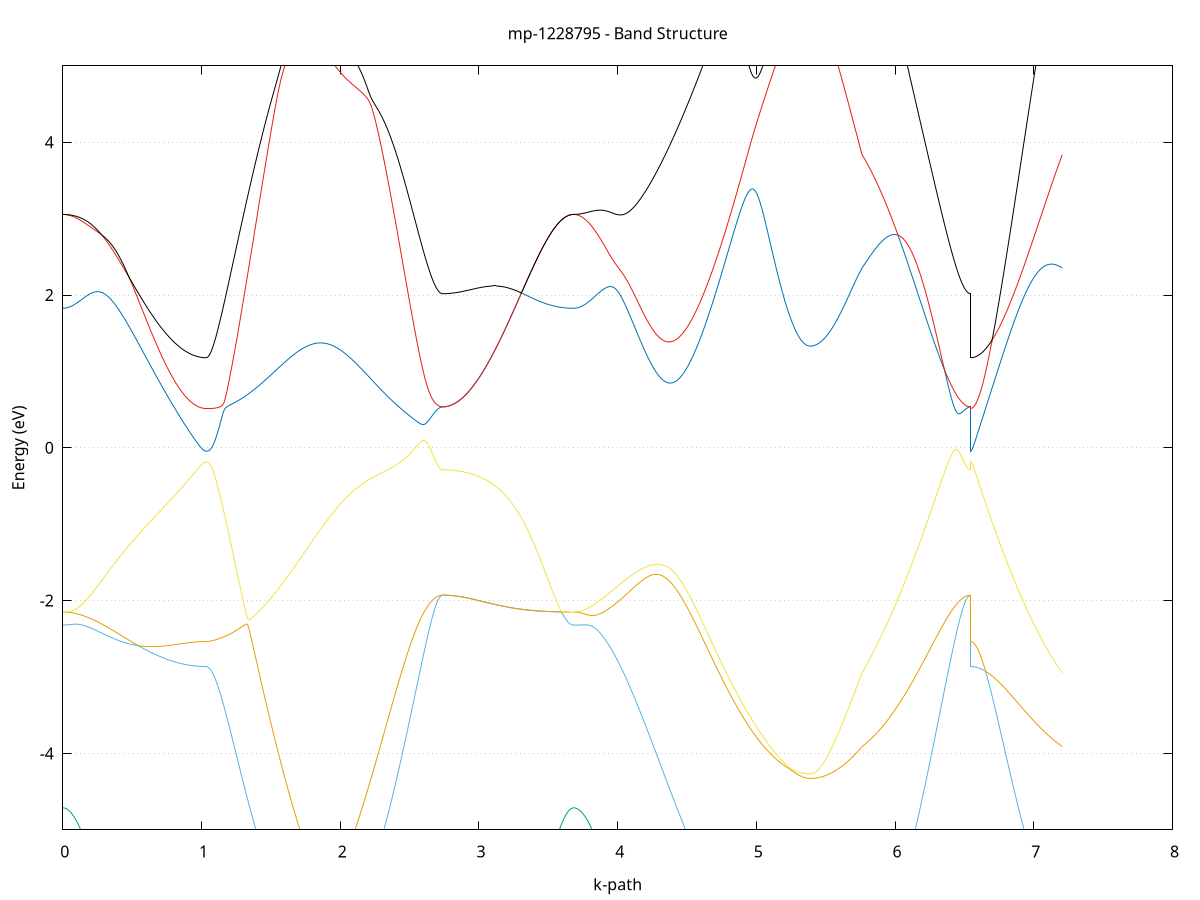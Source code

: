 set title 'mp-1228795 - Band Structure'
set xlabel 'k-path'
set ylabel 'Energy (eV)'
set grid y
set yrange [-5:5]
set terminal png size 800,600
set output 'mp-1228795_bands_gnuplot.png'
plot '-' using 1:2 with lines notitle, '-' using 1:2 with lines notitle, '-' using 1:2 with lines notitle, '-' using 1:2 with lines notitle, '-' using 1:2 with lines notitle, '-' using 1:2 with lines notitle, '-' using 1:2 with lines notitle, '-' using 1:2 with lines notitle, '-' using 1:2 with lines notitle, '-' using 1:2 with lines notitle, '-' using 1:2 with lines notitle, '-' using 1:2 with lines notitle, '-' using 1:2 with lines notitle, '-' using 1:2 with lines notitle, '-' using 1:2 with lines notitle, '-' using 1:2 with lines notitle, '-' using 1:2 with lines notitle, '-' using 1:2 with lines notitle, '-' using 1:2 with lines notitle, '-' using 1:2 with lines notitle, '-' using 1:2 with lines notitle, '-' using 1:2 with lines notitle, '-' using 1:2 with lines notitle, '-' using 1:2 with lines notitle, '-' using 1:2 with lines notitle, '-' using 1:2 with lines notitle, '-' using 1:2 with lines notitle, '-' using 1:2 with lines notitle, '-' using 1:2 with lines notitle, '-' using 1:2 with lines notitle, '-' using 1:2 with lines notitle, '-' using 1:2 with lines notitle, '-' using 1:2 with lines notitle, '-' using 1:2 with lines notitle, '-' using 1:2 with lines notitle, '-' using 1:2 with lines notitle, '-' using 1:2 with lines notitle, '-' using 1:2 with lines notitle, '-' using 1:2 with lines notitle, '-' using 1:2 with lines notitle, '-' using 1:2 with lines notitle, '-' using 1:2 with lines notitle, '-' using 1:2 with lines notitle, '-' using 1:2 with lines notitle, '-' using 1:2 with lines notitle, '-' using 1:2 with lines notitle, '-' using 1:2 with lines notitle, '-' using 1:2 with lines notitle, '-' using 1:2 with lines notitle, '-' using 1:2 with lines notitle, '-' using 1:2 with lines notitle, '-' using 1:2 with lines notitle, '-' using 1:2 with lines notitle, '-' using 1:2 with lines notitle, '-' using 1:2 with lines notitle, '-' using 1:2 with lines notitle, '-' using 1:2 with lines notitle, '-' using 1:2 with lines notitle, '-' using 1:2 with lines notitle, '-' using 1:2 with lines notitle, '-' using 1:2 with lines notitle, '-' using 1:2 with lines notitle, '-' using 1:2 with lines notitle, '-' using 1:2 with lines notitle
0.000000 -15.024256
0.009937 -15.023856
0.019874 -15.022956
0.029812 -15.021256
0.039749 -15.019056
0.049686 -15.016056
0.059623 -15.012556
0.069561 -15.008356
0.079498 -15.003456
0.089435 -14.997956
0.099372 -14.991756
0.109310 -14.984956
0.119247 -14.977456
0.129184 -14.969356
0.139121 -14.960556
0.149059 -14.951156
0.158996 -14.941156
0.168933 -14.930456
0.178870 -14.919056
0.188807 -14.907056
0.198745 -14.894456
0.208682 -14.881156
0.218619 -14.867256
0.228556 -14.852656
0.238494 -14.837456
0.248431 -14.821656
0.258368 -14.805156
0.268305 -14.788056
0.278243 -14.770256
0.288180 -14.751856
0.298117 -14.732856
0.308054 -14.713156
0.317991 -14.692856
0.327929 -14.671956
0.337866 -14.650356
0.347803 -14.628156
0.357740 -14.605356
0.367678 -14.581856
0.377615 -14.557856
0.387552 -14.533156
0.397489 -14.507756
0.407427 -14.481856
0.417364 -14.455256
0.427301 -14.428156
0.437238 -14.400356
0.447176 -14.371956
0.457113 -14.342956
0.467050 -14.313256
0.476987 -14.283056
0.486924 -14.252256
0.496862 -14.220856
0.506799 -14.188756
0.516736 -14.156156
0.526673 -14.122956
0.536611 -14.089156
0.546548 -14.054756
0.556485 -14.019856
0.566422 -13.984256
0.576360 -13.948256
0.586297 -13.911556
0.596234 -13.874356
0.606171 -13.836556
0.616109 -13.798256
0.626046 -13.759356
0.635983 -13.719956
0.645920 -13.680056
0.655857 -13.639556
0.665795 -13.598556
0.675732 -13.557156
0.685669 -13.515156
0.695606 -13.472756
0.705544 -13.429856
0.715481 -13.386456
0.725418 -13.342656
0.735355 -13.298456
0.745293 -13.253856
0.755230 -13.208856
0.765167 -13.163556
0.775104 -13.117856
0.785041 -13.071856
0.794979 -13.025556
0.804916 -12.979056
0.814853 -12.932356
0.824790 -12.885456
0.834728 -12.838556
0.844665 -12.791556
0.854602 -12.744656
0.864539 -12.697956
0.874477 -12.651456
0.884414 -12.605256
0.894351 -12.559556
0.904288 -12.514556
0.914226 -12.470456
0.924163 -12.427356
0.934100 -12.385756
0.944037 -12.345756
0.953974 -12.307756
0.963912 -12.272356
0.973849 -12.239956
0.983786 -12.211156
0.993723 -12.186356
1.003661 -12.166356
1.013598 -12.151556
1.023535 -12.142556
1.033472 -12.139456
1.033472 -12.139456
1.043359 -12.139156
1.053246 -12.138256
1.063134 -12.136756
1.073021 -12.134556
1.082908 -12.131856
1.092795 -12.128456
1.102682 -12.124556
1.112569 -12.119956
1.122456 -12.114856
1.132343 -12.109056
1.142230 -12.102656
1.152117 -12.095756
1.162004 -12.088156
1.171891 -12.079956
1.181778 -12.071256
1.191665 -12.061856
1.201552 -12.051956
1.211439 -12.041456
1.221326 -12.030356
1.231214 -12.018656
1.241101 -12.006456
1.250988 -11.993556
1.260875 -11.980256
1.270762 -11.966256
1.280649 -11.951756
1.290536 -11.936756
1.300423 -11.921156
1.310310 -11.905056
1.320197 -11.888356
1.330084 -11.871256
1.339971 -11.853556
1.349858 -11.835456
1.359745 -11.816756
1.369632 -11.797656
1.379519 -11.778056
1.389406 -11.758056
1.399294 -11.737656
1.409181 -11.716756
1.419068 -11.695556
1.428955 -11.673956
1.438842 -11.652056
1.448729 -11.629856
1.458616 -11.607356
1.468503 -11.584656
1.478390 -11.561756
1.488277 -11.538756
1.498164 -11.515656
1.508051 -11.492556
1.517938 -11.469556
1.527825 -11.446756
1.537712 -11.424256
1.547599 -11.402056
1.557486 -11.380456
1.567374 -11.359656
1.577261 -11.339556
1.587148 -11.320656
1.597035 -11.302956
1.606922 -11.286856
1.616809 -11.272456
1.626696 -11.259956
1.636583 -11.249756
1.646470 -11.241756
1.656357 -11.236256
1.666244 -11.233156
1.676131 -11.232656
1.686018 -11.234656
1.695905 -11.239056
1.705792 -11.245756
1.715679 -11.254556
1.725566 -11.265456
1.735454 -11.278156
1.745341 -11.292656
1.755228 -11.308856
1.765115 -11.326456
1.775002 -11.345456
1.784889 -11.365756
1.794776 -11.387156
1.804663 -11.409756
1.814550 -11.433356
1.824437 -11.457756
1.834324 -11.483156
1.834324 -11.483156
1.844259 -11.509356
1.854194 -11.536356
1.864130 -11.564056
1.874065 -11.592356
1.884000 -11.621156
1.893935 -11.650556
1.903870 -11.680356
1.913805 -11.710556
1.923740 -11.741056
1.933675 -11.771956
1.943611 -11.803156
1.953546 -11.834556
1.963481 -11.866256
1.973416 -11.898056
1.983351 -11.929956
1.993286 -11.961956
2.003221 -11.994056
2.013156 -12.026156
2.023092 -12.058356
2.033027 -12.090456
2.042962 -12.122556
2.052897 -12.154556
2.062832 -12.186456
2.072767 -12.218256
2.082702 -12.249956
2.092637 -12.281456
2.102572 -12.312756
2.112508 -12.343856
2.122443 -12.374756
2.132378 -12.405356
2.142313 -12.435756
2.152248 -12.465856
2.162183 -12.495756
2.172118 -12.525256
2.182053 -12.554456
2.191989 -12.583356
2.201924 -12.611856
2.211859 -12.640056
2.221794 -12.667856
2.231729 -12.695256
2.241664 -12.722356
2.251599 -12.748956
2.261534 -12.775156
2.271470 -12.800956
2.281405 -12.826356
2.291340 -12.851256
2.301275 -12.875756
2.311210 -12.899756
2.321145 -12.923356
2.331080 -12.946356
2.341015 -12.969056
2.350951 -12.991156
2.360886 -13.012756
2.370821 -13.033856
2.380756 -13.054556
2.390691 -13.074656
2.400626 -13.094256
2.410561 -13.113356
2.420496 -13.131956
2.430432 -13.149956
2.440367 -13.167456
2.450302 -13.184456
2.460237 -13.200856
2.470172 -13.216756
2.480107 -13.232056
2.490042 -13.246856
2.499977 -13.261056
2.509913 -13.274756
2.519848 -13.287856
2.529783 -13.300356
2.539718 -13.312356
2.549653 -13.323756
2.559588 -13.334556
2.569523 -13.344856
2.579458 -13.354456
2.589394 -13.363656
2.599329 -13.372156
2.609264 -13.380056
2.619199 -13.387456
2.629134 -13.394256
2.639069 -13.400456
2.649004 -13.406056
2.658939 -13.411056
2.668875 -13.415456
2.678810 -13.419356
2.688745 -13.422556
2.698680 -13.425256
2.708615 -13.427256
2.718550 -13.428756
2.728485 -13.429656
2.738420 -13.429956
2.738420 -13.429956
2.748362 -13.430756
2.758304 -13.433056
2.768246 -13.437056
2.778188 -13.442456
2.788130 -13.449456
2.798072 -13.457856
2.808014 -13.467756
2.817955 -13.479056
2.827897 -13.491656
2.837839 -13.505656
2.847781 -13.520756
2.857723 -13.537056
2.867665 -13.554456
2.877607 -13.572856
2.887549 -13.592356
2.897490 -13.612656
2.907432 -13.633756
2.917374 -13.655756
2.927316 -13.678356
2.937258 -13.701656
2.947200 -13.725556
2.957142 -13.749956
2.967083 -13.774856
2.977025 -13.800156
2.986967 -13.825756
2.996909 -13.851756
3.006851 -13.877956
3.016793 -13.904456
3.026735 -13.931056
3.036677 -13.957756
3.046618 -13.984656
3.056560 -14.011556
3.066502 -14.038456
3.076444 -14.065356
3.086386 -14.092256
3.096328 -14.119056
3.106270 -14.145756
3.116212 -14.172256
3.126153 -14.198656
3.136095 -14.224856
3.146037 -14.250856
3.155979 -14.276656
3.165921 -14.302256
3.175863 -14.327456
3.185805 -14.352456
3.195747 -14.377156
3.205688 -14.401556
3.215630 -14.425556
3.225572 -14.449256
3.235514 -14.472656
3.245456 -14.495556
3.255398 -14.518156
3.265340 -14.540356
3.275282 -14.562156
3.285223 -14.583456
3.295165 -14.604356
3.305107 -14.624856
3.315049 -14.644956
3.324991 -14.664556
3.334933 -14.683656
3.344875 -14.702356
3.354817 -14.720556
3.364758 -14.738256
3.374700 -14.755456
3.384642 -14.772156
3.394584 -14.788356
3.404526 -14.804056
3.414468 -14.819256
3.424410 -14.833956
3.434351 -14.848156
3.444293 -14.861756
3.454235 -14.874856
3.464177 -14.887456
3.474119 -14.899456
3.484061 -14.910956
3.494003 -14.921956
3.503945 -14.932356
3.513886 -14.942256
3.523828 -14.951556
3.533770 -14.960356
3.543712 -14.968556
3.553654 -14.976156
3.563596 -14.983256
3.573538 -14.989756
3.583480 -14.995756
3.593421 -15.001156
3.603363 -15.005956
3.613305 -15.010256
3.623247 -15.013956
3.633189 -15.017056
3.643131 -15.019656
3.653073 -15.021656
3.663015 -15.023056
3.672956 -15.023956
3.682898 -15.024256
3.682898 -15.024256
3.692842 -15.023856
3.702786 -15.022956
3.712729 -15.021256
3.722673 -15.018956
3.732617 -15.015956
3.742560 -15.012356
3.752504 -15.008056
3.762447 -15.003156
3.772391 -14.997556
3.782335 -14.991256
3.792278 -14.984356
3.802222 -14.976856
3.812166 -14.968556
3.822109 -14.959756
3.832053 -14.950156
3.841997 -14.939956
3.851940 -14.929156
3.861884 -14.917656
3.871828 -14.905456
3.881771 -14.892656
3.891715 -14.879256
3.901659 -14.865156
3.911602 -14.850356
3.921546 -14.834956
3.931490 -14.818956
3.941433 -14.802256
3.951377 -14.784856
3.961320 -14.766956
3.971264 -14.748256
3.981208 -14.729056
3.991151 -14.709056
4.001095 -14.688556
4.011039 -14.667356
4.020982 -14.645556
4.030926 -14.623056
4.040870 -14.599956
4.050813 -14.576256
4.060757 -14.551856
4.070701 -14.526856
4.080644 -14.501256
4.090588 -14.475056
4.100532 -14.448156
4.110475 -14.420656
4.120419 -14.392556
4.130363 -14.363856
4.140306 -14.334556
4.150250 -14.304656
4.160193 -14.274056
4.170137 -14.242856
4.180081 -14.211156
4.190024 -14.178756
4.199968 -14.145856
4.209912 -14.112256
4.219855 -14.078156
4.229799 -14.043356
4.239743 -14.008056
4.249686 -13.972156
4.259630 -13.935656
4.269574 -13.898656
4.279517 -13.861056
4.289461 -13.822856
4.299405 -13.784056
4.309348 -13.744756
4.319292 -13.704956
4.329236 -13.664556
4.339179 -13.623556
4.349123 -13.582056
4.359067 -13.540056
4.369010 -13.497556
4.378954 -13.454456
4.388897 -13.410956
4.398841 -13.366856
4.408785 -13.322256
4.418728 -13.277256
4.428672 -13.231656
4.438616 -13.185656
4.448559 -13.139256
4.458503 -13.092256
4.468447 -13.044856
4.478390 -12.997056
4.488334 -12.948756
4.498278 -12.900156
4.508221 -12.851056
4.518165 -12.801556
4.528109 -12.751756
4.538052 -12.701556
4.547996 -12.650956
4.557939 -12.600056
4.567883 -12.548856
4.577827 -12.497356
4.587770 -12.445656
4.597714 -12.393556
4.607658 -12.341356
4.617601 -12.288856
4.627545 -12.236256
4.637489 -12.183456
4.647432 -12.130556
4.657376 -12.077656
4.667320 -12.024656
4.677263 -11.971656
4.687207 -11.918856
4.697151 -11.866156
4.707094 -11.813756
4.717038 -11.761756
4.726982 -11.710156
4.736925 -11.659256
4.746869 -11.609156
4.756813 -11.560156
4.766756 -11.512656
4.776700 -11.466856
4.786643 -11.423356
4.796587 -11.382956
4.806531 -11.346356
4.816474 -11.314656
4.826418 -11.288756
4.836362 -11.269756
4.846305 -11.258056
4.856249 -11.253656
4.866193 -11.256056
4.876136 -11.264156
4.886080 -11.276856
4.896024 -11.293156
4.905967 -11.312056
4.915911 -11.332756
4.925855 -11.354856
4.935798 -11.377856
4.935798 -11.377856
4.945625 -11.401156
4.955452 -11.424756
4.965280 -11.448556
4.975107 -11.472356
4.984934 -11.495956
4.994761 -11.519356
5.004588 -11.542556
5.014415 -11.565356
5.024242 -11.587856
5.034070 -11.609856
5.043897 -11.631456
5.053724 -11.652556
5.063551 -11.673256
5.073378 -11.693356
5.083205 -11.712856
5.093032 -11.731956
5.102860 -11.750356
5.112687 -11.768256
5.122514 -11.785556
5.132341 -11.802356
5.142168 -11.818456
5.151995 -11.833956
5.161822 -11.848956
5.171649 -11.863256
5.181477 -11.876956
5.191304 -11.890056
5.201131 -11.902456
5.210958 -11.914356
5.220785 -11.925556
5.230612 -11.936156
5.240439 -11.946056
5.250267 -11.955456
5.260094 -11.964056
5.269921 -11.972156
5.279748 -11.979556
5.289575 -11.986356
5.299402 -11.992456
5.309229 -11.997956
5.319057 -12.002756
5.328884 -12.006956
5.338711 -12.010556
5.348538 -12.013456
5.358365 -12.015656
5.368192 -12.017256
5.378019 -12.018256
5.387846 -12.018556
5.387846 -12.018556
5.397681 -12.018456
5.407516 -12.018156
5.417351 -12.017556
5.427186 -12.016656
5.437021 -12.015656
5.446856 -12.014356
5.456690 -12.012856
5.466525 -12.011056
5.476360 -12.009156
5.486195 -12.007056
5.496030 -12.004756
5.505865 -12.002356
5.515700 -11.999756
5.525534 -11.997056
5.535369 -11.994256
5.545204 -11.991356
5.555039 -11.988356
5.564874 -11.985356
5.574709 -11.982356
5.584544 -11.979456
5.594378 -11.976456
5.604213 -11.973656
5.614048 -11.970856
5.623883 -11.968356
5.633718 -11.965956
5.643553 -11.963856
5.653388 -11.962056
5.663222 -11.960656
5.673057 -11.959556
5.682892 -11.958956
5.692727 -11.958856
5.702562 -11.959256
5.712397 -11.960356
5.722232 -11.962156
5.732066 -11.964656
5.741901 -11.967956
5.751736 -11.972156
5.761571 -11.977356
5.761571 -11.977356
5.771482 -11.994556
5.781393 -12.013456
5.791304 -12.033656
5.801215 -12.055056
5.811126 -12.077656
5.821037 -12.101256
5.830948 -12.125656
5.840859 -12.150856
5.850770 -12.176756
5.860681 -12.203256
5.870592 -12.230156
5.880503 -12.257456
5.890414 -12.285156
5.900325 -12.313056
5.910236 -12.341156
5.920147 -12.369456
5.930058 -12.397756
5.939969 -12.426156
5.949880 -12.454456
5.959791 -12.482756
5.969702 -12.510956
5.979613 -12.539056
5.989524 -12.566956
5.999435 -12.594656
6.009346 -12.622156
6.019257 -12.649356
6.029168 -12.676356
6.039079 -12.702956
6.048990 -12.729356
6.058901 -12.755356
6.068813 -12.781056
6.078724 -12.806356
6.088635 -12.831256
6.098546 -12.855756
6.108457 -12.879856
6.118368 -12.903556
6.128279 -12.926856
6.138190 -12.949656
6.148101 -12.971956
6.158012 -12.993856
6.167923 -13.015356
6.177834 -13.036256
6.187745 -13.056756
6.197656 -13.076656
6.207567 -13.096156
6.217478 -13.115056
6.227389 -13.133556
6.237300 -13.151456
6.247211 -13.168856
6.257122 -13.185656
6.267033 -13.202056
6.276944 -13.217756
6.286855 -13.233056
6.296766 -13.247756
6.306677 -13.261856
6.316588 -13.275456
6.326499 -13.288556
6.336410 -13.300956
6.346321 -13.312856
6.356232 -13.324256
6.366143 -13.335056
6.376054 -13.345256
6.385965 -13.354856
6.395876 -13.363956
6.405787 -13.372456
6.415698 -13.380356
6.425609 -13.387656
6.435520 -13.394356
6.445431 -13.400556
6.455342 -13.406156
6.465253 -13.411156
6.475164 -13.415556
6.485075 -13.419356
6.494986 -13.422556
6.504897 -13.425256
6.514808 -13.427256
6.524719 -13.428756
6.534630 -13.429656
6.544541 -13.429956
6.544541 -12.139456
6.554408 -12.139356
6.564275 -12.138956
6.574142 -12.138256
6.584008 -12.137356
6.593875 -12.136156
6.603742 -12.134656
6.613608 -12.132956
6.623475 -12.130956
6.633342 -12.128656
6.643209 -12.126156
6.653075 -12.123456
6.662942 -12.120456
6.672809 -12.117256
6.682676 -12.113856
6.692542 -12.110156
6.702409 -12.106256
6.712276 -12.102156
6.722143 -12.097856
6.732009 -12.093356
6.741876 -12.088756
6.751743 -12.083856
6.761610 -12.078856
6.771476 -12.073656
6.781343 -12.068356
6.791210 -12.062956
6.801077 -12.057356
6.810943 -12.051756
6.820810 -12.045956
6.830677 -12.040156
6.840544 -12.034256
6.850410 -12.028356
6.860277 -12.022456
6.870144 -12.016456
6.880011 -12.010556
6.889877 -12.004656
6.899744 -11.998756
6.909611 -11.992956
6.919478 -11.987256
6.929344 -11.981656
6.939211 -11.976256
6.949078 -11.970956
6.958945 -11.965856
6.968811 -11.960956
6.978678 -11.956256
6.988545 -11.951856
6.998412 -11.947756
7.008278 -11.943956
7.018145 -11.940556
7.028012 -11.937456
7.037879 -11.934756
7.047745 -11.932556
7.057612 -11.930756
7.067479 -11.929456
7.077346 -11.928656
7.087212 -11.928456
7.097079 -11.928756
7.106946 -11.929656
7.116813 -11.931256
7.126679 -11.933456
7.136546 -11.936356
7.146413 -11.939856
7.156280 -11.944156
7.166146 -11.949256
7.176013 -11.955056
7.185880 -11.961656
7.195747 -11.969056
7.205613 -11.977256
e
0.000000 -4.712356
0.009937 -4.714256
0.019874 -4.719656
0.029812 -4.728756
0.039749 -4.741456
0.049686 -4.757656
0.059623 -4.777256
0.069561 -4.800156
0.079498 -4.826256
0.089435 -4.855556
0.099372 -4.887856
0.109310 -4.922956
0.119247 -4.960756
0.129184 -5.001256
0.139121 -5.044156
0.149059 -5.089456
0.158996 -5.137056
0.168933 -5.186656
0.178870 -5.238356
0.188807 -5.291856
0.198745 -5.347256
0.208682 -5.404256
0.218619 -5.462856
0.228556 -5.522956
0.238494 -5.584456
0.248431 -5.647256
0.258368 -5.711356
0.268305 -5.776556
0.278243 -5.842956
0.288180 -5.910256
0.298117 -5.978556
0.308054 -6.047856
0.317991 -6.117856
0.327929 -6.188756
0.337866 -6.260356
0.347803 -6.332556
0.357740 -6.405456
0.367678 -6.478956
0.377615 -6.552956
0.387552 -6.627456
0.397489 -6.702456
0.407427 -6.777856
0.417364 -6.853656
0.427301 -6.929756
0.437238 -7.006156
0.447176 -7.082856
0.457113 -7.159756
0.467050 -7.236856
0.476987 -7.314156
0.486924 -7.391656
0.496862 -7.469156
0.506799 -7.546856
0.516736 -7.624556
0.526673 -7.702356
0.536611 -7.780156
0.546548 -7.857856
0.556485 -7.935656
0.566422 -8.013356
0.576360 -8.090956
0.586297 -8.168456
0.596234 -8.245756
0.606171 -8.322956
0.616109 -8.400056
0.626046 -8.476956
0.635983 -8.553556
0.645920 -8.629956
0.655857 -8.706156
0.665795 -8.782056
0.675732 -8.857656
0.685669 -8.932856
0.695606 -9.007856
0.705544 -9.082356
0.715481 -9.156556
0.725418 -9.230256
0.735355 -9.303556
0.745293 -9.376456
0.755230 -9.448756
0.765167 -9.520556
0.775104 -9.591856
0.785041 -9.662456
0.794979 -9.732556
0.804916 -9.801856
0.814853 -9.870456
0.824790 -9.938256
0.834728 -10.005256
0.844665 -10.071256
0.854602 -10.136256
0.864539 -10.200256
0.874477 -10.262956
0.884414 -10.324456
0.894351 -10.384356
0.904288 -10.442756
0.914226 -10.499256
0.924163 -10.553656
0.934100 -10.605756
0.944037 -10.655156
0.953974 -10.701456
0.963912 -10.744356
0.973849 -10.783156
0.983786 -10.817556
0.993723 -10.846756
1.003661 -10.870256
1.013598 -10.887456
1.023535 -10.898056
1.033472 -10.901556
1.033472 -10.901556
1.043359 -10.901456
1.053246 -10.901156
1.063134 -10.900556
1.073021 -10.899656
1.082908 -10.898656
1.092795 -10.897356
1.102682 -10.895856
1.112569 -10.894056
1.122456 -10.892156
1.132343 -10.889956
1.142230 -10.887556
1.152117 -10.884956
1.162004 -10.882256
1.171891 -10.879256
1.181778 -10.876156
1.191665 -10.872756
1.201552 -10.869356
1.211439 -10.865656
1.221326 -10.861956
1.231214 -10.858056
1.241101 -10.854056
1.250988 -10.849856
1.260875 -10.845656
1.270762 -10.841356
1.280649 -10.837056
1.290536 -10.832656
1.300423 -10.828156
1.310310 -10.823756
1.320197 -10.819256
1.330084 -10.814756
1.339971 -10.810356
1.349858 -10.806056
1.359745 -10.801656
1.369632 -10.797456
1.379519 -10.793356
1.389406 -10.789256
1.399294 -10.785356
1.409181 -10.781656
1.419068 -10.778056
1.428955 -10.774556
1.438842 -10.771256
1.448729 -10.768156
1.458616 -10.765256
1.468503 -10.762556
1.478390 -10.759956
1.488277 -10.757456
1.498164 -10.755156
1.508051 -10.752956
1.517938 -10.750856
1.527825 -10.748656
1.537712 -10.746456
1.547599 -10.744056
1.557486 -10.741456
1.567374 -10.738456
1.577261 -10.734856
1.587148 -10.730656
1.597035 -10.725556
1.606922 -10.719456
1.616809 -10.711956
1.626696 -10.703156
1.636583 -10.692556
1.646470 -10.680256
1.656357 -10.666156
1.666244 -10.650056
1.676131 -10.632056
1.686018 -10.612156
1.695905 -10.590456
1.705792 -10.567156
1.715679 -10.542356
1.725566 -10.516156
1.735454 -10.488756
1.745341 -10.460256
1.755228 -10.430856
1.765115 -10.400656
1.775002 -10.369756
1.784889 -10.338256
1.794776 -10.306356
1.804663 -10.273956
1.814550 -10.241356
1.824437 -10.208556
1.834324 -10.175656
1.834324 -10.175656
1.844259 -10.142556
1.854194 -10.109556
1.864130 -10.076656
1.874065 -10.043956
1.884000 -10.011556
1.893935 -9.979456
1.903870 -9.947856
1.913805 -9.916756
1.923740 -9.886256
1.933675 -9.856356
1.943611 -9.827156
1.953546 -9.798856
1.963481 -9.771356
1.973416 -9.744856
1.983351 -9.719356
1.993286 -9.694856
2.003221 -9.671556
2.013156 -9.649356
2.023092 -9.628456
2.033027 -9.608756
2.042962 -9.590356
2.052897 -9.573356
2.062832 -9.557756
2.072767 -9.543456
2.082702 -9.530656
2.092637 -9.519156
2.102572 -9.509056
2.112508 -9.500456
2.122443 -9.493056
2.132378 -9.487056
2.142313 -9.482356
2.152248 -9.478956
2.162183 -9.476756
2.172118 -9.475756
2.182053 -9.475856
2.191989 -9.476956
2.201924 -9.479156
2.211859 -9.482256
2.221794 -9.486156
2.231729 -9.491056
2.241664 -9.496556
2.251599 -9.502856
2.261534 -9.509856
2.271470 -9.517356
2.281405 -9.525456
2.291340 -9.533956
2.301275 -9.542956
2.311210 -9.552256
2.321145 -9.561956
2.331080 -9.571856
2.341015 -9.581956
2.350951 -9.592356
2.360886 -9.602856
2.370821 -9.613456
2.380756 -9.624056
2.390691 -9.634756
2.400626 -9.645456
2.410561 -9.656156
2.420496 -9.666756
2.430432 -9.677256
2.440367 -9.687656
2.450302 -9.697956
2.460237 -9.707956
2.470172 -9.717856
2.480107 -9.727556
2.490042 -9.737056
2.499977 -9.746256
2.509913 -9.755256
2.519848 -9.763956
2.529783 -9.772256
2.539718 -9.780356
2.549653 -9.788156
2.559588 -9.795556
2.569523 -9.802656
2.579458 -9.809356
2.589394 -9.815756
2.599329 -9.821756
2.609264 -9.827356
2.619199 -9.832656
2.629134 -9.837456
2.639069 -9.841856
2.649004 -9.845956
2.658939 -9.849556
2.668875 -9.852756
2.678810 -9.855556
2.688745 -9.857856
2.698680 -9.859856
2.708615 -9.861356
2.718550 -9.862356
2.728485 -9.863056
2.738420 -9.863256
2.738420 -9.863256
2.748362 -9.861956
2.758304 -9.857856
2.768246 -9.851156
2.778188 -9.841756
2.788130 -9.829756
2.798072 -9.815256
2.808014 -9.798056
2.817955 -9.778456
2.827897 -9.756356
2.837839 -9.731856
2.847781 -9.704956
2.857723 -9.675856
2.867665 -9.644556
2.877607 -9.611156
2.887549 -9.575656
2.897490 -9.538056
2.907432 -9.498656
2.917374 -9.457356
2.927316 -9.414256
2.937258 -9.369356
2.947200 -9.322856
2.957142 -9.274756
2.967083 -9.225156
2.977025 -9.174056
2.986967 -9.121456
2.996909 -9.067556
3.006851 -9.012356
3.016793 -8.955856
3.026735 -8.898156
3.036677 -8.839356
3.046618 -8.779356
3.056560 -8.718356
3.066502 -8.656256
3.076444 -8.593156
3.086386 -8.529156
3.096328 -8.464256
3.106270 -8.398556
3.116212 -8.331956
3.126153 -8.264556
3.136095 -8.196356
3.146037 -8.127456
3.155979 -8.057856
3.165921 -7.987656
3.175863 -7.916756
3.185805 -7.845256
3.195747 -7.773256
3.205688 -7.700656
3.215630 -7.627656
3.225572 -7.554056
3.235514 -7.480056
3.245456 -7.405656
3.255398 -7.330956
3.265340 -7.255856
3.275282 -7.180356
3.285223 -7.104656
3.295165 -7.028756
3.305107 -6.952556
3.315049 -6.876256
3.324991 -6.799856
3.334933 -6.723356
3.344875 -6.646756
3.354817 -6.570156
3.364758 -6.493656
3.374700 -6.417156
3.384642 -6.340956
3.394584 -6.264856
3.404526 -6.189056
3.414468 -6.113556
3.424410 -6.038556
3.434351 -5.963956
3.444293 -5.889956
3.454235 -5.816556
3.464177 -5.743956
3.474119 -5.672156
3.484061 -5.601356
3.494003 -5.531756
3.503945 -5.463356
3.513886 -5.396356
3.523828 -5.330856
3.533770 -5.267256
3.543712 -5.205556
3.553654 -5.146156
3.563596 -5.089156
3.573538 -5.034956
3.583480 -4.983856
3.593421 -4.936056
3.603363 -4.891956
3.613305 -4.851856
3.623247 -4.816256
3.633189 -4.785356
3.643131 -4.759556
3.653073 -4.739156
3.663015 -4.724356
3.672956 -4.715356
3.682898 -4.712356
3.682898 -4.712356
3.692842 -4.714056
3.702786 -4.719256
3.712729 -4.727756
3.722673 -4.739656
3.732617 -4.754756
3.742560 -4.773156
3.752504 -4.794756
3.762447 -4.819356
3.772391 -4.846956
3.782335 -4.877356
3.792278 -4.910556
3.802222 -4.946356
3.812166 -4.984556
3.822109 -5.025256
3.832053 -5.068256
3.841997 -5.113356
3.851940 -5.160456
3.861884 -5.209456
3.871828 -5.260256
3.881771 -5.312656
3.891715 -5.366756
3.901659 -5.422256
3.911602 -5.479156
3.921546 -5.537356
3.931490 -5.596756
3.941433 -5.657156
3.951377 -5.718656
3.961320 -5.781056
3.971264 -5.844256
3.981208 -5.908256
3.991151 -5.973056
4.001095 -6.038456
4.011039 -6.104456
4.020982 -6.170956
4.030926 -6.237956
4.040870 -6.305356
4.050813 -6.373056
4.060757 -6.441156
4.070701 -6.509556
4.080644 -6.578156
4.090588 -6.646956
4.100532 -6.715856
4.110475 -6.784956
4.120419 -6.854056
4.130363 -6.923256
4.140306 -6.992456
4.150250 -7.061656
4.160193 -7.130756
4.170137 -7.199856
4.180081 -7.268856
4.190024 -7.337656
4.199968 -7.406356
4.209912 -7.474856
4.219855 -7.543256
4.229799 -7.611356
4.239743 -7.679256
4.249686 -7.746856
4.259630 -7.814256
4.269574 -7.881356
4.279517 -7.948056
4.289461 -8.014556
4.299405 -8.080656
4.309348 -8.146456
4.319292 -8.211856
4.329236 -8.276956
4.339179 -8.341556
4.349123 -8.405856
4.359067 -8.469656
4.369010 -8.533056
4.378954 -8.596056
4.388897 -8.658556
4.398841 -8.720656
4.408785 -8.782256
4.418728 -8.843356
4.428672 -8.904056
4.438616 -8.964156
4.448559 -9.023756
4.458503 -9.082856
4.468447 -9.141456
4.478390 -9.199556
4.488334 -9.257056
4.498278 -9.314056
4.508221 -9.370456
4.518165 -9.426256
4.528109 -9.481556
4.538052 -9.536156
4.547996 -9.590256
4.557939 -9.643656
4.567883 -9.696456
4.577827 -9.748656
4.587770 -9.800256
4.597714 -9.851156
4.607658 -9.901356
4.617601 -9.950856
4.627545 -9.999656
4.637489 -10.047756
4.647432 -10.095056
4.657376 -10.141556
4.667320 -10.187256
4.677263 -10.232156
4.687207 -10.276056
4.697151 -10.319056
4.707094 -10.361056
4.717038 -10.401856
4.726982 -10.441556
4.736925 -10.479756
4.746869 -10.516556
4.756813 -10.551556
4.766756 -10.584456
4.776700 -10.614956
4.786643 -10.642556
4.796587 -10.666556
4.806531 -10.686056
4.816474 -10.700356
4.826418 -10.708256
4.836362 -10.708856
4.846305 -10.701756
4.856249 -10.686956
4.866193 -10.664956
4.876136 -10.637056
4.886080 -10.604156
4.896024 -10.567556
4.905967 -10.528156
4.915911 -10.486756
4.925855 -10.443856
4.935798 -10.400056
4.935798 -10.400056
4.945625 -10.356156
4.955452 -10.311956
4.965280 -10.267756
4.975107 -10.223556
4.984934 -10.179756
4.994761 -10.136256
5.004588 -10.093356
5.014415 -10.051156
5.024242 -10.009556
5.034070 -9.968756
5.043897 -9.928856
5.053724 -9.889856
5.063551 -9.851856
5.073378 -9.814856
5.083205 -9.778956
5.093032 -9.744156
5.102860 -9.710556
5.112687 -9.678156
5.122514 -9.646856
5.132341 -9.616856
5.142168 -9.588056
5.151995 -9.560556
5.161822 -9.534356
5.171649 -9.509356
5.181477 -9.485556
5.191304 -9.463156
5.201131 -9.441856
5.210958 -9.421956
5.220785 -9.403156
5.230612 -9.385556
5.240439 -9.369256
5.250267 -9.354056
5.260094 -9.340056
5.269921 -9.327156
5.279748 -9.315356
5.289575 -9.304756
5.299402 -9.295156
5.309229 -9.286556
5.319057 -9.279156
5.328884 -9.272656
5.338711 -9.267256
5.348538 -9.262756
5.358365 -9.259356
5.368192 -9.256956
5.378019 -9.255456
5.387846 -9.254956
5.387846 -9.254956
5.397681 -9.255456
5.407516 -9.256856
5.417351 -9.259256
5.427186 -9.262556
5.437021 -9.266856
5.446856 -9.272056
5.456690 -9.278156
5.466525 -9.285256
5.476360 -9.293156
5.486195 -9.302056
5.496030 -9.311856
5.505865 -9.322456
5.515700 -9.333956
5.525534 -9.346356
5.535369 -9.359456
5.545204 -9.373356
5.555039 -9.388056
5.564874 -9.403456
5.574709 -9.419556
5.584544 -9.436256
5.594378 -9.453456
5.604213 -9.471256
5.614048 -9.489556
5.623883 -9.508256
5.633718 -9.527256
5.643553 -9.546456
5.653388 -9.565956
5.663222 -9.585456
5.673057 -9.605056
5.682892 -9.624556
5.692727 -9.643956
5.702562 -9.662956
5.712397 -9.681756
5.722232 -9.699956
5.732066 -9.717656
5.741901 -9.734756
5.751736 -9.751056
5.761571 -9.766456
5.761571 -9.766456
5.771482 -9.750756
5.781393 -9.734356
5.791304 -9.717256
5.801215 -9.699756
5.811126 -9.682156
5.821037 -9.664456
5.830948 -9.647056
5.840859 -9.629956
5.850770 -9.613356
5.860681 -9.597456
5.870592 -9.582356
5.880503 -9.568156
5.890414 -9.554956
5.900325 -9.542856
5.910236 -9.531956
5.920147 -9.522156
5.930058 -9.513656
5.939969 -9.506456
5.949880 -9.500456
5.959791 -9.495656
5.969702 -9.492156
5.979613 -9.489856
5.989524 -9.488756
5.999435 -9.488756
6.009346 -9.489756
6.019257 -9.491856
6.029168 -9.494956
6.039079 -9.498856
6.048990 -9.503656
6.058901 -9.509256
6.068813 -9.515556
6.078724 -9.522556
6.088635 -9.530056
6.098546 -9.538156
6.108457 -9.546656
6.118368 -9.555656
6.128279 -9.564956
6.138190 -9.574556
6.148101 -9.584456
6.158012 -9.594556
6.167923 -9.604856
6.177834 -9.615256
6.187745 -9.625756
6.197656 -9.636356
6.207567 -9.646856
6.217478 -9.657456
6.227389 -9.667956
6.237300 -9.678356
6.247211 -9.688656
6.257122 -9.698756
6.267033 -9.708856
6.276944 -9.718656
6.286855 -9.728256
6.296766 -9.737656
6.306677 -9.746856
6.316588 -9.755756
6.326499 -9.764356
6.336410 -9.772756
6.346321 -9.780756
6.356232 -9.788556
6.366143 -9.795856
6.376054 -9.802956
6.385965 -9.809656
6.395876 -9.815956
6.405787 -9.821956
6.415698 -9.827556
6.425609 -9.832756
6.435520 -9.837556
6.445431 -9.841956
6.455342 -9.845956
6.465253 -9.849556
6.475164 -9.852756
6.485075 -9.855556
6.494986 -9.857856
6.504897 -9.859856
6.514808 -9.861356
6.524719 -9.862356
6.534630 -9.863056
6.544541 -9.863256
6.544541 -10.901556
6.554408 -10.901356
6.564275 -10.900456
6.574142 -10.899156
6.584008 -10.897156
6.593875 -10.894756
6.603742 -10.891656
6.613608 -10.888056
6.623475 -10.883956
6.633342 -10.879256
6.643209 -10.874056
6.653075 -10.868356
6.662942 -10.861956
6.672809 -10.855156
6.682676 -10.847756
6.692542 -10.839856
6.702409 -10.831356
6.712276 -10.822356
6.722143 -10.812756
6.732009 -10.802656
6.741876 -10.792056
6.751743 -10.780956
6.761610 -10.769256
6.771476 -10.757156
6.781343 -10.744356
6.791210 -10.731156
6.801077 -10.717456
6.810943 -10.703156
6.820810 -10.688456
6.830677 -10.673156
6.840544 -10.657456
6.850410 -10.641156
6.860277 -10.624356
6.870144 -10.607156
6.880011 -10.589456
6.889877 -10.571256
6.899744 -10.552556
6.909611 -10.533356
6.919478 -10.513756
6.929344 -10.493656
6.939211 -10.473056
6.949078 -10.452056
6.958945 -10.430656
6.968811 -10.408756
6.978678 -10.386456
6.988545 -10.363656
6.998412 -10.340456
7.008278 -10.316856
7.018145 -10.292856
7.028012 -10.268456
7.037879 -10.243556
7.047745 -10.218356
7.057612 -10.192756
7.067479 -10.166756
7.077346 -10.140356
7.087212 -10.113656
7.097079 -10.086556
7.106946 -10.059056
7.116813 -10.031256
7.126679 -10.003056
7.136546 -9.974656
7.146413 -9.945756
7.156280 -9.916656
7.166146 -9.887256
7.176013 -9.857456
7.185880 -9.827456
7.195747 -9.797056
7.205613 -9.766456
e
0.000000 -2.320756
0.009937 -2.320456
0.019874 -2.319456
0.029812 -2.318056
0.039749 -2.316156
0.049686 -2.314056
0.059623 -2.312056
0.069561 -2.310356
0.079498 -2.309056
0.089435 -2.308556
0.099372 -2.308856
0.109310 -2.310056
0.119247 -2.312256
0.129184 -2.315356
0.139121 -2.319356
0.149059 -2.324056
0.158996 -2.329456
0.168933 -2.335456
0.178870 -2.342056
0.188807 -2.349056
0.198745 -2.356456
0.208682 -2.364256
0.218619 -2.372156
0.228556 -2.380356
0.238494 -2.388756
0.248431 -2.397256
0.258368 -2.405856
0.268305 -2.414456
0.278243 -2.423156
0.288180 -2.431756
0.298117 -2.440256
0.308054 -2.448756
0.317991 -2.457156
0.327929 -2.465456
0.337866 -2.473656
0.347803 -2.481556
0.357740 -2.489356
0.367678 -2.497056
0.377615 -2.504456
0.387552 -2.511656
0.397489 -2.518556
0.407427 -2.525256
0.417364 -2.531756
0.427301 -2.537956
0.437238 -2.543856
0.447176 -2.549556
0.457113 -2.554956
0.467050 -2.560056
0.476987 -2.564856
0.486924 -2.569356
0.496862 -2.573556
0.506799 -2.577456
0.516736 -2.581156
0.526673 -2.584456
0.536611 -2.587456
0.546548 -2.591856
0.556485 -2.601956
0.566422 -2.611956
0.576360 -2.621856
0.586297 -2.631556
0.596234 -2.641156
0.606171 -2.650556
0.616109 -2.659856
0.626046 -2.668956
0.635983 -2.677956
0.645920 -2.686756
0.655857 -2.695356
0.665795 -2.703756
0.675732 -2.711956
0.685669 -2.720056
0.695606 -2.727856
0.705544 -2.735556
0.715481 -2.743056
0.725418 -2.750256
0.735355 -2.757356
0.745293 -2.764156
0.755230 -2.770756
0.765167 -2.777256
0.775104 -2.783456
0.785041 -2.789356
0.794979 -2.795156
0.804916 -2.800656
0.814853 -2.805956
0.824790 -2.811056
0.834728 -2.815956
0.844665 -2.820556
0.854602 -2.824956
0.864539 -2.829156
0.874477 -2.833056
0.884414 -2.836756
0.894351 -2.840256
0.904288 -2.843456
0.914226 -2.846456
0.924163 -2.849156
0.934100 -2.851756
0.944037 -2.853956
0.953974 -2.856056
0.963912 -2.857856
0.973849 -2.859356
0.983786 -2.860756
0.993723 -2.861756
1.003661 -2.862656
1.013598 -2.863256
1.023535 -2.863556
1.033472 -2.863756
1.033472 -2.863756
1.043359 -2.867756
1.053246 -2.879856
1.063134 -2.899456
1.073021 -2.926156
1.082908 -2.959256
1.092795 -2.998156
1.102682 -3.042356
1.112569 -3.091056
1.122456 -3.143856
1.132343 -3.200156
1.142230 -3.259456
1.152117 -3.321456
1.162004 -3.385756
1.171891 -3.451856
1.181778 -3.519556
1.191665 -3.588556
1.201552 -3.658656
1.211439 -3.729456
1.221326 -3.800956
1.231214 -3.872856
1.241101 -3.944956
1.250988 -4.017256
1.260875 -4.089456
1.270762 -4.161556
1.280649 -4.233356
1.290536 -4.304756
1.300423 -4.375756
1.310310 -4.446156
1.320197 -4.515956
1.330084 -4.585056
1.339971 -4.653356
1.349858 -4.720856
1.359745 -4.787356
1.369632 -4.852956
1.379519 -4.917456
1.389406 -4.980856
1.399294 -5.043056
1.409181 -5.104156
1.419068 -5.163856
1.428955 -5.222356
1.438842 -5.279456
1.448729 -5.335056
1.458616 -5.389256
1.468503 -5.441956
1.478390 -5.493056
1.488277 -5.542556
1.498164 -5.590456
1.508051 -5.636556
1.517938 -5.681056
1.527825 -5.723656
1.537712 -5.764556
1.547599 -5.803556
1.557486 -5.840656
1.567374 -5.875856
1.577261 -5.909156
1.587148 -5.940456
1.597035 -5.969756
1.606922 -5.997056
1.616809 -6.022356
1.626696 -6.045556
1.636583 -6.066656
1.646470 -6.085756
1.656357 -6.102756
1.666244 -6.117656
1.676131 -6.130456
1.686018 -6.141156
1.695905 -6.149856
1.705792 -6.156456
1.715679 -6.160956
1.725566 -6.163456
1.735454 -6.163856
1.745341 -6.162356
1.755228 -6.158756
1.765115 -6.153256
1.775002 -6.145856
1.784889 -6.136556
1.794776 -6.125256
1.804663 -6.112256
1.814550 -6.097356
1.824437 -6.080656
1.834324 -6.062256
1.834324 -6.062256
1.844259 -6.042056
1.854194 -6.020156
1.864130 -5.996556
1.874065 -5.971356
1.884000 -5.944656
1.893935 -5.916356
1.903870 -5.887056
1.913805 -5.891656
1.923740 -5.917056
1.933675 -5.940656
1.943611 -5.962156
1.953546 -5.981456
1.963481 -5.998556
1.973416 -6.013256
1.983351 -6.025656
1.993286 -6.035656
2.003221 -6.043156
2.013156 -6.048156
2.023092 -6.050556
2.033027 -6.050356
2.042962 -6.047456
2.052897 -6.041956
2.062832 -6.033756
2.072767 -6.022856
2.082702 -6.009156
2.092637 -5.992856
2.102572 -5.973756
2.112508 -5.952056
2.122443 -5.927656
2.132378 -5.900656
2.142313 -5.871056
2.152248 -5.838856
2.162183 -5.804156
2.172118 -5.767056
2.182053 -5.727456
2.191989 -5.685656
2.201924 -5.641456
2.211859 -5.595156
2.221794 -5.546656
2.231729 -5.496056
2.241664 -5.443556
2.251599 -5.388956
2.261534 -5.332556
2.271470 -5.274356
2.281405 -5.214456
2.291340 -5.152756
2.301275 -5.089556
2.311210 -5.024656
2.321145 -4.958356
2.331080 -4.890556
2.341015 -4.821356
2.350951 -4.750856
2.360886 -4.679056
2.370821 -4.606056
2.380756 -4.531856
2.390691 -4.456556
2.400626 -4.380156
2.410561 -4.302756
2.420496 -4.224356
2.430432 -4.145056
2.440367 -4.064856
2.450302 -3.983856
2.460237 -3.902156
2.470172 -3.819656
2.480107 -3.736556
2.490042 -3.652856
2.499977 -3.568756
2.509913 -3.484056
2.519848 -3.399056
2.529783 -3.313756
2.539718 -3.228256
2.549653 -3.142756
2.559588 -3.057256
2.569523 -2.971956
2.579458 -2.887056
2.589394 -2.802656
2.599329 -2.719056
2.609264 -2.636456
2.619199 -2.555156
2.629134 -2.475756
2.639069 -2.398456
2.649004 -2.323856
2.658939 -2.252756
2.668875 -2.185856
2.678810 -2.124056
2.688745 -2.068556
2.698680 -2.020556
2.708615 -1.981356
2.718550 -1.952256
2.728485 -1.934256
2.738420 -1.928156
2.738420 -1.928156
2.748362 -1.928256
2.758304 -1.928656
2.768246 -1.929256
2.778188 -1.930156
2.788130 -1.931356
2.798072 -1.932756
2.808014 -1.934356
2.817955 -1.936256
2.827897 -1.938256
2.837839 -1.940556
2.847781 -1.943056
2.857723 -1.945856
2.867665 -1.948756
2.877607 -1.951756
2.887549 -1.955056
2.897490 -1.958456
2.907432 -1.961956
2.917374 -1.965656
2.927316 -1.969456
2.937258 -1.973356
2.947200 -1.977356
2.957142 -1.981456
2.967083 -1.985656
2.977025 -1.989856
2.986967 -1.994156
2.996909 -1.998556
3.006851 -2.002856
3.016793 -2.007256
3.026735 -2.011656
3.036677 -2.016056
3.046618 -2.020456
3.056560 -2.024856
3.066502 -2.029256
3.076444 -2.033556
3.086386 -2.037856
3.096328 -2.042056
3.106270 -2.046256
3.116212 -2.050356
3.126153 -2.054456
3.136095 -2.058456
3.146037 -2.062456
3.155979 -2.066256
3.165921 -2.070056
3.175863 -2.073756
3.185805 -2.077356
3.195747 -2.080856
3.205688 -2.084256
3.215630 -2.087556
3.225572 -2.090756
3.235514 -2.093956
3.245456 -2.096956
3.255398 -2.099856
3.265340 -2.102756
3.275282 -2.105456
3.285223 -2.108056
3.295165 -2.110656
3.305107 -2.113056
3.315049 -2.115356
3.324991 -2.117656
3.334933 -2.119756
3.344875 -2.121756
3.354817 -2.123756
3.364758 -2.125656
3.374700 -2.127356
3.384642 -2.129056
3.394584 -2.130656
3.404526 -2.132156
3.414468 -2.133656
3.424410 -2.134956
3.434351 -2.136256
3.444293 -2.137456
3.454235 -2.138556
3.464177 -2.139656
3.474119 -2.140656
3.484061 -2.141556
3.494003 -2.142456
3.503945 -2.143256
3.513886 -2.143956
3.523828 -2.144656
3.533770 -2.145356
3.543712 -2.145856
3.553654 -2.146456
3.563596 -2.146956
3.573538 -2.147356
3.583480 -2.147756
3.593421 -2.148156
3.603363 -2.176056
3.613305 -2.207856
3.623247 -2.236456
3.633189 -2.261356
3.643131 -2.282256
3.653073 -2.298956
3.663015 -2.310956
3.672956 -2.318356
3.682898 -2.320756
3.682898 -2.320756
3.692842 -2.320656
3.702786 -2.320356
3.712729 -2.319856
3.722673 -2.319156
3.732617 -2.318456
3.742560 -2.317756
3.752504 -2.317256
3.762447 -2.317156
3.772391 -2.317656
3.782335 -2.319156
3.792278 -2.321956
3.802222 -2.326656
3.812166 -2.333356
3.822109 -2.342456
3.832053 -2.353856
3.841997 -2.367456
3.851940 -2.383256
3.861884 -2.400956
3.871828 -2.420356
3.881771 -2.441456
3.891715 -2.463956
3.901659 -2.487956
3.911602 -2.513156
3.921546 -2.539656
3.931490 -2.567356
3.941433 -2.596156
3.951377 -2.626056
3.961320 -2.656956
3.971264 -2.688956
3.981208 -2.721856
3.991151 -2.755756
4.001095 -2.790456
4.011039 -2.826156
4.020982 -2.862656
4.030926 -2.899956
4.040870 -2.938056
4.050813 -2.976856
4.060757 -3.016456
4.070701 -3.056756
4.080644 -3.097656
4.090588 -3.139156
4.100532 -3.181256
4.110475 -3.223956
4.120419 -3.267156
4.130363 -3.310956
4.140306 -3.355156
4.150250 -3.399756
4.160193 -3.444856
4.170137 -3.490256
4.180081 -3.536056
4.190024 -3.582156
4.199968 -3.628556
4.209912 -3.675256
4.219855 -3.722256
4.229799 -3.769356
4.239743 -3.816756
4.249686 -3.864256
4.259630 -3.911856
4.269574 -3.959656
4.279517 -4.007456
4.289461 -4.055356
4.299405 -4.103356
4.309348 -4.151256
4.319292 -4.199256
4.329236 -4.247156
4.339179 -4.294956
4.349123 -4.342756
4.359067 -4.390456
4.369010 -4.438056
4.378954 -4.485456
4.388897 -4.532656
4.398841 -4.579756
4.408785 -4.626656
4.418728 -4.673356
4.428672 -4.719756
4.438616 -4.765956
4.448559 -4.811856
4.458503 -4.857456
4.468447 -4.902756
4.478390 -4.947756
4.488334 -4.992356
4.498278 -5.036656
4.508221 -5.080556
4.518165 -5.124056
4.528109 -5.167156
4.538052 -5.209856
4.547996 -5.252056
4.557939 -5.293856
4.567883 -5.335156
4.577827 -5.375956
4.587770 -5.416256
4.597714 -5.456056
4.607658 -5.495356
4.617601 -5.534056
4.627545 -5.572256
4.637489 -5.609756
4.647432 -5.646756
4.657376 -5.683156
4.667320 -5.718856
4.677263 -5.753956
4.687207 -5.788456
4.697151 -5.822156
4.707094 -5.855256
4.717038 -5.887656
4.726982 -5.919256
4.736925 -5.950156
4.746869 -5.980256
4.756813 -6.009656
4.766756 -6.038256
4.776700 -6.065956
4.786643 -6.092856
4.796587 -6.118956
4.806531 -6.144056
4.816474 -6.168356
4.826418 -6.191756
4.836362 -6.214156
4.846305 -6.235656
4.856249 -6.256156
4.866193 -6.275656
4.876136 -6.294156
4.886080 -6.311556
4.896024 -6.327956
4.905967 -6.343256
4.915911 -6.357456
4.925855 -6.370456
4.935798 -6.382356
4.935798 -6.382356
4.945625 -6.393056
4.955452 -6.402456
4.965280 -6.410756
4.975107 -6.417856
4.984934 -6.423756
4.994761 -6.428456
5.004588 -6.431856
5.014415 -6.434056
5.024242 -6.435056
5.034070 -6.434856
5.043897 -6.433356
5.053724 -6.430656
5.063551 -6.426756
5.073378 -6.421756
5.083205 -6.415456
5.093032 -6.408056
5.102860 -6.399656
5.112687 -6.390056
5.122514 -6.379556
5.132341 -6.368056
5.142168 -6.355656
5.151995 -6.342456
5.161822 -6.328556
5.171649 -6.313956
5.181477 -6.298756
5.191304 -6.283156
5.201131 -6.267156
5.210958 -6.250856
5.220785 -6.234456
5.230612 -6.218056
5.240439 -6.201656
5.250267 -6.185556
5.260094 -6.169856
5.269921 -6.154556
5.279748 -6.139956
5.289575 -6.126056
5.299402 -6.112956
5.309229 -6.100956
5.319057 -6.090056
5.328884 -6.080256
5.338711 -6.071856
5.348538 -6.064956
5.358365 -6.059356
5.368192 -6.055356
5.378019 -6.052956
5.387846 -6.052156
5.387846 -6.052156
5.397681 -6.053056
5.407516 -6.055756
5.417351 -6.060056
5.427186 -6.066056
5.437021 -6.073656
5.446856 -6.082556
5.456690 -6.092756
5.466525 -6.104156
5.476360 -6.116456
5.486195 -6.129556
5.496030 -6.143156
5.505865 -6.157356
5.515700 -6.171756
5.525534 -6.186356
5.535369 -6.200956
5.545204 -6.215356
5.555039 -6.229456
5.564874 -6.243256
5.574709 -6.256556
5.584544 -6.269156
5.594378 -6.281156
5.604213 -6.292356
5.614048 -6.302756
5.623883 -6.312256
5.633718 -6.320756
5.643553 -6.328356
5.653388 -6.334856
5.663222 -6.340356
5.673057 -6.344756
5.682892 -6.347956
5.692727 -6.350156
5.702562 -6.351156
5.712397 -6.351056
5.722232 -6.349756
5.732066 -6.347356
5.741901 -6.343856
5.751736 -6.339156
5.761571 -6.333356
5.761571 -6.333356
5.771482 -6.349056
5.781393 -6.362456
5.791304 -6.373456
5.801215 -6.381856
5.811126 -6.387856
5.821037 -6.391056
5.830948 -6.391656
5.840859 -6.389456
5.850770 -6.384356
5.860681 -6.376456
5.870592 -6.365556
5.880503 -6.351656
5.890414 -6.334856
5.900325 -6.314956
5.910236 -6.292156
5.920147 -6.266256
5.930058 -6.237356
5.939969 -6.205556
5.949880 -6.170856
5.959791 -6.133356
5.969702 -6.092956
5.979613 -6.049856
5.989524 -6.004156
5.999435 -5.955756
6.009346 -5.904956
6.019257 -5.851656
6.029168 -5.796056
6.039079 -5.738256
6.048990 -5.678256
6.058901 -5.616156
6.068813 -5.552156
6.078724 -5.486156
6.088635 -5.418456
6.098546 -5.348956
6.108457 -5.277856
6.118368 -5.205156
6.128279 -5.130956
6.138190 -5.055356
6.148101 -4.978356
6.158012 -4.900156
6.167923 -4.820756
6.177834 -4.740156
6.187745 -4.658556
6.197656 -4.575856
6.207567 -4.492256
6.217478 -4.407856
6.227389 -4.322556
6.237300 -4.236456
6.247211 -4.149656
6.257122 -4.062356
6.267033 -3.974356
6.276944 -3.885856
6.286855 -3.796956
6.296766 -3.707756
6.306677 -3.618256
6.316588 -3.528456
6.326499 -3.438556
6.336410 -3.348756
6.346321 -3.258956
6.356232 -3.169356
6.366143 -3.080056
6.376054 -2.991256
6.385965 -2.903056
6.395876 -2.815756
6.405787 -2.729556
6.415698 -2.644656
6.425609 -2.561456
6.435520 -2.480156
6.445431 -2.401456
6.455342 -2.325756
6.465253 -2.253756
6.475164 -2.186256
6.485075 -2.124056
6.494986 -2.068456
6.504897 -2.020356
6.514808 -1.981156
6.524719 -1.952156
6.534630 -1.934156
6.544541 -1.928156
6.544541 -2.863756
6.554408 -2.864256
6.564275 -2.865856
6.574142 -2.868556
6.584008 -2.872256
6.593875 -2.876956
6.603742 -2.882756
6.613608 -2.889556
6.623475 -2.897256
6.633342 -2.905956
6.643209 -2.915656
6.653075 -2.928156
6.662942 -2.991956
6.672809 -3.058456
6.682676 -3.127256
6.692542 -3.198056
6.702409 -3.270456
6.712276 -3.344256
6.722143 -3.419256
6.732009 -3.495056
6.741876 -3.571656
6.751743 -3.648756
6.761610 -3.726156
6.771476 -3.803856
6.781343 -3.881656
6.791210 -3.959356
6.801077 -4.036956
6.810943 -4.114356
6.820810 -4.191456
6.830677 -4.268056
6.840544 -4.344256
6.850410 -4.419856
6.860277 -4.494756
6.870144 -4.569056
6.880011 -4.642556
6.889877 -4.715156
6.899744 -4.787056
6.909611 -4.857856
6.919478 -4.927756
6.929344 -4.996656
6.939211 -5.064456
6.949078 -5.131156
6.958945 -5.196656
6.968811 -5.260856
6.978678 -5.323856
6.988545 -5.385656
6.998412 -5.445956
7.008278 -5.504956
7.018145 -5.562456
7.028012 -5.618556
7.037879 -5.673056
7.047745 -5.726056
7.057612 -5.777456
7.067479 -5.827156
7.077346 -5.875256
7.087212 -5.921656
7.097079 -5.966256
7.106946 -6.009156
7.116813 -6.050156
7.126679 -6.089456
7.136546 -6.126756
7.146413 -6.162156
7.156280 -6.195656
7.166146 -6.227156
7.176013 -6.256756
7.185880 -6.284356
7.195747 -6.309856
7.205613 -6.333356
e
0.000000 -2.149556
0.009937 -2.149756
0.019874 -2.150456
0.029812 -2.151556
0.039749 -2.153156
0.049686 -2.155156
0.059623 -2.157556
0.069561 -2.160456
0.079498 -2.163756
0.089435 -2.167456
0.099372 -2.171556
0.109310 -2.176056
0.119247 -2.180956
0.129184 -2.186256
0.139121 -2.191956
0.149059 -2.197956
0.158996 -2.204356
0.168933 -2.211156
0.178870 -2.218156
0.188807 -2.225556
0.198745 -2.233256
0.208682 -2.241256
0.218619 -2.249556
0.228556 -2.258056
0.238494 -2.266856
0.248431 -2.275856
0.258368 -2.285056
0.268305 -2.294556
0.278243 -2.304256
0.288180 -2.314056
0.298117 -2.324056
0.308054 -2.334256
0.317991 -2.344556
0.327929 -2.354956
0.337866 -2.365456
0.347803 -2.376156
0.357740 -2.386856
0.367678 -2.397656
0.377615 -2.408556
0.387552 -2.419456
0.397489 -2.430456
0.407427 -2.441456
0.417364 -2.452356
0.427301 -2.463356
0.437238 -2.474356
0.447176 -2.485356
0.457113 -2.496256
0.467050 -2.507156
0.476987 -2.518056
0.486924 -2.528856
0.496862 -2.539556
0.506799 -2.550156
0.516736 -2.560756
0.526673 -2.571256
0.536611 -2.581556
0.546548 -2.590256
0.556485 -2.592656
0.566422 -2.594856
0.576360 -2.596756
0.586297 -2.598256
0.596234 -2.599656
0.606171 -2.600656
0.616109 -2.601456
0.626046 -2.601956
0.635983 -2.602156
0.645920 -2.602156
0.655857 -2.601956
0.665795 -2.601556
0.675732 -2.600856
0.685669 -2.599956
0.695606 -2.598856
0.705544 -2.597556
0.715481 -2.596056
0.725418 -2.594456
0.735355 -2.592656
0.745293 -2.590756
0.755230 -2.588656
0.765167 -2.586456
0.775104 -2.584256
0.785041 -2.581856
0.794979 -2.579356
0.804916 -2.576856
0.814853 -2.574356
0.824790 -2.571756
0.834728 -2.569256
0.844665 -2.566656
0.854602 -2.564056
0.864539 -2.561556
0.874477 -2.559056
0.884414 -2.556656
0.894351 -2.554256
0.904288 -2.552056
0.914226 -2.549956
0.924163 -2.547856
0.934100 -2.545956
0.944037 -2.544256
0.953974 -2.542656
0.963912 -2.541256
0.973849 -2.539956
0.983786 -2.538856
0.993723 -2.537956
1.003661 -2.537256
1.013598 -2.536756
1.023535 -2.536456
1.033472 -2.536356
1.033472 -2.536356
1.043359 -2.535756
1.053246 -2.533856
1.063134 -2.530856
1.073021 -2.527056
1.082908 -2.522556
1.092795 -2.517656
1.102682 -2.512256
1.112569 -2.506656
1.122456 -2.500656
1.132343 -2.494356
1.142230 -2.487756
1.152117 -2.480756
1.162004 -2.473456
1.171891 -2.465756
1.181778 -2.457756
1.191665 -2.449256
1.201552 -2.440456
1.211439 -2.431156
1.221326 -2.421556
1.231214 -2.411456
1.241101 -2.400956
1.250988 -2.390156
1.260875 -2.378856
1.270762 -2.367156
1.280649 -2.355256
1.290536 -2.343056
1.300423 -2.330656
1.310310 -2.318756
1.320197 -2.308556
1.330084 -2.308356
1.339971 -2.349956
1.349858 -2.422656
1.359745 -2.501056
1.369632 -2.580656
1.379519 -2.660456
1.389406 -2.740156
1.399294 -2.819556
1.409181 -2.898556
1.419068 -2.977156
1.428955 -3.055356
1.438842 -3.133056
1.448729 -3.210156
1.458616 -3.286856
1.468503 -3.362956
1.478390 -3.438456
1.488277 -3.513356
1.498164 -3.587756
1.508051 -3.661456
1.517938 -3.734456
1.527825 -3.806856
1.537712 -3.878656
1.547599 -3.949656
1.557486 -4.020056
1.567374 -4.089656
1.577261 -4.158456
1.587148 -4.226656
1.597035 -4.293956
1.606922 -4.360456
1.616809 -4.426256
1.626696 -4.491156
1.636583 -4.555156
1.646470 -4.618356
1.656357 -4.680656
1.666244 -4.742056
1.676131 -4.802456
1.686018 -4.861956
1.695905 -4.920356
1.705792 -4.977856
1.715679 -5.034256
1.725566 -5.089656
1.735454 -5.143956
1.745341 -5.197056
1.755228 -5.249056
1.765115 -5.299856
1.775002 -5.349356
1.784889 -5.397656
1.794776 -5.444656
1.804663 -5.490356
1.814550 -5.534556
1.824437 -5.577356
1.834324 -5.618756
1.834324 -5.618756
1.844259 -5.658756
1.854194 -5.697156
1.864130 -5.733856
1.874065 -5.768956
1.884000 -5.802256
1.893935 -5.833656
1.903870 -5.862756
1.913805 -5.854456
1.923740 -5.821956
1.933675 -5.787856
1.943611 -5.752356
1.953546 -5.715556
1.963481 -5.677356
1.973416 -5.637856
1.983351 -5.597256
1.993286 -5.555356
2.003221 -5.512256
2.013156 -5.468056
2.023092 -5.422756
2.033027 -5.376456
2.042962 -5.328956
2.052897 -5.280556
2.062832 -5.231156
2.072767 -5.180756
2.082702 -5.129556
2.092637 -5.077356
2.102572 -5.024256
2.112508 -4.970456
2.122443 -4.915756
2.132378 -4.860256
2.142313 -4.804056
2.152248 -4.747156
2.162183 -4.689456
2.172118 -4.631256
2.182053 -4.572356
2.191989 -4.512756
2.201924 -4.452756
2.211859 -4.392156
2.221794 -4.331056
2.231729 -4.269456
2.241664 -4.207456
2.251599 -4.145056
2.261534 -4.082356
2.271470 -4.019356
2.281405 -3.955956
2.291340 -3.892456
2.301275 -3.828656
2.311210 -3.764856
2.321145 -3.700856
2.331080 -3.636856
2.341015 -3.572856
2.350951 -3.508956
2.360886 -3.445156
2.370821 -3.381556
2.380756 -3.318256
2.390691 -3.255256
2.400626 -3.192656
2.410561 -3.130656
2.420496 -3.069056
2.430432 -3.008256
2.440367 -2.948056
2.450302 -2.888756
2.460237 -2.830456
2.470172 -2.773056
2.480107 -2.716856
2.490042 -2.661856
2.499977 -2.608256
2.509913 -2.555956
2.519848 -2.505356
2.529783 -2.456256
2.539718 -2.408956
2.549653 -2.363556
2.559588 -2.320056
2.569523 -2.278556
2.579458 -2.239156
2.589394 -2.201856
2.599329 -2.166856
2.609264 -2.134156
2.619199 -2.103756
2.629134 -2.075756
2.639069 -2.050156
2.649004 -2.026956
2.658939 -2.006256
2.668875 -1.987856
2.678810 -1.972056
2.688745 -1.958556
2.698680 -1.947656
2.708615 -1.939056
2.718550 -1.933056
2.728485 -1.929356
2.738420 -1.928156
2.738420 -1.928156
2.748362 -1.928256
2.758304 -1.928656
2.768246 -1.929256
2.778188 -1.930156
2.788130 -1.931356
2.798072 -1.932756
2.808014 -1.934356
2.817955 -1.936256
2.827897 -1.938256
2.837839 -1.940556
2.847781 -1.943056
2.857723 -1.945856
2.867665 -1.948756
2.877607 -1.951756
2.887549 -1.955056
2.897490 -1.958456
2.907432 -1.961956
2.917374 -1.965656
2.927316 -1.969456
2.937258 -1.973356
2.947200 -1.977356
2.957142 -1.981456
2.967083 -1.985656
2.977025 -1.989856
2.986967 -1.994156
2.996909 -1.998556
3.006851 -2.002856
3.016793 -2.007256
3.026735 -2.011656
3.036677 -2.016056
3.046618 -2.020456
3.056560 -2.024856
3.066502 -2.029256
3.076444 -2.033556
3.086386 -2.037856
3.096328 -2.042056
3.106270 -2.046256
3.116212 -2.050356
3.126153 -2.054456
3.136095 -2.058456
3.146037 -2.062456
3.155979 -2.066256
3.165921 -2.070056
3.175863 -2.073756
3.185805 -2.077356
3.195747 -2.080856
3.205688 -2.084256
3.215630 -2.087556
3.225572 -2.090756
3.235514 -2.093956
3.245456 -2.096956
3.255398 -2.099856
3.265340 -2.102756
3.275282 -2.105456
3.285223 -2.108056
3.295165 -2.110656
3.305107 -2.113056
3.315049 -2.115356
3.324991 -2.117656
3.334933 -2.119756
3.344875 -2.121756
3.354817 -2.123756
3.364758 -2.125656
3.374700 -2.127356
3.384642 -2.129056
3.394584 -2.130656
3.404526 -2.132156
3.414468 -2.133656
3.424410 -2.134956
3.434351 -2.136256
3.444293 -2.137456
3.454235 -2.138556
3.464177 -2.139656
3.474119 -2.140656
3.484061 -2.141556
3.494003 -2.142456
3.503945 -2.143256
3.513886 -2.143956
3.523828 -2.144656
3.533770 -2.145356
3.543712 -2.145856
3.553654 -2.146456
3.563596 -2.146956
3.573538 -2.147356
3.583480 -2.147756
3.593421 -2.148156
3.603363 -2.148456
3.613305 -2.148756
3.623247 -2.148956
3.633189 -2.149156
3.643131 -2.149256
3.653073 -2.149456
3.663015 -2.149556
3.672956 -2.149556
3.682898 -2.149556
3.682898 -2.149556
3.692842 -2.150056
3.702786 -2.151356
3.712729 -2.153656
3.722673 -2.156756
3.732617 -2.160556
3.742560 -2.165056
3.752504 -2.170056
3.762447 -2.175256
3.772391 -2.180556
3.782335 -2.185556
3.792278 -2.189856
3.802222 -2.193056
3.812166 -2.194856
3.822109 -2.194956
3.832053 -2.193356
3.841997 -2.190156
3.851940 -2.185456
3.861884 -2.179456
3.871828 -2.172356
3.881771 -2.164256
3.891715 -2.155256
3.901659 -2.145556
3.911602 -2.135056
3.921546 -2.123956
3.931490 -2.112156
3.941433 -2.099956
3.951377 -2.087156
3.961320 -2.073856
3.971264 -2.060156
3.981208 -2.045956
3.991151 -2.031456
4.001095 -2.016556
4.011039 -2.001256
4.020982 -1.985756
4.030926 -1.969956
4.040870 -1.953856
4.050813 -1.937656
4.060757 -1.921256
4.070701 -1.904756
4.080644 -1.888156
4.090588 -1.871556
4.100532 -1.854956
4.110475 -1.838456
4.120419 -1.822056
4.130363 -1.805956
4.140306 -1.790156
4.150250 -1.774656
4.160193 -1.759556
4.170137 -1.745156
4.180081 -1.731256
4.190024 -1.718256
4.199968 -1.706056
4.209912 -1.694856
4.219855 -1.684856
4.229799 -1.676156
4.239743 -1.668856
4.249686 -1.663056
4.259630 -1.658856
4.269574 -1.656556
4.279517 -1.655956
4.289461 -1.657356
4.299405 -1.660556
4.309348 -1.665856
4.319292 -1.672956
4.329236 -1.682056
4.339179 -1.693056
4.349123 -1.705956
4.359067 -1.720556
4.369010 -1.736956
4.378954 -1.755056
4.388897 -1.774856
4.398841 -1.796156
4.408785 -1.818956
4.418728 -1.843156
4.428672 -1.868756
4.438616 -1.895556
4.448559 -1.923656
4.458503 -1.952856
4.468447 -1.983056
4.478390 -2.014256
4.488334 -2.046356
4.498278 -2.079256
4.508221 -2.112956
4.518165 -2.147256
4.528109 -2.182256
4.538052 -2.217756
4.547996 -2.253756
4.557939 -2.290156
4.567883 -2.326856
4.577827 -2.363956
4.587770 -2.401356
4.597714 -2.438956
4.607658 -2.476656
4.617601 -2.514456
4.627545 -2.552356
4.637489 -2.590356
4.647432 -2.628356
4.657376 -2.666256
4.667320 -2.704056
4.677263 -2.741856
4.687207 -2.779456
4.697151 -2.816956
4.707094 -2.854156
4.717038 -2.891256
4.726982 -2.928056
4.736925 -2.964656
4.746869 -3.000956
4.756813 -3.036956
4.766756 -3.072656
4.776700 -3.107956
4.786643 -3.142956
4.796587 -3.177556
4.806531 -3.211756
4.816474 -3.245656
4.826418 -3.279056
4.836362 -3.312056
4.846305 -3.344556
4.856249 -3.376756
4.866193 -3.408356
4.876136 -3.439556
4.886080 -3.470256
4.896024 -3.500456
4.905967 -3.530156
4.915911 -3.559356
4.925855 -3.588056
4.935798 -3.616256
4.935798 -3.616256
4.945625 -3.643556
4.955452 -3.670356
4.965280 -3.696656
4.975107 -3.722356
4.984934 -3.747556
4.994761 -3.772256
5.004588 -3.796356
5.014415 -3.819856
5.024242 -3.842856
5.034070 -3.865256
5.043897 -3.887056
5.053724 -3.908356
5.063551 -3.929056
5.073378 -3.949156
5.083205 -3.968756
5.093032 -3.987656
5.102860 -4.006056
5.112687 -4.023856
5.122514 -4.040956
5.132341 -4.057556
5.142168 -4.073656
5.151995 -4.089056
5.161822 -4.103856
5.171649 -4.118156
5.181477 -4.131856
5.191304 -4.144956
5.201131 -4.157656
5.210958 -4.169856
5.220785 -4.181756
5.230612 -4.193556
5.240439 -4.205556
5.250267 -4.218056
5.260094 -4.230756
5.269921 -4.243456
5.279748 -4.255756
5.289575 -4.267356
5.299402 -4.278256
5.309229 -4.288156
5.319057 -4.297156
5.328884 -4.305056
5.338711 -4.311856
5.348538 -4.317456
5.358365 -4.321856
5.368192 -4.325056
5.378019 -4.326956
5.387846 -4.327556
5.387846 -4.327556
5.397681 -4.327356
5.407516 -4.326456
5.417351 -4.324956
5.427186 -4.322856
5.437021 -4.320156
5.446856 -4.316956
5.456690 -4.313056
5.466525 -4.308656
5.476360 -4.303656
5.486195 -4.298056
5.496030 -4.291856
5.505865 -4.285056
5.515700 -4.277656
5.525534 -4.269656
5.535369 -4.261156
5.545204 -4.252056
5.555039 -4.242356
5.564874 -4.232056
5.574709 -4.221256
5.584544 -4.209856
5.594378 -4.197856
5.604213 -4.185256
5.614048 -4.172156
5.623883 -4.158456
5.633718 -4.144256
5.643553 -4.129456
5.653388 -4.114156
5.663222 -4.098256
5.673057 -4.081756
5.682892 -4.064856
5.692727 -4.047356
5.702562 -4.029256
5.712397 -4.010756
5.722232 -3.991656
5.732066 -3.972056
5.741901 -3.951956
5.751736 -3.931256
5.761571 -3.910156
5.761571 -3.910156
5.771482 -3.896556
5.781393 -3.882456
5.791304 -3.867656
5.801215 -3.852356
5.811126 -3.836556
5.821037 -3.820056
5.830948 -3.803056
5.840859 -3.785456
5.850770 -3.767356
5.860681 -3.748656
5.870592 -3.729356
5.880503 -3.709556
5.890414 -3.689256
5.900325 -3.668356
5.910236 -3.646956
5.920147 -3.624956
5.930058 -3.602456
5.939969 -3.579456
5.949880 -3.555856
5.959791 -3.531856
5.969702 -3.507256
5.979613 -3.482156
5.989524 -3.456656
5.999435 -3.430556
6.009346 -3.404056
6.019257 -3.376956
6.029168 -3.349556
6.039079 -3.321556
6.048990 -3.293156
6.058901 -3.264356
6.068813 -3.235056
6.078724 -3.205356
6.088635 -3.175256
6.098546 -3.144756
6.108457 -3.113956
6.118368 -3.082656
6.128279 -3.051056
6.138190 -3.019156
6.148101 -2.986856
6.158012 -2.954356
6.167923 -2.921556
6.177834 -2.888456
6.187745 -2.855056
6.197656 -2.821556
6.207567 -2.787856
6.217478 -2.753956
6.227389 -2.719856
6.237300 -2.685756
6.247211 -2.651656
6.257122 -2.617456
6.267033 -2.583256
6.276944 -2.549156
6.286855 -2.515156
6.296766 -2.481256
6.306677 -2.447656
6.316588 -2.414256
6.326499 -2.381256
6.336410 -2.348656
6.346321 -2.316456
6.356232 -2.284856
6.366143 -2.253956
6.376054 -2.223756
6.385965 -2.194356
6.395876 -2.165956
6.405787 -2.138556
6.415698 -2.112256
6.425609 -2.087256
6.435520 -2.063656
6.445431 -2.041556
6.455342 -2.021156
6.465253 -2.002456
6.475164 -1.985556
6.485075 -1.970656
6.494986 -1.957956
6.504897 -1.947356
6.514808 -1.938956
6.524719 -1.932956
6.534630 -1.929356
6.544541 -1.928156
6.544541 -2.536356
6.554408 -2.540156
6.564275 -2.551256
6.574142 -2.569756
6.584008 -2.595056
6.593875 -2.626956
6.603742 -2.664956
6.613608 -2.708556
6.623475 -2.757156
6.633342 -2.810256
6.643209 -2.867456
6.653075 -2.926156
6.662942 -2.937556
6.672809 -2.949756
6.682676 -2.962756
6.692542 -2.976456
6.702409 -2.990856
6.712276 -3.005956
6.722143 -3.021756
6.732009 -3.038056
6.741876 -3.054956
6.751743 -3.072356
6.761610 -3.090256
6.771476 -3.108456
6.781343 -3.127156
6.791210 -3.146256
6.801077 -3.165556
6.810943 -3.185256
6.820810 -3.205056
6.830677 -3.225156
6.840544 -3.245456
6.850410 -3.265856
6.860277 -3.286456
6.870144 -3.307056
6.880011 -3.327756
6.889877 -3.348456
6.899744 -3.369156
6.909611 -3.389856
6.919478 -3.410456
6.929344 -3.431056
6.939211 -3.451556
6.949078 -3.471856
6.958945 -3.492156
6.968811 -3.512256
6.978678 -3.532156
6.988545 -3.551856
6.998412 -3.571356
7.008278 -3.590656
7.018145 -3.609756
7.028012 -3.628556
7.037879 -3.647056
7.047745 -3.665356
7.057612 -3.683256
7.067479 -3.700956
7.077346 -3.718256
7.087212 -3.735256
7.097079 -3.751956
7.106946 -3.768256
7.116813 -3.784156
7.126679 -3.799756
7.136546 -3.814956
7.146413 -3.829756
7.156280 -3.844256
7.166146 -3.858256
7.176013 -3.871856
7.185880 -3.885056
7.195747 -3.897856
7.205613 -3.910156
e
0.000000 -2.149556
0.009937 -2.149256
0.019874 -2.148456
0.029812 -2.146956
0.039749 -2.144656
0.049686 -2.141456
0.059623 -2.137156
0.069561 -2.131556
0.079498 -2.124556
0.089435 -2.115956
0.099372 -2.105756
0.109310 -2.093956
0.119247 -2.080456
0.129184 -2.065456
0.139121 -2.049156
0.149059 -2.031556
0.158996 -2.012956
0.168933 -1.993256
0.178870 -1.972856
0.188807 -1.951656
0.198745 -1.929856
0.208682 -1.907456
0.218619 -1.884756
0.228556 -1.861556
0.238494 -1.838156
0.248431 -1.814556
0.258368 -1.790656
0.268305 -1.766756
0.278243 -1.742656
0.288180 -1.718556
0.298117 -1.694456
0.308054 -1.670356
0.317991 -1.646356
0.327929 -1.622356
0.337866 -1.598456
0.347803 -1.574656
0.357740 -1.550956
0.367678 -1.527456
0.377615 -1.504056
0.387552 -1.480856
0.397489 -1.457756
0.407427 -1.434856
0.417364 -1.412156
0.427301 -1.389556
0.437238 -1.367256
0.447176 -1.345056
0.457113 -1.323156
0.467050 -1.301356
0.476987 -1.279756
0.486924 -1.258356
0.496862 -1.237056
0.506799 -1.216056
0.516736 -1.195156
0.526673 -1.174456
0.536611 -1.153856
0.546548 -1.133456
0.556485 -1.113256
0.566422 -1.093156
0.576360 -1.073156
0.586297 -1.053256
0.596234 -1.033556
0.606171 -1.013856
0.616109 -0.994356
0.626046 -0.974856
0.635983 -0.955456
0.645920 -0.936156
0.655857 -0.916956
0.665795 -0.897656
0.675732 -0.878456
0.685669 -0.859356
0.695606 -0.840156
0.705544 -0.821056
0.715481 -0.801856
0.725418 -0.782656
0.735355 -0.763456
0.745293 -0.744156
0.755230 -0.724856
0.765167 -0.705456
0.775104 -0.686056
0.785041 -0.666556
0.794979 -0.646956
0.804916 -0.627156
0.814853 -0.607356
0.824790 -0.587456
0.834728 -0.567356
0.844665 -0.547156
0.854602 -0.526856
0.864539 -0.506356
0.874477 -0.485756
0.884414 -0.465056
0.894351 -0.444156
0.904288 -0.423156
0.914226 -0.402056
0.924163 -0.380756
0.934100 -0.359456
0.944037 -0.338056
0.953974 -0.316656
0.963912 -0.295356
0.973849 -0.274256
0.983786 -0.253656
0.993723 -0.233856
1.003661 -0.215456
1.013598 -0.199756
1.023535 -0.188656
1.033472 -0.184456
1.033472 -0.184456
1.043359 -0.188056
1.053246 -0.199956
1.063134 -0.222656
1.073021 -0.256656
1.082908 -0.300856
1.092795 -0.353356
1.102682 -0.412456
1.112569 -0.476856
1.122456 -0.545356
1.132343 -0.617156
1.142230 -0.691556
1.152117 -0.767956
1.162004 -0.846056
1.171891 -0.925456
1.181778 -1.005956
1.191665 -1.087256
1.201552 -1.169156
1.211439 -1.251656
1.221326 -1.334456
1.231214 -1.417456
1.241101 -1.500656
1.250988 -1.583956
1.260875 -1.667256
1.270762 -1.750356
1.280649 -1.833356
1.290536 -1.916056
1.300423 -1.998156
1.310310 -2.079256
1.320197 -2.157956
1.330084 -2.225956
1.339971 -2.251456
1.349858 -2.245056
1.359745 -2.232156
1.369632 -2.217256
1.379519 -2.201356
1.389406 -2.184756
1.399294 -2.167656
1.409181 -2.149956
1.419068 -2.131856
1.428955 -2.113256
1.438842 -2.094256
1.448729 -2.074856
1.458616 -2.055156
1.468503 -2.034956
1.478390 -2.014456
1.488277 -1.993556
1.498164 -1.972356
1.508051 -1.950756
1.517938 -1.928856
1.527825 -1.906656
1.537712 -1.884156
1.547599 -1.861356
1.557486 -1.838156
1.567374 -1.814856
1.577261 -1.791156
1.587148 -1.767256
1.597035 -1.743056
1.606922 -1.718656
1.616809 -1.694056
1.626696 -1.669256
1.636583 -1.644256
1.646470 -1.619056
1.656357 -1.593756
1.666244 -1.568256
1.676131 -1.542556
1.686018 -1.516756
1.695905 -1.490956
1.705792 -1.464956
1.715679 -1.438956
1.725566 -1.412856
1.735454 -1.386656
1.745341 -1.360556
1.755228 -1.334356
1.765115 -1.308156
1.775002 -1.282056
1.784889 -1.255956
1.794776 -1.229956
1.804663 -1.203956
1.814550 -1.178156
1.824437 -1.152456
1.834324 -1.126856
1.834324 -1.126856
1.844259 -1.101356
1.854194 -1.075956
1.864130 -1.050856
1.874065 -1.025956
1.884000 -1.001256
1.893935 -0.976856
1.903870 -0.952656
1.913805 -0.928856
1.923740 -0.905356
1.933675 -0.882156
1.943611 -0.859356
1.953546 -0.836856
1.963481 -0.814756
1.973416 -0.793156
1.983351 -0.771856
1.993286 -0.751056
2.003221 -0.730656
2.013156 -0.710756
2.023092 -0.691256
2.033027 -0.672256
2.042962 -0.653756
2.052897 -0.635756
2.062832 -0.618256
2.072767 -0.601156
2.082702 -0.584656
2.092637 -0.568556
2.102572 -0.553056
2.112508 -0.537956
2.122443 -0.523356
2.132378 -0.509256
2.142313 -0.495556
2.152248 -0.482356
2.162183 -0.469656
2.172118 -0.457356
2.182053 -0.445356
2.191989 -0.433856
2.201924 -0.422656
2.211859 -0.411856
2.221794 -0.401356
2.231729 -0.391156
2.241664 -0.381156
2.251599 -0.371456
2.261534 -0.361956
2.271470 -0.352556
2.281405 -0.343356
2.291340 -0.334256
2.301275 -0.325156
2.311210 -0.316056
2.321145 -0.306956
2.331080 -0.297856
2.341015 -0.288556
2.350951 -0.279056
2.360886 -0.269456
2.370821 -0.259456
2.380756 -0.249156
2.390691 -0.238556
2.400626 -0.227456
2.410561 -0.215956
2.420496 -0.203756
2.430432 -0.191056
2.440367 -0.177756
2.450302 -0.163656
2.460237 -0.148856
2.470172 -0.133256
2.480107 -0.116856
2.490042 -0.099556
2.499977 -0.081456
2.509913 -0.062556
2.519848 -0.042856
2.529783 -0.022456
2.539718 -0.001556
2.549653 0.019544
2.559588 0.040244
2.569523 0.059944
2.579458 0.077144
2.589394 0.090044
2.599329 0.096044
2.609264 0.092744
2.619199 0.079444
2.629134 0.056744
2.639069 0.026544
2.649004 -0.009556
2.658939 -0.049756
2.668875 -0.092056
2.678810 -0.134656
2.688745 -0.175456
2.698680 -0.212556
2.708615 -0.243856
2.718550 -0.267756
2.728485 -0.282756
2.738420 -0.287856
2.738420 -0.287856
2.748362 -0.287956
2.758304 -0.288256
2.768246 -0.288856
2.778188 -0.289656
2.788130 -0.290656
2.798072 -0.291956
2.808014 -0.293456
2.817955 -0.295156
2.827897 -0.297156
2.837839 -0.299356
2.847781 -0.301756
2.857723 -0.304556
2.867665 -0.307456
2.877607 -0.310756
2.887549 -0.314156
2.897490 -0.317956
2.907432 -0.322056
2.917374 -0.326356
2.927316 -0.331056
2.937258 -0.336056
2.947200 -0.341356
2.957142 -0.346956
2.967083 -0.352956
2.977025 -0.359256
2.986967 -0.365956
2.996909 -0.373056
3.006851 -0.380656
3.016793 -0.388556
3.026735 -0.396956
3.036677 -0.405756
3.046618 -0.415156
3.056560 -0.424956
3.066502 -0.435356
3.076444 -0.446256
3.086386 -0.457756
3.096328 -0.469956
3.106270 -0.482656
3.116212 -0.496056
3.126153 -0.510156
3.136095 -0.524956
3.146037 -0.540556
3.155979 -0.556856
3.165921 -0.574056
3.175863 -0.592056
3.185805 -0.610956
3.195747 -0.630656
3.205688 -0.651356
3.215630 -0.673056
3.225572 -0.695656
3.235514 -0.719356
3.245456 -0.744056
3.255398 -0.769856
3.265340 -0.796756
3.275282 -0.824656
3.285223 -0.853756
3.295165 -0.883956
3.305107 -0.915356
3.315049 -0.947856
3.324991 -0.981556
3.334933 -1.016356
3.344875 -1.052356
3.354817 -1.089356
3.364758 -1.127556
3.374700 -1.166856
3.384642 -1.207156
3.394584 -1.248456
3.404526 -1.290656
3.414468 -1.333856
3.424410 -1.377856
3.434351 -1.422656
3.444293 -1.468156
3.454235 -1.514256
3.464177 -1.560756
3.474119 -1.607756
3.484061 -1.655056
3.494003 -1.702356
3.503945 -1.749756
3.513886 -1.796856
3.523828 -1.843656
3.533770 -1.889956
3.543712 -1.935356
3.553654 -1.979756
3.563596 -2.022756
3.573538 -2.064256
3.583480 -2.103856
3.593421 -2.141256
3.603363 -2.148456
3.613305 -2.148656
3.623247 -2.148956
3.633189 -2.149156
3.643131 -2.149256
3.653073 -2.149456
3.663015 -2.149556
3.672956 -2.149556
3.682898 -2.149556
3.682898 -2.149556
3.692842 -2.149056
3.702786 -2.147556
3.712729 -2.144956
3.722673 -2.141456
3.732617 -2.136956
3.742560 -2.131556
3.752504 -2.125256
3.762447 -2.118056
3.772391 -2.110156
3.782335 -2.101456
3.792278 -2.092056
3.802222 -2.082056
3.812166 -2.071456
3.822109 -2.060356
3.832053 -2.048656
3.841997 -2.036556
3.851940 -2.024056
3.861884 -2.011156
3.871828 -1.997956
3.881771 -1.984456
3.891715 -1.970756
3.901659 -1.956756
3.911602 -1.942556
3.921546 -1.928156
3.931490 -1.913656
3.941433 -1.898956
3.951377 -1.884256
3.961320 -1.869456
3.971264 -1.854556
3.981208 -1.839756
3.991151 -1.824856
4.001095 -1.809956
4.011039 -1.795156
4.020982 -1.780356
4.030926 -1.765756
4.040870 -1.751256
4.050813 -1.736856
4.060757 -1.722656
4.070701 -1.708656
4.080644 -1.694956
4.090588 -1.681456
4.100532 -1.668356
4.110475 -1.655556
4.120419 -1.643156
4.130363 -1.631156
4.140306 -1.619656
4.150250 -1.608556
4.160193 -1.598056
4.170137 -1.588156
4.180081 -1.578856
4.190024 -1.570056
4.199968 -1.562056
4.209912 -1.554656
4.219855 -1.548056
4.229799 -1.542056
4.239743 -1.536956
4.249686 -1.532556
4.259630 -1.529056
4.269574 -1.526456
4.279517 -1.524756
4.289461 -1.524156
4.299405 -1.524656
4.309348 -1.526456
4.319292 -1.529656
4.329236 -1.534356
4.339179 -1.540556
4.349123 -1.548456
4.359067 -1.558056
4.369010 -1.569356
4.378954 -1.582556
4.388897 -1.597556
4.398841 -1.614356
4.408785 -1.632956
4.418728 -1.653356
4.428672 -1.675356
4.438616 -1.699056
4.448559 -1.724356
4.458503 -1.751056
4.468447 -1.779156
4.478390 -1.808556
4.488334 -1.839056
4.498278 -1.870756
4.508221 -1.903556
4.518165 -1.937156
4.528109 -1.971656
4.538052 -2.006856
4.547996 -2.042656
4.557939 -2.079156
4.567883 -2.116156
4.577827 -2.153556
4.587770 -2.191356
4.597714 -2.229456
4.607658 -2.267756
4.617601 -2.306356
4.627545 -2.345056
4.637489 -2.383856
4.647432 -2.422756
4.657376 -2.461556
4.667320 -2.500456
4.677263 -2.539256
4.687207 -2.578056
4.697151 -2.616656
4.707094 -2.655056
4.717038 -2.693356
4.726982 -2.731456
4.736925 -2.769356
4.746869 -2.807056
4.756813 -2.844456
4.766756 -2.881556
4.776700 -2.918356
4.786643 -2.954856
4.796587 -2.991156
4.806531 -3.026956
4.816474 -3.062556
4.826418 -3.097756
4.836362 -3.132556
4.846305 -3.167056
4.856249 -3.201156
4.866193 -3.234856
4.876136 -3.268256
4.886080 -3.301156
4.896024 -3.333656
4.905967 -3.365856
4.915911 -3.397556
4.925855 -3.428856
4.935798 -3.459756
4.935798 -3.459756
4.945625 -3.489956
4.955452 -3.519656
4.965280 -3.548956
4.975107 -3.577856
4.984934 -3.606356
4.994761 -3.634456
5.004588 -3.662156
5.014415 -3.689456
5.024242 -3.716256
5.034070 -3.742756
5.043897 -3.768756
5.053724 -3.794356
5.063551 -3.819556
5.073378 -3.844256
5.083205 -3.868656
5.093032 -3.892556
5.102860 -3.916056
5.112687 -3.939056
5.122514 -3.961656
5.132341 -3.983756
5.142168 -4.005456
5.151995 -4.026656
5.161822 -4.047256
5.171649 -4.067456
5.181477 -4.086956
5.191304 -4.105956
5.201131 -4.124256
5.210958 -4.141856
5.220785 -4.158456
5.230612 -4.173956
5.240439 -4.187856
5.250267 -4.200056
5.260094 -4.210556
5.269921 -4.219656
5.279748 -4.227756
5.289575 -4.234856
5.299402 -4.241256
5.309229 -4.246856
5.319057 -4.251756
5.328884 -4.256056
5.338711 -4.259656
5.348538 -4.262556
5.358365 -4.264856
5.368192 -4.266456
5.378019 -4.267456
5.387846 -4.267756
5.387846 -4.267756
5.397681 -4.266156
5.407516 -4.261356
5.417351 -4.253456
5.427186 -4.242456
5.437021 -4.228556
5.446856 -4.211756
5.456690 -4.192256
5.466525 -4.170256
5.476360 -4.145856
5.486195 -4.119156
5.496030 -4.090456
5.505865 -4.059756
5.515700 -4.027356
5.525534 -3.993356
5.535369 -3.957856
5.545204 -3.921056
5.555039 -3.883056
5.564874 -3.843956
5.574709 -3.803956
5.584544 -3.762956
5.594378 -3.721256
5.604213 -3.678756
5.614048 -3.635756
5.623883 -3.592056
5.633718 -3.547956
5.643553 -3.503356
5.653388 -3.458356
5.663222 -3.413056
5.673057 -3.367456
5.682892 -3.321556
5.692727 -3.275356
5.702562 -3.229056
5.712397 -3.182456
5.722232 -3.135756
5.732066 -3.088856
5.741901 -3.041856
5.751736 -2.994656
5.761571 -2.947456
5.761571 -2.947456
5.771482 -2.915756
5.781393 -2.883656
5.791304 -2.851156
5.801215 -2.818156
5.811126 -2.784756
5.821037 -2.750956
5.830948 -2.716756
5.840859 -2.682056
5.850770 -2.646856
5.860681 -2.611356
5.870592 -2.575356
5.880503 -2.538856
5.890414 -2.502056
5.900325 -2.464756
5.910236 -2.426956
5.920147 -2.388856
5.930058 -2.350256
5.939969 -2.311156
5.949880 -2.271656
5.959791 -2.231756
5.969702 -2.191456
5.979613 -2.150556
5.989524 -2.109356
5.999435 -2.067656
6.009346 -2.025556
6.019257 -1.982956
6.029168 -1.939956
6.039079 -1.896456
6.048990 -1.852556
6.058901 -1.808256
6.068813 -1.763456
6.078724 -1.718256
6.088635 -1.672556
6.098546 -1.626456
6.108457 -1.579956
6.118368 -1.533056
6.128279 -1.485656
6.138190 -1.437856
6.148101 -1.389656
6.158012 -1.341056
6.167923 -1.292156
6.177834 -1.242756
6.187745 -1.193056
6.197656 -1.142956
6.207567 -1.092456
6.217478 -1.041656
6.227389 -0.990656
6.237300 -0.939256
6.247211 -0.887656
6.257122 -0.835856
6.267033 -0.783856
6.276944 -0.731656
6.286855 -0.679456
6.296766 -0.627156
6.306677 -0.574956
6.316588 -0.522956
6.326499 -0.471056
6.336410 -0.419656
6.346321 -0.368856
6.356232 -0.318856
6.366143 -0.269956
6.376054 -0.222456
6.385965 -0.177156
6.395876 -0.134656
6.405787 -0.096256
6.415698 -0.063356
6.425609 -0.038456
6.435520 -0.024356
6.445431 -0.023656
6.455342 -0.037356
6.465253 -0.063656
6.475164 -0.098456
6.485075 -0.137456
6.494986 -0.176656
6.504897 -0.213056
6.514808 -0.244156
6.524719 -0.267856
6.534630 -0.282756
6.544541 -0.287856
6.544541 -0.184456
6.554408 -0.205056
6.564275 -0.248656
6.574142 -0.299456
6.584008 -0.352556
6.593875 -0.406356
6.603742 -0.460456
6.613608 -0.514356
6.623475 -0.568156
6.633342 -0.621556
6.643209 -0.674656
6.653075 -0.727456
6.662942 -0.779756
6.672809 -0.831756
6.682676 -0.883356
6.692542 -0.934456
6.702409 -0.985256
6.712276 -1.035556
6.722143 -1.085456
6.732009 -1.134956
6.741876 -1.183956
6.751743 -1.232556
6.761610 -1.280756
6.771476 -1.328456
6.781343 -1.375756
6.791210 -1.422656
6.801077 -1.468956
6.810943 -1.514956
6.820810 -1.560356
6.830677 -1.605456
6.840544 -1.649956
6.850410 -1.694056
6.860277 -1.737656
6.870144 -1.780756
6.880011 -1.823456
6.889877 -1.865656
6.899744 -1.907356
6.909611 -1.948556
6.919478 -1.989356
6.929344 -2.029556
6.939211 -2.069356
6.949078 -2.108656
6.958945 -2.147356
6.968811 -2.185656
6.978678 -2.223456
6.988545 -2.260756
6.998412 -2.297456
7.008278 -2.333756
7.018145 -2.369556
7.028012 -2.404756
7.037879 -2.439456
7.047745 -2.473656
7.057612 -2.507356
7.067479 -2.540456
7.077346 -2.573156
7.087212 -2.605256
7.097079 -2.636756
7.106946 -2.667756
7.116813 -2.698256
7.126679 -2.728156
7.136546 -2.757556
7.146413 -2.786356
7.156280 -2.814656
7.166146 -2.842356
7.176013 -2.869456
7.185880 -2.896056
7.195747 -2.922056
7.205613 -2.947456
e
0.000000 1.826944
0.009937 1.827644
0.019874 1.829844
0.029812 1.833444
0.039749 1.838344
0.049686 1.844744
0.059623 1.852244
0.069561 1.861044
0.079498 1.870944
0.089435 1.881744
0.099372 1.893344
0.109310 1.905744
0.119247 1.918644
0.129184 1.931844
0.139121 1.945344
0.149059 1.958744
0.158996 1.971944
0.168933 1.984644
0.178870 1.996744
0.188807 2.007944
0.198745 2.017944
0.208682 2.026744
0.218619 2.033844
0.228556 2.039244
0.238494 2.042844
0.248431 2.044244
0.258368 2.043544
0.268305 2.040644
0.278243 2.035544
0.288180 2.028144
0.298117 2.018544
0.308054 2.006844
0.317991 1.993144
0.327929 1.977444
0.337866 1.960044
0.347803 1.940844
0.357740 1.920144
0.367678 1.898044
0.377615 1.874544
0.387552 1.849944
0.397489 1.824244
0.407427 1.797544
0.417364 1.770044
0.427301 1.741644
0.437238 1.712644
0.447176 1.682944
0.457113 1.652644
0.467050 1.621844
0.476987 1.590644
0.486924 1.559044
0.496862 1.527044
0.506799 1.494744
0.516736 1.462244
0.526673 1.429544
0.536611 1.396644
0.546548 1.363544
0.556485 1.330344
0.566422 1.297144
0.576360 1.263844
0.586297 1.230444
0.596234 1.197144
0.606171 1.163844
0.616109 1.130544
0.626046 1.097244
0.635983 1.064144
0.645920 1.031044
0.655857 0.998144
0.665795 0.965344
0.675732 0.932644
0.685669 0.900144
0.695606 0.867744
0.705544 0.835544
0.715481 0.803544
0.725418 0.771744
0.735355 0.740144
0.745293 0.708744
0.755230 0.677444
0.765167 0.646544
0.775104 0.615744
0.785041 0.585144
0.794979 0.554844
0.804916 0.524744
0.814853 0.494844
0.824790 0.465144
0.834728 0.435744
0.844665 0.406544
0.854602 0.377544
0.864539 0.348844
0.874477 0.320444
0.884414 0.292244
0.894351 0.264344
0.904288 0.236744
0.914226 0.209344
0.924163 0.182444
0.934100 0.155844
0.944037 0.129644
0.953974 0.103944
0.963912 0.078744
0.973849 0.054344
0.983786 0.030844
0.993723 0.008744
1.003661 -0.011456
1.013598 -0.028456
1.023535 -0.040356
1.033472 -0.044756
1.033472 -0.044756
1.043359 -0.043156
1.053246 -0.036756
1.063134 -0.022556
1.073021 0.001044
1.082908 0.033844
1.092795 0.075044
1.102682 0.123544
1.112569 0.178344
1.122456 0.238644
1.132343 0.303344
1.142230 0.370644
1.152117 0.436344
1.162004 0.489644
1.171891 0.519644
1.181778 0.535544
1.191665 0.546844
1.201552 0.556544
1.211439 0.565844
1.221326 0.575044
1.231214 0.584344
1.241101 0.593944
1.250988 0.603844
1.260875 0.614044
1.270762 0.624644
1.280649 0.635544
1.290536 0.646844
1.300423 0.658444
1.310310 0.670344
1.320197 0.682644
1.330084 0.695344
1.339971 0.708244
1.349858 0.721544
1.359745 0.735144
1.369632 0.749044
1.379519 0.763244
1.389406 0.777644
1.399294 0.792344
1.409181 0.807344
1.419068 0.822544
1.428955 0.837944
1.438842 0.853544
1.448729 0.869444
1.458616 0.885344
1.468503 0.901544
1.478390 0.917844
1.488277 0.934244
1.498164 0.950644
1.508051 0.967244
1.517938 0.983844
1.527825 1.000544
1.537712 1.017144
1.547599 1.033844
1.557486 1.050444
1.567374 1.066944
1.577261 1.083344
1.587148 1.099644
1.597035 1.115744
1.606922 1.131744
1.616809 1.147444
1.626696 1.162944
1.636583 1.178044
1.646470 1.192944
1.656357 1.207444
1.666244 1.221644
1.676131 1.235344
1.686018 1.248644
1.695905 1.261444
1.705792 1.273644
1.715679 1.285344
1.725566 1.296444
1.735454 1.306944
1.745341 1.316744
1.755228 1.325944
1.765115 1.334344
1.775002 1.341944
1.784889 1.348844
1.794776 1.354944
1.804663 1.360144
1.814550 1.364544
1.824437 1.368044
1.834324 1.370744
1.834324 1.370744
1.844259 1.372444
1.854194 1.373344
1.864130 1.373244
1.874065 1.372244
1.884000 1.370244
1.893935 1.367344
1.903870 1.363544
1.913805 1.358844
1.923740 1.353244
1.933675 1.346744
1.943611 1.339344
1.953546 1.331144
1.963481 1.322144
1.973416 1.312344
1.983351 1.301644
1.993286 1.290344
2.003221 1.278244
2.013156 1.265544
2.023092 1.252144
2.033027 1.238144
2.042962 1.223544
2.052897 1.208344
2.062832 1.192744
2.072767 1.176644
2.082702 1.160044
2.092637 1.143044
2.102572 1.125744
2.112508 1.108044
2.122443 1.090144
2.132378 1.071844
2.142313 1.053344
2.152248 1.034744
2.162183 1.015844
2.172118 0.996844
2.182053 0.977744
2.191989 0.958544
2.201924 0.939244
2.211859 0.919944
2.221794 0.900544
2.231729 0.881244
2.241664 0.862044
2.251599 0.842744
2.261534 0.823644
2.271470 0.804544
2.281405 0.785644
2.291340 0.766844
2.301275 0.748244
2.311210 0.729744
2.321145 0.711344
2.331080 0.693244
2.341015 0.675344
2.350951 0.657644
2.360886 0.640144
2.370821 0.622844
2.380756 0.605844
2.390691 0.589044
2.400626 0.572444
2.410561 0.556144
2.420496 0.540144
2.430432 0.524244
2.440367 0.508644
2.450302 0.493344
2.460237 0.478144
2.470172 0.463244
2.480107 0.448444
2.490042 0.433944
2.499977 0.419444
2.509913 0.405144
2.519848 0.391044
2.529783 0.376944
2.539718 0.363044
2.549653 0.349444
2.559588 0.336244
2.569523 0.324044
2.579458 0.313544
2.589394 0.306444
2.599329 0.304444
2.609264 0.309444
2.619199 0.321544
2.629134 0.339544
2.639069 0.361344
2.649004 0.385444
2.658939 0.410344
2.668875 0.435144
2.678810 0.458744
2.688745 0.480344
2.698680 0.499344
2.708615 0.514944
2.718550 0.526544
2.728485 0.533744
2.738420 0.536144
2.738420 0.536144
2.748362 0.536744
2.758304 0.538444
2.768246 0.541344
2.778188 0.545444
2.788130 0.550644
2.798072 0.557044
2.808014 0.564544
2.817955 0.573144
2.827897 0.582944
2.837839 0.593844
2.847781 0.605744
2.857723 0.618844
2.867665 0.632944
2.877607 0.648144
2.887549 0.664344
2.897490 0.681644
2.907432 0.699844
2.917374 0.719144
2.927316 0.739344
2.937258 0.760544
2.947200 0.782644
2.957142 0.805644
2.967083 0.829644
2.977025 0.854444
2.986967 0.880044
2.996909 0.906544
3.006851 0.933944
3.016793 0.962044
3.026735 0.990944
3.036677 1.020544
3.046618 1.050944
3.056560 1.082044
3.066502 1.113844
3.076444 1.146244
3.086386 1.179344
3.096328 1.213144
3.106270 1.247444
3.116212 1.282344
3.126153 1.317844
3.136095 1.353844
3.146037 1.390344
3.155979 1.427344
3.165921 1.464744
3.175863 1.502644
3.185805 1.540944
3.195747 1.579544
3.205688 1.618544
3.215630 1.657944
3.225572 1.697544
3.235514 1.737444
3.245456 1.777544
3.255398 1.817944
3.265340 1.858344
3.275282 1.899044
3.285223 1.939744
3.295165 1.980444
3.305107 2.021244
3.315049 2.020144
3.324991 2.011744
3.334933 2.003144
3.344875 1.994544
3.354817 1.985944
3.364758 1.977344
3.374700 1.968744
3.384642 1.960344
3.394584 1.951944
3.404526 1.943744
3.414468 1.935744
3.424410 1.927944
3.434351 1.920344
3.444293 1.913044
3.454235 1.905944
3.464177 1.899144
3.474119 1.892644
3.484061 1.886344
3.494003 1.880444
3.503945 1.874844
3.513886 1.869544
3.523828 1.864544
3.533770 1.859944
3.543712 1.855544
3.553654 1.851544
3.563596 1.847844
3.573538 1.844444
3.583480 1.841344
3.593421 1.838544
3.603363 1.836144
3.613305 1.833944
3.623247 1.832044
3.633189 1.830444
3.643131 1.829144
3.653073 1.828144
3.663015 1.827444
3.672956 1.827044
3.682898 1.826944
3.682898 1.826944
3.692842 1.827644
3.702786 1.830044
3.712729 1.833944
3.722673 1.839344
3.732617 1.846244
3.742560 1.854544
3.752504 1.864144
3.762447 1.874944
3.772391 1.886944
3.782335 1.899944
3.792278 1.913844
3.802222 1.928444
3.812166 1.943744
3.822109 1.959544
3.832053 1.975544
3.841997 1.991744
3.851940 2.007944
3.861884 2.023844
3.871828 2.039344
3.881771 2.054144
3.891715 2.067944
3.901659 2.080444
3.911602 2.091344
3.921546 2.100344
3.931490 2.106944
3.941433 2.110644
3.951377 2.110944
3.961320 2.107344
3.971264 2.099444
3.981208 2.086944
3.991151 2.069744
4.001095 2.047844
4.011039 2.021844
4.020982 1.992044
4.030926 1.959144
4.040870 1.923544
4.050813 1.885844
4.060757 1.846544
4.070701 1.805844
4.080644 1.764044
4.090588 1.721544
4.100532 1.678544
4.110475 1.635144
4.120419 1.591544
4.130363 1.547844
4.140306 1.504444
4.150250 1.461244
4.160193 1.418444
4.170137 1.376144
4.180081 1.334544
4.190024 1.293844
4.199968 1.253944
4.209912 1.215244
4.219855 1.177644
4.229799 1.141444
4.239743 1.106744
4.249686 1.073644
4.259630 1.042344
4.269574 1.012944
4.279517 0.985544
4.289461 0.960244
4.299405 0.937244
4.309348 0.916744
4.319292 0.898644
4.329236 0.883244
4.339179 0.870544
4.349123 0.860544
4.359067 0.853444
4.369010 0.849144
4.378954 0.847744
4.388897 0.849244
4.398841 0.853544
4.408785 0.860744
4.418728 0.870844
4.428672 0.883544
4.438616 0.899044
4.448559 0.917144
4.458503 0.937744
4.468447 0.960744
4.478390 0.986144
4.488334 1.013844
4.498278 1.043644
4.508221 1.075544
4.518165 1.109444
4.528109 1.145144
4.538052 1.182744
4.547996 1.222044
4.557939 1.262944
4.567883 1.305444
4.577827 1.349444
4.587770 1.394944
4.597714 1.441644
4.607658 1.489744
4.617601 1.539044
4.627545 1.589544
4.637489 1.641044
4.647432 1.693744
4.657376 1.747344
4.667320 1.801944
4.677263 1.857344
4.687207 1.913644
4.697151 1.970744
4.707094 2.028644
4.717038 2.087144
4.726982 2.146244
4.736925 2.205944
4.746869 2.266144
4.756813 2.326744
4.766756 2.387744
4.776700 2.448944
4.786643 2.510444
4.796587 2.571944
4.806531 2.633444
4.816474 2.694844
4.826418 2.755844
4.836362 2.816544
4.846305 2.876544
4.856249 2.935644
4.866193 2.993544
4.876136 3.050044
4.886080 3.104644
4.896024 3.156944
4.905967 3.206244
4.915911 3.251944
4.925855 3.293044
4.935798 3.328444
4.935798 3.328444
4.945625 3.356744
4.955452 3.377044
4.965280 3.387944
4.975107 3.388344
4.984934 3.377644
4.994761 3.355444
5.004588 3.322244
5.014415 3.279044
5.024242 3.227344
5.034070 3.168444
5.043897 3.103844
5.053724 3.034944
5.063551 2.962844
5.073378 2.888544
5.083205 2.812844
5.093032 2.736244
5.102860 2.659544
5.112687 2.582944
5.122514 2.506944
5.132341 2.431944
5.142168 2.358044
5.151995 2.285644
5.161822 2.214844
5.171649 2.145944
5.181477 2.078944
5.191304 2.014144
5.201131 1.951544
5.210958 1.891444
5.220785 1.833844
5.230612 1.778944
5.240439 1.726744
5.250267 1.677544
5.260094 1.631144
5.269921 1.587944
5.279748 1.547744
5.289575 1.510844
5.299402 1.477244
5.309229 1.446944
5.319057 1.420044
5.328884 1.396744
5.338711 1.376844
5.348538 1.360544
5.358365 1.347744
5.368192 1.338644
5.378019 1.333244
5.387846 1.331344
5.387846 1.331344
5.397681 1.332344
5.407516 1.335144
5.417351 1.339844
5.427186 1.346444
5.437021 1.354844
5.446856 1.365044
5.456690 1.377144
5.466525 1.391044
5.476360 1.406744
5.486195 1.424144
5.496030 1.443344
5.505865 1.464144
5.515700 1.486644
5.525534 1.510844
5.535369 1.536444
5.545204 1.563644
5.555039 1.592244
5.564874 1.622244
5.574709 1.653644
5.584544 1.686144
5.594378 1.719844
5.604213 1.754644
5.614048 1.790444
5.623883 1.827044
5.633718 1.864444
5.643553 1.902444
5.653388 1.941044
5.663222 1.979944
5.673057 2.019044
5.682892 2.058244
5.692727 2.097344
5.702562 2.136244
5.712397 2.174644
5.722232 2.212344
5.732066 2.249244
5.741901 2.285144
5.751736 2.319744
5.761571 2.352944
5.761571 2.352944
5.771482 2.380044
5.781393 2.406944
5.791304 2.433744
5.801215 2.460344
5.811126 2.486644
5.821037 2.512544
5.830948 2.537944
5.840859 2.562744
5.850770 2.586944
5.860681 2.610344
5.870592 2.632944
5.880503 2.654544
5.890414 2.675044
5.900325 2.694244
5.910236 2.712244
5.920147 2.728744
5.930058 2.743744
5.939969 2.756944
5.949880 2.768344
5.959791 2.777744
5.969702 2.785144
5.979613 2.790244
5.989524 2.792944
5.999435 2.793244
6.009346 2.790944
6.019257 2.785944
6.029168 2.742944
6.039079 2.692344
6.048990 2.641144
6.058901 2.589544
6.068813 2.537444
6.078724 2.484944
6.088635 2.431944
6.098546 2.378744
6.108457 2.325144
6.118368 2.271244
6.128279 2.217244
6.138190 2.162944
6.148101 2.108544
6.158012 2.053944
6.167923 1.999444
6.177834 1.944844
6.187745 1.890244
6.197656 1.835744
6.207567 1.781344
6.217478 1.727244
6.227389 1.673244
6.237300 1.619644
6.247211 1.566244
6.257122 1.513344
6.267033 1.460944
6.276944 1.409044
6.286855 1.357744
6.296766 1.307044
6.306677 1.257144
6.316588 1.208044
6.326499 1.159844
6.336410 1.112544
6.346321 1.066344
6.356232 1.020444
6.366143 0.942944
6.376054 0.866644
6.385965 0.792044
6.395876 0.720144
6.405787 0.652044
6.415698 0.589544
6.425609 0.535044
6.435520 0.491544
6.445431 0.461844
6.455342 0.447144
6.465253 0.445844
6.475164 0.454144
6.485075 0.468244
6.494986 0.484744
6.504897 0.501144
6.514808 0.515544
6.524719 0.526644
6.534630 0.533744
6.544541 0.536144
6.544541 -0.044756
6.554408 -0.023956
6.564275 0.020444
6.574142 0.072544
6.584008 0.127244
6.593875 0.182944
6.603742 0.239144
6.613608 0.295344
6.623475 0.351544
6.633342 0.407744
6.643209 0.463744
6.653075 0.519744
6.662942 0.575644
6.672809 0.631644
6.682676 0.687644
6.692542 0.743544
6.702409 0.799544
6.712276 0.855544
6.722143 0.911444
6.732009 0.967244
6.741876 1.022844
6.751743 1.078344
6.761610 1.133644
6.771476 1.188544
6.781343 1.243244
6.791210 1.297444
6.801077 1.351344
6.810943 1.404644
6.820810 1.457344
6.830677 1.509444
6.840544 1.560744
6.850410 1.611444
6.860277 1.661144
6.870144 1.709944
6.880011 1.757744
6.889877 1.804544
6.899744 1.850044
6.909611 1.894344
6.919478 1.937344
6.929344 1.978844
6.939211 2.018944
6.949078 2.057344
6.958945 2.094044
6.968811 2.129044
6.978678 2.162144
6.988545 2.193344
6.998412 2.222544
7.008278 2.249644
7.018145 2.274744
7.028012 2.297544
7.037879 2.318244
7.047745 2.336644
7.057612 2.352844
7.067479 2.366844
7.077346 2.378544
7.087212 2.388144
7.097079 2.395444
7.106946 2.400644
7.116813 2.403844
7.126679 2.405044
7.136546 2.404244
7.146413 2.401644
7.156280 2.397344
7.166146 2.391344
7.176013 2.383744
7.185880 2.374844
7.195747 2.364544
7.205613 2.352944
e
0.000000 3.055344
0.009937 3.054844
0.019874 3.053344
0.029812 3.050744
0.039749 3.047244
0.049686 3.042744
0.059623 3.037244
0.069561 3.030844
0.079498 3.023644
0.089435 3.015644
0.099372 3.006844
0.109310 2.997344
0.119247 2.987144
0.129184 2.976544
0.139121 2.965344
0.149059 2.953744
0.158996 2.941844
0.168933 2.929744
0.178870 2.917344
0.188807 2.904944
0.198745 2.892444
0.208682 2.879944
0.218619 2.867444
0.228556 2.854944
0.238494 2.842444
0.248431 2.829844
0.258368 2.817044
0.268305 2.804044
0.278243 2.790544
0.288180 2.770044
0.298117 2.747044
0.308054 2.723244
0.317991 2.698644
0.327929 2.673244
0.337866 2.647144
0.347803 2.620444
0.357740 2.593044
0.367678 2.565144
0.377615 2.536644
0.387552 2.507744
0.397489 2.478344
0.407427 2.448644
0.417364 2.418544
0.427301 2.388244
0.437238 2.357744
0.447176 2.326944
0.457113 2.296044
0.467050 2.265144
0.476987 2.234144
0.486924 2.193644
0.496862 2.150644
0.506799 2.106944
0.516736 2.062744
0.526673 2.018144
0.536611 1.973244
0.546548 1.928144
0.556485 1.882844
0.566422 1.837544
0.576360 1.792244
0.586297 1.746944
0.596234 1.701944
0.606171 1.657044
0.616109 1.612444
0.626046 1.568244
0.635983 1.524344
0.645920 1.480944
0.655857 1.437944
0.665795 1.395544
0.675732 1.353644
0.685669 1.312444
0.695606 1.271844
0.705544 1.231944
0.715481 1.192844
0.725418 1.154444
0.735355 1.116844
0.745293 1.080044
0.755230 1.044244
0.765167 1.009344
0.775104 0.975344
0.785041 0.942344
0.794979 0.910344
0.804916 0.879444
0.814853 0.849544
0.824790 0.820844
0.834728 0.793244
0.844665 0.766944
0.854602 0.741744
0.864539 0.717744
0.874477 0.695044
0.884414 0.673544
0.894351 0.653444
0.904288 0.634544
0.914226 0.617044
0.924163 0.600944
0.934100 0.586144
0.944037 0.572744
0.953974 0.560644
0.963912 0.550044
0.973849 0.540744
0.983786 0.532944
0.993723 0.526544
1.003661 0.521544
1.013598 0.517944
1.023535 0.515844
1.033472 0.515044
1.033472 0.515044
1.043359 0.515044
1.053246 0.515044
1.063134 0.515244
1.073021 0.515844
1.082908 0.516944
1.092795 0.518744
1.102682 0.521344
1.112569 0.524944
1.122456 0.529544
1.132343 0.535744
1.142230 0.544744
1.152117 0.560044
1.162004 0.592244
1.171891 0.651744
1.181778 0.728844
1.191665 0.813944
1.201552 0.903544
1.211439 0.996444
1.221326 1.091844
1.231214 1.189344
1.241101 1.288744
1.250988 1.389844
1.260875 1.492444
1.270762 1.596344
1.280649 1.701344
1.290536 1.807444
1.300423 1.914544
1.310310 2.022444
1.320197 2.131044
1.330084 2.240344
1.339971 2.350144
1.349858 2.460544
1.359745 2.571244
1.369632 2.682244
1.379519 2.793544
1.389406 2.904944
1.399294 3.016444
1.409181 3.127844
1.419068 3.239244
1.428955 3.350344
1.438842 3.461144
1.448729 3.571544
1.458616 3.681444
1.468503 3.790544
1.478390 3.898844
1.488277 4.006144
1.498164 4.112144
1.508051 4.216644
1.517938 4.319244
1.527825 4.419544
1.537712 4.516744
1.547599 4.610144
1.557486 4.698344
1.567374 4.780044
1.577261 4.853944
1.587148 4.919544
1.597035 4.977444
1.606922 5.028644
1.616809 5.074044
1.626696 5.114344
1.636583 5.150144
1.646470 5.181644
1.656357 5.208944
1.666244 5.232344
1.676131 5.251844
1.686018 5.267744
1.695905 5.280144
1.705792 5.289344
1.715679 5.295544
1.725566 5.299244
1.735454 5.300544
1.745341 5.299944
1.755228 5.297644
1.765115 5.294044
1.775002 5.289344
1.784889 5.283844
1.794776 5.277744
1.804663 5.271244
1.814550 5.264644
1.824437 5.257944
1.834324 5.251244
1.834324 5.251244
1.844259 5.244544
1.854194 5.237844
1.864130 5.230644
1.874065 5.221444
1.884000 5.205944
1.893935 5.182444
1.903870 5.155644
1.913805 5.128344
1.923740 5.101244
1.933675 5.074644
1.943611 5.048744
1.953546 5.023644
1.963481 4.999244
1.973416 4.975744
1.983351 4.953044
1.993286 4.931144
2.003221 4.910044
2.013156 4.889744
2.023092 4.870144
2.033027 4.851344
2.042962 4.833144
2.052897 4.815644
2.062832 4.798644
2.072767 4.782244
2.082702 4.766244
2.092637 4.750544
2.102572 4.735044
2.112508 4.719744
2.122443 4.704444
2.132378 4.689044
2.142313 4.673344
2.152248 4.657244
2.162183 4.640344
2.172118 4.622544
2.182053 4.603144
2.191989 4.581544
2.201924 4.556144
2.211859 4.524244
2.221794 4.482144
2.231729 4.428644
2.241664 4.365844
2.251599 4.296544
2.261534 4.222644
2.271470 4.144844
2.281405 4.063944
2.291340 3.980244
2.301275 3.894044
2.311210 3.805544
2.321145 3.715044
2.331080 3.622644
2.341015 3.528544
2.350951 3.432944
2.360886 3.336044
2.370821 3.237844
2.380756 3.138744
2.390691 3.038544
2.400626 2.937644
2.410561 2.836144
2.420496 2.734044
2.430432 2.631544
2.440367 2.528744
2.450302 2.425844
2.460237 2.322944
2.470172 2.220144
2.480107 2.117644
2.490042 2.015644
2.499977 1.914244
2.509913 1.813544
2.519848 1.713944
2.529783 1.615644
2.539718 1.518844
2.549653 1.423944
2.559588 1.331344
2.569523 1.241444
2.579458 1.154844
2.589394 1.072144
2.599329 0.994044
2.609264 0.921344
2.619199 0.854644
2.629134 0.794644
2.639069 0.741844
2.649004 0.696244
2.658939 0.657644
2.668875 0.625644
2.678810 0.599544
2.688745 0.578844
2.698680 0.562744
2.708615 0.550844
2.718550 0.542544
2.728485 0.537744
2.738420 0.536144
2.738420 0.536144
2.748362 0.536744
2.758304 0.538444
2.768246 0.541344
2.778188 0.545444
2.788130 0.550644
2.798072 0.557044
2.808014 0.564544
2.817955 0.573144
2.827897 0.582944
2.837839 0.593844
2.847781 0.605744
2.857723 0.618844
2.867665 0.632944
2.877607 0.648144
2.887549 0.664344
2.897490 0.681644
2.907432 0.699844
2.917374 0.719144
2.927316 0.739344
2.937258 0.760544
2.947200 0.782644
2.957142 0.805644
2.967083 0.829644
2.977025 0.854444
2.986967 0.880044
2.996909 0.906544
3.006851 0.933944
3.016793 0.962044
3.026735 0.990944
3.036677 1.020544
3.046618 1.050944
3.056560 1.082044
3.066502 1.113844
3.076444 1.146244
3.086386 1.179344
3.096328 1.213144
3.106270 1.247444
3.116212 1.282344
3.126153 1.317844
3.136095 1.353844
3.146037 1.390344
3.155979 1.427344
3.165921 1.464744
3.175863 1.502644
3.185805 1.540944
3.195747 1.579544
3.205688 1.618544
3.215630 1.657944
3.225572 1.697544
3.235514 1.737444
3.245456 1.777544
3.255398 1.817944
3.265340 1.858344
3.275282 1.899044
3.285223 1.939744
3.295165 1.980444
3.305107 2.021244
3.315049 2.062044
3.324991 2.102744
3.334933 2.143344
3.344875 2.183744
3.354817 2.223944
3.364758 2.263944
3.374700 2.303644
3.384642 2.342944
3.394584 2.381844
3.404526 2.420244
3.414468 2.458244
3.424410 2.495544
3.434351 2.532244
3.444293 2.568244
3.454235 2.603444
3.464177 2.637844
3.474119 2.671344
3.484061 2.703844
3.494003 2.735344
3.503945 2.765644
3.513886 2.794844
3.523828 2.822844
3.533770 2.849544
3.543712 2.874844
3.553654 2.898644
3.563596 2.921044
3.573538 2.941844
3.583480 2.961144
3.593421 2.978644
3.603363 2.994544
3.613305 3.008644
3.623247 3.020944
3.633189 3.031344
3.643131 3.039944
3.653073 3.046744
3.663015 3.051544
3.672956 3.054444
3.682898 3.055344
3.682898 3.055344
3.692842 3.054444
3.702786 3.051644
3.712729 3.046844
3.722673 3.040344
3.732617 3.031844
3.742560 3.021644
3.752504 3.009644
3.762447 2.995844
3.772391 2.980444
3.782335 2.963344
3.792278 2.944744
3.802222 2.924544
3.812166 2.902844
3.822109 2.879744
3.832053 2.855444
3.841997 2.829744
3.851940 2.803044
3.861884 2.775244
3.871828 2.746444
3.881771 2.716844
3.891715 2.686644
3.901659 2.655844
3.911602 2.624744
3.921546 2.593444
3.931490 2.562344
3.941433 2.531644
3.951377 2.501644
3.961320 2.472644
3.971264 2.444844
3.981208 2.418244
3.991151 2.392744
4.001095 2.368144
4.011039 2.343944
4.020982 2.319444
4.030926 2.294344
4.040870 2.267944
4.050813 2.240244
4.060757 2.210944
4.070701 2.180044
4.080644 2.147644
4.090588 2.113744
4.100532 2.078744
4.110475 2.042844
4.120419 2.006044
4.130363 1.968844
4.140306 1.931344
4.150250 1.893744
4.160193 1.856244
4.170137 1.819244
4.180081 1.782744
4.190024 1.746944
4.199968 1.712144
4.209912 1.678444
4.219855 1.645944
4.229799 1.614844
4.239743 1.585244
4.249686 1.557444
4.259630 1.531344
4.269574 1.507144
4.279517 1.484944
4.289461 1.464844
4.299405 1.446944
4.309348 1.431244
4.319292 1.417844
4.329236 1.406744
4.339179 1.398044
4.349123 1.391744
4.359067 1.387844
4.369010 1.386344
4.378954 1.387244
4.388897 1.390544
4.398841 1.396144
4.408785 1.404144
4.418728 1.414244
4.428672 1.426744
4.438616 1.441244
4.448559 1.457944
4.458503 1.476744
4.468447 1.497444
4.478390 1.520144
4.488334 1.544744
4.498278 1.571044
4.508221 1.599144
4.518165 1.628944
4.528109 1.660344
4.538052 1.693344
4.547996 1.727844
4.557939 1.763744
4.567883 1.801044
4.577827 1.839744
4.587770 1.879744
4.597714 1.921044
4.607658 1.963444
4.617601 2.007144
4.627545 2.051844
4.637489 2.097744
4.647432 2.144644
4.657376 2.192544
4.667320 2.241444
4.677263 2.291244
4.687207 2.342044
4.697151 2.393744
4.707094 2.446244
4.717038 2.499644
4.726982 2.553844
4.736925 2.608844
4.746869 2.664544
4.756813 2.721144
4.766756 2.778344
4.776700 2.836244
4.786643 2.894944
4.796587 2.954244
4.806531 3.014144
4.816474 3.074744
4.826418 3.135944
4.836362 3.197744
4.846305 3.260044
4.856249 3.322944
4.866193 3.386244
4.876136 3.450044
4.886080 3.514244
4.896024 3.578744
4.905967 3.643444
4.915911 3.708344
4.925855 3.773144
4.935798 3.837844
4.935798 3.837844
4.945625 3.901444
4.955452 3.964644
4.965280 4.027044
4.975107 4.088644
4.984934 4.149344
4.994761 4.208844
5.004588 4.267344
5.014415 4.324744
5.024242 4.381444
5.034070 4.437344
5.043897 4.492844
5.053724 4.547844
5.063551 4.602644
5.073378 4.657044
5.083205 4.711244
5.093032 4.765144
5.102860 4.818644
5.112687 4.871644
5.122514 4.924044
5.132341 4.975844
5.142168 5.026944
5.151995 5.077144
5.161822 5.126344
5.171649 5.174544
5.181477 5.221644
5.191304 5.267344
5.201131 5.311844
5.210958 5.354744
5.220785 5.396144
5.230612 5.435844
5.240439 5.473844
5.250267 5.509944
5.260094 5.544044
5.269921 5.576044
5.279748 5.605944
5.289575 5.633644
5.299402 5.658944
5.309229 5.681744
5.319057 5.702144
5.328884 5.719944
5.338711 5.735144
5.348538 5.747644
5.358365 5.757444
5.368192 5.764444
5.378019 5.768644
5.387846 5.770044
5.387846 5.770044
5.397681 5.767744
5.407516 5.760944
5.417351 5.749544
5.427186 5.733744
5.437021 5.713744
5.446856 5.689544
5.456690 5.661344
5.466525 5.629444
5.476360 5.593944
5.486195 5.555144
5.496030 5.513144
5.505865 5.468344
5.515700 5.420844
5.525534 5.370944
5.535369 5.318744
5.545204 5.264544
5.555039 5.208544
5.564874 5.150744
5.574709 5.091544
5.584544 5.030944
5.594378 4.969144
5.604213 4.906344
5.614048 4.842544
5.623883 4.778044
5.633718 4.712744
5.643553 4.646944
5.653388 4.580544
5.663222 4.513844
5.673057 4.446744
5.682892 4.379344
5.692727 4.311844
5.702562 4.244244
5.712397 4.176544
5.722232 4.108944
5.732066 4.041244
5.741901 3.973744
5.751736 3.906444
5.761571 3.839244
5.761571 3.839244
5.771482 3.808844
5.781393 3.777644
5.791304 3.745644
5.801215 3.712944
5.811126 3.679444
5.821037 3.645144
5.830948 3.610044
5.840859 3.574144
5.850770 3.537444
5.860681 3.499844
5.870592 3.461544
5.880503 3.422344
5.890414 3.382444
5.900325 3.341644
5.910236 3.300044
5.920147 3.257644
5.930058 3.214444
5.939969 3.170444
5.949880 3.125744
5.959791 3.080344
5.969702 3.034144
5.979613 2.987244
5.989524 2.939644
5.999435 2.891444
6.009346 2.842544
6.019257 2.793044
6.029168 2.778044
6.039079 2.767344
6.048990 2.753544
6.058901 2.736844
6.068813 2.716944
6.078724 2.693944
6.088635 2.667744
6.098546 2.638344
6.108457 2.605744
6.118368 2.570044
6.128279 2.531244
6.138190 2.489444
6.148101 2.444544
6.158012 2.396744
6.167923 2.346244
6.177834 2.292944
6.187745 2.237044
6.197656 2.178644
6.207567 2.117944
6.217478 2.055044
6.227389 1.989944
6.237300 1.922944
6.247211 1.854044
6.257122 1.783544
6.267033 1.711444
6.276944 1.637944
6.286855 1.563144
6.296766 1.487344
6.306677 1.410644
6.316588 1.333144
6.326499 1.255144
6.336410 1.176844
6.346321 1.098544
6.356232 1.021344
6.366143 0.977544
6.376054 0.935144
6.385965 0.894244
6.395876 0.854844
6.405787 0.817144
6.415698 0.781344
6.425609 0.747444
6.435520 0.715544
6.445431 0.685944
6.455342 0.658544
6.465253 0.633744
6.475164 0.611444
6.485075 0.591844
6.494986 0.575044
6.504897 0.561144
6.514808 0.550244
6.524719 0.542444
6.534630 0.537744
6.544541 0.536144
6.544541 0.515044
6.554408 0.519444
6.564275 0.532644
6.574142 0.554444
6.584008 0.584544
6.593875 0.622744
6.603742 0.668644
6.613608 0.721844
6.623475 0.781644
6.633342 0.847544
6.643209 0.918944
6.653075 0.995344
6.662942 1.076244
6.672809 1.161244
6.682676 1.249644
6.692542 1.341344
6.702409 1.418744
6.712276 1.448244
6.722143 1.479044
6.732009 1.511344
6.741876 1.545044
6.751743 1.579944
6.761610 1.616144
6.771476 1.653644
6.781343 1.692244
6.791210 1.731944
6.801077 1.772744
6.810943 1.814544
6.820810 1.857344
6.830677 1.901044
6.840544 1.945644
6.850410 1.991044
6.860277 2.037244
6.870144 2.084244
6.880011 2.131944
6.889877 2.180244
6.899744 2.229244
6.909611 2.278844
6.919478 2.328844
6.929344 2.379444
6.939211 2.430544
6.949078 2.481944
6.958945 2.533744
6.968811 2.585944
6.978678 2.638344
6.988545 2.691044
6.998412 2.743944
7.008278 2.797044
7.018145 2.850344
7.028012 2.903644
7.037879 2.957044
7.047745 3.010544
7.057612 3.063944
7.067479 3.117244
7.077346 3.170544
7.087212 3.223744
7.097079 3.276744
7.106946 3.329544
7.116813 3.382144
7.126679 3.434444
7.136546 3.486444
7.146413 3.538144
7.156280 3.589444
7.166146 3.640344
7.176013 3.690844
7.185880 3.740844
7.195747 3.790344
7.205613 3.839244
e
0.000000 3.055344
0.009937 3.055144
0.019874 3.054444
0.029812 3.053244
0.039749 3.051444
0.049686 3.049244
0.059623 3.046444
0.069561 3.043144
0.079498 3.039244
0.089435 3.034744
0.099372 3.029544
0.109310 3.023744
0.119247 3.017144
0.129184 3.009844
0.139121 3.001744
0.149059 2.992744
0.158996 2.983044
0.168933 2.972344
0.178870 2.960744
0.188807 2.948244
0.198745 2.934844
0.208682 2.920444
0.218619 2.905044
0.228556 2.888644
0.238494 2.871244
0.248431 2.852944
0.258368 2.833644
0.268305 2.813344
0.278243 2.792144
0.288180 2.776444
0.298117 2.761544
0.308054 2.745644
0.317991 2.728544
0.327929 2.710044
0.337866 2.690144
0.347803 2.668544
0.357740 2.645244
0.367678 2.620144
0.377615 2.593244
0.387552 2.564444
0.397489 2.533944
0.407427 2.501744
0.417364 2.467844
0.427301 2.432444
0.437238 2.395544
0.447176 2.357344
0.457113 2.317944
0.467050 2.277444
0.476987 2.235944
0.486924 2.203044
0.496862 2.172044
0.506799 2.141144
0.516736 2.110344
0.526673 2.079644
0.536611 2.049144
0.546548 2.018844
0.556485 1.988744
0.566422 1.958944
0.576360 1.929444
0.586297 1.900244
0.596234 1.871444
0.606171 1.842944
0.616109 1.814844
0.626046 1.787144
0.635983 1.759944
0.645920 1.733144
0.655857 1.706844
0.665795 1.681044
0.675732 1.655744
0.685669 1.630944
0.695606 1.606744
0.705544 1.583044
0.715481 1.559944
0.725418 1.537444
0.735355 1.515444
0.745293 1.494144
0.755230 1.473444
0.765167 1.453444
0.775104 1.434044
0.785041 1.415244
0.794979 1.397144
0.804916 1.379744
0.814853 1.363044
0.824790 1.346944
0.834728 1.331644
0.844665 1.316944
0.854602 1.303044
0.864539 1.289844
0.874477 1.277344
0.884414 1.265544
0.894351 1.254544
0.904288 1.244244
0.914226 1.234644
0.924163 1.225844
0.934100 1.217844
0.944037 1.210544
0.953974 1.204044
0.963912 1.198244
0.973849 1.193244
0.983786 1.189044
0.993723 1.185544
1.003661 1.182844
1.013598 1.180944
1.023535 1.179744
1.033472 1.179344
1.033472 1.179344
1.043359 1.185944
1.053246 1.205144
1.063134 1.235944
1.073021 1.276844
1.082908 1.326244
1.092795 1.382644
1.102682 1.444744
1.112569 1.511244
1.122456 1.581444
1.132343 1.654444
1.142230 1.729744
1.152117 1.806944
1.162004 1.885444
1.171891 1.965144
1.181778 2.045744
1.191665 2.126944
1.201552 2.208744
1.211439 2.290844
1.221326 2.373144
1.231214 2.455544
1.241101 2.538044
1.250988 2.620444
1.260875 2.702744
1.270762 2.784744
1.280649 2.866544
1.290536 2.948044
1.300423 3.029144
1.310310 3.109844
1.320197 3.190044
1.330084 3.269744
1.339971 3.348944
1.349858 3.427444
1.359745 3.505444
1.369632 3.582644
1.379519 3.659244
1.389406 3.735144
1.399294 3.810144
1.409181 3.884444
1.419068 3.957944
1.428955 4.030544
1.438842 4.102144
1.448729 4.172944
1.458616 4.242744
1.468503 4.311644
1.478390 4.379444
1.488277 4.446344
1.498164 4.512244
1.508051 4.577144
1.517938 4.641344
1.527825 4.704944
1.537712 4.768244
1.547599 4.831844
1.557486 4.896544
1.567374 4.963244
1.577261 5.032844
1.587148 5.105044
1.597035 5.178944
1.606922 5.252544
1.616809 5.324244
1.626696 5.392244
1.636583 5.455144
1.646470 5.511844
1.656357 5.561144
1.666244 5.602144
1.676131 5.634344
1.686018 5.657544
1.695905 5.671744
1.705792 5.677744
1.715679 5.676244
1.725566 5.668144
1.735454 5.654644
1.745341 5.636544
1.755228 5.614744
1.765115 5.590044
1.775002 5.563044
1.784889 5.534344
1.794776 5.504344
1.804663 5.473544
1.814550 5.442144
1.824437 5.410544
1.834324 5.378844
1.834324 5.378844
1.844259 5.347244
1.854194 5.316344
1.864130 5.286544
1.874065 5.259644
1.884000 5.239944
1.893935 5.229344
1.903870 5.223144
1.913805 5.218644
1.923740 5.215044
1.933675 5.211944
1.943611 5.209144
1.953546 5.206544
1.963481 5.203944
1.973416 5.201244
1.983351 5.198244
1.993286 5.194844
2.003221 5.190844
2.013156 5.185944
2.023092 5.180044
2.033027 5.172944
2.042962 5.164344
2.052897 5.154044
2.062832 5.141844
2.072767 5.127544
2.082702 5.110844
2.092637 5.091544
2.102572 5.069444
2.112508 5.044444
2.122443 5.016244
2.132378 4.984844
2.142313 4.950044
2.152248 4.911944
2.162183 4.870544
2.172118 4.825844
2.182053 4.778344
2.191989 4.728744
2.201924 4.678344
2.211859 4.629844
2.221794 4.586744
2.231729 4.550644
2.241664 4.519044
2.251599 4.489244
2.261534 4.459644
2.271470 4.429244
2.281405 4.397544
2.291340 4.364344
2.301275 4.329244
2.311210 4.292344
2.321145 4.253544
2.331080 4.212644
2.341015 4.169744
2.350951 4.124744
2.360886 4.077744
2.370821 4.028744
2.380756 3.977944
2.390691 3.925144
2.400626 3.870544
2.410561 3.814344
2.420496 3.756444
2.430432 3.697044
2.440367 3.636244
2.450302 3.574244
2.460237 3.510944
2.470172 3.446644
2.480107 3.381444
2.490042 3.315344
2.499977 3.248644
2.509913 3.181444
2.519848 3.113844
2.529783 3.045944
2.539718 2.978044
2.549653 2.910144
2.559588 2.842644
2.569523 2.775444
2.579458 2.709044
2.589394 2.643544
2.599329 2.579044
2.609264 2.516044
2.619199 2.454844
2.629134 2.395644
2.639069 2.338844
2.649004 2.284944
2.658939 2.234344
2.668875 2.187744
2.678810 2.145444
2.688745 2.108244
2.698680 2.076744
2.708615 2.051444
2.718550 2.032944
2.728485 2.021644
2.738420 2.017844
2.738420 2.017844
2.748362 2.017944
2.758304 2.018444
2.768246 2.019144
2.778188 2.020244
2.788130 2.021644
2.798072 2.023244
2.808014 2.025144
2.817955 2.027344
2.827897 2.029844
2.837839 2.032544
2.847781 2.035444
2.857723 2.038644
2.867665 2.041944
2.877607 2.045444
2.887549 2.049144
2.897490 2.053044
2.907432 2.056944
2.917374 2.060944
2.927316 2.065144
2.937258 2.069244
2.947200 2.073444
2.957142 2.077544
2.967083 2.081644
2.977025 2.085744
2.986967 2.089644
2.996909 2.093544
3.006851 2.097144
3.016793 2.100644
3.026735 2.103844
3.036677 2.106844
3.046618 2.109544
3.056560 2.111944
3.066502 2.114044
3.076444 2.115744
3.086386 2.117044
3.096328 2.117944
3.106270 2.118444
3.116212 2.118444
3.126153 2.117944
3.136095 2.116944
3.146037 2.115444
3.155979 2.113544
3.165921 2.111044
3.175863 2.108044
3.185805 2.104544
3.195747 2.100544
3.205688 2.096044
3.215630 2.091044
3.225572 2.085544
3.235514 2.079644
3.245456 2.073344
3.255398 2.066644
3.265340 2.059544
3.275282 2.052244
3.285223 2.044544
3.295165 2.036644
3.305107 2.028444
3.315049 2.062044
3.324991 2.102744
3.334933 2.143344
3.344875 2.183744
3.354817 2.223944
3.364758 2.263944
3.374700 2.303644
3.384642 2.342944
3.394584 2.381844
3.404526 2.420244
3.414468 2.458244
3.424410 2.495544
3.434351 2.532244
3.444293 2.568244
3.454235 2.603444
3.464177 2.637844
3.474119 2.671344
3.484061 2.703844
3.494003 2.735344
3.503945 2.765644
3.513886 2.794844
3.523828 2.822844
3.533770 2.849544
3.543712 2.874844
3.553654 2.898744
3.563596 2.921044
3.573538 2.941844
3.583480 2.961144
3.593421 2.978644
3.603363 2.994544
3.613305 3.008644
3.623247 3.020944
3.633189 3.031344
3.643131 3.039944
3.653073 3.046744
3.663015 3.051544
3.672956 3.054444
3.682898 3.055344
3.682898 3.055344
3.692842 3.055744
3.702786 3.056644
3.712729 3.058144
3.722673 3.060244
3.732617 3.062944
3.742560 3.066044
3.752504 3.069644
3.762447 3.073644
3.772391 3.077844
3.782335 3.082344
3.792278 3.086844
3.802222 3.091344
3.812166 3.095744
3.822109 3.099844
3.832053 3.103544
3.841997 3.106644
3.851940 3.109144
3.861884 3.110744
3.871828 3.111544
3.881771 3.111244
3.891715 3.109944
3.901659 3.107444
3.911602 3.103944
3.921546 3.099344
3.931490 3.093944
3.941433 3.087744
3.951377 3.081144
3.961320 3.074244
3.971264 3.067544
3.981208 3.061344
3.991151 3.055944
4.001095 3.051844
4.011039 3.049244
4.020982 3.048644
4.030926 3.050044
4.040870 3.053644
4.050813 3.059444
4.060757 3.067644
4.070701 3.077944
4.080644 3.090344
4.090588 3.104744
4.100532 3.120944
4.110475 3.138844
4.120419 3.158244
4.130363 3.179144
4.140306 3.201244
4.150250 3.224644
4.160193 3.249044
4.170137 3.274544
4.180081 3.301044
4.190024 3.328344
4.199968 3.356544
4.209912 3.385444
4.219855 3.415144
4.229799 3.445644
4.239743 3.476744
4.249686 3.508444
4.259630 3.540844
4.269574 3.573844
4.279517 3.607344
4.289461 3.641544
4.299405 3.676144
4.309348 3.711444
4.319292 3.747144
4.329236 3.783444
4.339179 3.820244
4.349123 3.857444
4.359067 3.895244
4.369010 3.933444
4.378954 3.972144
4.388897 4.011344
4.398841 4.050944
4.408785 4.090944
4.418728 4.131444
4.428672 4.172344
4.438616 4.213644
4.448559 4.255444
4.458503 4.297544
4.468447 4.340044
4.478390 4.383044
4.488334 4.426244
4.498278 4.469944
4.508221 4.513944
4.518165 4.558344
4.528109 4.603044
4.538052 4.648044
4.547996 4.693444
4.557939 4.739044
4.567883 4.785044
4.577827 4.831244
4.587770 4.877744
4.597714 4.924544
4.607658 4.971544
4.617601 5.018744
4.627545 5.066144
4.637489 5.113744
4.647432 5.161544
4.657376 5.209544
4.667320 5.257544
4.677263 5.305744
4.687207 5.354044
4.697151 5.402344
4.707094 5.450644
4.717038 5.498944
4.726982 5.547244
4.736925 5.595344
4.746869 5.643244
4.756813 5.690944
4.766756 5.738144
4.776700 5.784744
4.786643 5.830344
4.796587 5.874444
4.806531 5.915644
4.816474 5.951544
4.826418 5.975444
4.836362 5.971344
4.846305 5.922244
4.856249 5.838544
4.866193 5.740444
4.876136 5.637944
4.886080 5.535344
4.896024 5.434744
4.905967 5.337544
4.915911 5.245144
4.925855 5.158544
4.935798 5.079344
4.935798 5.079344
4.945625 5.009644
4.955452 4.950044
4.965280 4.902144
4.975107 4.867244
4.984934 4.846244
4.994761 4.839444
5.004588 4.846444
5.014415 4.865944
5.024242 4.896644
5.034070 4.936844
5.043897 4.984844
5.053724 5.039144
5.063551 5.098544
5.073378 5.161944
5.083205 5.228644
5.093032 5.297844
5.102860 5.369144
5.112687 5.442044
5.122514 5.516244
5.132341 5.591344
5.142168 5.667244
5.151995 5.743544
5.161822 5.820144
5.171649 5.896944
5.181477 5.973544
5.191304 6.049844
5.201131 6.125644
5.210958 6.200644
5.220785 6.274844
5.230612 6.347844
5.240439 6.419344
5.250267 6.489244
5.260094 6.557044
5.269921 6.622444
5.279748 6.685144
5.289575 6.744744
5.299402 6.800744
5.309229 6.852644
5.319057 6.900044
5.328884 6.942444
5.338711 6.979344
5.348538 7.010244
5.358365 7.034744
5.368192 7.052544
5.378019 7.063344
5.387846 7.066944
5.387846 7.066944
5.397681 7.065844
5.407516 7.062544
5.417351 7.056944
5.427186 7.049244
5.437021 7.039344
5.446856 7.027344
5.456690 7.013444
5.466525 6.997544
5.476360 6.979844
5.486195 6.960344
5.496030 6.939244
5.505865 6.916644
5.515700 6.892644
5.525534 6.867344
5.535369 6.840844
5.545204 6.813344
5.555039 6.784944
5.564874 6.755844
5.574709 6.726144
5.584544 6.695944
5.594378 6.665344
5.604213 6.634744
5.614048 6.604044
5.623883 6.573544
5.633718 6.543344
5.643553 6.513644
5.653388 6.484644
5.663222 6.456444
5.673057 6.429244
5.682892 6.403244
5.692727 6.378644
5.702562 6.355644
5.712397 6.334444
5.722232 6.315144
5.732066 6.298044
5.741901 6.283244
5.751736 6.270944
5.761571 6.261444
5.761571 6.261444
5.771482 6.272544
5.781393 6.283944
5.791304 6.295644
5.801215 6.307544
5.811126 6.319744
5.821037 6.332244
5.830948 6.344944
5.840859 6.357844
5.850770 6.371044
5.860681 6.384244
5.870592 6.397344
5.880503 6.409144
5.890414 6.412044
5.900325 6.377744
5.910236 6.322344
5.920147 6.261344
5.930058 6.197144
5.939969 6.130544
5.949880 6.061844
5.959791 5.991444
5.969702 5.919544
5.979613 5.846444
5.989524 5.772344
5.999435 5.697244
6.009346 5.621444
6.019257 5.545044
6.029168 5.468244
6.039079 5.391044
6.048990 5.313444
6.058901 5.235744
6.068813 5.157844
6.078724 5.079844
6.088635 5.001744
6.098546 4.923744
6.108457 4.845644
6.118368 4.767544
6.128279 4.689444
6.138190 4.611444
6.148101 4.533444
6.158012 4.455444
6.167923 4.377544
6.177834 4.299644
6.187745 4.221844
6.197656 4.144044
6.207567 4.066244
6.217478 3.988644
6.227389 3.911044
6.237300 3.833544
6.247211 3.756144
6.257122 3.678944
6.267033 3.601944
6.276944 3.525244
6.286855 3.448744
6.296766 3.372644
6.306677 3.296944
6.316588 3.221644
6.326499 3.147044
6.336410 3.072944
6.346321 2.999644
6.356232 2.927244
6.366143 2.855744
6.376054 2.785344
6.385965 2.716144
6.395876 2.648444
6.405787 2.582244
6.415698 2.517944
6.425609 2.455644
6.435520 2.395744
6.445431 2.338544
6.455342 2.284444
6.465253 2.233744
6.475164 2.187144
6.485075 2.144944
6.494986 2.107844
6.504897 2.076444
6.514808 2.051244
6.524719 2.032844
6.534630 2.021644
6.544541 2.017844
6.544541 1.179344
6.554408 1.180344
6.564275 1.183244
6.574142 1.188144
6.584008 1.194944
6.593875 1.203744
6.603742 1.214344
6.613608 1.226844
6.623475 1.241244
6.633342 1.257444
6.643209 1.275344
6.653075 1.295144
6.662942 1.316544
6.672809 1.339744
6.682676 1.364544
6.692542 1.390844
6.702409 1.435944
6.712276 1.533144
6.722143 1.632644
6.732009 1.734344
6.741876 1.837844
6.751743 1.943244
6.761610 2.050044
6.771476 2.158444
6.781343 2.268044
6.791210 2.378844
6.801077 2.490744
6.810943 2.603644
6.820810 2.717344
6.830677 2.831844
6.840544 2.947044
6.850410 3.062844
6.860277 3.179244
6.870144 3.296044
6.880011 3.413144
6.889877 3.530544
6.899744 3.648244
6.909611 3.765944
6.919478 3.883744
6.929344 4.001544
6.939211 4.119144
6.949078 4.236444
6.958945 4.353444
6.968811 4.470044
6.978678 4.586044
6.988545 4.701344
6.998412 4.815944
7.008278 4.929444
7.018145 5.041844
7.028012 5.152944
7.037879 5.262544
7.047745 5.370244
7.057612 5.476044
7.067479 5.579244
7.077346 5.679544
7.087212 5.775944
7.097079 5.867344
7.106946 5.951344
7.116813 6.023744
7.126679 6.079844
7.136546 6.118744
7.146413 6.146044
7.156280 6.167544
7.166146 6.186744
7.176013 6.205144
7.185880 6.223544
7.195747 6.242244
7.205613 6.261444
e
0.000000 6.495344
0.009937 6.493344
0.019874 6.487344
0.029812 6.477444
0.039749 6.463444
0.049686 6.445544
0.059623 6.423644
0.069561 6.397744
0.079498 6.368144
0.089435 6.334844
0.099372 6.298144
0.109310 6.258344
0.119247 6.215844
0.129184 6.171244
0.139121 6.124844
0.149059 6.077244
0.158996 6.028944
0.168933 5.980444
0.178870 5.932144
0.188807 5.884544
0.198745 5.838144
0.208682 5.793144
0.218619 5.750144
0.228556 5.709244
0.238494 5.670844
0.248431 5.635344
0.258368 5.603044
0.268305 5.574044
0.278243 5.548644
0.288180 5.527044
0.298117 5.509544
0.308054 5.496244
0.317991 5.487244
0.327929 5.482644
0.337866 5.482444
0.347803 5.486744
0.357740 5.495444
0.367678 5.508544
0.377615 5.525844
0.387552 5.547344
0.397489 5.572744
0.407427 5.602044
0.417364 5.634944
0.427301 5.671244
0.437238 5.710744
0.447176 5.753144
0.457113 5.798244
0.467050 5.845844
0.476987 5.895644
0.486924 5.947444
0.496862 6.000844
0.506799 6.055644
0.516736 6.111644
0.526673 6.168344
0.536611 6.225744
0.546548 6.283344
0.556485 6.340944
0.566422 6.398344
0.576360 6.455444
0.586297 6.512044
0.596234 6.568044
0.606171 6.623644
0.616109 6.678644
0.626046 6.733444
0.635983 6.788044
0.645920 6.842544
0.655857 6.897244
0.665795 6.952244
0.675732 7.007544
0.685669 7.063444
0.695606 7.119944
0.705544 7.177144
0.715481 7.235044
0.725418 7.293844
0.735355 7.353544
0.745293 7.414144
0.755230 7.475644
0.765167 7.538144
0.775104 7.601544
0.785041 7.665944
0.794979 7.731244
0.804916 7.797544
0.814853 7.864844
0.824790 7.933044
0.834728 8.002044
0.844665 8.072044
0.854602 8.142844
0.864539 8.214544
0.874477 8.286944
0.884414 8.360144
0.894351 8.434044
0.904288 8.508444
0.914226 8.583444
0.924163 8.658944
0.934100 8.734644
0.944037 8.810644
0.953974 8.886544
0.963912 8.962144
0.973849 9.037144
0.983786 9.110944
0.993723 9.182544
1.003661 9.250444
1.013598 9.311044
1.023535 9.357244
1.033472 9.375744
1.033472 9.375744
1.043359 9.376144
1.053246 9.377344
1.063134 9.379444
1.073021 9.382244
1.082908 9.385944
1.092795 9.390344
1.102682 9.395344
1.112569 9.400844
1.122456 9.406544
1.132343 9.411244
1.142230 9.410644
1.152117 9.393044
1.162004 9.357344
1.171891 9.313044
1.181778 9.263844
1.191665 9.210944
1.201552 9.155144
1.211439 9.096744
1.221326 9.036244
1.231214 8.973844
1.241101 8.909944
1.250988 8.844744
1.260875 8.778644
1.270762 8.711644
1.280649 8.643944
1.290536 8.575944
1.300423 8.507544
1.310310 8.439044
1.320197 8.370444
1.330084 8.302044
1.339971 8.233844
1.349858 8.165844
1.359745 8.098244
1.369632 8.031144
1.379519 7.964644
1.389406 7.898744
1.399294 7.833544
1.409181 7.769044
1.419068 7.705544
1.428955 7.642844
1.438842 7.581244
1.448729 7.520644
1.458616 7.461244
1.468503 7.403144
1.478390 7.346344
1.488277 7.290944
1.498164 7.237144
1.508051 7.184944
1.517938 7.134544
1.527825 7.086044
1.537712 7.039644
1.547599 6.995444
1.557486 6.953744
1.567374 6.914644
1.577261 6.878444
1.587148 6.845544
1.597035 6.816144
1.606922 6.790744
1.616809 6.769644
1.626696 6.753444
1.636583 6.742744
1.646470 6.738044
1.656357 6.739844
1.666244 6.748744
1.676131 6.764744
1.686018 6.787744
1.695905 6.817544
1.705792 6.853344
1.715679 6.893944
1.725566 6.915544
1.735454 6.929344
1.745341 6.946644
1.755228 6.967044
1.765115 6.990044
1.775002 7.015444
1.784889 7.042744
1.794776 7.071644
1.804663 7.101744
1.814550 7.132844
1.824437 7.164544
1.834324 7.196744
1.834324 7.196744
1.844259 7.229244
1.854194 7.261744
1.864130 7.294144
1.874065 7.326044
1.884000 7.357544
1.893935 7.388344
1.903870 7.418344
1.913805 7.447344
1.923740 7.475344
1.933675 7.502144
1.943611 7.527744
1.953546 7.551944
1.963481 7.574844
1.973416 7.596344
1.983351 7.616244
1.993286 7.634744
2.003221 7.651744
2.013156 7.667244
2.023092 7.680944
2.033027 7.692444
2.042962 7.699344
2.052897 7.696044
2.062832 7.684044
2.072767 7.668344
2.082702 7.650744
2.092637 7.631744
2.102572 7.611744
2.112508 7.590944
2.122443 7.569644
2.132378 7.547944
2.142313 7.526144
2.152248 7.504344
2.162183 7.482844
2.172118 7.461644
2.182053 7.441044
2.191989 7.421344
2.201924 7.402444
2.211859 7.384844
2.221794 7.368444
2.231729 7.353644
2.241664 7.340444
2.251599 7.329044
2.261534 7.319644
2.271470 7.312244
2.281405 7.307044
2.291340 7.304144
2.301275 7.303644
2.311210 7.305544
2.321145 7.309844
2.331080 7.316744
2.341015 7.326044
2.350951 7.337944
2.360886 7.352244
2.370821 7.368944
2.380756 7.388144
2.390691 7.409544
2.400626 7.433244
2.410561 7.459144
2.420496 7.487144
2.430432 7.517044
2.440367 7.548944
2.450302 7.582544
2.460237 7.617744
2.470172 7.654644
2.480107 7.692844
2.490042 7.732444
2.499977 7.773244
2.509913 7.815044
2.519848 7.857744
2.529783 7.901144
2.539718 7.945244
2.549653 7.989844
2.559588 8.034644
2.569523 8.079544
2.579458 8.124344
2.589394 8.168944
2.599329 8.212944
2.609264 8.256144
2.619199 8.298344
2.629134 8.339244
2.639069 8.378444
2.649004 8.415744
2.658939 8.450644
2.668875 8.482744
2.678810 8.511844
2.688745 8.537344
2.698680 8.558844
2.708615 8.576044
2.718550 8.588544
2.728485 8.596244
2.738420 8.598744
2.738420 8.598744
2.748362 8.596444
2.758304 8.589644
2.768246 8.578244
2.778188 8.562544
2.788130 8.542644
2.798072 8.518744
2.808014 8.491144
2.817955 8.460044
2.827897 8.425744
2.837839 8.388544
2.847781 8.348544
2.857723 8.306344
2.867665 8.261944
2.877607 8.215744
2.887549 8.167944
2.897490 8.118844
2.907432 8.068544
2.917374 8.017444
2.927316 7.965644
2.937258 7.913344
2.947200 7.860744
2.957142 7.807944
2.967083 7.755144
2.977025 7.702644
2.986967 7.650344
2.996909 7.598544
3.006851 7.547244
3.016793 7.496644
3.026735 7.446944
3.036677 7.398144
3.046618 7.350344
3.056560 7.303644
3.066502 7.258244
3.076444 7.214044
3.086386 7.171344
3.096328 7.130044
3.106270 7.090344
3.116212 7.052244
3.126153 7.015844
3.136095 6.981244
3.146037 6.948444
3.155979 6.917444
3.165921 6.888444
3.175863 6.861344
3.185805 6.836244
3.195747 6.813144
3.205688 6.792144
3.215630 6.773244
3.225572 6.756344
3.235514 6.741644
3.245456 6.728944
3.255398 6.718444
3.265340 6.709944
3.275282 6.703444
3.285223 6.699044
3.295165 6.696644
3.305107 6.696244
3.315049 6.697844
3.324991 6.701244
3.334933 6.706544
3.344875 6.713644
3.354817 6.722444
3.364758 6.732944
3.374700 6.745044
3.384642 6.758644
3.394584 6.773744
3.404526 6.749644
3.414468 6.724844
3.424410 6.701444
3.434351 6.679444
3.444293 6.658944
3.454235 6.639744
3.464177 6.621844
3.474119 6.605444
3.484061 6.590344
3.494003 6.576644
3.503945 6.564244
3.513886 6.553044
3.523828 6.543144
3.533770 6.534444
3.543712 6.526844
3.553654 6.520344
3.563596 6.514744
3.573538 6.510144
3.583480 6.506344
3.593421 6.503344
3.603363 6.500944
3.613305 6.499144
3.623247 6.497844
3.633189 6.496844
3.643131 6.496244
3.653073 6.495744
3.663015 6.495544
3.672956 6.495344
3.682898 6.495344
3.682898 6.495344
3.692842 6.492344
3.702786 6.483544
3.712729 6.469144
3.722673 6.449444
3.732617 6.424744
3.742560 6.395644
3.752504 6.362544
3.762447 6.325944
3.772391 6.286344
3.782335 6.244144
3.792278 6.199944
3.802222 6.153944
3.812166 6.106744
3.822109 6.058444
3.832053 6.009544
3.841997 5.960244
3.851940 5.910844
3.861884 5.861644
3.871828 5.812844
3.881771 5.764544
3.891715 5.717044
3.901659 5.670544
3.911602 5.625144
3.921546 5.580944
3.931490 5.538144
3.941433 5.496744
3.951377 5.456944
3.961320 5.418744
3.971264 5.382244
3.981208 5.347544
3.991151 5.314644
4.001095 5.283644
4.011039 5.254444
4.020982 5.227244
4.030926 5.202044
4.040870 5.178644
4.050813 5.157344
4.060757 5.137944
4.070701 5.120544
4.080644 5.105144
4.090588 5.091644
4.100532 5.080144
4.110475 5.070544
4.120419 5.062844
4.130363 5.057044
4.140306 5.053044
4.150250 5.050944
4.160193 5.050744
4.170137 5.052244
4.180081 5.055544
4.190024 5.060644
4.199968 5.067344
4.209912 5.075844
4.219855 5.085944
4.229799 5.097644
4.239743 5.110944
4.249686 5.125944
4.259630 5.142344
4.269574 5.160344
4.279517 5.179744
4.289461 5.200744
4.299405 5.223044
4.309348 5.246844
4.319292 5.271944
4.329236 5.298444
4.339179 5.326344
4.349123 5.355444
4.359067 5.385944
4.369010 5.417644
4.378954 5.450544
4.388897 5.484744
4.398841 5.520044
4.408785 5.556644
4.418728 5.594344
4.428672 5.633144
4.438616 5.673144
4.448559 5.714144
4.458503 5.756244
4.468447 5.799444
4.478390 5.843644
4.488334 5.888944
4.498278 5.935244
4.508221 5.982444
4.518165 6.030644
4.528109 6.079844
4.538052 6.129944
4.547996 6.180944
4.557939 6.232844
4.567883 6.285644
4.577827 6.339244
4.587770 6.393644
4.597714 6.448944
4.607658 6.504944
4.617601 6.561644
4.627545 6.619044
4.637489 6.677144
4.647432 6.735644
4.657376 6.794744
4.667320 6.853944
4.677263 6.913244
4.687207 6.972244
4.697151 7.030144
4.707094 7.085744
4.717038 7.136344
4.726982 7.175844
4.736925 7.190544
4.746869 7.160944
4.756813 7.085944
4.766756 6.985244
4.776700 6.873344
4.786643 6.757244
4.796587 6.640544
4.806531 6.525744
4.816474 6.416344
4.826418 6.319644
4.836362 6.251844
4.846305 6.230444
4.856249 6.245244
4.866193 6.276544
4.876136 6.314644
4.886080 6.355844
4.896024 6.398444
4.905967 6.441644
4.915911 6.485144
4.925855 6.528644
4.935798 6.572044
4.935798 6.572044
4.945625 6.614544
4.955452 6.656744
4.965280 6.698444
4.975107 6.739644
4.984934 6.780244
4.994761 6.820344
5.004588 6.859744
5.014415 6.898444
5.024242 6.936444
5.034070 6.973644
5.043897 7.010144
5.053724 7.045744
5.063551 7.080444
5.073378 7.114344
5.083205 7.147344
5.093032 7.179444
5.102860 7.210544
5.112687 7.240644
5.122514 7.269744
5.132341 7.297844
5.142168 7.324944
5.151995 7.350944
5.161822 7.375944
5.171649 7.399944
5.181477 7.422744
5.191304 7.444544
5.201131 7.465244
5.210958 7.484844
5.220785 7.503344
5.230612 7.520844
5.240439 7.537244
5.250267 7.552544
5.260094 7.566844
5.269921 7.580044
5.279748 7.592244
5.289575 7.603444
5.299402 7.613644
5.309229 7.622844
5.319057 7.630944
5.328884 7.638144
5.338711 7.644244
5.348538 7.649244
5.358365 7.653244
5.368192 7.656144
5.378019 7.657844
5.387846 7.658444
5.387846 7.658444
5.397681 7.657744
5.407516 7.655644
5.417351 7.652144
5.427186 7.647344
5.437021 7.641044
5.446856 7.633444
5.456690 7.624344
5.466525 7.613944
5.476360 7.602244
5.486195 7.589044
5.496030 7.574644
5.505865 7.558744
5.515700 7.541644
5.525534 7.523244
5.535369 7.503544
5.545204 7.482544
5.555039 7.460344
5.564874 7.436944
5.574709 7.412444
5.584544 7.386744
5.594378 7.359944
5.604213 7.332044
5.614048 7.303144
5.623883 7.273144
5.633718 7.242344
5.643553 7.210544
5.653388 7.177844
5.663222 7.144244
5.673057 7.109944
5.682892 7.074844
5.692727 7.039044
5.702562 7.002544
5.712397 6.965544
5.722232 6.927844
5.732066 6.889744
5.741901 6.851144
5.751736 6.812244
5.761571 6.773044
5.761571 6.773044
5.771482 6.778444
5.781393 6.778844
5.791304 6.774044
5.801215 6.763844
5.811126 6.748344
5.821037 6.727444
5.830948 6.701244
5.840859 6.670044
5.850770 6.634044
5.860681 6.593644
5.870592 6.549344
5.880503 6.502544
5.890414 6.461344
5.900325 6.454344
5.910236 6.465744
5.920147 6.480344
5.930058 6.496244
5.939969 6.512844
5.949880 6.530244
5.959791 6.548144
5.969702 6.566644
5.979613 6.585944
5.989524 6.605844
5.999435 6.626444
6.009346 6.647744
6.019257 6.669944
6.029168 6.692944
6.039079 6.716744
6.048990 6.741544
6.058901 6.767244
6.068813 6.793944
6.078724 6.821744
6.088635 6.850444
6.098546 6.880344
6.108457 6.911244
6.118368 6.943244
6.128279 6.976444
6.138190 7.010644
6.148101 7.046044
6.158012 7.082444
6.167923 7.120044
6.177834 7.158544
6.187745 7.198144
6.197656 7.238744
6.207567 7.280344
6.217478 7.322744
6.227389 7.366044
6.237300 7.410144
6.247211 7.454944
6.257122 7.500444
6.267033 7.546644
6.276944 7.593344
6.286855 7.640444
6.296766 7.688044
6.306677 7.735944
6.316588 7.784044
6.326499 7.832344
6.336410 7.880644
6.346321 7.928944
6.356232 7.977044
6.366143 8.024944
6.376054 8.072344
6.385965 8.119244
6.395876 8.165444
6.405787 8.210744
6.415698 8.254944
6.425609 8.297844
6.435520 8.339144
6.445431 8.378744
6.455342 8.416144
6.465253 8.451044
6.475164 8.483244
6.485075 8.512144
6.494986 8.537544
6.504897 8.559044
6.514808 8.576144
6.524719 8.588644
6.534630 8.596244
6.544541 8.598744
6.544541 9.375744
6.554408 9.349244
6.564275 9.287644
6.574142 9.211344
6.584008 9.129044
6.593875 9.043844
6.603742 8.957344
6.613608 8.870244
6.623475 8.782944
6.633342 8.695644
6.643209 8.608644
6.653075 8.522144
6.662942 8.436144
6.672809 8.350844
6.682676 8.266144
6.692542 8.182344
6.702409 8.099444
6.712276 8.017444
6.722143 7.936444
6.732009 7.856444
6.741876 7.777544
6.751743 7.699944
6.761610 7.623444
6.771476 7.548244
6.781343 7.474344
6.791210 7.401944
6.801077 7.330844
6.810943 7.261344
6.820810 7.193344
6.830677 7.127044
6.840544 7.062344
6.850410 6.999444
6.860277 6.938344
6.870144 6.879044
6.880011 6.821844
6.889877 6.766544
6.899744 6.713444
6.909611 6.662444
6.919478 6.613644
6.929344 6.567244
6.939211 6.523244
6.949078 6.481644
6.958945 6.442544
6.968811 6.406144
6.978678 6.372344
6.988545 6.341244
6.998412 6.312944
7.008278 6.287544
7.018145 6.264944
7.028012 6.245344
7.037879 6.228744
7.047745 6.215244
7.057612 6.204844
7.067479 6.197844
7.077346 6.194444
7.087212 6.195144
7.097079 6.200944
7.106946 6.213944
7.116813 6.237644
7.126679 6.276844
7.136546 6.331644
7.146413 6.396344
7.156280 6.464544
7.166146 6.532544
7.176013 6.598244
7.185880 6.660644
7.195747 6.719044
7.205613 6.773044
e
0.000000 6.495344
0.009937 6.494044
0.019874 6.490244
0.029812 6.484044
0.039749 6.475744
0.049686 6.465344
0.059623 6.453344
0.069561 6.439944
0.079498 6.425544
0.089435 6.410544
0.099372 6.395044
0.109310 6.379544
0.119247 6.364244
0.129184 6.349544
0.139121 6.335544
0.149059 6.322644
0.158996 6.310844
0.168933 6.300544
0.178870 6.291744
0.188807 6.284744
0.198745 6.279544
0.208682 6.276344
0.218619 6.275144
0.228556 6.276144
0.238494 6.279344
0.248431 6.284744
0.258368 6.292544
0.268305 6.302544
0.278243 6.315044
0.288180 6.329844
0.298117 6.346944
0.308054 6.366444
0.317991 6.388344
0.327929 6.412444
0.337866 6.438944
0.347803 6.437044
0.357740 6.435744
0.367678 6.436144
0.377615 6.438244
0.387552 6.442144
0.397489 6.447744
0.407427 6.455344
0.417364 6.464744
0.427301 6.476044
0.437238 6.489444
0.447176 6.504944
0.457113 6.522444
0.467050 6.542244
0.476987 6.564344
0.486924 6.588844
0.496862 6.615844
0.506799 6.645444
0.516736 6.677844
0.526673 6.713144
0.536611 6.751544
0.546548 6.793144
0.556485 6.838244
0.566422 6.886644
0.576360 6.938744
0.586297 6.994344
0.596234 7.053444
0.606171 7.116044
0.616109 7.181844
0.626046 7.250644
0.635983 7.322344
0.645920 7.396644
0.655857 7.473244
0.665795 7.552044
0.675732 7.632844
0.685669 7.715244
0.695606 7.799344
0.705544 7.884744
0.715481 7.971544
0.725418 8.059444
0.735355 8.148244
0.745293 8.238044
0.755230 8.328644
0.765167 8.419744
0.775104 8.511544
0.785041 8.603644
0.794979 8.696144
0.804916 8.788644
0.814853 8.881144
0.824790 8.973444
0.834728 9.065244
0.844665 9.156244
0.854602 9.246144
0.864539 9.334344
0.874477 9.420444
0.884414 9.503444
0.894351 9.582544
0.904288 9.656144
0.914226 9.722844
0.924163 9.780244
0.934100 9.826144
0.944037 9.858244
0.953974 9.874544
0.963912 9.874744
0.973849 9.859544
0.983786 9.831444
0.993723 9.793344
1.003661 9.749244
1.013598 9.704144
1.023535 9.666844
1.033472 9.651244
1.033472 9.651244
1.043359 9.649844
1.053246 9.645444
1.063134 9.638144
1.073021 9.627844
1.082908 9.614244
1.092795 9.597344
1.102682 9.577044
1.112569 9.553244
1.122456 9.526444
1.132343 9.497444
1.142230 9.470744
1.152117 9.457844
1.162004 9.460344
1.171891 9.468744
1.181778 9.479644
1.191665 9.492044
1.201552 9.505644
1.211439 9.520144
1.221326 9.535644
1.231214 9.551944
1.241101 9.568944
1.250988 9.586244
1.260875 9.601844
1.270762 9.583344
1.280649 9.504944
1.290536 9.420244
1.300423 9.334944
1.310310 9.249744
1.320197 9.164944
1.330084 9.080644
1.339971 8.996744
1.349858 8.913544
1.359745 8.830844
1.369632 8.748944
1.379519 8.667644
1.389406 8.587144
1.399294 8.507444
1.409181 8.428544
1.419068 8.350444
1.428955 8.273344
1.438842 8.197144
1.448729 8.122044
1.458616 8.047844
1.468503 7.974844
1.478390 7.902944
1.488277 7.832344
1.498164 7.762944
1.508051 7.695044
1.517938 7.628544
1.527825 7.563644
1.537712 7.500444
1.547599 7.439144
1.557486 7.379744
1.567374 7.322544
1.577261 7.267844
1.587148 7.215644
1.597035 7.166344
1.606922 7.120244
1.616809 7.077644
1.626696 7.038944
1.636583 7.004344
1.646470 6.974344
1.656357 6.949144
1.666244 6.929044
1.676131 6.914144
1.686018 6.904444
1.695905 6.900044
1.705792 6.900644
1.715679 6.906244
1.725566 6.939244
1.735454 6.987144
1.745341 7.037144
1.755228 7.088344
1.765115 7.140044
1.775002 7.191644
1.784889 7.242544
1.794776 7.292244
1.804663 7.340444
1.814550 7.386844
1.824437 7.431144
1.834324 7.473044
1.834324 7.473044
1.844259 7.512744
1.854194 7.549744
1.864130 7.584044
1.874065 7.615344
1.884000 7.643844
1.893935 7.669344
1.903870 7.691844
1.913805 7.711344
1.923740 7.727944
1.933675 7.741544
1.943611 7.752244
1.953546 7.760244
1.963481 7.765444
1.973416 7.768044
1.983351 7.768144
1.993286 7.765844
2.003221 7.761344
2.013156 7.754844
2.023092 7.746644
2.033027 7.737644
2.042962 7.730544
2.052897 7.730944
2.062832 7.737944
2.072767 7.746844
2.082702 7.756344
2.092637 7.766044
2.102572 7.776244
2.112508 7.786944
2.122443 7.798444
2.132378 7.811044
2.142313 7.824844
2.152248 7.840144
2.162183 7.857044
2.172118 7.875744
2.182053 7.896344
2.191989 7.918944
2.201924 7.943644
2.211859 7.970544
2.221794 7.999544
2.231729 8.030844
2.241664 8.064244
2.251599 8.099744
2.261534 8.137344
2.271470 8.176944
2.281405 8.218544
2.291340 8.261944
2.301275 8.307144
2.311210 8.354044
2.321145 8.402544
2.331080 8.452544
2.341015 8.503844
2.350951 8.556544
2.360886 8.610344
2.370821 8.665244
2.380756 8.721044
2.390691 8.777744
2.400626 8.835044
2.410561 8.893044
2.420496 8.951444
2.430432 9.010044
2.440367 9.068944
2.450302 9.127844
2.460237 9.186444
2.470172 9.244844
2.480107 9.302644
2.490042 9.359644
2.499977 9.415844
2.509913 9.470744
2.519848 9.524244
2.529783 9.576144
2.539718 9.626144
2.549653 9.674044
2.559588 9.719644
2.569523 9.762644
2.579458 9.802944
2.589394 9.840344
2.599329 9.874844
2.609264 9.906344
2.619199 9.934844
2.629134 9.960444
2.639069 9.983144
2.649004 10.003144
2.658939 10.020444
2.668875 10.035244
2.678810 10.047744
2.688745 10.058144
2.698680 10.066344
2.708615 10.072644
2.718550 10.077044
2.728485 10.079744
2.738420 10.080544
2.738420 10.080544
2.748362 10.077144
2.758304 10.066844
2.768246 10.049944
2.778188 10.026744
2.788130 9.997644
2.798072 9.963144
2.808014 9.923744
2.817955 9.879944
2.827897 9.832244
2.837839 9.781144
2.847781 9.727144
2.857723 9.670544
2.867665 9.611844
2.877607 9.551344
2.887549 9.489344
2.897490 9.426044
2.907432 9.361844
2.917374 9.296744
2.927316 9.231144
2.937258 9.165044
2.947200 9.098644
2.957142 9.032044
2.967083 8.965444
2.977025 8.898844
2.986967 8.832444
2.996909 8.766244
3.006851 8.700344
3.016793 8.634844
3.026735 8.569744
3.036677 8.505144
3.046618 8.441044
3.056560 8.377544
3.066502 8.314644
3.076444 8.252444
3.086386 8.190944
3.096328 8.130144
3.106270 8.070144
3.116212 8.010944
3.126153 7.952644
3.136095 7.895144
3.146037 7.838544
3.155979 7.782844
3.165921 7.728044
3.175863 7.674244
3.185805 7.621444
3.195747 7.569544
3.205688 7.518844
3.215630 7.469044
3.225572 7.420344
3.235514 7.372844
3.245456 7.326344
3.255398 7.281044
3.265340 7.236844
3.275282 7.193844
3.285223 7.152044
3.295165 7.111444
3.305107 7.072044
3.315049 7.033944
3.324991 6.997044
3.334933 6.961444
3.344875 6.927244
3.354817 6.894244
3.364758 6.862644
3.374700 6.832344
3.384642 6.803444
3.394584 6.775844
3.404526 6.749644
3.414468 6.724844
3.424410 6.701544
3.434351 6.679444
3.444293 6.658944
3.454235 6.639744
3.464177 6.621844
3.474119 6.605444
3.484061 6.590344
3.494003 6.576644
3.503945 6.564244
3.513886 6.553044
3.523828 6.543144
3.533770 6.534444
3.543712 6.526844
3.553654 6.520344
3.563596 6.514744
3.573538 6.510144
3.583480 6.506444
3.593421 6.503344
3.603363 6.500944
3.613305 6.499144
3.623247 6.497844
3.633189 6.496844
3.643131 6.496244
3.653073 6.495744
3.663015 6.495544
3.672956 6.495344
3.682898 6.495344
3.682898 6.495344
3.692842 6.494644
3.702786 6.492644
3.712729 6.489144
3.722673 6.484044
3.732617 6.477044
3.742560 6.467844
3.752504 6.456244
3.762447 6.441844
3.772391 6.424544
3.782335 6.404344
3.792278 6.381244
3.802222 6.355844
3.812166 6.328844
3.822109 6.300844
3.832053 6.272744
3.841997 6.245444
3.851940 6.219544
3.861884 6.195844
3.871828 6.174944
3.881771 6.157344
3.891715 6.143444
3.901659 6.133544
3.911602 6.127844
3.921546 6.126744
3.931490 6.130144
3.941433 6.138244
3.951377 6.150944
3.961320 6.168244
3.971264 6.189944
3.981208 6.215844
3.991151 6.245844
4.001095 6.279444
4.011039 6.316444
4.020982 6.356444
4.030926 6.399144
4.040870 6.444044
4.050813 6.490744
4.060757 6.538744
4.070701 6.587744
4.080644 6.637344
4.090588 6.687044
4.100532 6.736544
4.110475 6.785644
4.120419 6.834144
4.130363 6.881844
4.140306 6.928644
4.150250 6.974544
4.160193 7.019544
4.170137 7.063644
4.180081 7.106944
4.190024 7.149544
4.199968 7.191444
4.209912 7.232844
4.219855 7.273844
4.229799 7.314344
4.239743 7.354644
4.249686 7.394744
4.259630 7.434644
4.269574 7.474444
4.279517 7.514244
4.289461 7.553944
4.299405 7.593844
4.309348 7.633744
4.319292 7.673744
4.329236 7.713944
4.339179 7.754244
4.349123 7.794744
4.359067 7.835444
4.369010 7.876444
4.378954 7.917544
4.388897 7.958944
4.398841 8.000644
4.408785 8.042544
4.418728 8.084744
4.428672 8.127144
4.438616 8.169844
4.448559 8.212844
4.458503 8.256144
4.468447 8.299644
4.478390 8.343444
4.488334 8.387444
4.498278 8.431744
4.508221 8.476344
4.518165 8.521144
4.528109 8.566144
4.538052 8.611344
4.547996 8.656744
4.557939 8.702244
4.567883 8.747744
4.577827 8.793144
4.587770 8.838144
4.597714 8.881644
4.607658 8.920444
4.617601 8.933644
4.627545 8.864544
4.637489 8.752344
4.647432 8.631044
4.657376 8.506444
4.667320 8.380344
4.677263 8.253644
4.687207 8.127344
4.697151 8.002244
4.707094 7.879844
4.717038 7.763244
4.726982 7.658644
4.736925 7.579944
4.746869 7.546844
4.756813 7.560544
4.766756 7.601744
4.776700 7.656144
4.786643 7.717244
4.796587 7.782244
4.806531 7.849744
4.816474 7.919144
4.826418 7.989944
4.836362 8.061844
4.846305 8.134844
4.856249 8.208744
4.866193 8.283444
4.876136 8.358944
4.886080 8.435144
4.896024 8.512044
4.905967 8.589544
4.915911 8.667644
4.925855 8.746344
4.935798 8.825644
4.935798 8.825644
4.945625 8.904544
4.955452 8.983944
4.965280 9.063844
4.975107 9.144244
4.984934 9.225044
4.994761 9.306244
5.004588 9.387844
5.014415 9.469844
5.024242 9.552244
5.034070 9.634944
5.043897 9.717944
5.053724 9.801244
5.063551 9.884744
5.073378 9.968444
5.083205 10.052344
5.093032 10.136344
5.102860 10.220344
5.112687 10.304444
5.122514 10.388444
5.132341 10.472244
5.142168 10.555744
5.151995 10.638744
5.161822 10.720744
5.171649 10.801044
5.181477 10.877844
5.191304 10.946044
5.201131 10.987344
5.210958 10.969444
5.220785 10.907844
5.230612 10.832844
5.240439 10.754644
5.250267 10.676544
5.260094 10.599944
5.269921 10.525644
5.279748 10.454344
5.289575 10.386644
5.299402 10.323044
5.309229 10.263944
5.319057 10.210144
5.328884 10.162044
5.338711 10.120144
5.348538 10.085044
5.358365 10.057244
5.368192 10.037044
5.378019 10.024744
5.387846 10.020644
5.387846 10.020644
5.397681 10.023544
5.407516 10.032044
5.417351 10.046244
5.427186 10.066044
5.437021 10.091244
5.446856 10.121644
5.456690 10.157144
5.466525 10.197544
5.476360 10.242644
5.486195 10.292044
5.496030 10.345744
5.505865 10.403444
5.515700 10.464744
5.525534 10.529544
5.535369 10.597644
5.545204 10.668644
5.555039 10.742444
5.564874 10.818544
5.574709 10.896944
5.584544 10.977044
5.594378 10.955244
5.604213 10.878344
5.614048 10.801244
5.623883 10.724044
5.633718 10.646844
5.643553 10.569544
5.653388 10.492244
5.663222 10.415044
5.673057 10.337944
5.682892 10.260944
5.692727 10.184044
5.702562 10.107344
5.712397 10.030944
5.722232 9.954744
5.732066 9.878744
5.741901 9.803044
5.751736 9.727644
5.761571 9.652644
5.761571 9.652644
5.771482 9.606844
5.781393 9.565644
5.791304 9.529144
5.801215 9.497444
5.811126 9.470544
5.821037 9.448344
5.830948 9.430844
5.840859 9.417644
5.850770 9.408644
5.860681 9.403444
5.870592 9.401844
5.880503 9.403244
5.890414 9.407344
5.900325 9.413844
5.910236 9.422244
5.920147 9.432244
5.930058 9.443444
5.939969 9.455744
5.949880 9.468644
5.959791 9.482044
5.969702 9.495644
5.979613 9.509344
5.989524 9.523044
5.999435 9.536644
6.009346 9.550144
6.019257 9.563444
6.029168 9.576644
6.039079 9.589644
6.048990 9.602744
6.058901 9.615844
6.068813 9.615944
6.078724 9.606644
6.088635 9.598844
6.098546 9.592744
6.108457 9.588144
6.118368 9.584944
6.128279 9.583344
6.138190 9.583144
6.148101 9.584244
6.158012 9.586744
6.167923 9.590644
6.177834 9.595744
6.187745 9.602044
6.197656 9.609544
6.207567 9.618144
6.217478 9.627944
6.227389 9.638644
6.237300 9.650344
6.247211 9.663044
6.257122 9.676544
6.267033 9.690944
6.276944 9.706044
6.286855 9.721744
6.296766 9.738144
6.306677 9.755144
6.316588 9.772544
6.326499 9.790344
6.336410 9.808444
6.346321 9.826844
6.356232 9.845344
6.366143 9.863844
6.376054 9.882344
6.385965 9.900744
6.395876 9.918744
6.405787 9.936444
6.415698 9.953644
6.425609 9.970244
6.435520 9.986144
6.445431 10.001144
6.455342 10.015244
6.465253 10.028144
6.475164 10.039944
6.485075 10.050344
6.494986 10.059444
6.504897 10.066944
6.514808 10.072844
6.524719 10.077144
6.534630 10.079744
6.544541 10.080544
6.544541 9.651244
6.554408 9.676844
6.564275 9.735844
6.574142 9.807544
6.584008 9.882844
6.593875 9.957944
6.603742 10.030744
6.613608 10.099344
6.623475 10.162144
6.633342 10.217444
6.643209 10.263744
6.653075 10.299644
6.662942 10.324644
6.672809 10.338844
6.682676 10.343144
6.692542 10.338944
6.702409 10.327644
6.712276 10.310744
6.722143 10.289544
6.732009 10.265044
6.741876 10.238044
6.751743 10.209144
6.761610 10.178844
6.771476 10.147644
6.781343 10.115844
6.791210 10.083544
6.801077 10.051044
6.810943 10.018544
6.820810 9.986144
6.830677 9.954044
6.840544 9.922144
6.850410 9.890644
6.860277 9.859644
6.870144 9.829244
6.880011 9.799344
6.889877 9.770144
6.899744 9.741644
6.909611 9.714044
6.919478 9.687144
6.929344 9.661144
6.939211 9.636144
6.949078 9.612044
6.958945 9.589144
6.968811 9.567244
6.978678 9.546644
6.988545 9.527244
6.998412 9.509144
7.008278 9.492544
7.018145 9.477444
7.028012 9.463944
7.037879 9.452244
7.047745 9.442244
7.057612 9.434244
7.067479 9.428444
7.077346 9.424744
7.087212 9.423444
7.097079 9.424744
7.106946 9.428744
7.116813 9.435644
7.126679 9.445544
7.136546 9.458644
7.146413 9.475144
7.156280 9.495244
7.166146 9.518944
7.176013 9.546544
7.185880 9.577944
7.195747 9.613344
7.205613 9.652644
e
0.000000 7.313044
0.009937 7.306844
0.019874 7.288944
0.029812 7.261244
0.039749 7.226044
0.049686 7.185744
0.059623 7.142444
0.069561 7.097544
0.079498 7.052544
0.089435 7.008144
0.099372 6.965144
0.109310 6.923944
0.119247 6.884644
0.129184 6.847344
0.139121 6.812144
0.149059 6.778944
0.158996 6.747544
0.168933 6.718044
0.178870 6.690044
0.188807 6.663744
0.198745 6.638944
0.208682 6.615544
0.218619 6.593544
0.228556 6.572944
0.238494 6.553744
0.248431 6.535944
0.258368 6.519544
0.268305 6.504444
0.278243 6.490744
0.288180 6.478544
0.298117 6.467844
0.308054 6.458544
0.317991 6.450844
0.327929 6.444644
0.337866 6.440044
0.347803 6.467644
0.357740 6.498544
0.367678 6.531644
0.377615 6.566944
0.387552 6.604244
0.397489 6.643744
0.407427 6.685144
0.417364 6.728544
0.427301 6.773944
0.437238 6.821144
0.447176 6.870144
0.457113 6.921044
0.467050 6.973644
0.476987 7.027944
0.486924 7.083844
0.496862 7.141444
0.506799 7.200644
0.516736 7.261344
0.526673 7.323544
0.536611 7.387244
0.546548 7.452344
0.556485 7.518844
0.566422 7.586744
0.576360 7.655944
0.586297 7.726444
0.596234 7.798244
0.606171 7.871244
0.616109 7.945444
0.626046 8.020844
0.635983 8.097444
0.645920 8.175144
0.655857 8.253944
0.665795 8.333744
0.675732 8.414644
0.685669 8.496644
0.695606 8.579544
0.705544 8.663344
0.715481 8.748144
0.725418 8.833944
0.735355 8.920444
0.745293 9.007944
0.755230 9.096144
0.765167 9.185144
0.775104 9.274944
0.785041 9.365444
0.794979 9.456544
0.804916 9.548244
0.814853 9.640544
0.824790 9.733344
0.834728 9.826644
0.844665 9.920144
0.854602 10.014044
0.864539 10.108044
0.874477 10.202044
0.884414 10.296044
0.894351 10.389644
0.904288 10.482744
0.914226 10.575144
0.924163 10.666344
0.934100 10.755944
0.944037 10.843444
0.953974 10.928144
0.963912 11.009244
0.973849 11.085344
0.983786 11.145444
0.993723 11.201744
1.003661 11.266444
1.013598 11.307744
1.023535 11.332344
1.033472 11.340744
1.033472 11.340744
1.043359 11.323444
1.053246 11.280844
1.063134 11.226044
1.073021 11.166144
1.082908 11.104044
1.092795 11.040644
1.102682 10.975944
1.112569 10.909544
1.122456 10.840744
1.132343 10.769244
1.142230 10.694744
1.152117 10.617544
1.162004 10.537944
1.171891 10.456344
1.181778 10.373144
1.191665 10.288744
1.201552 10.203444
1.211439 10.117444
1.221326 10.031144
1.231214 9.944544
1.241101 9.857944
1.250988 9.771944
1.260875 9.688744
1.270762 9.640544
1.280649 9.653444
1.290536 9.673844
1.300423 9.696044
1.310310 9.719444
1.320197 9.743844
1.330084 9.769244
1.339971 9.795544
1.349858 9.822844
1.359745 9.851044
1.369632 9.880244
1.379519 9.910344
1.389406 9.941444
1.399294 9.973544
1.409181 10.006644
1.419068 10.040644
1.428955 10.075744
1.438842 10.111844
1.448729 10.148944
1.458616 10.187044
1.468503 10.226344
1.478390 10.266644
1.488277 10.308044
1.498164 10.350644
1.508051 10.394244
1.517938 10.439144
1.527825 10.485144
1.537712 10.532244
1.547599 10.580644
1.557486 10.630344
1.567374 10.681144
1.577261 10.733244
1.587148 10.786644
1.597035 10.841244
1.606922 10.897244
1.616809 10.954444
1.626696 11.012944
1.636583 11.072744
1.646470 11.133744
1.656357 11.196044
1.666244 11.259644
1.676131 11.324344
1.686018 11.390144
1.695905 11.457044
1.705792 11.524944
1.715679 11.593644
1.725566 11.663144
1.735454 11.733044
1.745341 11.803344
1.755228 11.873644
1.765115 11.943444
1.775002 12.012344
1.784889 12.079444
1.794776 12.143744
1.804663 12.203244
1.814550 12.254944
1.824437 12.293344
1.834324 12.313044
1.834324 12.313044
1.844259 12.314944
1.854194 12.306144
1.864130 12.292344
1.874065 12.276044
1.884000 12.258044
1.893935 12.238444
1.903870 12.217044
1.913805 12.193244
1.923740 12.166744
1.933675 12.137144
1.943611 12.104644
1.953546 12.069544
1.963481 12.032344
1.973416 11.993744
1.983351 11.954344
1.993286 11.914744
2.003221 11.875344
2.013156 11.836744
2.023092 11.799044
2.033027 11.762744
2.042962 11.727944
2.052897 11.694744
2.062832 11.663344
2.072767 11.633644
2.082702 11.605844
2.092637 11.579644
2.102572 11.555144
2.112508 11.532144
2.122443 11.510544
2.132378 11.490144
2.142313 11.470844
2.152248 11.452344
2.162183 11.434644
2.172118 11.417444
2.182053 11.400644
2.191989 11.384144
2.201924 11.367644
2.211859 11.351244
2.221794 11.334644
2.231729 11.317944
2.241664 11.301044
2.251599 11.283944
2.261534 11.266444
2.271470 11.248744
2.281405 11.230844
2.291340 11.212544
2.301275 11.194044
2.311210 11.175244
2.321145 11.156244
2.331080 11.136944
2.341015 11.117544
2.350951 11.097744
2.360886 11.077744
2.370821 11.057444
2.380756 11.036844
2.390691 11.015744
2.400626 10.994344
2.410561 10.972344
2.420496 10.949744
2.430432 10.926344
2.440367 10.902144
2.450302 10.877044
2.460237 10.850844
2.470172 10.823544
2.480107 10.795044
2.490042 10.765444
2.499977 10.734744
2.509913 10.702944
2.519848 10.670244
2.529783 10.636744
2.539718 10.602544
2.549653 10.567844
2.559588 10.532744
2.569523 10.497444
2.579458 10.462144
2.589394 10.426944
2.599329 10.392144
2.609264 10.357844
2.619199 10.324244
2.629134 10.291544
2.639069 10.260044
2.649004 10.230044
2.658939 10.201844
2.668875 10.175744
2.678810 10.152044
2.688745 10.131244
2.698680 10.113544
2.708615 10.099344
2.718550 10.089044
2.728485 10.082744
2.738420 10.080544
2.738420 10.080544
2.748362 10.077144
2.758304 10.066844
2.768246 10.049944
2.778188 10.026744
2.788130 9.997644
2.798072 9.963144
2.808014 9.923744
2.817955 9.879944
2.827897 9.832244
2.837839 9.781144
2.847781 9.727144
2.857723 9.670544
2.867665 9.611844
2.877607 9.551344
2.887549 9.489344
2.897490 9.426044
2.907432 9.361844
2.917374 9.296744
2.927316 9.231144
2.937258 9.165044
2.947200 9.098644
2.957142 9.032044
2.967083 8.965444
2.977025 8.898844
2.986967 8.832444
2.996909 8.766244
3.006851 8.700344
3.016793 8.634844
3.026735 8.569744
3.036677 8.505144
3.046618 8.441044
3.056560 8.377544
3.066502 8.314644
3.076444 8.252444
3.086386 8.190944
3.096328 8.130144
3.106270 8.070144
3.116212 8.010944
3.126153 7.952644
3.136095 7.895144
3.146037 7.838544
3.155979 7.782844
3.165921 7.728044
3.175863 7.674244
3.185805 7.621444
3.195747 7.569544
3.205688 7.518844
3.215630 7.469044
3.225572 7.420344
3.235514 7.372844
3.245456 7.326344
3.255398 7.281044
3.265340 7.236844
3.275282 7.193844
3.285223 7.152044
3.295165 7.111444
3.305107 7.072044
3.315049 7.033944
3.324991 6.997044
3.334933 6.961444
3.344875 6.927244
3.354817 6.894244
3.364758 6.862644
3.374700 6.832344
3.384642 6.803444
3.394584 6.775844
3.404526 6.790244
3.414468 6.807944
3.424410 6.826944
3.434351 6.847044
3.444293 6.868044
3.454235 6.890044
3.464177 6.912844
3.474119 6.936244
3.484061 6.960244
3.494003 6.984644
3.503945 7.009344
3.513886 7.034244
3.523828 7.059044
3.533770 7.083744
3.543712 7.108044
3.553654 7.131944
3.563596 7.155044
3.573538 7.177344
3.583480 7.198544
3.593421 7.218544
3.603363 7.237044
3.613305 7.253944
3.623247 7.269044
3.633189 7.282044
3.643131 7.293044
3.653073 7.301644
3.663015 7.307944
3.672956 7.311744
3.682898 7.313044
3.682898 7.313044
3.692842 7.306344
3.702786 7.287244
3.712729 7.258044
3.722673 7.221944
3.732617 7.181744
3.742560 7.140144
3.752504 7.099244
3.762447 7.060544
3.772391 7.025544
3.782335 6.995044
3.792278 6.969444
3.802222 6.949044
3.812166 6.933544
3.822109 6.922744
3.832053 6.916244
3.841997 6.913444
3.851940 6.913944
3.861884 6.917344
3.871828 6.923444
3.881771 6.931844
3.891715 6.942344
3.901659 6.954844
3.911602 6.969244
3.921546 6.985344
3.931490 7.003244
3.941433 7.022944
3.951377 7.044344
3.961320 7.067444
3.971264 7.092444
3.981208 7.119344
3.991151 7.148244
4.001095 7.179344
4.011039 7.212644
4.020982 7.248444
4.030926 7.286944
4.040870 7.328244
4.050813 7.372644
4.060757 7.420244
4.070701 7.471444
4.080644 7.526344
4.090588 7.585044
4.100532 7.647944
4.110475 7.714844
4.120419 7.786044
4.130363 7.861344
4.140306 7.940744
4.150250 8.024144
4.160193 8.111444
4.170137 8.202344
4.180081 8.296844
4.190024 8.394644
4.199968 8.495444
4.209912 8.599144
4.219855 8.705544
4.229799 8.814344
4.239743 8.925444
4.249686 9.038544
4.259630 9.153344
4.269574 9.269644
4.279517 9.386844
4.289461 9.504344
4.299405 9.620844
4.309348 9.733444
4.319292 9.836144
4.329236 9.919444
4.339179 9.979144
4.349123 10.022744
4.359067 10.057544
4.369010 10.087244
4.378954 10.113344
4.388897 10.136244
4.398841 10.156044
4.408785 10.172644
4.418728 10.185544
4.428672 10.194444
4.438616 10.198744
4.448559 10.197644
4.458503 10.190544
4.468447 10.176744
4.478390 10.155444
4.488334 10.125944
4.498278 10.087844
4.508221 10.040544
4.518165 9.984144
4.528109 9.918644
4.538052 9.844444
4.547996 9.762144
4.557939 9.672444
4.567883 9.576144
4.577827 9.474344
4.587770 9.367944
4.597714 9.258844
4.607658 9.150944
4.617601 9.065744
4.627545 9.060444
4.637489 9.096444
4.647432 9.140344
4.657376 9.186544
4.667320 9.233744
4.677263 9.281744
4.687207 9.330044
4.697151 9.378744
4.707094 9.427744
4.717038 9.477044
4.726982 9.526444
4.736925 9.576144
4.746869 9.626044
4.756813 9.676044
4.766756 9.726344
4.776700 9.776744
4.786643 9.827344
4.796587 9.878044
4.806531 9.928944
4.816474 9.979944
4.826418 10.031144
4.836362 10.082544
4.846305 10.134044
4.856249 10.185744
4.866193 10.237544
4.876136 10.289544
4.886080 10.341644
4.896024 10.393944
4.905967 10.446444
4.915911 10.499044
4.925855 10.551844
4.935798 10.604744
4.935798 10.604744
4.945625 10.657244
4.955452 10.709844
4.965280 10.762644
4.975107 10.815644
4.984934 10.868744
4.994761 10.922044
5.004588 10.975444
5.014415 11.028944
5.024242 11.082644
5.034070 11.136544
5.043897 11.190444
5.053724 11.244444
5.063551 11.298444
5.073378 11.352544
5.083205 11.406644
5.093032 11.460644
5.102860 11.514444
5.112687 11.567944
5.122514 11.620644
5.132341 11.669944
5.142168 11.663444
5.151995 11.580544
5.161822 11.492944
5.171649 11.406144
5.181477 11.322644
5.191304 11.247944
5.201131 11.200444
5.210958 11.212744
5.220785 11.269544
5.230612 11.340644
5.240439 11.415944
5.250267 11.492444
5.260094 11.568744
5.269921 11.644244
5.279748 11.718244
5.289575 11.790444
5.299402 11.860144
5.309229 11.926644
5.319057 11.989344
5.328884 12.047144
5.338711 12.098944
5.348538 12.143544
5.358365 12.179744
5.368192 12.206244
5.378019 12.222544
5.387846 12.227944
5.387846 12.227944
5.397681 12.220044
5.407516 12.197644
5.417351 12.163544
5.427186 12.120444
5.437021 12.070744
5.446856 12.015944
5.456690 11.957144
5.466525 11.895244
5.476360 11.830844
5.486195 11.764144
5.496030 11.695644
5.505865 11.625744
5.515700 11.554344
5.525534 11.481944
5.535369 11.408544
5.545204 11.334444
5.555039 11.259544
5.564874 11.184044
5.574709 11.108144
5.584544 11.031844
5.594378 11.058344
5.604213 11.140244
5.614048 11.221444
5.623883 11.299544
5.633718 11.369844
5.643553 11.422244
5.653388 11.442044
5.663222 11.424844
5.673057 11.382844
5.682892 11.328144
5.692727 11.266944
5.702562 11.202244
5.712397 11.135444
5.722232 11.067244
5.732066 10.998344
5.741901 10.928744
5.751736 10.858844
5.761571 10.788744
5.761571 10.788744
5.771482 10.725044
5.781393 10.662744
5.791304 10.601944
5.801215 10.542744
5.811126 10.485044
5.821037 10.429044
5.830948 10.374644
5.840859 10.322044
5.850770 10.271144
5.860681 10.222044
5.870592 10.174744
5.880503 10.129244
5.890414 10.085644
5.900325 10.043844
5.910236 10.003944
5.920147 9.965944
5.930058 9.929744
5.939969 9.895444
5.949880 9.863044
5.959791 9.832444
5.969702 9.803744
5.979613 9.776944
5.989524 9.751944
5.999435 9.728744
6.009346 9.707444
6.019257 9.687844
6.029168 9.670044
6.039079 9.653944
6.048990 9.639644
6.058901 9.626944
6.068813 9.629144
6.078724 9.642744
6.088635 9.656744
6.098546 9.671144
6.108457 9.686244
6.118368 9.702144
6.128279 9.718744
6.138190 9.736344
6.148101 9.754944
6.158012 9.774644
6.167923 9.795444
6.177834 9.817344
6.187745 9.840544
6.197656 9.864744
6.207567 9.890244
6.217478 9.916744
6.227389 9.944344
6.237300 9.972844
6.247211 10.002144
6.257122 10.032144
6.267033 10.062644
6.276944 10.093244
6.286855 10.123944
6.296766 10.154144
6.306677 10.183544
6.316588 10.211544
6.326499 10.237744
6.336410 10.261444
6.346321 10.282044
6.356232 10.298644
6.366143 10.310944
6.376054 10.318244
6.385965 10.320244
6.395876 10.317044
6.405787 10.308844
6.415698 10.296244
6.425609 10.279744
6.435520 10.260344
6.445431 10.238844
6.455342 10.216144
6.465253 10.193144
6.475164 10.170544
6.485075 10.149144
6.494986 10.129744
6.504897 10.112844
6.514808 10.099144
6.524719 10.088944
6.534630 10.082644
6.544541 10.080544
6.544541 11.340744
6.554408 11.339544
6.564275 11.336144
6.574142 11.330444
6.584008 11.322544
6.593875 11.312744
6.603742 11.294944
6.613608 11.276544
6.623475 11.264844
6.633342 11.255644
6.643209 11.237744
6.653075 11.218844
6.662942 11.198944
6.672809 11.178244
6.682676 11.156944
6.692542 11.135044
6.702409 11.112844
6.712276 11.090344
6.722143 11.067644
6.732009 11.044844
6.741876 11.022144
6.751743 10.999544
6.761610 10.977044
6.771476 10.954844
6.781343 10.932944
6.791210 10.911344
6.801077 10.890244
6.810943 10.869644
6.820810 10.849544
6.830677 10.830044
6.840544 10.811044
6.850410 10.792844
6.860277 10.775244
6.870144 10.758344
6.880011 10.742244
6.889877 10.726944
6.899744 10.712344
6.909611 10.698744
6.919478 10.685944
6.929344 10.674044
6.939211 10.663044
6.949078 10.653044
6.958945 10.644044
6.968811 10.636044
6.978678 10.628944
6.988545 10.623044
6.998412 10.618144
7.008278 10.614244
7.018145 10.611544
7.028012 10.609944
7.037879 10.609544
7.047745 10.610244
7.057612 10.612144
7.067479 10.615144
7.077346 10.619444
7.087212 10.624944
7.097079 10.631744
7.106946 10.639644
7.116813 10.648944
7.126679 10.659444
7.136546 10.671144
7.146413 10.684144
7.156280 10.698444
7.166146 10.714044
7.176013 10.730844
7.185880 10.748944
7.195747 10.768244
7.205613 10.788744
e
0.000000 8.220144
0.009937 8.223144
0.019874 8.232144
0.029812 8.247044
0.039749 8.267644
0.049686 8.293744
0.059623 8.324944
0.069561 8.361044
0.079498 8.401744
0.089435 8.446744
0.099372 8.495744
0.109310 8.548344
0.119247 8.604444
0.129184 8.663644
0.139121 8.725744
0.149059 8.790644
0.158996 8.857944
0.168933 8.927744
0.178870 8.999644
0.188807 9.073644
0.198745 9.149544
0.208682 9.227244
0.218619 9.306744
0.228556 9.387844
0.238494 9.470444
0.248431 9.554544
0.258368 9.639944
0.268305 9.726844
0.278243 9.814844
0.288180 9.904144
0.298117 9.994644
0.308054 10.086244
0.317991 10.178944
0.327929 10.272644
0.337866 10.367344
0.347803 10.463044
0.357740 10.559644
0.367678 10.657144
0.377615 10.755544
0.387552 10.854844
0.397489 10.954844
0.407427 11.055744
0.417364 11.157444
0.427301 11.259744
0.437238 11.362944
0.447176 11.466744
0.457113 11.571144
0.467050 11.676344
0.476987 11.782144
0.486924 11.888544
0.496862 11.995444
0.506799 12.103044
0.516736 12.211044
0.526673 12.319644
0.536611 12.428744
0.546548 12.538244
0.556485 12.648244
0.566422 12.758644
0.576360 12.869344
0.586297 12.980444
0.596234 13.091744
0.606171 13.202044
0.616109 13.197644
0.626046 13.184944
0.635983 13.164244
0.645920 13.135944
0.655857 13.100244
0.665795 13.057744
0.675732 13.008844
0.685669 12.954044
0.695606 12.893944
0.705544 12.829044
0.715481 12.759944
0.725418 12.687044
0.735355 12.610944
0.745293 12.532044
0.755230 12.450844
0.765167 12.367644
0.775104 12.283044
0.785041 12.197144
0.794979 12.110444
0.804916 12.023344
0.814853 11.936044
0.824790 11.848944
0.834728 11.762344
0.844665 11.676844
0.854602 11.592844
0.864539 11.510744
0.874477 11.431444
0.884414 11.355644
0.894351 11.284544
0.904288 11.219444
0.914226 11.162144
0.924163 11.114844
0.934100 11.079944
0.944037 11.059844
0.953974 11.056444
0.963912 11.070244
0.973849 11.100644
0.983786 11.155244
0.993723 11.217044
1.003661 11.268644
1.013598 11.334844
1.023535 11.398144
1.033472 11.429244
1.033472 11.429244
1.043359 11.423044
1.053246 11.404944
1.063134 11.376044
1.073021 11.338444
1.082908 11.294744
1.092795 11.247344
1.102682 11.198944
1.112569 11.151844
1.122456 11.108244
1.132343 11.069544
1.142230 11.036844
1.152117 11.010544
1.162004 10.990744
1.171891 10.977144
1.181778 10.969644
1.191665 10.967744
1.201552 10.971044
1.211439 10.979444
1.221326 10.992344
1.231214 11.009644
1.241101 11.030944
1.250988 11.056044
1.260875 11.084744
1.270762 11.116844
1.280649 11.152244
1.290536 11.190644
1.300423 11.231944
1.310310 11.276144
1.320197 11.322944
1.330084 11.372444
1.339971 11.424544
1.349858 11.479044
1.359745 11.535844
1.369632 11.595144
1.379519 11.656544
1.389406 11.720244
1.399294 11.786044
1.409181 11.854044
1.419068 11.923944
1.428955 11.995844
1.438842 12.069644
1.448729 12.145244
1.458616 12.222644
1.468503 12.301644
1.478390 12.382244
1.488277 12.464344
1.498164 12.547644
1.508051 12.632144
1.517938 12.717644
1.527825 12.803744
1.537712 12.890044
1.547599 12.975944
1.557486 13.060544
1.567374 13.142144
1.577261 13.217144
1.587148 13.278544
1.597035 13.313144
1.606922 13.311944
1.616809 13.283944
1.626696 13.242844
1.636583 13.195944
1.646470 13.146744
1.656357 13.096744
1.666244 13.046944
1.676131 12.997644
1.686018 12.949144
1.695905 12.901844
1.705792 12.855744
1.715679 12.811144
1.725566 12.768044
1.735454 12.726544
1.745341 12.686844
1.755228 12.649144
1.765115 12.613444
1.775002 12.580044
1.784889 12.549244
1.794776 12.521644
1.804663 12.498344
1.814550 12.481544
1.824437 12.475344
1.834324 12.483644
1.834324 12.483644
1.844259 12.503744
1.854194 12.526444
1.864130 12.544444
1.874065 12.554344
1.884000 12.555644
1.893935 12.549744
1.903870 12.538944
1.913805 12.526044
1.923740 12.513144
1.933675 12.502144
1.943611 12.493944
1.953546 12.489044
1.963481 12.487544
1.973416 12.489144
1.983351 12.493544
1.993286 12.500344
2.003221 12.509044
2.013156 12.519144
2.023092 12.530344
2.033027 12.541944
2.042962 12.553844
2.052897 12.565344
2.062832 12.576344
2.072767 12.586344
2.082702 12.595444
2.092637 12.603244
2.102572 12.610044
2.112508 12.615744
2.122443 12.620544
2.132378 12.624644
2.142313 12.628244
2.152248 12.631444
2.162183 12.634244
2.172118 12.636344
2.182053 12.637544
2.191989 12.637044
2.201924 12.634144
2.211859 12.627344
2.221794 12.615244
2.231729 12.596344
2.241664 12.569344
2.251599 12.534144
2.261534 12.491044
2.271470 12.441544
2.281405 12.387144
2.291340 12.329144
2.301275 12.269044
2.311210 12.207744
2.321145 12.146044
2.331080 12.084544
2.341015 12.023644
2.350951 11.963744
2.360886 11.905244
2.370821 11.848344
2.380756 11.793144
2.390691 11.740144
2.400626 11.689244
2.410561 11.640844
2.420496 11.595244
2.430432 11.552444
2.440367 11.512744
2.450302 11.476344
2.460237 11.443544
2.470172 11.414544
2.480107 11.389444
2.490042 11.368344
2.499977 11.351344
2.509913 11.338744
2.519848 11.330344
2.529783 11.326344
2.539718 11.326744
2.549653 11.331544
2.559588 11.340744
2.569523 11.354344
2.579458 11.372344
2.589394 11.394544
2.599329 11.420944
2.609264 11.451344
2.619199 11.485444
2.629134 11.522944
2.639069 11.563544
2.649004 11.606744
2.658939 11.651844
2.668875 11.698244
2.678810 11.745044
2.688745 11.790844
2.698680 11.834144
2.708615 11.872744
2.718550 11.903844
2.728485 11.924344
2.738420 11.931544
2.738420 11.931544
2.748362 11.934144
2.758304 11.941744
2.768246 11.954444
2.778188 11.972044
2.788130 11.994244
2.798072 12.020844
2.808014 12.051744
2.817955 12.086444
2.827897 12.124744
2.837839 12.166244
2.847781 12.210644
2.857723 12.257644
2.867665 12.306744
2.877607 12.357644
2.887549 12.410044
2.897490 12.463544
2.907432 12.517844
2.917374 12.572444
2.927316 12.627144
2.937258 12.681444
2.947200 12.734944
2.957142 12.787444
2.967083 12.838444
2.977025 12.887544
2.986967 12.934244
2.996909 12.978344
3.006851 13.019344
3.016793 13.056844
3.026735 13.090444
3.036677 13.119844
3.046618 13.140144
3.056560 13.039444
3.066502 12.936744
3.076444 12.832544
3.086386 12.727444
3.096328 12.621644
3.106270 12.515444
3.116212 12.408944
3.126153 12.302444
3.136095 12.196044
3.146037 12.089844
3.155979 11.983944
3.165921 11.878344
3.175863 11.773144
3.185805 11.668544
3.195747 11.564444
3.205688 11.460944
3.215630 11.358044
3.225572 11.255944
3.235514 11.154444
3.245456 11.053844
3.255398 10.953944
3.265340 10.854944
3.275282 10.756844
3.285223 10.659744
3.295165 10.563544
3.305107 10.468244
3.315049 10.374144
3.324991 10.281044
3.334933 10.189044
3.344875 10.098244
3.354817 10.008644
3.364758 9.920344
3.374700 9.833244
3.384642 9.747644
3.394584 9.663344
3.404526 9.580544
3.414468 9.499244
3.424410 9.419544
3.434351 9.341444
3.444293 9.265144
3.454235 9.190544
3.464177 9.117944
3.474119 9.047244
3.484061 8.978644
3.494003 8.912144
3.503945 8.847844
3.513886 8.786044
3.523828 8.726644
3.533770 8.669844
3.543712 8.615744
3.553654 8.564444
3.563596 8.516244
3.573538 8.471144
3.583480 8.429244
3.593421 8.390844
3.603363 8.356044
3.613305 8.324844
3.623247 8.297544
3.633189 8.274144
3.643131 8.254844
3.653073 8.239744
3.663015 8.228844
3.672956 8.222344
3.682898 8.220144
3.682898 8.220144
3.692842 8.222244
3.702786 8.228344
3.712729 8.238244
3.722673 8.251744
3.732617 8.268544
3.742560 8.288044
3.752504 8.310044
3.762447 8.334044
3.772391 8.359744
3.782335 8.386644
3.792278 8.414444
3.802222 8.443044
3.812166 8.472144
3.822109 8.501644
3.832053 8.531244
3.841997 8.560944
3.851940 8.590644
3.861884 8.620344
3.871828 8.649844
3.881771 8.679244
3.891715 8.708544
3.901659 8.737744
3.911602 8.766744
3.921546 8.795544
3.931490 8.824344
3.941433 8.852944
3.951377 8.881444
3.961320 8.909944
3.971264 8.938444
3.981208 8.966844
3.991151 8.995244
4.001095 9.023644
4.011039 9.052044
4.020982 9.080544
4.030926 9.109144
4.040870 9.137844
4.050813 9.166644
4.060757 9.195544
4.070701 9.224644
4.080644 9.253844
4.090588 9.283244
4.100532 9.312844
4.110475 9.342544
4.120419 9.372544
4.130363 9.402644
4.140306 9.432944
4.150250 9.463444
4.160193 9.494144
4.170137 9.525044
4.180081 9.556144
4.190024 9.587344
4.199968 9.618844
4.209912 9.650444
4.219855 9.682244
4.229799 9.714244
4.239743 9.746444
4.249686 9.778944
4.259630 9.811644
4.269574 9.844844
4.279517 9.878744
4.289461 9.913844
4.299405 9.951344
4.309348 9.993744
4.319292 10.046944
4.329236 10.120344
4.339179 10.217644
4.349123 10.331344
4.359067 10.453544
4.369010 10.580544
4.378954 10.710244
4.388897 10.841944
4.398841 10.974844
4.408785 11.108644
4.418728 11.242944
4.428672 11.377344
4.438616 11.511144
4.448559 11.643344
4.458503 11.772144
4.468447 11.893944
4.478390 12.000744
4.488334 12.077144
4.498278 12.108944
4.508221 12.105244
4.518165 12.086644
4.528109 12.065644
4.538052 12.047544
4.547996 12.034544
4.557939 12.027444
4.567883 12.025944
4.577827 12.030044
4.587770 12.039044
4.597714 12.052444
4.607658 12.069744
4.617601 12.090544
4.627545 12.114144
4.637489 12.140444
4.647432 12.168744
4.657376 12.198944
4.667320 12.230644
4.677263 12.263644
4.687207 12.297544
4.697151 12.332344
4.707094 12.367644
4.717038 12.403344
4.726982 12.439244
4.736925 12.475144
4.746869 12.510844
4.756813 12.546244
4.766756 12.581144
4.776700 12.615344
4.786643 12.648744
4.796587 12.681044
4.806531 12.712144
4.816474 12.741844
4.826418 12.769944
4.836362 12.796144
4.846305 12.820344
4.856249 12.842344
4.866193 12.861744
4.876136 12.878444
4.886080 12.892044
4.896024 12.902444
4.905967 12.909144
4.915911 12.912044
4.925855 12.910744
4.935798 12.904944
4.935798 12.904944
4.945625 12.894444
4.955452 12.879044
4.965280 12.858344
4.975107 12.832144
4.984934 12.800444
4.994761 12.762944
5.004588 12.719744
5.014415 12.670844
5.024242 12.616444
5.034070 12.556844
5.043897 12.492444
5.053724 12.423444
5.063551 12.350444
5.073378 12.273844
5.083205 12.194144
5.093032 12.111744
5.102860 12.027344
5.112687 11.941244
5.122514 11.854344
5.132341 11.769644
5.142168 11.740044
5.151995 11.786244
5.161822 11.837244
5.171649 11.888344
5.181477 11.939044
5.191304 11.988844
5.201131 12.037744
5.210958 12.085444
5.220785 12.131844
5.230612 12.176644
5.240439 12.219744
5.250267 12.260944
5.260094 12.300044
5.269921 12.337044
5.279748 12.371744
5.289575 12.404244
5.299402 12.434644
5.309229 12.463044
5.319057 12.489744
5.328884 12.515344
5.338711 12.539944
5.348538 12.564044
5.358365 12.587044
5.368192 12.607544
5.378019 12.622644
5.387846 12.628244
5.387846 12.628244
5.397681 12.633744
5.407516 12.649044
5.417351 12.671544
5.427186 12.698644
5.437021 12.728344
5.446856 12.759344
5.456690 12.768044
5.466525 12.732244
5.476360 12.692644
5.486195 12.649744
5.496030 12.603644
5.505865 12.554744
5.515700 12.503244
5.525534 12.449544
5.535369 12.393844
5.545204 12.336444
5.555039 12.277544
5.564874 12.217444
5.574709 12.156444
5.584544 12.094944
5.594378 12.033344
5.604213 11.972544
5.614048 11.913544
5.623883 11.858744
5.633718 11.813044
5.643553 11.786344
5.653388 11.793444
5.663222 11.838544
5.673057 11.909544
5.682892 11.994344
5.692727 12.086744
5.702562 12.183644
5.712397 12.283644
5.722232 12.385944
5.732066 12.490044
5.741901 12.595744
5.751736 12.702644
5.761571 12.810644
5.761571 12.810644
5.771482 12.870044
5.781393 12.928744
5.791304 12.986844
5.801215 13.044344
5.811126 13.101144
5.821037 13.147444
5.830948 13.102244
5.840859 13.057244
5.850770 13.012744
5.860681 12.969244
5.870592 12.926944
5.880503 12.886344
5.890414 12.847544
5.900325 12.810944
5.910236 12.776744
5.920147 12.745044
5.930058 12.716244
5.939969 12.690244
5.949880 12.667444
5.959791 12.647644
5.969702 12.631044
5.979613 12.617544
5.989524 12.607044
5.999435 12.599544
6.009346 12.594644
6.019257 12.592244
6.029168 12.591844
6.039079 12.592944
6.048990 12.595044
6.058901 12.597444
6.068813 12.599144
6.078724 12.599444
6.088635 12.597044
6.098546 12.591044
6.108457 12.580344
6.118368 12.564144
6.128279 12.541844
6.138190 12.513544
6.148101 12.479144
6.158012 12.439444
6.167923 12.394944
6.177834 12.346544
6.187745 12.294944
6.197656 12.240944
6.207567 12.185144
6.217478 12.128144
6.227389 12.070544
6.237300 12.012644
6.247211 11.955044
6.257122 11.898044
6.267033 11.842144
6.276944 11.787644
6.286855 11.734944
6.296766 11.684644
6.306677 11.637144
6.316588 11.592944
6.326499 11.552844
6.336410 11.517444
6.346321 11.487544
6.356232 11.463644
6.366143 11.446644
6.376054 11.436944
6.385965 11.434944
6.395876 11.440644
6.405787 11.453844
6.415698 11.474144
6.425609 11.500844
6.435520 11.533044
6.445431 11.570044
6.455342 11.610744
6.465253 11.654444
6.475164 11.699844
6.485075 11.746044
6.494986 11.791544
6.504897 11.834544
6.514808 11.873044
6.524719 11.903944
6.534630 11.924444
6.544541 11.931544
6.544541 11.429244
6.554408 11.421044
6.564275 11.400244
6.574142 11.373444
6.584008 11.345144
6.593875 11.318344
6.603742 11.300944
6.613608 11.287344
6.623475 11.272244
6.633342 11.261444
6.643209 11.267844
6.653075 11.285244
6.662942 11.314144
6.672809 11.354544
6.682676 11.405244
6.692542 11.464844
6.702409 11.531844
6.712276 11.604744
6.722143 11.681944
6.732009 11.762544
6.741876 11.845444
6.751743 11.929844
6.761610 12.015144
6.771476 12.100844
6.781343 12.186344
6.791210 12.271144
6.801077 12.355044
6.810943 12.437644
6.820810 12.518644
6.830677 12.597744
6.840544 12.674644
6.850410 12.749344
6.860277 12.821644
6.870144 12.891344
6.880011 12.958344
6.889877 13.022544
6.899744 13.084044
6.909611 13.142544
6.919478 13.198044
6.929344 13.250544
6.939211 13.299944
6.949078 13.346044
6.958945 13.388744
6.968811 13.428044
6.978678 13.463844
6.988545 13.495844
6.998412 13.524244
7.008278 13.548644
7.018145 13.569244
7.028012 13.585944
7.037879 13.598744
7.047745 13.607744
7.057612 13.612944
7.067479 13.614644
7.077346 13.576544
7.087212 13.530044
7.097079 13.481044
7.106946 13.429544
7.116813 13.375644
7.126679 13.319644
7.136546 13.261644
7.146413 13.201744
7.156280 13.140144
7.166146 13.076944
7.176013 13.012244
7.185880 12.946244
7.195747 12.879044
7.205613 12.810744
e
0.000000 8.220144
0.009937 8.228044
0.019874 8.251044
0.029812 8.287344
0.039749 8.334544
0.049686 8.390544
0.059623 8.453244
0.069561 8.521044
0.079498 8.592844
0.089435 8.667644
0.099372 8.744644
0.109310 8.823444
0.119247 8.903544
0.129184 8.984644
0.139121 9.066444
0.149059 9.148944
0.158996 9.231944
0.168933 9.315444
0.178870 9.399344
0.188807 9.483644
0.198745 9.568444
0.208682 9.653744
0.218619 9.739644
0.228556 9.826144
0.238494 9.913244
0.248431 10.001144
0.258368 10.089844
0.268305 10.179444
0.278243 10.269844
0.288180 10.361144
0.298117 10.453444
0.308054 10.546744
0.317991 10.641044
0.327929 10.736344
0.337866 10.832644
0.347803 10.930044
0.357740 11.028344
0.367678 11.127744
0.377615 11.228144
0.387552 11.329544
0.397489 11.431844
0.407427 11.535044
0.417364 11.639244
0.427301 11.744244
0.437238 11.850044
0.447176 11.956644
0.457113 12.063944
0.467050 12.171744
0.476987 12.279944
0.486924 12.388444
0.496862 12.496744
0.506799 12.604544
0.516736 12.710944
0.526673 12.814344
0.536611 12.911944
0.546548 12.999044
0.556485 13.070044
0.566422 13.122844
0.576360 13.159744
0.586297 13.184044
0.596234 13.197744
0.606171 13.203344
0.616109 13.315144
0.626046 13.427044
0.635983 13.539044
0.645920 13.650944
0.655857 13.762744
0.665795 13.874244
0.675732 13.985244
0.685669 14.095644
0.695606 14.204944
0.705544 14.312744
0.715481 14.418544
0.725418 14.510444
0.735355 14.446644
0.745293 14.374744
0.755230 14.297044
0.765167 14.214744
0.775104 14.129044
0.785041 14.040244
0.794979 13.949044
0.804916 13.855744
0.814853 13.760544
0.824790 13.663744
0.834728 13.565444
0.844665 13.466044
0.854602 13.365544
0.864539 13.264144
0.874477 13.161944
0.884414 13.059244
0.894351 12.956044
0.904288 12.852544
0.914226 12.748844
0.924163 12.645044
0.934100 12.541444
0.944037 12.438044
0.953974 12.335244
0.963912 12.233044
0.973849 12.131944
0.983786 12.032244
0.993723 11.934644
1.003661 11.840344
1.013598 11.751844
1.023535 11.677144
1.033472 11.642344
1.033472 11.642344
1.043359 11.661244
1.053246 11.709144
1.063134 11.772644
1.073021 11.844444
1.082908 11.921144
1.092795 12.001044
1.102682 12.083244
1.112569 12.167344
1.122456 12.252744
1.132343 12.339444
1.142230 12.427144
1.152117 12.515544
1.162004 12.604744
1.171891 12.694444
1.181778 12.784644
1.191665 12.875044
1.201552 12.965844
1.211439 13.056644
1.221326 13.147544
1.231214 13.238344
1.241101 13.328944
1.250988 13.419144
1.260875 13.509044
1.270762 13.598244
1.280649 13.686544
1.290536 13.773944
1.300423 13.859944
1.310310 13.944244
1.320197 14.026544
1.330084 14.106044
1.339971 14.182244
1.349858 14.253844
1.359745 14.319744
1.369632 14.378044
1.379519 14.426544
1.389406 14.462644
1.399294 14.484144
1.409181 14.489844
1.419068 14.479944
1.428955 14.456344
1.438842 14.421744
1.448729 14.378844
1.458616 14.329644
1.468503 14.276144
1.478390 14.219644
1.488277 14.160944
1.498164 14.100944
1.508051 14.040144
1.517938 13.979044
1.527825 13.918244
1.537712 13.858044
1.547599 13.799144
1.557486 13.742344
1.567374 13.689244
1.577261 13.642844
1.587148 13.610144
1.597035 13.603344
1.606922 13.630644
1.616809 13.681844
1.626696 13.741544
1.636583 13.799944
1.646470 13.851044
1.656357 13.890444
1.666244 13.915144
1.676131 13.924044
1.686018 13.918044
1.695905 13.899544
1.705792 13.871044
1.715679 13.835044
1.725566 13.793644
1.735454 13.748344
1.745341 13.700344
1.755228 13.650644
1.765115 13.599944
1.775002 13.549044
1.784889 13.498444
1.794776 13.448844
1.804663 13.401144
1.814550 13.356144
1.824437 13.314944
1.834324 13.278844
1.834324 13.278844
1.844259 13.249244
1.854194 13.228044
1.864130 13.216344
1.874065 13.214444
1.884000 13.221444
1.893935 13.235244
1.903870 13.253244
1.913805 13.272744
1.923740 13.291544
1.933675 13.307944
1.943611 13.320844
1.953546 13.329744
1.963481 13.334644
1.973416 13.335744
1.983351 13.333544
1.993286 13.328844
2.003221 13.322444
2.013156 13.315244
2.023092 13.307944
2.033027 13.301644
2.042962 13.296844
2.052897 13.294344
2.062832 13.294844
2.072767 13.298744
2.082702 13.306244
2.092637 13.317844
2.102572 13.333244
2.112508 13.352444
2.122443 13.375144
2.132378 13.400644
2.142313 13.428244
2.152248 13.456044
2.162183 13.480944
2.172118 13.495444
2.182053 13.486744
2.191989 13.450144
2.201924 13.398544
2.211859 13.344944
2.221794 13.296244
2.231729 13.256244
2.241664 13.227044
2.251599 13.209544
2.261534 13.203344
2.271470 13.207244
2.281405 13.219844
2.291340 13.239544
2.301275 13.264844
2.311210 13.294844
2.321145 13.328444
2.331080 13.365044
2.341015 13.403744
2.350951 13.444144
2.360886 13.485444
2.370821 13.527344
2.380756 13.569044
2.390691 13.609944
2.400626 13.649244
2.410561 13.686144
2.420496 13.719344
2.430432 13.747144
2.440367 13.766544
2.450302 13.771144
2.460237 13.750244
2.470172 13.702944
2.480107 13.642344
2.490042 13.577144
2.499977 13.510844
2.509913 13.444944
2.519848 13.379944
2.529783 13.316544
2.539718 13.254744
2.549653 13.194944
2.559588 13.137144
2.569523 13.081644
2.579458 13.028644
2.589394 12.978044
2.599329 12.930144
2.609264 12.885044
2.619199 12.842744
2.629134 12.803544
2.639069 12.767344
2.649004 12.734344
2.658939 12.704544
2.668875 12.678144
2.678810 12.655144
2.688745 12.635544
2.698680 12.619444
2.708615 12.606944
2.718550 12.597944
2.728485 12.592544
2.738420 12.590744
2.738420 12.590744
2.748362 12.594744
2.758304 12.606944
2.768246 12.626844
2.778188 12.654344
2.788130 12.688844
2.798072 12.729844
2.808014 12.776844
2.817955 12.829244
2.827897 12.886444
2.837839 12.947744
2.847781 13.012644
2.857723 13.080444
2.867665 13.150444
2.877607 13.221944
2.887549 13.294144
2.897490 13.366044
2.907432 13.436344
2.917374 13.503344
2.927316 13.564844
2.937258 13.617844
2.947200 13.658544
2.957142 13.682744
2.967083 13.686644
2.977025 13.668544
2.986967 13.629544
2.996909 13.572644
3.006851 13.501844
3.016793 13.420644
3.026735 13.332044
3.036677 13.238044
3.046618 13.140144
3.056560 13.039444
3.066502 12.936744
3.076444 12.832544
3.086386 12.727444
3.096328 12.621644
3.106270 12.515444
3.116212 12.408944
3.126153 12.302444
3.136095 12.196044
3.146037 12.089844
3.155979 11.983944
3.165921 11.878344
3.175863 11.773144
3.185805 11.668544
3.195747 11.564444
3.205688 11.460944
3.215630 11.358044
3.225572 11.255944
3.235514 11.154444
3.245456 11.053844
3.255398 10.953944
3.265340 10.855044
3.275282 10.756844
3.285223 10.659744
3.295165 10.563544
3.305107 10.468244
3.315049 10.374144
3.324991 10.281044
3.334933 10.189044
3.344875 10.098244
3.354817 10.008644
3.364758 9.920344
3.374700 9.833244
3.384642 9.747644
3.394584 9.663344
3.404526 9.580544
3.414468 9.499244
3.424410 9.419544
3.434351 9.341444
3.444293 9.265144
3.454235 9.190544
3.464177 9.117944
3.474119 9.047244
3.484061 8.978644
3.494003 8.912144
3.503945 8.847844
3.513886 8.786044
3.523828 8.726644
3.533770 8.669844
3.543712 8.615744
3.553654 8.564444
3.563596 8.516244
3.573538 8.471144
3.583480 8.429244
3.593421 8.390844
3.603363 8.356044
3.613305 8.324844
3.623247 8.297544
3.633189 8.274144
3.643131 8.254844
3.653073 8.239744
3.663015 8.228844
3.672956 8.222344
3.682898 8.220144
3.682898 8.220144
3.692842 8.229744
3.702786 8.257344
3.712729 8.300944
3.722673 8.357544
3.732617 8.424544
3.742560 8.499744
3.752504 8.581444
3.762447 8.668344
3.772391 8.759544
3.782335 8.854244
3.792278 8.951944
3.802222 9.052344
3.812166 9.154944
3.822109 9.259644
3.832053 9.366044
3.841997 9.474244
3.851940 9.583844
3.861884 9.694844
3.871828 9.807144
3.881771 9.920544
3.891715 10.035144
3.901659 10.150644
3.911602 10.267144
3.921546 10.384444
3.931490 10.502444
3.941433 10.621144
3.951377 10.740444
3.961320 10.860044
3.971264 10.980044
3.981208 11.100144
3.991151 11.220144
4.001095 11.339844
4.011039 11.458944
4.020982 11.577044
4.030926 11.693944
4.040870 11.809444
4.050813 11.923444
4.060757 12.036044
4.070701 12.147344
4.080644 12.257744
4.090588 12.367344
4.100532 12.476244
4.110475 12.584444
4.120419 12.692044
4.130363 12.798844
4.140306 12.904644
4.150250 13.009144
4.160193 13.112044
4.170137 13.212744
4.180081 13.310644
4.190024 13.405144
4.199968 13.495344
4.209912 13.580244
4.219855 13.658644
4.229799 13.729344
4.239743 13.790944
4.249686 13.841944
4.259630 13.881044
4.269574 13.907144
4.279517 13.919344
4.289461 13.917244
4.299405 13.900644
4.309348 13.870044
4.319292 13.826444
4.329236 13.770844
4.339179 13.704644
4.349123 13.629444
4.359067 13.546644
4.369010 13.457744
4.378954 13.364144
4.388897 13.267244
4.398841 13.168444
4.408785 13.068844
4.418728 12.970044
4.428672 12.873344
4.438616 12.780344
4.448559 12.692944
4.458503 12.614144
4.468447 12.548544
4.478390 12.504944
4.488334 12.499744
4.498278 12.547744
4.508221 12.640244
4.518165 12.757044
4.528109 12.885444
4.538052 13.019744
4.547996 13.157444
4.557939 13.297044
4.567883 13.437744
4.577827 13.579244
4.587770 13.721044
4.597714 13.862944
4.607658 14.004644
4.617601 14.146044
4.627545 14.286844
4.637489 14.426944
4.647432 14.566044
4.657376 14.704044
4.667320 14.840544
4.677263 14.975244
4.687207 15.107944
4.697151 15.238144
4.707094 15.365444
4.717038 15.489044
4.726982 15.607944
4.736925 15.719744
4.746869 15.808544
4.756813 15.813044
4.766756 15.784144
4.776700 15.750744
4.786643 15.715744
4.796587 15.679144
4.806531 15.640844
4.816474 15.600344
4.826418 15.557044
4.836362 15.510344
4.846305 15.459644
4.856249 15.404344
4.866193 15.344244
4.876136 15.279344
4.886080 15.209944
4.896024 15.136844
4.905967 15.060644
4.915911 14.982344
4.925855 14.902944
4.935798 14.823144
4.935798 14.823144
4.945625 14.744744
4.955452 14.667544
4.965280 14.592044
4.975107 14.518944
4.984934 14.448544
4.994761 14.381244
5.004588 14.317244
5.014415 14.256544
5.024242 14.199244
5.034070 14.145244
5.043897 14.094344
5.053724 14.046244
5.063551 14.000744
5.073378 13.957444
5.083205 13.916044
5.093032 13.876244
5.102860 13.837744
5.112687 13.800344
5.122514 13.763744
5.132341 13.727744
5.142168 13.692244
5.151995 13.657144
5.161822 13.622244
5.171649 13.587744
5.181477 13.553344
5.191304 13.519244
5.201131 13.485344
5.210958 13.451744
5.220785 13.418444
5.230612 13.385344
5.240439 13.352644
5.250267 13.320144
5.260094 13.287844
5.269921 13.255444
5.279748 13.222944
5.289575 13.190144
5.299402 13.156644
5.309229 13.122544
5.319057 13.087644
5.328884 13.052044
5.338711 13.016244
5.348538 12.981044
5.358365 12.947944
5.368192 12.919444
5.378019 12.899344
5.387846 12.891944
5.387846 12.891944
5.397681 12.889244
5.407516 12.881344
5.417351 12.868244
5.427186 12.850244
5.437021 12.827244
5.446856 12.799844
5.456690 12.790944
5.466525 12.822744
5.476360 12.854544
5.486195 12.886144
5.496030 12.917544
5.505865 12.948744
5.515700 12.979544
5.525534 13.010144
5.535369 13.040344
5.545204 13.070144
5.555039 13.099344
5.564874 13.127944
5.574709 13.155844
5.584544 13.182844
5.594378 13.208944
5.604213 13.233844
5.614048 13.257544
5.623883 13.279944
5.633718 13.300744
5.643553 13.319944
5.653388 13.337544
5.663222 13.353244
5.673057 13.367044
5.682892 13.378744
5.692727 13.388444
5.702562 13.396044
5.712397 13.401444
5.722232 13.404544
5.732066 13.405544
5.741901 13.404144
5.751736 13.400544
5.761571 13.394744
5.761571 13.394744
5.771482 13.359244
5.781393 13.320544
5.791304 13.279444
5.801215 13.236544
5.811126 13.192344
5.821037 13.157244
5.830948 13.212844
5.840859 13.267744
5.850770 13.322044
5.860681 13.375744
5.870592 13.428944
5.880503 13.481544
5.890414 13.533644
5.900325 13.585144
5.910236 13.636244
5.920147 13.686744
5.930058 13.736844
5.939969 13.786344
5.949880 13.835444
5.959791 13.884044
5.969702 13.932144
5.979613 13.979744
5.989524 14.026744
5.999435 14.073244
6.009346 14.119044
6.019257 14.146544
6.029168 14.073944
6.039079 14.003944
6.048990 13.937144
6.058901 13.874244
6.068813 13.815744
6.078724 13.762644
6.088635 13.715844
6.098546 13.676144
6.108457 13.644344
6.118368 13.621244
6.128279 13.606844
6.138190 13.601344
6.148101 13.603944
6.158012 13.614044
6.167923 13.630544
6.177834 13.652244
6.187745 13.678044
6.197656 13.706544
6.207567 13.736744
6.217478 13.767344
6.227389 13.796944
6.237300 13.824544
6.247211 13.838744
6.257122 13.771944
6.267033 13.705744
6.276944 13.640344
6.286855 13.575944
6.296766 13.512544
6.306677 13.450344
6.316588 13.389544
6.326499 13.330044
6.336410 13.272044
6.346321 13.215644
6.356232 13.160944
6.366143 13.108044
6.376054 13.057044
6.385965 13.008144
6.395876 12.961244
6.405787 12.916644
6.415698 12.874344
6.425609 12.834544
6.435520 12.797344
6.445431 12.762844
6.455342 12.731144
6.465253 12.702444
6.475164 12.676744
6.485075 12.654244
6.494986 12.635044
6.504897 12.619244
6.514808 12.606844
6.524719 12.597844
6.534630 12.592544
6.544541 12.590744
6.544541 11.642344
6.554408 11.652544
6.564275 11.679544
6.574142 11.716744
6.584008 11.760144
6.593875 11.807444
6.603742 11.857344
6.613608 11.909344
6.623475 11.963044
6.633342 12.018044
6.643209 12.074444
6.653075 12.131844
6.662942 12.190444
6.672809 12.250044
6.682676 12.310744
6.692542 12.372344
6.702409 12.435044
6.712276 12.498744
6.722143 12.563544
6.732009 12.629444
6.741876 12.696444
6.751743 12.764744
6.761610 12.834344
6.771476 12.905344
6.781343 12.977744
6.791210 13.051644
6.801077 13.127244
6.810943 13.204444
6.820810 13.283244
6.830677 13.363844
6.840544 13.446044
6.850410 13.529944
6.860277 13.615244
6.870144 13.702044
6.880011 13.784744
6.889877 13.806644
6.899744 13.825944
6.909611 13.842344
6.919478 13.855644
6.929344 13.865744
6.939211 13.872344
6.949078 13.875444
6.958945 13.874844
6.968811 13.870444
6.978678 13.862244
6.988545 13.850144
6.998412 13.834144
7.008278 13.814244
7.018145 13.790644
7.028012 13.763444
7.037879 13.732544
7.047745 13.698344
7.057612 13.660744
7.067479 13.620144
7.077346 13.612844
7.087212 13.607844
7.097079 13.599844
7.106946 13.589244
7.116813 13.576144
7.126679 13.560944
7.136546 13.543844
7.146413 13.525144
7.156280 13.505244
7.166146 13.484244
7.176013 13.462444
7.185880 13.440144
7.195747 13.417544
7.205613 13.394744
e
0.000000 9.579444
0.009937 9.582044
0.019874 9.589944
0.029812 9.602944
0.039749 9.621244
0.049686 9.644744
0.059623 9.673344
0.069561 9.706944
0.079498 9.745444
0.089435 9.788944
0.099372 9.837244
0.109310 9.890144
0.119247 9.947544
0.129184 10.009344
0.139121 10.075344
0.149059 10.145244
0.158996 10.218844
0.168933 10.295844
0.178870 10.375944
0.188807 10.458744
0.198745 10.543844
0.208682 10.630844
0.218619 10.719144
0.228556 10.808144
0.238494 10.897444
0.248431 10.986444
0.258368 11.074644
0.268305 11.161744
0.278243 11.247544
0.288180 11.332044
0.298117 11.415344
0.308054 11.497644
0.317991 11.579144
0.327929 11.659844
0.337866 11.740044
0.347803 11.819744
0.357740 11.898944
0.367678 11.977744
0.377615 12.056044
0.387552 12.133744
0.397489 12.210844
0.407427 12.287244
0.417364 12.362744
0.427301 12.437244
0.437238 12.510544
0.447176 12.582444
0.457113 12.652944
0.467050 12.721644
0.476987 12.788444
0.486924 12.853144
0.496862 12.915844
0.506799 12.976444
0.516736 13.035444
0.526673 13.093844
0.536611 13.154144
0.546548 13.220444
0.556485 13.297744
0.566422 13.387644
0.576360 13.487444
0.586297 13.593344
0.596234 13.702644
0.606171 13.813644
0.616109 13.925244
0.626046 14.036344
0.635983 14.146044
0.645920 14.252844
0.655857 14.354344
0.665795 14.446944
0.675732 14.524744
0.685669 14.579644
0.695606 14.603744
0.705544 14.595944
0.715481 14.562144
0.725418 14.521244
0.735355 14.619544
0.745293 14.710844
0.755230 14.791644
0.765167 14.855944
0.775104 14.895544
0.785041 14.902644
0.794979 14.874744
0.804916 14.817444
0.814853 14.739244
0.824790 14.647844
0.834728 14.548344
0.844665 14.443944
0.854602 14.336544
0.864539 14.227644
0.874477 14.118144
0.884414 14.008544
0.894351 13.899544
0.904288 13.791644
0.914226 13.685144
0.924163 13.580644
0.934100 13.478644
0.944037 13.379844
0.953974 13.284844
0.963912 13.194644
0.973849 13.110544
0.983786 13.033844
0.993723 12.966544
1.003661 12.910544
1.013598 12.868344
1.023535 12.841844
1.033472 12.832844
1.033472 12.832844
1.043359 12.840344
1.053246 12.862244
1.063134 12.897444
1.073021 12.944244
1.082908 13.000944
1.092795 13.065644
1.102682 13.137044
1.112569 13.213744
1.122456 13.294744
1.132343 13.379144
1.142230 13.466344
1.152117 13.555644
1.162004 13.646644
1.171891 13.738944
1.181778 13.832244
1.191665 13.926144
1.201552 14.020444
1.211439 14.114844
1.221326 14.209144
1.231214 14.303044
1.241101 14.396144
1.250988 14.488244
1.260875 14.578844
1.270762 14.667444
1.280649 14.753544
1.290536 14.836444
1.300423 14.915044
1.310310 14.987944
1.320197 15.053444
1.330084 15.109244
1.339971 15.152944
1.349858 15.182444
1.359745 15.197844
1.369632 15.201544
1.379519 15.198744
1.389406 15.195044
1.399294 15.195344
1.409181 15.202544
1.419068 15.217244
1.428955 15.237344
1.438842 15.259944
1.448729 15.281644
1.458616 15.299144
1.468503 15.310244
1.478390 15.313444
1.488277 15.308244
1.498164 15.294844
1.508051 15.273944
1.517938 15.246744
1.527825 15.214144
1.537712 15.177444
1.547599 15.137444
1.557486 15.095144
1.567374 15.051344
1.577261 15.006944
1.587148 14.962944
1.597035 14.920144
1.606922 14.879944
1.616809 14.843544
1.626696 14.813144
1.636583 14.790944
1.646470 14.779744
1.656357 14.782544
1.666244 14.801344
1.676131 14.836644
1.686018 14.887244
1.695905 14.950444
1.705792 15.023244
1.715679 15.102344
1.725566 15.185344
1.735454 15.269644
1.745341 15.352644
1.755228 15.431844
1.765115 15.503744
1.775002 15.564544
1.784889 15.609744
1.794776 15.635744
1.804663 15.640844
1.814550 15.626644
1.824437 15.597444
1.834324 15.558244
1.834324 15.558244
1.844259 15.513144
1.854194 15.466244
1.864130 15.420144
1.874065 15.377144
1.884000 15.338744
1.893935 15.306344
1.903870 15.280844
1.913805 15.263044
1.923740 15.252944
1.933675 15.250544
1.943611 15.254844
1.953546 15.264344
1.963481 15.276444
1.973416 15.287244
1.983351 15.291344
1.993286 15.282344
2.003221 15.254844
2.013156 15.206644
2.023092 15.139844
2.033027 15.059144
2.042962 14.968944
2.052897 14.872644
2.062832 14.772744
2.072767 14.670844
2.082702 14.568244
2.092637 14.465644
2.102572 14.363844
2.112508 14.263444
2.122443 14.164944
2.132378 14.069144
2.142313 13.977044
2.152248 13.890344
2.162183 13.812644
2.172118 13.751444
2.182053 13.720144
2.191989 13.724244
2.201924 13.751444
2.211859 13.790144
2.221794 13.834944
2.231729 13.883544
2.241664 13.934644
2.251599 13.987744
2.261534 14.042444
2.271470 14.098344
2.281405 14.155244
2.291340 14.212944
2.301275 14.271344
2.311210 14.330144
2.321145 14.389144
2.331080 14.447644
2.341015 14.504444
2.350951 14.554044
2.360886 14.568344
2.370821 14.517244
2.380756 14.444244
2.390691 14.367244
2.400626 14.289544
2.410561 14.212444
2.420496 14.136644
2.430432 14.063344
2.440367 13.994844
2.450302 13.936744
2.460237 13.898944
2.470172 13.881544
2.480107 13.871144
2.490042 13.858544
2.499977 13.840344
2.509913 13.815544
2.519848 13.783944
2.529783 13.745844
2.539718 13.702044
2.549653 13.653044
2.559588 13.599744
2.569523 13.542544
2.579458 13.482344
2.589394 13.419544
2.599329 13.354744
2.609264 13.288344
2.619199 13.220944
2.629134 13.152844
2.639069 13.084644
2.649004 13.016744
2.658939 12.949644
2.668875 12.884244
2.678810 12.821244
2.688745 12.761744
2.698680 12.707444
2.708615 12.660344
2.718550 12.623244
2.728485 12.599144
2.738420 12.590744
2.738420 12.590744
2.748362 12.594744
2.758304 12.606944
2.768246 12.626844
2.778188 12.654344
2.788130 12.688844
2.798072 12.729844
2.808014 12.776944
2.817955 12.829344
2.827897 12.886444
2.837839 12.947844
2.847781 13.012644
2.857723 13.080444
2.867665 13.150444
2.877607 13.221944
2.887549 13.294244
2.897490 13.366044
2.907432 13.436344
2.917374 13.503344
2.927316 13.564844
2.937258 13.617844
2.947200 13.658544
2.957142 13.682744
2.967083 13.686644
2.977025 13.668644
2.986967 13.629544
2.996909 13.572644
3.006851 13.501844
3.016793 13.420644
3.026735 13.332044
3.036677 13.238044
3.046618 13.144544
3.056560 13.164344
3.066502 13.178944
3.076444 13.188144
3.086386 13.191644
3.096328 13.189444
3.106270 13.181444
3.116212 13.167544
3.126153 13.147344
3.136095 13.119944
3.146037 13.077444
3.155979 12.992944
3.165921 12.885644
3.175863 12.775844
3.185805 12.666444
3.195747 12.558244
3.205688 12.451444
3.215630 12.346044
3.225572 12.242244
3.235514 12.140144
3.245456 12.039544
3.255398 11.940744
3.265340 11.843644
3.275282 11.748244
3.285223 11.654544
3.295165 11.562744
3.305107 11.472644
3.315049 11.384444
3.324991 11.298044
3.334933 11.213444
3.344875 11.130844
3.354817 11.050044
3.364758 10.971144
3.374700 10.894244
3.384642 10.819144
3.394584 10.746044
3.404526 10.674944
3.414468 10.605744
3.424410 10.538544
3.434351 10.473244
3.444293 10.410044
3.454235 10.348744
3.464177 10.289544
3.474119 10.232344
3.484061 10.177144
3.494003 10.123944
3.503945 10.072944
3.513886 10.023944
3.523828 9.977244
3.533770 9.932544
3.543712 9.890144
3.553654 9.850144
3.563596 9.812344
3.573538 9.777044
3.583480 9.744344
3.593421 9.714244
3.603363 9.686844
3.613305 9.662244
3.623247 9.640744
3.633189 9.622244
3.643131 9.606944
3.653073 9.594944
3.663015 9.586344
3.672956 9.581144
3.682898 9.579444
3.682898 9.579444
3.692842 9.582144
3.702786 9.590244
3.712729 9.603744
3.722673 9.622644
3.732617 9.646644
3.742560 9.675744
3.752504 9.709644
3.762447 9.748344
3.772391 9.791544
3.782335 9.839044
3.792278 9.890544
3.802222 9.945744
3.812166 10.004344
3.822109 10.066244
3.832053 10.131044
3.841997 10.198644
3.851940 10.268644
3.861884 10.340944
3.871828 10.415344
3.881771 10.491844
3.891715 10.570144
3.901659 10.650344
3.911602 10.732344
3.921546 10.816144
3.931490 10.901644
3.941433 10.989044
3.951377 11.078244
3.961320 11.169444
3.971264 11.262644
3.981208 11.357944
3.991151 11.455544
4.001095 11.555544
4.011039 11.658244
4.020982 11.763844
4.030926 11.872444
4.040870 11.984244
4.050813 12.099044
4.060757 12.216844
4.070701 12.337144
4.080644 12.459544
4.090588 12.583744
4.100532 12.709344
4.110475 12.836044
4.120419 12.963544
4.130363 13.091644
4.140306 13.220244
4.150250 13.348944
4.160193 13.477744
4.170137 13.606444
4.180081 13.734844
4.190024 13.862744
4.199968 13.990144
4.209912 14.116644
4.219855 14.242344
4.229799 14.367144
4.239743 14.490844
4.249686 14.613644
4.259630 14.735344
4.269574 14.856144
4.279517 14.976044
4.289461 15.095144
4.299405 15.213444
4.309348 15.330744
4.319292 15.447044
4.329236 15.562144
4.339179 15.675744
4.349123 15.787444
4.359067 15.896844
4.369010 16.003544
4.378954 16.106744
4.388897 16.205744
4.398841 16.299744
4.408785 16.387844
4.418728 16.469044
4.428672 16.542344
4.438616 16.606644
4.448559 16.661244
4.458503 16.705144
4.468447 16.737744
4.478390 16.758244
4.488334 16.765544
4.498278 16.759244
4.508221 16.740844
4.518165 16.713644
4.528109 16.681244
4.538052 16.645644
4.547996 16.608344
4.557939 16.570044
4.567883 16.531044
4.577827 16.491844
4.587770 16.452544
4.597714 16.413244
4.607658 16.374044
4.617601 16.335144
4.627545 16.296444
4.637489 16.258144
4.647432 16.220144
4.657376 16.182644
4.667320 16.145544
4.677263 16.108844
4.687207 16.072644
4.697151 16.036944
4.707094 16.001844
4.717038 15.967344
4.726982 15.933944
4.736925 15.903244
4.746869 15.890044
4.756813 15.954144
4.766756 16.042844
4.776700 16.123744
4.786643 16.189044
4.796587 16.231944
4.806531 16.251144
4.816474 16.254144
4.826418 16.246844
4.836362 16.228844
4.846305 16.195044
4.856249 16.147144
4.866193 16.094644
4.876136 16.043544
4.886080 15.995744
4.896024 15.951544
4.905967 15.910444
4.915911 15.871444
4.925855 15.833244
4.935798 15.794744
4.935798 15.794744
4.945625 15.755244
4.955452 15.713244
4.965280 15.668344
4.975107 15.620044
4.984934 15.568444
4.994761 15.513744
5.004588 15.456244
5.014415 15.396544
5.024242 15.335044
5.034070 15.272144
5.043897 15.208344
5.053724 15.144044
5.063551 15.079544
5.073378 15.015144
5.083205 14.951144
5.093032 14.887844
5.102860 14.825344
5.112687 14.763944
5.122514 14.703744
5.132341 14.644744
5.142168 14.587244
5.151995 14.531244
5.161822 14.476844
5.171649 14.423944
5.181477 14.372744
5.191304 14.323044
5.201131 14.275144
5.210958 14.228844
5.220785 14.184244
5.230612 14.141344
5.240439 14.100244
5.250267 14.061044
5.260094 14.023944
5.269921 13.989144
5.279748 13.956744
5.289575 13.927144
5.299402 13.900344
5.309229 13.876644
5.319057 13.856144
5.328884 13.838944
5.338711 13.824844
5.348538 13.813744
5.358365 13.805444
5.368192 13.799744
5.378019 13.796344
5.387846 13.795244
5.387846 13.795244
5.397681 13.798144
5.407516 13.806744
5.417351 13.820944
5.427186 13.840344
5.437021 13.864844
5.446856 13.893744
5.456690 13.926844
5.466525 13.963644
5.476360 14.003644
5.486195 14.046544
5.496030 14.091944
5.505865 14.139444
5.515700 14.188744
5.525534 14.239744
5.535369 14.292044
5.545204 14.345644
5.555039 14.400344
5.564874 14.455944
5.574709 14.512444
5.584544 14.569844
5.594378 14.627944
5.604213 14.686744
5.614048 14.746244
5.623883 14.806344
5.633718 14.866944
5.643553 14.927944
5.653388 14.989244
5.663222 15.050744
5.673057 15.112344
5.682892 15.173744
5.692727 15.234744
5.702562 15.295044
5.712397 15.354544
5.722232 15.412744
5.732066 15.469344
5.741901 15.524044
5.751736 15.576544
5.761571 15.626344
5.761571 15.626344
5.771482 15.627644
5.781393 15.622544
5.791304 15.610744
5.801215 15.592244
5.811126 15.567144
5.821037 15.535444
5.830948 15.497244
5.840859 15.452944
5.850770 15.402844
5.860681 15.347244
5.870592 15.286744
5.880503 15.221844
5.890414 15.153244
5.900325 15.081544
5.910236 15.007144
5.920147 14.930844
5.930058 14.852844
5.939969 14.773844
5.949880 14.694144
5.959791 14.614144
5.969702 14.534244
5.979613 14.454644
5.989524 14.375744
5.999435 14.297844
6.009346 14.221344
6.019257 14.164044
6.029168 14.208244
6.039079 14.251444
6.048990 14.293244
6.058901 14.333544
6.068813 14.371744
6.078724 14.407144
6.088635 14.438844
6.098546 14.465244
6.108457 14.484644
6.118368 14.494444
6.128279 14.492244
6.138190 14.476344
6.148101 14.446944
6.158012 14.405844
6.167923 14.355544
6.177834 14.298844
6.187745 14.237744
6.197656 14.173644
6.207567 14.107844
6.217478 14.040944
6.227389 13.973544
6.237300 13.906044
6.247211 13.848744
6.257122 13.868244
6.267033 13.881744
6.276944 13.888344
6.286855 13.887044
6.296766 13.877544
6.306677 13.859744
6.316588 13.833944
6.326499 13.800644
6.336410 13.760644
6.346321 13.714744
6.356232 13.663744
6.366143 13.608444
6.376054 13.549644
6.385965 13.487944
6.395876 13.423744
6.405787 13.357844
6.415698 13.290544
6.425609 13.222344
6.435520 13.153644
6.445431 13.084844
6.455342 13.016544
6.465253 12.949344
6.475164 12.883744
6.485075 12.820644
6.494986 12.761244
6.504897 12.707044
6.514808 12.660044
6.524719 12.623044
6.534630 12.599044
6.544541 12.590744
6.544541 12.832844
6.554408 12.834444
6.564275 12.839344
6.574142 12.847244
6.584008 12.858344
6.593875 12.872344
6.603742 12.889144
6.613608 12.908544
6.623475 12.930444
6.633342 12.954544
6.643209 12.980844
6.653075 13.008944
6.662942 13.038844
6.672809 13.070144
6.682676 13.102844
6.692542 13.136744
6.702409 13.171644
6.712276 13.207444
6.722143 13.243844
6.732009 13.280744
6.741876 13.318044
6.751743 13.355544
6.761610 13.393044
6.771476 13.430444
6.781343 13.467644
6.791210 13.504344
6.801077 13.540444
6.810943 13.575744
6.820810 13.610144
6.830677 13.643344
6.840544 13.675144
6.850410 13.705444
6.860277 13.733944
6.870144 13.760444
6.880011 13.789944
6.889877 13.878844
6.899744 13.968544
6.909611 14.058844
6.919478 14.149344
6.929344 14.239844
6.939211 14.330044
6.949078 14.419644
6.958945 14.508444
6.968811 14.595944
6.978678 14.681944
6.988545 14.766044
6.998412 14.848044
7.008278 14.927644
7.018145 15.004544
7.028012 15.078544
7.037879 15.149444
7.047745 15.217044
7.057612 15.281344
7.067479 15.342244
7.077346 15.399844
7.087212 15.453944
7.097079 15.504644
7.106946 15.551644
7.116813 15.594844
7.126679 15.633744
7.136546 15.667344
7.146413 15.694744
7.156280 15.714144
7.166146 15.723444
7.176013 15.720344
7.185880 15.703144
7.195747 15.671444
7.205613 15.626344
e
0.000000 10.282144
0.009937 10.283944
0.019874 10.289144
0.029812 10.297944
0.039749 10.310144
0.049686 10.325844
0.059623 10.344944
0.069561 10.367444
0.079498 10.393244
0.089435 10.422244
0.099372 10.454644
0.109310 10.490144
0.119247 10.528744
0.129184 10.570444
0.139121 10.615244
0.149059 10.663144
0.158996 10.713944
0.168933 10.767844
0.178870 10.824744
0.188807 10.884844
0.198745 10.948244
0.208682 11.015044
0.218619 11.085444
0.228556 11.159744
0.238494 11.238244
0.248431 11.321144
0.258368 11.408644
0.268305 11.500844
0.278243 11.597744
0.288180 11.698944
0.298117 11.804244
0.308054 11.913244
0.317991 12.025644
0.327929 12.140844
0.337866 12.258744
0.347803 12.378944
0.357740 12.501244
0.367678 12.625344
0.377615 12.751244
0.387552 12.878644
0.397489 13.007544
0.407427 13.137744
0.417364 13.269044
0.427301 13.401544
0.437238 13.534944
0.447176 13.669344
0.457113 13.804644
0.467050 13.940544
0.476987 14.077144
0.486924 14.214344
0.496862 14.351944
0.506799 14.489944
0.516736 14.627944
0.526673 14.766044
0.536611 14.903644
0.546548 15.040544
0.556485 15.175844
0.566422 15.308044
0.576360 15.433444
0.586297 15.542544
0.596234 15.610444
0.606171 15.611744
0.616109 15.568144
0.626046 15.508844
0.635983 15.445944
0.645920 15.384544
0.655857 15.328144
0.665795 15.280744
0.675732 15.248044
0.685669 15.238144
0.695606 15.258544
0.705544 15.310244
0.715481 15.386944
0.725418 15.480544
0.735355 15.584944
0.745293 15.696144
0.755230 15.811944
0.765167 15.789244
0.775104 15.739344
0.785041 15.722444
0.794979 15.741044
0.804916 15.789544
0.814853 15.859344
0.824790 15.942744
0.834728 16.034644
0.844665 16.131744
0.854602 16.231944
0.864539 16.333944
0.874477 16.436644
0.884414 16.539444
0.894351 16.641544
0.904288 16.742444
0.914226 16.841544
0.924163 16.938344
0.934100 17.032044
0.944037 17.121944
0.953974 17.207144
0.963912 17.286844
0.973849 17.359844
0.983786 17.424944
0.993723 17.480744
1.003661 17.526144
1.013598 17.559544
1.023535 17.580144
1.033472 17.587044
1.033472 17.587044
1.043359 17.582544
1.053246 17.569244
1.063134 17.547444
1.073021 17.517644
1.082908 17.480644
1.092795 17.437244
1.102682 17.388044
1.112569 17.333944
1.122456 17.275644
1.132343 17.213644
1.142230 17.148544
1.152117 17.081044
1.162004 17.011344
1.171891 16.939944
1.181778 16.867244
1.191665 16.793444
1.201552 16.718944
1.211439 16.644044
1.221326 16.568944
1.231214 16.493944
1.241101 16.419344
1.250988 16.345444
1.260875 16.272644
1.270762 16.201344
1.280649 16.132144
1.290536 16.065744
1.300423 16.003144
1.310310 15.945644
1.320197 15.895044
1.330084 15.853744
1.339971 15.824344
1.349858 15.809244
1.359745 15.809144
1.369632 15.822344
1.379519 15.845244
1.389406 15.873744
1.399294 15.904644
1.409181 15.935544
1.419068 15.965244
1.428955 15.993744
1.438842 16.021644
1.448729 16.050344
1.458616 16.081444
1.468503 16.116444
1.478390 16.156644
1.488277 16.202444
1.498164 16.253744
1.508051 16.310144
1.517938 16.370844
1.527825 16.435144
1.537712 16.502244
1.547599 16.571644
1.557486 16.642644
1.567374 16.714744
1.577261 16.787744
1.587148 16.861144
1.597035 16.934744
1.606922 17.008144
1.616809 17.081244
1.626696 17.153644
1.636583 17.224744
1.646470 17.293644
1.656357 17.358044
1.666244 17.409944
1.676131 17.422944
1.686018 17.373444
1.695905 17.292344
1.705792 17.201444
1.715679 17.107744
1.725566 17.014444
1.735454 16.923844
1.745341 16.837944
1.755228 16.759344
1.765115 16.691044
1.775002 16.636744
1.784889 16.600744
1.794776 16.586544
1.804663 16.595844
1.814550 16.626544
1.824437 16.674244
1.834324 16.733444
1.834324 16.733444
1.844259 16.799044
1.854194 16.865544
1.864130 16.926944
1.874065 16.974144
1.884000 16.991544
1.893935 16.962744
1.903870 16.891244
1.913805 16.795944
1.923740 16.690244
1.933675 16.581244
1.943611 16.472544
1.953546 16.367044
1.963481 16.267544
1.973416 16.177844
1.983351 16.102344
1.993286 16.046644
2.003221 16.015044
2.013156 16.008544
2.023092 16.023444
2.033027 16.053744
2.042962 16.093544
2.052897 16.137544
2.062832 16.181544
2.072767 16.222144
2.082702 16.256244
2.092637 16.281444
2.102572 16.296044
2.112508 16.298944
2.122443 16.289744
2.132378 16.268944
2.142313 16.237344
2.152248 16.196544
2.162183 16.147744
2.172118 16.092344
2.182053 16.031644
2.191989 15.966544
2.201924 15.897944
2.211859 15.826444
2.221794 15.752644
2.231729 15.676944
2.241664 15.599744
2.251599 15.521244
2.261534 15.441744
2.271470 15.361444
2.281405 15.280544
2.291340 15.199144
2.301275 15.117644
2.311210 15.036044
2.321145 14.954744
2.331080 14.874244
2.341015 14.796044
2.350951 14.725244
2.360886 14.690444
2.370821 14.721444
2.380756 14.774744
2.390691 14.832644
2.400626 14.891744
2.410561 14.950944
2.420496 15.009544
2.430432 15.066844
2.440367 15.121744
2.450302 15.172244
2.460237 15.215044
2.470172 15.246544
2.480107 15.267744
2.490042 15.285244
2.499977 15.304644
2.509913 15.328744
2.519848 15.358544
2.529783 15.394144
2.539718 15.434944
2.549653 15.480544
2.559588 15.530044
2.569523 15.582944
2.579458 15.638344
2.589394 15.695744
2.599329 15.754544
2.609264 15.813944
2.619199 15.873544
2.629134 15.932644
2.639069 15.990544
2.649004 16.046744
2.658939 16.100344
2.668875 16.150644
2.678810 16.196944
2.688745 16.238144
2.698680 16.273544
2.708615 16.302244
2.718550 16.323344
2.728485 16.336244
2.738420 16.340644
2.738420 16.340644
2.748362 16.333344
2.758304 16.311544
2.768246 16.276244
2.778188 16.228644
2.788130 16.170244
2.798072 16.102544
2.808014 16.027044
2.817955 15.945244
2.827897 15.858244
2.837839 15.767444
2.847781 15.673544
2.857723 15.577644
2.867665 15.480544
2.877607 15.383144
2.887549 15.286344
2.897490 15.191244
2.907432 15.099244
2.917374 15.011944
2.927316 14.931644
2.937258 14.861344
2.947200 14.804744
2.957142 14.766244
2.967083 14.749344
2.977025 14.756044
2.986967 14.785144
2.996909 14.833644
3.006851 14.863444
3.016793 14.732044
3.026735 14.601444
3.036677 14.471944
3.046618 14.343344
3.056560 14.215744
3.066502 14.089344
3.076444 13.964144
3.086386 13.840144
3.096328 13.717444
3.106270 13.596144
3.116212 13.476444
3.126153 13.358744
3.136095 13.244444
3.146037 13.141344
3.155979 13.076944
3.165921 13.032044
3.175863 12.986944
3.185805 12.938944
3.195747 12.887744
3.205688 12.833344
3.215630 12.776044
3.225572 12.716244
3.235514 12.653944
3.245456 12.589644
3.255398 12.523544
3.265340 12.455844
3.275282 12.386844
3.285223 12.316644
3.295165 12.245544
3.305107 12.173744
3.315049 12.101344
3.324991 12.028644
3.334933 11.955644
3.344875 11.882744
3.354817 11.809844
3.364758 11.737144
3.374700 11.664844
3.384642 11.593044
3.394584 11.521844
3.404526 11.451444
3.414468 11.381844
3.424410 11.313344
3.434351 11.245944
3.444293 11.179744
3.454235 11.114944
3.464177 11.051644
3.474119 10.990044
3.484061 10.930144
3.494003 10.872044
3.503945 10.816044
3.513886 10.762244
3.523828 10.710544
3.533770 10.661344
3.543712 10.614644
3.553654 10.570644
3.563596 10.529344
3.573538 10.490944
3.583480 10.455544
3.593421 10.423144
3.603363 10.394044
3.613305 10.368044
3.623247 10.345444
3.633189 10.326244
3.643131 10.310444
3.653073 10.298044
3.663015 10.289244
3.672956 10.283944
3.682898 10.282144
3.682898 10.282144
3.692842 10.283944
3.702786 10.289144
3.712729 10.297944
3.722673 10.310344
3.732617 10.326244
3.742560 10.345844
3.752504 10.369044
3.762447 10.395944
3.772391 10.426644
3.782335 10.461144
3.792278 10.499444
3.802222 10.541644
3.812166 10.587844
3.822109 10.637944
3.832053 10.692144
3.841997 10.750244
3.851940 10.812344
3.861884 10.878244
3.871828 10.948144
3.881771 11.021644
3.891715 11.098844
3.901659 11.179444
3.911602 11.263444
3.921546 11.350544
3.931490 11.440544
3.941433 11.533244
3.951377 11.628544
3.961320 11.726244
3.971264 11.826144
3.981208 11.928044
3.991151 12.031744
4.001095 12.137144
4.011039 12.244144
4.020982 12.352544
4.030926 12.462144
4.040870 12.572944
4.050813 12.684844
4.060757 12.797544
4.070701 12.911144
4.080644 13.025544
4.090588 13.140544
4.100532 13.256044
4.110475 13.372144
4.120419 13.488544
4.130363 13.605444
4.140306 13.722644
4.150250 13.840144
4.160193 13.958044
4.170137 14.076244
4.180081 14.194844
4.190024 14.313844
4.199968 14.433544
4.209912 14.553944
4.219855 14.675144
4.229799 14.797544
4.239743 14.921044
4.249686 15.046044
4.259630 15.172344
4.269574 15.300244
4.279517 15.429644
4.289461 15.560444
4.299405 15.692644
4.309348 15.825844
4.319292 15.960144
4.329236 16.095144
4.339179 16.230544
4.349123 16.366044
4.359067 16.501044
4.369010 16.634644
4.378954 16.765144
4.388897 16.888044
4.398841 16.990644
4.408785 17.050044
4.418728 17.066144
4.428672 17.059944
4.438616 17.043144
4.448559 17.020344
4.458503 16.994144
4.468447 16.966544
4.478390 16.939244
4.488334 16.914644
4.498278 16.894344
4.508221 16.878244
4.518165 16.864144
4.528109 16.849944
4.538052 16.834244
4.547996 16.816944
4.557939 16.797844
4.567883 16.777444
4.577827 16.755844
4.587770 16.733444
4.597714 16.710344
4.607658 16.687044
4.617601 16.663544
4.627545 16.640044
4.637489 16.616844
4.647432 16.593944
4.657376 16.571444
4.667320 16.549644
4.677263 16.528344
4.687207 16.507844
4.697151 16.488244
4.707094 16.469444
4.717038 16.451644
4.726982 16.434944
4.736925 16.419544
4.746869 16.405444
4.756813 16.393344
4.766756 16.383744
4.776700 16.378244
4.786643 16.379644
4.796587 16.390644
4.806531 16.405644
4.816474 16.405344
4.826418 16.376944
4.836362 16.334344
4.846305 16.299044
4.856249 16.277644
4.866193 16.264144
4.876136 16.253744
4.886080 16.244744
4.896024 16.236244
4.905967 16.228044
4.915911 16.219844
4.925855 16.211844
4.935798 16.204244
4.935798 16.204244
4.945625 16.197644
4.955452 16.192444
4.965280 16.189044
4.975107 16.188044
4.984934 16.189544
4.994761 16.193544
5.004588 16.199844
5.014415 16.208144
5.024242 16.217644
5.034070 16.227244
5.043897 16.235444
5.053724 16.239944
5.063551 16.238044
5.073378 16.228744
5.083205 16.212744
5.093032 16.191444
5.102860 16.165844
5.112687 16.136844
5.122514 16.104844
5.132341 16.070144
5.142168 16.033144
5.151995 15.994244
5.161822 15.953744
5.171649 15.912044
5.181477 15.869544
5.191304 15.826544
5.201131 15.783444
5.210958 15.740544
5.220785 15.698344
5.230612 15.657144
5.240439 15.617244
5.250267 15.578944
5.260094 15.542644
5.269921 15.508744
5.279748 15.477244
5.289575 15.448744
5.299402 15.423244
5.309229 15.401144
5.319057 15.382544
5.328884 15.367844
5.338711 15.357144
5.348538 15.350544
5.358365 15.348244
5.368192 15.350144
5.378019 15.355544
5.387846 15.360044
5.387846 15.360044
5.397681 15.361344
5.407516 15.365144
5.417351 15.371444
5.427186 15.380244
5.437021 15.391544
5.446856 15.405244
5.456690 15.421244
5.466525 15.439644
5.476360 15.460144
5.486195 15.482744
5.496030 15.507344
5.505865 15.533844
5.515700 15.561944
5.525534 15.591544
5.535369 15.622444
5.545204 15.654544
5.555039 15.687444
5.564874 15.721044
5.574709 15.755044
5.584544 15.789244
5.594378 15.823344
5.604213 15.857244
5.614048 15.890644
5.623883 15.923444
5.633718 15.955544
5.643553 15.986844
5.653388 16.017344
5.663222 16.047044
5.673057 16.076144
5.682892 16.104744
5.692727 16.133044
5.702562 16.161444
5.712397 16.190144
5.722232 16.219444
5.732066 16.249644
5.741901 16.280744
5.751736 16.312944
5.761571 16.345844
5.761571 16.345844
5.771482 16.387744
5.781393 16.433244
5.791304 16.479944
5.801215 16.525144
5.811126 16.564344
5.821037 16.592144
5.830948 16.603244
5.840859 16.596644
5.850770 16.577344
5.860681 16.551344
5.870592 16.523044
5.880503 16.494644
5.890414 16.467244
5.900325 16.441144
5.910236 16.416344
5.920147 16.392644
5.930058 16.369844
5.939969 16.347444
5.949880 16.325344
5.959791 16.285944
5.969702 16.208844
5.979613 16.130444
5.989524 16.051144
5.999435 15.971244
6.009346 15.891044
6.019257 15.810844
6.029168 15.731044
6.039079 15.651844
6.048990 15.573644
6.058901 15.497044
6.068813 15.422444
6.078724 15.350744
6.088635 15.283044
6.098546 15.220844
6.108457 15.166144
6.118368 15.121344
6.128279 15.089144
6.138190 15.071044
6.148101 15.067244
6.158012 15.075744
6.167923 15.094044
6.177834 15.119544
6.187745 15.150244
6.197656 15.184744
6.207567 15.221944
6.217478 15.260944
6.227389 15.301444
6.237300 15.300044
6.247211 15.272044
6.257122 15.249944
6.267033 15.234544
6.276944 15.226744
6.286855 15.227244
6.296766 15.236244
6.306677 15.253844
6.316588 15.279544
6.326499 15.312644
6.336410 15.352344
6.346321 15.397744
6.356232 15.447844
6.366143 15.501844
6.376054 15.558844
6.385965 15.618244
6.395876 15.679244
6.405787 15.741244
6.415698 15.803544
6.425609 15.865544
6.435520 15.926744
6.445431 15.986444
6.455342 16.044044
6.465253 16.098744
6.475164 16.149844
6.485075 16.196544
6.494986 16.238144
6.504897 16.273644
6.514808 16.302344
6.524719 16.323344
6.534630 16.336344
6.544541 16.340644
6.544541 17.587044
6.554408 17.585344
6.564275 17.580444
6.574142 17.572344
6.584008 17.561044
6.593875 17.546844
6.603742 17.529644
6.613608 17.509844
6.623475 17.487444
6.633342 17.462744
6.643209 17.435844
6.653075 17.407044
6.662942 17.376444
6.672809 17.344244
6.682676 17.310744
6.692542 17.276044
6.702409 17.240244
6.712276 17.203544
6.722143 17.166244
6.732009 17.128344
6.741876 17.090044
6.751743 17.051444
6.761610 17.012844
6.771476 16.974144
6.781343 16.935744
6.791210 16.897644
6.801077 16.860044
6.810943 16.823144
6.820810 16.786944
6.830677 16.751744
6.840544 16.717644
6.850410 16.684844
6.860277 16.653444
6.870144 16.623744
6.880011 16.595844
6.889877 16.569844
6.899744 16.546044
6.909611 16.524644
6.919478 16.505644
6.929344 16.489144
6.939211 16.475444
6.949078 16.464544
6.958945 16.456544
6.968811 16.451344
6.978678 16.448944
6.988545 16.449444
6.998412 16.452644
7.008278 16.458344
7.018145 16.466544
7.028012 16.476944
7.037879 16.489444
7.047745 16.503644
7.057612 16.519344
7.067479 16.536244
7.077346 16.554144
7.087212 16.572544
7.097079 16.591444
7.106946 16.610244
7.116813 16.628744
7.126679 16.646644
7.136546 16.603644
7.146413 16.545744
7.156280 16.489844
7.166146 16.439744
7.176013 16.398844
7.185880 16.369344
7.195747 16.352044
7.205613 16.345844
e
0.000000 22.274444
0.009937 22.269244
0.019874 22.253344
0.029812 22.226844
0.039749 22.189344
0.049686 22.141144
0.059623 22.082444
0.069561 22.013944
0.079498 21.936644
0.089435 21.851444
0.099372 21.759244
0.109310 21.661144
0.119247 21.557844
0.129184 21.450044
0.139121 21.338444
0.149059 21.223544
0.158996 21.105844
0.168933 20.985644
0.178870 20.863444
0.188807 20.739344
0.198745 20.613844
0.208682 20.486944
0.218619 20.358944
0.228556 20.230044
0.238494 20.100444
0.248431 19.970244
0.258368 19.839544
0.268305 19.708444
0.278243 19.577144
0.288180 19.445744
0.298117 19.314244
0.308054 19.182844
0.317991 19.051544
0.327929 18.920544
0.337866 18.789744
0.347803 18.659444
0.357740 18.529644
0.367678 18.400344
0.377615 18.271644
0.387552 18.143744
0.397489 18.016544
0.407427 17.890344
0.417364 17.765144
0.427301 17.641044
0.437238 17.518044
0.447176 17.396444
0.457113 17.276244
0.467050 17.157644
0.476987 17.040644
0.486924 16.925644
0.496862 16.812644
0.506799 16.701844
0.516736 16.593544
0.526673 16.487944
0.536611 16.385544
0.546548 16.286744
0.556485 16.192544
0.566422 16.104444
0.576360 16.025944
0.586297 15.966944
0.596234 15.952144
0.606171 16.006944
0.616109 16.109744
0.626046 16.231644
0.635983 16.360744
0.645920 16.492744
0.655857 16.625944
0.665795 16.759344
0.675732 16.777044
0.685669 16.651444
0.695606 16.527444
0.705544 16.405444
0.715481 16.286044
0.725418 16.170344
0.735355 16.059644
0.745293 15.956444
0.755230 15.864344
0.765167 15.930744
0.775104 16.051644
0.785041 16.174244
0.794979 16.297944
0.804916 16.422444
0.814853 16.547644
0.824790 16.673344
0.834728 16.799144
0.844665 16.925144
0.854602 17.051144
0.864539 17.177044
0.874477 17.302544
0.884414 17.427644
0.894351 17.552044
0.904288 17.675644
0.914226 17.798144
0.924163 17.919244
0.934100 18.038444
0.944037 18.155344
0.953974 18.269344
0.963912 18.379344
0.973849 18.484244
0.983786 18.582344
0.993723 18.671144
1.003661 18.747444
1.013598 18.807244
1.023535 18.845744
1.033472 18.859044
1.033472 18.859044
1.043359 18.857744
1.053246 18.853644
1.063134 18.846444
1.073021 18.835644
1.082908 18.820844
1.092795 18.801544
1.102682 18.777644
1.112569 18.748944
1.122456 18.715544
1.132343 18.677944
1.142230 18.636344
1.152117 18.591044
1.162004 18.542644
1.171891 18.491544
1.181778 18.438044
1.191665 18.382544
1.201552 18.325444
1.211439 18.267044
1.221326 18.207544
1.231214 18.147444
1.241101 18.086844
1.250988 18.026144
1.260875 17.965544
1.270762 17.905344
1.280649 17.845944
1.290536 17.787544
1.300423 17.730544
1.310310 17.675344
1.320197 17.622444
1.330084 17.572144
1.339971 17.525244
1.349858 17.482344
1.359745 17.443944
1.369632 17.411144
1.379519 17.384444
1.389406 17.364844
1.399294 17.353044
1.409181 17.349544
1.419068 17.354544
1.428955 17.368244
1.438842 17.390144
1.448729 17.419544
1.458616 17.455644
1.468503 17.497144
1.478390 17.543044
1.488277 17.592144
1.498164 17.643144
1.508051 17.695044
1.517938 17.746544
1.527825 17.796644
1.537712 17.843944
1.547599 17.887244
1.557486 17.925044
1.567374 17.955744
1.577261 17.977744
1.587148 17.989044
1.597035 17.988244
1.606922 17.973744
1.616809 17.945244
1.626696 17.903044
1.636583 17.848544
1.646470 17.784344
1.656357 17.714644
1.666244 17.649344
1.676131 17.616944
1.686018 17.642344
1.695905 17.696544
1.705792 17.758944
1.715679 17.823944
1.725566 17.889744
1.735454 17.955444
1.745341 18.020944
1.755228 18.085944
1.765115 18.150244
1.775002 18.213744
1.784889 18.275844
1.794776 18.330644
1.804663 18.272844
1.814550 18.157344
1.824437 18.038744
1.834324 17.919444
1.834324 17.919444
1.844259 17.800544
1.854194 17.684644
1.864130 17.575144
1.874065 17.479344
1.884000 17.411344
1.893935 17.386444
1.903870 17.400144
1.913805 17.432844
1.923740 17.470644
1.933675 17.506644
1.943611 17.537244
1.953546 17.560644
1.963481 17.575844
1.973416 17.582344
1.983351 17.579844
1.993286 17.568644
2.003221 17.549044
2.013156 17.521644
2.023092 17.487144
2.033027 17.446744
2.042962 17.401444
2.052897 17.352444
2.062832 17.301044
2.072767 17.248244
2.082702 17.194944
2.092637 17.141944
2.102572 17.090044
2.112508 17.039444
2.122443 16.990344
2.132378 16.942644
2.142313 16.896044
2.152248 16.850144
2.162183 16.804444
2.172118 16.758544
2.182053 16.712244
2.191989 16.665244
2.201924 16.617444
2.211859 16.568844
2.221794 16.519244
2.231729 16.468844
2.241664 16.417544
2.251599 16.365444
2.261534 16.312544
2.271470 16.259144
2.281405 16.205044
2.291340 16.150444
2.301275 16.095444
2.311210 16.040244
2.321145 15.984844
2.331080 15.929444
2.341015 15.874244
2.350951 15.819544
2.360886 15.765544
2.370821 15.712544
2.380756 15.660944
2.390691 15.611244
2.400626 15.564044
2.410561 15.520044
2.420496 15.480244
2.430432 15.445744
2.440367 15.418444
2.450302 15.400944
2.460237 15.397444
2.470172 15.412144
2.480107 15.444344
2.490042 15.487944
2.499977 15.537144
2.509913 15.588644
2.519848 15.640944
2.529783 15.693244
2.539718 15.744844
2.549653 15.795544
2.559588 15.845044
2.569523 15.893044
2.579458 15.939544
2.589394 15.984144
2.599329 16.026844
2.609264 16.067344
2.619199 16.105644
2.629134 16.141444
2.639069 16.174744
2.649004 16.205244
2.658939 16.232944
2.668875 16.257744
2.678810 16.279444
2.688745 16.297944
2.698680 16.313244
2.708615 16.325144
2.718550 16.333744
2.728485 16.338944
2.738420 16.340644
2.738420 16.340644
2.748362 16.333344
2.758304 16.311544
2.768246 16.276244
2.778188 16.228644
2.788130 16.170244
2.798072 16.102544
2.808014 16.027044
2.817955 15.945244
2.827897 15.858344
2.837839 15.767444
2.847781 15.673544
2.857723 15.577644
2.867665 15.480544
2.877607 15.383144
2.887549 15.286344
2.897490 15.191244
2.907432 15.099244
2.917374 15.011944
2.927316 14.931644
2.937258 14.861344
2.947200 14.804744
2.957142 14.766244
2.967083 14.749444
2.977025 14.756044
2.986967 14.785144
2.996909 14.833644
3.006851 14.897344
3.016793 14.972944
3.026735 15.057444
3.036677 15.148744
3.046618 15.245444
3.056560 15.346344
3.066502 15.450544
3.076444 15.557644
3.086386 15.667144
3.096328 15.778744
3.106270 15.892144
3.116212 16.007144
3.126153 16.123644
3.136095 16.241344
3.146037 16.360344
3.155979 16.480344
3.165921 16.601444
3.175863 16.723444
3.185805 16.846244
3.195747 16.969944
3.205688 17.094344
3.215630 17.219444
3.225572 17.345244
3.235514 17.471744
3.245456 17.598644
3.255398 17.726144
3.265340 17.854144
3.275282 17.982644
3.285223 18.111444
3.295165 18.240644
3.305107 18.370144
3.315049 18.499844
3.324991 18.629844
3.334933 18.760044
3.344875 18.890244
3.354817 19.020544
3.364758 19.150744
3.374700 19.280944
3.384642 19.410944
3.394584 19.540744
3.404526 19.670244
3.414468 19.799344
3.424410 19.927844
3.434351 20.055844
3.444293 20.183044
3.454235 20.309344
3.464177 20.434644
3.474119 20.558744
3.484061 20.681544
3.494003 20.802644
3.503945 20.922044
3.513886 21.039344
3.523828 21.154244
3.533770 21.266444
3.543712 21.375644
3.553654 21.481444
3.563596 21.583344
3.573538 21.680744
3.583480 21.773144
3.593421 21.860044
3.603363 21.940544
3.613305 22.014144
3.623247 22.080044
3.633189 22.137544
3.643131 22.185644
3.653073 22.224044
3.663015 22.251844
3.672956 22.268744
3.682898 22.274444
3.682898 22.274444
3.692842 22.270844
3.702786 22.260044
3.712729 22.242244
3.722673 22.217844
3.732617 22.187144
3.742560 22.150544
3.752504 22.108544
3.762447 22.061744
3.772391 22.010544
3.782335 21.955444
3.792278 21.896844
3.802222 21.835144
3.812166 21.770844
3.822109 21.704144
3.832053 21.635444
3.841997 21.564944
3.851940 21.493044
3.861884 21.419744
3.871828 21.345344
3.881771 21.269944
3.891715 21.193844
3.901659 21.117044
3.911602 21.039644
3.921546 20.961844
3.931490 20.883544
3.941433 20.804844
3.951377 20.725844
3.961320 20.646444
3.971264 20.566544
3.981208 20.485744
3.991151 20.403344
4.001095 20.318044
4.011039 20.226544
4.020982 20.124544
4.030926 20.009844
4.040870 19.885444
4.050813 19.754944
4.060757 19.620644
4.070701 19.483844
4.080644 19.345344
4.090588 19.205844
4.100532 19.065844
4.110475 18.925844
4.120419 18.786144
4.130363 18.647344
4.140306 18.509844
4.150250 18.374244
4.160193 18.240944
4.170137 18.110644
4.180081 17.983944
4.190024 17.861644
4.199968 17.744444
4.209912 17.633344
4.219855 17.529244
4.229799 17.433244
4.239743 17.346344
4.249686 17.269744
4.259630 17.204144
4.269574 17.150544
4.279517 17.109144
4.289461 17.080044
4.299405 17.062744
4.309348 17.056244
4.319292 17.059044
4.329236 17.069444
4.339179 17.085144
4.349123 17.104044
4.359067 17.123744
4.369010 17.142744
4.378954 17.160444
4.388897 17.179944
4.398841 17.212644
4.408785 17.281644
4.418728 17.386944
4.428672 17.508144
4.438616 17.634544
4.448559 17.762044
4.458503 17.888944
4.468447 18.014144
4.478390 18.136644
4.488334 18.255144
4.498278 18.365544
4.508221 18.453244
4.518165 18.506244
4.528109 18.542944
4.538052 18.570744
4.547996 18.589944
4.557939 18.599244
4.567883 18.597244
4.577827 18.583044
4.587770 18.556444
4.597714 18.517844
4.607658 18.468244
4.617601 18.409044
4.627545 18.341444
4.637489 18.266844
4.647432 18.186444
4.657376 18.101244
4.667320 18.012144
4.677263 17.919644
4.687207 17.824644
4.697151 17.727444
4.707094 17.628644
4.717038 17.528644
4.726982 17.427944
4.736925 17.326844
4.746869 17.226044
4.756813 17.125944
4.766756 17.027444
4.776700 16.931344
4.786643 16.839444
4.796587 16.754744
4.806531 16.683544
4.816474 16.637444
4.826418 16.623444
4.836362 16.628244
4.846305 16.636244
4.856249 16.640144
4.866193 16.637544
4.876136 16.628244
4.886080 16.613044
4.896024 16.593344
4.905967 16.570544
4.915911 16.546044
4.925855 16.521444
4.935798 16.497844
4.935798 16.497844
4.945625 16.476244
4.955452 16.456744
4.965280 16.439544
4.975107 16.424444
4.984934 16.411044
4.994761 16.398944
5.004588 16.387844
5.014415 16.377244
5.024242 16.367244
5.034070 16.357944
5.043897 16.350044
5.053724 16.345144
5.063551 16.344944
5.073378 16.349644
5.083205 16.357744
5.093032 16.367044
5.102860 16.375544
5.112687 16.381844
5.122514 16.384644
5.132341 16.383044
5.142168 16.375944
5.151995 16.362744
5.161822 16.343144
5.171649 16.317144
5.181477 16.284944
5.191304 16.247044
5.201131 16.204244
5.210958 16.157344
5.220785 16.107144
5.230612 16.054544
5.240439 16.000244
5.250267 15.945144
5.260094 15.889644
5.269921 15.834644
5.279748 15.780444
5.289575 15.727744
5.299402 15.676944
5.309229 15.628644
5.319057 15.583144
5.328884 15.540944
5.338711 15.502344
5.348538 15.467844
5.358365 15.437644
5.368192 15.412244
5.378019 15.392644
5.387846 15.383344
5.387846 15.383344
5.397681 15.385444
5.407516 15.391544
5.417351 15.401544
5.427186 15.415444
5.437021 15.432844
5.446856 15.453744
5.456690 15.477744
5.466525 15.504544
5.476360 15.534044
5.486195 15.565744
5.496030 15.599544
5.505865 15.635044
5.515700 15.672144
5.525534 15.710444
5.535369 15.749944
5.545204 15.790344
5.555039 15.831444
5.564874 15.873044
5.574709 15.915244
5.584544 15.957744
5.594378 16.000544
5.604213 16.043544
5.614048 16.086544
5.623883 16.129744
5.633718 16.172844
5.643553 16.215944
5.653388 16.259044
5.663222 16.302144
5.673057 16.345144
5.682892 16.388044
5.692727 16.430844
5.702562 16.473644
5.712397 16.516344
5.722232 16.559044
5.732066 16.601744
5.741901 16.644444
5.751736 16.687144
5.761571 16.729944
5.761571 16.729944
5.771482 16.780544
5.781393 16.824944
5.791304 16.862344
5.801215 16.891744
5.811126 16.912544
5.821037 16.924144
5.830948 16.926244
5.840859 16.918744
5.850770 16.901844
5.860681 16.875944
5.870592 16.841844
5.880503 16.800044
5.890414 16.751544
5.900325 16.697044
5.910236 16.637444
5.920147 16.573344
5.930058 16.505644
5.939969 16.434844
5.949880 16.361444
5.959791 16.303144
5.969702 16.280644
5.979613 16.257444
5.989524 16.233544
5.999435 16.208644
6.009346 16.182544
6.019257 16.155144
6.029168 16.126444
6.039079 16.096244
6.048990 16.064644
6.058901 16.031444
6.068813 15.996744
6.078724 15.960444
6.088635 15.922844
6.098546 15.883844
6.108457 15.843444
6.118368 15.801944
6.128279 15.759344
6.138190 15.715944
6.148101 15.671744
6.158012 15.627144
6.167923 15.582344
6.177834 15.537644
6.187745 15.493544
6.197656 15.450344
6.207567 15.408744
6.217478 15.369244
6.227389 15.332744
6.237300 15.343044
6.247211 15.385344
6.257122 15.428144
6.267033 15.471344
6.276944 15.514744
6.286855 15.558244
6.296766 15.601844
6.306677 15.645244
6.316588 15.688444
6.326499 15.731344
6.336410 15.773944
6.346321 15.815944
6.356232 15.857344
6.366143 15.898144
6.376054 15.938044
6.385965 15.977044
6.395876 16.014944
6.405787 16.051544
6.415698 16.086844
6.425609 16.120644
6.435520 16.152644
6.445431 16.182844
6.455342 16.210944
6.465253 16.236744
6.475164 16.260144
6.485075 16.280844
6.494986 16.298644
6.504897 16.313544
6.514808 16.325344
6.524719 16.333844
6.534630 16.338944
6.544541 16.340644
6.544541 18.859044
6.554408 18.856144
6.564275 18.847444
6.574142 18.833044
6.584008 18.813144
6.593875 18.787944
6.603742 18.757544
6.613608 18.722444
6.623475 18.682844
6.633342 18.639044
6.643209 18.591444
6.653075 18.540444
6.662942 18.486244
6.672809 18.429344
6.682676 18.370044
6.692542 18.308644
6.702409 18.245444
6.712276 18.180744
6.722143 18.114744
6.732009 18.047744
6.741876 17.979944
6.751743 17.911644
6.761610 17.843044
6.771476 17.774244
6.781343 17.705644
6.791210 17.637244
6.801077 17.569344
6.810943 17.502044
6.820810 17.435544
6.830677 17.370144
6.840544 17.305944
6.850410 17.243144
6.860277 17.182044
6.870144 17.122844
6.880011 17.065644
6.889877 17.010744
6.899744 16.958444
6.909611 16.909044
6.919478 16.862844
6.929344 16.819944
6.939211 16.780844
6.949078 16.745744
6.958945 16.715144
6.968811 16.689144
6.978678 16.668244
6.988545 16.652544
6.998412 16.642344
7.008278 16.637744
7.018145 16.638844
7.028012 16.645544
7.037879 16.657344
7.047745 16.673644
7.057612 16.693544
7.067479 16.715044
7.077346 16.735444
7.087212 16.750344
7.097079 16.753644
7.106946 16.739544
7.116813 16.706544
7.126679 16.659144
7.136546 16.663644
7.146413 16.679344
7.156280 16.693544
7.166146 16.705744
7.176013 16.715844
7.185880 16.723444
7.195747 16.728244
7.205613 16.729944
e
0.000000 22.274444
0.009937 22.273744
0.019874 22.271444
0.029812 22.267644
0.039749 22.262344
0.049686 22.255444
0.059623 22.246844
0.069561 22.236644
0.079498 22.224644
0.089435 22.210844
0.099372 22.195144
0.109310 22.177444
0.119247 22.157644
0.129184 22.135644
0.139121 22.111244
0.149059 22.084444
0.158996 22.054944
0.168933 22.022644
0.178870 21.987544
0.188807 21.949344
0.198745 21.907944
0.208682 21.863244
0.218619 21.815044
0.228556 21.763244
0.238494 21.707744
0.248431 21.648544
0.258368 21.585444
0.268305 21.518444
0.278243 21.447544
0.288180 21.372744
0.298117 21.294044
0.308054 21.211544
0.317991 21.125344
0.327929 21.035544
0.337866 20.942144
0.347803 20.845444
0.357740 20.745644
0.367678 20.642744
0.377615 20.536944
0.387552 20.428544
0.397489 20.317544
0.407427 20.204344
0.417364 20.088944
0.427301 19.971544
0.437238 19.852444
0.447176 19.731544
0.457113 19.609244
0.467050 19.485644
0.476987 19.360744
0.486924 19.234844
0.496862 19.107944
0.506799 18.980244
0.516736 18.851844
0.526673 18.722844
0.536611 18.593244
0.546548 18.463344
0.556485 18.333044
0.566422 18.202444
0.576360 18.071744
0.586297 17.941044
0.596234 17.810344
0.606171 17.679744
0.616109 17.549244
0.626046 17.419144
0.635983 17.289444
0.645920 17.160244
0.655857 17.031644
0.665795 16.903844
0.675732 16.892444
0.685669 17.024944
0.695606 17.156644
0.705544 17.287344
0.715481 17.417144
0.725418 17.545844
0.735355 17.673544
0.745293 17.800144
0.755230 17.925844
0.765167 18.050544
0.775104 18.174444
0.785041 18.297544
0.794979 18.419844
0.804916 18.541544
0.814853 18.662444
0.824790 18.782744
0.834728 18.902244
0.844665 19.020844
0.854602 19.138444
0.864539 19.254844
0.874477 19.369544
0.884414 19.482144
0.894351 19.591844
0.904288 19.697744
0.914226 19.798444
0.924163 19.891744
0.934100 19.974744
0.944037 20.043244
0.953974 20.092444
0.963912 20.117844
0.973849 20.118644
0.983786 20.055544
0.993723 19.999844
1.003661 19.954644
1.013598 19.921244
1.023535 19.900744
1.033472 19.893844
1.033472 19.893844
1.043359 19.893344
1.053246 19.892644
1.063134 19.893144
1.073021 19.895844
1.082908 19.901244
1.092795 19.909044
1.102682 19.918844
1.112569 19.929944
1.122456 19.941644
1.132343 19.953244
1.142230 19.964444
1.152117 19.974944
1.162004 19.984544
1.171891 19.993244
1.181778 20.001044
1.191665 20.007944
1.201552 20.014044
1.211439 20.019344
1.221326 20.023844
1.231214 20.027544
1.241101 20.030644
1.250988 20.032944
1.260875 20.034544
1.270762 20.035444
1.280649 20.035644
1.290536 20.035144
1.300423 20.033944
1.310310 20.031844
1.320197 20.028944
1.330084 20.025244
1.339971 20.020644
1.349858 20.015044
1.359745 20.008544
1.369632 20.000844
1.379519 19.992144
1.389406 19.982144
1.399294 19.970844
1.409181 19.958044
1.419068 19.943844
1.428955 19.927944
1.438842 19.910144
1.448729 19.890444
1.458616 19.868544
1.468503 19.844244
1.478390 19.817344
1.488277 19.787444
1.498164 19.754344
1.508051 19.717644
1.517938 19.677344
1.527825 19.633044
1.537712 19.585044
1.547599 19.533644
1.557486 19.479844
1.567374 19.424744
1.577261 19.370344
1.587148 19.318644
1.597035 19.271844
1.606922 19.231744
1.616809 19.199644
1.626696 19.175844
1.636583 19.159444
1.646470 19.149344
1.656357 19.143644
1.666244 19.140544
1.676131 19.138144
1.686018 19.134744
1.695905 19.128444
1.705792 19.116744
1.715679 19.095544
1.725566 19.057644
1.735454 18.997344
1.745341 18.918044
1.755228 18.826344
1.765115 18.726444
1.775002 18.620944
1.784889 18.511644
1.794776 18.405344
1.804663 18.407944
1.814550 18.465044
1.824437 18.522144
1.834324 18.575744
1.834324 18.575744
1.844259 18.622644
1.854194 18.657644
1.864130 18.676044
1.874065 18.677944
1.884000 18.668344
1.893935 18.651544
1.903870 18.625344
1.913805 18.574144
1.923740 18.511344
1.933675 18.447144
1.943611 18.383244
1.953546 18.320544
1.963481 18.259344
1.973416 18.200344
1.983351 18.144244
1.993286 18.091544
2.003221 18.043044
2.013156 17.999344
2.023092 17.960944
2.033027 17.928244
2.042962 17.901644
2.052897 17.881444
2.062832 17.867944
2.072767 17.861644
2.082702 17.862944
2.092637 17.872144
2.102572 17.889044
2.112508 17.912944
2.122443 17.942644
2.132378 17.976244
2.142313 18.011644
2.152248 18.046544
2.162183 18.079144
2.172118 18.107944
2.182053 18.132244
2.191989 18.151844
2.201924 18.166844
2.211859 18.177844
2.221794 18.185244
2.231729 18.189644
2.241664 18.191444
2.251599 18.191144
2.261534 18.189044
2.271470 18.185444
2.281405 18.180544
2.291340 18.174644
2.301275 18.167944
2.311210 18.160544
2.321145 18.152544
2.331080 18.144044
2.341015 18.135244
2.350951 18.126144
2.360886 18.116744
2.370821 18.107344
2.380756 18.097744
2.390691 18.088244
2.400626 18.078644
2.410561 18.069144
2.420496 18.059844
2.430432 18.050544
2.440367 18.041544
2.450302 18.032744
2.460237 18.024144
2.470172 18.015744
2.480107 18.007744
2.490042 17.999944
2.499977 17.992544
2.509913 17.985344
2.519848 17.978544
2.529783 17.971944
2.539718 17.965644
2.549653 17.959644
2.559588 17.953744
2.569523 17.948144
2.579458 17.942444
2.589394 17.936844
2.599329 17.931044
2.609264 17.925044
2.619199 17.918644
2.629134 17.911744
2.639069 17.904144
2.649004 17.895944
2.658939 17.886944
2.668875 17.877444
2.678810 17.867444
2.688745 17.857544
2.698680 17.848144
2.708615 17.839944
2.718550 17.833444
2.728485 17.829244
2.738420 17.827844
2.738420 17.827844
2.748362 17.818644
2.758304 17.791444
2.768246 17.747244
2.778188 17.687444
2.788130 17.613944
2.798072 17.528644
2.808014 17.433344
2.817955 17.329644
2.827897 17.219144
2.837839 17.102944
2.847781 16.982344
2.857723 16.857944
2.867665 16.730744
2.877607 16.601244
2.887549 16.470044
2.897490 16.337444
2.907432 16.203844
2.917374 16.069644
2.927316 15.934944
2.937258 15.800044
2.947200 15.665244
2.957142 15.530444
2.967083 15.396044
2.977025 15.261944
2.986967 15.128444
2.996909 14.995544
3.006851 14.897444
3.016793 14.972944
3.026735 15.057444
3.036677 15.148844
3.046618 15.245444
3.056560 15.346344
3.066502 15.450544
3.076444 15.557644
3.086386 15.667244
3.096328 15.778744
3.106270 15.892144
3.116212 16.007244
3.126153 16.123644
3.136095 16.241444
3.146037 16.360344
3.155979 16.480344
3.165921 16.601444
3.175863 16.723444
3.185805 16.846244
3.195747 16.969944
3.205688 17.094344
3.215630 17.219544
3.225572 17.345344
3.235514 17.471744
3.245456 17.598644
3.255398 17.726244
3.265340 17.854144
3.275282 17.982644
3.285223 18.111444
3.295165 18.240644
3.305107 18.370144
3.315049 18.499844
3.324991 18.629844
3.334933 18.760044
3.344875 18.890244
3.354817 19.020544
3.364758 19.150744
3.374700 19.280944
3.384642 19.410944
3.394584 19.540744
3.404526 19.670244
3.414468 19.799344
3.424410 19.927844
3.434351 20.055844
3.444293 20.183044
3.454235 20.309344
3.464177 20.434644
3.474119 20.558844
3.484061 20.681544
3.494003 20.802644
3.503945 20.922044
3.513886 21.039344
3.523828 21.154244
3.533770 21.266444
3.543712 21.375644
3.553654 21.481444
3.563596 21.583344
3.573538 21.680744
3.583480 21.773144
3.593421 21.860044
3.603363 21.940544
3.613305 22.014244
3.623247 22.080044
3.633189 22.137544
3.643131 22.185744
3.653073 22.224044
3.663015 22.251844
3.672956 22.268744
3.682898 22.274444
3.682898 22.274444
3.692842 22.272644
3.702786 22.267144
3.712729 22.257944
3.722673 22.245044
3.732617 22.228444
3.742560 22.208044
3.752504 22.183944
3.762447 22.155944
3.772391 22.124344
3.782335 22.088844
3.792278 22.049744
3.802222 22.007044
3.812166 21.960944
3.822109 21.911444
3.832053 21.858744
3.841997 21.803044
3.851940 21.744344
3.861884 21.682744
3.871828 21.618444
3.881771 21.551444
3.891715 21.481644
3.901659 21.408844
3.911602 21.332844
3.921546 21.253344
3.931490 21.169844
3.941433 21.081844
3.951377 20.988844
3.961320 20.890644
3.971264 20.787444
3.981208 20.679644
3.991151 20.568344
4.001095 20.455644
4.011039 20.345244
4.020982 20.242144
4.030926 20.148844
4.040870 20.063144
4.050813 19.981844
4.060757 19.903044
4.070701 19.825844
4.080644 19.749944
4.090588 19.674944
4.100532 19.600844
4.110475 19.527544
4.120419 19.455144
4.130363 19.383444
4.140306 19.312644
4.150250 19.242744
4.160193 19.173644
4.170137 19.105444
4.180081 19.038244
4.190024 18.972044
4.199968 18.906944
4.209912 18.842944
4.219855 18.780344
4.229799 18.718944
4.239743 18.659144
4.249686 18.601044
4.259630 18.544744
4.269574 18.490544
4.279517 18.438744
4.289461 18.389644
4.299405 18.343944
4.309348 18.302044
4.319292 18.264644
4.329236 18.232844
4.339179 18.207544
4.349123 18.190144
4.359067 18.181844
4.369010 18.184044
4.378954 18.197644
4.388897 18.223044
4.398841 18.260044
4.408785 18.303644
4.418728 18.315544
4.428672 18.312144
4.438616 18.314144
4.448559 18.323144
4.458503 18.339344
4.468447 18.362444
4.478390 18.391844
4.488334 18.427044
4.498278 18.470044
4.508221 18.533044
4.518165 18.625144
4.528109 18.725244
4.538052 18.822344
4.547996 18.912844
4.557939 18.994344
4.567883 19.065144
4.577827 19.124044
4.587770 19.171044
4.597714 19.206844
4.607658 19.232544
4.617601 19.249344
4.627545 19.257544
4.637489 19.257544
4.647432 19.248944
4.657376 19.231744
4.667320 19.205944
4.677263 19.172044
4.687207 19.130744
4.697151 19.083344
4.707094 19.031044
4.717038 18.975244
4.726982 18.917144
4.736925 18.858044
4.746869 18.798844
4.756813 18.740744
4.766756 18.684444
4.776700 18.630944
4.786643 18.581044
4.796587 18.535444
4.806531 18.494944
4.816474 18.459844
4.826418 18.430444
4.836362 18.406744
4.846305 18.388144
4.856249 18.373844
4.866193 18.362844
4.876136 18.353744
4.886080 18.345144
4.896024 18.335944
4.905967 18.324944
4.915911 18.311544
4.925855 18.294944
4.935798 18.275044
4.935798 18.275044
4.945625 18.251944
4.955452 18.225644
4.965280 18.196244
4.975107 18.164144
4.984934 18.129644
4.994761 18.093044
5.004588 18.054644
5.014415 18.014944
5.024242 17.974144
5.034070 17.932544
5.043897 17.890344
5.053724 17.847744
5.063551 17.804944
5.073378 17.762344
5.083205 17.720044
5.093032 17.678744
5.102860 17.638844
5.112687 17.601244
5.122514 17.566844
5.132341 17.536344
5.142168 17.510744
5.151995 17.490744
5.161822 17.476744
5.171649 17.468844
5.181477 17.467044
5.191304 17.470644
5.201131 17.479144
5.210958 17.491744
5.220785 17.507844
5.230612 17.526544
5.240439 17.547244
5.250267 17.569144
5.260094 17.591844
5.269921 17.614744
5.279748 17.637444
5.289575 17.659444
5.299402 17.680444
5.309229 17.700044
5.319057 17.718044
5.328884 17.734244
5.338711 17.748244
5.348538 17.760044
5.358365 17.769244
5.368192 17.776044
5.378019 17.780044
5.387846 17.781444
5.387846 17.781444
5.397681 17.780244
5.407516 17.776744
5.417351 17.771044
5.427186 17.763144
5.437021 17.753344
5.446856 17.741744
5.456690 17.728544
5.466525 17.714044
5.476360 17.698444
5.486195 17.682044
5.496030 17.665144
5.505865 17.648044
5.515700 17.630944
5.525534 17.614144
5.535369 17.597944
5.545204 17.582744
5.555039 17.568544
5.564874 17.555844
5.574709 17.544644
5.584544 17.535344
5.594378 17.528044
5.604213 17.522844
5.614048 17.519844
5.623883 17.518944
5.633718 17.520144
5.643553 17.523144
5.653388 17.527544
5.663222 17.532844
5.673057 17.538244
5.682892 17.542644
5.692727 17.544744
5.702562 17.543044
5.712397 17.535744
5.722232 17.520844
5.732066 17.496644
5.741901 17.461844
5.751736 17.415944
5.761571 17.359644
5.761571 17.359644
5.771482 17.275544
5.781393 17.196744
5.791304 17.124844
5.801215 17.062244
5.811126 17.012144
5.821037 16.979344
5.830948 16.968344
5.840859 16.978944
5.850770 17.005244
5.860681 17.040144
5.870592 17.078244
5.880503 17.116344
5.890414 17.152544
5.900325 17.185844
5.910236 17.215644
5.920147 17.241844
5.930058 17.264544
5.939969 17.284144
5.949880 17.300744
5.959791 17.314944
5.969702 17.327144
5.979613 17.337844
5.989524 17.347244
5.999435 17.355844
6.009346 17.363844
6.019257 17.371644
6.029168 17.379544
6.039079 17.387544
6.048990 17.395944
6.058901 17.404844
6.068813 17.414244
6.078724 17.424344
6.088635 17.435144
6.098546 17.446644
6.108457 17.458844
6.118368 17.471744
6.128279 17.485344
6.138190 17.499544
6.148101 17.514444
6.158012 17.529844
6.167923 17.545844
6.177834 17.562244
6.187745 17.579044
6.197656 17.596244
6.207567 17.613744
6.217478 17.631444
6.227389 17.649344
6.237300 17.667244
6.247211 17.685144
6.257122 17.703044
6.267033 17.720744
6.276944 17.738144
6.286855 17.755344
6.296766 17.772044
6.306677 17.788244
6.316588 17.803744
6.326499 17.818644
6.336410 17.832644
6.346321 17.845644
6.356232 17.857644
6.366143 17.868444
6.376054 17.877944
6.385965 17.885844
6.395876 17.892244
6.405787 17.896844
6.415698 17.899644
6.425609 17.900444
6.435520 17.899244
6.445431 17.896044
6.455342 17.890944
6.465253 17.884144
6.475164 17.875944
6.485075 17.866744
6.494986 17.857244
6.504897 17.848044
6.514808 17.839844
6.524719 17.833444
6.534630 17.829244
6.544541 17.827844
6.544541 19.893844
6.554408 19.895844
6.564275 19.901744
6.574142 19.911544
6.584008 19.925144
6.593875 19.911744
6.603742 19.893844
6.613608 19.873644
6.623475 19.851344
6.633342 19.827144
6.643209 19.801144
6.653075 19.773644
6.662942 19.744744
6.672809 19.714344
6.682676 19.682644
6.692542 19.649644
6.702409 19.615244
6.712276 19.579644
6.722143 19.542744
6.732009 19.504444
6.741876 19.464844
6.751743 19.423944
6.761610 19.381544
6.771476 19.337744
6.781343 19.292544
6.791210 19.245844
6.801077 19.197644
6.810943 19.147844
6.820810 19.096544
6.830677 19.043644
6.840544 18.989144
6.850410 18.932944
6.860277 18.875144
6.870144 18.815644
6.880011 18.754544
6.889877 18.691744
6.899744 18.627244
6.909611 18.561044
6.919478 18.493344
6.929344 18.423944
6.939211 18.353044
6.949078 18.280644
6.958945 18.206844
6.968811 18.131644
6.978678 18.055344
6.988545 17.977844
6.998412 17.899444
7.008278 17.820344
7.018145 17.740844
7.028012 17.661144
7.037879 17.581744
7.047745 17.503444
7.057612 17.426944
7.067479 17.354044
7.077346 17.287144
7.087212 17.230244
7.097079 17.188844
7.106946 17.168544
7.116813 17.169944
7.126679 17.188444
7.136546 17.217244
7.146413 17.250744
7.156280 17.284544
7.166146 17.315244
7.176013 17.340144
7.185880 17.356744
7.195747 17.363544
7.205613 17.359644
e
0.000000 22.644644
0.009937 22.641844
0.019874 22.633644
0.029812 22.620744
0.039749 22.604044
0.049686 22.584544
0.059623 22.562944
0.069561 22.539644
0.079498 22.514844
0.089435 22.488344
0.099372 22.460244
0.109310 22.430344
0.119247 22.398344
0.129184 22.364244
0.139121 22.327844
0.149059 22.289044
0.158996 22.247744
0.168933 22.203844
0.178870 22.157344
0.188807 22.108244
0.198745 22.056344
0.208682 22.001744
0.218619 21.944444
0.228556 21.884544
0.238494 21.821944
0.248431 21.756844
0.258368 21.689144
0.268305 21.618944
0.278243 21.546544
0.288180 21.471744
0.298117 21.394944
0.308054 21.316044
0.317991 21.235344
0.327929 21.152944
0.337866 21.068944
0.347803 20.983544
0.357740 20.896944
0.367678 20.809244
0.377615 20.720744
0.387552 20.631544
0.397489 20.541944
0.407427 20.452044
0.417364 20.362144
0.427301 20.272444
0.437238 20.183144
0.447176 20.094544
0.457113 20.006944
0.467050 19.920544
0.476987 19.835744
0.486924 19.752744
0.496862 19.672044
0.506799 19.593744
0.516736 19.518544
0.526673 19.446544
0.536611 19.378344
0.546548 19.314444
0.556485 19.255144
0.566422 19.200944
0.576360 19.152544
0.586297 19.110144
0.596234 19.074544
0.606171 19.045944
0.616109 19.025044
0.626046 19.012044
0.635983 19.007444
0.645920 19.011544
0.655857 19.024444
0.665795 19.046444
0.675732 19.077444
0.685669 19.117444
0.695606 19.166344
0.705544 19.223944
0.715481 19.289844
0.725418 19.363744
0.735355 19.445244
0.745293 19.533644
0.755230 19.628544
0.765167 19.729244
0.775104 19.835144
0.785041 19.945444
0.794979 20.059544
0.804916 20.176444
0.814853 20.295244
0.824790 20.414744
0.834728 20.533444
0.844665 20.649444
0.854602 20.760244
0.864539 20.862044
0.874477 20.950144
0.884414 20.943544
0.894351 20.840044
0.904288 20.738344
0.914226 20.638744
0.924163 20.541744
0.934100 20.448044
0.944037 20.358144
0.953974 20.272944
0.963912 20.193344
0.973849 20.120544
0.983786 20.098244
0.993723 20.064244
1.003661 20.025244
1.013598 19.989444
1.023535 19.964344
1.033472 19.955244
1.033472 19.955244
1.043359 19.958644
1.053246 19.968144
1.063134 19.982344
1.073021 20.000244
1.082908 20.021444
1.092795 20.045744
1.102682 20.073544
1.112569 20.104844
1.122456 20.139744
1.132343 20.178344
1.142230 20.220144
1.152117 20.264744
1.162004 20.311544
1.171891 20.360044
1.181778 20.409444
1.191665 20.459244
1.201552 20.508844
1.211439 20.557744
1.221326 20.605444
1.231214 20.651544
1.241101 20.695744
1.250988 20.737644
1.260875 20.777044
1.270762 20.813744
1.280649 20.847544
1.290536 20.878344
1.300423 20.906044
1.310310 20.930644
1.320197 20.952144
1.330084 20.970544
1.339971 20.985644
1.349858 20.997744
1.359745 21.006644
1.369632 21.012244
1.379519 21.014744
1.389406 21.013844
1.399294 21.009544
1.409181 21.001644
1.419068 20.989844
1.428955 20.973744
1.438842 20.952944
1.448729 20.926644
1.458616 20.894144
1.468503 20.854544
1.478390 20.806944
1.488277 20.750944
1.498164 20.686944
1.508051 20.616244
1.517938 20.540844
1.527825 20.463144
1.537712 20.385244
1.547599 20.308944
1.557486 20.235544
1.567374 20.165644
1.577261 20.099444
1.587148 20.036844
1.597035 19.977244
1.606922 19.920144
1.616809 19.864744
1.626696 19.810244
1.636583 19.756144
1.646470 19.701544
1.656357 19.645944
1.666244 19.588644
1.676131 19.529144
1.686018 19.467144
1.695905 19.402844
1.705792 19.337244
1.715679 19.273544
1.725566 19.218544
1.735454 19.177544
1.745341 19.147444
1.755228 19.122344
1.765115 19.098544
1.775002 19.074644
1.784889 19.050444
1.794776 19.025744
1.804663 19.001144
1.814550 18.977144
1.824437 18.954944
1.834324 18.936144
1.834324 18.936144
1.844259 18.922944
1.854194 18.914744
1.864130 18.891844
1.874065 18.840544
1.884000 18.779344
1.893935 18.716544
1.903870 18.659644
1.913805 18.627044
1.923740 18.607244
1.933675 18.591044
1.943611 18.577644
1.953546 18.567344
1.963481 18.560044
1.973416 18.555844
1.983351 18.554644
1.993286 18.555944
2.003221 18.559644
2.013156 18.565144
2.023092 18.572244
2.033027 18.580644
2.042962 18.590144
2.052897 18.600844
2.062832 18.612644
2.072767 18.625844
2.082702 18.640744
2.092637 18.657944
2.102572 18.678144
2.112508 18.702044
2.122443 18.730944
2.132378 18.765844
2.142313 18.808044
2.152248 18.858544
2.162183 18.917844
2.172118 18.986244
2.182053 19.062844
2.191989 19.146744
2.201924 19.235944
2.211859 19.328344
2.221794 19.420944
2.231729 19.510144
2.241664 19.590944
2.251599 19.657644
2.261534 19.705744
2.271470 19.734044
2.281405 19.745444
2.291340 19.744644
2.301275 19.735444
2.311210 19.720744
2.321145 19.702344
2.331080 19.681344
2.341015 19.658644
2.350951 19.634644
2.360886 19.609744
2.370821 19.584144
2.380756 19.558044
2.390691 19.531644
2.400626 19.504844
2.410561 19.477844
2.420496 19.450644
2.430432 19.423344
2.440367 19.395944
2.450302 19.368544
2.460237 19.340944
2.470172 19.313444
2.480107 19.285844
2.490042 19.258244
2.499977 19.230644
2.509913 19.203044
2.519848 19.175444
2.529783 19.147944
2.539718 19.120544
2.549653 19.093144
2.559588 19.065944
2.569523 19.038844
2.579458 19.011944
2.589394 18.985244
2.599329 18.958944
2.609264 18.933044
2.619199 18.907644
2.629134 18.882944
2.639069 18.858944
2.649004 18.835944
2.658939 18.813944
2.668875 18.793444
2.678810 18.774444
2.688745 18.757444
2.698680 18.742544
2.708615 18.730244
2.718550 18.720944
2.728485 18.715044
2.738420 18.712944
2.738420 18.712944
2.748362 18.720844
2.758304 18.744444
2.768246 18.782744
2.778188 18.834644
2.788130 18.898544
2.798072 18.973144
2.808014 19.056744
2.817955 19.148144
2.827897 19.091044
2.837839 19.001444
2.847781 18.911544
2.857723 18.821444
2.867665 18.731344
2.877607 18.641644
2.887549 18.552544
2.897490 18.464344
2.907432 18.377444
2.917374 18.292044
2.927316 18.208644
2.937258 18.127344
2.947200 18.048644
2.957142 17.972944
2.967083 17.900444
2.977025 17.831644
2.986967 17.766844
2.996909 17.706444
3.006851 17.650744
3.016793 17.600344
3.026735 17.555344
3.036677 17.516244
3.046618 17.483444
3.056560 17.457044
3.066502 17.437344
3.076444 17.424744
3.086386 17.419144
3.096328 17.420744
3.106270 17.429544
3.116212 17.445444
3.126153 17.468444
3.136095 17.498244
3.146037 17.534644
3.155979 17.577444
3.165921 17.626344
3.175863 17.681044
3.185805 17.741144
3.195747 17.806344
3.205688 17.876344
3.215630 17.950744
3.225572 18.029344
3.235514 18.111844
3.245456 18.197844
3.255398 18.287244
3.265340 18.379644
3.275282 18.474844
3.285223 18.572644
3.295165 18.672844
3.305107 18.775244
3.315049 18.879744
3.324991 18.986044
3.334933 19.094144
3.344875 19.203844
3.354817 19.314944
3.364758 19.427444
3.374700 19.541044
3.384642 19.655744
3.394584 19.771544
3.404526 19.888044
3.414468 20.005444
3.424410 20.123444
3.434351 20.241944
3.444293 20.361044
3.454235 20.480344
3.464177 20.599844
3.474119 20.719444
3.484061 20.839044
3.494003 20.958444
3.503945 21.077444
3.513886 21.195944
3.523828 21.313744
3.533770 21.430544
3.543712 21.546144
3.553654 21.660144
3.563596 21.772144
3.573538 21.881844
3.583480 21.988444
3.593421 22.091344
3.603363 22.189744
3.613305 22.282544
3.623247 22.368544
3.633189 22.446144
3.643131 22.513544
3.653073 22.568944
3.663015 22.610344
3.672956 22.635944
3.682898 22.644644
3.682898 22.644644
3.692842 22.642444
3.702786 22.635644
3.712729 22.624544
3.722673 22.609044
3.732617 22.589344
3.742560 22.565544
3.752504 22.537944
3.762447 22.506444
3.772391 22.471344
3.782335 22.432644
3.792278 22.390444
3.802222 22.344844
3.812166 22.295644
3.822109 22.242944
3.832053 22.186544
3.841997 22.126544
3.851940 22.062844
3.861884 21.995444
3.871828 21.924344
3.881771 21.849644
3.891715 21.771644
3.901659 21.690444
3.911602 21.606744
3.921546 21.520844
3.931490 21.433744
3.941433 21.346044
3.951377 21.258744
3.961320 21.172344
3.971264 21.087244
3.981208 21.003844
3.991151 20.921844
4.001095 20.841244
4.011039 20.761844
4.020982 20.683344
4.030926 20.605844
4.040870 20.528944
4.050813 20.452744
4.060757 20.377144
4.070701 20.302044
4.080644 20.227444
4.090588 20.153444
4.100532 20.079944
4.110475 20.006944
4.120419 19.934544
4.130363 19.862644
4.140306 19.791444
4.150250 19.720744
4.160193 19.650744
4.170137 19.581444
4.180081 19.512844
4.190024 19.444944
4.199968 19.377944
4.209912 19.311744
4.219855 19.246444
4.229799 19.182044
4.239743 19.118744
4.249686 19.056544
4.259630 18.995444
4.269574 18.935744
4.279517 18.877344
4.289461 18.820344
4.299405 18.765044
4.309348 18.711544
4.319292 18.660044
4.329236 18.610644
4.339179 18.563644
4.349123 18.519444
4.359067 18.478244
4.369010 18.440644
4.378954 18.406944
4.388897 18.377944
4.398841 18.354544
4.408785 18.341644
4.418728 18.377244
4.428672 18.444644
4.438616 18.522144
4.448559 18.607444
4.458503 18.699244
4.468447 18.796644
4.478390 18.898844
4.488334 19.004944
4.498278 19.113844
4.508221 19.224344
4.518165 19.334844
4.528109 19.442844
4.538052 19.544744
4.547996 19.635644
4.557939 19.710444
4.567883 19.768244
4.577827 19.813844
4.587770 19.852944
4.597714 19.886744
4.607658 19.913144
4.617601 19.929044
4.627545 19.933044
4.637489 19.926444
4.647432 19.912444
4.657376 19.894444
4.667320 19.875444
4.677263 19.857444
4.687207 19.841444
4.697151 19.827844
4.707094 19.816344
4.717038 19.806744
4.726982 19.798444
4.736925 19.791244
4.746869 19.784744
4.756813 19.778744
4.766756 19.773044
4.776700 19.767344
4.786643 19.761444
4.796587 19.754944
4.806531 19.747244
4.816474 19.737344
4.826418 19.723844
4.836362 19.704744
4.846305 19.678144
4.856249 19.642544
4.866193 19.597844
4.876136 19.545144
4.886080 19.486344
4.896024 19.423244
4.905967 19.357444
4.915911 19.289844
4.925855 19.221344
4.935798 19.152544
4.935798 19.152544
4.945625 19.084544
4.955452 19.016744
4.965280 18.949544
4.975107 18.883044
4.984934 18.817444
4.994761 18.753044
5.004588 18.689944
5.014415 18.628644
5.024242 18.569444
5.034070 18.512944
5.043897 18.459444
5.053724 18.409544
5.063551 18.363944
5.073378 18.323144
5.083205 18.287644
5.093032 18.257744
5.102860 18.233744
5.112687 18.215844
5.122514 18.203744
5.132341 18.197544
5.142168 18.196844
5.151995 18.201544
5.161822 18.211144
5.171649 18.225344
5.181477 18.243844
5.191304 18.266344
5.201131 18.292444
5.210958 18.321844
5.220785 18.354344
5.230612 18.389644
5.240439 18.427444
5.250267 18.467544
5.260094 18.509744
5.269921 18.553744
5.279748 18.599444
5.289575 18.646444
5.299402 18.694644
5.309229 18.743844
5.319057 18.793544
5.328884 18.843344
5.338711 18.892644
5.348538 18.940544
5.358365 18.985344
5.368192 19.024144
5.378019 19.051944
5.387846 19.062344
5.387846 19.062344
5.397681 19.063144
5.407516 19.065444
5.417351 19.069244
5.427186 19.074444
5.437021 19.081144
5.446856 19.089144
5.456690 19.098444
5.466525 19.109044
5.476360 19.120744
5.486195 19.133444
5.496030 19.147244
5.505865 19.161844
5.515700 19.177244
5.525534 19.193344
5.535369 19.210144
5.545204 19.227444
5.555039 19.245344
5.564874 19.263644
5.574709 19.282344
5.584544 19.301444
5.594378 19.320944
5.604213 19.340744
5.614048 19.360944
5.623883 19.350744
5.633718 19.302844
5.643553 19.249444
5.653388 19.191244
5.663222 19.129244
5.673057 19.064644
5.682892 18.998944
5.692727 18.933944
5.702562 18.871444
5.712397 18.813844
5.722232 18.763344
5.732066 18.722144
5.741901 18.691944
5.751736 18.673744
5.761571 18.667644
5.761571 18.667644
5.771482 18.666844
5.781393 18.667444
5.791304 18.669944
5.801215 18.674644
5.811126 18.682244
5.821037 18.693044
5.830948 18.707744
5.840859 18.726844
5.850770 18.750844
5.860681 18.780244
5.870592 18.815544
5.880503 18.856844
5.890414 18.904344
5.900325 18.958144
5.910236 19.017844
5.920147 19.083244
5.930058 19.153944
5.939969 19.229444
5.949880 19.309144
5.959791 19.392344
5.969702 19.478544
5.979613 19.567044
5.989524 19.657244
5.999435 19.748444
6.009346 19.840144
6.019257 19.931544
6.029168 20.021944
6.039079 20.110744
6.048990 20.196944
6.058901 20.279744
6.068813 20.357944
6.078724 20.430444
6.088635 20.495844
6.098546 20.552644
6.108457 20.599444
6.118368 20.634744
6.128279 20.657444
6.138190 20.666444
6.148101 20.659544
6.158012 20.631544
6.167923 20.580344
6.177834 20.515544
6.187745 20.445844
6.197656 20.374544
6.207567 20.303244
6.217478 20.232544
6.227389 20.162644
6.237300 20.093844
6.247211 20.026144
6.257122 19.959744
6.267033 19.894644
6.276944 19.830744
6.286855 19.768044
6.296766 19.706544
6.306677 19.646244
6.316588 19.586944
6.326499 19.528744
6.336410 19.471544
6.346321 19.415244
6.356232 19.359944
6.366143 19.304144
6.376054 19.248244
6.385965 19.194144
6.395876 19.142144
6.405787 19.092144
6.415698 19.044444
6.425609 18.999244
6.435520 18.956644
6.445431 18.916744
6.455342 18.879944
6.465253 18.846344
6.475164 18.816044
6.485075 18.789244
6.494986 18.765944
6.504897 18.746844
6.514808 18.732044
6.524719 18.721444
6.534630 18.715044
6.544541 18.712944
6.544541 19.955244
6.554408 19.953444
6.564275 19.947944
6.574142 19.939044
6.584008 19.926844
6.593875 19.942544
6.603742 19.963344
6.613608 19.987644
6.623475 20.015144
6.633342 20.045644
6.643209 20.079044
6.653075 20.115044
6.662942 20.153544
6.672809 20.194344
6.682676 20.237144
6.692542 20.282044
6.702409 20.328644
6.712276 20.376844
6.722143 20.426544
6.732009 20.477544
6.741876 20.529644
6.751743 20.582944
6.761610 20.637044
6.771476 20.691944
6.781343 20.747544
6.791210 20.803544
6.801077 20.859944
6.810943 20.916544
6.820810 20.973144
6.830677 21.029544
6.840544 21.063944
6.850410 21.025944
6.860277 20.985144
6.870144 20.941644
6.880011 20.895544
6.889877 20.846744
6.899744 20.795344
6.909611 20.741344
6.919478 20.684744
6.929344 20.625544
6.939211 20.563844
6.949078 20.499644
6.958945 20.432844
6.968811 20.363644
6.978678 20.292044
6.988545 20.218044
6.998412 20.141744
7.008278 20.063344
7.018145 19.982944
7.028012 19.900744
7.037879 19.816944
7.047745 19.731744
7.057612 19.645544
7.067479 19.558544
7.077346 19.471344
7.087212 19.384144
7.097079 19.297644
7.106946 19.212344
7.116813 19.129044
7.126679 19.048644
7.136546 18.972144
7.146413 18.900644
7.156280 18.835744
7.166146 18.779144
7.176013 18.732444
7.185880 18.697544
7.195747 18.675644
7.205613 18.667644
e
0.000000 24.612944
0.009937 24.615544
0.019874 24.622944
0.029812 24.634844
0.039749 24.650244
0.049686 24.668244
0.059623 24.687944
0.069561 24.708344
0.079498 24.728644
0.089435 24.748344
0.099372 24.767044
0.109310 24.784444
0.119247 24.800344
0.129184 24.814744
0.139121 24.827744
0.149059 24.839444
0.158996 24.849744
0.168933 24.858844
0.178870 24.866844
0.188807 24.873844
0.198745 24.879844
0.208682 24.885044
0.218619 24.889344
0.228556 24.892944
0.238494 24.895844
0.248431 24.898044
0.258368 24.899644
0.268305 24.900744
0.278243 24.901344
0.288180 24.901544
0.298117 24.901244
0.308054 24.879644
0.317991 24.829844
0.327929 24.781944
0.337866 24.736044
0.347803 24.692044
0.357740 24.650044
0.367678 24.609844
0.377615 24.571344
0.387552 24.534444
0.397489 24.498844
0.407427 24.464444
0.417364 24.431044
0.427301 24.398344
0.437238 24.366044
0.447176 24.333944
0.457113 24.301844
0.467050 24.269344
0.476987 24.236144
0.486924 24.202044
0.496862 24.166744
0.506799 24.129944
0.516736 24.091344
0.526673 24.050744
0.536611 24.007744
0.546548 23.962244
0.556485 23.913944
0.566422 23.862644
0.576360 23.808344
0.586297 23.750744
0.596234 23.689944
0.606171 23.625844
0.616109 23.558344
0.626046 23.487544
0.635983 23.413544
0.645920 23.336344
0.655857 23.256144
0.665795 23.173144
0.675732 23.087244
0.685669 22.998844
0.695606 22.908044
0.705544 22.814944
0.715481 22.719744
0.725418 22.622644
0.735355 22.523844
0.745293 22.423444
0.755230 22.321544
0.765167 22.218444
0.775104 22.114344
0.785041 22.009144
0.794979 21.903244
0.804916 21.796644
0.814853 21.689744
0.824790 21.582444
0.834728 21.475044
0.844665 21.367644
0.854602 21.260644
0.864539 21.154044
0.874477 21.048244
0.884414 21.018644
0.894351 21.061944
0.904288 21.077844
0.914226 21.068844
0.924163 21.042244
0.934100 21.006944
0.944037 20.972144
0.953974 20.946544
0.963912 20.937044
0.973849 20.946344
0.983786 20.971844
0.993723 21.007144
1.003661 21.044644
1.013598 21.077244
1.023535 21.099344
1.033472 21.107144
1.033472 21.107144
1.043359 21.108744
1.053246 21.113644
1.063134 21.121744
1.073021 21.132844
1.082908 21.146844
1.092795 21.163644
1.102682 21.182844
1.112569 21.204444
1.122456 21.228044
1.132343 21.253444
1.142230 21.280544
1.152117 21.309144
1.162004 21.338944
1.171891 21.369944
1.181778 21.401944
1.191665 21.434844
1.201552 21.468444
1.211439 21.502744
1.221326 21.537644
1.231214 21.572844
1.241101 21.608444
1.250988 21.644144
1.260875 21.679644
1.270762 21.714944
1.280649 21.749444
1.290536 21.783144
1.300423 21.815244
1.310310 21.845544
1.320197 21.873444
1.330084 21.898044
1.339971 21.918744
1.349858 21.934344
1.359745 21.943544
1.369632 21.945044
1.379519 21.937144
1.389406 21.918444
1.399294 21.887744
1.409181 21.844744
1.419068 21.789844
1.428955 21.724744
1.438842 21.651544
1.448729 21.573144
1.458616 21.492144
1.468503 21.411644
1.478390 21.333944
1.488277 21.261044
1.498164 21.194044
1.508051 21.132844
1.517938 21.076644
1.527825 21.024244
1.537712 20.974144
1.547599 20.925444
1.557486 20.877044
1.567374 20.828244
1.577261 20.778644
1.587148 20.727744
1.597035 20.675144
1.606922 20.620844
1.616809 20.564444
1.626696 20.506044
1.636583 20.445544
1.646470 20.382944
1.656357 20.318444
1.666244 20.252244
1.676131 20.184644
1.686018 20.116244
1.695905 20.047244
1.705792 19.978244
1.715679 19.909644
1.725566 19.841744
1.735454 19.774644
1.745341 19.708344
1.755228 19.642844
1.765115 19.577844
1.775002 19.513344
1.784889 19.449044
1.794776 19.384844
1.804663 19.320744
1.814550 19.256544
1.824437 19.192544
1.834324 19.129144
1.834324 19.129144
1.844259 19.067544
1.854194 19.014344
1.864130 18.994644
1.874065 19.022644
1.884000 19.075744
1.893935 19.142144
1.903870 19.217544
1.913805 19.299844
1.923740 19.388244
1.933675 19.482344
1.943611 19.581744
1.953546 19.686244
1.963481 19.795544
1.973416 19.909444
1.983351 20.027544
1.993286 20.149444
2.003221 20.274844
2.013156 20.403144
2.023092 20.533944
2.033027 20.658444
2.042962 20.638144
2.052897 20.612044
2.062832 20.585444
2.072767 20.558544
2.082702 20.531444
2.092637 20.504144
2.102572 20.476844
2.112508 20.449544
2.122443 20.422244
2.132378 20.395144
2.142313 20.368344
2.152248 20.341944
2.162183 20.316244
2.172118 20.291344
2.182053 20.267644
2.191989 20.245644
2.201924 20.225944
2.211859 20.209744
2.221794 20.198644
2.231729 20.195144
2.241664 20.202944
2.251599 20.226644
2.261534 20.269444
2.271470 20.331244
2.281405 20.407244
2.291340 20.490844
2.301275 20.574944
2.311210 20.652644
2.321145 20.716744
2.331080 20.761244
2.341015 20.783144
2.350951 20.783844
2.360886 20.767544
2.370821 20.737044
2.380756 20.690844
2.390691 20.628544
2.400626 20.558944
2.410561 20.487344
2.420496 20.415644
2.430432 20.344344
2.440367 20.273744
2.450302 20.203844
2.460237 20.134544
2.470172 20.065944
2.480107 19.997844
2.490042 19.930244
2.499977 19.862944
2.509913 19.795944
2.519848 19.729144
2.529783 19.662444
2.539718 19.595844
2.549653 19.529344
2.559588 19.463144
2.569523 19.397244
2.579458 19.332044
2.589394 19.267644
2.599329 19.204444
2.609264 19.142944
2.619199 19.083644
2.629134 19.026944
2.639069 18.973644
2.649004 18.924144
2.658939 18.879144
2.668875 18.839144
2.678810 18.804444
2.688745 18.775344
2.698680 18.752044
2.708615 18.734344
2.718550 18.722144
2.728485 18.715144
2.738420 18.712944
2.738420 18.712944
2.748362 18.720844
2.758304 18.744444
2.768246 18.782744
2.778188 18.834644
2.788130 18.898544
2.798072 18.973144
2.808014 19.056744
2.817955 19.148144
2.827897 19.246244
2.837839 19.349844
2.847781 19.458344
2.857723 19.570844
2.867665 19.686844
2.877607 19.805844
2.887549 19.927544
2.897490 20.051344
2.907432 20.177144
2.917374 20.304544
2.927316 20.433444
2.937258 20.563744
2.947200 20.695044
2.957142 20.827444
2.967083 20.960644
2.977025 21.094644
2.986967 21.229344
2.996909 21.364544
3.006851 21.500244
3.016793 21.636344
3.026735 21.772744
3.036677 21.909444
3.046618 22.046344
3.056560 22.183344
3.066502 22.320344
3.076444 22.457344
3.086386 22.594244
3.096328 22.731044
3.106270 22.867644
3.116212 23.003844
3.126153 23.139744
3.136095 23.275144
3.146037 23.410044
3.155979 23.544344
3.165921 23.677844
3.175863 23.810644
3.185805 23.942444
3.195747 24.073244
3.205688 24.202844
3.215630 24.331244
3.225572 24.458044
3.235514 24.583344
3.245456 24.706844
3.255398 24.828344
3.265340 24.947644
3.275282 25.064444
3.285223 25.178544
3.295165 25.289644
3.305107 25.397344
3.315049 25.501244
3.324991 25.601044
3.334933 25.696144
3.344875 25.786144
3.354817 25.870444
3.364758 25.948344
3.374700 26.019344
3.384642 26.082844
3.394584 26.138144
3.404526 26.184944
3.414468 26.222844
3.424410 26.251744
3.434351 26.271644
3.444293 26.282944
3.454235 26.286144
3.464177 26.281744
3.474119 26.270444
3.484061 26.224744
3.494003 26.127644
3.503945 26.029044
3.513886 25.929244
3.523828 25.828544
3.533770 25.727244
3.543712 25.625744
3.553654 25.524544
3.563596 25.424044
3.573538 25.324844
3.583480 25.227444
3.593421 25.132744
3.603363 25.041644
3.613305 24.955144
3.623247 24.874544
3.633189 24.801444
3.643131 24.737644
3.653073 24.685044
3.663015 24.645744
3.672956 24.621244
3.682898 24.612944
3.682898 24.612944
3.692842 24.614944
3.702786 24.620744
3.712729 24.630244
3.722673 24.642844
3.732617 24.658144
3.742560 24.675344
3.752504 24.693944
3.762447 24.713044
3.772391 24.732044
3.782335 24.750144
3.792278 24.766844
3.802222 24.781544
3.812166 24.793844
3.822109 24.803244
3.832053 24.809444
3.841997 24.812144
3.851940 24.811044
3.861884 24.806044
3.871828 24.796844
3.881771 24.783244
3.891715 24.765044
3.901659 24.742144
3.911602 24.714444
3.921546 24.681844
3.931490 24.644344
3.941433 24.601944
3.951377 24.555044
3.961320 24.503644
3.971264 24.448144
3.981208 24.388844
3.991151 24.326244
4.001095 24.260744
4.011039 24.192544
4.020982 24.121944
4.030926 24.049544
4.040870 23.975344
4.050813 23.899644
4.060757 23.822744
4.070701 23.744744
4.080644 23.665744
4.090588 23.585944
4.100532 23.505544
4.110475 23.424544
4.120419 23.343044
4.130363 23.261044
4.140306 23.178844
4.150250 23.096244
4.160193 23.013444
4.170137 22.930444
4.180081 22.847244
4.190024 22.764044
4.199968 22.680644
4.209912 22.597244
4.219855 22.513844
4.229799 22.430344
4.239743 22.346844
4.249686 22.263444
4.259630 22.180044
4.269574 22.096644
4.279517 22.013344
4.289461 21.930144
4.299405 21.847044
4.309348 21.763944
4.319292 21.681044
4.329236 21.598244
4.339179 21.515644
4.349123 21.433144
4.359067 21.350844
4.369010 21.268744
4.378954 21.186944
4.388897 21.105444
4.398841 21.024344
4.408785 20.943744
4.418728 20.863644
4.428672 20.784344
4.438616 20.705844
4.448559 20.628544
4.458503 20.552744
4.468447 20.478844
4.478390 20.407244
4.488334 20.339044
4.498278 20.275044
4.508221 20.216844
4.518165 20.166544
4.528109 20.127244
4.538052 20.103344
4.547996 20.100444
4.557939 20.124244
4.567883 20.174744
4.577827 20.244744
4.587770 20.323844
4.597714 20.404344
4.607658 20.483144
4.617601 20.561244
4.627545 20.641744
4.637489 20.727044
4.647432 20.817744
4.657376 20.913044
4.667320 21.010744
4.677263 21.107444
4.687207 21.194044
4.697151 21.242344
4.707094 21.221644
4.717038 21.160244
4.726982 21.083744
4.736925 21.000744
4.746869 20.914944
4.756813 20.828044
4.766756 20.741444
4.776700 20.656044
4.786643 20.572844
4.796587 20.492644
4.806531 20.416644
4.816474 20.346544
4.826418 20.284244
4.836362 20.232144
4.846305 20.192944
4.856249 20.168444
4.866193 20.159144
4.876136 20.164044
4.886080 20.181044
4.896024 20.208044
4.905967 20.242744
4.915911 20.282844
4.925855 20.325944
4.935798 20.369344
4.935798 20.369344
4.945625 20.409444
4.955452 20.443544
4.965280 20.468344
4.975107 20.481444
4.984934 20.482144
4.994761 20.471544
5.004588 20.451744
5.014415 20.425344
5.024242 20.394444
5.034070 20.360844
5.043897 20.325844
5.053724 20.290344
5.063551 20.255044
5.073378 20.220244
5.083205 20.186344
5.093032 20.153544
5.102860 20.121944
5.112687 20.091644
5.122514 20.062544
5.132341 20.034844
5.142168 20.008444
5.151995 19.983244
5.161822 19.959444
5.171649 19.936744
5.181477 19.915344
5.191304 19.894944
5.201131 19.875744
5.210958 19.857544
5.220785 19.840344
5.230612 19.824044
5.240439 19.808444
5.250267 19.793644
5.260094 19.779144
5.269921 19.764844
5.279748 19.750044
5.289575 19.733444
5.299402 19.713144
5.309229 19.685644
5.319057 19.648844
5.328884 19.604244
5.338711 19.555844
5.348538 19.506944
5.358365 19.460644
5.368192 19.420544
5.378019 19.391744
5.387846 19.380944
5.387846 19.380944
5.397681 19.382044
5.407516 19.385344
5.417351 19.390644
5.427186 19.397844
5.437021 19.406744
5.446856 19.417144
5.456690 19.428644
5.466525 19.441044
5.476360 19.453844
5.486195 19.466644
5.496030 19.479044
5.505865 19.490544
5.515700 19.500544
5.525534 19.508544
5.535369 19.513844
5.545204 19.516044
5.555039 19.514344
5.564874 19.508144
5.574709 19.496944
5.584544 19.480144
5.594378 19.457344
5.604213 19.428144
5.614048 19.392644
5.623883 19.381344
5.633718 19.402144
5.643553 19.423244
5.653388 19.444644
5.663222 19.466344
5.673057 19.488344
5.682892 19.510644
5.692727 19.533144
5.702562 19.556044
5.712397 19.579144
5.722232 19.602444
5.732066 19.626044
5.741901 19.649844
5.751736 19.673844
5.761571 19.697944
5.761571 19.697944
5.771482 19.640344
5.781393 19.590844
5.791304 19.550544
5.801215 19.520144
5.811126 19.500444
5.821037 19.491944
5.830948 19.494944
5.840859 19.509444
5.850770 19.535444
5.860681 19.572244
5.870592 19.619344
5.880503 19.675944
5.890414 19.741044
5.900325 19.813844
5.910236 19.893544
5.920147 19.979144
5.930058 20.070044
5.939969 20.165344
5.949880 20.264444
5.959791 20.366444
5.969702 20.470744
5.979613 20.576544
5.989524 20.682644
5.999435 20.787844
6.009346 20.890444
6.019257 20.987844
6.029168 21.076444
6.039079 21.151344
6.048990 21.206344
6.058901 21.236644
6.068813 21.240644
6.078724 21.221544
6.088635 21.184744
6.098546 21.135644
6.108457 21.078044
6.118368 21.006844
6.128279 20.933144
6.138190 20.861344
6.148101 20.794644
6.158012 20.735144
6.167923 20.662244
6.177834 20.589044
6.187745 20.515644
6.197656 20.442444
6.207567 20.369344
6.217478 20.296644
6.227389 20.224344
6.237300 20.152644
6.247211 20.081544
6.257122 20.011144
6.267033 19.941444
6.276944 19.872644
6.286855 19.804844
6.296766 19.737944
6.306677 19.672144
6.316588 19.607444
6.326499 19.543944
6.336410 19.481844
6.346321 19.421044
6.356232 19.361844
6.366143 19.305644
6.376054 19.252344
6.385965 19.200144
6.395876 19.149144
6.405787 19.099544
6.415698 19.051644
6.425609 19.005644
6.435520 18.961944
6.445431 18.920844
6.455342 18.882644
6.465253 18.847844
6.475164 18.816644
6.485075 18.789344
6.494986 18.766444
6.504897 18.747344
6.514808 18.732444
6.524719 18.721644
6.534630 18.715144
6.544541 18.712944
6.544541 21.107144
6.554408 21.108944
6.564275 21.114244
6.574142 21.122744
6.584008 21.134144
6.593875 21.147844
6.603742 21.163344
6.613608 21.179944
6.623475 21.196944
6.633342 21.214044
6.643209 21.230444
6.653075 21.245744
6.662942 21.259644
6.672809 21.271644
6.682676 21.281544
6.692542 21.289144
6.702409 21.294144
6.712276 21.296544
6.722143 21.296144
6.732009 21.292844
6.741876 21.286744
6.751743 21.277644
6.761610 21.265544
6.771476 21.250544
6.781343 21.232644
6.791210 21.211744
6.801077 21.187944
6.810943 21.161244
6.820810 21.131644
6.830677 21.099144
6.840544 21.085444
6.850410 21.140744
6.860277 21.195144
6.870144 21.248144
6.880011 21.299344
6.889877 21.348344
6.899744 21.394444
6.909611 21.436944
6.919478 21.474944
6.929344 21.507244
6.939211 21.532844
6.949078 21.550244
6.958945 21.558244
6.968811 21.555544
6.978678 21.541344
6.988545 21.515344
6.998412 21.477744
7.008278 21.429444
7.018145 21.371544
7.028012 21.305544
7.037879 21.232644
7.047745 21.154144
7.057612 21.071044
7.067479 20.984244
7.077346 20.894744
7.087212 20.802944
7.097079 20.709644
7.106946 20.615244
7.116813 20.520144
7.126679 20.424944
7.136546 20.329844
7.146413 20.235344
7.156280 20.141744
7.166146 20.049344
7.176013 19.958444
7.185880 19.869344
7.195747 19.782444
7.205613 19.697944
e
0.000000 25.579044
0.009937 25.579144
0.019874 25.579244
0.029812 25.579444
0.039749 25.579644
0.049686 25.579844
0.059623 25.579944
0.069561 25.579744
0.079498 25.579244
0.089435 25.578144
0.099372 25.576444
0.109310 25.573644
0.119247 25.569544
0.129184 25.563644
0.139121 25.555744
0.149059 25.545044
0.158996 25.531044
0.168933 25.513144
0.178870 25.490744
0.188807 25.463444
0.198745 25.430944
0.208682 25.393244
0.218619 25.350744
0.228556 25.304044
0.238494 25.253944
0.248431 25.201444
0.258368 25.147444
0.268305 25.092744
0.278243 25.038044
0.288180 24.984044
0.298117 24.931144
0.308054 24.900544
0.317991 24.899544
0.327929 24.898144
0.337866 24.896544
0.347803 24.894544
0.357740 24.892344
0.367678 24.889844
0.377615 24.887044
0.387552 24.883944
0.397489 24.880444
0.407427 24.876544
0.417364 24.872144
0.427301 24.867344
0.437238 24.861844
0.447176 24.855544
0.457113 24.848444
0.467050 24.840444
0.476987 24.831144
0.486924 24.820544
0.496862 24.808344
0.506799 24.794444
0.516736 24.778444
0.526673 24.760044
0.536611 24.739144
0.546548 24.715244
0.556485 24.688044
0.566422 24.657344
0.576360 24.622644
0.586297 24.583844
0.596234 24.540644
0.606171 24.492844
0.616109 24.440344
0.626046 24.383044
0.635983 24.321044
0.645920 24.254444
0.655857 24.183344
0.665795 24.108044
0.675732 24.028744
0.685669 23.945744
0.695606 23.859344
0.705544 23.769944
0.715481 23.677744
0.725418 23.583144
0.735355 23.486344
0.745293 23.387744
0.755230 23.287744
0.765167 23.186544
0.775104 23.084544
0.785041 22.982244
0.794979 22.879944
0.804916 22.778344
0.814853 22.678044
0.824790 22.580044
0.834728 22.485544
0.844665 22.396244
0.854602 22.314644
0.864539 22.244144
0.874477 22.189644
0.884414 22.156944
0.894351 22.151444
0.904288 22.175644
0.914226 22.226944
0.924163 22.298244
0.934100 22.380144
0.944037 22.462144
0.953974 22.532444
0.963912 22.578544
0.973849 22.592944
0.983786 22.578844
0.993723 22.547344
1.003661 22.510344
1.013598 22.477144
1.023535 22.454344
1.033472 22.446344
1.033472 22.446344
1.043359 22.447244
1.053246 22.449944
1.063134 22.454544
1.073021 22.460944
1.082908 22.469144
1.092795 22.479044
1.102682 22.490744
1.112569 22.504244
1.122456 22.519344
1.132343 22.536144
1.142230 22.554544
1.152117 22.574544
1.162004 22.596044
1.171891 22.619044
1.181778 22.643444
1.191665 22.669244
1.201552 22.696244
1.211439 22.724344
1.221326 22.753544
1.231214 22.783444
1.241101 22.813944
1.250988 22.844744
1.260875 22.875244
1.270762 22.905044
1.280649 22.933344
1.290536 22.959144
1.300423 22.981244
1.310310 22.998244
1.320197 23.008544
1.330084 23.010444
1.339971 23.003044
1.349858 22.986044
1.359745 22.960144
1.369632 22.927544
1.379519 22.891044
1.389406 22.853944
1.399294 22.819144
1.409181 22.788444
1.419068 22.762844
1.428955 22.741844
1.438842 22.724444
1.448729 22.708744
1.458616 22.692944
1.468503 22.675144
1.478390 22.653744
1.488277 22.627244
1.498164 22.594944
1.508051 22.556444
1.517938 22.511744
1.527825 22.461244
1.537712 22.405644
1.547599 22.345644
1.557486 22.281844
1.567374 22.215044
1.577261 22.145644
1.587148 22.074244
1.597035 22.001444
1.606922 21.927844
1.616809 21.854044
1.626696 21.780744
1.636583 21.708544
1.646470 21.638144
1.656357 21.570344
1.666244 21.505844
1.676131 21.445144
1.686018 21.388844
1.695905 21.337244
1.705792 21.290744
1.715679 21.249244
1.725566 21.212844
1.735454 21.181244
1.745341 21.154044
1.755228 21.130844
1.765115 21.111144
1.775002 21.094444
1.784889 21.080144
1.794776 21.067644
1.804663 21.056444
1.814550 21.046144
1.824437 21.036244
1.834324 21.026444
1.834324 21.026444
1.844259 21.016344
1.854194 21.005744
1.864130 20.994544
1.874065 20.982544
1.884000 20.969544
1.893935 20.955644
1.903870 20.940744
1.913805 20.924744
1.923740 20.907744
1.933675 20.889844
1.943611 20.870844
1.953546 20.850944
1.963481 20.830244
1.973416 20.808644
1.983351 20.786244
1.993286 20.763144
2.003221 20.739344
2.013156 20.715044
2.023092 20.690244
2.033027 20.673244
2.042962 20.802044
2.052897 20.937344
2.062832 21.072844
2.072767 21.207844
2.082702 21.341244
2.092637 21.471744
2.102572 21.597544
2.112508 21.716344
2.122443 21.824844
2.132378 21.918744
2.142313 21.992944
2.152248 22.042144
2.162183 22.064044
2.172118 22.060144
2.182053 22.036044
2.191989 21.997844
2.201924 21.950444
2.211859 21.897444
2.221794 21.841044
2.231729 21.782744
2.241664 21.723644
2.251599 21.664444
2.261534 21.605444
2.271470 21.546144
2.281405 21.485444
2.291340 21.420444
2.301275 21.349544
2.311210 21.273944
2.321145 21.195944
2.331080 21.117044
2.341015 21.038244
2.350951 20.960344
2.360886 20.884344
2.370821 20.812744
2.380756 20.751044
2.390691 20.702144
2.400626 20.659444
2.410561 20.618244
2.420496 20.577744
2.430432 20.537744
2.440367 20.498244
2.450302 20.459444
2.460237 20.421444
2.470172 20.384244
2.480107 20.348044
2.490042 20.312944
2.499977 20.278744
2.509913 20.245644
2.519848 20.213644
2.529783 20.182744
2.539718 20.152944
2.549653 20.124244
2.559588 20.096744
2.569523 20.070244
2.579458 20.045044
2.589394 20.020844
2.599329 19.997944
2.609264 19.976144
2.619199 19.955644
2.629134 19.936344
2.639069 19.918444
2.649004 19.901944
2.658939 19.886844
2.668875 19.873244
2.678810 19.861344
2.688745 19.851144
2.698680 19.842644
2.708615 19.836044
2.718550 19.831244
2.728485 19.828344
2.738420 19.827444
2.738420 19.827444
2.748362 19.785144
2.758304 19.705544
2.768246 19.619144
2.778188 19.531744
2.788130 19.444244
2.798072 19.356544
2.808014 19.268544
2.817955 19.180044
2.827897 19.246244
2.837839 19.349844
2.847781 19.458344
2.857723 19.570844
2.867665 19.686844
2.877607 19.805844
2.887549 19.927544
2.897490 20.051344
2.907432 20.177144
2.917374 20.304544
2.927316 20.433444
2.937258 20.563744
2.947200 20.695044
2.957142 20.827444
2.967083 20.960644
2.977025 21.094644
2.986967 21.229344
2.996909 21.364544
3.006851 21.500244
3.016793 21.636344
3.026735 21.772844
3.036677 21.909444
3.046618 22.046344
3.056560 22.183344
3.066502 22.320344
3.076444 22.457344
3.086386 22.594244
3.096328 22.731044
3.106270 22.867644
3.116212 23.003844
3.126153 23.139744
3.136095 23.275144
3.146037 23.410044
3.155979 23.544344
3.165921 23.677844
3.175863 23.810644
3.185805 23.942444
3.195747 24.073244
3.205688 24.202844
3.215630 24.331244
3.225572 24.458044
3.235514 24.583344
3.245456 24.706844
3.255398 24.828344
3.265340 24.947644
3.275282 25.064444
3.285223 25.178544
3.295165 25.289644
3.305107 25.397344
3.315049 25.501244
3.324991 25.601044
3.334933 25.696144
3.344875 25.786144
3.354817 25.870444
3.364758 25.948344
3.374700 26.019344
3.384642 26.082844
3.394584 26.138144
3.404526 26.184944
3.414468 26.222844
3.424410 26.251744
3.434351 26.271644
3.444293 26.282944
3.454235 26.286144
3.464177 26.281744
3.474119 26.270444
3.484061 26.252844
3.494003 26.229644
3.503945 26.201444
3.513886 26.168944
3.523828 26.132544
3.533770 26.093044
3.543712 26.050944
3.553654 26.006744
3.563596 25.961244
3.573538 25.914944
3.583480 25.868644
3.593421 25.823044
3.603363 25.778944
3.613305 25.737244
3.623247 25.698744
3.633189 25.664344
3.643131 25.634844
3.653073 25.610944
3.663015 25.593444
3.672956 25.582644
3.682898 25.579044
3.682898 25.579044
3.692842 25.580144
3.702786 25.583344
3.712729 25.588644
3.722673 25.596044
3.732617 25.605244
3.742560 25.616044
3.752504 25.628144
3.762447 25.641144
3.772391 25.654344
3.782335 25.667044
3.792278 25.678644
3.802222 25.688044
3.812166 25.694344
3.822109 25.696244
3.832053 25.692644
3.841997 25.682544
3.851940 25.665344
3.861884 25.640644
3.871828 25.608744
3.881771 25.570744
3.891715 25.527644
3.901659 25.481144
3.911602 25.432344
3.921546 25.382644
3.931490 25.333044
3.941433 25.284344
3.951377 25.236944
3.961320 25.191344
3.971264 25.147644
3.981208 25.105944
3.991151 25.065944
4.001095 25.027644
4.011039 24.990944
4.020982 24.955344
4.030926 24.920844
4.040870 24.887144
4.050813 24.853944
4.060757 24.821044
4.070701 24.788244
4.080644 24.755244
4.090588 24.721844
4.100532 24.687944
4.110475 24.653344
4.120419 24.617844
4.130363 24.581344
4.140306 24.543644
4.150250 24.504744
4.160193 24.464444
4.170137 24.422744
4.180081 24.379444
4.190024 24.334544
4.199968 24.287944
4.209912 24.239544
4.219855 24.189144
4.229799 24.136744
4.239743 24.082144
4.249686 24.025144
4.259630 23.965744
4.269574 23.903644
4.279517 23.838644
4.289461 23.770744
4.299405 23.699644
4.309348 23.625244
4.319292 23.547644
4.329236 23.466644
4.339179 23.382244
4.349123 23.294744
4.359067 23.204344
4.369010 23.111044
4.378954 23.015244
4.388897 22.917144
4.398841 22.817244
4.408785 22.715644
4.418728 22.612744
4.428672 22.508844
4.438616 22.404444
4.448559 22.299644
4.458503 22.194944
4.468447 22.090744
4.478390 21.987244
4.488334 21.884944
4.498278 21.784444
4.508221 21.686244
4.518165 21.590944
4.528109 21.499544
4.538052 21.413044
4.547996 21.333044
4.557939 21.261444
4.567883 21.201044
4.577827 21.155244
4.587770 21.128144
4.597714 21.123644
4.607658 21.143744
4.617601 21.186144
4.627545 21.244944
4.637489 21.311244
4.647432 21.375044
4.657376 21.425844
4.667320 21.454244
4.677263 21.456844
4.687207 21.442844
4.697151 21.446344
4.707094 21.504144
4.717038 21.592144
4.726982 21.687344
4.736925 21.781644
4.746869 21.871044
4.756813 21.951944
4.766756 22.020444
4.776700 22.072044
4.786643 22.103244
4.796587 22.112244
4.806531 22.100444
4.816474 22.071044
4.826418 22.028144
4.836362 21.975144
4.846305 21.915144
4.856249 21.850444
4.866193 21.782944
4.876136 21.714044
4.886080 21.645244
4.896024 21.577644
4.905967 21.512544
4.915911 21.451444
4.925855 21.395744
4.935798 21.347544
4.935798 21.347544
4.945625 21.309444
4.955452 21.283544
4.965280 21.272144
4.975107 21.276944
4.984934 21.297944
4.994761 21.333444
5.004588 21.380444
5.014415 21.435744
5.024242 21.496244
5.034070 21.559444
5.043897 21.615144
5.053724 21.550844
5.063551 21.473644
5.073378 21.396944
5.083205 21.321144
5.093032 21.246144
5.102860 21.172044
5.112687 21.098844
5.122514 21.026444
5.132341 20.954744
5.142168 20.883944
5.151995 20.813844
5.161822 20.744444
5.171649 20.675644
5.181477 20.607644
5.191304 20.540244
5.201131 20.473444
5.210958 20.407244
5.220785 20.341644
5.230612 20.276844
5.240439 20.212644
5.250267 20.149344
5.260094 20.087144
5.269921 20.026244
5.279748 19.967444
5.289575 19.911944
5.299402 19.861844
5.309229 19.820644
5.319057 19.790844
5.328884 19.771044
5.338711 19.758044
5.348538 19.749244
5.358365 19.743144
5.368192 19.739144
5.378019 19.736844
5.387846 19.736144
5.387846 19.736144
5.397681 19.737344
5.407516 19.740944
5.417351 19.746944
5.427186 19.755444
5.437021 19.766344
5.446856 19.779844
5.456690 19.795944
5.466525 19.814644
5.476360 19.836044
5.486195 19.860344
5.496030 19.887444
5.505865 19.917444
5.515700 19.950444
5.525534 19.986544
5.535369 20.025644
5.545204 20.067944
5.555039 20.113244
5.564874 20.161844
5.574709 20.213444
5.584544 20.268244
5.594378 20.326144
5.604213 20.387044
5.614048 20.450944
5.623883 20.517844
5.633718 20.587644
5.643553 20.660244
5.653388 20.735644
5.663222 20.813644
5.673057 20.894344
5.682892 20.977444
5.692727 21.063144
5.702562 21.151144
5.712397 21.241344
5.722232 21.333744
5.732066 21.428344
5.741901 21.524844
5.751736 21.623244
5.761571 21.723344
5.761571 21.723344
5.771482 21.834744
5.781393 21.907544
5.791304 21.980544
5.801215 22.053144
5.811126 22.124444
5.821037 22.193344
5.830948 22.258744
5.840859 22.319144
5.850770 22.372944
5.860681 22.417644
5.870592 22.450944
5.880503 22.469744
5.890414 22.471644
5.900325 22.455744
5.910236 22.423544
5.920147 22.378544
5.930058 22.324344
5.939969 22.264044
5.949880 22.200044
5.959791 22.133544
5.969702 22.065744
5.979613 21.997144
5.989524 21.928244
5.999435 21.859144
6.009346 21.790044
6.019257 21.720844
6.029168 21.651644
6.039079 21.582344
6.048990 21.512744
6.058901 21.442644
6.068813 21.371944
6.078724 21.300444
6.088635 21.228044
6.098546 21.154844
6.108457 21.080944
6.118368 21.014844
6.128279 20.947944
6.138190 20.878544
6.148101 20.807344
6.158012 20.739944
6.167923 20.700944
6.177834 20.670144
6.187745 20.640644
6.197656 20.610244
6.207567 20.578644
6.217478 20.546044
6.227389 20.512844
6.237300 20.479344
6.247211 20.445844
6.257122 20.412544
6.267033 20.379444
6.276944 20.346944
6.286855 20.315044
6.296766 20.283744
6.306677 20.253144
6.316588 20.223344
6.326499 20.194344
6.336410 20.166144
6.346321 20.138944
6.356232 20.112444
6.366143 20.086944
6.376054 20.062344
6.385965 20.038644
6.395876 20.015944
6.405787 19.994144
6.415698 19.973344
6.425609 19.953544
6.435520 19.934944
6.445431 19.917444
6.455342 19.901244
6.465253 19.886344
6.475164 19.872944
6.485075 19.861144
6.494986 19.851044
6.504897 19.842644
6.514808 19.835944
6.524719 19.831244
6.534630 19.828344
6.544541 19.827444
6.544541 22.446344
6.554408 22.447744
6.564275 22.451944
6.574142 22.459044
6.584008 22.468844
6.593875 22.481444
6.603742 22.496844
6.613608 22.514944
6.623475 22.535644
6.633342 22.558744
6.643209 22.584244
6.653075 22.611944
6.662942 22.641444
6.672809 22.672544
6.682676 22.704844
6.692542 22.738044
6.702409 22.771544
6.712276 22.804844
6.722143 22.837444
6.732009 22.868544
6.741876 22.897744
6.751743 22.924044
6.761610 22.946744
6.771476 22.965144
6.781343 22.978444
6.791210 22.985844
6.801077 22.986944
6.810943 22.981144
6.820810 22.968344
6.830677 22.948644
6.840544 22.922344
6.850410 22.889744
6.860277 22.851644
6.870144 22.808544
6.880011 22.761344
6.889877 22.710544
6.899744 22.657044
6.909611 22.601544
6.919478 22.544544
6.929344 22.486744
6.939211 22.428644
6.949078 22.370944
6.958945 22.313944
6.968811 22.258144
6.978678 22.204044
6.988545 22.151844
6.998412 22.101944
7.008278 22.054644
7.018145 22.010044
7.028012 21.968544
7.037879 21.930044
7.047745 21.894744
7.057612 21.862744
7.067479 21.834144
7.077346 21.808744
7.087212 21.786844
7.097079 21.768144
7.106946 21.752744
7.116813 21.740544
7.126679 21.731544
7.136546 21.725644
7.146413 21.722744
7.156280 21.722744
7.166146 21.725644
7.176013 21.731244
7.185880 21.739444
7.195747 21.732344
7.205613 21.723444
e
0.000000 25.579044
0.009937 25.582044
0.019874 25.590944
0.029812 25.605744
0.039749 25.626444
0.049686 25.652844
0.059623 25.684744
0.069561 25.721944
0.079498 25.763844
0.089435 25.810044
0.099372 25.859644
0.109310 25.912144
0.119247 25.966544
0.129184 26.021944
0.139121 26.077344
0.149059 26.131744
0.158996 26.183944
0.168933 26.232844
0.178870 26.277144
0.188807 26.315744
0.198745 26.347544
0.208682 26.352744
0.218619 26.322344
0.228556 26.299444
0.238494 26.283244
0.248431 26.273344
0.258368 26.268744
0.268305 26.268944
0.278243 26.273244
0.288180 26.281144
0.298117 26.292044
0.308054 26.305744
0.317991 26.321744
0.327929 26.339944
0.337866 26.360144
0.347803 26.376044
0.357740 26.377444
0.367678 26.379844
0.377615 26.383044
0.387552 26.386844
0.397489 26.391044
0.407427 26.395444
0.417364 26.399644
0.427301 26.403244
0.437238 26.405944
0.447176 26.407044
0.457113 26.406144
0.467050 26.402444
0.476987 26.395344
0.486924 26.384244
0.496862 26.368444
0.506799 26.347544
0.516736 26.321544
0.526673 26.290544
0.536611 26.254844
0.546548 26.215144
0.556485 26.172344
0.566422 26.127144
0.576360 26.080444
0.586297 26.032844
0.596234 25.984944
0.606171 25.937144
0.616109 25.889944
0.626046 25.843244
0.635983 25.797244
0.645920 25.751744
0.655857 25.706444
0.665795 25.660944
0.675732 25.615044
0.685669 25.568044
0.695606 25.519644
0.705544 25.469144
0.715481 25.416144
0.725418 25.360244
0.735355 25.300844
0.745293 25.237744
0.755230 25.170644
0.765167 25.099444
0.775104 25.023844
0.785041 24.944144
0.794979 24.860244
0.804916 24.772444
0.814853 24.681044
0.824790 24.586244
0.834728 24.488444
0.844665 24.388044
0.854602 24.285744
0.864539 24.181844
0.874477 24.077044
0.884414 23.972044
0.894351 23.867844
0.904288 23.765444
0.914226 23.666644
0.924163 23.573844
0.934100 23.490544
0.944037 23.422544
0.953974 23.378644
0.963912 23.369344
0.973849 23.401644
0.983786 23.472244
0.993723 23.570844
1.003661 23.686444
1.013598 23.809044
1.023535 23.923944
1.033472 23.983244
1.033472 23.983244
1.043359 23.984144
1.053246 23.986844
1.063134 23.991344
1.073021 23.997544
1.082908 24.005344
1.092795 24.014644
1.102682 24.025344
1.112569 24.037144
1.122456 24.049744
1.132343 24.062844
1.142230 24.075744
1.152117 24.088044
1.162004 24.098844
1.171891 24.107644
1.181778 24.113644
1.191665 24.116644
1.201552 24.116544
1.211439 24.113244
1.221326 24.107044
1.231214 24.097944
1.241101 24.086044
1.250988 24.071444
1.260875 24.054144
1.270762 24.034344
1.280649 24.012244
1.290536 23.988244
1.300423 23.963244
1.310310 23.938344
1.320197 23.914944
1.330084 23.894644
1.339971 23.878944
1.349858 23.868444
1.359745 23.862444
1.369632 23.858444
1.379519 23.852044
1.389406 23.837044
1.399294 23.808644
1.409181 23.767044
1.419068 23.716644
1.428955 23.661644
1.438842 23.605444
1.448729 23.549944
1.458616 23.496544
1.468503 23.446544
1.478390 23.400444
1.488277 23.358744
1.498164 23.321144
1.508051 23.287144
1.517938 23.255644
1.527825 23.225344
1.537712 23.194944
1.547599 23.163144
1.557486 23.129044
1.567374 23.092144
1.577261 23.052344
1.587148 23.009844
1.597035 22.965244
1.606922 22.919144
1.616809 22.872344
1.626696 22.825444
1.636583 22.779144
1.646470 22.734044
1.656357 22.690544
1.666244 22.648944
1.676131 22.609644
1.686018 22.572744
1.695905 22.538444
1.705792 22.506744
1.715679 22.477744
1.725566 22.451444
1.735454 22.427944
1.745341 22.407144
1.755228 22.389044
1.765115 22.373644
1.775002 22.360944
1.784889 22.350844
1.794776 22.343244
1.804663 22.338044
1.814550 22.335244
1.824437 22.334744
1.834324 22.336244
1.834324 22.336244
1.844259 22.339844
1.854194 22.345244
1.864130 22.352344
1.874065 22.361044
1.884000 22.371144
1.893935 22.382444
1.903870 22.394944
1.913805 22.408344
1.923740 22.422644
1.933675 22.437544
1.943611 22.452944
1.953546 22.468844
1.963481 22.484844
1.973416 22.500944
1.983351 22.516844
1.993286 22.532244
2.003221 22.547044
2.013156 22.560744
2.023092 22.573044
2.033027 22.583544
2.042962 22.591844
2.052897 22.597244
2.062832 22.599444
2.072767 22.597844
2.082702 22.591844
2.092637 22.581044
2.102572 22.565144
2.112508 22.544244
2.122443 22.518544
2.132378 22.488844
2.142313 22.456044
2.152248 22.420844
2.162183 22.383244
2.172118 22.341644
2.182053 22.294244
2.191989 22.239944
2.201924 22.178944
2.211859 22.112344
2.221794 22.041144
2.231729 21.966544
2.241664 21.889644
2.251599 21.811544
2.261534 21.733444
2.271470 21.657344
2.281405 21.586344
2.291340 21.525044
2.301275 21.478044
2.311210 21.447944
2.321145 21.437244
2.331080 21.448644
2.341015 21.482144
2.350951 21.533544
2.360886 21.595044
2.370821 21.657244
2.380756 21.710144
2.390691 21.742244
2.400626 21.743544
2.410561 21.712044
2.420496 21.654944
2.430432 21.582044
2.440367 21.500144
2.450302 21.413644
2.460237 21.325144
2.470172 21.236244
2.480107 21.147844
2.490042 21.060844
2.499977 20.975944
2.509913 20.893344
2.519848 20.813744
2.529783 20.737344
2.539718 20.664344
2.549653 20.595244
2.559588 20.530044
2.569523 20.468944
2.579458 20.412044
2.589394 20.359344
2.599329 20.310944
2.609264 20.266744
2.619199 20.226644
2.629134 20.190644
2.639069 20.158444
2.649004 20.129944
2.658939 20.105144
2.668875 20.083644
2.678810 20.065344
2.688745 20.050244
2.698680 20.037944
2.708615 20.028644
2.718550 20.021944
2.728485 20.018044
2.738420 20.016744
2.738420 20.016744
2.748362 20.063444
2.758304 20.156344
2.768246 20.264044
2.778188 20.380044
2.788130 20.502344
2.798072 20.629944
2.808014 20.762144
2.817955 20.898344
2.827897 21.037944
2.837839 21.180544
2.847781 21.325744
2.857723 21.473144
2.867665 21.622444
2.877607 21.773244
2.887549 21.925444
2.897490 22.078744
2.907432 22.232944
2.917374 22.387844
2.927316 22.543244
2.937258 22.699044
2.947200 22.855144
2.957142 23.011344
2.967083 23.167444
2.977025 23.323544
2.986967 23.479344
2.996909 23.634844
3.006851 23.789844
3.016793 23.944244
3.026735 24.098044
3.036677 24.251144
3.046618 24.403244
3.056560 24.554344
3.066502 24.704244
3.076444 24.852944
3.086386 25.000244
3.096328 25.145844
3.106270 25.289744
3.116212 25.431644
3.126153 25.571244
3.136095 25.708544
3.146037 25.842944
3.155979 25.974344
3.165921 26.102244
3.175863 26.226344
3.185805 26.346044
3.195747 26.460944
3.205688 26.570444
3.215630 26.673944
3.225572 26.770744
3.235514 26.860044
3.245456 26.941244
3.255398 27.013544
3.265340 27.076344
3.275282 27.129144
3.285223 27.171244
3.295165 27.202544
3.305107 27.222844
3.315049 27.232244
3.324991 27.230944
3.334933 27.219344
3.344875 27.198144
3.354817 27.167644
3.364758 27.128744
3.374700 27.082144
3.384642 27.028344
3.394584 26.968044
3.404526 26.902044
3.414468 26.830744
3.424410 26.754644
3.434351 26.674444
3.444293 26.590444
3.454235 26.503044
3.464177 26.412744
3.474119 26.319844
3.484061 26.252844
3.494003 26.229644
3.503945 26.201444
3.513886 26.168944
3.523828 26.132544
3.533770 26.093044
3.543712 26.050944
3.553654 26.006844
3.563596 25.961244
3.573538 25.914944
3.583480 25.868644
3.593421 25.823044
3.603363 25.778944
3.613305 25.737244
3.623247 25.698744
3.633189 25.664344
3.643131 25.634844
3.653073 25.610944
3.663015 25.593444
3.672956 25.582644
3.682898 25.579044
3.682898 25.579044
3.692842 25.580544
3.702786 25.585044
3.712729 25.592444
3.722673 25.602644
3.732617 25.615644
3.742560 25.631144
3.752504 25.648944
3.762447 25.669044
3.772391 25.691044
3.782335 25.714644
3.792278 25.739544
3.802222 25.765044
3.812166 25.790544
3.822109 25.815444
3.832053 25.838844
3.841997 25.860144
3.851940 25.878844
3.861884 25.894544
3.871828 25.907244
3.881771 25.916844
3.891715 25.923544
3.901659 25.927544
3.911602 25.929144
3.921546 25.928744
3.931490 25.926644
3.941433 25.923044
3.951377 25.918444
3.961320 25.912844
3.971264 25.906544
3.981208 25.899444
3.991151 25.891844
4.001095 25.883544
4.011039 25.874644
4.020982 25.865144
4.030926 25.855244
4.040870 25.844744
4.050813 25.834044
4.060757 25.823044
4.070701 25.812044
4.080644 25.801144
4.090588 25.790344
4.100532 25.780044
4.110475 25.770044
4.120419 25.760644
4.130363 25.751644
4.140306 25.742944
4.150250 25.734344
4.160193 25.725344
4.170137 25.715344
4.180081 25.703044
4.190024 25.686544
4.199968 25.663144
4.209912 25.629144
4.219855 25.581844
4.229799 25.520844
4.239743 25.449144
4.249686 25.370344
4.259630 25.287944
4.269574 25.204044
4.279517 25.120444
4.289461 25.038244
4.299405 24.958144
4.309348 24.880944
4.319292 24.807144
4.329236 24.736944
4.339179 24.670644
4.349123 24.608444
4.359067 24.550444
4.369010 24.496544
4.378954 24.446744
4.388897 24.401044
4.398841 24.359244
4.408785 24.321244
4.418728 24.286844
4.428672 24.255644
4.438616 24.227444
4.448559 24.201344
4.458503 24.175544
4.468447 24.145844
4.478390 24.101344
4.488334 24.027644
4.498278 23.928144
4.508221 23.816644
4.518165 23.700644
4.528109 23.582944
4.538052 23.464844
4.547996 23.347144
4.557939 23.230244
4.567883 23.114544
4.577827 23.000644
4.587770 22.888844
4.597714 22.779844
4.607658 22.674644
4.617601 22.574444
4.627545 22.481244
4.637489 22.398144
4.647432 22.329644
4.657376 22.282344
4.667320 22.262844
4.677263 22.274144
4.687207 22.312044
4.697151 22.367544
4.707094 22.431044
4.717038 22.495144
4.726982 22.554644
4.736925 22.606344
4.746869 22.649144
4.756813 22.684144
4.766756 22.714444
4.776700 22.744644
4.786643 22.779044
4.796587 22.819944
4.806531 22.866344
4.816474 22.914344
4.826418 22.958844
4.836362 22.993944
4.846305 23.014444
4.856249 23.016244
4.866193 22.998344
4.876136 22.962044
4.886080 22.910844
4.896024 22.848344
4.905967 22.777844
4.915911 22.701644
4.925855 22.621644
4.935798 22.539244
4.935798 22.539244
4.945625 22.456344
4.955452 22.372544
4.965280 22.288444
4.975107 22.204344
4.984934 22.120544
4.994761 22.037144
5.004588 21.954344
5.014415 21.872344
5.024242 21.791144
5.034070 21.711244
5.043897 21.640544
5.053724 21.690144
5.063551 21.751544
5.073378 21.810344
5.083205 21.865244
5.093032 21.915644
5.102860 21.960744
5.112687 22.000344
5.122514 22.034044
5.132341 22.061744
5.142168 22.083444
5.151995 22.099344
5.161822 22.109544
5.171649 22.114444
5.181477 22.114544
5.191304 22.110244
5.201131 22.102144
5.210958 22.090644
5.220785 22.076344
5.230612 22.059744
5.240439 22.041444
5.250267 22.021944
5.260094 22.001544
5.269921 21.980844
5.279748 21.960244
5.289575 21.940044
5.299402 21.920744
5.309229 21.902444
5.319057 21.885644
5.328884 21.870544
5.338711 21.857344
5.348538 21.846344
5.358365 21.837544
5.368192 21.831144
5.378019 21.827244
5.387846 21.825944
5.387846 21.825944
5.397681 21.824444
5.407516 21.819944
5.417351 21.812444
5.427186 21.802144
5.437021 21.789144
5.446856 21.773544
5.456690 21.755544
5.466525 21.735344
5.476360 21.713244
5.486195 21.689344
5.496030 21.664044
5.505865 21.637644
5.515700 21.610444
5.525534 21.582844
5.535369 21.555244
5.545204 21.528244
5.555039 21.502244
5.564874 21.477944
5.574709 21.455844
5.584544 21.436544
5.594378 21.420644
5.604213 21.408644
5.614048 21.400844
5.623883 21.397644
5.633718 21.399044
5.643553 21.405044
5.653388 21.415744
5.663222 21.430844
5.673057 21.450044
5.682892 21.473244
5.692727 21.499944
5.702562 21.529944
5.712397 21.562944
5.722232 21.598644
5.732066 21.636644
5.741901 21.676944
5.751736 21.719144
5.761571 21.763044
5.761571 21.763044
5.771482 21.842744
5.781393 21.963544
5.791304 22.085544
5.801215 22.208544
5.811126 22.332144
5.821037 22.456044
5.830948 22.579244
5.840859 22.700544
5.850770 22.817644
5.860681 22.925544
5.870592 23.014444
5.880503 23.022644
5.890414 22.973644
5.900325 22.933344
5.910236 22.898944
5.920147 22.866544
5.930058 22.831744
5.939969 22.758844
5.949880 22.680144
5.959791 22.601544
5.969702 22.523744
5.979613 22.447644
5.989524 22.374144
5.999435 22.304344
6.009346 22.239844
6.019257 22.183044
6.029168 22.137544
6.039079 22.105444
6.048990 22.030644
6.058901 21.959244
6.068813 21.892444
6.078724 21.831544
6.088635 21.777444
6.098546 21.731344
6.108457 21.693944
6.118368 21.665544
6.128279 21.645644
6.138190 21.632944
6.148101 21.625144
6.158012 21.619244
6.167923 21.612144
6.177834 21.600744
6.187745 21.582644
6.197656 21.556544
6.207567 21.521944
6.217478 21.479144
6.227389 21.429044
6.237300 21.372944
6.247211 21.311944
6.257122 21.247344
6.267033 21.180144
6.276944 21.111244
6.286855 21.041344
6.296766 20.971144
6.306677 20.901244
6.316588 20.832044
6.326499 20.764044
6.336410 20.697744
6.346321 20.633444
6.356232 20.571444
6.366143 20.512144
6.376054 20.455744
6.385965 20.402544
6.395876 20.352644
6.405787 20.306244
6.415698 20.263544
6.425609 20.224544
6.435520 20.189144
6.445431 20.157444
6.455342 20.129244
6.465253 20.104644
6.475164 20.083244
6.485075 20.065144
6.494986 20.050044
6.504897 20.037844
6.514808 20.028544
6.524719 20.021944
6.534630 20.018044
6.544541 20.016744
6.544541 23.983244
6.554408 23.983544
6.564275 23.984344
6.574142 23.985644
6.584008 23.987444
6.593875 23.989544
6.603742 23.991944
6.613608 23.994444
6.623475 23.996944
6.633342 23.999244
6.643209 24.001244
6.653075 24.002744
6.662942 24.003644
6.672809 24.003944
6.682676 24.003444
6.692542 24.002044
6.702409 23.999844
6.712276 23.996844
6.722143 23.993044
6.732009 23.988644
6.741876 23.983944
6.751743 23.979044
6.761610 23.974544
6.771476 23.970744
6.781343 23.968144
6.791210 23.967344
6.801077 23.968644
6.810943 23.972544
6.820810 23.979044
6.830677 23.988444
6.840544 23.889144
6.850410 23.780144
6.860277 23.673244
6.870144 23.568544
6.880011 23.466344
6.889877 23.366944
6.899744 23.270544
6.909611 23.177744
6.919478 23.088844
6.929344 23.004544
6.939211 22.925244
6.949078 22.851444
6.958945 22.783544
6.968811 22.721644
6.978678 22.665044
6.988545 22.612844
6.998412 22.563344
7.008278 22.514944
7.018145 22.465944
7.028012 22.415444
7.037879 22.363244
7.047745 22.309644
7.057612 22.255244
7.067479 22.200844
7.077346 22.147244
7.087212 22.095044
7.097079 22.045044
7.106946 21.997644
7.116813 21.953144
7.126679 21.912044
7.136546 21.874444
7.146413 21.840644
7.156280 21.810644
7.166146 21.784844
7.176013 21.763044
7.185880 21.745544
7.195747 21.750044
7.205613 21.763044
e
0.000000 27.515944
0.009937 27.510644
0.019874 27.494844
0.029812 27.468844
0.039749 27.433344
0.049686 27.388944
0.059623 27.336544
0.069561 27.277144
0.079498 27.211944
0.089435 27.141844
0.099372 27.068244
0.109310 26.992044
0.119247 26.914644
0.129184 26.837144
0.139121 26.760744
0.149059 26.686644
0.158996 26.616144
0.168933 26.550244
0.178870 26.490144
0.188807 26.436844
0.198745 26.390944
0.208682 26.371944
0.218619 26.389044
0.228556 26.399444
0.238494 26.404244
0.248431 26.404944
0.258368 26.402844
0.268305 26.398944
0.278243 26.394144
0.288180 26.389344
0.298117 26.384844
0.308054 26.381044
0.317991 26.378144
0.327929 26.376344
0.337866 26.375644
0.347803 26.382044
0.357740 26.405544
0.367678 26.430544
0.377615 26.456944
0.387552 26.484744
0.397489 26.513744
0.407427 26.543844
0.417364 26.575144
0.427301 26.607544
0.437238 26.640844
0.447176 26.675244
0.457113 26.710444
0.467050 26.746444
0.476987 26.783044
0.486924 26.819944
0.496862 26.855944
0.506799 26.885144
0.516736 26.877844
0.526673 26.829444
0.536611 26.774344
0.546548 26.720244
0.556485 26.668844
0.566422 26.620844
0.576360 26.576344
0.586297 26.535744
0.596234 26.498944
0.606171 26.466144
0.616109 26.437244
0.626046 26.412244
0.635983 26.391144
0.645920 26.373744
0.655857 26.360044
0.665795 26.349744
0.675732 26.342744
0.685669 26.338944
0.695606 26.338144
0.705544 26.340144
0.715481 26.344844
0.725418 26.351944
0.735355 26.361344
0.745293 26.372944
0.755230 26.386544
0.765167 26.401944
0.775104 26.418944
0.785041 26.437444
0.794979 26.457344
0.804916 26.478444
0.814853 26.500544
0.824790 26.523644
0.834728 26.547444
0.844665 26.571844
0.854602 26.596644
0.864539 26.523944
0.874477 26.419044
0.884414 26.306144
0.894351 26.186044
0.904288 26.059444
0.914226 25.927444
0.924163 25.790644
0.934100 25.649844
0.944037 25.505744
0.953974 25.359144
0.963912 25.210544
0.973849 25.060644
0.983786 24.910244
0.993723 24.760244
1.003661 24.612444
1.013598 24.470344
1.023535 24.345044
1.033472 24.282344
1.033472 24.282344
1.043359 24.282344
1.053246 24.282444
1.063134 24.282444
1.073021 24.282644
1.082908 24.282844
1.092795 24.283344
1.102682 24.284044
1.112569 24.285244
1.122456 24.287144
1.132343 24.289944
1.142230 24.294144
1.152117 24.300044
1.162004 24.308244
1.171891 24.319244
1.181778 24.333244
1.191665 24.350344
1.201552 24.370144
1.211439 24.392344
1.221326 24.416044
1.231214 24.440444
1.241101 24.464644
1.250988 24.487444
1.260875 24.507444
1.270762 24.522744
1.280649 24.531044
1.290536 24.529944
1.300423 24.517144
1.310310 24.491744
1.320197 24.454844
1.330084 24.408644
1.339971 24.356244
1.349858 24.300344
1.359745 24.243744
1.369632 24.189744
1.379519 24.142444
1.389406 24.107244
1.399294 24.087944
1.409181 24.083044
1.419068 24.087544
1.428955 24.096344
1.438842 24.105944
1.448729 24.114444
1.458616 24.120444
1.468503 24.123444
1.478390 24.123144
1.488277 24.119744
1.498164 24.113344
1.508051 24.104344
1.517938 24.093144
1.527825 24.080144
1.537712 24.065844
1.547599 24.050444
1.557486 24.034144
1.567374 24.016844
1.577261 23.998544
1.587148 23.978944
1.597035 23.957744
1.606922 23.935044
1.616809 23.910744
1.626696 23.885044
1.636583 23.858144
1.646470 23.830444
1.656357 23.802144
1.666244 23.773544
1.676131 23.744844
1.686018 23.716344
1.695905 23.688244
1.705792 23.660744
1.715679 23.633944
1.725566 23.608144
1.735454 23.583444
1.745341 23.560044
1.755228 23.537944
1.765115 23.517444
1.775002 23.498644
1.784889 23.481544
1.794776 23.466344
1.804663 23.453144
1.814550 23.442044
1.824437 23.433044
1.834324 23.426244
1.834324 23.426244
1.844259 23.421644
1.854194 23.419244
1.864130 23.419144
1.874065 23.421144
1.884000 23.425344
1.893935 23.431444
1.903870 23.439444
1.913805 23.449044
1.923740 23.460044
1.933675 23.472244
1.943611 23.485144
1.953546 23.498444
1.963481 23.511644
1.973416 23.524144
1.983351 23.535244
1.993286 23.544044
2.003221 23.549644
2.013156 23.550744
2.023092 23.546244
2.033027 23.534944
2.042962 23.515944
2.052897 23.488944
2.062832 23.454344
2.072767 23.413544
2.082702 23.368344
2.092637 23.320844
2.102572 23.273644
2.112508 23.229444
2.122443 23.191244
2.132378 23.162744
2.142313 23.147844
2.152248 23.150444
2.162183 23.172944
2.172118 23.213944
2.182053 23.268744
2.191989 23.330144
2.201924 23.390444
2.211859 23.442144
2.221794 23.478844
2.231729 23.495544
2.241664 23.490344
2.251599 23.463644
2.261534 23.417844
2.271470 23.356644
2.281405 23.283444
2.291340 23.201344
2.301275 23.112944
2.311210 23.020244
2.321145 22.924844
2.331080 22.828244
2.341015 22.732044
2.350951 22.637744
2.360886 22.547944
2.370821 22.465944
2.380756 22.397644
2.390691 22.351244
2.400626 22.334444
2.410561 22.347744
2.420496 22.382444
2.430432 22.428244
2.440367 22.477444
2.450302 22.525644
2.460237 22.570144
2.470172 22.609644
2.480107 22.643344
2.490042 22.671244
2.499977 22.693344
2.509913 22.710044
2.519848 22.721744
2.529783 22.729044
2.539718 22.732444
2.549653 22.732444
2.559588 22.729644
2.569523 22.724544
2.579458 22.717544
2.589394 22.709044
2.599329 22.699544
2.609264 22.689344
2.619199 22.678744
2.629134 22.668044
2.639069 22.657544
2.649004 22.647344
2.658939 22.637744
2.668875 22.628844
2.678810 22.620944
2.688745 22.613944
2.698680 22.608144
2.708615 22.603444
2.718550 22.600144
2.728485 22.598144
2.738420 22.597444
2.738420 22.597444
2.748362 22.604144
2.758304 22.624044
2.768246 22.656844
2.778188 22.701944
2.788130 22.758544
2.798072 22.825944
2.808014 22.903144
2.817955 22.989344
2.827897 23.083644
2.837839 23.185244
2.847781 23.293444
2.857723 23.407644
2.867665 23.527244
2.877607 23.651644
2.887549 23.780444
2.897490 23.913344
2.907432 24.049844
2.917374 24.189744
2.927316 24.332744
2.937258 24.478644
2.947200 24.627144
2.957142 24.778044
2.967083 24.931244
2.977025 25.086444
2.986967 25.243644
2.996909 25.402644
3.006851 25.563144
3.016793 25.725244
3.026735 25.888644
3.036677 26.053244
3.046618 26.218844
3.056560 26.385244
3.066502 26.552444
3.076444 26.720044
3.086386 26.888044
3.096328 27.056144
3.106270 27.223944
3.116212 27.391444
3.126153 27.558044
3.136095 27.656144
3.146037 27.638444
3.155979 27.620644
3.165921 27.602844
3.175863 27.585144
3.185805 27.567444
3.195747 27.549744
3.205688 27.532244
3.215630 27.514844
3.225572 27.497544
3.235514 27.480444
3.245456 27.463544
3.255398 27.446944
3.265340 27.430644
3.275282 27.414844
3.285223 27.399444
3.295165 27.384544
3.305107 27.370444
3.315049 27.357144
3.324991 27.344844
3.334933 27.333644
3.344875 27.323944
3.354817 27.315844
3.364758 27.309644
3.374700 27.305744
3.384642 27.304244
3.394584 27.305544
3.404526 27.309744
3.414468 27.316944
3.424410 27.326744
3.434351 27.339144
3.444293 27.353444
3.454235 27.369144
3.464177 27.385644
3.474119 27.402244
3.484061 27.418544
3.494003 27.433944
3.503945 27.448144
3.513886 27.460944
3.523828 27.472144
3.533770 27.481844
3.543712 27.489944
3.553654 27.496744
3.563596 27.502144
3.573538 27.506344
3.583480 27.509544
3.593421 27.511844
3.603363 27.513544
3.613305 27.514644
3.623247 27.515344
3.633189 27.515744
3.643131 27.515944
3.653073 27.515944
3.663015 27.515944
3.672956 27.515944
3.682898 27.515944
3.682898 27.515944
3.692842 27.510744
3.702786 27.495244
3.712729 27.469744
3.722673 27.434644
3.732617 27.390844
3.742560 27.339044
3.752504 27.280444
3.762447 27.216344
3.772391 27.148144
3.782335 27.077244
3.792278 27.005044
3.802222 26.933144
3.812166 26.863044
3.822109 26.796044
3.832053 26.733444
3.841997 26.676044
3.851940 26.624444
3.861884 26.578644
3.871828 26.538444
3.881771 26.503344
3.891715 26.472744
3.901659 26.446244
3.911602 26.423244
3.921546 26.403544
3.931490 26.386744
3.941433 26.372644
3.951377 26.360944
3.961320 26.351644
3.971264 26.344544
3.981208 26.339544
3.991151 26.336844
4.001095 26.336244
4.011039 26.337944
4.020982 26.341844
4.030926 26.348044
4.040870 26.356544
4.050813 26.367244
4.060757 26.380044
4.070701 26.394944
4.080644 26.411744
4.090588 26.430244
4.100532 26.450344
4.110475 26.471544
4.120419 26.492944
4.130363 26.512644
4.140306 26.522644
4.150250 26.496744
4.160193 26.425044
4.170137 26.338244
4.180081 26.250044
4.190024 26.165644
4.199968 26.089244
4.209912 26.024744
4.219855 25.975644
4.229799 25.942244
4.239743 25.922044
4.249686 25.911444
4.259630 25.907544
4.269574 25.907944
4.279517 25.911144
4.289461 25.915744
4.299405 25.920544
4.309348 25.923344
4.319292 25.920344
4.329236 25.903344
4.339179 25.858844
4.349123 25.781444
4.359067 25.682044
4.369010 25.571644
4.378954 25.455844
4.388897 25.337044
4.398841 25.216644
4.408785 25.095144
4.418728 24.973244
4.428672 24.851444
4.438616 24.730244
4.448559 24.610444
4.458503 24.494044
4.468447 24.385244
4.478390 24.294944
4.488334 24.237944
4.498278 24.210644
4.508221 24.199244
4.518165 24.196344
4.528109 24.199144
4.538052 24.206244
4.547996 24.216944
4.557939 24.230544
4.567883 24.246544
4.577827 24.264544
4.587770 24.283844
4.597714 24.303744
4.607658 24.323544
4.617601 24.342444
4.627545 24.359744
4.637489 24.374444
4.647432 24.386044
4.657376 24.394244
4.667320 24.399144
4.677263 24.401344
4.687207 24.402244
4.697151 24.403944
4.707094 24.409144
4.717038 24.420644
4.726982 24.441644
4.736925 24.474544
4.746869 24.520944
4.756813 24.578944
4.766756 24.608444
4.776700 24.530744
4.786643 24.439144
4.796587 24.350044
4.806531 24.266544
4.816474 24.191144
4.826418 24.127044
4.836362 24.077544
4.846305 24.046144
4.856249 24.035444
4.866193 24.045544
4.876136 24.073844
4.886080 24.116444
4.896024 24.168844
4.905967 24.227244
4.915911 24.288544
4.925855 24.349944
4.935798 24.409644
4.935798 24.409644
4.945625 24.465344
4.955452 24.516344
4.965280 24.561644
4.975107 24.600344
4.984934 24.632144
4.994761 24.656844
5.004588 24.674444
5.014415 24.685644
5.024242 24.690944
5.034070 24.691244
5.043897 24.687344
5.053724 24.679944
5.063551 24.669644
5.073378 24.656744
5.083205 24.641444
5.093032 24.623244
5.102860 24.601344
5.112687 24.574544
5.122514 24.541544
5.132341 24.501544
5.142168 24.454744
5.151995 24.402344
5.161822 24.346044
5.171649 24.287244
5.181477 24.227544
5.191304 24.167744
5.201131 24.108744
5.210958 24.050944
5.220785 23.994944
5.230612 23.941044
5.240439 23.889444
5.250267 23.840444
5.260094 23.794244
5.269921 23.750844
5.279748 23.710544
5.289575 23.673344
5.299402 23.639444
5.309229 23.608844
5.319057 23.581644
5.328884 23.558044
5.338711 23.537844
5.348538 23.521344
5.358365 23.508444
5.368192 23.499244
5.378019 23.493744
5.387846 23.491844
5.387846 23.491844
5.397681 23.494144
5.407516 23.500844
5.417351 23.511944
5.427186 23.527344
5.437021 23.546744
5.446856 23.569844
5.456690 23.596444
5.466525 23.625944
5.476360 23.658144
5.486195 23.692244
5.496030 23.727544
5.505865 23.763144
5.515700 23.797744
5.525534 23.829544
5.535369 23.856644
5.545204 23.876544
5.555039 23.887644
5.564874 23.889344
5.574709 23.883144
5.584544 23.871344
5.594378 23.856744
5.604213 23.841644
5.614048 23.827444
5.623883 23.815444
5.633718 23.806444
5.643553 23.800744
5.653388 23.798844
5.663222 23.800744
5.673057 23.806444
5.682892 23.816044
5.692727 23.829444
5.702562 23.846544
5.712397 23.866944
5.722232 23.890644
5.732066 23.917244
5.741901 23.946444
5.751736 23.977644
5.761571 24.010444
5.761571 24.010444
5.771482 23.916444
5.781393 23.822944
5.791304 23.730544
5.801215 23.639544
5.811126 23.550244
5.821037 23.463044
5.830948 23.378444
5.840859 23.296944
5.850770 23.219444
5.860681 23.146844
5.870592 23.080744
5.880503 23.067944
5.890414 23.073244
5.900325 23.038444
5.910236 22.980644
5.920147 22.911344
5.930058 22.836444
5.939969 22.791744
5.949880 22.744844
5.959791 22.690744
5.969702 22.629944
5.979613 22.563144
5.989524 22.491644
5.999435 22.416644
6.009346 22.339344
6.019257 22.260944
6.029168 22.182544
6.039079 22.108144
6.048990 22.100744
6.058901 22.120344
6.068813 22.168144
6.078724 22.241044
6.088635 22.333544
6.098546 22.440144
6.108457 22.557044
6.118368 22.681144
6.128279 22.810744
6.138190 22.895544
6.148101 22.837144
6.158012 22.785444
6.167923 22.741644
6.177834 22.706744
6.187745 22.681444
6.197656 22.665444
6.207567 22.658144
6.217478 22.658144
6.227389 22.663744
6.237300 22.673344
6.247211 22.685244
6.257122 22.698144
6.267033 22.710944
6.276944 22.722744
6.286855 22.732944
6.296766 22.741244
6.306677 22.747244
6.316588 22.751044
6.326499 22.752444
6.336410 22.751744
6.346321 22.748844
6.356232 22.744144
6.366143 22.737844
6.376054 22.730044
6.385965 22.721144
6.395876 22.711344
6.405787 22.700944
6.415698 22.690144
6.425609 22.679144
6.435520 22.668144
6.445431 22.657444
6.455342 22.647244
6.465253 22.637644
6.475164 22.628744
6.485075 22.620844
6.494986 22.613844
6.504897 22.608044
6.514808 22.603444
6.524719 22.600144
6.534630 22.598144
6.544541 22.597444
6.544541 24.282344
6.554408 24.282944
6.564275 24.284744
6.574142 24.287744
6.584008 24.292044
6.593875 24.297644
6.603742 24.304644
6.613608 24.312944
6.623475 24.322744
6.633342 24.334144
6.643209 24.346944
6.653075 24.361444
6.662942 24.377444
6.672809 24.394944
6.682676 24.413944
6.692542 24.434344
6.702409 24.456044
6.712276 24.478844
6.722143 24.502644
6.732009 24.527244
6.741876 24.552544
6.751743 24.578244
6.761610 24.604344
6.771476 24.630644
6.781343 24.576544
6.791210 24.458644
6.801077 24.341944
6.810943 24.226544
6.820810 24.112444
6.830677 23.999944
6.840544 24.000444
6.850410 24.014944
6.860277 24.031644
6.870144 24.050144
6.880011 24.070244
6.889877 24.091644
6.899744 24.114044
6.909611 24.137444
6.919478 24.161544
6.929344 24.111344
6.939211 24.002544
6.949078 23.900144
6.958945 23.805244
6.968811 23.719144
6.978678 23.643244
6.988545 23.579144
6.998412 23.528044
7.008278 23.491244
7.018145 23.468844
7.028012 23.460844
7.037879 23.466244
7.047745 23.483544
7.057612 23.511144
7.067479 23.547644
7.077346 23.591344
7.087212 23.641244
7.097079 23.696344
7.106946 23.755544
7.116813 23.818544
7.126679 23.884444
7.136546 23.952944
7.146413 24.023644
7.156280 24.096344
7.166146 24.170644
7.176013 24.246444
7.185880 24.249344
7.195747 24.132344
7.205613 24.010444
e
0.000000 27.515944
0.009937 27.513044
0.019874 27.504344
0.029812 27.490244
0.039749 27.470944
0.049686 27.447044
0.059623 27.419144
0.069561 27.387844
0.079498 27.353944
0.089435 27.318044
0.099372 27.280944
0.109310 27.243344
0.119247 27.205944
0.129184 27.169544
0.139121 27.134944
0.149059 27.102944
0.158996 27.074644
0.168933 27.050944
0.178870 27.033044
0.188807 27.022044
0.198745 27.018544
0.208682 27.023344
0.218619 27.036044
0.228556 27.055944
0.238494 27.081744
0.248431 27.111944
0.258368 27.145044
0.268305 27.179744
0.278243 27.214844
0.288180 27.249544
0.298117 27.283044
0.308054 27.314544
0.317991 27.343644
0.327929 27.369644
0.337866 27.392244
0.347803 27.410844
0.357740 27.425044
0.367678 27.434544
0.377615 27.438844
0.387552 27.437844
0.397489 27.431344
0.407427 27.419544
0.417364 27.402644
0.427301 27.381244
0.437238 27.356044
0.447176 27.327944
0.457113 27.298044
0.467050 27.255544
0.476987 27.182344
0.486924 27.111644
0.496862 27.044844
0.506799 26.988144
0.516736 26.971344
0.526673 26.999544
0.536611 27.038444
0.546548 27.080444
0.556485 27.124044
0.566422 27.133844
0.576360 27.141644
0.586297 27.151544
0.596234 27.163044
0.606171 27.175544
0.616109 27.188644
0.626046 27.201644
0.635983 27.214144
0.645920 27.225544
0.655857 27.235444
0.665795 27.243244
0.675732 27.248344
0.685669 27.250444
0.695606 27.249044
0.705544 27.243644
0.715481 27.234044
0.725418 27.220244
0.735355 27.202244
0.745293 27.180244
0.755230 27.154444
0.765167 27.124944
0.775104 27.091844
0.785041 27.054844
0.794979 27.013344
0.804916 26.966644
0.814853 26.913544
0.824790 26.853244
0.834728 26.784544
0.844665 26.706944
0.854602 26.620044
0.864539 26.621844
0.874477 26.647044
0.884414 26.672244
0.894351 26.697244
0.904288 26.721744
0.914226 26.745644
0.924163 26.768744
0.934100 26.790744
0.944037 26.811544
0.953974 26.830944
0.963912 26.848644
0.973849 26.864544
0.983786 26.878244
0.993723 26.889844
1.003661 26.899044
1.013598 26.905644
1.023535 26.909644
1.033472 26.911044
1.033472 26.911044
1.043359 26.903544
1.053246 26.881544
1.063134 26.846444
1.073021 26.800244
1.082908 26.744744
1.092795 26.681744
1.102682 26.612844
1.112569 26.539244
1.122456 26.461944
1.132343 26.381744
1.142230 26.299344
1.152117 26.215144
1.162004 26.129744
1.171891 26.043444
1.181778 25.956644
1.191665 25.869744
1.201552 25.783144
1.211439 25.697044
1.221326 25.612144
1.231214 25.528844
1.241101 25.447944
1.250988 25.370344
1.260875 25.297444
1.270762 25.230944
1.280649 25.173144
1.290536 25.126344
1.300423 25.092744
1.310310 25.073144
1.320197 25.066244
1.330084 25.069544
1.339971 25.078044
1.349858 25.058044
1.359745 25.016944
1.369632 24.981144
1.379519 24.951544
1.389406 24.927744
1.399294 24.909044
1.409181 24.894744
1.419068 24.883744
1.428955 24.874944
1.438842 24.867044
1.448729 24.858544
1.458616 24.847944
1.468503 24.833944
1.478390 24.815744
1.488277 24.792844
1.498164 24.765644
1.508051 24.734844
1.517938 24.701944
1.527825 24.668344
1.537712 24.635944
1.547599 24.606244
1.557486 24.580844
1.567374 24.560944
1.577261 24.547744
1.587148 24.541644
1.597035 24.543044
1.606922 24.551944
1.616809 24.567844
1.626696 24.590444
1.636583 24.618944
1.646470 24.652744
1.656357 24.691244
1.666244 24.733944
1.676131 24.780244
1.686018 24.829844
1.695905 24.882244
1.705792 24.937244
1.715679 24.994544
1.725566 25.053844
1.735454 25.114844
1.745341 25.177544
1.755228 25.241644
1.765115 25.306944
1.775002 25.373344
1.784889 25.440644
1.794776 25.508444
1.804663 25.576744
1.814550 25.645244
1.824437 25.713344
1.834324 25.780744
1.834324 25.780744
1.844259 25.846444
1.854194 25.907844
1.864130 25.959044
1.874065 25.981644
1.884000 25.944644
1.893935 25.858244
1.903870 25.753044
1.913805 25.641744
1.923740 25.528544
1.933675 25.415344
1.943611 25.303244
1.953546 25.193144
1.963481 25.085644
1.973416 24.981544
1.983351 24.881644
1.993286 24.786644
2.003221 24.697844
2.013156 24.616144
2.023092 24.542944
2.033027 24.479344
2.042962 24.426244
2.052897 24.384044
2.062832 24.352444
2.072767 24.330244
2.082702 24.315944
2.092637 24.307844
2.102572 24.304244
2.112508 24.303844
2.122443 24.305644
2.132378 24.309344
2.142313 24.314744
2.152248 24.322144
2.162183 24.332344
2.172118 24.345744
2.182053 24.363144
2.191989 24.385044
2.201924 24.411044
2.211859 24.439244
2.221794 24.463944
2.231729 24.477744
2.241664 24.481344
2.251599 24.482644
2.261534 24.486344
2.271470 24.493844
2.281405 24.504844
2.291340 24.518744
2.301275 24.534844
2.311210 24.552844
2.321145 24.572444
2.331080 24.593644
2.341015 24.616644
2.350951 24.641544
2.360886 24.668944
2.370821 24.699144
2.380756 24.732844
2.390691 24.770644
2.400626 24.813144
2.410561 24.861144
2.420496 24.915144
2.430432 24.975844
2.440367 25.043544
2.450302 25.118644
2.460237 25.201244
2.470172 25.291144
2.480107 25.388244
2.490042 25.492044
2.499977 25.602044
2.509913 25.717744
2.519848 25.838444
2.529783 25.963344
2.539718 26.091844
2.549653 26.223144
2.559588 26.356544
2.569523 26.491344
2.579458 26.626844
2.589394 26.762244
2.599329 26.896844
2.609264 27.029744
2.619199 27.160144
2.629134 27.287044
2.639069 27.409644
2.649004 27.526644
2.658939 27.636844
2.668875 27.739044
2.678810 27.831844
2.688745 27.913844
2.698680 27.983444
2.708615 28.039344
2.718550 28.080244
2.728485 28.105244
2.738420 28.113644
2.738420 28.113644
2.748362 28.113244
2.758304 28.112144
2.768246 28.110344
2.778188 28.107744
2.788130 28.104444
2.798072 28.100344
2.808014 28.095644
2.817955 28.090144
2.827897 28.084044
2.837839 28.077244
2.847781 28.069744
2.857723 28.061644
2.867665 28.052944
2.877607 28.043544
2.887549 28.033644
2.897490 28.023144
2.907432 28.012044
2.917374 28.000444
2.927316 27.988344
2.937258 27.975844
2.947200 27.962744
2.957142 27.949244
2.967083 27.935344
2.977025 27.921044
2.986967 27.906344
2.996909 27.891344
3.006851 27.875944
3.016793 27.860344
3.026735 27.844344
3.036677 27.828144
3.046618 27.811644
3.056560 27.795044
3.066502 27.778144
3.076444 27.761044
3.086386 27.743844
3.096328 27.726544
3.106270 27.709044
3.116212 27.691544
3.126153 27.673844
3.136095 27.656144
3.146037 27.638444
3.155979 27.620644
3.165921 27.602844
3.175863 27.585144
3.185805 27.567444
3.195747 27.549744
3.205688 27.532244
3.215630 27.514844
3.225572 27.497544
3.235514 27.480444
3.245456 27.463544
3.255398 27.446944
3.265340 27.430644
3.275282 27.414844
3.285223 27.399444
3.295165 27.384644
3.305107 27.370444
3.315049 27.357144
3.324991 27.344844
3.334933 27.333644
3.344875 27.323944
3.354817 27.315844
3.364758 27.309644
3.374700 27.305744
3.384642 27.304244
3.394584 27.305544
3.404526 27.309744
3.414468 27.316944
3.424410 27.326844
3.434351 27.339144
3.444293 27.353444
3.454235 27.369144
3.464177 27.385644
3.474119 27.402344
3.484061 27.418544
3.494003 27.433944
3.503945 27.448144
3.513886 27.460944
3.523828 27.472144
3.533770 27.481844
3.543712 27.489944
3.553654 27.496744
3.563596 27.502144
3.573538 27.506344
3.583480 27.509544
3.593421 27.511844
3.603363 27.513544
3.613305 27.514644
3.623247 27.515344
3.633189 27.515744
3.643131 27.515944
3.653073 27.515944
3.663015 27.515944
3.672956 27.515944
3.682898 27.515944
3.682898 27.515944
3.692842 27.512044
3.702786 27.500644
3.712729 27.482044
3.722673 27.457044
3.732617 27.426544
3.742560 27.391544
3.752504 27.353044
3.762447 27.312144
3.772391 27.269944
3.782335 27.227544
3.792278 27.186144
3.802222 27.146844
3.812166 27.111144
3.822109 27.080244
3.832053 27.055644
3.841997 27.038944
3.851940 27.031244
3.861884 27.033444
3.871828 27.046144
3.881771 27.069044
3.891715 27.101444
3.901659 27.142344
3.911602 27.190444
3.921546 27.244244
3.931490 27.302344
3.941433 27.363244
3.951377 27.425344
3.961320 27.486544
3.971264 27.544544
3.981208 27.596244
3.991151 27.637344
4.001095 27.663044
4.011039 27.668344
4.020982 27.650944
4.030926 27.612444
4.040870 27.556644
4.050813 27.488144
4.060757 27.410444
4.070701 27.326244
4.080644 27.237344
4.090588 27.145144
4.100532 27.050744
4.110475 26.955244
4.120419 26.859744
4.130363 26.767044
4.140306 26.685344
4.150250 26.641544
4.160193 26.645944
4.170137 26.668944
4.180081 26.698144
4.190024 26.730144
4.199968 26.763944
4.209912 26.798644
4.219855 26.833644
4.229799 26.867344
4.239743 26.895944
4.249686 26.907944
4.259630 26.876344
4.269574 26.797744
4.279517 26.698544
4.289461 26.592344
4.299405 26.484144
4.309348 26.377044
4.319292 26.275344
4.329236 26.187344
4.339179 26.126644
4.349123 26.098744
4.359067 26.092544
4.369010 26.097144
4.378954 26.107044
4.388897 26.119544
4.398841 26.133644
4.408785 26.148444
4.418728 26.163544
4.428672 26.178544
4.438616 26.193244
4.448559 26.207444
4.458503 26.220744
4.468447 26.232944
4.478390 26.243744
4.488334 26.252944
4.498278 26.260144
4.508221 26.264844
4.518165 26.266744
4.528109 26.265044
4.538052 26.259344
4.547996 26.248644
4.557939 26.232144
4.567883 26.208944
4.577827 26.178344
4.587770 26.139744
4.597714 26.093144
4.607658 26.039144
4.617601 25.978644
4.627545 25.912944
4.637489 25.842944
4.647432 25.769144
4.657376 25.691644
4.667320 25.610344
4.677263 25.524944
4.687207 25.435344
4.697151 25.341844
4.707094 25.245144
4.717038 25.146044
4.726982 25.045244
4.736925 24.943944
4.746869 24.843144
4.756813 24.746644
4.766756 24.694944
4.776700 24.766744
4.786643 24.867944
4.796587 24.981444
4.806531 25.103744
4.816474 25.232644
4.826418 25.365844
4.836362 25.500944
4.846305 25.635044
4.856249 25.762744
4.866193 25.872344
4.876136 25.941344
4.886080 25.962544
4.896024 25.958944
4.905967 25.946744
4.915911 25.932044
4.925855 25.917644
4.935798 25.905044
4.935798 25.905044
4.945625 25.895344
4.955452 25.889144
4.965280 25.887044
4.975107 25.889244
4.984934 25.895244
4.994761 25.902044
5.004588 25.889244
5.014415 25.821144
5.024242 25.733444
5.034070 25.643144
5.043897 25.553144
5.053724 25.464844
5.063551 25.378944
5.073378 25.296244
5.083205 25.217644
5.093032 25.144344
5.102860 25.077744
5.112687 25.019744
5.122514 24.971744
5.132341 24.934844
5.142168 24.908944
5.151995 24.892744
5.161822 24.884444
5.171649 24.882344
5.181477 24.884844
5.191304 24.890644
5.201131 24.898844
5.210958 24.908444
5.220785 24.918944
5.230612 24.929944
5.240439 24.940944
5.250267 24.951744
5.260094 24.962144
5.269921 24.971944
5.279748 24.980944
5.289575 24.989244
5.299402 24.996744
5.309229 25.003444
5.319057 25.009344
5.328884 25.014344
5.338711 25.018544
5.348538 25.022044
5.358365 25.024644
5.368192 25.026544
5.378019 25.027644
5.387846 25.028044
5.387846 25.028044
5.397681 25.023344
5.407516 25.009344
5.417351 24.986644
5.427186 24.955744
5.437021 24.917844
5.446856 24.873844
5.456690 24.825044
5.466525 24.772844
5.476360 24.718444
5.486195 24.663444
5.496030 24.609444
5.505865 24.557944
5.515700 24.511144
5.525534 24.471144
5.535369 24.440744
5.545204 24.422544
5.555039 24.418844
5.564874 24.430344
5.574709 24.455944
5.584544 24.493244
5.594378 24.539744
5.604213 24.593044
5.614048 24.651744
5.623883 24.714244
5.633718 24.779744
5.643553 24.847344
5.653388 24.916644
5.663222 24.986844
5.673057 25.057444
5.682892 25.127844
5.692727 25.197244
5.702562 25.264844
5.712397 25.208944
5.722232 25.063344
5.732066 24.917544
5.741901 24.771844
5.751736 24.626244
5.761571 24.481044
5.761571 24.481044
5.771482 24.388244
5.781393 24.295944
5.791304 24.204344
5.801215 24.113744
5.811126 24.024344
5.821037 23.936744
5.830948 23.851444
5.840859 23.769844
5.850770 23.694444
5.860681 23.629844
5.870592 23.586144
5.880503 23.579644
5.890414 23.623144
5.900325 23.708544
5.910236 23.818944
5.920147 23.942744
5.930058 24.074344
5.939969 24.210744
5.949880 24.183844
5.959791 24.127344
5.969702 24.071144
5.979613 24.014044
5.989524 23.955144
5.999435 23.893844
6.009346 23.829844
6.019257 23.763144
6.029168 23.694044
6.039079 23.622644
6.048990 23.549344
6.058901 23.474744
6.068813 23.399144
6.078724 23.323144
6.088635 23.247344
6.098546 23.172344
6.108457 23.098744
6.118368 23.027544
6.128279 22.959444
6.138190 22.944344
6.148101 23.081244
6.158012 23.220744
6.167923 23.362344
6.177834 23.505744
6.187745 23.650744
6.197656 23.796944
6.207567 23.944244
6.217478 24.092444
6.227389 24.241544
6.237300 24.391144
6.247211 24.541444
6.257122 24.692044
6.267033 24.842944
6.276944 24.994144
6.286855 25.145344
6.296766 25.296444
6.306677 25.447344
6.316588 25.597944
6.326499 25.748044
6.336410 25.897544
6.346321 26.046044
6.356232 26.193544
6.366143 26.339744
6.376054 26.484344
6.385965 26.627044
6.395876 26.767444
6.405787 26.905144
6.415698 27.039744
6.425609 27.170644
6.435520 27.297244
6.445431 27.418744
6.455342 27.534244
6.465253 27.642944
6.475164 27.743544
6.485075 27.834944
6.494986 27.915744
6.504897 27.984544
6.514808 28.039844
6.524719 28.080444
6.534630 28.105244
6.544541 28.113644
6.544541 26.911044
6.554408 26.902444
6.564275 26.877044
6.574142 26.835844
6.584008 26.780244
6.593875 26.712144
6.603742 26.633144
6.613608 26.545044
6.623475 26.449444
6.633342 26.347744
6.643209 26.240944
6.653075 26.130244
6.662942 26.016444
6.672809 25.900144
6.682676 25.781944
6.692542 25.662444
6.702409 25.541944
6.712276 25.420744
6.722143 25.299344
6.732009 25.177844
6.741876 25.056544
6.751743 24.935544
6.761610 24.815144
6.771476 24.695344
6.781343 24.657044
6.791210 24.683544
6.801077 24.710044
6.810943 24.736644
6.820810 24.763444
6.830677 24.790644
6.840544 24.818144
6.850410 24.846344
6.860277 24.875244
6.870144 24.858144
6.880011 24.725144
6.889877 24.594944
6.899744 24.468044
6.909611 24.344744
6.919478 24.225644
6.929344 24.186344
6.939211 24.211744
6.949078 24.237644
6.958945 24.264244
6.968811 24.291244
6.978678 24.318844
6.988545 24.346944
6.998412 24.375544
7.008278 24.404544
7.018145 24.433944
7.028012 24.463544
7.037879 24.493344
7.047745 24.522944
7.057612 24.552144
7.067479 24.580444
7.077346 24.607244
7.087212 24.631544
7.097079 24.652044
7.106946 24.666844
7.116813 24.673044
7.126679 24.667144
7.136546 24.644844
7.146413 24.602644
7.156280 24.539344
7.166146 24.456744
7.176013 24.358644
7.185880 24.323544
7.195747 24.401844
7.205613 24.481044
e
0.000000 29.489544
0.009937 29.486844
0.019874 29.478844
0.029812 29.466444
0.039749 29.450444
0.049686 29.431744
0.059623 29.411344
0.069561 29.389844
0.079498 29.367844
0.089435 29.345544
0.099372 29.323044
0.109310 29.300444
0.119247 29.277444
0.129184 29.254044
0.139121 29.229944
0.149059 29.204844
0.158996 29.178544
0.168933 29.150744
0.178870 29.121044
0.188807 29.089244
0.198745 29.055044
0.208682 29.018244
0.218619 28.978644
0.228556 28.936044
0.238494 28.890444
0.248431 28.841544
0.258368 28.789444
0.268305 28.734144
0.278243 28.675844
0.288180 28.614544
0.298117 28.550344
0.308054 28.483644
0.317991 28.414444
0.327929 28.343144
0.337866 28.269844
0.347803 28.194844
0.357740 28.118344
0.367678 28.040744
0.377615 27.962144
0.387552 27.882944
0.397489 27.803244
0.407427 27.723444
0.417364 27.643644
0.427301 27.564244
0.437238 27.485444
0.447176 27.407444
0.457113 27.330744
0.467050 27.267644
0.476987 27.237844
0.486924 27.210044
0.496862 27.185244
0.506799 27.164344
0.516736 27.147944
0.526673 27.136444
0.536611 27.129544
0.546548 27.127244
0.556485 27.128844
0.566422 27.168844
0.576360 27.214644
0.586297 27.261344
0.596234 27.308844
0.606171 27.357244
0.616109 27.406444
0.626046 27.456444
0.635983 27.507144
0.645920 27.558644
0.655857 27.610744
0.665795 27.663644
0.675732 27.717244
0.685669 27.771444
0.695606 27.826244
0.705544 27.881744
0.715481 27.913444
0.725418 27.880344
0.735355 27.848744
0.745293 27.818244
0.755230 27.788444
0.765167 27.758744
0.775104 27.728744
0.785041 27.698344
0.794979 27.667444
0.804916 27.636544
0.814853 27.606344
0.824790 27.577644
0.834728 27.551444
0.844665 27.528544
0.854602 27.509544
0.864539 27.494544
0.874477 27.483544
0.884414 27.476444
0.894351 27.472644
0.904288 27.471944
0.914226 27.473744
0.924163 27.477644
0.934100 27.483044
0.944037 27.489744
0.953974 27.497244
0.963912 27.505044
0.973849 27.512744
0.983786 27.520044
0.993723 27.526644
1.003661 27.532144
1.013598 27.536244
1.023535 27.538744
1.033472 27.539644
1.033472 27.539644
1.043359 27.537244
1.053246 27.529544
1.063134 27.515044
1.073021 27.492244
1.082908 27.459544
1.092795 27.416544
1.102682 27.363144
1.112569 27.299844
1.122456 27.227544
1.132343 27.147244
1.142230 27.059944
1.152117 26.966644
1.162004 26.868244
1.171891 26.765544
1.181778 26.659444
1.191665 26.550644
1.201552 26.439944
1.211439 26.328044
1.221326 26.215644
1.231214 26.103644
1.241101 25.992544
1.250988 25.883344
1.260875 25.776844
1.270762 25.673844
1.280649 25.575144
1.290536 25.481544
1.300423 25.393944
1.310310 25.312944
1.320197 25.239244
1.330084 25.173444
1.339971 25.117844
1.349858 25.103744
1.359745 25.121444
1.369632 25.142944
1.379519 25.165744
1.389406 25.188944
1.399294 25.212244
1.409181 25.235344
1.419068 25.258344
1.428955 25.281444
1.438842 25.304844
1.448729 25.329244
1.458616 25.355044
1.468503 25.382644
1.478390 25.412544
1.488277 25.444944
1.498164 25.479644
1.508051 25.516544
1.517938 25.555544
1.527825 25.596344
1.537712 25.638844
1.547599 25.682944
1.557486 25.728644
1.567374 25.775944
1.577261 25.825044
1.587148 25.876044
1.597035 25.928944
1.606922 25.983944
1.616809 26.041044
1.626696 26.100244
1.636583 26.161744
1.646470 26.225444
1.656357 26.291244
1.666244 26.359244
1.676131 26.429044
1.686018 26.500844
1.695905 26.574044
1.705792 26.648744
1.715679 26.724244
1.725566 26.800144
1.735454 26.875744
1.745341 26.949644
1.755228 27.018644
1.765115 27.065344
1.775002 27.054944
1.784889 27.015444
1.794776 26.959244
1.804663 26.888844
1.814550 26.806444
1.824437 26.714644
1.834324 26.615944
1.834324 26.615944
1.844259 26.512744
1.854194 26.409044
1.864130 26.311844
1.874065 26.240144
1.884000 26.225244
1.893935 26.256344
1.903870 26.302044
1.913805 26.347744
1.923740 26.385344
1.933675 26.406444
1.943611 26.401544
1.953546 26.364344
1.963481 26.298144
1.973416 26.211744
1.983351 26.113744
1.993286 26.009544
2.003221 25.902644
2.013156 25.795444
2.023092 25.689544
2.033027 25.586044
2.042962 25.486044
2.052897 25.390644
2.062832 25.300644
2.072767 25.216844
2.082702 25.140244
2.092637 25.071544
2.102572 25.011144
2.112508 24.959344
2.122443 24.915944
2.132378 24.880144
2.142313 24.850444
2.152248 24.824844
2.162183 24.800744
2.172118 24.775744
2.182053 24.748244
2.191989 24.718344
2.201924 24.688644
2.211859 24.665144
2.221794 24.658044
2.231729 24.678244
2.241664 24.726344
2.251599 24.793544
2.261534 24.871744
2.271470 24.955644
2.281405 25.041944
2.291340 25.128544
2.301275 25.214044
2.311210 25.298044
2.321145 25.380344
2.331080 25.461044
2.341015 25.540344
2.350951 25.618744
2.360886 25.696344
2.370821 25.773544
2.380756 25.850344
2.390691 25.927044
2.400626 26.003844
2.410561 26.080644
2.420496 26.157544
2.430432 26.234644
2.440367 26.311844
2.450302 26.389344
2.460237 26.466944
2.470172 26.544644
2.480107 26.622344
2.490042 26.700044
2.499977 26.777744
2.509913 26.855244
2.519848 26.932544
2.529783 27.009444
2.539718 27.085944
2.549653 27.161744
2.559588 27.236844
2.569523 27.310944
2.579458 27.383844
2.589394 27.455444
2.599329 27.525344
2.609264 27.593444
2.619199 27.659244
2.629134 27.722444
2.639069 27.782644
2.649004 27.839444
2.658939 27.892344
2.668875 27.940844
2.678810 27.984344
2.688745 28.022444
2.698680 28.054444
2.708615 28.080044
2.718550 28.098544
2.728485 28.109844
2.738420 28.113644
2.738420 28.113644
2.748362 28.113244
2.758304 28.112144
2.768246 28.110344
2.778188 28.107744
2.788130 28.104444
2.798072 28.100344
2.808014 28.095644
2.817955 28.090144
2.827897 28.084044
2.837839 28.077244
2.847781 28.069744
2.857723 28.061644
2.867665 28.052944
2.877607 28.043544
2.887549 28.033644
2.897490 28.023144
2.907432 28.012044
2.917374 28.000544
2.927316 27.988444
2.937258 27.975844
2.947200 27.962744
2.957142 27.949244
2.967083 27.935344
2.977025 27.921044
2.986967 27.906344
2.996909 27.891344
3.006851 27.875944
3.016793 27.860344
3.026735 27.844344
3.036677 27.828144
3.046618 27.811744
3.056560 27.795044
3.066502 27.778144
3.076444 27.761144
3.086386 27.743844
3.096328 27.726544
3.106270 27.709044
3.116212 27.691544
3.126153 27.673844
3.136095 27.723644
3.146037 27.887644
3.155979 28.049644
3.165921 28.209144
3.175863 28.365444
3.185805 28.517944
3.195747 28.665844
3.205688 28.808344
3.215630 28.944644
3.225572 29.074044
3.235514 29.196144
3.245456 29.310544
3.255398 29.417444
3.265340 29.517544
3.275282 29.611744
3.285223 29.604344
3.295165 29.588944
3.305107 29.574544
3.315049 29.561144
3.324991 29.548744
3.334933 29.537544
3.344875 29.527544
3.354817 29.518744
3.364758 29.511144
3.374700 29.504944
3.384642 29.500044
3.394584 29.496544
3.404526 29.494244
3.414468 29.493344
3.424410 29.493544
3.434351 29.494844
3.444293 29.497144
3.454235 29.500044
3.464177 29.503544
3.474119 29.507244
3.484061 29.510944
3.494003 29.514344
3.503945 29.517444
3.513886 29.519844
3.523828 29.521444
3.533770 29.522144
3.543712 29.521944
3.553654 29.521044
3.563596 29.519244
3.573538 29.516744
3.583480 29.513844
3.593421 29.510544
3.603363 29.507044
3.613305 29.503544
3.623247 29.500244
3.633189 29.497244
3.643131 29.494544
3.653073 29.492344
3.663015 29.490844
3.672956 29.489844
3.682898 29.489544
3.682898 29.489544
3.692842 29.485544
3.702786 29.473844
3.712729 29.455744
3.722673 29.432544
3.732617 29.405944
3.742560 29.377144
3.752504 29.347444
3.762447 29.317544
3.772391 29.288044
3.782335 29.258944
3.792278 29.230544
3.802222 29.202644
3.812166 29.175144
3.822109 29.147744
3.832053 29.120044
3.841997 29.091644
3.851940 29.062144
3.861884 29.030944
3.871828 28.997644
3.881771 28.961644
3.891715 28.922644
3.901659 28.880244
3.911602 28.834244
3.921546 28.784844
3.931490 28.732244
3.941433 28.677044
3.951377 28.620044
3.961320 28.562644
3.971264 28.506544
3.981208 28.454544
3.991151 28.410244
4.001095 28.378144
4.011039 28.362244
4.020982 28.363944
4.030926 28.380344
4.040870 28.405744
4.050813 28.433244
4.060757 28.456444
4.070701 28.469644
4.080644 28.468744
4.090588 28.451744
4.100532 28.418544
4.110475 28.371144
4.120419 28.311644
4.130363 28.242744
4.140306 28.166044
4.150250 28.083344
4.160193 27.995744
4.170137 27.904144
4.180081 27.809244
4.190024 27.711644
4.199968 27.611944
4.209912 27.510644
4.219855 27.408744
4.229799 27.307644
4.239743 27.211344
4.249686 27.131544
4.259630 27.095344
4.269574 27.106644
4.279517 27.139044
4.289461 27.179644
4.299405 27.224144
4.309348 27.271244
4.319292 27.320244
4.329236 27.370744
4.339179 27.422644
4.349123 27.475844
4.359067 27.530144
4.369010 27.585544
4.378954 27.642044
4.388897 27.699544
4.398841 27.757944
4.408785 27.817244
4.418728 27.877244
4.428672 27.937744
4.438616 27.998244
4.448559 28.057644
4.458503 28.110744
4.468447 28.127444
4.478390 28.051644
4.488334 27.939944
4.498278 27.822344
4.508221 27.704144
4.518165 27.587344
4.528109 27.472944
4.538052 27.362044
4.547996 27.255344
4.557939 27.153844
4.567883 27.058144
4.577827 26.968744
4.587770 26.885144
4.597714 26.806244
4.607658 26.730044
4.617601 26.654544
4.627545 26.579244
4.637489 26.505944
4.647432 26.437544
4.657376 26.377044
4.667320 26.327344
4.677263 26.290244
4.687207 26.266344
4.697151 26.254944
4.707094 26.254144
4.717038 26.261044
4.726982 26.272044
4.736925 26.283144
4.746869 26.290844
4.756813 26.293044
4.766756 26.289344
4.776700 26.280344
4.786643 26.267144
4.796587 26.250744
4.806531 26.232244
4.816474 26.212344
4.826418 26.191944
4.836362 26.172144
4.846305 26.154544
4.856249 26.143144
4.866193 26.147944
4.876136 26.189044
4.886080 26.270244
4.896024 26.363544
4.905967 26.445144
4.915911 26.499244
4.925855 26.516244
4.935798 26.495844
4.935798 26.495844
4.945625 26.446944
4.955452 26.379044
4.965280 26.299744
4.975107 26.213944
4.984934 26.125344
4.994761 26.038844
5.004588 25.975944
5.014415 25.972544
5.024242 25.993444
5.034070 26.021244
5.043897 26.052844
5.053724 26.086944
5.063551 26.122944
5.073378 26.160444
5.083205 26.199044
5.093032 26.238944
5.102860 26.279844
5.112687 26.322144
5.122514 26.365944
5.132341 26.411344
5.142168 26.458744
5.151995 26.508244
5.161822 26.560044
5.171649 26.614344
5.181477 26.671244
5.191304 26.730744
5.201131 26.792744
5.210958 26.857244
5.220785 26.923944
5.230612 26.992644
5.240439 27.063044
5.250267 27.134744
5.260094 27.207244
5.269921 27.279844
5.279748 27.351744
5.289575 27.422044
5.299402 27.489344
5.309229 27.552044
5.319057 27.608144
5.328884 27.655544
5.338711 27.693044
5.348538 27.720544
5.358365 27.739444
5.368192 27.751444
5.378019 27.758044
5.387846 27.760144
5.387846 27.760144
5.397681 27.757244
5.407516 27.749144
5.417351 27.737744
5.427186 27.724644
5.437021 27.711444
5.446856 27.698844
5.456690 27.687444
5.466525 27.677444
5.476360 27.668744
5.486195 27.661444
5.496030 27.655344
5.505865 27.650244
5.515700 27.646244
5.525534 27.642944
5.535369 27.632644
5.545204 27.517944
5.555039 27.399544
5.564874 27.277644
5.574709 27.152644
5.584544 27.024844
5.594378 26.894544
5.604213 26.761944
5.614048 26.627344
5.623883 26.490844
5.633718 26.352744
5.643553 26.213244
5.653388 26.072344
5.663222 25.930444
5.673057 25.787544
5.682892 25.643744
5.692727 25.499244
5.702562 25.354344
5.712397 25.329344
5.722232 25.389244
5.732066 25.442444
5.741901 25.485744
5.751736 25.515444
5.761571 25.527144
5.761571 25.527144
5.771482 25.551444
5.781393 25.538044
5.791304 25.493344
5.801215 25.426244
5.811126 25.344644
5.821037 25.254344
5.830948 25.159144
5.840859 25.061644
5.850770 24.963944
5.860681 24.867344
5.870592 24.773244
5.880503 24.682544
5.890414 24.596244
5.900325 24.514944
5.910236 24.439044
5.920147 24.368644
5.930058 24.303244
5.939969 24.242044
5.949880 24.350544
5.959791 24.492844
5.969702 24.637344
5.979613 24.783444
5.989524 24.931144
5.999435 25.080144
6.009346 25.230344
6.019257 25.381744
6.029168 25.534144
6.039079 25.687544
6.048990 25.841944
6.058901 25.997144
6.068813 26.153244
6.078724 26.310044
6.088635 26.467644
6.098546 26.625944
6.108457 26.702144
6.118368 26.696044
6.128279 26.684644
6.138190 26.670044
6.148101 26.653844
6.158012 26.637544
6.167923 26.622244
6.177834 26.609044
6.187745 26.598644
6.197656 26.591744
6.207567 26.589044
6.217478 26.590844
6.227389 26.597544
6.237300 26.609544
6.247211 26.626944
6.257122 26.649744
6.267033 26.678244
6.276944 26.712144
6.286855 26.751444
6.296766 26.795744
6.306677 26.844944
6.316588 26.898644
6.326499 26.956444
6.336410 27.017844
6.346321 27.082344
6.356232 27.149544
6.366143 27.218644
6.376054 27.289344
6.385965 27.360844
6.395876 27.432644
6.405787 27.503944
6.415698 27.574244
6.425609 27.642844
6.435520 27.709144
6.445431 27.772344
6.455342 27.831944
6.465253 27.887344
6.475164 27.937744
6.485075 27.982644
6.494986 28.021644
6.504897 28.054244
6.514808 28.079944
6.524719 28.098644
6.534630 28.109844
6.544541 28.113644
6.544541 27.539644
6.554408 27.527344
6.564275 27.492444
6.574142 27.439344
6.584008 27.373144
6.593875 27.298044
6.603742 27.217244
6.613608 27.133044
6.623475 27.047144
6.633342 26.960744
6.643209 26.874844
6.653075 26.790244
6.662942 26.707644
6.672809 26.627544
6.682676 26.550644
6.692542 26.477444
6.702409 26.408344
6.712276 26.343944
6.722143 26.284544
6.732009 26.230644
6.741876 26.182644
6.751743 26.140944
6.761610 26.105644
6.771476 26.076944
6.781343 26.055044
6.791210 25.996544
6.801077 25.848744
6.810943 25.702144
6.820810 25.557044
6.830677 25.413444
6.840544 25.271544
6.850410 25.131644
6.860277 24.993744
6.870144 24.905044
6.880011 24.935944
6.889877 24.967944
6.899744 25.001044
6.909611 25.035544
6.919478 25.071244
6.929344 25.108144
6.939211 25.146344
6.949078 25.185644
6.958945 25.226244
6.968811 25.267844
6.978678 25.310444
6.988545 25.354044
6.998412 25.398444
7.008278 25.443744
7.018145 25.489644
7.028012 25.536144
7.037879 25.583044
7.047745 25.630044
7.057612 25.676544
7.067479 25.721544
7.077346 25.762544
7.087212 25.792744
7.097079 25.794844
7.106946 25.750844
7.116813 25.677444
7.126679 25.599844
7.136546 25.531844
7.146413 25.481044
7.156280 25.450444
7.166146 25.439544
7.176013 25.445144
7.185880 25.463644
7.195747 25.491744
7.205613 25.527144
e
0.000000 29.489544
0.009937 29.491944
0.019874 29.499244
0.029812 29.511044
0.039749 29.526944
0.049686 29.546144
0.059623 29.567944
0.069561 29.591344
0.079498 29.615544
0.089435 29.639244
0.099372 29.661544
0.109310 29.681144
0.119247 29.697144
0.129184 29.708344
0.139121 29.714044
0.149059 29.713544
0.158996 29.706544
0.168933 29.692944
0.178870 29.672744
0.188807 29.646444
0.198745 29.614544
0.208682 29.577444
0.218619 29.535944
0.228556 29.490644
0.238494 29.442044
0.248431 29.390744
0.258368 29.337244
0.268305 29.282044
0.278243 29.225644
0.288180 29.168444
0.298117 29.110844
0.308054 29.053244
0.317991 28.996244
0.327929 28.940244
0.337866 28.885744
0.347803 28.833044
0.357740 28.782844
0.367678 28.735644
0.377615 28.691844
0.387552 28.651844
0.397489 28.615944
0.407427 28.584344
0.417364 28.557044
0.427301 28.533944
0.437238 28.514644
0.447176 28.498644
0.457113 28.485644
0.467050 28.474844
0.476987 28.465744
0.486924 28.457744
0.496862 28.450444
0.506799 28.443144
0.516736 28.435544
0.526673 28.427144
0.536611 28.417644
0.546548 28.406644
0.556485 28.393844
0.566422 28.378944
0.576360 28.361744
0.586297 28.342044
0.596234 28.319844
0.606171 28.294944
0.616109 28.267344
0.626046 28.237244
0.635983 28.204844
0.645920 28.170344
0.655857 28.134244
0.665795 28.096944
0.675732 28.059044
0.685669 28.021244
0.695606 27.984144
0.705544 27.948044
0.715481 27.937744
0.725418 27.994344
0.735355 28.051544
0.745293 28.109144
0.755230 28.167244
0.765167 28.225744
0.775104 28.284644
0.785041 28.343744
0.794979 28.403044
0.804916 28.462544
0.814853 28.522044
0.824790 28.581444
0.834728 28.640544
0.844665 28.699244
0.854602 28.757244
0.864539 28.814144
0.874477 28.868344
0.884414 28.825044
0.894351 28.783444
0.904288 28.743644
0.914226 28.705744
0.924163 28.669844
0.934100 28.636144
0.944037 28.604644
0.953974 28.575644
0.963912 28.549344
0.973849 28.525844
0.983786 28.505444
0.993723 28.488344
1.003661 28.474744
1.013598 28.464844
1.023535 28.458944
1.033472 28.456944
1.033472 28.456944
1.043359 28.458144
1.053246 28.462144
1.063134 28.469344
1.073021 28.479944
1.082908 28.493844
1.092795 28.510544
1.102682 28.528644
1.112569 28.546144
1.122456 28.560744
1.132343 28.569744
1.142230 28.570344
1.152117 28.559844
1.162004 28.536544
1.171891 28.500844
1.181778 28.454144
1.191665 28.399244
1.201552 28.338844
1.211439 28.274844
1.221326 28.208844
1.231214 28.141744
1.241101 28.074544
1.250988 28.007544
1.260875 27.941144
1.270762 27.875844
1.280649 27.811744
1.290536 27.749144
1.300423 27.688044
1.310310 27.628844
1.320197 27.571444
1.330084 27.516044
1.339971 27.462644
1.349858 27.411344
1.359745 27.361944
1.369632 27.314344
1.379519 27.267844
1.389406 27.221544
1.399294 27.173644
1.409181 27.121444
1.419068 27.061444
1.428955 26.993044
1.438842 26.919844
1.448729 26.847344
1.458616 26.780044
1.468503 26.721144
1.478390 26.672444
1.488277 26.635044
1.498164 26.609244
1.508051 26.594844
1.517938 26.591044
1.527825 26.596744
1.537712 26.610644
1.547599 26.631144
1.557486 26.656944
1.567374 26.686444
1.577261 26.718444
1.587148 26.751744
1.597035 26.785444
1.606922 26.819044
1.616809 26.851844
1.626696 26.883744
1.636583 26.914344
1.646470 26.943844
1.656357 26.971844
1.666244 26.998544
1.676131 27.023544
1.686018 27.046944
1.695905 27.068244
1.705792 27.087144
1.715679 27.103144
1.725566 27.115544
1.735454 27.123244
1.745341 27.125544
1.755228 27.122644
1.765115 27.129044
1.775002 27.175944
1.784889 27.232144
1.794776 27.283244
1.804663 27.326244
1.814550 27.359744
1.824437 27.383544
1.834324 27.397644
1.834324 27.397644
1.844259 27.401844
1.854194 27.395744
1.864130 27.378544
1.874065 27.349444
1.884000 27.307644
1.893935 27.253444
1.903870 27.188544
1.913805 27.116944
1.923740 27.044744
1.933675 26.980844
1.943611 26.935644
1.953546 26.915444
1.963481 26.916644
1.973416 26.928344
1.983351 26.938844
1.993286 26.938544
2.003221 26.920744
2.013156 26.883744
2.023092 26.829344
2.033027 26.761244
2.042962 26.682944
2.052897 26.597444
2.062832 26.506544
2.072767 26.412144
2.082702 26.315344
2.092637 26.217444
2.102572 26.119344
2.112508 26.022444
2.122443 25.927944
2.132378 25.837344
2.142313 25.752444
2.152248 25.675544
2.162183 25.609244
2.172118 25.556144
2.182053 25.518844
2.191989 25.498744
2.201924 25.496144
2.211859 25.510344
2.221794 25.539844
2.231729 25.583644
2.241664 25.640544
2.251599 25.709944
2.261534 25.791444
2.271470 25.884844
2.281405 25.989644
2.291340 26.105344
2.301275 26.231144
2.311210 26.366044
2.321145 26.509144
2.331080 26.659144
2.341015 26.815344
2.350951 26.976644
2.360886 27.142244
2.370821 27.311544
2.380756 27.483844
2.390691 27.658744
2.400626 27.835844
2.410561 28.014544
2.420496 28.194644
2.430432 28.375644
2.440367 28.557344
2.450302 28.739144
2.460237 28.920644
2.470172 29.100944
2.480107 29.278844
2.490042 29.451744
2.499977 29.612944
2.509913 29.745044
2.519848 29.832844
2.529783 29.893844
2.539718 29.945844
2.549653 29.994844
2.559588 30.042844
2.569523 30.090544
2.579458 30.138044
2.589394 30.185444
2.599329 30.232444
2.609264 30.278844
2.619199 30.324344
2.629134 30.368644
2.639069 30.411344
2.649004 30.451944
2.658939 30.490044
2.668875 30.525244
2.678810 30.556844
2.688745 30.584544
2.698680 30.607844
2.708615 30.626444
2.718550 30.639844
2.728485 30.648044
2.738420 30.650744
2.738420 30.650744
2.748362 30.650044
2.758304 30.647944
2.768246 30.644444
2.778188 30.639544
2.788130 30.633344
2.798072 30.625844
2.808014 30.616944
2.817955 30.606744
2.827897 30.595444
2.837839 30.582944
2.847781 30.569244
2.857723 30.554444
2.867665 30.538644
2.877607 30.521944
2.887549 30.504244
2.897490 30.485644
2.907432 30.466344
2.917374 30.446144
2.927316 30.425344
2.937258 30.403844
2.947200 30.381744
2.957142 30.359144
2.967083 30.336144
2.977025 30.312544
2.986967 30.288744
2.996909 30.264444
3.006851 30.239944
3.016793 30.215244
3.026735 30.190344
3.036677 30.165244
3.046618 30.140144
3.056560 30.114844
3.066502 30.089644
3.076444 30.064444
3.086386 30.039244
3.096328 30.014244
3.106270 29.989344
3.116212 29.964544
3.126153 29.940044
3.136095 29.915744
3.146037 29.891644
3.155979 29.867944
3.165921 29.844544
3.175863 29.821544
3.185805 29.798944
3.195747 29.776844
3.205688 29.755144
3.215630 29.734044
3.225572 29.713444
3.235514 29.693544
3.245456 29.674244
3.255398 29.655544
3.265340 29.637644
3.275282 29.620544
3.285223 29.604344
3.295165 29.588944
3.305107 29.574544
3.315049 29.561144
3.324991 29.548744
3.334933 29.537544
3.344875 29.527544
3.354817 29.518744
3.364758 29.511144
3.374700 29.504944
3.384642 29.500044
3.394584 29.496544
3.404526 29.494244
3.414468 29.493344
3.424410 29.493544
3.434351 29.494844
3.444293 29.497144
3.454235 29.500044
3.464177 29.503544
3.474119 29.507244
3.484061 29.510944
3.494003 29.514444
3.503945 29.517444
3.513886 29.519844
3.523828 29.521444
3.533770 29.522144
3.543712 29.521944
3.553654 29.521044
3.563596 29.519244
3.573538 29.516744
3.583480 29.513844
3.593421 29.510544
3.603363 29.507044
3.613305 29.503544
3.623247 29.500244
3.633189 29.497244
3.643131 29.494544
3.653073 29.492344
3.663015 29.490844
3.672956 29.489844
3.682898 29.489544
3.682898 29.489544
3.692842 29.493144
3.702786 29.504044
3.712729 29.521844
3.722673 29.545744
3.732617 29.575244
3.742560 29.609144
3.752504 29.646644
3.762447 29.686444
3.772391 29.727544
3.782335 29.768944
3.792278 29.809244
3.802222 29.847544
3.812166 29.882844
3.822109 29.914144
3.832053 29.940944
3.841997 29.962644
3.851940 29.979344
3.861884 29.991144
3.871828 29.998544
3.881771 30.002344
3.891715 30.003144
3.901659 30.001344
3.911602 29.997144
3.921546 29.989744
3.931490 29.978244
3.941433 29.961144
3.951377 29.936844
3.961320 29.905044
3.971264 29.866044
3.981208 29.821144
3.991151 29.771744
4.001095 29.719644
4.011039 29.666144
4.020982 29.613044
4.030926 29.562244
4.040870 29.515844
4.050813 29.476544
4.060757 29.447444
4.070701 29.431644
4.080644 29.431544
4.090588 29.448044
4.100532 29.479944
4.110475 29.524944
4.120419 29.579944
4.130363 29.641844
4.140306 29.708144
4.150250 29.776544
4.160193 29.845044
4.170137 29.911844
4.180081 29.975244
4.190024 30.033244
4.199968 30.084244
4.209912 30.126344
4.219855 30.157544
4.229799 30.176544
4.239743 30.182144
4.249686 30.174144
4.259630 30.152544
4.269574 30.118544
4.279517 30.073344
4.289461 30.018244
4.299405 29.954744
4.309348 29.883944
4.319292 29.807044
4.329236 29.724644
4.339179 29.637544
4.349123 29.546244
4.359067 29.450944
4.369010 29.351944
4.378954 29.249544
4.388897 29.143844
4.398841 29.035044
4.408785 28.923444
4.418728 28.809344
4.428672 28.693244
4.438616 28.575944
4.448559 28.459144
4.458503 28.348144
4.468447 28.273744
4.478390 28.292244
4.488334 28.327044
4.498278 28.207044
4.508221 28.085644
4.518165 27.964844
4.528109 27.845044
4.538052 27.726244
4.547996 27.609044
4.557939 27.494044
4.567883 27.381844
4.577827 27.273844
4.587770 27.171444
4.597714 27.076844
4.607658 26.992544
4.617601 26.920644
4.627545 26.861544
4.637489 26.813944
4.647432 26.775744
4.657376 26.744544
4.667320 26.718844
4.677263 26.697444
4.687207 26.680044
4.697151 26.666544
4.707094 26.657644
4.717038 26.654644
4.726982 26.659444
4.736925 26.674244
4.746869 26.700944
4.756813 26.740144
4.766756 26.791144
4.776700 26.852044
4.786643 26.920944
4.796587 26.995744
4.806531 27.074944
4.816474 27.157044
4.826418 27.240644
4.836362 27.324244
4.846305 27.405944
4.856249 27.482444
4.866193 27.544044
4.876136 27.556544
4.886080 27.504144
4.896024 27.439544
4.905967 27.388644
4.915911 27.364044
4.925855 27.373044
4.935798 27.413144
4.935798 27.413144
4.945625 27.472244
4.955452 27.536744
4.965280 27.594344
4.975107 27.637444
4.984934 27.665744
4.994761 27.684144
5.004588 27.697644
5.014415 27.709744
5.024242 27.722344
5.034070 27.736144
5.043897 27.751644
5.053724 27.768744
5.063551 27.787244
5.073378 27.806644
5.083205 27.826244
5.093032 27.845544
5.102860 27.863944
5.112687 27.880944
5.122514 27.895944
5.132341 27.908944
5.142168 27.919644
5.151995 27.928244
5.161822 27.934744
5.171649 27.939344
5.181477 27.942444
5.191304 27.944244
5.201131 27.945044
5.210958 27.944944
5.220785 27.944344
5.230612 27.943544
5.240439 27.942744
5.250267 27.942144
5.260094 27.942244
5.269921 27.943244
5.279748 27.945744
5.289575 27.950344
5.299402 27.957944
5.309229 27.969744
5.319057 27.987144
5.328884 28.011344
5.338711 28.042644
5.348538 28.079644
5.358365 28.118544
5.368192 28.154344
5.378019 28.180344
5.387846 28.190044
5.387846 28.190044
5.397681 28.198344
5.407516 28.222444
5.417351 28.260144
5.427186 28.308744
5.437021 28.365844
5.446856 28.425544
5.456690 28.364444
5.466525 28.295444
5.476360 28.219044
5.486195 28.135744
5.496030 28.045944
5.505865 27.950344
5.515700 27.849244
5.525534 27.743244
5.535369 27.640344
5.545204 27.638344
5.555039 27.636644
5.564874 27.635244
5.574709 27.634044
5.584544 27.632844
5.594378 27.631444
5.604213 27.629644
5.614048 27.627344
5.623883 27.624144
5.633718 27.619444
5.643553 27.612544
5.653388 27.601544
5.663222 27.582044
5.673057 27.542144
5.682892 27.463044
5.692727 27.350144
5.702562 27.223744
5.712397 27.094644
5.722232 26.967844
5.732066 26.846744
5.741901 26.735244
5.751736 26.637344
5.761571 26.557944
5.761571 26.557944
5.771482 26.553644
5.781393 26.574544
5.791304 26.607844
5.801215 26.637244
5.811126 26.649844
5.821037 26.640844
5.830948 26.612944
5.840859 26.571644
5.850770 26.522144
5.860681 26.468444
5.870592 26.413444
5.880503 26.359544
5.890414 26.308544
5.900325 26.262044
5.910236 26.221444
5.920147 26.188244
5.930058 26.163444
5.939969 26.148044
5.949880 26.142744
5.959791 26.147944
5.969702 26.163644
5.979613 26.189444
5.989524 26.224444
5.999435 26.267744
6.009346 26.317644
6.019257 26.372444
6.029168 26.429944
6.039079 26.487944
6.048990 26.543544
6.058901 26.593944
6.068813 26.636444
6.078724 26.668944
6.088635 26.690344
6.098546 26.700944
6.108457 26.784944
6.118368 26.944544
6.128279 27.104744
6.138190 27.265444
6.148101 27.426644
6.158012 27.588344
6.167923 27.750344
6.177834 27.912644
6.187745 28.075344
6.197656 28.238144
6.207567 28.400944
6.217478 28.563844
6.227389 28.726544
6.237300 28.888844
6.247211 29.050744
6.257122 29.211844
6.267033 29.372044
6.276944 29.530844
6.286855 29.687744
6.296766 29.842244
6.306677 29.993344
6.316588 30.106744
6.326499 30.153544
6.336410 30.193744
6.346321 30.228544
6.356232 30.259244
6.366143 30.286944
6.376054 30.312344
6.385965 30.336244
6.395876 30.359344
6.405787 30.382044
6.415698 30.404644
6.425609 30.427444
6.435520 30.450644
6.445431 30.474244
6.455342 30.498244
6.465253 30.522344
6.475164 30.546244
6.485075 30.569444
6.494986 30.591244
6.504897 30.610844
6.514808 30.627444
6.524719 30.640144
6.534630 30.648044
6.544541 30.650744
6.544541 28.456944
6.554408 28.468944
6.564275 28.503044
6.574142 28.554744
6.584008 28.618844
6.593875 28.691044
6.603742 28.767544
6.613608 28.668344
6.623475 28.538344
6.633342 28.401744
6.643209 28.260244
6.653075 28.115144
6.662942 27.967344
6.672809 27.817544
6.682676 27.666344
6.692542 27.514244
6.702409 27.361544
6.712276 27.208544
6.722143 27.055444
6.732009 26.902544
6.741876 26.749844
6.751743 26.597744
6.761610 26.446144
6.771476 26.295344
6.781343 26.145444
6.791210 26.039844
6.801077 26.031244
6.810943 26.028944
6.820810 26.032444
6.830677 26.041444
6.840544 26.055244
6.850410 26.073244
6.860277 26.094744
6.870144 26.119144
6.880011 26.145844
6.889877 26.173944
6.899744 26.203144
6.909611 26.232944
6.919478 26.262744
6.929344 26.292144
6.939211 26.320944
6.949078 26.348744
6.958945 26.375144
6.968811 26.399744
6.978678 26.421844
6.988545 26.440644
6.998412 26.454944
7.008278 26.463044
7.018145 26.462844
7.028012 26.451644
7.037879 26.426544
7.047745 26.385344
7.057612 26.327444
7.067479 26.255344
7.077346 26.174744
7.087212 26.096444
7.097079 26.042444
7.106946 26.035244
7.116813 26.063244
7.126679 26.106244
7.136546 26.155844
7.146413 26.208944
7.156280 26.264144
7.166146 26.320844
7.176013 26.378844
7.185880 26.437844
7.195747 26.497544
7.205613 26.557944
e
0.000000 30.866144
0.009937 30.872444
0.019874 30.890844
0.029812 30.919744
0.039749 30.956544
0.049686 30.997844
0.059623 31.039544
0.069561 31.077744
0.079498 31.108444
0.089435 31.128844
0.099372 31.137544
0.109310 31.134844
0.119247 31.121844
0.129184 31.100544
0.139121 31.072744
0.149059 31.040044
0.158996 31.003944
0.168933 30.965744
0.178870 30.926444
0.188807 30.886744
0.198745 30.847544
0.208682 30.809444
0.218619 30.772944
0.228556 30.738444
0.238494 30.706344
0.248431 30.676844
0.258368 30.650244
0.268305 30.626544
0.278243 30.605944
0.288180 30.588344
0.298117 30.573844
0.308054 30.562144
0.317991 30.553444
0.327929 30.547344
0.337866 30.543944
0.347803 30.542944
0.357740 30.544344
0.367678 30.547844
0.377615 30.553544
0.387552 30.561044
0.397489 30.570444
0.407427 30.581544
0.417364 30.594244
0.427301 30.608544
0.437238 30.624244
0.447176 30.641244
0.457113 30.659544
0.467050 30.679044
0.476987 30.699744
0.486924 30.721444
0.496862 30.744244
0.506799 30.767944
0.516736 30.792644
0.526673 30.818144
0.536611 30.844544
0.546548 30.871744
0.556485 30.899644
0.566422 30.912544
0.576360 30.802744
0.586297 30.695744
0.596234 30.592044
0.606171 30.491844
0.616109 30.395544
0.626046 30.303244
0.635983 30.215144
0.645920 30.131344
0.655857 30.051844
0.665795 29.976644
0.675732 29.905344
0.685669 29.838044
0.695606 29.774244
0.705544 29.713844
0.715481 29.656244
0.725418 29.601144
0.735355 29.548244
0.745293 29.497044
0.755230 29.447044
0.765167 29.397844
0.775104 29.349044
0.785041 29.300444
0.794979 29.251644
0.804916 29.202544
0.814853 29.153344
0.824790 29.104144
0.834728 29.055244
0.844665 29.006844
0.854602 28.959444
0.864539 28.913244
0.874477 28.869744
0.884414 28.923444
0.894351 28.974644
0.904288 29.022444
0.914226 29.065944
0.924163 29.103844
0.934100 29.134944
0.944037 29.158344
0.953974 29.173644
0.963912 29.181644
0.973849 29.183644
0.983786 29.181644
0.993723 29.177644
1.003661 29.172944
1.013598 29.168844
1.023535 29.166044
1.033472 29.165144
1.033472 29.165144
1.043359 29.166344
1.053246 29.169944
1.063134 29.175144
1.073021 29.181244
1.082908 29.187244
1.092795 29.191944
1.102682 29.194144
1.112569 29.190944
1.122456 29.169244
1.132343 29.117844
1.142230 29.060844
1.152117 29.009144
1.162004 28.965144
1.171891 28.929044
1.181778 28.899244
1.191665 28.873644
1.201552 28.850444
1.211439 28.828344
1.221326 28.806944
1.231214 28.785844
1.241101 28.765044
1.250988 28.744144
1.260875 28.722444
1.270762 28.698144
1.280649 28.666744
1.290536 28.621344
1.300423 28.557344
1.310310 28.476744
1.320197 28.383144
1.330084 28.279744
1.339971 28.169344
1.349858 28.053944
1.359745 27.935744
1.369632 27.816844
1.379519 27.699544
1.389406 27.586344
1.399294 27.480544
1.409181 27.386544
1.419068 27.308944
1.428955 27.249944
1.438842 27.207244
1.448729 27.176844
1.458616 27.155444
1.468503 27.140944
1.478390 27.132144
1.488277 27.128544
1.498164 27.129744
1.508051 27.135544
1.517938 27.145844
1.527825 27.160744
1.537712 27.180244
1.547599 27.204344
1.557486 27.233444
1.567374 27.267344
1.577261 27.306244
1.587148 27.350044
1.597035 27.398644
1.606922 27.451644
1.616809 27.508844
1.626696 27.569544
1.636583 27.633244
1.646470 27.699544
1.656357 27.767744
1.666244 27.837644
1.676131 27.908544
1.686018 27.980144
1.695905 28.052144
1.705792 28.124044
1.715679 28.195044
1.725566 28.262844
1.735454 28.318544
1.745341 28.327744
1.755228 28.285244
1.765115 28.235044
1.775002 28.194044
1.784889 28.168644
1.794776 28.161744
1.804663 28.173844
1.814550 28.202944
1.824437 28.244644
1.834324 28.290444
1.834324 28.290444
1.844259 28.322744
1.854194 28.312744
1.864130 28.254644
1.874065 28.174844
1.884000 28.092044
1.893935 28.014144
1.903870 27.943444
1.913805 27.880044
1.923740 27.822344
1.933675 27.768744
1.943611 27.717944
1.953546 27.669544
1.963481 27.624444
1.973416 27.584844
1.983351 27.554444
1.993286 27.537944
2.003221 27.539344
2.013156 27.559144
2.023092 27.594644
2.033027 27.641944
2.042962 27.697744
2.052897 27.759344
2.062832 27.825144
2.072767 27.893844
2.082702 27.964644
2.092637 28.036944
2.102572 28.110444
2.112508 28.184844
2.122443 28.259844
2.132378 28.335244
2.142313 28.410944
2.152248 28.486744
2.162183 28.562444
2.172118 28.637944
2.182053 28.713044
2.191989 28.787544
2.201924 28.861144
2.211859 28.933544
2.221794 29.004444
2.231729 29.073244
2.241664 29.139344
2.251599 29.201944
2.261534 29.260244
2.271470 29.313144
2.281405 29.359644
2.291340 29.399044
2.301275 29.430844
2.311210 29.455444
2.321145 29.473844
2.331080 29.487344
2.341015 29.497544
2.350951 29.505944
2.360886 29.513644
2.370821 29.521744
2.380756 29.531044
2.390691 29.541944
2.400626 29.554944
2.410561 29.570244
2.420496 29.588244
2.430432 29.608844
2.440367 29.632244
2.450302 29.658544
2.460237 29.688044
2.470172 29.720844
2.480107 29.757844
2.490042 29.801044
2.499977 29.856544
2.509913 29.940744
2.519848 30.067744
2.529783 30.218344
2.539718 30.372744
2.549653 30.521744
2.559588 30.658744
2.569523 30.777044
2.579458 30.869744
2.589394 30.931844
2.599329 30.963444
2.609264 30.969544
2.619199 30.957144
2.629134 30.932644
2.639069 30.900944
2.649004 30.865344
2.658939 30.828544
2.668875 30.792344
2.678810 30.758244
2.688745 30.727344
2.698680 30.700844
2.708615 30.679444
2.718550 30.663644
2.728485 30.654044
2.738420 30.650744
2.738420 30.650744
2.748362 30.650044
2.758304 30.647944
2.768246 30.644444
2.778188 30.639544
2.788130 30.633344
2.798072 30.625844
2.808014 30.616944
2.817955 30.606744
2.827897 30.595444
2.837839 30.582944
2.847781 30.569244
2.857723 30.554444
2.867665 30.538744
2.877607 30.521944
2.887549 30.504244
2.897490 30.485744
2.907432 30.466344
2.917374 30.446144
2.927316 30.425344
2.937258 30.403844
2.947200 30.381844
2.957142 30.359244
2.967083 30.336144
2.977025 30.312644
2.986967 30.288744
2.996909 30.264444
3.006851 30.239944
3.016793 30.215244
3.026735 30.190344
3.036677 30.165244
3.046618 30.140144
3.056560 30.114844
3.066502 30.089644
3.076444 30.064444
3.086386 30.039244
3.096328 30.014244
3.106270 29.989344
3.116212 29.964544
3.126153 29.940044
3.136095 29.915744
3.146037 29.891644
3.155979 29.867944
3.165921 29.844544
3.175863 29.821544
3.185805 29.798944
3.195747 29.776844
3.205688 29.755144
3.215630 29.734044
3.225572 29.713444
3.235514 29.693544
3.245456 29.674244
3.255398 29.655544
3.265340 29.637644
3.275282 29.620544
3.285223 29.701344
3.295165 29.787644
3.305107 29.872144
3.315049 29.955944
3.324991 30.039944
3.334933 30.124744
3.344875 30.210844
3.354817 30.298244
3.364758 30.386944
3.374700 30.476744
3.384642 30.567244
3.394584 30.658344
3.404526 30.749444
3.414468 30.840244
3.424410 30.930344
3.434351 31.019344
3.444293 31.040544
3.454235 31.026444
3.464177 31.012944
3.474119 31.000044
3.484061 30.987644
3.494003 30.975944
3.503945 30.964744
3.513886 30.954144
3.523828 30.944144
3.533770 30.934744
3.543712 30.925844
3.553654 30.917744
3.563596 30.910044
3.573538 30.903044
3.583480 30.896644
3.593421 30.890844
3.603363 30.885644
3.613305 30.881044
3.623247 30.877144
3.633189 30.873744
3.643131 30.870944
3.653073 30.868844
3.663015 30.867344
3.672956 30.866444
3.682898 30.866144
3.682898 30.866144
3.692842 30.873044
3.702786 30.893244
3.712729 30.924544
3.722673 30.963944
3.732617 31.007744
3.742560 31.051644
3.752504 31.091044
3.762447 31.120744
3.772391 31.135044
3.782335 31.128744
3.792278 31.101444
3.802222 31.059044
3.812166 31.008144
3.822109 30.953344
3.832053 30.897344
3.841997 30.841644
3.851940 30.786844
3.861884 30.733444
3.871828 30.681744
3.881771 30.631944
3.891715 30.584344
3.901659 30.539344
3.911602 30.497944
3.921546 30.461544
3.931490 30.431644
3.941433 30.410644
3.951377 30.399944
3.961320 30.400444
3.971264 30.411844
3.981208 30.433144
3.991151 30.462944
4.001095 30.499944
4.011039 30.542944
4.020982 30.590944
4.030926 30.643244
4.040870 30.698944
4.050813 30.757344
4.060757 30.817944
4.070701 30.879944
4.080644 30.942744
4.090588 31.005544
4.100532 31.067644
4.110475 31.128044
4.120419 31.185744
4.130363 31.239444
4.140306 31.287944
4.150250 31.329444
4.160193 31.362444
4.170137 31.385644
4.180081 31.397844
4.190024 31.398844
4.199968 31.389144
4.209912 31.369744
4.219855 31.341644
4.229799 31.304944
4.239743 31.259044
4.249686 31.202244
4.259630 31.133244
4.269574 31.051544
4.279517 30.957944
4.289461 30.854044
4.299405 30.741944
4.309348 30.623544
4.319292 30.500444
4.329236 30.374044
4.339179 30.245244
4.349123 30.115044
4.359067 29.983844
4.369010 29.852444
4.378954 29.721044
4.388897 29.590144
4.398841 29.460044
4.408785 29.330744
4.418728 29.202444
4.428672 29.075244
4.438616 28.949044
4.448559 28.823744
4.458503 28.699144
4.468447 28.575444
4.478390 28.452344
4.488334 28.350644
4.498278 28.411744
4.508221 28.477544
4.518165 28.544744
4.528109 28.612744
4.538052 28.681144
4.547996 28.749544
4.557939 28.817544
4.567883 28.884644
4.577827 28.950144
4.587770 29.013144
4.597714 29.072044
4.607658 29.124944
4.617601 29.169344
4.627545 29.202144
4.637489 29.221044
4.647432 29.225144
4.657376 29.215244
4.667320 29.193444
4.677263 29.161944
4.687207 29.122844
4.697151 29.077544
4.707094 29.027344
4.717038 28.973044
4.726982 28.915244
4.736925 28.854344
4.746869 28.790344
4.756813 28.723344
4.766756 28.652844
4.776700 28.578344
4.786643 28.499244
4.796587 28.415044
4.806531 28.325644
4.816474 28.231444
4.826418 28.133544
4.836362 28.033444
4.846305 27.933444
4.856249 27.837244
4.866193 27.754544
4.876136 27.719644
4.886080 27.748444
4.896024 27.789844
4.905967 27.822844
4.915911 27.843644
4.925855 27.854544
4.935798 27.860144
4.935798 27.860144
4.945625 27.866044
4.955452 27.877844
4.965280 27.901044
4.975107 27.938944
4.984934 27.989344
4.994761 28.045744
5.004588 28.102644
5.014415 28.156744
5.024242 28.206744
5.034070 28.252444
5.043897 28.294244
5.053724 28.332744
5.063551 28.368844
5.073378 28.403644
5.083205 28.437744
5.093032 28.472144
5.102860 28.507444
5.112687 28.544044
5.122514 28.582044
5.132341 28.621444
5.142168 28.662044
5.151995 28.703244
5.161822 28.744344
5.171649 28.784744
5.181477 28.823344
5.191304 28.859344
5.201131 28.891944
5.210958 28.920244
5.220785 28.943444
5.230612 28.960944
5.240439 28.972344
5.250267 28.977344
5.260094 28.975644
5.269921 28.967244
5.279748 28.952444
5.289575 28.931544
5.299402 28.905044
5.309229 28.873344
5.319057 28.837244
5.328884 28.797644
5.338711 28.755644
5.348538 28.713044
5.358365 28.672044
5.368192 28.636244
5.378019 28.610744
5.387846 28.601344
5.387846 28.601344
5.397681 28.596344
5.407516 28.581344
5.417351 28.556444
5.427186 28.521944
5.437021 28.478244
5.446856 28.429144
5.456690 28.496744
5.466525 28.566644
5.476360 28.636944
5.486195 28.705644
5.496030 28.770544
5.505865 28.829244
5.515700 28.878944
5.525534 28.916844
5.535369 28.939944
5.545204 28.945744
5.555039 28.932344
5.564874 28.898944
5.574709 28.845944
5.584544 28.775144
5.594378 28.688644
5.604213 28.589044
5.614048 28.478844
5.623883 28.360444
5.633718 28.236044
5.643553 28.108044
5.653388 27.979444
5.663222 27.855444
5.673057 27.748944
5.682892 27.679544
5.692727 27.642444
5.702562 27.618144
5.712397 27.597044
5.722232 27.575544
5.732066 27.551944
5.741901 27.525444
5.751736 27.495544
5.761571 27.462244
5.761571 27.462244
5.771482 27.431244
5.781393 27.406944
5.791304 27.396444
5.801215 27.407444
5.811126 27.445244
5.821037 27.508444
5.830948 27.590244
5.840859 27.681144
5.850770 27.772844
5.860681 27.858144
5.870592 27.931644
5.880503 27.989544
5.890414 28.030544
5.900325 28.054944
5.910236 28.064644
5.920147 28.061944
5.930058 28.049144
5.939969 28.028444
5.949880 28.001744
5.959791 27.970444
5.969702 27.936044
5.979613 27.899644
5.989524 27.862444
5.999435 27.825544
6.009346 27.790244
6.019257 27.757944
6.029168 27.730244
6.039079 27.709144
6.048990 27.696944
6.058901 27.696044
6.068813 27.708844
6.078724 27.737144
6.088635 27.781844
6.098546 27.842444
6.108457 27.917344
6.118368 28.004444
6.128279 28.101744
6.138190 28.207144
6.148101 28.318844
6.158012 28.435444
6.167923 28.555644
6.177834 28.678444
6.187745 28.802944
6.197656 28.928144
6.207567 29.053144
6.217478 29.177044
6.227389 29.298744
6.237300 29.417144
6.247211 29.531044
6.257122 29.639144
6.267033 29.739944
6.276944 29.832344
6.286855 29.915344
6.296766 29.988544
6.306677 30.052144
6.316588 30.139744
6.326499 30.280044
6.336410 30.411644
6.346321 30.531644
6.356232 30.636444
6.366143 30.722544
6.376054 30.788044
6.385965 30.833244
6.395876 30.860744
6.405787 30.874044
6.415698 30.876444
6.425609 30.870344
6.435520 30.857944
6.445431 30.840644
6.455342 30.819644
6.465253 30.796044
6.475164 30.770944
6.485075 30.745344
6.494986 30.720544
6.504897 30.697744
6.514808 30.678344
6.524719 30.663444
6.534630 30.654044
6.544541 30.650744
6.544541 29.165144
6.554408 29.154744
6.564275 29.123044
6.574142 29.069044
6.584008 28.993444
6.593875 28.899144
6.603742 28.789544
6.613608 28.845244
6.623475 28.920244
6.633342 28.983544
6.643209 29.004844
6.653075 28.945544
6.662942 28.844044
6.672809 28.732344
6.682676 28.619044
6.692542 28.506944
6.702409 28.397144
6.712276 28.290444
6.722143 28.187444
6.732009 28.088344
6.741876 27.993644
6.751743 27.903644
6.761610 27.818744
6.771476 27.739144
6.781343 27.665244
6.791210 27.597244
6.801077 27.535544
6.810943 27.480144
6.820810 27.431544
6.830677 27.389744
6.840544 27.355144
6.850410 27.327644
6.860277 27.307444
6.870144 27.294544
6.880011 27.289044
6.889877 27.290644
6.899744 27.299244
6.909611 27.314544
6.919478 27.336044
6.929344 27.363044
6.939211 27.394844
6.949078 27.430444
6.958945 27.468344
6.968811 27.506444
6.978678 27.541844
6.988545 27.569344
6.998412 27.581244
7.008278 27.568744
7.018145 27.529244
7.028012 27.471544
7.037879 27.409344
7.047745 27.353844
7.057612 27.311244
7.067479 27.283444
7.077346 27.269344
7.087212 27.266644
7.097079 27.272644
7.106946 27.284744
7.116813 27.301044
7.126679 27.320144
7.136546 27.340544
7.146413 27.361544
7.156280 27.382244
7.166146 27.402044
7.176013 27.420344
7.185880 27.436744
7.195747 27.450844
7.205613 27.462244
e
0.000000 31.954444
0.009937 31.937444
0.019874 31.896244
0.029812 31.844544
0.039749 31.789644
0.049686 31.735044
0.059623 31.682544
0.069561 31.633444
0.079498 31.588644
0.089435 31.549144
0.099372 31.515744
0.109310 31.489344
0.119247 31.470744
0.129184 31.460744
0.139121 31.459944
0.149059 31.468744
0.158996 31.487344
0.168933 31.515644
0.178870 31.553344
0.188807 31.599944
0.198745 31.654744
0.208682 31.716944
0.218619 31.785844
0.228556 31.860344
0.238494 31.939644
0.248431 32.022744
0.258368 32.108544
0.268305 32.195744
0.278243 32.282444
0.288180 32.366744
0.298117 32.445544
0.308054 32.514944
0.317991 32.570744
0.327929 32.609044
0.337866 32.628344
0.347803 32.629844
0.357740 32.616544
0.367678 32.591844
0.377615 32.558544
0.387552 32.518744
0.397489 32.473544
0.407427 32.423744
0.417364 32.369744
0.427301 32.311144
0.437238 32.247444
0.447176 32.177844
0.457113 32.100844
0.467050 32.015544
0.476987 31.921844
0.486924 31.820344
0.496862 31.712744
0.506799 31.600744
0.516736 31.486244
0.526673 31.370344
0.536611 31.254244
0.546548 31.138844
0.556485 31.024744
0.566422 30.928244
0.576360 30.957544
0.586297 30.987344
0.596234 31.017844
0.606171 31.048844
0.616109 31.080244
0.626046 31.112044
0.635983 31.144044
0.645920 31.176244
0.655857 31.208144
0.665795 31.239144
0.675732 31.267344
0.685669 31.210144
0.695606 31.137644
0.705544 31.050944
0.715481 30.952144
0.725418 30.845844
0.735355 30.736744
0.745293 30.628744
0.755230 30.524544
0.765167 30.426044
0.775104 30.334944
0.785041 30.252444
0.794979 30.179544
0.804916 30.116644
0.814853 30.064144
0.824790 30.021944
0.834728 29.989544
0.844665 29.966244
0.854602 29.951344
0.864539 29.943844
0.874477 29.928044
0.884414 29.875144
0.894351 29.826944
0.904288 29.784244
0.914226 29.747844
0.924163 29.718844
0.934100 29.698244
0.944037 29.686944
0.953974 29.684744
0.963912 29.690744
0.973849 29.702744
0.983786 29.718444
0.993723 29.735144
1.003661 29.750644
1.013598 29.763144
1.023535 29.771144
1.033472 29.773944
1.033472 29.773944
1.043359 29.755644
1.053246 29.708244
1.063134 29.644544
1.073021 29.572844
1.082908 29.497844
1.092795 29.422044
1.102682 29.347744
1.112569 29.278644
1.122456 29.228644
1.132343 29.210444
1.142230 29.201544
1.152117 29.192844
1.162004 29.182744
1.171891 29.170744
1.181778 29.156544
1.191665 29.139544
1.201552 29.119444
1.211439 29.095744
1.221326 29.067944
1.231214 29.035844
1.241101 28.999144
1.250988 28.958044
1.260875 28.912844
1.270762 28.865344
1.280649 28.819244
1.290536 28.781344
1.300423 28.756044
1.310310 28.741544
1.320197 28.734744
1.330084 28.733644
1.339971 28.736944
1.349858 28.743944
1.359745 28.754044
1.369632 28.766144
1.379519 28.779044
1.389406 28.790644
1.399294 28.797944
1.409181 28.798744
1.419068 28.792744
1.428955 28.781744
1.438842 28.768344
1.448729 28.754144
1.458616 28.740544
1.468503 28.728044
1.478390 28.717144
1.488277 28.708044
1.498164 28.701044
1.508051 28.696144
1.517938 28.693544
1.527825 28.693144
1.537712 28.695044
1.547599 28.699144
1.557486 28.705444
1.567374 28.713644
1.577261 28.723844
1.587148 28.735544
1.597035 28.748344
1.606922 28.761844
1.616809 28.775344
1.626696 28.787644
1.636583 28.797744
1.646470 28.803944
1.656357 28.804444
1.666244 28.797044
1.676131 28.779944
1.686018 28.751544
1.695905 28.711344
1.705792 28.660344
1.715679 28.600944
1.725566 28.538044
1.735454 28.484144
1.745341 28.477544
1.755228 28.527444
1.765115 28.594144
1.775002 28.664344
1.784889 28.734044
1.794776 28.799244
1.804663 28.851044
1.814550 28.867744
1.824437 28.827544
1.834324 28.753544
1.834324 28.753544
1.844259 28.688644
1.854194 28.673244
1.864130 28.717144
1.874065 28.796144
1.884000 28.892344
1.893935 28.998144
1.903870 29.110244
1.913805 29.226544
1.923740 29.345744
1.933675 29.466544
1.943611 29.587344
1.953546 29.705744
1.963481 29.817244
1.973416 29.913444
1.983351 29.984144
1.993286 30.028144
2.003221 30.055744
2.013156 30.077344
2.023092 30.098344
2.033027 30.121344
2.042962 30.147344
2.052897 30.176744
2.062832 30.209544
2.072767 30.245644
2.082702 30.284944
2.092637 30.327244
2.102572 30.372344
2.112508 30.419944
2.122443 30.469844
2.132378 30.521944
2.142313 30.575844
2.152248 30.631144
2.162183 30.685844
2.172118 30.714144
2.182053 30.656744
2.191989 30.588144
2.201924 30.521944
2.211859 30.460044
2.221794 30.403044
2.231729 30.351744
2.241664 30.306944
2.251599 30.269444
2.261534 30.240444
2.271470 30.220944
2.281405 30.212144
2.291340 30.214744
2.301275 30.229244
2.311210 30.255344
2.321145 30.292044
2.331080 30.337944
2.341015 30.391444
2.350951 30.451144
2.360886 30.515644
2.370821 30.583844
2.380756 30.654744
2.390691 30.727744
2.400626 30.802044
2.410561 30.877344
2.420496 30.953044
2.430432 31.028544
2.440367 31.103544
2.450302 31.177344
2.460237 31.249444
2.470172 31.319044
2.480107 31.385144
2.490042 31.446844
2.499977 31.502844
2.509913 31.551944
2.519848 31.593044
2.529783 31.625844
2.539718 31.651144
2.549653 31.671544
2.559588 31.692044
2.569523 31.719744
2.579458 31.762544
2.589394 31.826444
2.599329 31.912044
2.609264 32.014244
2.619199 32.125244
2.629134 32.237044
2.639069 32.341944
2.649004 32.432644
2.658939 32.502744
2.668875 32.545044
2.678810 32.515644
2.688745 32.461144
2.698680 32.411344
2.708615 32.369744
2.718550 32.338444
2.728485 32.319044
2.738420 32.312444
2.738420 32.312444
2.748362 32.311544
2.758304 32.308744
2.768246 32.304244
2.778188 32.297844
2.788130 32.289744
2.798072 32.279744
2.808014 32.268044
2.817955 32.254644
2.827897 32.239444
2.837839 32.222644
2.847781 32.204144
2.857723 32.184044
2.867665 32.162244
2.877607 32.138944
2.887549 32.114144
2.897490 32.087844
2.907432 32.060144
2.917374 32.031044
2.927316 32.000544
2.937258 31.968844
2.947200 31.935944
2.957142 31.901744
2.967083 31.866544
2.977025 31.830244
2.986967 31.793044
2.996909 31.754944
3.006851 31.716044
3.016793 31.676444
3.026735 31.636244
3.036677 31.595644
3.046618 31.554744
3.056560 31.513644
3.066502 31.472544
3.076444 31.431744
3.086386 31.391444
3.096328 31.351844
3.106270 31.313344
3.116212 31.276244
3.126153 31.240944
3.136095 31.208044
3.146037 31.178144
3.155979 31.151744
3.165921 31.129744
3.175863 31.113144
3.185805 31.102744
3.195747 31.099844
3.205688 31.105544
3.215630 31.121244
3.225572 31.148044
3.235514 31.187044
3.245456 31.239044
3.255398 31.304444
3.265340 31.382944
3.275282 31.362244
3.285223 31.339344
3.295165 31.316844
3.305107 31.294844
3.315049 31.273344
3.324991 31.252344
3.334933 31.231844
3.344875 31.211744
3.354817 31.192244
3.364758 31.173244
3.374700 31.154744
3.384642 31.136844
3.394584 31.119444
3.404526 31.102544
3.414468 31.086244
3.424410 31.070444
3.434351 31.055144
3.444293 31.106944
3.454235 31.192744
3.464177 31.276344
3.474119 31.357544
3.484061 31.436044
3.494003 31.511644
3.503945 31.583944
3.513886 31.653044
3.523828 31.718544
3.533770 31.780344
3.543712 31.795244
3.553654 31.795944
3.563596 31.801744
3.573538 31.811844
3.583480 31.825244
3.593421 31.841144
3.603363 31.858544
3.613305 31.876544
3.623247 31.894244
3.633189 31.910844
3.643131 31.925544
3.653073 31.937644
3.663015 31.946844
3.672956 31.952444
3.682898 31.954444
3.682898 31.954444
3.692842 31.933944
3.702786 31.884544
3.712729 31.822344
3.722673 31.755444
3.732617 31.687544
3.742560 31.620944
3.752504 31.558144
3.762447 31.502444
3.772391 31.458544
3.782335 31.431744
3.792278 31.422844
3.802222 31.427744
3.812166 31.441344
3.822109 31.460944
3.832053 31.485444
3.841997 31.514944
3.851940 31.549544
3.861884 31.589644
3.871828 31.635344
3.881771 31.686344
3.891715 31.742444
3.901659 31.803044
3.911602 31.867744
3.921546 31.935744
3.931490 32.006344
3.941433 32.078844
3.951377 32.152544
3.961320 32.226544
3.971264 32.300044
3.981208 32.372044
3.991151 32.441644
4.001095 32.507544
4.011039 32.568544
4.020982 32.623044
4.030926 32.669244
4.040870 32.705444
4.050813 32.729744
4.060757 32.740644
4.070701 32.737444
4.080644 32.720244
4.090588 32.690544
4.100532 32.650544
4.110475 32.602944
4.120419 32.550444
4.130363 32.495544
4.140306 32.440744
4.150250 32.388044
4.160193 32.339344
4.170137 32.295744
4.180081 32.257844
4.190024 32.224744
4.199968 32.194644
4.209912 32.164144
4.219855 32.128744
4.229799 32.084244
4.239743 32.028944
4.249686 31.966144
4.259630 31.900344
4.269574 31.833744
4.279517 31.765844
4.289461 31.695744
4.299405 31.622844
4.309348 31.546844
4.319292 31.468244
4.329236 31.387444
4.339179 31.304944
4.349123 31.221344
4.359067 31.137244
4.369010 31.053144
4.378954 30.969444
4.388897 30.886644
4.398841 30.805044
4.408785 30.725044
4.418728 30.646844
4.428672 30.570844
4.438616 30.497144
4.448559 30.426044
4.458503 30.357744
4.468447 30.292244
4.478390 30.229744
4.488334 30.170444
4.498278 30.114244
4.508221 30.061244
4.518165 30.011644
4.528109 29.965344
4.538052 29.922444
4.547996 29.883044
4.557939 29.847144
4.567883 29.814944
4.577827 29.786844
4.587770 29.763344
4.597714 29.745144
4.607658 29.733644
4.617601 29.730744
4.627545 29.738444
4.637489 29.758444
4.647432 29.790644
4.657376 29.833344
4.667320 29.883044
4.677263 29.935544
4.687207 29.984244
4.697151 29.997944
4.707094 29.895844
4.717038 29.772544
4.726982 29.646944
4.736925 29.521944
4.746869 29.398944
4.756813 29.278844
4.766756 29.162744
4.776700 29.051744
4.786643 28.947044
4.796587 28.849644
4.806531 28.760344
4.816474 28.679444
4.826418 28.606844
4.836362 28.542244
4.846305 28.485444
4.856249 28.436844
4.866193 28.397244
4.876136 28.368544
4.886080 28.353444
4.896024 28.355344
4.905967 28.377044
4.915911 28.419044
4.925855 28.479244
4.935798 28.554244
4.935798 28.554244
4.945625 28.640244
4.955452 28.736244
4.965280 28.841444
4.975107 28.955344
4.984934 29.077844
4.994761 29.208244
5.004588 29.345944
5.014415 29.489944
5.024242 29.638844
5.034070 29.790844
5.043897 29.943144
5.053724 30.091144
5.063551 30.226744
5.073378 30.338444
5.083205 30.420344
5.093032 30.479644
5.102860 30.526144
5.112687 30.566144
5.122514 30.602544
5.132341 30.636844
5.142168 30.669944
5.151995 30.702344
5.161822 30.734444
5.171649 30.766444
5.181477 30.798844
5.191304 30.831844
5.201131 30.865544
5.210958 30.899944
5.220785 30.934844
5.230612 30.969344
5.240439 31.001944
5.250267 31.030544
5.260094 31.053244
5.269921 31.069444
5.279748 31.080144
5.289575 31.086944
5.299402 31.091244
5.309229 31.093944
5.319057 31.095744
5.328884 31.096944
5.338711 31.097744
5.348538 31.098344
5.358365 31.098644
5.368192 31.098944
5.378019 31.099044
5.387846 31.099044
5.387846 31.099044
5.397681 31.098544
5.407516 31.097044
5.417351 31.094444
5.427186 31.090744
5.437021 31.085744
5.446856 31.079444
5.456690 31.071544
5.466525 31.061844
5.476360 31.050244
5.486195 31.036344
5.496030 31.019744
5.505865 31.000244
5.515700 30.977644
5.525534 30.952344
5.535369 30.925344
5.545204 30.898244
5.555039 30.869644
5.564874 30.833544
5.574709 30.786144
5.584544 30.729344
5.594378 30.665144
5.604213 30.594244
5.614048 30.517244
5.623883 30.434644
5.633718 30.347144
5.643553 30.255444
5.653388 30.160344
5.663222 30.062744
5.673057 29.963644
5.682892 29.864044
5.692727 29.764844
5.702562 29.667044
5.712397 29.571744
5.722232 29.479744
5.732066 29.392144
5.741901 29.309944
5.751736 29.233944
5.761571 29.164944
5.761571 29.164944
5.771482 29.144144
5.781393 29.126944
5.791304 29.113244
5.801215 29.103144
5.811126 29.097144
5.821037 29.096144
5.830948 29.101644
5.840859 29.115444
5.850770 29.140144
5.860681 29.178344
5.870592 29.232544
5.880503 29.304144
5.890414 29.393044
5.900325 29.497744
5.910236 29.615344
5.920147 29.742444
5.930058 29.875544
5.939969 30.011444
5.949880 30.146744
5.959791 30.277944
5.969702 30.401744
5.979613 30.514544
5.989524 30.613144
5.999435 30.695144
6.009346 30.760044
6.019257 30.808444
6.029168 30.842544
6.039079 30.864944
6.048990 30.878444
6.058901 30.885144
6.068813 30.886944
6.078724 30.885444
6.088635 30.881444
6.098546 30.876044
6.108457 30.869844
6.118368 30.863244
6.128279 30.856844
6.138190 30.850844
6.148101 30.845744
6.158012 30.841744
6.167923 30.839244
6.177834 30.838544
6.187745 30.840044
6.197656 30.844244
6.207567 30.851544
6.217478 30.862644
6.227389 30.878344
6.237300 30.899444
6.247211 30.927144
6.257122 30.962444
6.267033 31.006544
6.276944 31.060544
6.286855 31.125244
6.296766 31.200844
6.306677 31.286944
6.316588 31.382744
6.326499 31.464444
6.336410 31.476744
6.346321 31.499244
6.356232 31.534944
6.366143 31.586944
6.376054 31.656644
6.385965 31.742844
6.395876 31.842244
6.405787 31.950144
6.415698 32.061944
6.425609 32.173044
6.435520 32.278844
6.445431 32.374844
6.455342 32.456044
6.465253 32.518244
6.475164 32.559444
6.485075 32.516044
6.494986 32.460844
6.504897 32.411044
6.514808 32.369544
6.524719 32.338344
6.534630 32.318944
6.544541 32.312444
6.544541 29.773944
6.554408 29.778344
6.564275 29.793344
6.574142 29.822444
6.584008 29.868144
6.593875 29.770944
6.603742 29.648344
6.613608 29.525444
6.623475 29.406144
6.633342 29.298844
6.643209 29.233944
6.653075 29.249444
6.662942 29.307144
6.672809 29.374644
6.682676 29.443244
6.692542 29.510344
6.702409 29.574544
6.712276 29.635344
6.722143 29.692144
6.732009 29.744644
6.741876 29.792544
6.751743 29.835544
6.761610 29.873444
6.771476 29.905744
6.781343 29.932144
6.791210 29.951944
6.801077 29.964544
6.810943 29.968944
6.820810 29.964144
6.830677 29.948644
6.840544 29.921044
6.850410 29.879944
6.860277 29.824044
6.870144 29.752944
6.880011 29.666644
6.889877 29.566444
6.899744 29.454144
6.909611 29.331844
6.919478 29.201844
6.929344 29.066344
6.939211 28.927744
6.949078 28.787844
6.958945 28.649344
6.968811 28.514844
6.978678 28.388344
6.988545 28.275844
6.998412 28.186244
7.008278 28.130044
7.018145 28.112144
7.028012 28.126244
7.037879 28.161544
7.047745 28.209444
7.057612 28.264744
7.067479 28.324444
7.077346 28.386544
7.087212 28.449944
7.097079 28.513844
7.106946 28.577644
7.116813 28.641044
7.126679 28.703744
7.136546 28.765344
7.146413 28.825944
7.156280 28.885344
7.166146 28.943444
7.176013 29.000444
7.185880 29.056344
7.195747 29.111144
7.205613 29.164944
e
0.000000 31.954444
0.009937 31.954344
0.019874 31.954544
0.029812 31.955844
0.039749 31.959644
0.049686 31.967744
0.059623 31.982844
0.069561 32.007844
0.079498 32.045544
0.089435 32.097844
0.099372 32.165644
0.109310 32.248144
0.119247 32.343744
0.129184 32.450344
0.139121 32.565844
0.149059 32.688544
0.158996 32.817044
0.168933 32.949844
0.178870 33.085944
0.188807 33.224544
0.198745 33.338744
0.208682 33.350544
0.218619 33.355844
0.228556 33.355344
0.238494 33.349744
0.248431 33.340244
0.258368 33.327744
0.268305 33.313644
0.278243 33.299544
0.288180 33.287744
0.298117 33.280844
0.308054 33.282344
0.317991 33.295944
0.327929 33.323944
0.337866 33.365144
0.347803 33.411344
0.357740 33.443844
0.367678 33.433544
0.377615 33.371844
0.387552 33.279144
0.397489 33.172244
0.407427 33.059044
0.417364 32.943644
0.427301 32.828344
0.437238 32.715244
0.447176 32.606344
0.457113 32.503444
0.467050 32.408344
0.476987 32.321644
0.486924 32.243144
0.496862 32.171644
0.506799 32.105744
0.516736 32.044144
0.526673 31.985944
0.536611 31.930344
0.546548 31.876844
0.556485 31.825144
0.566422 31.775144
0.576360 31.726544
0.586297 31.679244
0.596234 31.633144
0.606171 31.588144
0.616109 31.544044
0.626046 31.500644
0.635983 31.457444
0.645920 31.414144
0.655857 31.369644
0.665795 31.322544
0.675732 31.270544
0.685669 31.286044
0.695606 31.269944
0.705544 31.206144
0.715481 31.125044
0.725418 31.040244
0.735355 30.954844
0.745293 30.870044
0.755230 30.786244
0.765167 30.703744
0.775104 30.622744
0.785041 30.543344
0.794979 30.465644
0.804916 30.389944
0.814853 30.316144
0.824790 30.244644
0.834728 30.175544
0.844665 30.109044
0.854602 30.045344
0.864539 29.984944
0.874477 29.943044
0.884414 29.948044
0.894351 29.957844
0.904288 29.971744
0.914226 29.988944
0.924163 30.008744
0.934100 30.030444
0.944037 30.053244
0.953974 30.076444
0.963912 30.099444
0.973849 30.121444
0.983786 30.141744
0.993723 30.159544
1.003661 30.174344
1.013598 30.185344
1.023535 30.192144
1.033472 30.194444
1.033472 30.194444
1.043359 30.213544
1.053246 30.263244
1.063134 30.330944
1.073021 30.408344
1.082908 30.491144
1.092795 30.576944
1.102682 30.664344
1.112569 30.751644
1.122456 30.780044
1.132343 30.759044
1.142230 30.739244
1.152117 30.720844
1.162004 30.702644
1.171891 30.682044
1.181778 30.654844
1.191665 30.615544
1.201552 30.559844
1.211439 30.486444
1.221326 30.397844
1.231214 30.297744
1.241101 30.190044
1.250988 30.078144
1.260875 29.964844
1.270762 29.852644
1.280649 29.743844
1.290536 29.640344
1.300423 29.543744
1.310310 29.455244
1.320197 29.375144
1.330084 29.303544
1.339971 29.240244
1.349858 29.184544
1.359745 29.136344
1.369632 29.095644
1.379519 29.063144
1.389406 29.040344
1.399294 29.029544
1.409181 29.033044
1.419068 29.050544
1.428955 29.079944
1.438842 29.118544
1.448729 29.164544
1.458616 29.216544
1.468503 29.273544
1.478390 29.335144
1.488277 29.400744
1.498164 29.469944
1.508051 29.542544
1.517938 29.618244
1.527825 29.696744
1.537712 29.777744
1.547599 29.860844
1.557486 29.945744
1.567374 30.032144
1.577261 30.119444
1.587148 30.207044
1.597035 30.294144
1.606922 30.379144
1.616809 30.459444
1.626696 30.528044
1.636583 30.560344
1.646470 30.518244
1.656357 30.440144
1.666244 30.362844
1.676131 30.296844
1.686018 30.245644
1.695905 30.210144
1.705792 30.188244
1.715679 30.173544
1.725566 30.152144
1.735454 30.102144
1.745341 30.013944
1.755228 29.899844
1.765115 29.773244
1.775002 29.642044
1.784889 29.511144
1.794776 29.386544
1.804663 29.278644
1.814550 29.211144
1.824437 29.209544
1.834324 29.257544
1.834324 29.257544
1.844259 29.328244
1.854194 29.409344
1.864130 29.496244
1.874065 29.587344
1.884000 29.681544
1.893935 29.778644
1.903870 29.878144
1.913805 29.979944
1.923740 30.083544
1.933675 30.187744
1.943611 30.275644
1.953546 30.275844
1.963481 30.270244
1.973416 30.287744
1.983351 30.339644
1.993286 30.427044
2.003221 30.539244
2.013156 30.665144
2.023092 30.798644
2.033027 30.936244
2.042962 31.075444
2.052897 31.213144
2.062832 31.341844
2.072767 31.435744
2.082702 31.448044
2.092637 31.396744
2.102572 31.321744
2.112508 31.238644
2.122443 31.152944
2.132378 31.067044
2.142313 30.982344
2.152248 30.900044
2.162183 30.822544
2.172118 30.775944
2.182053 30.819844
2.191989 30.880244
2.201924 30.943644
2.211859 31.008844
2.221794 31.075344
2.231729 31.143144
2.241664 31.212044
2.251599 31.282044
2.261534 31.352944
2.271470 31.424644
2.281405 31.497244
2.291340 31.570444
2.301275 31.644344
2.311210 31.718844
2.321145 31.793744
2.331080 31.869044
2.341015 31.944544
2.350951 32.020244
2.360886 32.095844
2.370821 32.171144
2.380756 32.245944
2.390691 32.319944
2.400626 32.392644
2.410561 32.463444
2.420496 32.531544
2.430432 32.595344
2.440367 32.652944
2.450302 32.701044
2.460237 32.735144
2.470172 32.750744
2.480107 32.747444
2.490042 32.730244
2.499977 32.706944
2.509913 32.684644
2.519848 32.668144
2.529783 32.660944
2.539718 32.665144
2.549653 32.680844
2.559588 32.707144
2.569523 32.741644
2.579458 32.780644
2.589394 32.818844
2.599329 32.847444
2.609264 32.855944
2.619199 32.839444
2.629134 32.803444
2.639069 32.755344
2.649004 32.700244
2.658939 32.641744
2.668875 32.586044
2.678810 32.581144
2.688745 32.588144
2.698680 32.586244
2.708615 32.580044
2.718550 32.573244
2.728485 32.568244
2.738420 32.566444
2.738420 32.566444
2.748362 32.565644
2.758304 32.563244
2.768246 32.559144
2.778188 32.553444
2.788130 32.546144
2.798072 32.537244
2.808014 32.526844
2.817955 32.515044
2.827897 32.501844
2.837839 32.487244
2.847781 32.471344
2.857723 32.454244
2.867665 32.435944
2.877607 32.416544
2.887549 32.396144
2.897490 32.374744
2.907432 32.352444
2.917374 32.329244
2.927316 32.305344
2.937258 32.280744
2.947200 32.255444
2.957142 32.229544
2.967083 32.203244
2.977025 32.176444
2.986967 32.149144
2.996909 32.121544
3.006851 32.093744
3.016793 32.065544
3.026735 32.037244
3.036677 32.008744
3.046618 31.980144
3.056560 31.951444
3.066502 31.922744
3.076444 31.894044
3.086386 31.865344
3.096328 31.836744
3.106270 31.808244
3.116212 31.779844
3.126153 31.751644
3.136095 31.723544
3.146037 31.695744
3.155979 31.668144
3.165921 31.640844
3.175863 31.613744
3.185805 31.586944
3.195747 31.560544
3.205688 31.534444
3.215630 31.508644
3.225572 31.483244
3.235514 31.458244
3.245456 31.433644
3.255398 31.409344
3.265340 31.385544
3.275282 31.474144
3.285223 31.576944
3.295165 31.689944
3.305107 31.811844
3.315049 31.940944
3.324991 32.076044
3.334933 32.215644
3.344875 32.358644
3.354817 32.503944
3.364758 32.650644
3.374700 32.797844
3.384642 32.758244
3.394584 32.646844
3.404526 32.540844
3.414468 32.440744
3.424410 32.346844
3.434351 32.259544
3.444293 32.179244
3.454235 32.106144
3.464177 32.040544
3.474119 31.982744
3.484061 31.932844
3.494003 31.890944
3.503945 31.856944
3.513886 31.830744
3.523828 31.812044
3.533770 31.800444
3.543712 31.795244
3.553654 31.795944
3.563596 31.801744
3.573538 31.811844
3.583480 31.825244
3.593421 31.841144
3.603363 31.858544
3.613305 31.876544
3.623247 31.894244
3.633189 31.910844
3.643131 31.925544
3.653073 31.937644
3.663015 31.946844
3.672956 31.952444
3.682898 31.954444
3.682898 31.954444
3.692842 31.956844
3.702786 31.964244
3.712729 31.977344
3.722673 31.996944
3.732617 32.024144
3.742560 32.060544
3.752504 32.107144
3.762447 32.165244
3.772391 32.234944
3.782335 32.316044
3.792278 32.407444
3.802222 32.507744
3.812166 32.615344
3.822109 32.728444
3.832053 32.845444
3.841997 32.964544
3.851940 33.083844
3.861884 33.200044
3.871828 33.307344
3.881771 33.396044
3.891715 33.463344
3.901659 33.516344
3.911602 33.561244
3.921546 33.600544
3.931490 33.635144
3.941433 33.665344
3.951377 33.691144
3.961320 33.712044
3.971264 33.727544
3.981208 33.736844
3.991151 33.738844
4.001095 33.732744
4.011039 33.717844
4.020982 33.694444
4.030926 33.664244
4.040870 33.629444
4.050813 33.592644
4.060757 33.556344
4.070701 33.521944
4.080644 33.489744
4.090588 33.458544
4.100532 33.426144
4.110475 33.389044
4.120419 33.343244
4.130363 33.284144
4.140306 33.209244
4.150250 33.119444
4.160193 33.018744
4.170137 32.911544
4.180081 32.801244
4.190024 32.691044
4.199968 32.583744
4.209912 32.482944
4.219855 32.393044
4.229799 32.319644
4.239743 32.265944
4.249686 32.231144
4.259630 32.212644
4.269574 32.208944
4.279517 32.219444
4.289461 32.242844
4.299405 32.276844
4.309348 32.318444
4.319292 32.364044
4.329236 32.408144
4.339179 32.439944
4.349123 32.439844
4.359067 32.394544
4.369010 32.319444
4.378954 32.231744
4.388897 32.138944
4.398841 32.044144
4.408785 31.948844
4.418728 31.853644
4.428672 31.759044
4.438616 31.665144
4.448559 31.572344
4.458503 31.480544
4.468447 31.390044
4.478390 31.300844
4.488334 31.213144
4.498278 31.126844
4.508221 31.042244
4.518165 30.959444
4.528109 30.878444
4.538052 30.799444
4.547996 30.722744
4.557939 30.648544
4.567883 30.577144
4.577827 30.508844
4.587770 30.444044
4.597714 30.383344
4.607658 30.327244
4.617601 30.276444
4.627545 30.231444
4.637489 30.192944
4.647432 30.161544
4.657376 30.137544
4.667320 30.120944
4.677263 30.110244
4.687207 30.093244
4.697151 30.048344
4.707094 30.066144
4.717038 30.090144
4.726982 30.114544
4.736925 30.140744
4.746869 30.169644
4.756813 30.201244
4.766756 30.235344
4.776700 30.271444
4.786643 30.309144
4.796587 30.347444
4.806531 30.385544
4.816474 30.422144
4.826418 30.455844
4.836362 30.484844
4.846305 30.507444
4.856249 30.522144
4.866193 30.528244
4.876136 30.526144
4.886080 30.516944
4.896024 30.502544
4.905967 30.485044
4.915911 30.466044
4.925855 30.447244
4.935798 30.429744
4.935798 30.429744
4.945625 30.414844
4.955452 30.403044
4.965280 30.394744
4.975107 30.390444
4.984934 30.390444
4.994761 30.394844
5.004588 30.403844
5.014415 30.417644
5.024242 30.436444
5.034070 30.460944
5.043897 30.492744
5.053724 30.535044
5.063551 30.594944
5.073378 30.682644
5.083205 30.802744
5.093032 30.946744
5.102860 31.101444
5.112687 31.249744
5.122514 31.336344
5.132341 31.344444
5.142168 31.333244
5.151995 31.318144
5.161822 31.302444
5.171649 31.287144
5.181477 31.273144
5.191304 31.260744
5.201131 31.250644
5.210958 31.243244
5.220785 31.239544
5.230612 31.240644
5.240439 31.248544
5.250267 31.265344
5.260094 31.293044
5.269921 31.332044
5.279748 31.381044
5.289575 31.438044
5.299402 31.501344
5.309229 31.569244
5.319057 31.640644
5.328884 31.714544
5.338711 31.789944
5.348538 31.866144
5.358365 31.942244
5.368192 32.017044
5.378019 32.088244
5.387846 32.135044
5.387846 32.135044
5.397681 32.125844
5.407516 32.098544
5.417351 32.054644
5.427186 31.995944
5.437021 31.924744
5.446856 31.843444
5.456690 31.754444
5.466525 31.660344
5.476360 31.563344
5.486195 31.466044
5.496030 31.370744
5.505865 31.280044
5.515700 31.196444
5.525534 31.121944
5.535369 31.057844
5.545204 31.004644
5.555039 30.964744
5.564874 30.944244
5.574709 30.945744
5.584544 30.965144
5.594378 30.998044
5.604213 31.040744
5.614048 31.090044
5.623883 31.143544
5.633718 31.198944
5.643553 31.254344
5.653388 31.308444
5.663222 31.360144
5.673057 31.408544
5.682892 31.453544
5.692727 31.494844
5.702562 31.532544
5.712397 31.567044
5.722232 31.598544
5.732066 31.627544
5.741901 31.654344
5.751736 31.679344
5.761571 31.702844
5.761571 31.702844
5.771482 31.786744
5.781393 31.868644
5.791304 31.945244
5.801215 32.012944
5.811126 32.067544
5.821037 32.105644
5.830948 32.125544
5.840859 32.128344
5.850770 32.117344
5.860681 32.096244
5.870592 32.068744
5.880503 32.037544
5.890414 32.005044
5.900325 31.972944
5.910236 31.942644
5.920147 31.915644
5.930058 31.893244
5.939969 31.876944
5.949880 31.868544
5.959791 31.870144
5.969702 31.884044
5.979613 31.913044
5.989524 31.959544
5.999435 31.981144
6.009346 31.961144
6.019257 31.941044
6.029168 31.920744
6.039079 31.900544
6.048990 31.880344
6.058901 31.860144
6.068813 31.839944
6.078724 31.819944
6.088635 31.799944
6.098546 31.780144
6.108457 31.760444
6.118368 31.740944
6.128279 31.721644
6.138190 31.702544
6.148101 31.683744
6.158012 31.665244
6.167923 31.646944
6.177834 31.629044
6.187745 31.611544
6.197656 31.594444
6.207567 31.577744
6.217478 31.561544
6.227389 31.545944
6.237300 31.531044
6.247211 31.516744
6.257122 31.503444
6.267033 31.491244
6.276944 31.480244
6.286855 31.471044
6.296766 31.463944
6.306677 31.459744
6.316588 31.459444
6.326499 31.486944
6.336410 31.597844
6.346321 31.714044
6.356232 31.833744
6.366143 31.955444
6.376054 32.077444
6.385965 32.198044
6.395876 32.314744
6.405787 32.424744
6.415698 32.523544
6.425609 32.604544
6.435520 32.658844
6.445431 32.678644
6.455342 32.664244
6.465253 32.625144
6.475164 32.572744
6.485075 32.581244
6.494986 32.588244
6.504897 32.586244
6.514808 32.579944
6.524719 32.573144
6.534630 32.568244
6.544541 32.566444
6.544541 30.194444
6.554408 30.168344
6.564275 30.098844
6.574142 30.002044
6.584008 29.890344
6.593875 29.930444
6.603742 30.007944
6.613608 30.098444
6.623475 30.199644
6.633342 30.309644
6.643209 30.426944
6.653075 30.550044
6.662942 30.677744
6.672809 30.809244
6.682676 30.943244
6.692542 31.079044
6.702409 31.215444
6.712276 31.351244
6.722143 31.484844
6.732009 31.614144
6.741876 31.736144
6.751743 31.846944
6.761610 31.942344
6.771476 32.019844
6.781343 32.079544
6.791210 32.124544
6.801077 32.089144
6.810943 31.948844
6.820810 31.812444
6.830677 31.682544
6.840544 31.561544
6.850410 31.451444
6.860277 31.354244
6.870144 31.271044
6.880011 31.201944
6.889877 31.146544
6.899744 31.103444
6.909611 31.070944
6.919478 31.047344
6.929344 31.031044
6.939211 31.020744
6.949078 31.015244
6.958945 31.013744
6.968811 31.015644
6.978678 31.020344
6.988545 31.027544
6.998412 31.036944
7.008278 31.048344
7.018145 31.061844
7.028012 31.077044
7.037879 31.094244
7.047745 31.113244
7.057612 31.134244
7.067479 31.157144
7.077346 31.182044
7.087212 31.209144
7.097079 31.238344
7.106946 31.269844
7.116813 31.303644
7.126679 31.339744
7.136546 31.378244
7.146413 31.418944
7.156280 31.461944
7.166146 31.506944
7.176013 31.553944
7.185880 31.602544
7.195747 31.652344
7.205613 31.702844
e
0.000000 32.230244
0.009937 32.249044
0.019874 32.295844
0.029812 32.357044
0.039749 32.425244
0.049686 32.497144
0.059623 32.570844
0.069561 32.645244
0.079498 32.719644
0.089435 32.793044
0.099372 32.864944
0.109310 32.934544
0.119247 33.001044
0.129184 33.063744
0.139121 33.121744
0.149059 33.174444
0.158996 33.221044
0.168933 33.261144
0.178870 33.294144
0.188807 33.320044
0.198745 33.364644
0.208682 33.505444
0.218619 33.646144
0.228556 33.785844
0.238494 33.923544
0.248431 34.057944
0.258368 34.187544
0.268305 34.310244
0.278243 34.423744
0.288180 34.521244
0.298117 34.423444
0.308054 34.322644
0.317991 34.219844
0.327929 34.117044
0.337866 34.017244
0.347803 33.927444
0.357740 33.863544
0.367678 33.851144
0.377615 33.895844
0.387552 33.974944
0.397489 34.069444
0.407427 34.169444
0.417364 34.153944
0.427301 34.056344
0.437238 33.956544
0.447176 33.855144
0.457113 33.752544
0.467050 33.649044
0.476987 33.544944
0.486924 33.440344
0.496862 33.335544
0.506799 33.230544
0.516736 33.125644
0.526673 33.020844
0.536611 32.916244
0.546548 32.811944
0.556485 32.708044
0.566422 32.604644
0.576360 32.501744
0.586297 32.399544
0.596234 32.297944
0.606171 32.197244
0.616109 32.097244
0.626046 31.998244
0.635983 31.900244
0.645920 31.803644
0.655857 31.708444
0.665795 31.615644
0.675732 31.526844
0.685669 31.448944
0.695606 31.407244
0.705544 31.414644
0.715481 31.392644
0.725418 31.345044
0.735355 31.307244
0.745293 31.276044
0.755230 31.249744
0.765167 31.227044
0.775104 31.207244
0.785041 31.189644
0.794979 31.174044
0.804916 31.159944
0.814853 31.147144
0.824790 31.135544
0.834728 31.124844
0.844665 31.114844
0.854602 31.105344
0.864539 31.096344
0.874477 31.087544
0.884414 31.078944
0.894351 31.070344
0.904288 31.061644
0.914226 31.052744
0.924163 31.043644
0.934100 31.034444
0.944037 31.024944
0.953974 31.015344
0.963912 31.005744
0.973849 30.996444
0.983786 30.987744
0.993723 30.979844
1.003661 30.973144
1.013598 30.968144
1.023535 30.964944
1.033472 30.963844
1.033472 30.963844
1.043359 30.959644
1.053246 30.947744
1.063134 30.929744
1.073021 30.907644
1.082908 30.882944
1.092795 30.857144
1.102682 30.831444
1.112569 30.807344
1.122456 30.843344
1.132343 30.929244
1.142230 31.011944
1.152117 31.084544
1.162004 31.131944
1.171891 31.140144
1.181778 31.122344
1.191665 31.101244
1.201552 31.089944
1.211439 31.093944
1.221326 31.113244
1.231214 31.145744
1.241101 31.188644
1.250988 31.239944
1.260875 31.297944
1.270762 31.361144
1.280649 31.428544
1.290536 31.499144
1.300423 31.572244
1.310310 31.646944
1.320197 31.722844
1.330084 31.799344
1.339971 31.875744
1.349858 31.951644
1.359745 32.026544
1.369632 32.099844
1.379519 32.171044
1.389406 32.239344
1.399294 32.303944
1.409181 32.364044
1.419068 32.418444
1.428955 32.465744
1.438842 32.503944
1.448729 32.531044
1.458616 32.544044
1.468503 32.540344
1.478390 32.517344
1.488277 32.473544
1.498164 32.409044
1.508051 32.325944
1.517938 32.227044
1.527825 32.115644
1.537712 31.994744
1.547599 31.867144
1.557486 31.734844
1.567374 31.599744
1.577261 31.463444
1.587148 31.327444
1.597035 31.193244
1.606922 31.062844
1.616809 30.939044
1.626696 30.828844
1.636583 30.756244
1.646470 30.758044
1.656357 30.793144
1.666244 30.820544
1.676131 30.824644
1.686018 30.798944
1.695905 30.743744
1.705792 30.666944
1.715679 30.580844
1.725566 30.504344
1.735454 30.461444
1.745341 30.463044
1.755228 30.496844
1.765115 30.549444
1.775002 30.612744
1.784889 30.681744
1.794776 30.752044
1.804663 30.818744
1.814550 30.875244
1.824437 30.912644
1.834324 30.922244
1.834324 30.922244
1.844259 30.901144
1.854194 30.855044
1.864130 30.793244
1.874065 30.723644
1.884000 30.651444
1.893935 30.580344
1.903870 30.512744
1.913805 30.450544
1.923740 30.395544
1.933675 30.350444
1.943611 30.333644
1.953546 30.419044
1.963481 30.529144
1.973416 30.642944
1.983351 30.758944
1.993286 30.876544
2.003221 30.995344
2.013156 31.114944
2.023092 31.234344
2.033027 31.352044
2.042962 31.464744
2.052897 31.564444
2.062832 31.635944
2.072767 31.682144
2.082702 31.764144
2.092637 31.890344
2.102572 32.033344
2.112508 32.182844
2.122443 32.335344
2.132378 32.489544
2.142313 32.644344
2.152248 32.799044
2.162183 32.952744
2.172118 33.104044
2.182053 33.251144
2.191989 33.391244
2.201924 33.521644
2.211859 33.639944
2.221794 33.745144
2.231729 33.836444
2.241664 33.913244
2.251599 33.974744
2.261534 34.020544
2.271470 34.050544
2.281405 34.065244
2.291340 34.065544
2.301275 34.052744
2.311210 34.028544
2.321145 33.994444
2.331080 33.951944
2.341015 33.902444
2.350951 33.847144
2.360886 33.787344
2.370821 33.723844
2.380756 33.657844
2.390691 33.590044
2.400626 33.521544
2.410561 33.453344
2.420496 33.386644
2.430432 33.323244
2.440367 33.265444
2.450302 33.216744
2.460237 33.181944
2.470172 33.165644
2.480107 33.168644
2.490042 33.185944
2.499977 33.210044
2.509913 33.234344
2.519848 33.253844
2.529783 33.265644
2.539718 33.267844
2.549653 33.260044
2.559588 33.243444
2.569523 33.219844
2.579458 33.192744
2.589394 33.167044
2.599329 33.151044
2.609264 33.154644
2.619199 33.182344
2.629134 33.227944
2.639069 33.282944
2.649004 33.341444
2.658939 33.399344
2.668875 33.455144
2.678810 33.511344
2.688745 33.570944
2.698680 33.631244
2.708615 33.686744
2.718550 33.731244
2.728485 33.760044
2.738420 33.769944
2.738420 33.769944
2.748362 33.770844
2.758304 33.773444
2.768246 33.777744
2.778188 33.783844
2.788130 33.791644
2.798072 33.801144
2.808014 33.812244
2.817955 33.825144
2.827897 33.839644
2.837839 33.855844
2.847781 33.873644
2.857723 33.892944
2.867665 33.913844
2.877607 33.936344
2.887549 33.960244
2.897490 33.985744
2.907432 34.012544
2.917374 34.040844
2.927316 34.070444
2.937258 34.101444
2.947200 34.133644
2.957142 34.167244
2.967083 34.201944
2.977025 34.237944
2.986967 34.275044
2.996909 34.313244
3.006851 34.352544
3.016793 34.392844
3.026735 34.434044
3.036677 34.476344
3.046618 34.519444
3.056560 34.563444
3.066502 34.608144
3.076444 34.653644
3.086386 34.699744
3.096328 34.746544
3.106270 34.793844
3.116212 34.841544
3.126153 34.889644
3.136095 34.937844
3.146037 34.986144
3.155979 35.034044
3.165921 35.081044
3.175863 35.126044
3.185805 35.166344
3.195747 35.193644
3.205688 35.182344
3.215630 35.101444
3.225572 34.976444
3.235514 34.835944
3.245456 34.689544
3.255398 34.540944
3.265340 34.391644
3.275282 34.242644
3.285223 34.094644
3.295165 33.948044
3.305107 33.803344
3.315049 33.660944
3.324991 33.521344
3.334933 33.384644
3.344875 33.251344
3.354817 33.121644
3.364758 32.996044
3.374700 32.874844
3.384642 32.758244
3.394584 32.646844
3.404526 32.540844
3.414468 32.440744
3.424410 32.346844
3.434351 32.259544
3.444293 32.179244
3.454235 32.106144
3.464177 32.040544
3.474119 31.982744
3.484061 31.932844
3.494003 31.890944
3.503945 31.856944
3.513886 31.830744
3.523828 31.812044
3.533770 31.800444
3.543712 31.838344
3.553654 31.892444
3.563596 31.942644
3.573538 31.988844
3.583480 32.030944
3.593421 32.068944
3.603363 32.102944
3.613305 32.132944
3.623247 32.158844
3.633189 32.180744
3.643131 32.198544
3.653073 32.212444
3.663015 32.222344
3.672956 32.228244
3.682898 32.230244
3.682898 32.230244
3.692842 32.250944
3.702786 32.301044
3.712729 32.364544
3.722673 32.433844
3.732617 32.505544
3.742560 32.578244
3.752504 32.651044
3.762447 32.723444
3.772391 32.795144
3.782335 32.865744
3.792278 32.935144
3.802222 33.003044
3.812166 33.069444
3.822109 33.134244
3.832053 33.197344
3.841997 33.259244
3.851940 33.320544
3.861884 33.383344
3.871828 33.452544
3.881771 33.536644
3.891715 33.637744
3.901659 33.747444
3.911602 33.858244
3.921546 33.965944
3.931490 34.066944
3.941433 34.156444
3.951377 34.228444
3.961320 34.276044
3.971264 34.296344
3.981208 34.294544
3.991151 34.280044
4.001095 34.261244
4.011039 34.244344
4.020982 34.232344
4.030926 34.226444
4.040870 34.225444
4.050813 34.225044
4.060757 34.214744
4.070701 34.175644
4.080644 34.102344
4.090588 34.010144
4.100532 33.911644
4.110475 33.813644
4.120419 33.721444
4.130363 33.640044
4.140306 33.572544
4.150250 33.518744
4.160193 33.476044
4.170137 33.441644
4.180081 33.413944
4.190024 33.392344
4.199968 33.377144
4.209912 33.368444
4.219855 33.366044
4.229799 33.368644
4.239743 33.373444
4.249686 33.374744
4.259630 33.363444
4.269574 33.329744
4.279517 33.271244
4.289461 33.194244
4.299405 33.106944
4.309348 33.015144
4.319292 32.923144
4.329236 32.836144
4.339179 32.763544
4.349123 32.724244
4.359067 32.730044
4.369010 32.764344
4.378954 32.808844
4.388897 32.854144
4.398841 32.895744
4.408785 32.930244
4.418728 32.954844
4.428672 32.967044
4.438616 32.964544
4.448559 32.945544
4.458503 32.909444
4.468447 32.856644
4.478390 32.788644
4.488334 32.707544
4.498278 32.615544
4.508221 32.514544
4.518165 32.406344
4.528109 32.292344
4.538052 32.173544
4.547996 32.050944
4.557939 31.925344
4.567883 31.797144
4.577827 31.667044
4.587770 31.535344
4.597714 31.402444
4.607658 31.268744
4.617601 31.134344
4.627545 30.999744
4.637489 30.865044
4.647432 30.730844
4.657376 30.597544
4.667320 30.466344
4.677263 30.340944
4.687207 30.238044
4.697151 30.208544
4.707094 30.241444
4.717038 30.297544
4.726982 30.363244
4.736925 30.433144
4.746869 30.504844
4.756813 30.577144
4.766756 30.649044
4.776700 30.719944
4.786643 30.789244
4.796587 30.856344
4.806531 30.920744
4.816474 30.981844
4.826418 31.039244
4.836362 31.092744
4.846305 31.142544
4.856249 31.189644
4.866193 31.235644
4.876136 31.282144
4.886080 31.329644
4.896024 31.377044
4.905967 31.421944
4.915911 31.461644
4.925855 31.494744
4.935798 31.521044
4.935798 31.521044
4.945625 31.541144
4.955452 31.555944
4.965280 31.566244
4.975107 31.572544
4.984934 31.575244
4.994761 31.574744
5.004588 31.571344
5.014415 31.565344
5.024242 31.556944
5.034070 31.546444
5.043897 31.534144
5.053724 31.520344
5.063551 31.505244
5.073378 31.489244
5.083205 31.472944
5.093032 31.457044
5.102860 31.444244
5.112687 31.444844
5.122514 31.510444
5.132341 31.655844
5.142168 31.819844
5.151995 31.985244
5.161822 32.145644
5.171649 32.295244
5.181477 32.425944
5.191304 32.528744
5.201131 32.601044
5.210958 32.648744
5.220785 32.680044
5.230612 32.700144
5.240439 32.712044
5.250267 32.717044
5.260094 32.715644
5.269921 32.708144
5.279748 32.694444
5.289575 32.674644
5.299402 32.648644
5.309229 32.616644
5.319057 32.578644
5.328884 32.534844
5.338711 32.485644
5.348538 32.431444
5.358365 32.372744
5.368192 32.310444
5.378019 32.246744
5.387846 32.202544
5.387846 32.202544
5.397681 32.202544
5.407516 32.202644
5.417351 32.202744
5.427186 32.202944
5.437021 32.203244
5.446856 32.203744
5.456690 32.204444
5.466525 32.205344
5.476360 32.206544
5.486195 32.208044
5.496030 32.209744
5.505865 32.211844
5.515700 32.214244
5.525534 32.216844
5.535369 32.219844
5.545204 32.223144
5.555039 32.226744
5.564874 32.230544
5.574709 32.234544
5.584544 32.238844
5.594378 32.243344
5.604213 32.248044
5.614048 32.252944
5.623883 32.257844
5.633718 32.262944
5.643553 32.268144
5.653388 32.273344
5.663222 32.278544
5.673057 32.283644
5.682892 32.288744
5.692727 32.293744
5.702562 32.298644
5.712397 32.303344
5.722232 32.307844
5.732066 32.312144
5.741901 32.316044
5.751736 32.319644
5.761571 32.322844
5.761571 32.322844
5.771482 32.318144
5.781393 32.312244
5.791304 32.305244
5.801215 32.297144
5.811126 32.288144
5.821037 32.278044
5.830948 32.266944
5.840859 32.255044
5.850770 32.242344
5.860681 32.228744
5.870592 32.214344
5.880503 32.199344
5.890414 32.183644
5.900325 32.167344
5.910236 32.150444
5.920147 32.133144
5.930058 32.115244
5.939969 32.097044
5.949880 32.078444
5.959791 32.059444
5.969702 32.040244
5.979613 32.020744
5.989524 32.001044
5.999435 32.025144
6.009346 32.110044
6.019257 32.212944
6.029168 32.330944
6.039079 32.461144
6.048990 32.600144
6.058901 32.745044
6.068813 32.893444
6.078724 33.043044
6.088635 33.192144
6.098546 33.339144
6.108457 33.482544
6.118368 33.621044
6.128279 33.753444
6.138190 33.878744
6.148101 33.996244
6.158012 34.105044
6.167923 34.205044
6.177834 34.295944
6.187745 34.378044
6.197656 34.451544
6.207567 34.517044
6.217478 34.575044
6.227389 34.626244
6.237300 34.671244
6.247211 34.710744
6.257122 34.745144
6.267033 34.774844
6.276944 34.799544
6.286855 34.816844
6.296766 34.811044
6.306677 34.737644
6.316588 34.625544
6.326499 34.505344
6.336410 34.383044
6.346321 34.260444
6.356232 34.138544
6.366143 34.018344
6.376054 33.900644
6.385965 33.786944
6.395876 33.678644
6.405787 33.578344
6.415698 33.490044
6.425609 33.419944
6.435520 33.376444
6.445431 33.367044
6.455342 33.391044
6.465253 33.438644
6.475164 33.497844
6.485075 33.537344
6.494986 33.584244
6.504897 33.637544
6.514808 33.689144
6.524719 33.731844
6.534630 33.760044
6.544541 33.769944
6.544541 30.963844
6.554408 30.990444
6.564275 31.061444
6.574142 31.160644
6.584008 31.275744
6.593875 31.399344
6.603742 31.527344
6.613608 31.657144
6.623475 31.786944
6.633342 31.915144
6.643209 32.040844
6.653075 32.162744
6.662942 32.228644
6.672809 32.258444
6.682676 32.281644
6.692542 32.302144
6.702409 32.322244
6.712276 32.343644
6.722143 32.368144
6.732009 32.398044
6.741876 32.436144
6.751743 32.486344
6.761610 32.552444
6.771476 32.504944
6.781343 32.370644
6.791210 32.230744
6.801077 32.158544
6.810943 32.184844
6.820810 32.205844
6.830677 32.223044
6.840544 32.237644
6.850410 32.250244
6.860277 32.261444
6.870144 32.271444
6.880011 32.280644
6.889877 32.289044
6.899744 32.296844
6.909611 32.304144
6.919478 32.310944
6.929344 32.317244
6.939211 32.323244
6.949078 32.328844
6.958945 32.334044
6.968811 32.338844
6.978678 32.343344
6.988545 32.347544
6.998412 32.351244
7.008278 32.354644
7.018145 32.357644
7.028012 32.360144
7.037879 32.362344
7.047745 32.364044
7.057612 32.365344
7.067479 32.366244
7.077346 32.366544
7.087212 32.366444
7.097079 32.365844
7.106946 32.364744
7.116813 32.363144
7.126679 32.360944
7.136546 32.358144
7.146413 32.354944
7.156280 32.351044
7.166146 32.346544
7.176013 32.341544
7.185880 32.335944
7.195747 32.329644
7.205613 32.322844
e
0.000000 35.295144
0.009937 35.293444
0.019874 35.288644
0.029812 35.280944
0.039749 35.270844
0.049686 35.258744
0.059623 35.245344
0.069561 35.231044
0.079498 35.216544
0.089435 35.202444
0.099372 35.189344
0.109310 35.177644
0.119247 35.167944
0.129184 35.160444
0.139121 35.155344
0.149059 35.152444
0.158996 35.151044
0.168933 35.149444
0.178870 35.145444
0.188807 35.135744
0.198745 35.117244
0.208682 35.087944
0.218619 35.047144
0.228556 34.995444
0.238494 34.934244
0.248431 34.864544
0.258368 34.787444
0.268305 34.704044
0.278243 34.615044
0.288180 34.524644
0.298117 34.609244
0.308054 34.673444
0.317991 34.714044
0.327929 34.729444
0.337866 34.720444
0.347803 34.690044
0.357740 34.641944
0.367678 34.580044
0.377615 34.507544
0.387552 34.426944
0.397489 34.340244
0.407427 34.248944
0.417364 34.268744
0.427301 34.361644
0.437238 34.441944
0.447176 34.501544
0.457113 34.531244
0.467050 34.524244
0.476987 34.480144
0.486924 34.404744
0.496862 34.306044
0.506799 34.190944
0.516736 34.064644
0.526673 33.930444
0.536611 33.790544
0.546548 33.646544
0.556485 33.499644
0.566422 33.350644
0.576360 33.200144
0.586297 33.048844
0.596234 32.897044
0.606171 32.745444
0.616109 32.594244
0.626046 32.444344
0.635983 32.296144
0.645920 32.150644
0.655857 32.009144
0.665795 31.873444
0.675732 31.746144
0.685669 31.631244
0.695606 31.532944
0.705544 31.453944
0.715481 31.440644
0.725418 31.471844
0.735355 31.504844
0.745293 31.538644
0.755230 31.572744
0.765167 31.606844
0.775104 31.640744
0.785041 31.674244
0.794979 31.707044
0.804916 31.739044
0.814853 31.769944
0.824790 31.799144
0.834728 31.826144
0.844665 31.850044
0.854602 31.869444
0.864539 31.882244
0.874477 31.885344
0.884414 31.874744
0.894351 31.848144
0.904288 31.806544
0.914226 31.754144
0.924163 31.695544
0.934100 31.634444
0.944037 31.573444
0.953974 31.514144
0.963912 31.458044
0.973849 31.406244
0.983786 31.360044
0.993723 31.320244
1.003661 31.288044
1.013598 31.264244
1.023535 31.249744
1.033472 31.244744
1.033472 31.244744
1.043359 31.248244
1.053246 31.257944
1.063134 31.272244
1.073021 31.289444
1.082908 31.307844
1.092795 31.326044
1.102682 31.342744
1.112569 31.356244
1.122456 31.364544
1.132343 31.365644
1.142230 31.359544
1.152117 31.352044
1.162004 31.360244
1.171891 31.403144
1.181778 31.473744
1.191665 31.557144
1.201552 31.646144
1.211439 31.738044
1.221326 31.831544
1.231214 31.926244
1.241101 32.021844
1.250988 32.118144
1.260875 32.215044
1.270762 32.312544
1.280649 32.410444
1.290536 32.508644
1.300423 32.606944
1.310310 32.705244
1.320197 32.803044
1.330084 32.900044
1.339971 32.995644
1.349858 33.088944
1.359745 33.178844
1.369632 33.264144
1.379519 33.342844
1.389406 33.412944
1.399294 33.472244
1.409181 33.518744
1.419068 33.550944
1.428955 33.567744
1.438842 33.569244
1.448729 33.556944
1.458616 33.533344
1.468503 33.502644
1.478390 33.468844
1.488277 33.435344
1.498164 33.403244
1.508051 33.371444
1.517938 33.337544
1.527825 33.298144
1.537712 33.250144
1.547599 33.190944
1.557486 33.119344
1.567374 33.035144
1.577261 32.939144
1.587148 32.833144
1.597035 32.719044
1.606922 32.599244
1.616809 32.476244
1.626696 32.352844
1.636583 32.232144
1.646470 32.118544
1.656357 32.017444
1.666244 31.935844
1.676131 31.881644
1.686018 31.859744
1.695905 31.869844
1.705792 31.905644
1.715679 31.958244
1.725566 32.018344
1.735454 32.074944
1.745341 32.112644
1.755228 32.113544
1.765115 32.072044
1.775002 32.001544
1.784889 31.918044
1.794776 31.832244
1.804663 31.752344
1.814550 31.686444
1.824437 31.644044
1.834324 31.634544
1.834324 31.634544
1.844259 31.661144
1.854194 31.718344
1.864130 31.797144
1.874065 31.889844
1.884000 31.991344
1.893935 32.098344
1.903870 32.208144
1.913805 32.318644
1.923740 32.427044
1.933675 32.529244
1.943611 32.618244
1.953546 32.681544
1.963481 32.703444
1.973416 32.678644
1.983351 32.619044
1.993286 32.539544
2.003221 32.450044
2.013156 32.356244
2.023092 32.261844
2.033027 32.170344
2.042962 32.086744
2.052897 32.021844
2.062832 31.998244
2.072767 32.038644
2.082702 32.128444
2.092637 32.241544
2.102572 32.364844
2.112508 32.493144
2.122443 32.624244
2.132378 32.756844
2.142313 32.890244
2.152248 33.024044
2.162183 33.158144
2.172118 33.292644
2.182053 33.428344
2.191989 33.566444
2.201924 33.708444
2.211859 33.854744
2.221794 34.004444
2.231729 34.156244
2.241664 34.308544
2.251599 34.459944
2.261534 34.608744
2.271470 34.753044
2.281405 34.889844
2.291340 35.014844
2.301275 35.120944
2.311210 35.199344
2.321145 35.243344
2.331080 35.254144
2.341015 35.239744
2.350951 35.208544
2.360886 35.166344
2.370821 35.117044
2.380756 35.062944
2.390691 35.005344
2.400626 34.945544
2.410561 34.884344
2.420496 34.822244
2.430432 34.760044
2.440367 34.698344
2.450302 34.637644
2.460237 34.578844
2.470172 34.522644
2.480107 34.470244
2.490042 34.422644
2.499977 34.381144
2.509913 34.347144
2.519848 34.321744
2.529783 34.305244
2.539718 34.296544
2.549653 34.291544
2.559588 34.281344
2.569523 34.250444
2.579458 34.185544
2.589394 34.091744
2.599329 33.984444
2.609264 33.875544
2.619199 33.772744
2.629134 33.682244
2.639069 33.609944
2.649004 33.562044
2.658939 33.543644
2.668875 33.555644
2.678810 33.589644
2.688745 33.633144
2.698680 33.676644
2.708615 33.714844
2.718550 33.744644
2.728485 33.763544
2.738420 33.769944
2.738420 33.769944
2.748362 33.770844
2.758304 33.773444
2.768246 33.777744
2.778188 33.783844
2.788130 33.791644
2.798072 33.801144
2.808014 33.812244
2.817955 33.825144
2.827897 33.839644
2.837839 33.855844
2.847781 33.873644
2.857723 33.892944
2.867665 33.913844
2.877607 33.936344
2.887549 33.960244
2.897490 33.985744
2.907432 34.012544
2.917374 34.040844
2.927316 34.070444
2.937258 34.101444
2.947200 34.133744
2.957142 34.167244
2.967083 34.201944
2.977025 34.237944
2.986967 34.275044
2.996909 34.313244
3.006851 34.352544
3.016793 34.392844
3.026735 34.434144
3.036677 34.476344
3.046618 34.519444
3.056560 34.563444
3.066502 34.608144
3.076444 34.653644
3.086386 34.699744
3.096328 34.746544
3.106270 34.793844
3.116212 34.841544
3.126153 34.889644
3.136095 34.937844
3.146037 34.986144
3.155979 35.034044
3.165921 35.081044
3.175863 35.126044
3.185805 35.166344
3.195747 35.193644
3.205688 35.182344
3.215630 35.101444
3.225572 34.976444
3.235514 34.835944
3.245456 34.689544
3.255398 34.540944
3.265340 34.391644
3.275282 34.242644
3.285223 34.094644
3.295165 33.948044
3.305107 33.803344
3.315049 33.660944
3.324991 33.521344
3.334933 33.384644
3.344875 33.251344
3.354817 33.121644
3.364758 32.996044
3.374700 32.874844
3.384642 32.945044
3.394584 33.091344
3.404526 33.236444
3.414468 33.379644
3.424410 33.520544
3.434351 33.658744
3.444293 33.794144
3.454235 33.926144
3.464177 34.054544
3.474119 34.179244
3.484061 34.300044
3.494003 34.416744
3.503945 34.529344
3.513886 34.637644
3.523828 34.741944
3.533770 34.841444
3.543712 34.936344
3.553654 35.026544
3.563596 35.111844
3.573538 35.192144
3.583480 35.267044
3.593421 35.336344
3.603363 35.399744
3.613305 35.452244
3.623247 35.412844
3.633189 35.378344
3.643131 35.349044
3.653073 35.325744
3.663015 35.308844
3.672956 35.298544
3.682898 35.295144
3.682898 35.295144
3.692842 35.294744
3.702786 35.293644
3.712729 35.291744
3.722673 35.288944
3.732617 35.284944
3.742560 35.279744
3.752504 35.273044
3.762447 35.264744
3.772391 35.254644
3.782335 35.242644
3.792278 35.228644
3.802222 35.212544
3.812166 35.194244
3.822109 35.173544
3.832053 35.150644
3.841997 35.125244
3.851940 35.097444
3.861884 35.067344
3.871828 35.034944
3.881771 35.000444
3.891715 34.964144
3.901659 34.926544
3.911602 34.888744
3.921546 34.852144
3.931490 34.819344
3.941433 34.794444
3.951377 34.783744
3.961320 34.794544
3.971264 34.830244
3.981208 34.886444
3.991151 34.953944
4.001095 34.991444
4.011039 34.909644
4.020982 34.816544
4.030926 34.721244
4.040870 34.626244
4.050813 34.535844
4.060757 34.460644
4.070701 34.419244
4.080644 34.417044
4.090588 34.438844
4.100532 34.472244
4.110475 34.510744
4.120419 34.549844
4.130363 34.584544
4.140306 34.608444
4.150250 34.614044
4.160193 34.594944
4.170137 34.550444
4.180081 34.484844
4.190024 34.404544
4.199968 34.314844
4.209912 34.220044
4.219855 34.123344
4.229799 34.027844
4.239743 33.937444
4.249686 33.857944
4.259630 33.798044
4.269574 33.766644
4.279517 33.764744
4.289461 33.784744
4.299405 33.817144
4.309348 33.854744
4.319292 33.892444
4.329236 33.926344
4.339179 33.953344
4.349123 33.971244
4.359067 33.978944
4.369010 33.976344
4.378954 33.964244
4.388897 33.944144
4.398841 33.917544
4.408785 33.886144
4.418728 33.851844
4.428672 33.816644
4.438616 33.782444
4.448559 33.750944
4.458503 33.722844
4.468447 33.698244
4.478390 33.676344
4.488334 33.655844
4.498278 33.635644
4.508221 33.614744
4.518165 33.592544
4.528109 33.568544
4.538052 33.542644
4.547996 33.514544
4.557939 33.484144
4.567883 33.451344
4.577827 33.415944
4.587770 33.377444
4.597714 33.335444
4.607658 33.289244
4.617601 33.237944
4.627545 33.180544
4.637489 33.116044
4.647432 33.044044
4.657376 32.964644
4.667320 32.878644
4.677263 32.787544
4.687207 32.692844
4.697151 32.595844
4.707094 32.497744
4.717038 32.399744
4.726982 32.302644
4.736925 32.207144
4.746869 32.113844
4.756813 32.023644
4.766756 31.937044
4.776700 31.854744
4.786643 31.777844
4.796587 31.707044
4.806531 31.643944
4.816474 31.589744
4.826418 31.546444
4.836362 31.515644
4.846305 31.498744
4.856249 31.496144
4.866193 31.506844
4.876136 31.528944
4.886080 31.560544
4.896024 31.601044
4.905967 31.651044
4.915911 31.711444
4.925855 31.782244
4.935798 31.862644
4.935798 31.862644
4.945625 31.949844
4.955452 32.043244
4.965280 32.141244
4.975107 32.242244
4.984934 32.343544
4.994761 32.439244
5.004588 32.516044
5.014415 32.560544
5.024242 32.580944
5.034070 32.591444
5.043897 32.598644
5.053724 32.605244
5.063551 32.612244
5.073378 32.620344
5.083205 32.629744
5.093032 32.640644
5.102860 32.653344
5.112687 32.667944
5.122514 32.684644
5.132341 32.703844
5.142168 32.726144
5.151995 32.752644
5.161822 32.785444
5.171649 32.828744
5.181477 32.889044
5.191304 32.973844
5.201131 33.084244
5.210958 33.212444
5.220785 33.348444
5.230612 33.484444
5.240439 33.614744
5.250267 33.734944
5.260094 33.841044
5.269921 33.928544
5.279748 33.993844
5.289575 34.037844
5.299402 34.068544
5.309229 34.093544
5.319057 34.116544
5.328884 34.138844
5.338711 34.160544
5.348538 34.181244
5.358365 34.199844
5.368192 34.215044
5.378019 34.225344
5.387846 34.228944
5.387846 34.228944
5.397681 34.233844
5.407516 34.248444
5.417351 34.272644
5.427186 34.273644
5.437021 34.223644
5.446856 34.157144
5.456690 34.076544
5.466525 33.984944
5.476360 33.885644
5.486195 33.781444
5.496030 33.674444
5.505865 33.566544
5.515700 33.459544
5.525534 33.354744
5.535369 33.253544
5.545204 33.157244
5.555039 33.067044
5.564874 32.983944
5.574709 32.909044
5.584544 32.843144
5.594378 32.786944
5.604213 32.741144
5.614048 32.705944
5.623883 32.681544
5.633718 32.667944
5.643553 32.664944
5.653388 32.672144
5.663222 32.689044
5.673057 32.714744
5.682892 32.748544
5.692727 32.789444
5.702562 32.836244
5.712397 32.887944
5.722232 32.943544
5.732066 33.001844
5.741901 33.062044
5.751736 33.123144
5.761571 33.184644
5.761571 33.184644
5.771482 33.131344
5.781393 33.085644
5.791304 33.050044
5.801215 33.028144
5.811126 33.023844
5.821037 33.040344
5.830948 33.079044
5.840859 33.138644
5.850770 33.215944
5.860681 33.306644
5.870592 33.407444
5.880503 33.515244
5.890414 33.627744
5.900325 33.743344
5.910236 33.860844
5.920147 33.979044
5.930058 34.097244
5.939969 34.214544
5.949880 34.330444
5.959791 34.444344
5.969702 34.555744
5.979613 34.664244
5.989524 34.769444
5.999435 34.870844
6.009346 34.968344
6.019257 35.061844
6.029168 35.151144
6.039079 35.236444
6.048990 35.317744
6.058901 35.395444
6.068813 35.469644
6.078724 35.540744
6.088635 35.608844
6.098546 35.674144
6.108457 35.736444
6.118368 35.794944
6.128279 35.848544
6.138190 35.895344
6.148101 35.932344
6.158012 35.948444
6.167923 35.910244
6.177834 35.870744
6.187745 35.829644
6.197656 35.786544
6.207567 35.740944
6.217478 35.692244
6.227389 35.639544
6.237300 35.565644
6.247211 35.464644
6.257122 35.358144
6.267033 35.247644
6.276944 35.134844
6.286855 35.023444
6.296766 34.930144
6.306677 34.900544
6.316588 34.885344
6.326499 34.771044
6.336410 34.653744
6.346321 34.534644
6.356232 34.414944
6.366143 34.296044
6.376054 34.178944
6.385965 34.064944
6.395876 33.955444
6.405787 33.852044
6.415698 33.756444
6.425609 33.670944
6.435520 33.598444
6.445431 33.542244
6.455342 33.506244
6.465253 33.493544
6.475164 33.504944
6.485075 33.559844
6.494986 33.618744
6.504897 33.670544
6.514808 33.713044
6.524719 33.744344
6.534630 33.763544
6.544541 33.769944
6.544541 31.244744
6.554408 31.260144
6.564275 31.304844
6.574142 31.374944
6.584008 31.465444
6.593875 31.571144
6.603742 31.686844
6.613608 31.807544
6.623475 31.926644
6.633342 32.035444
6.643209 32.123744
6.653075 32.186544
6.662942 32.280044
6.672809 32.392044
6.682676 32.497944
6.692542 32.596844
6.702409 32.686844
6.712276 32.763844
6.722143 32.818444
6.732009 32.836344
6.741876 32.806444
6.751743 32.732744
6.761610 32.628344
6.771476 32.637144
6.781343 32.739844
6.791210 32.857444
6.801077 32.986044
6.810943 33.121944
6.820810 33.262744
6.830677 33.406544
6.840544 33.551944
6.850410 33.698044
6.860277 33.843944
6.870144 33.989044
6.880011 34.132644
6.889877 34.274244
6.899744 34.413344
6.909611 34.549344
6.919478 34.681744
6.929344 34.809944
6.939211 34.933444
6.949078 35.051844
6.958945 35.164844
6.968811 35.271944
6.978678 35.373144
6.988545 35.468444
6.998412 35.557844
7.008278 35.641744
7.018145 35.720344
7.028012 35.626244
7.037879 35.511844
7.047745 35.385344
7.057612 35.251544
7.067479 35.113144
7.077346 34.971844
7.087212 34.828944
7.097079 34.685244
7.106946 34.541344
7.116813 34.397844
7.126679 34.255144
7.136546 34.113544
7.146413 33.973344
7.156280 33.835144
7.166146 33.699044
7.176013 33.565544
7.185880 33.434944
7.195747 33.307744
7.205613 33.184644
e
0.000000 35.295144
0.009937 35.298544
0.019874 35.308644
0.029812 35.325544
0.039749 35.348744
0.049686 35.378244
0.059623 35.413544
0.069561 35.454244
0.079498 35.500044
0.089435 35.550344
0.099372 35.604744
0.109310 35.648944
0.119247 35.640344
0.129184 35.629744
0.139121 35.617244
0.149059 35.603544
0.158996 35.589644
0.168933 35.577344
0.178870 35.568944
0.188807 35.567644
0.198745 35.576044
0.208682 35.595944
0.218619 35.627144
0.228556 35.668144
0.238494 35.716744
0.248431 35.770844
0.258368 35.828144
0.268305 35.886444
0.278243 35.943844
0.288180 35.998144
0.298117 36.047544
0.308054 36.090044
0.317991 36.123944
0.327929 36.147644
0.337866 36.160044
0.347803 36.159944
0.357740 36.146844
0.367678 36.120244
0.377615 36.080344
0.387552 36.027644
0.397489 35.963844
0.407427 35.891444
0.417364 35.814044
0.427301 35.736544
0.437238 35.665544
0.447176 35.609244
0.457113 35.576744
0.467050 35.574344
0.476987 35.601644
0.486924 35.650944
0.496862 35.711644
0.506799 35.772844
0.516736 35.825644
0.526673 35.863644
0.536611 35.884944
0.546548 35.801244
0.556485 35.682544
0.566422 35.563644
0.576360 35.444744
0.586297 35.325944
0.596234 35.207344
0.606171 35.089044
0.616109 34.971244
0.626046 34.853844
0.635983 34.737144
0.645920 34.621044
0.655857 34.505644
0.665795 34.391044
0.675732 34.277244
0.685669 34.164344
0.695606 34.052344
0.705544 33.941244
0.715481 33.831144
0.725418 33.722144
0.735355 33.614344
0.745293 33.507544
0.755230 33.402144
0.765167 33.297944
0.775104 33.195244
0.785041 33.094144
0.794979 32.994644
0.804916 32.897144
0.814853 32.801844
0.824790 32.709044
0.834728 32.619444
0.844665 32.533944
0.854602 32.453844
0.864539 32.381344
0.874477 32.319644
0.884414 32.272544
0.894351 32.242544
0.904288 32.228744
0.914226 32.227044
0.924163 32.232944
0.934100 32.243144
0.944037 32.255444
0.953974 32.268344
0.963912 32.281044
0.973849 32.292844
0.983786 32.303344
0.993723 32.312344
1.003661 32.319544
1.013598 32.324744
1.023535 32.327944
1.033472 32.329044
1.033472 32.329044
1.043359 32.289344
1.053246 32.215444
1.063134 32.138744
1.073021 32.066344
1.082908 32.000544
1.092795 31.942244
1.102682 31.892244
1.112569 31.851544
1.122456 31.821844
1.132343 31.805244
1.142230 31.803744
1.152117 31.817844
1.162004 31.846244
1.171891 31.886744
1.181778 31.937444
1.191665 31.996244
1.201552 32.061944
1.211439 32.133344
1.221326 32.209644
1.231214 32.290144
1.241101 32.374044
1.250988 32.460844
1.260875 32.549944
1.270762 32.641144
1.280649 32.733644
1.290536 32.827244
1.300423 32.921444
1.310310 33.015844
1.320197 33.109944
1.330084 33.203444
1.339971 33.295944
1.349858 33.387044
1.359745 33.476444
1.369632 33.564144
1.379519 33.650144
1.389406 33.734544
1.399294 33.817344
1.409181 33.897944
1.419068 33.975444
1.428955 34.047844
1.438842 34.113244
1.448729 34.169644
1.458616 34.215844
1.468503 34.251944
1.478390 34.278444
1.488277 34.295944
1.498164 34.305044
1.508051 34.305844
1.517938 34.298544
1.527825 34.283544
1.537712 34.261544
1.547599 34.233644
1.557486 34.201044
1.567374 34.164144
1.577261 34.122844
1.587148 34.076244
1.597035 34.023444
1.606922 33.963444
1.616809 33.895544
1.626696 33.819744
1.636583 33.736044
1.646470 33.645344
1.656357 33.548444
1.666244 33.446444
1.676131 33.340344
1.686018 33.231644
1.695905 33.121544
1.705792 33.011844
1.715679 32.904944
1.725566 32.804744
1.735454 32.718344
1.745341 32.658644
1.755228 32.642544
1.765115 32.674744
1.775002 32.742344
1.784889 32.830244
1.794776 32.929344
1.804663 33.035144
1.814550 33.145144
1.824437 33.257844
1.834324 33.372144
1.834324 33.372144
1.844259 33.487944
1.854194 33.603944
1.864130 33.718744
1.874065 33.826944
1.884000 33.873244
1.893935 33.798944
1.903870 33.704644
1.913805 33.608744
1.923740 33.515344
1.933675 33.428944
1.943611 33.356544
1.953546 33.310744
1.963481 33.307244
1.973416 33.351544
1.983351 33.431844
1.993286 33.533344
2.003221 33.646544
2.013156 33.766244
2.023092 33.889644
2.033027 34.015244
2.042962 34.141944
2.052897 34.268844
2.062832 34.395344
2.072767 34.521044
2.082702 34.645244
2.092637 34.767244
2.102572 34.886444
2.112508 35.002144
2.122443 35.113244
2.132378 35.218744
2.142313 35.317244
2.152248 35.407244
2.162183 35.487344
2.172118 35.556444
2.182053 35.613744
2.191989 35.659644
2.201924 35.695544
2.211859 35.723644
2.221794 35.745944
2.231729 35.764144
2.241664 35.778744
2.251599 35.788944
2.261534 35.793644
2.271470 35.792744
2.281405 35.788644
2.291340 35.786344
2.301275 35.793644
2.311210 35.820044
2.321145 35.872344
2.331080 35.949144
2.341015 36.041644
2.350951 36.140444
2.360886 36.237744
2.370821 36.327744
2.380756 36.405144
2.390691 36.464944
2.400626 36.502244
2.410561 36.512544
2.420496 36.492744
2.430432 36.442844
2.440367 36.366044
2.450302 36.267244
2.460237 36.151744
2.470172 36.023944
2.480107 35.887344
2.490042 35.744744
2.499977 35.598244
2.509913 35.449744
2.519848 35.300944
2.529783 35.153944
2.539718 35.011744
2.549653 34.879244
2.559588 34.765244
2.569523 34.684844
2.579458 34.650544
2.589394 34.656844
2.599329 34.688444
2.609264 34.733844
2.619199 34.786844
2.629134 34.843644
2.639069 34.901944
2.649004 34.959644
2.658939 35.015244
2.668875 35.067144
2.678810 35.114144
2.688745 35.154744
2.698680 35.188144
2.708615 35.213744
2.718550 35.231444
2.728485 35.241744
2.738420 35.245044
2.738420 35.245044
2.748362 35.246444
2.758304 35.250344
2.768246 35.256844
2.778188 35.265944
2.788130 35.277544
2.798072 35.291744
2.808014 35.308444
2.817955 35.327544
2.827897 35.349044
2.837839 35.372944
2.847781 35.399044
2.857723 35.427444
2.867665 35.457944
2.877607 35.490444
2.887549 35.525044
2.897490 35.561544
2.907432 35.599744
2.917374 35.639644
2.927316 35.681144
2.937258 35.724044
2.947200 35.768144
2.957142 35.813444
2.967083 35.859644
2.977025 35.906644
2.986967 35.953944
2.996909 36.001444
3.006851 36.048744
3.016793 36.095344
3.026735 36.140644
3.036677 36.184044
3.046618 36.224644
3.056560 36.261244
3.066502 36.292444
3.076444 36.316544
3.086386 36.331144
3.096328 36.333944
3.106270 36.322044
3.116212 36.293244
3.126153 36.245744
3.136095 36.179344
3.146037 36.095044
3.155979 35.995344
3.165921 35.883244
3.175863 35.762644
3.185805 35.638644
3.195747 35.521444
3.205688 35.438444
3.215630 35.421644
3.225572 35.446744
3.235514 35.485944
3.245456 35.530144
3.255398 35.576244
3.265340 35.623044
3.275282 35.669844
3.285223 35.716244
3.295165 35.761844
3.305107 35.806444
3.315049 35.849644
3.324991 35.891444
3.334933 35.931244
3.344875 35.968844
3.354817 36.004044
3.364758 36.036344
3.374700 36.065344
3.384642 36.090744
3.394584 36.112144
3.404526 36.129044
3.414468 36.141044
3.424410 36.147844
3.434351 36.148944
3.444293 36.144244
3.454235 36.133444
3.464177 36.116544
3.474119 36.093644
3.484061 36.065044
3.494003 36.031144
3.503945 35.992344
3.513886 35.949344
3.523828 35.902744
3.533770 35.853444
3.543712 35.802044
3.553654 35.749444
3.563596 35.696344
3.573538 35.643744
3.583480 35.592144
3.593421 35.542544
3.603363 35.495744
3.613305 35.452244
3.623247 35.412844
3.633189 35.378344
3.643131 35.349044
3.653073 35.325744
3.663015 35.308844
3.672956 35.298544
3.682898 35.295144
3.682898 35.295144
3.692842 35.296744
3.702786 35.301544
3.712729 35.309544
3.722673 35.320944
3.732617 35.335744
3.742560 35.353944
3.752504 35.375744
3.762447 35.401044
3.772391 35.429744
3.782335 35.461844
3.792278 35.496844
3.802222 35.534244
3.812166 35.572744
3.822109 35.610644
3.832053 35.645244
3.841997 35.673644
3.851940 35.693344
3.861884 35.703544
3.871828 35.704244
3.881771 35.695844
3.891715 35.678544
3.901659 35.652544
3.911602 35.618144
3.921546 35.575644
3.931490 35.525244
3.941433 35.467844
3.951377 35.403844
3.961320 35.333844
3.971264 35.258644
3.981208 35.178844
3.991151 35.096044
4.001095 35.044444
4.011039 35.108544
4.020982 35.176844
4.030926 35.237944
4.040870 35.288344
4.050813 35.325544
4.060757 35.347744
4.070701 35.354844
4.080644 35.348144
4.090588 35.330044
4.100532 35.303144
4.110475 35.270244
4.120419 35.234044
4.130363 35.198044
4.140306 35.166444
4.150250 35.144444
4.160193 35.133844
4.170137 35.124944
4.180081 35.100944
4.190024 35.064144
4.199968 35.023844
4.209912 34.983944
4.219855 34.945444
4.229799 34.908844
4.239743 34.874044
4.249686 34.841144
4.259630 34.810444
4.269574 34.782044
4.279517 34.756244
4.289461 34.733544
4.299405 34.714744
4.309348 34.700744
4.319292 34.692744
4.329236 34.691944
4.339179 34.699544
4.349123 34.715944
4.359067 34.740544
4.369010 34.771544
4.378954 34.805444
4.388897 34.837044
4.398841 34.858744
4.408785 34.862544
4.418728 34.845544
4.428672 34.814044
4.438616 34.776344
4.448559 34.738244
4.458503 34.702544
4.468447 34.670544
4.478390 34.642344
4.488334 34.617744
4.498278 34.596244
4.508221 34.576944
4.518165 34.559244
4.528109 34.542444
4.538052 34.525744
4.547996 34.507544
4.557939 34.479344
4.567883 34.397644
4.577827 34.286644
4.587770 34.173644
4.597714 34.062444
4.607658 33.954944
4.617601 33.852544
4.627545 33.756644
4.637489 33.668544
4.647432 33.589044
4.657376 33.518344
4.667320 33.455744
4.677263 33.400244
4.687207 33.350444
4.697151 33.305344
4.707094 33.263844
4.717038 33.225344
4.726982 33.189144
4.736925 33.154844
4.746869 33.122244
4.756813 33.091044
4.766756 33.061044
4.776700 33.032244
4.786643 33.004544
4.796587 32.977744
4.806531 32.951944
4.816474 32.927044
4.826418 32.903044
4.836362 32.880044
4.846305 32.857844
4.856249 32.836544
4.866193 32.816144
4.876136 32.796744
4.886080 32.778244
4.896024 32.760844
4.905967 32.744444
4.915911 32.729144
4.925855 32.715144
4.935798 32.702444
4.935798 32.702444
4.945625 32.691344
4.955452 32.682144
4.965280 32.675144
4.975107 32.671444
4.984934 32.673044
4.994761 32.685444
5.004588 32.721444
5.014415 32.794044
5.024242 32.894644
5.034070 33.008744
5.043897 33.129044
5.053724 33.252544
5.063551 33.377144
5.073378 33.501444
5.083205 33.623344
5.093032 33.740544
5.102860 33.849344
5.112687 33.944144
5.122514 34.018544
5.132341 34.068144
5.142168 34.095444
5.151995 34.106844
5.161822 34.108844
5.171649 34.105744
5.181477 34.100044
5.191304 34.093444
5.201131 34.086944
5.210958 34.081444
5.220785 34.077544
5.230612 34.075944
5.240439 34.077244
5.250267 34.082344
5.260094 34.092644
5.269921 34.110544
5.279748 34.138844
5.289575 34.176444
5.299402 34.216044
5.309229 34.251344
5.319057 34.279844
5.328884 34.301544
5.338711 34.317144
5.348538 34.327244
5.358365 34.333144
5.368192 34.335744
5.378019 34.336344
5.387846 34.336444
5.387846 34.336444
5.397681 34.334044
5.407516 34.325344
5.417351 34.306644
5.427186 34.306044
5.437021 34.348444
5.446856 34.399244
5.456690 34.458044
5.466525 34.524344
5.476360 34.597444
5.486195 34.676944
5.496030 34.762244
5.505865 34.852844
5.515700 34.948144
5.525534 35.047744
5.535369 35.151244
5.545204 35.258044
5.555039 35.367944
5.564874 35.480444
5.574709 35.595144
5.584544 35.711744
5.594378 35.830044
5.604213 35.949444
5.614048 36.069844
5.623883 36.190644
5.633718 36.311544
5.643553 36.431644
5.653388 36.549844
5.663222 36.641244
5.673057 36.654844
5.682892 36.661944
5.692727 36.663244
5.702562 36.659744
5.712397 36.652244
5.722232 36.641544
5.732066 36.628344
5.741901 36.613344
5.751736 36.596944
5.761571 36.579744
5.761571 36.579744
5.771482 36.584744
5.781393 36.589244
5.791304 36.593644
5.801215 36.597844
5.811126 36.602144
5.821037 36.606544
5.830948 36.611344
5.840859 36.616544
5.850770 36.622344
5.860681 36.628844
5.870592 36.636144
5.880503 36.644444
5.890414 36.653944
5.900325 36.664644
5.910236 36.676844
5.920147 36.690644
5.930058 36.706044
5.939969 36.723444
5.949880 36.693544
5.959791 36.659044
5.969702 36.624144
5.979613 36.588844
5.989524 36.553344
5.999435 36.517844
6.009346 36.482244
6.019257 36.446644
6.029168 36.411044
6.039079 36.375644
6.048990 36.340344
6.058901 36.305044
6.068813 36.269844
6.078724 36.234744
6.088635 36.199644
6.098546 36.164544
6.108457 36.129344
6.118368 36.093944
6.128279 36.058344
6.138190 36.022344
6.148101 35.985744
6.158012 35.956544
6.167923 35.964744
6.177834 35.954844
6.187745 35.926544
6.197656 35.880644
6.207567 35.819344
6.217478 35.744944
6.227389 35.659644
6.237300 35.582244
6.247211 35.519344
6.257122 35.450044
6.267033 35.373744
6.276944 35.289944
6.286855 35.198644
6.296766 35.100344
6.306677 34.995544
6.316588 34.906844
6.326499 34.918944
6.336410 34.931944
6.346321 34.944744
6.356232 34.957244
6.366143 34.969444
6.376054 34.981444
6.385965 34.993544
6.395876 35.005844
6.405787 35.018644
6.415698 35.032044
6.425609 35.046244
6.435520 35.061644
6.445431 35.078244
6.455342 35.096144
6.465253 35.115444
6.475164 35.136044
6.485075 35.157344
6.494986 35.178844
6.504897 35.199344
6.514808 35.217744
6.524719 35.232344
6.534630 35.241844
6.544541 35.245044
6.544541 32.329044
6.554408 32.329744
6.564275 32.331944
6.574142 32.335844
6.584008 32.341844
6.593875 32.350544
6.603742 32.363244
6.613608 32.381944
6.623475 32.410844
6.633342 32.456944
6.643209 32.529244
6.653075 32.631744
6.662942 32.758944
6.672809 32.902244
6.682676 33.055344
6.692542 33.129044
6.702409 33.188844
6.712276 33.236444
6.722143 33.272844
6.732009 33.309744
6.741876 33.362744
6.751743 33.436544
6.761610 33.526544
6.771476 33.627444
6.781343 33.736144
6.791210 33.850644
6.801077 33.969844
6.810943 34.092944
6.820810 34.219444
6.830677 34.348844
6.840544 34.480744
6.850410 34.614944
6.860277 34.750844
6.870144 34.888344
6.880011 35.026744
6.889877 35.165744
6.899744 35.304644
6.909611 35.442544
6.919478 35.576444
6.929344 35.663444
6.939211 35.704444
6.949078 35.740144
6.958945 35.771844
6.968811 35.798844
6.978678 35.819444
6.988545 35.829644
6.998412 35.822644
7.008278 35.788544
7.018145 35.721544
7.028012 35.794244
7.037879 35.863844
7.047745 35.929744
7.057612 35.992344
7.067479 36.051944
7.077346 36.109144
7.087212 36.164144
7.097079 36.217344
7.106946 36.268944
7.116813 36.319044
7.126679 36.368044
7.136546 36.400044
7.146413 36.426244
7.156280 36.452444
7.166146 36.478444
7.176013 36.504144
7.185880 36.529744
7.195747 36.554844
7.205613 36.579744
e
0.000000 35.652444
0.009937 35.652944
0.019874 35.654244
0.029812 35.656244
0.039749 35.658444
0.049686 35.660544
0.059623 35.662144
0.069561 35.662744
0.079498 35.661944
0.089435 35.659544
0.099372 35.655244
0.109310 35.662844
0.119247 35.723944
0.129184 35.787444
0.139121 35.852844
0.149059 35.919244
0.158996 35.985744
0.168933 36.051244
0.178870 36.114344
0.188807 36.173144
0.198745 36.224944
0.208682 36.266944
0.218619 36.295544
0.228556 36.308044
0.238494 36.303644
0.248431 36.284144
0.258368 36.253744
0.268305 36.217444
0.278243 36.180844
0.288180 36.149244
0.298117 36.128144
0.308054 36.122544
0.317991 36.136444
0.327929 36.171644
0.337866 36.227444
0.347803 36.300844
0.357740 36.387544
0.367678 36.482944
0.377615 36.582444
0.387552 36.681044
0.397489 36.725044
0.407427 36.682944
0.417364 36.644444
0.427301 36.609444
0.437238 36.577844
0.447176 36.549544
0.457113 36.524644
0.467050 36.503744
0.476987 36.487844
0.486924 36.478644
0.496862 36.379444
0.506799 36.267244
0.516736 36.152844
0.526673 36.036644
0.536611 35.919344
0.546548 35.890544
0.556485 35.883544
0.566422 35.866544
0.576360 35.841844
0.586297 35.810944
0.596234 35.774344
0.606171 35.732544
0.616109 35.685444
0.626046 35.632844
0.635983 35.574344
0.645920 35.509644
0.655857 35.438344
0.665795 35.360444
0.675732 35.276244
0.685669 35.186244
0.695606 35.091344
0.705544 34.992144
0.715481 34.889944
0.725418 34.785244
0.735355 34.679144
0.745293 34.572044
0.755230 34.464544
0.765167 34.357244
0.775104 34.250544
0.785041 34.144644
0.794979 34.040044
0.804916 33.936944
0.814853 33.835544
0.824790 33.736144
0.834728 33.639044
0.844665 33.544244
0.854602 33.452144
0.864539 33.362944
0.874477 33.276744
0.884414 33.193944
0.894351 33.114644
0.904288 33.039144
0.914226 32.967744
0.924163 32.900644
0.934100 32.838144
0.944037 32.780544
0.953974 32.728044
0.963912 32.681044
0.973849 32.639744
0.983786 32.604344
0.993723 32.575044
1.003661 32.552144
1.013598 32.535644
1.023535 32.525644
1.033472 32.522344
1.033472 32.522344
1.043359 32.567844
1.053246 32.659044
1.063134 32.764044
1.073021 32.874844
1.082908 32.987844
1.092795 33.099944
1.102682 33.207844
1.112569 33.307044
1.122456 33.391844
1.132343 33.456544
1.142230 33.498144
1.152117 33.518844
1.162004 33.524944
1.171891 33.523944
1.181778 33.521444
1.191665 33.520944
1.201552 33.524444
1.211439 33.532844
1.221326 33.546244
1.231214 33.564444
1.241101 33.587244
1.250988 33.614044
1.260875 33.644544
1.270762 33.678344
1.280649 33.715044
1.290536 33.754344
1.300423 33.796044
1.310310 33.840044
1.320197 33.886144
1.330084 33.934644
1.339971 33.985444
1.349858 34.038644
1.359745 34.094544
1.369632 34.153044
1.379519 34.214544
1.389406 34.278644
1.399294 34.345044
1.409181 34.413244
1.419068 34.482744
1.428955 34.553044
1.438842 34.624044
1.448729 34.695844
1.458616 34.768444
1.468503 34.840744
1.478390 34.910144
1.488277 34.971944
1.498164 35.020744
1.508051 35.052944
1.517938 35.069144
1.527825 35.074144
1.537712 35.074244
1.547599 35.074044
1.557486 35.076544
1.567374 35.082544
1.577261 35.091944
1.587148 35.103844
1.597035 35.116844
1.606922 35.129444
1.616809 35.140044
1.626696 35.147144
1.636583 35.149844
1.646470 35.148044
1.656357 35.142144
1.666244 35.132944
1.676131 35.120744
1.686018 35.105744
1.695905 35.087844
1.705792 35.066944
1.715679 35.042544
1.725566 35.014244
1.735454 34.981844
1.745341 34.944744
1.755228 34.902844
1.765115 34.855744
1.775002 34.803244
1.784889 34.745444
1.794776 34.682344
1.804663 34.613944
1.814550 34.540544
1.824437 34.462444
1.834324 34.380144
1.834324 34.380144
1.844259 34.293644
1.854194 34.204244
1.864130 34.113244
1.874065 34.026444
1.884000 33.999544
1.893935 34.091644
1.903870 34.203044
1.913805 34.316444
1.923740 34.429544
1.933675 34.541544
1.943611 34.652044
1.953546 34.760544
1.963481 34.866644
1.973416 34.970144
1.983351 35.070544
1.993286 35.167444
2.003221 35.260644
2.013156 35.349544
2.023092 35.433844
2.033027 35.513144
2.042962 35.587144
2.052897 35.655444
2.062832 35.717944
2.072767 35.774244
2.082702 35.824544
2.092637 35.868744
2.102572 35.907044
2.112508 35.939844
2.122443 35.967544
2.132378 35.990844
2.142313 36.010644
2.152248 36.027444
2.162183 36.042244
2.172118 36.055744
2.182053 36.068144
2.191989 36.079244
2.201924 36.088644
2.211859 36.096144
2.221794 36.102344
2.231729 36.108844
2.241664 36.118944
2.251599 36.136944
2.261534 36.167344
2.271470 36.213344
2.281405 36.275844
2.291340 36.353544
2.301275 36.444744
2.311210 36.546944
2.321145 36.658144
2.331080 36.775944
2.341015 36.898344
2.350951 37.022644
2.360886 37.145444
2.370821 37.260444
2.380756 37.355144
2.390691 37.409344
2.400626 37.413244
2.410561 37.384944
2.420496 37.345244
2.430432 37.304344
2.440367 37.264444
2.450302 37.223844
2.460237 37.180444
2.470172 37.132444
2.480107 37.078744
2.490042 37.019244
2.499977 36.954244
2.509913 36.884144
2.519848 36.809644
2.529783 36.731244
2.539718 36.649744
2.549653 36.565644
2.559588 36.479544
2.569523 36.391844
2.579458 36.303244
2.589394 36.213944
2.599329 36.124544
2.609264 36.035444
2.619199 35.947144
2.629134 35.860144
2.639069 35.775144
2.649004 35.692544
2.658939 35.613344
2.668875 35.538444
2.678810 35.468944
2.688745 35.406044
2.698680 35.351344
2.708615 35.306444
2.718550 35.272944
2.728485 35.252144
2.738420 35.245144
2.738420 35.245144
2.748362 35.246444
2.758304 35.250344
2.768246 35.256844
2.778188 35.265944
2.788130 35.277544
2.798072 35.291744
2.808014 35.308444
2.817955 35.327544
2.827897 35.349044
2.837839 35.372944
2.847781 35.399044
2.857723 35.427444
2.867665 35.457944
2.877607 35.490544
2.887549 35.525044
2.897490 35.561544
2.907432 35.599744
2.917374 35.639644
2.927316 35.681144
2.937258 35.724044
2.947200 35.768144
2.957142 35.813444
2.967083 35.859644
2.977025 35.906644
2.986967 35.953944
2.996909 36.001444
3.006851 36.048744
3.016793 36.095344
3.026735 36.140644
3.036677 36.184144
3.046618 36.224644
3.056560 36.261244
3.066502 36.292444
3.076444 36.316544
3.086386 36.331144
3.096328 36.333944
3.106270 36.322044
3.116212 36.293244
3.126153 36.245744
3.136095 36.179344
3.146037 36.095044
3.155979 35.995344
3.165921 35.883244
3.175863 35.762744
3.185805 35.638644
3.195747 35.521444
3.205688 35.438444
3.215630 35.421644
3.225572 35.446744
3.235514 35.485944
3.245456 35.530144
3.255398 35.576244
3.265340 35.623044
3.275282 35.669844
3.285223 35.716244
3.295165 35.761844
3.305107 35.806444
3.315049 35.849644
3.324991 35.891444
3.334933 35.931244
3.344875 35.968844
3.354817 36.004044
3.364758 36.036344
3.374700 36.065344
3.384642 36.090744
3.394584 36.112144
3.404526 36.129044
3.414468 36.141044
3.424410 36.147844
3.434351 36.148944
3.444293 36.144244
3.454235 36.133444
3.464177 36.116544
3.474119 36.093644
3.484061 36.065044
3.494003 36.031144
3.503945 35.992344
3.513886 35.949344
3.523828 35.902744
3.533770 35.853444
3.543712 35.802044
3.553654 35.749444
3.563596 35.696344
3.573538 35.643744
3.583480 35.592144
3.593421 35.542544
3.603363 35.495744
3.613305 35.456844
3.623247 35.507344
3.633189 35.550744
3.643131 35.586844
3.653073 35.615344
3.663015 35.635944
3.672956 35.648344
3.682898 35.652444
3.682898 35.652444
3.692842 35.653444
3.702786 35.656244
3.712729 35.661044
3.722673 35.667644
3.732617 35.676144
3.742560 35.686444
3.752504 35.698344
3.762447 35.711944
3.772391 35.727044
3.782335 35.743444
3.792278 35.761344
3.802222 35.780944
3.812166 35.802644
3.822109 35.827544
3.832053 35.857544
3.841997 35.894444
3.851940 35.939444
3.861884 35.992044
3.871828 36.050744
3.881771 36.113344
3.891715 36.177744
3.901659 36.242044
3.911602 36.304244
3.921546 36.362644
3.931490 36.415544
3.941433 36.461644
3.951377 36.499444
3.961320 36.524944
3.971264 36.520644
3.981208 36.471344
3.991151 36.407144
4.001095 36.342044
4.011039 36.279244
4.020982 36.219644
4.030926 36.163844
4.040870 36.111244
4.050813 36.060444
4.060757 36.008644
4.070701 35.952544
4.080644 35.889344
4.090588 35.818344
4.100532 35.740544
4.110475 35.658344
4.120419 35.574644
4.130363 35.492644
4.140306 35.415544
4.150250 35.346444
4.160193 35.290444
4.170137 35.258344
4.180081 35.262844
4.190024 35.295244
4.199968 35.341044
4.209912 35.392544
4.219855 35.445844
4.229799 35.498944
4.239743 35.550444
4.249686 35.599444
4.259630 35.645344
4.269574 35.687744
4.279517 35.726444
4.289461 35.761344
4.299405 35.792644
4.309348 35.820344
4.319292 35.844244
4.329236 35.806744
4.339179 35.712444
4.349123 35.619044
4.359067 35.528144
4.369010 35.441844
4.378954 35.362944
4.388897 35.295544
4.398841 35.245744
4.408785 35.220544
4.418728 35.221144
4.428672 35.239644
4.438616 35.265144
4.448559 35.288744
4.458503 35.302644
4.468447 35.300544
4.478390 35.277044
4.488334 35.230144
4.498278 35.161644
4.508221 35.075944
4.518165 34.978044
4.528109 34.872044
4.538052 34.761144
4.547996 34.648744
4.557939 34.544644
4.567883 34.493344
4.577827 34.471644
4.587770 34.453344
4.597714 34.435544
4.607658 34.417744
4.617601 34.399844
4.627545 34.381844
4.637489 34.363944
4.647432 34.346244
4.657376 34.328844
4.667320 34.311844
4.677263 34.295444
4.687207 34.279844
4.697151 34.265144
4.707094 34.251644
4.717038 34.239444
4.726982 34.228844
4.736925 34.219944
4.746869 34.213144
4.756813 34.208544
4.766756 34.206544
4.776700 34.207344
4.786643 34.211144
4.796587 34.218344
4.806531 34.229144
4.816474 34.243944
4.826418 34.262844
4.836362 34.286244
4.846305 34.314244
4.856249 34.346944
4.866193 34.384444
4.876136 34.426544
4.886080 34.472844
4.896024 34.522644
4.905967 34.574344
4.915911 34.625044
4.925855 34.669844
4.935798 34.701744
4.935798 34.701744
4.945625 34.715744
4.955452 34.713944
4.965280 34.701344
4.975107 34.682644
4.984934 34.660544
4.994761 34.636744
5.004588 34.612044
5.014415 34.587144
5.024242 34.562444
5.034070 34.538244
5.043897 34.515044
5.053724 34.493044
5.063551 34.472744
5.073378 34.455044
5.083205 34.440844
5.093032 34.431844
5.102860 34.431044
5.112687 34.442944
5.122514 34.472844
5.132341 34.523444
5.142168 34.591044
5.151995 34.667044
5.161822 34.743344
5.171649 34.814744
5.181477 34.878544
5.191304 34.934444
5.201131 34.983944
5.210958 35.029444
5.220785 35.073644
5.230612 35.119344
5.240439 35.169144
5.250267 35.224944
5.260094 35.287444
5.269921 35.353444
5.279748 35.407844
5.289575 35.415144
5.299402 35.372444
5.309229 35.312444
5.319057 35.250344
5.328884 35.191544
5.338711 35.138344
5.348538 35.092444
5.358365 35.055144
5.368192 35.027544
5.378019 35.010544
5.387846 35.004844
5.387846 35.004844
5.397681 35.004044
5.407516 35.003644
5.417351 35.008444
5.427186 35.024044
5.437021 35.054044
5.446856 35.099444
5.456690 35.158344
5.466525 35.228244
5.476360 35.306244
5.486195 35.390144
5.496030 35.477944
5.505865 35.568144
5.515700 35.659444
5.525534 35.750844
5.535369 35.841544
5.545204 35.930844
5.555039 36.017944
5.564874 36.102144
5.574709 36.182944
5.584544 36.259544
5.594378 36.331344
5.604213 36.397344
5.614048 36.457044
5.623883 36.509544
5.633718 36.554444
5.643553 36.591344
5.653388 36.620244
5.663222 36.662144
5.673057 36.750944
5.682892 36.783544
5.692727 36.788344
5.702562 36.786044
5.712397 36.780744
5.722232 36.773244
5.732066 36.763744
5.741901 36.752444
5.751736 36.739144
5.761571 36.723844
5.761571 36.723844
5.771482 36.748644
5.781393 36.773444
5.791304 36.798144
5.801215 36.822344
5.811126 36.845244
5.821037 36.866144
5.830948 36.884044
5.840859 36.897644
5.850770 36.905644
5.860681 36.906944
5.870592 36.901244
5.880503 36.888744
5.890414 36.870344
5.900325 36.847344
5.910236 36.820644
5.920147 36.791344
5.930058 36.760044
5.939969 36.727344
5.949880 36.742844
5.959791 36.764444
5.969702 36.788144
5.979613 36.814144
5.989524 36.842344
5.999435 36.872444
6.009346 36.904444
6.019257 36.937644
6.029168 36.971744
6.039079 37.005844
6.048990 37.039044
6.058901 37.070444
6.068813 37.098944
6.078724 37.123444
6.088635 37.143444
6.098546 37.158344
6.108457 37.168744
6.118368 37.175644
6.128279 37.181144
6.138190 37.188644
6.148101 37.202144
6.158012 37.226344
6.167923 37.265544
6.177834 37.323044
6.187745 37.236344
6.197656 37.133844
6.207567 37.028944
6.217478 36.922944
6.227389 36.817244
6.237300 36.713244
6.247211 36.612444
6.257122 36.516244
6.267033 36.425844
6.276944 36.342044
6.286855 36.265244
6.296766 36.195644
6.306677 36.132844
6.316588 36.076344
6.326499 36.025244
6.336410 35.978744
6.346321 35.936244
6.356232 35.896744
6.366143 35.859844
6.376054 35.824744
6.385965 35.791044
6.395876 35.758044
6.405787 35.725344
6.415698 35.692544
6.425609 35.659044
6.435520 35.624344
6.445431 35.588244
6.455342 35.550244
6.465253 35.510244
6.475164 35.468444
6.485075 35.425244
6.494986 35.381844
6.504897 35.339944
6.514808 35.302344
6.524719 35.271944
6.534630 35.252044
6.544541 35.245144
6.544541 32.522344
6.554408 32.524944
6.564275 32.532644
6.574142 32.545544
6.584008 32.563844
6.593875 32.587644
6.603742 32.617144
6.613608 32.652544
6.623475 32.694044
6.633342 32.741844
6.643209 32.795944
6.653075 32.856044
6.662942 32.921544
6.672809 32.990844
6.682676 33.061344
6.692542 33.214544
6.702409 33.377744
6.712276 33.543544
6.722143 33.710944
6.732009 33.879344
6.741876 34.048044
6.751743 34.216544
6.761610 34.384244
6.771476 34.514444
6.781343 34.610544
6.791210 34.707844
6.801077 34.804144
6.810943 34.897844
6.820810 34.987744
6.830677 35.073244
6.840544 35.153844
6.850410 35.229244
6.860277 35.299544
6.870144 35.364944
6.880011 35.425544
6.889877 35.481744
6.899744 35.534044
6.909611 35.582944
6.919478 35.630544
6.929344 35.718544
6.939211 35.843744
6.949078 35.961744
6.958945 36.064944
6.968811 36.143944
6.978678 36.188844
6.988545 36.196444
6.998412 36.177544
7.008278 36.153444
7.018145 36.140744
7.028012 36.142544
7.037879 36.154544
7.047745 36.172744
7.057612 36.194344
7.067479 36.217944
7.077346 36.242744
7.087212 36.268344
7.097079 36.294444
7.106946 36.320744
7.116813 36.347144
7.126679 36.373644
7.136546 36.415744
7.146413 36.462544
7.156280 36.508344
7.166146 36.553244
7.176013 36.597244
7.185880 36.640344
7.195747 36.682644
7.205613 36.723844
e
0.000000 38.242444
0.009937 38.238944
0.019874 38.228244
0.029812 38.210544
0.039749 38.186144
0.049686 38.155244
0.059623 38.118144
0.069561 38.075244
0.079498 38.026844
0.089435 37.973644
0.099372 37.915944
0.109310 37.854344
0.119247 37.789544
0.129184 37.722044
0.139121 37.652644
0.149059 37.582144
0.158996 37.511544
0.168933 37.442044
0.178870 37.375344
0.188807 37.313444
0.198745 37.258944
0.208682 37.215244
0.218619 37.186044
0.228556 37.174444
0.238494 37.181644
0.248431 37.206544
0.258368 37.243144
0.268305 37.210844
0.278243 37.180444
0.288180 37.151644
0.298117 37.123744
0.308054 37.095744
0.317991 37.066244
0.327929 37.034144
0.337866 36.998244
0.347803 36.957944
0.357740 36.913544
0.367678 36.866244
0.377615 36.817844
0.387552 36.770244
0.397489 36.773044
0.407427 36.850344
0.417364 36.902844
0.427301 36.920644
0.437238 36.901244
0.447176 36.850544
0.457113 36.777644
0.467050 36.689944
0.476987 36.592444
0.486924 36.488244
0.496862 36.478644
0.506799 36.490844
0.516736 36.518644
0.526673 36.563344
0.536611 36.622544
0.546548 36.689544
0.556485 36.753644
0.566422 36.801244
0.576360 36.818744
0.586297 36.799544
0.596234 36.748744
0.606171 36.677044
0.616109 36.594044
0.626046 36.506244
0.635983 36.417944
0.645920 36.331844
0.655857 36.249844
0.665795 36.173144
0.675732 36.102144
0.685669 36.036844
0.695606 35.977144
0.705544 35.922344
0.715481 35.871844
0.725418 35.825044
0.735355 35.781544
0.745293 35.740744
0.755230 35.702244
0.765167 35.665944
0.775104 35.631444
0.785041 35.598544
0.794979 35.567244
0.804916 35.537244
0.814853 35.508644
0.824790 35.481344
0.834728 35.455244
0.844665 35.430344
0.854602 35.406644
0.864539 35.384044
0.874477 35.362744
0.884414 35.342544
0.894351 35.323544
0.904288 35.305744
0.914226 35.289244
0.924163 35.273944
0.934100 35.259844
0.944037 35.247044
0.953974 35.235544
0.963912 35.225344
0.973849 35.216544
0.983786 35.209044
0.993723 35.202844
1.003661 35.198044
1.013598 35.194644
1.023535 35.192544
1.033472 35.191844
1.033472 35.191844
1.043359 35.147744
1.053246 35.050344
1.063134 34.936644
1.073021 34.821144
1.082908 34.710544
1.092795 34.609544
1.102682 34.522644
1.112569 34.455544
1.122456 34.414744
1.132343 34.406744
1.142230 34.435044
1.152117 34.497844
1.162004 34.588444
1.171891 34.699344
1.181778 34.824044
1.191665 34.957944
1.201552 35.097744
1.211439 35.241344
1.221326 35.387044
1.231214 35.533644
1.241101 35.679844
1.250988 35.824844
1.260875 35.967444
1.270762 36.106544
1.280649 36.240444
1.290536 36.366844
1.300423 36.481244
1.310310 36.573944
1.320197 36.622244
1.330084 36.594044
1.339971 36.495844
1.349858 36.364344
1.359745 36.221944
1.369632 36.078344
1.379519 35.938744
1.389406 35.806744
1.399294 35.685744
1.409181 35.579044
1.419068 35.490344
1.428955 35.422644
1.438842 35.378444
1.448729 35.357944
1.458616 35.359144
1.468503 35.378344
1.478390 35.411544
1.488277 35.456144
1.498164 35.511944
1.508051 35.580244
1.517938 35.661644
1.527825 35.754744
1.537712 35.856744
1.547599 35.961944
1.557486 35.930644
1.567374 35.858844
1.577261 35.789444
1.587148 35.726344
1.597035 35.672444
1.606922 35.629744
1.616809 35.600044
1.626696 35.584144
1.636583 35.581944
1.646470 35.592444
1.656357 35.613544
1.666244 35.643244
1.676131 35.679644
1.686018 35.721244
1.695905 35.766744
1.705792 35.815544
1.715679 35.866744
1.725566 35.919944
1.735454 35.974744
1.745341 36.030844
1.755228 36.087944
1.765115 36.145944
1.775002 36.204644
1.784889 36.263844
1.794776 36.323544
1.804663 36.383544
1.814550 36.443744
1.824437 36.504044
1.834324 36.564444
1.834324 36.564444
1.844259 36.625144
1.854194 36.685744
1.864130 36.745944
1.874065 36.805844
1.884000 36.864944
1.893935 36.922644
1.903870 36.977844
1.913805 37.027044
1.923740 37.063844
1.933675 37.083744
1.943611 37.092144
1.953546 37.095644
1.963481 37.097044
1.973416 37.097544
1.983351 37.097344
1.993286 37.096544
2.003221 37.095244
2.013156 37.093344
2.023092 37.090844
2.033027 37.087544
2.042962 37.083544
2.052897 37.078844
2.062832 37.073244
2.072767 37.067044
2.082702 37.060244
2.092637 37.053144
2.102572 37.045944
2.112508 37.039144
2.122443 37.033344
2.132378 37.029344
2.142313 37.028144
2.152248 37.030844
2.162183 37.039044
2.172118 37.054044
2.182053 37.077244
2.191989 37.109744
2.201924 37.152044
2.211859 37.203744
2.221794 37.263944
2.231729 37.331044
2.241664 37.403044
2.251599 37.477844
2.261534 37.553144
2.271470 37.626944
2.281405 37.696844
2.291340 37.760444
2.301275 37.815544
2.311210 37.859644
2.321145 37.890544
2.331080 37.906544
2.341015 37.907144
2.350951 37.893144
2.360886 37.868044
2.370821 37.839544
2.380756 37.822444
2.390691 37.840744
2.400626 37.907744
2.410561 38.008644
2.420496 38.124444
2.430432 38.243244
2.440367 38.357744
2.450302 38.461244
2.460237 38.547044
2.470172 38.607844
2.480107 38.638644
2.490042 38.638644
2.499977 38.611644
2.509913 38.563844
2.519848 38.500944
2.529783 38.427444
2.539718 38.346544
2.549653 38.260244
2.559588 38.170244
2.569523 38.077644
2.579458 37.983244
2.589394 37.887544
2.599329 37.791244
2.609264 37.694744
2.619199 37.598544
2.629134 37.503244
2.639069 37.409344
2.649004 37.317744
2.658939 37.229344
2.668875 37.145544
2.678810 37.067944
2.688745 36.998244
2.698680 36.938544
2.708615 36.890444
2.718550 36.855444
2.728485 36.834244
2.738420 36.827144
2.738420 36.827144
2.748362 36.828644
2.758304 36.833244
2.768246 36.840944
2.778188 36.851644
2.788130 36.865344
2.798072 36.882144
2.808014 36.901744
2.817955 36.924344
2.827897 36.949744
2.837839 36.977944
2.847781 37.008844
2.857723 37.042444
2.867665 37.078644
2.877607 37.117344
2.887549 37.158544
2.897490 37.202044
2.907432 37.248044
2.917374 37.296144
2.927316 37.346544
2.937258 37.399044
2.947200 37.453644
2.957142 37.510144
2.967083 37.549844
2.977025 37.567644
2.986967 37.585244
2.996909 37.602544
3.006851 37.619544
3.016793 37.635944
3.026735 37.651844
3.036677 37.666944
3.046618 37.681344
3.056560 37.694744
3.066502 37.707244
3.076444 37.718544
3.086386 37.728744
3.096328 37.737744
3.106270 37.745344
3.116212 37.751644
3.126153 37.756544
3.136095 37.760044
3.146037 37.762144
3.155979 37.762944
3.165921 37.762544
3.175863 37.760844
3.185805 37.758244
3.195747 37.754644
3.205688 37.750344
3.215630 37.745544
3.225572 37.740444
3.235514 37.735444
3.245456 37.730644
3.255398 37.726344
3.265340 37.723044
3.275282 37.720944
3.285223 37.720444
3.295165 37.721844
3.305107 37.725444
3.315049 37.731744
3.324991 37.741144
3.334933 37.753944
3.344875 37.770544
3.354817 37.791344
3.364758 37.816644
3.374700 37.846844
3.384642 37.882244
3.394584 37.923144
3.404526 37.970044
3.414468 38.022944
3.424410 38.082344
3.434351 38.148244
3.444293 38.220944
3.454235 38.250944
3.464177 38.222844
3.474119 38.199344
3.484061 38.180544
3.494003 38.166244
3.503945 38.156344
3.513886 38.150444
3.523828 38.148144
3.533770 38.148944
3.543712 38.152244
3.553654 38.157844
3.563596 38.164844
3.573538 38.172944
3.583480 38.181844
3.593421 38.191044
3.603363 38.200144
3.613305 38.208944
3.623247 38.217144
3.633189 38.224444
3.643131 38.230644
3.653073 38.235744
3.663015 38.239444
3.672956 38.241744
3.682898 38.242444
3.682898 38.242444
3.692842 38.238544
3.702786 38.226844
3.712729 38.207544
3.722673 38.181044
3.732617 38.147544
3.742560 38.107744
3.752504 38.062244
3.762447 38.011444
3.772391 37.956344
3.782335 37.897644
3.792278 37.836244
3.802222 37.772944
3.812166 37.708944
3.822109 37.645044
3.832053 37.582544
3.841997 37.522544
3.851940 37.466444
3.861884 37.415444
3.871828 37.365144
3.881771 37.286644
3.891715 37.206744
3.901659 37.126044
3.911602 37.044944
3.921546 36.963844
3.931490 36.883444
3.941433 36.804344
3.951377 36.728044
3.961320 36.658744
3.971264 36.614344
3.981208 36.610844
3.991151 36.618344
4.001095 36.623344
4.011039 36.622744
4.020982 36.615744
4.030926 36.602644
4.040870 36.585044
4.050813 36.566244
4.060757 36.550844
4.070701 36.543444
4.080644 36.546944
4.090588 36.561244
4.100532 36.584144
4.110475 36.611944
4.120419 36.641144
4.130363 36.668744
4.140306 36.692544
4.150250 36.710944
4.160193 36.722844
4.170137 36.727844
4.180081 36.725444
4.190024 36.715344
4.199968 36.697344
4.209912 36.671144
4.219855 36.636544
4.229799 36.593544
4.239743 36.542044
4.249686 36.482544
4.259630 36.415544
4.269574 36.341844
4.279517 36.262144
4.289461 36.177444
4.299405 36.088744
4.309348 35.997044
4.319292 35.903944
4.329236 35.868544
4.339179 35.887444
4.349123 35.905144
4.359067 35.921544
4.369010 35.937144
4.378954 35.952644
4.388897 35.968344
4.398841 35.984944
4.408785 36.002844
4.418728 36.022544
4.428672 36.044144
4.438616 36.067544
4.448559 36.090944
4.458503 36.106344
4.468447 36.091344
4.478390 36.057244
4.488334 36.032244
4.498278 36.021644
4.508221 36.022444
4.518165 36.029744
4.528109 36.039744
4.538052 36.049444
4.547996 36.056944
4.557939 36.061044
4.567883 36.061244
4.577827 36.057244
4.587770 36.049144
4.597714 36.037044
4.607658 36.021244
4.617601 36.002044
4.627545 35.979844
4.637489 35.954944
4.647432 35.927744
4.657376 35.898344
4.667320 35.867344
4.677263 35.834744
4.687207 35.801044
4.697151 35.766144
4.707094 35.730444
4.717038 35.694044
4.726982 35.657044
4.736925 35.619744
4.746869 35.582144
4.756813 35.544244
4.766756 35.506344
4.776700 35.468444
4.786643 35.430644
4.796587 35.393044
4.806531 35.355644
4.816474 35.318544
4.826418 35.281944
4.836362 35.245744
4.846305 35.210344
4.856249 35.175744
4.866193 35.142144
4.876136 35.109944
4.886080 35.079644
4.896024 35.052244
4.905967 35.029044
4.915911 35.013144
4.925855 35.009244
4.935798 35.024144
4.935798 35.024044
4.945625 35.061844
4.955452 35.120544
4.965280 35.194444
4.975107 35.278244
4.984934 35.367244
4.994761 35.456344
5.004588 35.535744
5.014415 35.588244
5.024242 35.606344
5.034070 35.603744
5.043897 35.593044
5.053724 35.579644
5.063551 35.565944
5.073378 35.553344
5.083205 35.542644
5.093032 35.534544
5.102860 35.529944
5.112687 35.529544
5.122514 35.534544
5.132341 35.546344
5.142168 35.566344
5.151995 35.596444
5.161822 35.637944
5.171649 35.691944
5.181477 35.757944
5.191304 35.833744
5.201131 35.914544
5.210958 35.990244
5.220785 36.036544
5.230612 36.019744
5.240439 35.954944
5.250267 35.874444
5.260094 35.792744
5.269921 35.719044
5.279748 35.671144
5.289575 35.685444
5.299402 35.764044
5.309229 35.873044
5.319057 35.995144
5.328884 36.122944
5.338711 36.251944
5.348538 36.378444
5.358365 36.499044
5.368192 36.610844
5.378019 36.710644
5.387846 36.786244
5.387846 36.786244
5.397681 36.786344
5.407516 36.786644
5.417351 36.787144
5.427186 36.787844
5.437021 36.788644
5.446856 36.789744
5.456690 36.790944
5.466525 36.792244
5.476360 36.793744
5.486195 36.795444
5.496030 36.797144
5.505865 36.799044
5.515700 36.800944
5.525534 36.802944
5.535369 36.804944
5.545204 36.807044
5.555039 36.809044
5.564874 36.810944
5.574709 36.812844
5.584544 36.814544
5.594378 36.816244
5.604213 36.817644
5.614048 36.818844
5.623883 36.819944
5.633718 36.820944
5.643553 36.822044
5.653388 36.824044
5.663222 36.830244
5.673057 36.857444
5.682892 36.937444
5.692727 37.040444
5.702562 37.143944
5.712397 37.241244
5.722232 37.327944
5.732066 37.399344
5.741901 37.451044
5.751736 37.480644
5.761571 37.489644
5.761571 37.489644
5.771482 37.479544
5.781393 37.464544
5.791304 37.446144
5.801215 37.425844
5.811126 37.405144
5.821037 37.385444
5.830948 37.368344
5.840859 37.355444
5.850770 37.348444
5.860681 37.348444
5.870592 37.355944
5.880503 37.370744
5.890414 37.391944
5.900325 37.418344
5.910236 37.448844
5.920147 37.482244
5.930058 37.517944
5.939969 37.554944
5.949880 37.592844
5.959791 37.631044
5.969702 37.669044
5.979613 37.706244
5.989524 37.742144
5.999435 37.776344
6.009346 37.808044
6.019257 37.836744
6.029168 37.861744
6.039079 37.882244
6.048990 37.897444
6.058901 37.906444
6.068813 37.908344
6.078724 37.902344
6.088635 37.887644
6.098546 37.863644
6.108457 37.829844
6.118368 37.786044
6.128279 37.732444
6.138190 37.669144
6.148101 37.596944
6.158012 37.516544
6.167923 37.428944
6.177834 37.335144
6.187745 37.400144
6.197656 37.496344
6.207567 37.609844
6.217478 37.738344
6.227389 37.879444
6.237300 38.030844
6.247211 38.190244
6.257122 38.355844
6.267033 38.525444
6.276944 38.696744
6.286855 38.867044
6.296766 39.032244
6.306677 39.185644
6.316588 39.133244
6.326499 39.021944
6.336410 38.904244
6.346321 38.780944
6.356232 38.653344
6.366143 38.522444
6.376054 38.389144
6.385965 38.254544
6.395876 38.119544
6.405787 37.985444
6.415698 37.852944
6.425609 37.723444
6.435520 37.597944
6.445431 37.477644
6.455342 37.364044
6.465253 37.258244
6.475164 37.161644
6.485075 37.075544
6.494986 37.001044
6.504897 36.939144
6.514808 36.890344
6.524719 36.855344
6.534630 36.834144
6.544541 36.827144
6.544541 35.191844
6.554408 35.188844
6.564275 35.179844
6.574142 35.164444
6.584008 35.142344
6.593875 35.112744
6.603742 35.075144
6.613608 35.028644
6.623475 34.972644
6.633342 34.906744
6.643209 34.831144
6.653075 34.746644
6.662942 34.654744
6.672809 34.558244
6.682676 34.461344
6.692542 34.369944
6.702409 34.291944
6.712276 34.237244
6.722143 34.214544
6.732009 34.227444
6.741876 34.271944
6.751743 34.339644
6.761610 34.422644
6.771476 34.550344
6.781343 34.714044
6.791210 34.874144
6.801077 35.029244
6.810943 35.177444
6.820810 35.316444
6.830677 35.444144
6.840544 35.558544
6.850410 35.659244
6.860277 35.747244
6.870144 35.824844
6.880011 35.894644
6.889877 35.959144
6.899744 36.020444
6.909611 36.080144
6.919478 36.139344
6.929344 36.198944
6.939211 36.259544
6.949078 36.321744
6.958945 36.385644
6.968811 36.451444
6.978678 36.518944
6.988545 36.587844
6.998412 36.657844
7.008278 36.728144
7.018145 36.798044
7.028012 36.867044
7.037879 36.934244
7.047745 36.998944
7.057612 37.060644
7.067479 37.118844
7.077346 37.173144
7.087212 37.223344
7.097079 37.269344
7.106946 37.311044
7.116813 37.348344
7.126679 37.381444
7.136546 37.410344
7.146413 37.435144
7.156280 37.455644
7.166146 37.471944
7.176013 37.483844
7.185880 37.491044
7.195747 37.493144
7.205613 37.489644
e
0.000000 38.242444
0.009937 38.239744
0.019874 38.231544
0.029812 38.217944
0.039749 38.199244
0.049686 38.175544
0.059623 38.147044
0.069561 38.114144
0.079498 38.077244
0.089435 38.036544
0.099372 37.992744
0.109310 37.946244
0.119247 37.897444
0.129184 37.847044
0.139121 37.795144
0.149059 37.742844
0.158996 37.690244
0.168933 37.638044
0.178870 37.586644
0.188807 37.536444
0.198745 37.487844
0.208682 37.441244
0.218619 37.396644
0.228556 37.354544
0.238494 37.314944
0.248431 37.277744
0.258368 37.245944
0.268305 37.295844
0.278243 37.352544
0.288180 37.412844
0.298117 37.473744
0.308054 37.532744
0.317991 37.587244
0.327929 37.635144
0.337866 37.673644
0.347803 37.700844
0.357740 37.714944
0.367678 37.715344
0.377615 37.703044
0.387552 37.680944
0.397489 37.654444
0.407427 37.631744
0.417364 37.624044
0.427301 37.641844
0.437238 37.688744
0.447176 37.759144
0.457113 37.844244
0.467050 37.936044
0.476987 38.028944
0.486924 38.117844
0.496862 38.198344
0.506799 38.152244
0.516736 38.049044
0.526673 37.946644
0.536611 37.848244
0.546548 37.758644
0.556485 37.685044
0.566422 37.637744
0.576360 37.628044
0.586297 37.660944
0.596234 37.730044
0.606171 37.824044
0.616109 37.891244
0.626046 37.813344
0.635983 37.734444
0.645920 37.654944
0.655857 37.575244
0.665795 37.495444
0.675732 37.415844
0.685669 37.336644
0.695606 37.257844
0.705544 37.179644
0.715481 37.102244
0.725418 37.025644
0.735355 36.949944
0.745293 36.875344
0.755230 36.801744
0.765167 36.729344
0.775104 36.658144
0.785041 36.588344
0.794979 36.520044
0.804916 36.453244
0.814853 36.387944
0.824790 36.324444
0.834728 36.262744
0.844665 36.202944
0.854602 36.145144
0.864539 36.089444
0.874477 36.035944
0.884414 35.984844
0.894351 35.936144
0.904288 35.890044
0.914226 35.846744
0.924163 35.806144
0.934100 35.768644
0.944037 35.734144
0.953974 35.702944
0.963912 35.675044
0.973849 35.650644
0.983786 35.629744
0.993723 35.612544
1.003661 35.599144
1.013598 35.589444
1.023535 35.583644
1.033472 35.581644
1.033472 35.581644
1.043359 35.627344
1.053246 35.729544
1.063134 35.851844
1.073021 35.980544
1.082908 36.110544
1.092795 36.239344
1.102682 36.365444
1.112569 36.487944
1.122456 36.606244
1.132343 36.720044
1.142230 36.829144
1.152117 36.933444
1.162004 37.033044
1.171891 37.128244
1.181778 37.219244
1.191665 37.306244
1.201552 37.389444
1.211439 37.468644
1.221326 37.543344
1.231214 37.612344
1.241101 37.672644
1.250988 37.717144
1.260875 37.731344
1.270762 37.694944
1.280649 37.604244
1.290536 37.479844
1.300423 37.343544
1.310310 37.214344
1.320197 37.118744
1.330084 37.090444
1.339971 37.122944
1.349858 37.178344
1.359745 37.232144
1.369632 37.271144
1.379519 37.286544
1.389406 37.271544
1.399294 37.222744
1.409181 37.142644
1.419068 37.038644
1.428955 36.920144
1.438842 36.795744
1.448729 36.671844
1.458616 36.553944
1.468503 36.447044
1.478390 36.355244
1.488277 36.282044
1.498164 36.228044
1.508051 36.189544
1.517938 36.157144
1.527825 36.119144
1.537712 36.068044
1.547599 36.008044
1.557486 36.082344
1.567374 36.199144
1.577261 36.318744
1.587148 36.439744
1.597035 36.561344
1.606922 36.682644
1.616809 36.802944
1.626696 36.920944
1.636583 37.035744
1.646470 37.145644
1.656357 37.248944
1.666244 37.343144
1.676131 37.425644
1.686018 37.493444
1.695905 37.544144
1.705792 37.576244
1.715679 37.589744
1.725566 37.586744
1.735454 37.570044
1.745341 37.543444
1.755228 37.510144
1.765115 37.473044
1.775002 37.434444
1.784889 37.396144
1.794776 37.359144
1.804663 37.324544
1.814550 37.292744
1.824437 37.264144
1.834324 37.238844
1.834324 37.238844
1.844259 37.216744
1.854194 37.197944
1.864130 37.182344
1.874065 37.169844
1.884000 37.160344
1.893935 37.154244
1.903870 37.152644
1.913805 37.158344
1.923740 37.177744
1.933675 37.215144
1.943611 37.264744
1.953546 37.319944
1.963481 37.377644
1.973416 37.436744
1.983351 37.496944
1.993286 37.558044
2.003221 37.619944
2.013156 37.682844
2.023092 37.746844
2.033027 37.812244
2.042962 37.879144
2.052897 37.947744
2.062832 38.018244
2.072767 38.090844
2.082702 38.165744
2.092637 38.242844
2.102572 38.322244
2.112508 38.403944
2.122443 38.487944
2.132378 38.573844
2.142313 38.661744
2.152248 38.751044
2.162183 38.841644
2.172118 38.933044
2.182053 39.025044
2.191989 39.116844
2.201924 39.208144
2.211859 39.298044
2.221794 39.385944
2.231729 39.470544
2.241664 39.550544
2.251599 39.623844
2.261534 39.687644
2.271470 39.737844
2.281405 39.769844
2.291340 39.779944
2.301275 39.768344
2.311210 39.740744
2.321145 39.705244
2.331080 39.668744
2.341015 39.636544
2.350951 39.611444
2.360886 39.594644
2.370821 39.586444
2.380756 39.586544
2.390691 39.594344
2.400626 39.609144
2.410561 39.629344
2.420496 39.650344
2.430432 39.663244
2.440367 39.658844
2.450302 39.641744
2.460237 39.625344
2.470172 39.621144
2.480107 39.634344
2.490042 39.662544
2.499977 39.695844
2.509913 39.719144
2.519848 39.717244
2.529783 39.680344
2.539718 39.607744
2.549653 39.505444
2.559588 39.381444
2.569523 39.242544
2.579458 39.094044
2.589394 38.939644
2.599329 38.782444
2.609264 38.624444
2.619199 38.467544
2.629134 38.313644
2.639069 38.164244
2.649004 38.020844
2.658939 37.885244
2.668875 37.759044
2.678810 37.643844
2.688745 37.541544
2.698680 37.453744
2.708615 37.382644
2.718550 37.329944
2.728485 37.297444
2.738420 37.286444
2.738420 37.286444
2.748362 37.287044
2.758304 37.288844
2.768246 37.291944
2.778188 37.296144
2.788130 37.301644
2.798072 37.308244
2.808014 37.315944
2.817955 37.324744
2.827897 37.334644
2.837839 37.345544
2.847781 37.357444
2.857723 37.370144
2.867665 37.383744
2.877607 37.398144
2.887549 37.413144
2.897490 37.428944
2.907432 37.445144
2.917374 37.461944
2.927316 37.479144
2.937258 37.496544
2.947200 37.514244
2.957142 37.532044
2.967083 37.568644
2.977025 37.629044
2.986967 37.691244
2.996909 37.755144
3.006851 37.820844
3.016793 37.888144
3.026735 37.957044
3.036677 38.027544
3.046618 38.099644
3.056560 38.173044
3.066502 38.247944
3.076444 38.324244
3.086386 38.325244
3.096328 38.208144
3.106270 38.107544
3.116212 38.025944
3.126153 37.964944
3.136095 37.925144
3.146037 37.905344
3.155979 37.903644
3.165921 37.917144
3.175863 37.943144
3.185805 37.979144
3.195747 38.022944
3.205688 38.072544
3.215630 38.126544
3.225572 38.183544
3.235514 38.242344
3.245456 38.301844
3.255398 38.360744
3.265340 38.418044
3.275282 38.472244
3.285223 38.521944
3.295165 38.565644
3.305107 38.601444
3.315049 38.628044
3.324991 38.644044
3.334933 38.648844
3.344875 38.642344
3.354817 38.625444
3.364758 38.599644
3.374700 38.566644
3.384642 38.528544
3.394584 38.487044
3.404526 38.443944
3.414468 38.400944
3.424410 38.359044
3.434351 38.319644
3.444293 38.283344
3.454235 38.250944
3.464177 38.222844
3.474119 38.199344
3.484061 38.180544
3.494003 38.166244
3.503945 38.156344
3.513886 38.150444
3.523828 38.148144
3.533770 38.148944
3.543712 38.152244
3.553654 38.157844
3.563596 38.164844
3.573538 38.172944
3.583480 38.181844
3.593421 38.191044
3.603363 38.200144
3.613305 38.208944
3.623247 38.217144
3.633189 38.224444
3.643131 38.230644
3.653073 38.235744
3.663015 38.239444
3.672956 38.241744
3.682898 38.242444
3.682898 38.242444
3.692842 38.239544
3.702786 38.230944
3.712729 38.216544
3.722673 38.196544
3.732617 38.171144
3.742560 38.140444
3.752504 38.104644
3.762447 38.063944
3.772391 38.018544
3.782335 37.968644
3.792278 37.914744
3.802222 37.856844
3.812166 37.795244
3.822109 37.730344
3.832053 37.662344
3.841997 37.591444
3.851940 37.518244
3.861884 37.442844
3.871828 37.371544
3.881771 37.334744
3.891715 37.307344
3.901659 37.289944
3.911602 37.282944
3.921546 37.286344
3.931490 37.298944
3.941433 37.318844
3.951377 37.342844
3.961320 37.366844
3.971264 37.386344
3.981208 37.397444
3.991151 37.397644
4.001095 37.386644
4.011039 37.366544
4.020982 37.340944
4.030926 37.314344
4.040870 37.290444
4.050813 37.272044
4.060757 37.260544
4.070701 37.256344
4.080644 37.259344
4.090588 37.269244
4.100532 37.285744
4.110475 37.308544
4.120419 37.337644
4.130363 37.372844
4.140306 37.413344
4.150250 37.458544
4.160193 37.507044
4.170137 37.557244
4.180081 37.607544
4.190024 37.655844
4.199968 37.700144
4.209912 37.738544
4.219855 37.769244
4.229799 37.791044
4.239743 37.803344
4.249686 37.806644
4.259630 37.801244
4.269574 37.787244
4.279517 37.764444
4.289461 37.731844
4.299405 37.689144
4.309348 37.635944
4.319292 37.572744
4.329236 37.500044
4.339179 37.418944
4.349123 37.330544
4.359067 37.235944
4.369010 37.136144
4.378954 37.032244
4.388897 36.925444
4.398841 36.816644
4.408785 36.707244
4.418728 36.598444
4.428672 36.492344
4.438616 36.391644
4.448559 36.301544
4.458503 36.234244
4.468447 36.216844
4.478390 36.242244
4.488334 36.283744
4.498278 36.333444
4.508221 36.389544
4.518165 36.451544
4.528109 36.519044
4.538052 36.591744
4.547996 36.669244
4.557939 36.751144
4.567883 36.836744
4.577827 36.925544
4.587770 37.016744
4.597714 37.108944
4.607658 37.199844
4.617601 37.283044
4.627545 37.340644
4.637489 37.346244
4.647432 37.312344
4.657376 37.263644
4.667320 37.210044
4.677263 37.154844
4.687207 37.099144
4.697151 37.043544
4.707094 36.988444
4.717038 36.933844
4.726982 36.880044
4.736925 36.826944
4.746869 36.774544
4.756813 36.723044
4.766756 36.672344
4.776700 36.622544
4.786643 36.573544
4.796587 36.525544
4.806531 36.478244
4.816474 36.431944
4.826418 36.386544
4.836362 36.342044
4.846305 36.298444
4.856249 36.255744
4.866193 36.214044
4.876136 36.173344
4.886080 36.133544
4.896024 36.094844
4.905967 36.057144
4.915911 36.020644
4.925855 35.985244
4.935798 35.951144
4.935798 35.951144
4.945625 35.918844
4.955452 35.888244
4.965280 35.859644
4.975107 35.833844
4.984934 35.812244
4.994761 35.798544
5.004588 35.801244
5.014415 35.836744
5.024242 35.912044
5.034070 36.013044
5.043897 36.126844
5.053724 36.247644
5.063551 36.372744
5.073378 36.500244
5.083205 36.629044
5.093032 36.757044
5.102860 36.881344
5.112687 36.994744
5.122514 37.078244
5.132341 37.095744
5.142168 37.044244
5.151995 36.959744
5.161822 36.862944
5.171649 36.761644
5.181477 36.659344
5.191304 36.558544
5.201131 36.462844
5.210958 36.380044
5.220785 36.332444
5.230612 36.351544
5.240439 36.420444
5.250267 36.506044
5.260094 36.593944
5.269921 36.678144
5.279748 36.755444
5.289575 36.823844
5.299402 36.881744
5.309229 36.928044
5.319057 36.962044
5.328884 36.983044
5.338711 36.990344
5.348538 36.983444
5.358365 36.961344
5.368192 36.923444
5.378019 36.869444
5.387846 36.809444
5.387846 36.809444
5.397681 36.820944
5.407516 36.854444
5.417351 36.907744
5.427186 36.977444
5.437021 37.060044
5.446856 37.151744
5.456690 37.248844
5.466525 37.347644
5.476360 37.444444
5.486195 37.535044
5.496030 37.615544
5.505865 37.682244
5.515700 37.733444
5.525534 37.769344
5.535369 37.792044
5.545204 37.804644
5.555039 37.810444
5.564874 37.811944
5.574709 37.811744
5.584544 37.811544
5.594378 37.813144
5.604213 37.817944
5.614048 37.827444
5.623883 37.842644
5.633718 37.864644
5.643553 37.894044
5.653388 37.931244
5.663222 37.976244
5.673057 38.028644
5.682892 38.087844
5.692727 38.153044
5.702562 38.223544
5.712397 38.291344
5.722232 38.260544
5.732066 38.247744
5.741901 38.257244
5.751736 38.291144
5.761571 38.347844
5.761571 38.347844
5.771482 38.387044
5.781393 38.433044
5.791304 38.484344
5.801215 38.539844
5.811126 38.598544
5.821037 38.659544
5.830948 38.722244
5.840859 38.786044
5.850770 38.850644
5.860681 38.915344
5.870592 38.979744
5.880503 39.043844
5.890414 39.107044
5.900325 39.169044
5.910236 39.229744
5.920147 39.288644
5.930058 39.345444
5.939969 39.399744
5.949880 39.451344
5.959791 39.499744
5.969702 39.525544
5.979613 39.541344
5.989524 39.548644
5.999435 39.546144
6.009346 39.534144
6.019257 39.513944
6.029168 39.488144
6.039079 39.459444
6.048990 39.430744
6.058901 39.404344
6.068813 39.382744
6.078724 39.367644
6.088635 39.361044
6.098546 39.364044
6.108457 39.377644
6.118368 39.402244
6.128279 39.437944
6.138190 39.484144
6.148101 39.540244
6.158012 39.604944
6.167923 39.677044
6.177834 39.755444
6.187745 39.761144
6.197656 39.759044
6.207567 39.752644
6.217478 39.740744
6.227389 39.722044
6.237300 39.695444
6.247211 39.660144
6.257122 39.615044
6.267033 39.559844
6.276944 39.494144
6.286855 39.418144
6.296766 39.332244
6.306677 39.237044
6.316588 39.316344
6.326499 39.407444
6.336410 39.441544
6.346321 39.414944
6.356232 39.341044
6.366143 39.236744
6.376054 39.114244
6.385965 38.981044
6.395876 38.841544
6.405787 38.698744
6.415698 38.554844
6.425609 38.411444
6.435520 38.269844
6.445431 38.131544
6.455342 37.997744
6.465253 37.869844
6.475164 37.749544
6.485075 37.638544
6.494986 37.538744
6.504897 37.452544
6.514808 37.382044
6.524719 37.329644
6.534630 37.297344
6.544541 37.286444
6.544541 35.581644
6.554408 35.582144
6.564275 35.583644
6.574142 35.586144
6.584008 35.589644
6.593875 35.594044
6.603742 35.599544
6.613608 35.606144
6.623475 35.613644
6.633342 35.622344
6.643209 35.632044
6.653075 35.642944
6.662942 35.655044
6.672809 35.668344
6.682676 35.682844
6.692542 35.698744
6.702409 35.716144
6.712276 35.735044
6.722143 35.755544
6.732009 35.778044
6.741876 35.802644
6.751743 35.829544
6.761610 35.859344
6.771476 35.892444
6.781343 35.929644
6.791210 35.971944
6.801077 36.020744
6.810943 36.077644
6.820810 36.144844
6.830677 36.224744
6.840544 36.318844
6.850410 36.427644
6.860277 36.550144
6.870144 36.683744
6.880011 36.825844
6.889877 36.973744
6.899744 37.125544
6.909611 37.279344
6.919478 37.334844
6.929344 37.297144
6.939211 37.243944
6.949078 37.182944
6.958945 37.125144
6.968811 37.083844
6.978678 37.073844
6.988545 37.104344
6.998412 37.172944
7.008278 37.269544
7.018145 37.384044
7.028012 37.509344
7.037879 37.640944
7.047745 37.776044
7.057612 37.912844
7.067479 38.049844
7.077346 38.185944
7.087212 38.320144
7.097079 38.451244
7.106946 38.577844
7.116813 38.697944
7.126679 38.788744
7.136546 38.731244
7.146413 38.672544
7.156280 38.613644
7.166146 38.555444
7.176013 38.498744
7.185880 38.444544
7.195747 38.393944
7.205613 38.347844
e
0.000000 39.791544
0.009937 39.792744
0.019874 39.796444
0.029812 39.802544
0.039749 39.811044
0.049686 39.821844
0.059623 39.834844
0.069561 39.849944
0.079498 39.867044
0.089435 39.885844
0.099372 39.906144
0.109310 39.927744
0.119247 39.950044
0.129184 39.972744
0.139121 39.994844
0.149059 40.015044
0.158996 40.030944
0.168933 40.037444
0.178870 40.024444
0.188807 39.979444
0.198745 39.901744
0.208682 39.802844
0.218619 39.692244
0.228556 39.575344
0.238494 39.455244
0.248431 39.334144
0.258368 39.213944
0.268305 39.096344
0.278243 38.983044
0.288180 38.875944
0.298117 38.777244
0.308054 38.689044
0.317991 38.613944
0.327929 38.554144
0.337866 38.511544
0.347803 38.486944
0.357740 38.480144
0.367678 38.489544
0.377615 38.512344
0.387552 38.544744
0.397489 38.582144
0.407427 38.619144
0.417364 38.649044
0.427301 38.665044
0.437238 38.661244
0.447176 38.634844
0.457113 38.586744
0.467050 38.520644
0.476987 38.440644
0.486924 38.350544
0.496862 38.253544
0.506799 38.265444
0.516736 38.314244
0.526673 38.340644
0.536611 38.343344
0.546548 38.324444
0.556485 38.287744
0.566422 38.237844
0.576360 38.178444
0.586297 38.112344
0.596234 38.041644
0.606171 37.967544
0.616109 37.932744
0.626046 38.048944
0.635983 38.167044
0.645920 38.282444
0.655857 38.389744
0.665795 38.482444
0.675732 38.554044
0.685669 38.600544
0.695606 38.623644
0.705544 38.628944
0.715481 38.622344
0.725418 38.608244
0.735355 38.589544
0.745293 38.567944
0.755230 38.544744
0.765167 38.520544
0.775104 38.495844
0.785041 38.471144
0.794979 38.446544
0.804916 38.422244
0.814853 38.398544
0.824790 38.375444
0.834728 38.352944
0.844665 38.331344
0.854602 38.310544
0.864539 38.290544
0.874477 38.271644
0.884414 38.253644
0.894351 38.236644
0.904288 38.220744
0.914226 38.205844
0.924163 38.192144
0.934100 38.179544
0.944037 38.168044
0.953974 38.157744
0.963912 38.148644
0.973849 38.140744
0.983786 38.133944
0.993723 38.128444
1.003661 38.124144
1.013598 38.121044
1.023535 38.119244
1.033472 38.118644
1.033472 38.118644
1.043359 38.119444
1.053246 38.121844
1.063134 38.125844
1.073021 38.131444
1.082908 38.138544
1.092795 38.147244
1.102682 38.157444
1.112569 38.169144
1.122456 38.182344
1.132343 38.196844
1.142230 38.212644
1.152117 38.229544
1.162004 38.247344
1.171891 38.265944
1.181778 38.284644
1.191665 38.303044
1.201552 38.319944
1.211439 38.333444
1.221326 38.340344
1.231214 38.335344
1.241101 38.311144
1.250988 38.264544
1.260875 38.210044
1.270762 38.178644
1.280649 38.185644
1.290536 38.219344
1.300423 38.264944
1.310310 38.313844
1.320197 38.361144
1.330084 38.403244
1.339971 38.437544
1.349858 38.457144
1.359745 38.408344
1.369632 38.270044
1.379519 38.124844
1.389406 37.988844
1.399294 37.865644
1.409181 37.754444
1.419068 37.650944
1.428955 37.550244
1.438842 37.449344
1.448729 37.346844
1.458616 37.242944
1.468503 37.138944
1.478390 37.036344
1.488277 36.938044
1.498164 36.847744
1.508051 36.771444
1.517938 36.717644
1.527825 36.694944
1.537712 36.706744
1.547599 36.749044
1.557486 36.814444
1.567374 36.896044
1.577261 36.988944
1.587148 37.089844
1.597035 37.196544
1.606922 37.307644
1.616809 37.422044
1.626696 37.538944
1.636583 37.657744
1.646470 37.778044
1.656357 37.899544
1.666244 38.022044
1.676131 38.145344
1.686018 38.269644
1.695905 38.394844
1.705792 38.521344
1.715679 38.649244
1.725566 38.778844
1.735454 38.910244
1.745341 39.043344
1.755228 39.178244
1.765115 39.314644
1.775002 39.452444
1.784889 39.591244
1.794776 39.730944
1.804663 39.871144
1.814550 40.011644
1.824437 40.151944
1.834324 40.291144
1.834324 40.291144
1.844259 40.422844
1.854194 40.529444
1.864130 40.624844
1.874065 40.713344
1.884000 40.794344
1.893935 40.866844
1.903870 40.929844
1.913805 40.982344
1.923740 41.023644
1.933675 41.053544
1.943611 41.072044
1.953546 41.080044
1.963481 41.078544
1.973416 41.069144
1.983351 41.053044
1.993286 41.032044
2.003221 41.007444
2.013156 40.980644
2.023092 40.952544
2.033027 40.924444
2.042962 40.896944
2.052897 40.870844
2.062832 40.846544
2.072767 40.824744
2.082702 40.805444
2.092637 40.789044
2.102572 40.775444
2.112508 40.764744
2.122443 40.756644
2.132378 40.750944
2.142313 40.747144
2.152248 40.744544
2.162183 40.742544
2.172118 40.740044
2.182053 40.735844
2.191989 40.728444
2.201924 40.715944
2.211859 40.696344
2.221794 40.667944
2.231729 40.629744
2.241664 40.582344
2.251599 40.528444
2.261534 40.472544
2.271470 40.420444
2.281405 40.378844
2.291340 40.353044
2.301275 40.344044
2.311210 40.347244
2.321145 40.355544
2.331080 40.361744
2.341015 40.359444
2.350951 40.342144
2.360886 40.306344
2.370821 40.255444
2.380756 40.195744
2.390691 40.132644
2.400626 40.070344
2.410561 40.013444
2.420496 39.969044
2.430432 39.949244
2.440367 39.966044
2.450302 40.018744
2.460237 40.097644
2.470172 40.194944
2.480107 40.305844
2.490042 40.426544
2.499977 40.553444
2.509913 40.679644
2.519848 40.787744
2.529783 40.867444
2.539718 40.949544
2.549653 41.050244
2.559588 41.167744
2.569523 41.297344
2.579458 41.435044
2.589394 41.577544
2.599329 41.722544
2.609264 41.868044
2.619199 42.012644
2.629134 42.154744
2.639069 42.293244
2.649004 42.426744
2.658939 42.553944
2.668875 42.673244
2.678810 42.783044
2.688745 42.881644
2.698680 42.966644
2.708615 43.036144
2.718550 43.087844
2.728485 43.119744
2.738420 43.130544
2.738420 43.130544
2.748362 43.123144
2.758304 43.100844
2.768246 43.063744
2.778188 43.012244
2.788130 42.946544
2.798072 42.867244
2.808014 42.775044
2.817955 42.670844
2.827897 42.555644
2.837839 42.430244
2.847781 42.295844
2.857723 42.153444
2.867665 42.004044
2.877607 41.848544
2.887549 41.687944
2.897490 41.522844
2.907432 41.354144
2.917374 41.182444
2.927316 41.008144
2.937258 40.832044
2.947200 40.654544
2.957142 40.476144
2.967083 40.297244
2.977025 40.118244
2.986967 39.939644
2.996909 39.762044
3.006851 39.585744
3.016793 39.411444
3.026735 39.239744
3.036677 39.071544
3.046618 38.907744
3.056560 38.749444
3.066502 38.598344
3.076444 38.456244
3.086386 38.325344
3.096328 38.208144
3.106270 38.107544
3.116212 38.025944
3.126153 37.964944
3.136095 37.925144
3.146037 37.905344
3.155979 37.903644
3.165921 37.917144
3.175863 37.943144
3.185805 37.979144
3.195747 38.022944
3.205688 38.072544
3.215630 38.126544
3.225572 38.183544
3.235514 38.242344
3.245456 38.301844
3.255398 38.360744
3.265340 38.418044
3.275282 38.472244
3.285223 38.521944
3.295165 38.565644
3.305107 38.601444
3.315049 38.628044
3.324991 38.644044
3.334933 38.648844
3.344875 38.642344
3.354817 38.625444
3.364758 38.599644
3.374700 38.566644
3.384642 38.528544
3.394584 38.487044
3.404526 38.443944
3.414468 38.400944
3.424410 38.359044
3.434351 38.319644
3.444293 38.283344
3.454235 38.300344
3.464177 38.386444
3.474119 38.479244
3.484061 38.578644
3.494003 38.684144
3.503945 38.795544
3.513886 38.912044
3.523828 39.033244
3.533770 39.157744
3.543712 39.283944
3.553654 39.409544
3.563596 39.530644
3.573538 39.640944
3.583480 39.731244
3.593421 39.792744
3.603363 39.824644
3.613305 39.835044
3.623247 39.833044
3.633189 39.825144
3.643131 39.815244
3.653073 39.805744
3.663015 39.798144
3.672956 39.793244
3.682898 39.791544
3.682898 39.791544
3.692842 39.792744
3.702786 39.796244
3.712729 39.802144
3.722673 39.810444
3.732617 39.820944
3.742560 39.833844
3.752504 39.848844
3.762447 39.866144
3.772391 39.885544
3.782335 39.907044
3.792278 39.930544
3.802222 39.956144
3.812166 39.983744
3.822109 40.013244
3.832053 40.044544
3.841997 40.077644
3.851940 40.112244
3.861884 40.145544
3.871828 40.063444
3.881771 39.940444
3.891715 39.816444
3.901659 39.693644
3.911602 39.573744
3.921546 39.458844
3.931490 39.351044
3.941433 39.253244
3.951377 39.168244
3.961320 39.099844
3.971264 39.051344
3.981208 39.026144
3.991151 39.026044
4.001095 39.050944
4.011039 39.098644
4.020982 39.165044
4.030926 39.244844
4.040870 39.331044
4.050813 39.412344
4.060757 39.466744
4.070701 39.465344
4.080644 39.411444
4.090588 39.331844
4.100532 39.242144
4.110475 39.148644
4.120419 39.054244
4.130363 38.960644
4.140306 38.868944
4.150250 38.780344
4.160193 38.695844
4.170137 38.616644
4.180081 38.543844
4.190024 38.478944
4.199968 38.423444
4.209912 38.378644
4.219855 38.345644
4.229799 38.324644
4.239743 38.315144
4.249686 38.315444
4.259630 38.323844
4.269574 38.338944
4.279517 38.360044
4.289461 38.386844
4.299405 38.419344
4.309348 38.457344
4.319292 38.499944
4.329236 38.545744
4.339179 38.592544
4.349123 38.636744
4.359067 38.673744
4.369010 38.698244
4.378954 38.706244
4.388897 38.697944
4.398841 38.677044
4.408785 38.648344
4.418728 38.615444
4.428672 38.581044
4.438616 38.546844
4.448559 38.513944
4.458503 38.482744
4.468447 38.452744
4.478390 38.422244
4.488334 38.387144
4.498278 38.342144
4.508221 38.286444
4.518165 38.223444
4.528109 38.157044
4.538052 38.089144
4.547996 38.021044
4.557939 37.953344
4.567883 37.886444
4.577827 37.820744
4.587770 37.756844
4.597714 37.695644
4.607658 37.639244
4.617601 37.593544
4.627545 37.576244
4.637489 37.613444
4.647432 37.692344
4.657376 37.787844
4.667320 37.889944
4.677263 37.995044
4.687207 38.101744
4.697151 38.209144
4.707094 38.316644
4.717038 38.423844
4.726982 38.530244
4.736925 38.635544
4.746869 38.739144
4.756813 38.840644
4.766756 38.939444
4.776700 39.034844
4.786643 39.126144
4.796587 39.212344
4.806531 39.292144
4.816474 39.364344
4.826418 39.427444
4.836362 39.479744
4.846305 39.519544
4.856249 39.545544
4.866193 39.556644
4.876136 39.552544
4.886080 39.533744
4.896024 39.501244
4.905967 39.456544
4.915911 39.401144
4.925855 39.336844
4.935798 39.265044
4.935798 39.265044
4.945625 39.187844
4.955452 39.105544
4.965280 39.019044
4.975107 38.928944
4.984934 38.835844
4.994761 38.740244
5.004588 38.642444
5.014415 38.542844
5.024242 38.441744
5.034070 38.339444
5.043897 38.236044
5.053724 38.131844
5.063551 38.027244
5.073378 37.922644
5.083205 37.818844
5.093032 37.716844
5.102860 37.619344
5.112687 37.533144
5.122514 37.476644
5.132341 37.485344
5.142168 37.561844
5.151995 37.669344
5.161822 37.786344
5.171649 37.904144
5.181477 38.018344
5.191304 38.125944
5.201131 38.224144
5.210958 38.310544
5.220785 38.383444
5.230612 38.441544
5.240439 38.485244
5.250267 38.515644
5.260094 38.535244
5.269921 38.546344
5.279748 38.551244
5.289575 38.551944
5.299402 38.549844
5.309229 38.546044
5.319057 38.541144
5.328884 38.535944
5.338711 38.530844
5.348538 38.526144
5.358365 38.522144
5.368192 38.519144
5.378019 38.517344
5.387846 38.516644
5.387846 38.516644
5.397681 38.514944
5.407516 38.510044
5.417351 38.502444
5.427186 38.493244
5.437021 38.483444
5.446856 38.474444
5.456690 38.467844
5.466525 38.465644
5.476360 38.470344
5.486195 38.484544
5.496030 38.511344
5.505865 38.553244
5.515700 38.610944
5.525534 38.682944
5.535369 38.765644
5.545204 38.853844
5.555039 38.941744
5.564874 39.023644
5.574709 39.094844
5.584544 39.152944
5.594378 39.198544
5.604213 39.110844
5.614048 39.018844
5.623883 38.928844
5.633718 38.841344
5.643553 38.756544
5.653388 38.674844
5.663222 38.596644
5.673057 38.522644
5.682892 38.453644
5.692727 38.390844
5.702562 38.335844
5.712397 38.298144
5.722232 38.375944
5.732066 38.456044
5.741901 38.537244
5.751736 38.618644
5.761571 38.698844
5.761571 38.698844
5.771482 38.736044
5.781393 38.775644
5.791304 38.817244
5.801215 38.860344
5.811126 38.904544
5.821037 38.949544
5.830948 38.994844
5.840859 39.040144
5.850770 39.085044
5.860681 39.129344
5.870592 39.172744
5.880503 39.215244
5.890414 39.256744
5.900325 39.296944
5.910236 39.336044
5.920147 39.373744
5.930058 39.409844
5.939969 39.443944
5.949880 39.475344
5.959791 39.502944
5.969702 39.544644
5.979613 39.585644
5.989524 39.622444
5.999435 39.654644
6.009346 39.682244
6.019257 39.704844
6.029168 39.722444
6.039079 39.735544
6.048990 39.744144
6.058901 39.749044
6.068813 39.750844
6.078724 39.750444
6.088635 39.748744
6.098546 39.746544
6.108457 39.744844
6.118368 39.744144
6.128279 39.744644
6.138190 39.746644
6.148101 39.749844
6.158012 39.753644
6.167923 39.757344
6.177834 39.760244
6.187745 39.838544
6.197656 39.925044
6.207567 40.013244
6.217478 40.101644
6.227389 40.187944
6.237300 40.269844
6.247211 40.343844
6.257122 40.406044
6.267033 40.451344
6.276944 40.475044
6.286855 40.474744
6.296766 40.452644
6.306677 40.417544
6.316588 40.384844
6.326499 40.376244
6.336410 40.413444
6.346321 40.502944
6.356232 40.633844
6.366143 40.790644
6.376054 40.962144
6.385965 41.141444
6.395876 41.324244
6.405787 41.507644
6.415698 41.689344
6.425609 41.867644
6.435520 42.040744
6.445431 42.206744
6.455342 42.364144
6.465253 42.511144
6.475164 42.646144
6.485075 42.767544
6.494986 42.873844
6.504897 42.963544
6.514808 43.035344
6.524719 43.087744
6.534630 43.119844
6.544541 43.130544
6.544541 38.118644
6.554408 38.075344
6.564275 37.967544
6.574142 37.828944
6.584008 37.679644
6.593875 37.529344
6.603742 37.383344
6.613608 37.245144
6.623475 37.117144
6.633342 37.001144
6.643209 36.898244
6.653075 36.809244
6.662942 36.734144
6.672809 36.672644
6.682676 36.623944
6.692542 36.587244
6.702409 36.561444
6.712276 36.545644
6.722143 36.538944
6.732009 36.540544
6.741876 36.550044
6.751743 36.566944
6.761610 36.591044
6.771476 36.621944
6.781343 36.659544
6.791210 36.703844
6.801077 36.754344
6.810943 36.810844
6.820810 36.872744
6.830677 36.939044
6.840544 37.008544
6.850410 37.079544
6.860277 37.149444
6.870144 37.215344
6.880011 37.273044
6.889877 37.318044
6.899744 37.345544
6.909611 37.351644
6.919478 37.433844
6.929344 37.587844
6.939211 37.740544
6.949078 37.890944
6.958945 38.038244
6.968811 38.181444
6.978678 38.319544
6.988545 38.451344
6.998412 38.575244
7.008278 38.689244
7.018145 38.790944
7.028012 38.877144
7.037879 38.944844
7.047745 38.991444
7.057612 39.016144
7.067479 39.020244
7.077346 39.006644
7.087212 38.979044
7.097079 38.940944
7.106946 38.895044
7.116813 38.843744
7.126679 38.807344
7.136546 38.896344
7.146413 38.943644
7.156280 38.938644
7.166146 38.904744
7.176013 38.859344
7.185880 38.808644
7.195747 38.754844
7.205613 38.698844
e
0.000000 41.129644
0.009937 41.126344
0.019874 41.116344
0.029812 41.099944
0.039749 41.077644
0.049686 41.049644
0.059623 41.016444
0.069561 40.978444
0.079498 40.935844
0.089435 40.888944
0.099372 40.837644
0.109310 40.782044
0.119247 40.721944
0.129184 40.657344
0.139121 40.588044
0.149059 40.514744
0.158996 40.439044
0.168933 40.365344
0.178870 40.303344
0.188807 40.265444
0.198745 40.252044
0.208682 40.251944
0.218619 40.255444
0.228556 40.257044
0.238494 40.253844
0.248431 40.243944
0.258368 40.226744
0.268305 40.202544
0.278243 40.155144
0.288180 40.041544
0.298117 39.933544
0.308054 39.832544
0.317991 39.740144
0.327929 39.658044
0.337866 39.588244
0.347803 39.532644
0.357740 39.492444
0.367678 39.468344
0.377615 39.459344
0.387552 39.463144
0.397489 39.475944
0.407427 39.492844
0.417364 39.508044
0.427301 39.485644
0.437238 39.478044
0.447176 39.486544
0.457113 39.468644
0.467050 39.432544
0.476987 39.392244
0.486924 39.352244
0.496862 39.317544
0.506799 39.293244
0.516736 39.284944
0.526673 39.296744
0.536611 39.330344
0.546548 39.384044
0.556485 39.406444
0.566422 39.370844
0.576360 39.335044
0.586297 39.299844
0.596234 39.265544
0.606171 39.232944
0.616109 39.202544
0.626046 39.175444
0.635983 39.153044
0.645920 39.137644
0.655857 39.132644
0.665795 39.142844
0.675732 39.173344
0.685669 39.226044
0.695606 39.296544
0.705544 39.374944
0.715481 39.448944
0.725418 39.506344
0.735355 39.538544
0.745293 39.545844
0.755230 39.534344
0.765167 39.511044
0.775104 39.481044
0.785041 39.447644
0.794979 39.412544
0.804916 39.377044
0.814853 39.341744
0.824790 39.307244
0.834728 39.273744
0.844665 39.241544
0.854602 39.210744
0.864539 39.181444
0.874477 39.153744
0.884414 39.127544
0.894351 39.103144
0.904288 39.080244
0.914226 39.059144
0.924163 39.039644
0.934100 39.021944
0.944037 39.005844
0.953974 38.991544
0.963912 38.978844
0.973849 38.967844
0.983786 38.958644
0.993723 38.951044
1.003661 38.945144
1.013598 38.940944
1.023535 38.938444
1.033472 38.937544
1.033472 38.937544
1.043359 38.942644
1.053246 38.957744
1.063134 38.983144
1.073021 39.018744
1.082908 39.064744
1.092795 39.121144
1.102682 39.188044
1.112569 39.265344
1.122456 39.352944
1.132343 39.450644
1.142230 39.557844
1.152117 39.674044
1.162004 39.797944
1.171891 39.926144
1.181778 39.902244
1.191665 39.713744
1.201552 39.526944
1.211439 39.347444
1.221326 39.179744
1.231214 39.031044
1.241101 38.911944
1.250988 38.832944
1.260875 38.794344
1.270762 38.785544
1.280649 38.794944
1.290536 38.814344
1.300423 38.837744
1.310310 38.859344
1.320197 38.868044
1.330084 38.838244
1.339971 38.744044
1.349858 38.612444
1.359745 38.528944
1.369632 38.531144
1.379519 38.547744
1.389406 38.571644
1.399294 38.605244
1.409181 38.649944
1.419068 38.705744
1.428955 38.770944
1.438842 38.843844
1.448729 38.922544
1.458616 39.005244
1.468503 39.090944
1.478390 39.178244
1.488277 39.266544
1.498164 39.354744
1.508051 39.442144
1.517938 39.527544
1.527825 39.609844
1.537712 39.686844
1.547599 39.755744
1.557486 39.812044
1.567374 39.849644
1.577261 39.861444
1.587148 39.843344
1.597035 39.797144
1.606922 39.729944
1.616809 39.650144
1.626696 39.564444
1.636583 39.478244
1.646470 39.395544
1.656357 39.319944
1.666244 39.254944
1.676131 39.204144
1.686018 39.170644
1.695905 39.157444
1.705792 39.166044
1.715679 39.196444
1.725566 39.246644
1.735454 39.313744
1.745341 39.394244
1.755228 39.484944
1.765115 39.582944
1.775002 39.686144
1.784889 39.792544
1.794776 39.900944
1.804663 40.010144
1.814550 40.119144
1.824437 40.227144
1.834324 40.334144
1.834324 40.334144
1.844259 40.446444
1.854194 40.579344
1.864130 40.717644
1.874065 40.855744
1.884000 40.992644
1.893935 41.128044
1.903870 41.261444
1.913805 41.392544
1.923740 41.520944
1.933675 41.646244
1.943611 41.767944
1.953546 41.885644
1.963481 41.998844
1.973416 42.107044
1.983351 42.209544
1.993286 42.305644
2.003221 42.394144
2.013156 42.472944
2.023092 42.537144
2.033027 42.576044
2.042962 42.578644
2.052897 42.551744
2.062832 42.508444
2.072767 42.455844
2.082702 42.396644
2.092637 42.332244
2.102572 42.263344
2.112508 42.190444
2.122443 42.113944
2.132378 42.034144
2.142313 41.951644
2.152248 41.866944
2.162183 41.780844
2.172118 41.694144
2.182053 41.608044
2.191989 41.524044
2.201924 41.443944
2.211859 41.369544
2.221794 41.302944
2.231729 41.245344
2.241664 41.196444
2.251599 41.154544
2.261534 41.116144
2.271470 41.076844
2.281405 41.031544
2.291340 40.976944
2.301275 40.913044
2.311210 40.843444
2.321145 40.772844
2.331080 40.706144
2.341015 40.649144
2.350951 40.609044
2.360886 40.590744
2.370821 40.593144
2.380756 40.611444
2.390691 40.641944
2.400626 40.681744
2.410561 40.728444
2.420496 40.779544
2.430432 40.831744
2.440367 40.881144
2.450302 40.923344
2.460237 40.953244
2.470172 40.966344
2.480107 40.961244
2.490042 40.941644
2.499977 40.918844
2.509913 40.911644
2.519848 40.950944
2.529783 41.055744
2.539718 41.195244
2.549653 41.346744
2.559588 41.503444
2.569523 41.662344
2.579458 41.821944
2.589394 41.980644
2.599329 42.136844
2.609264 42.288844
2.619199 42.434144
2.629134 42.570144
2.639069 42.693244
2.649004 42.800344
2.658939 42.889044
2.668875 42.959444
2.678810 43.013444
2.688745 43.054044
2.698680 43.083844
2.708615 43.105244
2.718550 43.119644
2.728485 43.127844
2.738420 43.130544
2.738420 43.130544
2.748362 43.123144
2.758304 43.100844
2.768246 43.063744
2.778188 43.012244
2.788130 42.946544
2.798072 42.867244
2.808014 42.775044
2.817955 42.670944
2.827897 42.555644
2.837839 42.430244
2.847781 42.295844
2.857723 42.153444
2.867665 42.004044
2.877607 41.848544
2.887549 41.687944
2.897490 41.522944
2.907432 41.354144
2.917374 41.182444
2.927316 41.008244
2.937258 40.832044
2.947200 40.654544
2.957142 40.476144
2.967083 40.297244
2.977025 40.118244
2.986967 39.939644
2.996909 39.762044
3.006851 39.585744
3.016793 39.411444
3.026735 39.239744
3.036677 39.071544
3.046618 38.907744
3.056560 38.749444
3.066502 38.598344
3.076444 38.456244
3.086386 38.401944
3.096328 38.480944
3.106270 38.561144
3.116212 38.642644
3.126153 38.725444
3.136095 38.809344
3.146037 38.894344
3.155979 38.980544
3.165921 39.067844
3.175863 39.156144
3.185805 39.245544
3.195747 39.335944
3.205688 39.427344
3.215630 39.519744
3.225572 39.613044
3.235514 39.707244
3.245456 39.802344
3.255398 39.898344
3.265340 39.995144
3.275282 40.092844
3.285223 40.191244
3.295165 40.227944
3.305107 40.186544
3.315049 40.157544
3.324991 40.142444
3.334933 40.142044
3.344875 40.156444
3.354817 40.185044
3.364758 40.226844
3.374700 40.280144
3.384642 40.343344
3.394584 40.415044
3.404526 40.479644
3.414468 40.471344
3.424410 40.462144
3.434351 40.451944
3.444293 40.440444
3.454235 40.427744
3.464177 40.413544
3.474119 40.397944
3.484061 40.380744
3.494003 40.362244
3.503945 40.342544
3.513886 40.321844
3.523828 40.300844
3.533770 40.280044
3.543712 40.260944
3.553654 40.245444
3.563596 40.237244
3.573538 40.242244
3.583480 40.269144
3.593421 40.326244
3.603363 40.413244
3.613305 40.521444
3.623247 40.639744
3.633189 40.759644
3.643131 40.873844
3.653073 40.975544
3.663015 41.057244
3.672956 41.110844
3.682898 41.129644
3.682898 41.129644
3.692842 41.127944
3.702786 41.122544
3.712729 41.113444
3.722673 41.100544
3.732617 41.083244
3.742560 41.061144
3.752504 41.033644
3.762447 40.999944
3.772391 40.959144
3.782335 40.910344
3.792278 40.852644
3.802222 40.785144
3.812166 40.707644
3.822109 40.620044
3.832053 40.523044
3.841997 40.417644
3.851940 40.305544
3.861884 40.191044
3.871828 40.189844
3.881771 40.229044
3.891715 40.270344
3.901659 40.313044
3.911602 40.357044
3.921546 40.401844
3.931490 40.447244
3.941433 40.492444
3.951377 40.535744
3.961320 40.572544
3.971264 40.584444
3.981208 40.536344
3.991151 40.450444
4.001095 40.354644
4.011039 40.256344
4.020982 40.158244
4.030926 40.062444
4.040870 39.972144
4.050813 39.895044
4.060757 39.849444
4.070701 39.860544
4.080644 39.920644
4.090588 39.997844
4.100532 40.070544
4.110475 40.125944
4.120419 40.157644
4.130363 40.166144
4.140306 40.156644
4.150250 40.134744
4.160193 40.104744
4.170137 40.068944
4.180081 40.029144
4.190024 39.986144
4.199968 39.940644
4.209912 39.893144
4.219855 39.843944
4.229799 39.793444
4.239743 39.742144
4.249686 39.690244
4.259630 39.638044
4.269574 39.585844
4.279517 39.533644
4.289461 39.481744
4.299405 39.430144
4.309348 39.379344
4.319292 39.329944
4.329236 39.283244
4.339179 39.240744
4.349123 39.205044
4.359067 39.179544
4.369010 39.167144
4.378954 39.166644
4.388897 39.166444
4.398841 39.145844
4.408785 39.098144
4.418728 39.034044
4.428672 38.962644
4.438616 38.888444
4.448559 38.813944
4.458503 38.740644
4.468447 38.670244
4.478390 38.605844
4.488334 38.552244
4.498278 38.515444
4.508221 38.496844
4.518165 38.493444
4.528109 38.501644
4.538052 38.519544
4.547996 38.546144
4.557939 38.580544
4.567883 38.622344
4.577827 38.670844
4.587770 38.725644
4.597714 38.785944
4.607658 38.851244
4.617601 38.921144
4.627545 38.994944
4.637489 39.072144
4.647432 39.152244
4.657376 39.234844
4.667320 39.319544
4.677263 39.405944
4.687207 39.493744
4.697151 39.582444
4.707094 39.671844
4.717038 39.761544
4.726982 39.851444
4.736925 39.941144
4.746869 40.030344
4.756813 40.118844
4.766756 40.206244
4.776700 40.292244
4.786643 40.376544
4.796587 40.458544
4.806531 40.537744
4.816474 40.613244
4.826418 40.683944
4.836362 40.747744
4.846305 40.802044
4.856249 40.843944
4.866193 40.872344
4.876136 40.889844
4.886080 40.899844
4.896024 40.904244
4.905967 40.903344
4.915911 40.896444
4.925855 40.882544
4.935798 40.861244
4.935798 40.861244
4.945625 40.832744
4.955452 40.797044
4.965280 40.754744
4.975107 40.706444
4.984934 40.652944
4.994761 40.594844
5.004588 40.533044
5.014415 40.468244
5.024242 40.400944
5.034070 40.331844
5.043897 40.261344
5.053724 40.189944
5.063551 40.118144
5.073378 40.046244
5.083205 39.974744
5.093032 39.903844
5.102860 39.834044
5.112687 39.765644
5.122514 39.698944
5.132341 39.634444
5.142168 39.572644
5.151995 39.513844
5.161822 39.458644
5.171649 39.407644
5.181477 39.361644
5.191304 39.321444
5.201131 39.287844
5.210958 39.261844
5.220785 39.244144
5.230612 39.235344
5.240439 39.235544
5.250267 39.244544
5.260094 39.262344
5.269921 39.288944
5.279748 39.324644
5.289575 39.370044
5.299402 39.425244
5.309229 39.489644
5.319057 39.557844
5.328884 39.568944
5.338711 39.462544
5.348538 39.352844
5.358365 39.260044
5.368192 39.189944
5.378019 39.146144
5.387846 39.131244
5.387846 39.131244
5.397681 39.134244
5.407516 39.142844
5.417351 39.156644
5.427186 39.174844
5.437021 39.196344
5.446856 39.220244
5.456690 39.245744
5.466525 39.271744
5.476360 39.297744
5.486195 39.323344
5.496030 39.348244
5.505865 39.372644
5.515700 39.397044
5.525534 39.422444
5.535369 39.450244
5.545204 39.482644
5.555039 39.522244
5.564874 39.495944
5.574709 39.397544
5.584544 39.300444
5.594378 39.204844
5.604213 39.233744
5.614048 39.261644
5.623883 39.284244
5.633718 39.303544
5.643553 39.320544
5.653388 39.336144
5.663222 39.350844
5.673057 39.365044
5.682892 39.378744
5.692727 39.392244
5.702562 39.405344
5.712397 39.417944
5.722232 39.429744
5.732066 39.440444
5.741901 39.449444
5.751736 39.456244
5.761571 39.460044
5.761571 39.460044
5.771482 39.479144
5.781393 39.499744
5.791304 39.522244
5.801215 39.546844
5.811126 39.574144
5.821037 39.604344
5.830948 39.637644
5.840859 39.674544
5.850770 39.715044
5.860681 39.759244
5.870592 39.807244
5.880503 39.858644
5.890414 39.913344
5.900325 39.970644
5.910236 40.029344
5.920147 40.087244
5.930058 40.138844
5.939969 40.172944
5.949880 40.178744
5.959791 40.164044
5.969702 40.142944
5.979613 40.123944
5.989524 40.111844
5.999435 40.109444
6.009346 40.118244
6.019257 40.137744
6.029168 40.166444
6.039079 40.203044
6.048990 40.245844
6.058901 40.293644
6.068813 40.345544
6.078724 40.400944
6.088635 40.459244
6.098546 40.520144
6.108457 40.583344
6.118368 40.648544
6.128279 40.715544
6.138190 40.784144
6.148101 40.854144
6.158012 40.925244
6.167923 40.997244
6.177834 41.069744
6.187745 41.142344
6.197656 41.214344
6.207567 41.285044
6.217478 41.352844
6.227389 41.416144
6.237300 41.472344
6.247211 41.518544
6.257122 41.552844
6.267033 41.576544
6.276944 41.596744
6.286855 41.623044
6.296766 41.662944
6.306677 41.719144
6.316588 41.790344
6.326499 41.873744
6.336410 41.966544
6.346321 42.066244
6.356232 42.171044
6.366143 42.279744
6.376054 42.391344
6.385965 42.505244
6.395876 42.621044
6.405787 42.734044
6.415698 42.776044
6.425609 42.818044
6.435520 42.859544
6.445431 42.900044
6.455342 42.938744
6.465253 42.975244
6.475164 43.009044
6.485075 43.039544
6.494986 43.066244
6.504897 43.088844
6.514808 43.106844
6.524719 43.119944
6.534630 43.127944
6.544541 43.130544
6.544541 38.937544
6.554408 38.985744
6.564275 39.108144
6.574142 39.271444
6.584008 39.456144
6.593875 39.653144
6.603742 39.858044
6.613608 40.068244
6.623475 40.282144
6.633342 40.498744
6.643209 40.716844
6.653075 40.935444
6.662942 41.152844
6.672809 41.365244
6.682676 41.562844
6.692542 41.698844
6.702409 41.662344
6.712276 41.543044
6.722143 41.406844
6.732009 41.264144
6.741876 41.117744
6.751743 40.969044
6.761610 40.818644
6.771476 40.667244
6.781343 40.515444
6.791210 40.363744
6.801077 40.212844
6.810943 40.063344
6.820810 39.916144
6.830677 39.772044
6.840544 39.632644
6.850410 39.499544
6.860277 39.374844
6.870144 39.261444
6.880011 39.162944
6.889877 39.083744
6.899744 39.028544
6.909611 39.001044
6.919478 39.002844
6.929344 39.032944
6.939211 39.087344
6.949078 39.160944
6.958945 39.248144
6.968811 39.343044
6.978678 39.439144
6.988545 39.528044
6.998412 39.598544
7.008278 39.639844
7.018145 39.649044
7.028012 39.633644
7.037879 39.603044
7.047745 39.563744
7.057612 39.519744
7.067479 39.473044
7.077346 39.424944
7.087212 39.376344
7.097079 39.327844
7.106946 39.280244
7.116813 39.234844
7.126679 39.194644
7.136546 39.167844
7.146413 39.174344
7.156280 39.223044
7.166146 39.288344
7.176013 39.350444
7.185880 39.401544
7.195747 39.438344
7.205613 39.460044
e
0.000000 42.141344
0.009937 42.141644
0.019874 42.142244
0.029812 42.142144
0.039749 42.139844
0.049686 42.132944
0.059623 42.118244
0.069561 42.091944
0.079498 42.050344
0.089435 41.991444
0.099372 41.915744
0.109310 41.826644
0.119247 41.728544
0.129184 41.625744
0.139121 41.522044
0.149059 41.420544
0.158996 41.323444
0.168933 41.232644
0.178870 41.149144
0.188807 41.073744
0.198745 41.006944
0.208682 40.949044
0.218619 40.900344
0.228556 40.776044
0.238494 40.647144
0.248431 40.520044
0.258368 40.395244
0.268305 40.273344
0.278243 40.172144
0.288180 40.136644
0.298117 40.096944
0.308054 40.053944
0.317991 40.008044
0.327929 39.959944
0.337866 39.909744
0.347803 39.857944
0.357740 39.804644
0.367678 39.750544
0.377615 39.696144
0.387552 39.642644
0.397489 39.591744
0.407427 39.546144
0.417364 39.509344
0.427301 39.516044
0.437238 39.512644
0.447176 39.496444
0.457113 39.506544
0.467050 39.530744
0.476987 39.551544
0.486924 39.563144
0.496862 39.563044
0.506799 39.551944
0.516736 39.531944
0.526673 39.505444
0.536611 39.474744
0.546548 39.441444
0.556485 39.453744
0.566422 39.535444
0.576360 39.625344
0.586297 39.720944
0.596234 39.820044
0.606171 39.921644
0.616109 40.024544
0.626046 40.128244
0.635983 40.232144
0.645920 40.336044
0.655857 40.375944
0.665795 40.315844
0.675732 40.259644
0.685669 40.209144
0.695606 40.166944
0.705544 40.137144
0.715481 40.126044
0.725418 40.141344
0.735355 40.188544
0.745293 40.265644
0.755230 40.364944
0.765167 40.478744
0.775104 40.601244
0.785041 40.728744
0.794979 40.858944
0.804916 40.990344
0.814853 41.121844
0.824790 41.252844
0.834728 41.382544
0.844665 41.510444
0.854602 41.636344
0.864539 41.759644
0.874477 41.879944
0.884414 41.997144
0.894351 42.110644
0.904288 42.220144
0.914226 42.325244
0.924163 42.425744
0.934100 42.521044
0.944037 42.610944
0.953974 42.694844
0.963912 42.710244
0.973849 42.718244
0.983786 42.723744
0.993723 42.727544
1.003661 42.730044
1.013598 42.731644
1.023535 42.732544
1.033472 42.732844
1.033472 42.732844
1.043359 42.667944
1.053246 42.517844
1.063134 42.335144
1.073021 42.140044
1.082908 41.939244
1.092795 41.735644
1.102682 41.530644
1.112569 41.325144
1.122456 41.119644
1.132343 40.914644
1.142230 40.710544
1.152117 40.507744
1.162004 40.307044
1.171891 40.111544
1.181778 40.076844
1.191665 40.214944
1.201552 40.358044
1.211439 40.498944
1.221326 40.628644
1.231214 40.725644
1.241101 40.723844
1.250988 40.583344
1.260875 40.400144
1.270762 40.208844
1.280649 40.016544
1.290536 39.826044
1.300423 39.639744
1.310310 39.461844
1.320197 39.302844
1.330084 39.188644
1.339971 39.146644
1.349858 39.156944
1.359745 39.190544
1.369632 39.235644
1.379519 39.287944
1.389406 39.345644
1.399294 39.407744
1.409181 39.473644
1.419068 39.542744
1.428955 39.614844
1.438842 39.689544
1.448729 39.766644
1.458616 39.846044
1.468503 39.927644
1.478390 40.011244
1.488277 40.096544
1.498164 40.183544
1.508051 40.271944
1.517938 40.361344
1.527825 40.450844
1.537712 40.538844
1.547599 40.620644
1.557486 40.682044
1.567374 40.697844
1.577261 40.686044
1.587148 40.686044
1.597035 40.710244
1.606922 40.756444
1.616809 40.818544
1.626696 40.891344
1.636583 40.971144
1.646470 41.055444
1.656357 41.142644
1.666244 41.231744
1.676131 41.321844
1.686018 41.412344
1.695905 41.502844
1.705792 41.592944
1.715679 41.682144
1.725566 41.770244
1.735454 41.856944
1.745341 41.941744
1.755228 42.024544
1.765115 42.104744
1.775002 42.182044
1.784889 42.256044
1.794776 42.326244
1.804663 42.392044
1.814550 42.452944
1.824437 42.508044
1.834324 42.556544
1.834324 42.556544
1.844259 42.597544
1.854194 42.630144
1.864130 42.653944
1.874065 42.669544
1.884000 42.678844
1.893935 42.684744
1.903870 42.690344
1.913805 42.698044
1.923740 42.709944
1.933675 42.726844
1.943611 42.748544
1.953546 42.773544
1.963481 42.798544
1.973416 42.818844
1.983351 42.829544
1.993286 42.828344
2.003221 42.816844
2.013156 42.799344
2.023092 42.782744
2.033027 42.778944
2.042962 42.799744
2.052897 42.839044
2.062832 42.883744
2.072767 42.927244
2.082702 42.966844
2.092637 43.000644
2.102572 43.026344
2.112508 43.036144
2.122443 43.003844
2.132378 42.921344
2.142313 42.819044
2.152248 42.710044
2.162183 42.598244
2.172118 42.485244
2.182053 42.371744
2.191989 42.258244
2.201924 42.145244
2.211859 42.033044
2.221794 41.922444
2.231729 41.814044
2.241664 41.709044
2.251599 41.608844
2.261534 41.515944
2.271470 41.433644
2.281405 41.366444
2.291340 41.318044
2.301275 41.289444
2.311210 41.278544
2.321145 41.283144
2.331080 41.301144
2.341015 41.330844
2.350951 41.370544
2.360886 41.418244
2.370821 41.472044
2.380756 41.529844
2.390691 41.589844
2.400626 41.650244
2.410561 41.709044
2.420496 41.764444
2.430432 41.814744
2.440367 41.858244
2.450302 41.894644
2.460237 41.925544
2.470172 41.955744
2.480107 41.991744
2.490042 42.038944
2.499977 42.099744
2.509913 42.173444
2.519848 42.258044
2.529783 42.351144
2.539718 42.450944
2.549653 42.555744
2.559588 42.664344
2.569523 42.775444
2.579458 42.887844
2.589394 42.999544
2.599329 43.104744
2.609264 43.188544
2.619199 43.251344
2.629134 43.310344
2.639069 43.374244
2.649004 43.446844
2.658939 43.529744
2.668875 43.621844
2.678810 43.720044
2.688745 43.819844
2.698680 43.916844
2.708615 44.007444
2.718550 44.088344
2.728485 44.156744
2.738420 44.209644
2.738420 44.209644
2.748362 44.206944
2.758304 44.198944
2.768246 44.185744
2.778188 44.167544
2.788130 44.144844
2.798072 44.117844
2.808014 44.086644
2.817955 44.051744
2.827897 44.013244
2.837839 43.971444
2.847781 43.926244
2.857723 43.877944
2.867665 43.826444
2.877607 43.771944
2.887549 43.688244
2.897490 43.584844
2.907432 43.475944
2.917374 43.363344
2.927316 43.248144
2.937258 43.131544
2.947200 43.014244
2.957142 42.896844
2.967083 42.779944
2.977025 42.664044
2.986967 42.549444
2.996909 42.436344
3.006851 42.325244
3.016793 42.216344
3.026735 42.109844
3.036677 42.005944
3.046618 41.904944
3.056560 41.806944
3.066502 41.712244
3.076444 41.620844
3.086386 41.533044
3.096328 41.448844
3.106270 41.368544
3.116212 41.292144
3.126153 41.219644
3.136095 41.151344
3.146037 41.087144
3.155979 41.027044
3.165921 40.971044
3.175863 40.919144
3.185805 40.871344
3.195747 40.827444
3.205688 40.787344
3.215630 40.750944
3.225572 40.718144
3.235514 40.650544
3.245456 40.566144
3.255398 40.485844
3.265340 40.410644
3.275282 40.341644
3.285223 40.280244
3.295165 40.227944
3.305107 40.186544
3.315049 40.157544
3.324991 40.142444
3.334933 40.142044
3.344875 40.156444
3.354817 40.185044
3.364758 40.226844
3.374700 40.280144
3.384642 40.343344
3.394584 40.415044
3.404526 40.493944
3.414468 40.578744
3.424410 40.668544
3.434351 40.762644
3.444293 40.860444
3.454235 40.961344
3.464177 41.064944
3.474119 41.170844
3.484061 41.278844
3.494003 41.388644
3.503945 41.499944
3.513886 41.612544
3.523828 41.726244
3.533770 41.840844
3.543712 41.956044
3.553654 42.071644
3.563596 42.187244
3.573538 42.302544
3.583480 42.417044
3.593421 42.435344
3.603363 42.392644
3.613305 42.351644
3.623247 42.311744
3.633189 42.272844
3.643131 42.235244
3.653073 42.200044
3.663015 42.169944
3.672956 42.148944
3.682898 42.141344
3.682898 42.141344
3.692842 42.140844
3.702786 42.139544
3.712729 42.137244
3.722673 42.133844
3.732617 42.129244
3.742560 42.123044
3.752504 42.114644
3.762447 42.103144
3.772391 42.086644
3.782335 42.062344
3.792278 42.026244
3.802222 41.975744
3.812166 41.913544
3.822109 41.845944
3.832053 41.778644
3.841997 41.714344
3.851940 41.654044
3.861884 41.597544
3.871828 41.543744
3.881771 41.491344
3.891715 41.436944
3.901659 41.372444
3.911602 41.289344
3.921546 41.194644
3.931490 41.096344
3.941433 40.997444
3.951377 40.900244
3.961320 40.809144
3.971264 40.742144
3.981208 40.733244
3.991151 40.758344
4.001095 40.785944
4.011039 40.802944
4.020982 40.802444
4.030926 40.786344
4.040870 40.761044
4.050813 40.731844
4.060757 40.701744
4.070701 40.673044
4.080644 40.647844
4.090588 40.628644
4.100532 40.618844
4.110475 40.621044
4.120419 40.635044
4.130363 40.654644
4.140306 40.670744
4.150250 40.674544
4.160193 40.652844
4.170137 40.608044
4.180081 40.556044
4.190024 40.500844
4.199968 40.444444
4.209912 40.388544
4.219855 40.334844
4.229799 40.284444
4.239743 40.238544
4.249686 40.197744
4.259630 40.162044
4.269574 40.130444
4.279517 40.100244
4.289461 40.066344
4.299405 40.023644
4.309348 39.970144
4.319292 39.907344
4.329236 39.838144
4.339179 39.765144
4.349123 39.690144
4.359067 39.615444
4.369010 39.543744
4.378954 39.480644
4.388897 39.437944
4.398841 39.432544
4.408785 39.466744
4.418728 39.526244
4.428672 39.599444
4.438616 39.680244
4.448559 39.765544
4.458503 39.853344
4.468447 39.942444
4.478390 40.032144
4.488334 40.121644
4.498278 40.210344
4.508221 40.297844
4.518165 40.383844
4.528109 40.467844
4.538052 40.549644
4.547996 40.629044
4.557939 40.705744
4.567883 40.779544
4.577827 40.850544
4.587770 40.918244
4.597714 40.982744
4.607658 41.043744
4.617601 41.101144
4.627545 41.154744
4.637489 41.204344
4.647432 41.249644
4.657376 41.290244
4.667320 41.325744
4.677263 41.355844
4.687207 41.380044
4.697151 41.397944
4.707094 41.409244
4.717038 41.413644
4.726982 41.411244
4.736925 41.402044
4.746869 41.386444
4.756813 41.365144
4.766756 41.338744
4.776700 41.308244
4.786643 41.275044
4.796587 41.240544
4.806531 41.206344
4.816474 41.174744
4.826418 41.148244
4.836362 41.130144
4.846305 41.124544
4.856249 41.135144
4.866193 41.163444
4.876136 41.206644
4.886080 41.260144
4.896024 41.320544
4.905967 41.385444
4.915911 41.453844
4.925855 41.524744
4.935798 41.597244
4.935798 41.597244
4.945625 41.669744
4.955452 41.741744
4.965280 41.811744
4.975107 41.877344
4.984934 41.934944
4.994761 41.979044
5.004588 42.001444
5.014415 41.994044
5.024242 41.954844
5.034070 41.889744
5.043897 41.806744
5.053724 41.712644
5.063551 41.611744
5.073378 41.507244
5.083205 41.401244
5.093032 41.295444
5.102860 41.191044
5.112687 41.089344
5.122514 40.991444
5.132341 40.898344
5.142168 40.811144
5.151995 40.730944
5.161822 40.658944
5.171649 40.596444
5.181477 40.545144
5.191304 40.506744
5.201131 40.482944
5.210958 40.475744
5.220785 40.486544
5.230612 40.516444
5.240439 40.564944
5.250267 40.628144
5.260094 40.672144
5.269921 40.565244
5.279748 40.401144
5.289575 40.233044
5.299402 40.067944
5.309229 39.909644
5.319057 39.765344
5.328884 39.697544
5.338711 39.767744
5.348538 39.862144
5.358365 39.959144
5.368192 40.048544
5.378019 40.115844
5.387846 40.141744
5.387846 40.141744
5.397681 40.142744
5.407516 40.145844
5.417351 40.151344
5.427186 40.159444
5.437021 40.170844
5.446856 40.185944
5.456690 40.205444
5.466525 40.230044
5.476360 40.260244
5.486195 40.295144
5.496030 40.197544
5.505865 40.098344
5.515700 39.998044
5.525534 39.897244
5.535369 39.796244
5.545204 39.695544
5.555039 39.595344
5.564874 39.572344
5.574709 39.635544
5.584544 39.712644
5.594378 39.801644
5.604213 39.899144
5.614048 40.001244
5.623883 40.104344
5.633718 40.205844
5.643553 40.303244
5.653388 40.394544
5.663222 40.478144
5.673057 40.552444
5.682892 40.616144
5.692727 40.668244
5.702562 40.708044
5.712397 40.735744
5.722232 40.751944
5.732066 40.758144
5.741901 40.756344
5.751736 40.749344
5.761571 40.740244
5.761571 40.740244
5.771482 40.742144
5.781393 40.740344
5.791304 40.734744
5.801215 40.725544
5.811126 40.712844
5.821037 40.696644
5.830948 40.677344
5.840859 40.654944
5.850770 40.629644
5.860681 40.601644
5.870592 40.571244
5.880503 40.538844
5.890414 40.504744
5.900325 40.469844
5.910236 40.435344
5.920147 40.403944
5.930058 40.381244
5.939969 40.379344
5.949880 40.409644
5.959791 40.465744
5.969702 40.535144
5.979613 40.611444
5.989524 40.692044
5.999435 40.775444
6.009346 40.861144
6.019257 40.948744
6.029168 41.037744
6.039079 41.128044
6.048990 41.219444
6.058901 41.311644
6.068813 41.404544
6.078724 41.497844
6.088635 41.591444
6.098546 41.685044
6.108457 41.778244
6.118368 41.870744
6.128279 41.961944
6.138190 42.051144
6.148101 42.137344
6.158012 42.219044
6.167923 42.294044
6.177834 42.359344
6.187745 42.410544
6.197656 42.442044
6.207567 42.449144
6.217478 42.430744
6.227389 42.392344
6.237300 42.344744
6.247211 42.301244
6.257122 42.273644
6.267033 42.270144
6.276944 42.292044
6.286855 42.335744
6.296766 42.395744
6.306677 42.467244
6.316588 42.475544
6.326499 42.484044
6.336410 42.499644
6.346321 42.521444
6.356232 42.548544
6.366143 42.579944
6.376054 42.615044
6.385965 42.652844
6.395876 42.692744
6.405787 42.738344
6.415698 42.856944
6.425609 42.976744
6.435520 43.097644
6.445431 43.219144
6.455342 43.340944
6.465253 43.462144
6.475164 43.581744
6.485075 43.697944
6.494986 43.808844
6.504897 43.912344
6.514808 44.006144
6.524719 44.088244
6.534630 44.156844
6.544541 44.209644
6.544541 42.732844
6.554408 42.729544
6.564275 42.719944
6.574142 42.704144
6.584008 42.682244
6.593875 42.654744
6.603742 42.621944
6.613608 42.584244
6.623475 42.542144
6.633342 42.496144
6.643209 42.446644
6.653075 42.358444
6.662942 42.244244
6.672809 42.127044
6.682676 42.013744
6.692542 41.942444
6.702409 41.999944
6.712276 42.036444
6.722143 41.972744
6.732009 41.908544
6.741876 41.844044
6.751743 41.779344
6.761610 41.714544
6.771476 41.649844
6.781343 41.585344
6.791210 41.514544
6.801077 41.433544
6.810943 41.353144
6.820810 41.273344
6.830677 41.194344
6.840544 41.116244
6.850410 41.039044
6.860277 40.962944
6.870144 40.887944
6.880011 40.814144
6.889877 40.741644
6.899744 40.670644
6.909611 40.601144
6.919478 40.533544
6.929344 40.468044
6.939211 40.404944
6.949078 40.345144
6.958945 40.289644
6.968811 40.240244
6.978678 40.200244
6.988545 40.175544
6.998412 40.175144
7.008278 40.204044
7.018145 40.176744
7.028012 40.163444
7.037879 40.167644
7.047745 40.192344
7.057612 40.238944
7.067479 40.306644
7.077346 40.392744
7.087212 40.494244
7.097079 40.608044
7.106946 40.731744
7.116813 40.863444
7.126679 41.001444
7.136546 40.978844
7.146413 40.915344
7.156280 40.856144
7.166146 40.805644
7.176013 40.766944
7.185880 40.742644
7.195747 40.733744
7.205613 40.740244
e
0.000000 43.198544
0.009937 43.189244
0.019874 43.161444
0.029812 43.115244
0.039749 43.052244
0.049686 42.974644
0.059623 42.885344
0.069561 42.786644
0.079498 42.680744
0.089435 42.568944
0.099372 42.452644
0.109310 42.332544
0.119247 42.209444
0.129184 42.083844
0.139121 41.956344
0.149059 41.827244
0.158996 41.696844
0.168933 41.565644
0.178870 41.433744
0.188807 41.301644
0.198745 41.169444
0.208682 41.037644
0.218619 40.906344
0.228556 40.861244
0.238494 40.831844
0.248431 40.811944
0.258368 40.800744
0.268305 40.796644
0.278243 40.797544
0.288180 40.801244
0.298117 40.805644
0.308054 40.808544
0.317991 40.808244
0.327929 40.802944
0.337866 40.791444
0.347803 40.772544
0.357740 40.745844
0.367678 40.711644
0.377615 40.670444
0.387552 40.623644
0.397489 40.572044
0.407427 40.520144
0.417364 40.467444
0.427301 40.417144
0.437238 40.371644
0.447176 40.333744
0.457113 40.306544
0.467050 40.293844
0.476987 40.298944
0.486924 40.323544
0.496862 40.366844
0.506799 40.425544
0.516736 40.494444
0.526673 40.568244
0.536611 40.640844
0.546548 40.706044
0.556485 40.756644
0.566422 40.786144
0.576360 40.790944
0.586297 40.772344
0.596234 40.735244
0.606171 40.685544
0.616109 40.628044
0.626046 40.566144
0.635983 40.502444
0.645920 40.438544
0.655857 40.439544
0.665795 40.542444
0.675732 40.644744
0.685669 40.746044
0.695606 40.846444
0.705544 40.945744
0.715481 41.043844
0.725418 41.140744
0.735355 41.236244
0.745293 41.330344
0.755230 41.422844
0.765167 41.513744
0.775104 41.603044
0.785041 41.690444
0.794979 41.775844
0.804916 41.859344
0.814853 41.940544
0.824790 42.019644
0.834728 42.096044
0.844665 42.169844
0.854602 42.240744
0.864539 42.308544
0.874477 42.372944
0.884414 42.433544
0.894351 42.489944
0.904288 42.541344
0.914226 42.586944
0.924163 42.625944
0.934100 42.657444
0.944037 42.681244
0.953974 42.698444
0.963912 42.772444
0.973849 42.843144
0.983786 42.906344
0.993723 42.961244
1.003661 42.981644
1.013598 42.991844
1.023535 42.998044
1.033472 43.000144
1.033472 43.000144
1.043359 42.959144
1.053246 42.914944
1.063134 42.869544
1.073021 42.817744
1.082908 42.759144
1.092795 42.694244
1.102682 42.623544
1.112569 42.547544
1.122456 42.466544
1.132343 42.380844
1.142230 42.290744
1.152117 42.196344
1.162004 42.097244
1.171891 41.992644
1.181778 41.879144
1.191665 41.749844
1.201552 41.596344
1.211439 41.422044
1.221326 41.239344
1.231214 41.064644
1.241101 40.947944
1.250988 40.913644
1.260875 40.872644
1.270762 40.811344
1.280649 40.739844
1.290536 40.666344
1.300423 40.596244
1.310310 40.533444
1.320197 40.481544
1.330084 40.443344
1.339971 40.421944
1.349858 40.419044
1.359745 40.435744
1.369632 40.472344
1.379519 40.527544
1.389406 40.599944
1.399294 40.687344
1.409181 40.787544
1.419068 40.898444
1.428955 41.017844
1.438842 41.143844
1.448729 41.273944
1.458616 41.404344
1.468503 41.527044
1.478390 41.617444
1.488277 41.622444
1.498164 41.542944
1.508051 41.431644
1.517938 41.312744
1.527825 41.195144
1.537712 41.084944
1.547599 40.990944
1.557486 40.932644
1.567374 40.941644
1.577261 41.007544
1.587148 41.095344
1.597035 41.191244
1.606922 41.290844
1.616809 41.392444
1.626696 41.495244
1.636583 41.598744
1.646470 41.702344
1.656357 41.805844
1.666244 41.908744
1.676131 42.010544
1.686018 42.111044
1.695905 42.209444
1.705792 42.305344
1.715679 42.398044
1.725566 42.486744
1.735454 42.570644
1.745341 42.648844
1.755228 42.720244
1.765115 42.783844
1.775002 42.838944
1.784889 42.884644
1.794776 42.920744
1.804663 42.947344
1.814550 42.965244
1.824437 42.975844
1.834324 42.981044
1.834324 42.981044
1.844259 42.983044
1.854194 42.984444
1.864130 42.987144
1.874065 42.992344
1.884000 42.999944
1.893935 43.008844
1.903870 43.017844
1.913805 43.025544
1.923740 43.031344
1.933675 43.034944
1.943611 43.036544
1.953546 43.037544
1.963481 43.039944
1.973416 43.047544
1.983351 43.064044
1.993286 43.090444
2.003221 43.124444
2.013156 43.161844
2.023092 43.199244
2.033027 43.233844
2.042962 43.263444
2.052897 43.286644
2.062832 43.302044
2.072767 43.308244
2.082702 43.303444
2.092637 43.283544
2.102572 43.242544
2.112508 43.184244
2.122443 43.142444
2.132378 43.134944
2.142313 43.135444
2.152248 43.131244
2.162183 43.118744
2.172118 43.098344
2.182053 43.072544
2.191989 43.044144
2.201924 43.014944
2.211859 42.986344
2.221794 42.959744
2.231729 42.935844
2.241664 42.915644
2.251599 42.899744
2.261534 42.888844
2.271470 42.883544
2.281405 42.884144
2.291340 42.890944
2.301275 42.903944
2.311210 42.923144
2.321145 42.948344
2.331080 42.979244
2.341015 43.015544
2.350951 43.056744
2.360886 43.102544
2.370821 43.152344
2.380756 43.205644
2.390691 43.261344
2.400626 43.312644
2.410561 43.253844
2.420496 43.128244
2.430432 43.010344
2.440367 42.907844
2.450302 42.826244
2.460237 42.769144
2.470172 42.737644
2.480107 42.729244
2.490042 42.739244
2.499977 42.762544
2.509913 42.794744
2.519848 42.832444
2.529783 42.873444
2.539718 42.916244
2.549653 42.959944
2.559588 43.004044
2.569523 43.048544
2.579458 43.093944
2.589394 43.141944
2.599329 43.198444
2.609264 43.278744
2.619199 43.383444
2.629134 43.496244
2.639069 43.610444
2.649004 43.722844
2.658939 43.831344
2.668875 43.933144
2.678810 44.024444
2.688745 44.100244
2.698680 44.155144
2.708615 44.187044
2.718550 44.201944
2.728485 44.208044
2.738420 44.209644
2.738420 44.209644
2.748362 44.206944
2.758304 44.198944
2.768246 44.185744
2.778188 44.167644
2.788130 44.144844
2.798072 44.117844
2.808014 44.086644
2.817955 44.051744
2.827897 44.013244
2.837839 43.971444
2.847781 43.926244
2.857723 43.877944
2.867665 43.826444
2.877607 43.771944
2.887549 43.714544
2.897490 43.654044
2.907432 43.590744
2.917374 43.524744
2.927316 43.455944
2.937258 43.384644
2.947200 43.310944
2.957142 43.234844
2.967083 43.156444
2.977025 43.076044
2.986967 42.993644
2.996909 42.909344
3.006851 42.823244
3.016793 42.735644
3.026735 42.646444
3.036677 42.555844
3.046618 42.464044
3.056560 42.370844
3.066502 42.276744
3.076444 42.181744
3.086386 42.085944
3.096328 41.989344
3.106270 41.892244
3.116212 41.794644
3.126153 41.696744
3.136095 41.598644
3.146037 41.500444
3.155979 41.402344
3.165921 41.304644
3.175863 41.207344
3.185805 41.110844
3.195747 41.015344
3.205688 40.921144
3.215630 40.828644
3.225572 40.738244
3.235514 40.650544
3.245456 40.566144
3.255398 40.485844
3.265340 40.410644
3.275282 40.341644
3.285223 40.280244
3.295165 40.290444
3.305107 40.390344
3.315049 40.491044
3.324991 40.537744
3.334933 40.529344
3.344875 40.521644
3.354817 40.514544
3.364758 40.507744
3.374700 40.501144
3.384642 40.494344
3.394584 40.487244
3.404526 40.493944
3.414468 40.578744
3.424410 40.668544
3.434351 40.762644
3.444293 40.860444
3.454235 40.961344
3.464177 41.064944
3.474119 41.170844
3.484061 41.278844
3.494003 41.388644
3.503945 41.499944
3.513886 41.612544
3.523828 41.726244
3.533770 41.840844
3.543712 41.956044
3.553654 42.071644
3.563596 42.187244
3.573538 42.302544
3.583480 42.417044
3.593421 42.530044
3.603363 42.640844
3.613305 42.748144
3.623247 42.850344
3.633189 42.945344
3.643131 43.030044
3.653073 43.101044
3.663015 43.154444
3.672956 43.187444
3.682898 43.198544
3.682898 43.198544
3.692842 43.193744
3.702786 43.176544
3.712729 43.138444
3.722673 43.071244
3.732617 42.976444
3.742560 42.864744
3.752504 42.745944
3.762447 42.627344
3.772391 42.514344
3.782335 42.412644
3.792278 42.327944
3.802222 42.264244
3.812166 42.219244
3.822109 42.185244
3.832053 42.131344
3.841997 42.033844
3.851940 41.932344
3.861884 41.830644
3.871828 41.729444
3.881771 41.629744
3.891715 41.534344
3.901659 41.450744
3.911602 41.387144
3.921546 41.336344
3.931490 41.290344
3.941433 41.246544
3.951377 41.204144
3.961320 41.163044
3.971264 41.123544
3.981208 41.086544
3.991151 41.053844
4.001095 41.028644
4.011039 41.016244
4.020982 41.020344
4.030926 41.036244
4.040870 41.053744
4.050813 41.062644
4.060757 41.056544
4.070701 41.035344
4.080644 41.003844
4.090588 40.966544
4.100532 40.926444
4.110475 40.885144
4.120419 40.843544
4.130363 40.801644
4.140306 40.759744
4.150250 40.719244
4.160193 40.690744
4.170137 40.672744
4.180081 40.652144
4.190024 40.628144
4.199968 40.601644
4.209912 40.572844
4.219855 40.541944
4.229799 40.508644
4.239743 40.472544
4.249686 40.433644
4.259630 40.392544
4.269574 40.350744
4.279517 40.311344
4.289461 40.279644
4.299405 40.261044
4.309348 40.257344
4.319292 40.266944
4.329236 40.286544
4.339179 40.313544
4.349123 40.345944
4.359067 40.382144
4.369010 40.421044
4.378954 40.461644
4.388897 40.503544
4.398841 40.546244
4.408785 40.589244
4.418728 40.632544
4.428672 40.675944
4.438616 40.719344
4.448559 40.762944
4.458503 40.806444
4.468447 40.850144
4.478390 40.893944
4.488334 40.938044
4.498278 40.982344
4.508221 41.027044
4.518165 41.072044
4.528109 41.117544
4.538052 41.163444
4.547996 41.209944
4.557939 41.256944
4.567883 41.304544
4.577827 41.352844
4.587770 41.401744
4.597714 41.451244
4.607658 41.501544
4.617601 41.552544
4.627545 41.604244
4.637489 41.656744
4.647432 41.709844
4.657376 41.763744
4.667320 41.818244
4.677263 41.873444
4.687207 41.929344
4.697151 41.985744
4.707094 42.042844
4.717038 42.100344
4.726982 42.158344
4.736925 42.216744
4.746869 42.275444
4.756813 42.334444
4.766756 42.393544
4.776700 42.452644
4.786643 42.511744
4.796587 42.570444
4.806531 42.628444
4.816474 42.685544
4.826418 42.740244
4.836362 42.767344
4.846305 42.760144
4.856249 42.747344
4.866193 42.732044
4.876136 42.716044
4.886080 42.700944
4.896024 42.687744
4.905967 42.677144
4.915911 42.669044
4.925855 42.662844
4.935798 42.656944
4.935798 42.656944
4.945625 42.649444
4.955452 42.637944
4.965280 42.620144
4.975107 42.595344
4.984934 42.565144
4.994761 42.534644
5.004588 42.512344
5.014415 42.507344
5.024242 42.522944
5.034070 42.554244
5.043897 42.593844
5.053724 42.635444
5.063551 42.674644
5.073378 42.708044
5.083205 42.732544
5.093032 42.745644
5.102860 42.744744
5.112687 42.727644
5.122514 42.692544
5.132341 42.638344
5.142168 42.564944
5.151995 42.473244
5.161822 42.364544
5.171649 42.240844
5.181477 42.104444
5.191304 41.957344
5.201131 41.801644
5.210958 41.639144
5.220785 41.471544
5.230612 41.300644
5.240439 41.128344
5.250267 40.959744
5.260094 40.828344
5.269921 40.865144
5.279748 40.975844
5.289575 41.106044
5.299402 41.248544
5.309229 41.400244
5.319057 41.557844
5.328884 41.588544
5.338711 41.435344
5.348538 41.286844
5.358365 41.149944
5.368192 41.032744
5.378019 40.949044
5.387846 40.917744
5.387846 40.917744
5.397681 40.909244
5.407516 40.884244
5.417351 40.844044
5.427186 40.790344
5.437021 40.725444
5.446856 40.651244
5.456690 40.569644
5.466525 40.482144
5.476360 40.390344
5.486195 40.296744
5.496030 40.339944
5.505865 40.389744
5.515700 40.446544
5.525534 40.509944
5.535369 40.579644
5.545204 40.655444
5.555039 40.736644
5.564874 40.822944
5.574709 40.913544
5.584544 41.007944
5.594378 41.105444
5.604213 41.205244
5.614048 41.306444
5.623883 41.407844
5.633718 41.508344
5.643553 41.606544
5.653388 41.700844
5.663222 41.789844
5.673057 41.872244
5.682892 41.947144
5.692727 42.014644
5.702562 42.075344
5.712397 42.130444
5.722232 42.181344
5.732066 42.229244
5.741901 42.275144
5.751736 42.319244
5.761571 42.235144
5.761571 42.235144
5.771482 42.237644
5.781393 42.240144
5.791304 42.242744
5.801215 42.245244
5.811126 42.247644
5.821037 42.249944
5.830948 42.252144
5.840859 42.253944
5.850770 42.255544
5.860681 42.256744
5.870592 42.257444
5.880503 42.257544
5.890414 42.257044
5.900325 42.255844
5.910236 42.253844
5.920147 42.250944
5.930058 42.247244
5.939969 42.242544
5.949880 42.237044
5.959791 42.230844
5.969702 42.224144
5.979613 42.217144
5.989524 42.210144
5.999435 42.203544
6.009346 42.197944
6.019257 42.193844
6.029168 42.191844
6.039079 42.192644
6.048990 42.196544
6.058901 42.204244
6.068813 42.215944
6.078724 42.231844
6.088635 42.252144
6.098546 42.276844
6.108457 42.305644
6.118368 42.338444
6.128279 42.374744
6.138190 42.414344
6.148101 42.456744
6.158012 42.501444
6.167923 42.547844
6.177834 42.595244
6.187745 42.642544
6.197656 42.687544
6.207567 42.726044
6.217478 42.748544
6.227389 42.741344
6.237300 42.704844
6.247211 42.655744
6.257122 42.606344
6.267033 42.562544
6.276944 42.526744
6.286855 42.500144
6.296766 42.482944
6.306677 42.474944
6.316588 42.546944
6.326499 42.632444
6.336410 42.722144
6.346321 42.814944
6.356232 42.910144
6.366143 43.007144
6.376054 43.105444
6.385965 43.204644
6.395876 43.304144
6.405787 43.403744
6.415698 43.502944
6.425609 43.601244
6.435520 43.698044
6.445431 43.792744
6.455342 43.884144
6.465253 43.971244
6.475164 44.052144
6.485075 44.124444
6.494986 44.169944
6.504897 44.184344
6.514808 44.195444
6.524719 44.203344
6.534630 44.208144
6.544541 44.209644
6.544541 43.000144
6.554408 42.998144
6.564275 42.992344
6.574142 42.982744
6.584008 42.960944
6.593875 42.902044
6.603742 42.832644
6.613608 42.753744
6.623475 42.666044
6.633342 42.570444
6.643209 42.467644
6.653075 42.394044
6.662942 42.338844
6.672809 42.281444
6.682676 42.222244
6.692542 42.161444
6.702409 42.099444
6.712276 42.054044
6.722143 42.037644
6.732009 41.983044
6.741876 41.913244
6.751743 41.836844
6.761610 41.757544
6.771476 41.676844
6.781343 41.595744
6.791210 41.521044
6.801077 41.457044
6.810943 41.393244
6.820810 41.329744
6.830677 41.266444
6.840544 41.203444
6.850410 41.140544
6.860277 41.077644
6.870144 41.014844
6.880011 40.951944
6.889877 40.888944
6.899744 40.825844
6.909611 40.762644
6.919478 40.699644
6.929344 40.636744
6.939211 40.574344
6.949078 40.512844
6.958945 40.452544
6.968811 40.394344
6.978678 40.338944
6.988545 40.287644
6.998412 40.241944
7.008278 40.208444
7.018145 40.276544
7.028012 40.370844
7.037879 40.480644
7.047745 40.597844
7.057612 40.716844
7.067479 40.832644
7.077346 40.940044
7.087212 41.030644
7.097079 41.092444
7.106946 41.112244
7.116813 41.090044
7.126679 41.040444
7.136546 41.144744
7.146413 41.292444
7.156280 41.443844
7.166146 41.598144
7.176013 41.754944
7.185880 41.913744
7.195747 42.073944
7.205613 42.235144
e
0.000000 43.198544
0.009937 43.198244
0.019874 43.195844
0.029812 43.185844
0.039749 43.155344
0.049686 43.094244
0.059623 43.014544
0.069561 42.934844
0.079498 42.866444
0.089435 42.815144
0.099372 42.782344
0.109310 42.766044
0.119247 42.763144
0.129184 42.770244
0.139121 42.784544
0.149059 42.804244
0.158996 42.743944
0.168933 42.651744
0.178870 42.558344
0.188807 42.464044
0.198745 42.368844
0.208682 42.273044
0.218619 42.176744
0.228556 42.080144
0.238494 41.983244
0.248431 41.886144
0.258368 41.789144
0.268305 41.692244
0.278243 41.595544
0.288180 41.499344
0.298117 41.403744
0.308054 41.308944
0.317991 41.215244
0.327929 41.122944
0.337866 41.032344
0.347803 40.944144
0.357740 40.858844
0.367678 40.777544
0.377615 40.701344
0.387552 40.632044
0.397489 40.572844
0.407427 40.524444
0.417364 40.492844
0.427301 40.481044
0.437238 40.491644
0.447176 40.524944
0.457113 40.579244
0.467050 40.650944
0.476987 40.736544
0.486924 40.832644
0.496862 40.936444
0.506799 41.045744
0.516736 41.158844
0.526673 41.274144
0.536611 41.390244
0.546548 41.505944
0.556485 41.620244
0.566422 41.667144
0.576360 41.690544
0.586297 41.740644
0.596234 41.812244
0.606171 41.899344
0.616109 41.996844
0.626046 42.101144
0.635983 42.209944
0.645920 42.321244
0.655857 42.433844
0.665795 42.535644
0.675732 42.578144
0.685669 42.614644
0.695606 42.645944
0.705544 42.672444
0.715481 42.694844
0.725418 42.713644
0.735355 42.729444
0.745293 42.742444
0.755230 42.753244
0.765167 42.762044
0.775104 42.769344
0.785041 42.775244
0.794979 42.780044
0.804916 42.783844
0.814853 42.787044
0.824790 42.789644
0.834728 42.791844
0.844665 42.793844
0.854602 42.795844
0.864539 42.797944
0.874477 42.800344
0.884414 42.803444
0.894351 42.807444
0.904288 42.813144
0.914226 42.821044
0.924163 42.831944
0.934100 42.846644
0.944037 42.865044
0.953974 42.886144
0.963912 42.908444
0.973849 42.930344
0.983786 42.950344
0.993723 42.967644
1.003661 43.006844
1.013598 43.041644
1.023535 43.063644
1.033472 43.071244
1.033472 43.071244
1.043359 43.124744
1.053246 43.176544
1.063134 43.209344
1.073021 43.233144
1.082908 43.251044
1.092795 43.262244
1.102682 43.262344
1.112569 43.240144
1.122456 43.172544
1.132343 43.046344
1.142230 42.881444
1.152117 42.698944
1.162004 42.509944
1.171891 42.320444
1.181778 42.136644
1.191665 41.968544
1.201552 41.827244
1.211439 41.714144
1.221326 41.625744
1.231214 41.567344
1.241101 41.555444
1.250988 41.605544
1.260875 41.711844
1.270762 41.853944
1.280649 42.015744
1.290536 42.188044
1.300423 42.365244
1.310310 42.543344
1.320197 42.717444
1.330084 42.880544
1.339971 43.020144
1.349858 43.117544
1.359745 43.158744
1.369632 43.148644
1.379519 43.101144
1.389406 43.027444
1.399294 42.935044
1.409181 42.829044
1.419068 42.713344
1.428955 42.590944
1.438842 42.464444
1.448729 42.336744
1.458616 42.211544
1.468503 42.097244
1.478390 42.018044
1.488277 42.027744
1.498164 42.125344
1.508051 42.258744
1.517938 42.404844
1.527825 42.556344
1.537712 42.710144
1.547599 42.864644
1.557486 43.018944
1.567374 43.172044
1.577261 43.323244
1.587148 43.471544
1.597035 43.616144
1.606922 43.755744
1.616809 43.888944
1.626696 44.014144
1.636583 44.129144
1.646470 44.232044
1.656357 44.321044
1.666244 44.395444
1.676131 44.455544
1.686018 44.502744
1.695905 44.538844
1.705792 44.565544
1.715679 44.584444
1.725566 44.597244
1.735454 44.605544
1.745341 44.611044
1.755228 44.615544
1.765115 44.621044
1.775002 44.629344
1.784889 44.642244
1.794776 44.660844
1.804663 44.686144
1.814550 44.718244
1.824437 44.756744
1.834324 44.800744
1.834324 44.800744
1.844259 44.849444
1.854194 44.901044
1.864130 44.953744
1.874065 45.005544
1.884000 45.054544
1.893935 45.098444
1.903870 45.134244
1.913805 45.158244
1.923740 45.164944
1.933675 45.148044
1.943611 45.104044
1.953546 45.036344
1.963481 44.951744
1.973416 44.855944
1.983351 44.752644
1.993286 44.644344
2.003221 44.532644
2.013156 44.418544
2.023092 44.303044
2.033027 44.186744
2.042962 44.070244
2.052897 43.954244
2.062832 43.839544
2.072767 43.727444
2.082702 43.620444
2.092637 43.523544
2.102572 43.445544
2.112508 43.391644
2.122443 43.355044
2.132378 43.327244
2.142313 43.305444
2.152248 43.290344
2.162183 43.283044
2.172118 43.282644
2.182053 43.287344
2.191989 43.295144
2.201924 43.304944
2.211859 43.316244
2.221794 43.328744
2.231729 43.342544
2.241664 43.357444
2.251599 43.373444
2.261534 43.390844
2.271470 43.409444
2.281405 43.429244
2.291340 43.450444
2.301275 43.472844
2.311210 43.496444
2.321145 43.521244
2.331080 43.547044
2.341015 43.573844
2.350951 43.601144
2.360886 43.628544
2.370821 43.653344
2.380756 43.651844
2.390691 43.543744
2.400626 43.413844
2.410561 43.398244
2.420496 43.459144
2.430432 43.526044
2.440367 43.595644
2.450302 43.667044
2.460237 43.739444
2.470172 43.811644
2.480107 43.881044
2.490042 43.942944
2.499977 43.992744
2.509913 44.030644
2.519848 44.060544
2.529783 44.085644
2.539718 44.107244
2.549653 44.126344
2.559588 44.143244
2.569523 44.158144
2.579458 44.171244
2.589394 44.182844
2.599329 44.193044
2.609264 44.201844
2.619199 44.209544
2.629134 44.216244
2.639069 44.222044
2.649004 44.227044
2.658939 44.231644
2.668875 44.235944
2.678810 44.240644
2.688745 44.246544
2.698680 44.254544
2.708615 44.262644
2.718550 44.262444
2.728485 44.245644
2.738420 44.210144
2.738420 44.210144
2.748362 44.209344
2.758304 44.206544
2.768246 44.201944
2.778188 44.194944
2.788130 44.185244
2.798072 44.171944
2.808014 44.154344
2.817955 44.131144
2.827897 44.100444
2.837839 44.060644
2.847781 44.009744
2.857723 43.946544
2.867665 43.871044
2.877607 43.784344
2.887549 43.714544
2.897490 43.654044
2.907432 43.590744
2.917374 43.524744
2.927316 43.455944
2.937258 43.384644
2.947200 43.310944
2.957142 43.234844
2.967083 43.156444
2.977025 43.076044
2.986967 42.993644
2.996909 42.909344
3.006851 42.823244
3.016793 42.735644
3.026735 42.646444
3.036677 42.555844
3.046618 42.464044
3.056560 42.370844
3.066502 42.276744
3.076444 42.181744
3.086386 42.085944
3.096328 41.989344
3.106270 41.892244
3.116212 41.794644
3.126153 41.696744
3.136095 41.598644
3.146037 41.500444
3.155979 41.402344
3.165921 41.304644
3.175863 41.207344
3.185805 41.110844
3.195747 41.015344
3.205688 40.921144
3.215630 40.828644
3.225572 40.738244
3.235514 40.688644
3.245456 40.662344
3.255398 40.638944
3.265340 40.618244
3.275282 40.600044
3.285223 40.584144
3.295165 40.570144
3.305107 40.557944
3.315049 40.547244
3.324991 40.592344
3.334933 40.694244
3.344875 40.796844
3.354817 40.899944
3.364758 41.003644
3.374700 41.107844
3.384642 41.212444
3.394584 41.317444
3.404526 41.422844
3.414468 41.528444
3.424410 41.634344
3.434351 41.740344
3.444293 41.846444
3.454235 41.952444
3.464177 42.058344
3.474119 42.163944
3.484061 42.269244
3.494003 42.373844
3.503945 42.477844
3.513886 42.580844
3.523828 42.682744
3.533770 42.744144
3.543712 42.685444
3.553654 42.629744
3.563596 42.577044
3.573538 42.527144
3.583480 42.480044
3.593421 42.530044
3.603363 42.640844
3.613305 42.748144
3.623247 42.850344
3.633189 42.945344
3.643131 43.030044
3.653073 43.101044
3.663015 43.154444
3.672956 43.187444
3.682898 43.198544
3.682898 43.198544
3.692842 43.194844
3.702786 43.182544
3.712729 43.158844
3.722673 43.120144
3.732617 43.065444
3.742560 42.996744
3.752504 42.917344
3.762447 42.830444
3.772391 42.738344
3.782335 42.642644
3.792278 42.544544
3.802222 42.444944
3.812166 42.344544
3.822109 42.245144
3.832053 42.172044
3.841997 42.145244
3.851940 42.123144
3.861884 42.101044
3.871828 42.077544
3.881771 42.052044
3.891715 42.024144
3.901659 41.993644
3.911602 41.960244
3.921546 41.924144
3.931490 41.885244
3.941433 41.843744
3.951377 41.799744
3.961320 41.753644
3.971264 41.705744
3.981208 41.656444
3.991151 41.606344
4.001095 41.556344
4.011039 41.507344
4.020982 41.460944
4.030926 41.419744
4.040870 41.387444
4.050813 41.369244
4.060757 41.368344
4.070701 41.382944
4.080644 41.406844
4.090588 41.434044
4.100532 41.460144
4.110475 41.482644
4.120419 41.501344
4.130363 41.517844
4.140306 41.534344
4.150250 41.551944
4.160193 41.568744
4.170137 41.581344
4.180081 41.586444
4.190024 41.582444
4.199968 41.569344
4.209912 41.548644
4.219855 41.522844
4.229799 41.494244
4.239743 41.465644
4.249686 41.439044
4.259630 41.416444
4.269574 41.399244
4.279517 41.388144
4.289461 41.383644
4.299405 41.384844
4.309348 41.390044
4.319292 41.394344
4.329236 41.392044
4.339179 41.383444
4.349123 41.373544
4.359067 41.365544
4.369010 41.360644
4.378954 41.359544
4.388897 41.362244
4.398841 41.368844
4.408785 41.379144
4.418728 41.393144
4.428672 41.410644
4.438616 41.431644
4.448559 41.456144
4.458503 41.483744
4.468447 41.514544
4.478390 41.548344
4.488334 41.585044
4.498278 41.624444
4.508221 41.666444
4.518165 41.710644
4.528109 41.757044
4.538052 41.805144
4.547996 41.854644
4.557939 41.905344
4.567883 41.956544
4.577827 42.008144
4.587770 42.059344
4.597714 42.109844
4.607658 42.159144
4.617601 42.206844
4.627545 42.252544
4.637489 42.295944
4.647432 42.336844
4.657376 42.375144
4.667320 42.410944
4.677263 42.444344
4.687207 42.475844
4.697151 42.505744
4.707094 42.534444
4.717038 42.562344
4.726982 42.589844
4.736925 42.616944
4.746869 42.643744
4.756813 42.669944
4.766756 42.695144
4.776700 42.718544
4.786643 42.739344
4.796587 42.756444
4.806531 42.768944
4.816474 42.776244
4.826418 42.779144
4.836362 42.802344
4.846305 42.853444
4.856249 42.904344
4.866193 42.952844
4.876136 42.998244
4.886080 43.039844
4.896024 43.077044
4.905967 43.109344
4.915911 43.136444
4.925855 43.158344
4.935798 43.175744
4.935798 43.175744
4.945625 43.190044
4.955452 43.203444
4.965280 43.218544
4.975107 43.237744
4.984934 43.262544
4.994761 43.293744
5.004588 43.330944
5.014415 43.373344
5.024242 43.420044
5.034070 43.469944
5.043897 43.522044
5.053724 43.575544
5.063551 43.629444
5.073378 43.682844
5.083205 43.734644
5.093032 43.783744
5.102860 43.828644
5.112687 43.867244
5.122514 43.897344
5.132341 43.916044
5.142168 43.920744
5.151995 43.908944
5.161822 43.879444
5.171649 43.831544
5.181477 43.765244
5.191304 43.681444
5.201131 43.581244
5.210958 43.466444
5.220785 43.339144
5.230612 43.201444
5.240439 43.055244
5.250267 42.902244
5.260094 42.744244
5.269921 42.582344
5.279748 42.417944
5.289575 42.252044
5.299402 42.085744
5.309229 41.920244
5.319057 41.757944
5.328884 41.731344
5.338711 41.898044
5.348538 42.070244
5.358365 42.242744
5.368192 42.409944
5.378019 42.555144
5.387846 42.623744
5.387846 42.623744
5.397681 42.627444
5.407516 42.638344
5.417351 42.656544
5.427186 42.681844
5.437021 42.714044
5.446856 42.752844
5.456690 42.798044
5.466525 42.849244
5.476360 42.906244
5.486195 42.968644
5.496030 43.036144
5.505865 43.108144
5.515700 43.184344
5.525534 43.264144
5.535369 43.346844
5.545204 43.431544
5.555039 43.516744
5.564874 43.600044
5.574709 43.677344
5.584544 43.741644
5.594378 43.782944
5.604213 43.794144
5.614048 43.779344
5.623883 43.750344
5.633718 43.717644
5.643553 43.688744
5.653388 43.668844
5.663222 43.661744
5.673057 43.527044
5.682892 43.383444
5.692727 43.239244
5.702562 43.094644
5.712397 42.950044
5.722232 42.805644
5.732066 42.661644
5.741901 42.518444
5.751736 42.376144
5.761571 42.361744
5.761571 42.361744
5.771482 42.461444
5.781393 42.562944
5.791304 42.665944
5.801215 42.770444
5.811126 42.876144
5.821037 42.982844
5.830948 43.090344
5.840859 43.198444
5.850770 43.306944
5.860681 43.415744
5.870592 43.524544
5.880503 43.633144
5.890414 43.741244
5.900325 43.848844
5.910236 43.955544
5.920147 44.061144
5.930058 44.165344
5.939969 44.268044
5.949880 44.368744
5.959791 44.467144
5.969702 44.562944
5.979613 44.637144
5.989524 44.552244
5.999435 44.471544
6.009346 44.395544
6.019257 44.324344
6.029168 44.257944
6.039079 44.196044
6.048990 44.138244
6.058901 44.083944
6.068813 44.032144
6.078724 43.981944
6.088635 43.932144
6.098546 43.881444
6.108457 43.828544
6.118368 43.772144
6.128279 43.711044
6.138190 43.644344
6.148101 43.571744
6.158012 43.493644
6.167923 43.410744
6.177834 43.324944
6.187745 43.238644
6.197656 43.155344
6.207567 43.081044
6.217478 43.026844
6.227389 43.008144
6.237300 43.025944
6.247211 43.064744
6.257122 43.113144
6.267033 43.166044
6.276944 43.221244
6.286855 43.277444
6.296766 43.334144
6.306677 43.390744
6.316588 43.447044
6.326499 43.502744
6.336410 43.557644
6.346321 43.611444
6.356232 43.664044
6.366143 43.715244
6.376054 43.764744
6.385965 43.812444
6.395876 43.858144
6.405787 43.901644
6.415698 43.942844
6.425609 43.981444
6.435520 44.017344
6.445431 44.050444
6.455342 44.080644
6.465253 44.107644
6.475164 44.131644
6.485075 44.152344
6.494986 44.184944
6.504897 44.229944
6.514808 44.256144
6.524719 44.261344
6.534630 44.245544
6.544541 44.210144
6.544541 43.071244
6.554408 43.064144
6.564275 43.042844
6.574142 43.008144
6.584008 42.969444
6.593875 42.952444
6.603742 42.932044
6.613608 42.908244
6.623475 42.881244
6.633342 42.851144
6.643209 42.818044
6.653075 42.782144
6.662942 42.718744
6.672809 42.641044
6.682676 42.570044
6.692542 42.515044
6.702409 42.500844
6.712276 42.517244
6.722143 42.466544
6.732009 42.414444
6.741876 42.361144
6.751743 42.306944
6.761610 42.252044
6.771476 42.196744
6.781343 42.141244
6.791210 42.085844
6.801077 42.031044
6.810943 41.976844
6.820810 41.923844
6.830677 41.872444
6.840544 41.823044
6.850410 41.776144
6.860277 41.732244
6.870144 41.691744
6.880011 41.655344
6.889877 41.623544
6.899744 41.596744
6.909611 41.575944
6.919478 41.561244
6.929344 41.553544
6.939211 41.553244
6.949078 41.560844
6.958945 41.576844
6.968811 41.601744
6.978678 41.635944
6.988545 41.679844
6.998412 41.733544
7.008278 41.797344
7.018145 41.871244
7.028012 41.955144
7.037879 42.048944
7.047745 42.152144
7.057612 42.044044
7.067479 41.935544
7.077346 41.838444
7.087212 41.759944
7.097079 41.711744
7.106946 41.706244
7.116813 41.743444
7.126679 41.808944
7.136546 41.887644
7.146413 41.969944
7.156280 42.050844
7.166146 42.127144
7.176013 42.197244
7.185880 42.260044
7.195747 42.314944
7.205613 42.361744
e
0.000000 43.646044
0.009937 43.600544
0.019874 43.527644
0.029812 43.449044
0.039749 43.386644
0.049686 43.358244
0.059623 43.357944
0.069561 43.373144
0.079498 43.397144
0.089435 43.328744
0.099372 43.255044
0.109310 43.176944
0.119247 43.095344
0.129184 43.010744
0.139121 42.923744
0.149059 42.834644
0.158996 42.827844
0.168933 42.854044
0.178870 42.881944
0.188807 42.910644
0.198745 42.939044
0.208682 42.965644
0.218619 42.988844
0.228556 43.005844
0.238494 43.013344
0.248431 43.007244
0.258368 42.984444
0.268305 42.943944
0.278243 42.888044
0.288180 42.821344
0.298117 42.748744
0.308054 42.674644
0.317991 42.602644
0.327929 42.535744
0.337866 42.476344
0.347803 42.426044
0.357740 42.385944
0.367678 42.356244
0.377615 42.336644
0.387552 42.325744
0.397489 42.321844
0.407427 42.322544
0.417364 42.324744
0.427301 42.325044
0.437238 42.319344
0.447176 42.303744
0.457113 42.275344
0.467050 42.232744
0.476987 42.177144
0.486924 42.111144
0.496862 42.038544
0.506799 41.962644
0.516736 41.887244
0.526673 41.815744
0.536611 41.752544
0.546548 41.702644
0.556485 41.672244
0.566422 41.731944
0.576360 41.840144
0.586297 41.943744
0.596234 42.041944
0.606171 42.133944
0.616109 42.219144
0.626046 42.297244
0.635983 42.367744
0.645920 42.430944
0.655857 42.486744
0.665795 42.546744
0.675732 42.659144
0.685669 42.770044
0.695606 42.878744
0.705544 42.984244
0.715481 43.085244
0.725418 43.180244
0.735355 43.267044
0.745293 43.343144
0.755230 43.405944
0.765167 43.454144
0.775104 43.488444
0.785041 43.511244
0.794979 43.525444
0.804916 43.533544
0.814853 43.537644
0.824790 43.538744
0.834728 43.538044
0.844665 43.535844
0.854602 43.532644
0.864539 43.528644
0.874477 43.523944
0.884414 43.518744
0.894351 43.512944
0.904288 43.506744
0.914226 43.499844
0.924163 43.492444
0.934100 43.484344
0.944037 43.475444
0.953974 43.465744
0.963912 43.455244
0.973849 43.443944
0.983786 43.431844
0.993723 43.419444
1.003661 43.407344
1.013598 43.396844
1.023535 43.389444
1.033472 43.386644
1.033472 43.386644
1.043359 43.431744
1.053246 43.551344
1.063134 43.703144
1.073021 43.847744
1.082908 43.932944
1.092795 43.899444
1.102682 43.782944
1.112569 43.650244
1.122456 43.546744
1.132343 43.494044
1.142230 43.475844
1.152117 43.473144
1.162004 43.477144
1.171891 43.484244
1.181778 43.492744
1.191665 43.502044
1.201552 43.511744
1.211439 43.521544
1.221326 43.531344
1.231214 43.541044
1.241101 43.550444
1.250988 43.559544
1.260875 43.568144
1.270762 43.576244
1.280649 43.583744
1.290536 43.590644
1.300423 43.597044
1.310310 43.603644
1.320197 43.612344
1.330084 43.627544
1.339971 43.659244
1.349858 43.723144
1.359745 43.830644
1.369632 43.974844
1.379519 44.137944
1.389406 44.262744
1.399294 44.261044
1.409181 44.248044
1.419068 44.240944
1.428955 44.239844
1.438842 44.243844
1.448729 44.252044
1.458616 44.263644
1.468503 44.278244
1.478390 44.295244
1.488277 44.314344
1.498164 44.335344
1.508051 44.357944
1.517938 44.382044
1.527825 44.407644
1.537712 44.434544
1.547599 44.462744
1.557486 44.492344
1.567374 44.523344
1.577261 44.555944
1.587148 44.590244
1.597035 44.626744
1.606922 44.665944
1.616809 44.708544
1.626696 44.755344
1.636583 44.807644
1.646470 44.866444
1.656357 44.932244
1.666244 45.004244
1.676131 45.080444
1.686018 45.157444
1.695905 45.231444
1.705792 45.298844
1.715679 45.357244
1.725566 45.405544
1.735454 45.444744
1.745341 45.476544
1.755228 45.503144
1.765115 45.525944
1.775002 45.546144
1.784889 45.563844
1.794776 45.579044
1.804663 45.591144
1.814550 45.599344
1.824437 45.602944
1.834324 45.601344
1.834324 45.601344
1.844259 45.594344
1.854194 45.582344
1.864130 45.566044
1.874065 45.546244
1.884000 45.523944
1.893935 45.499544
1.903870 45.473444
1.913805 45.445544
1.923740 45.417444
1.933675 45.392544
1.943611 45.374644
1.953546 45.363244
1.963481 45.355844
1.973416 45.350944
1.983351 45.348044
1.993286 45.347244
2.003221 45.348844
2.013156 45.353444
2.023092 45.361444
2.033027 45.373244
2.042962 45.389144
2.052897 45.409344
2.062832 45.433744
2.072767 45.462144
2.082702 45.494144
2.092637 45.529044
2.102572 45.566044
2.112508 45.604144
2.122443 45.642344
2.132378 45.679444
2.142313 45.714044
2.152248 45.744444
2.162183 45.768544
2.172118 45.783444
2.182053 45.785544
2.191989 45.771544
2.201924 45.739344
2.211859 45.689944
2.221794 45.626044
2.231729 45.550544
2.241664 45.465944
2.251599 45.373644
2.261534 45.274644
2.271470 45.169544
2.281405 45.058744
2.291340 44.942444
2.301275 44.820844
2.311210 44.694344
2.321145 44.563044
2.331080 44.427544
2.341015 44.288144
2.350951 44.145844
2.360886 44.001944
2.370821 43.859644
2.380756 43.744144
2.390691 43.737644
2.400626 43.763644
2.410561 43.793644
2.420496 43.824744
2.430432 43.856444
2.440367 43.888344
2.450302 43.920744
2.460237 43.953744
2.470172 43.988444
2.480107 44.027044
2.490042 44.073944
2.499977 44.133844
2.509913 44.206144
2.519848 44.286744
2.529783 44.372444
2.539718 44.461644
2.549653 44.553244
2.559588 44.646844
2.569523 44.741844
2.579458 44.837944
2.589394 44.934644
2.599329 45.031444
2.609264 45.127444
2.619199 45.221744
2.629134 45.312044
2.639069 45.391644
2.649004 45.435144
2.658939 45.425644
2.668875 45.397944
2.678810 45.369744
2.688745 45.347544
2.698680 45.335344
2.708615 45.334344
2.718550 45.342144
2.728485 45.352244
2.738420 45.356844
2.738420 45.356844
2.748362 45.348744
2.758304 45.324644
2.768246 45.285744
2.778188 45.233544
2.788130 45.170044
2.798072 45.097944
2.808014 45.020244
2.817955 44.940144
2.827897 44.860844
2.837839 44.785844
2.847781 44.717944
2.857723 44.659344
2.867665 44.611044
2.877607 44.572444
2.887549 44.542544
2.897490 44.519644
2.907432 44.502144
2.917374 44.488944
2.927316 44.479044
2.937258 44.471644
2.947200 44.466244
2.957142 44.462544
2.967083 44.460044
2.977025 44.458644
2.986967 44.458044
2.996909 44.458344
3.006851 44.459144
3.016793 44.460544
3.026735 44.462344
3.036677 44.464544
3.046618 44.467044
3.056560 44.469744
3.066502 44.472544
3.076444 44.475544
3.086386 44.478444
3.096328 44.481444
3.106270 44.484144
3.116212 44.486644
3.126153 44.488844
3.136095 44.490544
3.146037 44.491644
3.155979 44.491944
3.165921 44.491444
3.175863 44.489844
3.185805 44.486944
3.195747 44.482544
3.205688 44.476444
3.215630 44.468344
3.225572 44.457944
3.235514 44.445244
3.245456 44.429544
3.255398 44.410844
3.265340 44.388844
3.275282 44.363244
3.285223 44.333744
3.295165 44.300344
3.305107 44.262844
3.315049 44.221144
3.324991 44.175344
3.334933 44.125444
3.344875 44.071544
3.354817 44.013844
3.364758 43.952644
3.374700 43.888244
3.384642 43.820844
3.394584 43.750844
3.404526 43.678844
3.414468 43.605144
3.424410 43.530144
3.434351 43.454344
3.444293 43.378244
3.454235 43.302144
3.464177 43.226544
3.474119 43.151844
3.484061 43.078544
3.494003 43.006944
3.503945 42.937444
3.513886 42.870344
3.523828 42.805844
3.533770 42.783144
3.543712 42.881744
3.553654 42.978244
3.563596 43.072244
3.573538 43.163144
3.583480 43.250344
3.593421 43.333344
3.603363 43.411244
3.613305 43.483344
3.623247 43.548744
3.633189 43.606344
3.643131 43.633944
3.653073 43.633944
3.663015 43.638244
3.672956 43.643544
3.682898 43.646044
3.682898 43.646044
3.692842 43.601244
3.702786 43.534444
3.712729 43.468744
3.722673 43.420644
3.732617 43.394744
3.742560 43.384644
3.752504 43.382644
3.762447 43.382744
3.772391 43.378944
3.782335 43.365644
3.792278 43.341244
3.802222 43.308744
3.812166 43.271844
3.822109 43.232944
3.832053 43.193844
3.841997 43.155544
3.851940 43.118844
3.861884 43.084244
3.871828 43.051944
3.881771 43.022444
3.891715 42.995544
3.901659 42.971344
3.911602 42.949544
3.921546 42.929844
3.931490 42.911844
3.941433 42.895044
3.951377 42.878644
3.961320 42.861844
3.971264 42.843644
3.981208 42.822644
3.991151 42.797444
4.001095 42.766244
4.011039 42.727444
4.020982 42.679644
4.030926 42.622944
4.040870 42.558344
4.050813 42.488444
4.060757 42.416144
4.070701 42.344744
4.080644 42.277844
4.090588 42.219044
4.100532 42.171944
4.110475 42.139944
4.120419 42.125144
4.130363 42.127344
4.140306 42.144544
4.150250 42.172444
4.160193 42.203744
4.170137 42.224444
4.180081 42.216344
4.190024 42.177244
4.199968 42.120444
4.209912 42.055644
4.219855 41.987844
4.229799 41.919744
4.239743 41.853144
4.249686 41.789244
4.259630 41.729144
4.269574 41.673544
4.279517 41.623044
4.289461 41.578544
4.299405 41.540944
4.309348 41.512444
4.319292 41.497544
4.329236 41.501944
4.339179 41.524644
4.349123 41.560344
4.359067 41.605344
4.369010 41.657544
4.378954 41.716044
4.388897 41.780044
4.398841 41.848844
4.408785 41.921844
4.418728 41.998544
4.428672 42.078444
4.438616 42.161044
4.448559 42.245744
4.458503 42.332144
4.468447 42.419744
4.478390 42.508244
4.488334 42.597144
4.498278 42.686044
4.508221 42.774644
4.518165 42.862344
4.528109 42.948844
4.538052 43.033744
4.547996 43.116544
4.557939 43.196944
4.567883 43.274344
4.577827 43.348444
4.587770 43.418644
4.597714 43.484544
4.607658 43.545644
4.617601 43.601444
4.627545 43.651644
4.637489 43.695644
4.647432 43.733244
4.657376 43.764044
4.667320 43.788044
4.677263 43.805044
4.687207 43.815044
4.697151 43.818444
4.707094 43.815444
4.717038 43.806644
4.726982 43.792744
4.736925 43.774444
4.746869 43.752844
4.756813 43.728944
4.766756 43.704044
4.776700 43.679544
4.786643 43.657144
4.796587 43.638244
4.806531 43.624644
4.816474 43.617644
4.826418 43.618344
4.836362 43.627144
4.846305 43.644044
4.856249 43.668444
4.866193 43.699544
4.876136 43.736344
4.886080 43.777944
4.896024 43.823444
4.905967 43.872044
4.915911 43.923244
4.925855 43.976344
4.935798 44.030944
4.935798 44.030944
4.945625 44.085844
4.955452 44.141244
4.965280 44.196644
4.975107 44.251644
4.984934 44.305644
4.994761 44.357944
5.004588 44.407744
5.014415 44.454244
5.024242 44.496544
5.034070 44.533444
5.043897 44.563844
5.053724 44.586644
5.063551 44.601044
5.073378 44.606544
5.083205 44.603644
5.093032 44.593744
5.102860 44.579244
5.112687 44.563744
5.122514 44.551144
5.132341 44.544944
5.142168 44.547944
5.151995 44.561244
5.161822 44.584244
5.171649 44.615444
5.181477 44.652644
5.191304 44.693844
5.201131 44.737644
5.210958 44.782644
5.220785 44.827944
5.230612 44.872444
5.240439 44.915344
5.250267 44.955444
5.260094 44.990444
5.269921 45.012444
5.279748 44.985844
5.289575 44.855944
5.299402 44.674744
5.309229 44.480144
5.319057 44.281544
5.328884 44.082244
5.338711 43.883944
5.348538 43.688444
5.358365 43.498144
5.368192 43.318444
5.378019 43.165844
5.387846 43.094644
5.387846 43.094644
5.397681 43.104644
5.407516 43.134144
5.417351 43.181844
5.427186 43.245944
5.437021 43.324244
5.446856 43.414744
5.456690 43.515344
5.466525 43.624544
5.476360 43.740644
5.486195 43.862344
5.496030 43.988444
5.505865 44.117544
5.515700 44.248244
5.525534 44.378544
5.535369 44.504944
5.545204 44.540444
5.555039 44.468744
5.564874 44.402344
5.574709 44.345944
5.584544 44.307344
5.594378 44.297344
5.604213 44.323844
5.614048 44.347744
5.623883 44.219244
5.633718 44.086244
5.643553 43.949744
5.653388 43.810644
5.663222 43.669544
5.673057 43.670744
5.682892 43.697744
5.692727 43.744044
5.702562 43.809444
5.712397 43.892744
5.722232 43.991744
5.732066 44.104044
5.741901 44.226844
5.751736 44.357244
5.761571 44.492344
5.761571 44.492344
5.771482 44.613644
5.781393 44.733544
5.791304 44.851144
5.801215 44.965944
5.811126 45.077144
5.821037 45.184244
5.830948 45.286744
5.840859 45.366644
5.850770 45.409544
5.860681 45.433644
5.870592 45.437144
5.880503 45.419744
5.890414 45.382444
5.900325 45.327744
5.910236 45.258944
5.920147 45.179644
5.930058 45.093244
5.939969 45.002444
5.949880 44.909744
5.959791 44.816944
5.969702 44.725744
5.979613 44.655444
5.989524 44.744344
5.999435 44.828844
6.009346 44.908344
6.019257 44.981744
6.029168 45.047744
6.039079 45.104344
6.048990 45.148044
6.058901 45.171744
6.068813 45.163044
6.078724 45.108744
6.088635 45.011244
6.098546 44.886044
6.108457 44.746044
6.118368 44.598644
6.128279 44.448044
6.138190 44.296944
6.148101 44.147844
6.158012 44.003344
6.167923 43.866444
6.177834 43.741244
6.187745 43.633444
6.197656 43.549544
6.207567 43.496344
6.217478 43.477344
6.227389 43.490644
6.237300 43.529844
6.247211 43.588044
6.257122 43.659444
6.267033 43.739844
6.276944 43.826344
6.286855 43.917144
6.296766 44.010944
6.306677 44.106844
6.316588 44.204044
6.326499 44.302144
6.336410 44.400744
6.346321 44.499444
6.356232 44.597944
6.366143 44.696044
6.376054 44.793244
6.385965 44.889244
6.395876 44.983644
6.405787 45.075644
6.415698 45.164344
6.425609 45.248244
6.435520 45.323944
6.445431 45.384544
6.455342 45.417644
6.465253 45.416644
6.475164 45.395044
6.485075 45.368744
6.494986 45.347144
6.504897 45.335144
6.514808 45.334344
6.524719 45.342244
6.534630 45.352244
6.544541 45.356844
6.544541 43.386644
6.554408 43.380244
6.564275 43.361244
6.574142 43.330244
6.584008 43.288144
6.593875 43.236344
6.603742 43.176044
6.613608 43.108844
6.623475 43.036044
6.633342 42.959244
6.643209 42.879744
6.653075 42.799044
6.662942 42.743644
6.672809 42.702644
6.682676 42.659344
6.692542 42.613844
6.702409 42.566444
6.712276 42.570644
6.722143 42.726044
6.732009 42.924644
6.741876 43.141144
6.751743 43.365744
6.761610 43.594344
6.771476 43.824644
6.781343 44.055044
6.791210 44.283344
6.801077 44.505944
6.810943 44.713044
6.820810 44.873544
6.830677 44.921044
6.840544 44.863144
6.850410 44.763544
6.860277 44.648644
6.870144 44.526444
6.880011 44.400044
6.889877 44.270944
6.899744 44.139744
6.909611 44.007244
6.919478 43.873544
6.929344 43.739044
6.939211 43.604044
6.949078 43.468644
6.958945 43.333244
6.968811 43.198044
6.978678 43.063244
6.988545 42.929144
6.998412 42.796044
7.008278 42.664144
7.018145 42.534044
7.028012 42.406144
7.037879 42.281144
7.047745 42.159944
7.057612 42.264444
7.067479 42.385344
7.077346 42.514244
7.087212 42.650344
7.097079 42.793444
7.106946 42.942444
7.116813 43.097044
7.126679 43.256444
7.136546 43.420244
7.146413 43.587744
7.156280 43.758544
7.166146 43.932144
7.176013 44.108044
7.185880 44.285744
7.195747 44.464944
7.205613 44.492344
e
0.000000 43.646044
0.009937 43.642444
0.019874 43.632544
0.029812 43.616744
0.039749 43.593144
0.049686 43.558944
0.059623 43.513944
0.069561 43.459544
0.079498 43.397344
0.089435 43.427044
0.099372 43.461344
0.109310 43.499244
0.119247 43.540044
0.129184 43.582944
0.139121 43.627344
0.149059 43.672144
0.158996 43.715944
0.168933 43.756844
0.178870 43.791644
0.188807 43.816044
0.198745 43.825244
0.208682 43.816544
0.218619 43.791744
0.228556 43.756744
0.238494 43.718744
0.248431 43.685744
0.258368 43.664144
0.268305 43.657544
0.278243 43.665744
0.288180 43.686044
0.298117 43.714744
0.308054 43.748044
0.317991 43.782544
0.327929 43.814344
0.337866 43.838944
0.347803 43.851044
0.357740 43.845244
0.367678 43.818244
0.377615 43.770644
0.387552 43.706344
0.397489 43.631144
0.407427 43.550744
0.417364 43.470744
0.427301 43.396144
0.437238 43.332144
0.447176 43.283144
0.457113 43.252744
0.467050 43.242544
0.476987 43.251944
0.486924 43.278344
0.496862 43.319044
0.506799 43.371244
0.516736 43.432544
0.526673 43.501144
0.536611 43.575544
0.546548 43.654744
0.556485 43.737744
0.566422 43.823744
0.576360 43.911244
0.586297 43.992644
0.596234 44.010644
0.606171 43.992544
0.616109 43.972144
0.626046 43.952244
0.635983 43.933344
0.645920 43.915644
0.655857 43.899444
0.665795 43.884744
0.675732 43.871744
0.685669 43.860844
0.695606 43.852444
0.705544 43.847044
0.715481 43.845544
0.725418 43.849344
0.735355 43.860044
0.745293 43.879944
0.755230 43.911244
0.765167 43.954744
0.775104 44.009644
0.785041 44.073144
0.794979 44.141844
0.804916 44.212944
0.814853 44.284044
0.824790 44.353544
0.834728 44.420444
0.844665 44.483944
0.854602 44.543344
0.864539 44.598544
0.874477 44.649244
0.884414 44.695444
0.894351 44.737244
0.904288 44.774744
0.914226 44.808144
0.924163 44.837644
0.934100 44.863544
0.944037 44.886044
0.953974 44.905444
0.963912 44.921944
0.973849 44.935744
0.983786 44.947144
0.993723 44.956244
1.003661 44.963144
1.013598 44.967944
1.023535 44.970844
1.033472 44.971844
1.033472 44.971844
1.043359 44.928244
1.053246 44.819944
1.063134 44.684644
1.073021 44.556144
1.082908 44.486544
1.092795 44.536944
1.102682 44.676944
1.112569 44.851444
1.122456 45.038344
1.132343 45.229444
1.142230 45.421344
1.152117 45.611644
1.162004 45.798644
1.171891 45.980844
1.181778 46.154644
1.191665 46.306244
1.201552 46.325444
1.211439 46.233244
1.221326 46.123644
1.231214 46.006544
1.241101 45.884344
1.250988 45.758444
1.260875 45.629944
1.270762 45.499844
1.280649 45.369044
1.290536 45.238844
1.300423 45.110044
1.310310 44.984244
1.320197 44.863044
1.330084 44.748144
1.339971 44.641944
1.349858 44.546744
1.359745 44.464744
1.369632 44.398144
1.379519 44.350544
1.389406 44.367744
1.399294 44.530344
1.409181 44.718044
1.419068 44.909644
1.428955 45.102044
1.438842 45.293844
1.448729 45.484044
1.458616 45.671944
1.468503 45.856744
1.478390 46.037844
1.488277 46.214344
1.498164 46.385244
1.508051 46.548944
1.517938 46.701544
1.527825 46.824744
1.537712 46.855144
1.547599 46.818244
1.557486 46.766544
1.567374 46.710244
1.577261 46.651644
1.587148 46.591844
1.597035 46.531644
1.606922 46.471644
1.616809 46.412644
1.626696 46.355244
1.636583 46.300344
1.646470 46.249144
1.656357 46.202744
1.666244 46.162744
1.676131 46.131044
1.686018 46.109544
1.695905 46.100544
1.705792 46.106044
1.715679 46.127344
1.725566 46.163844
1.735454 46.213544
1.745341 46.273144
1.755228 46.338844
1.765115 46.402644
1.775002 46.368544
1.784889 46.312044
1.794776 46.258644
1.804663 46.209444
1.814550 46.164744
1.824437 46.124544
1.834324 46.088544
1.834324 46.088544
1.844259 46.055544
1.854194 46.023944
1.864130 45.991444
1.874065 45.955744
1.884000 45.915544
1.893935 45.871144
1.903870 45.824744
1.913805 45.780844
1.923740 45.744544
1.933675 45.720444
1.943611 45.710044
1.953546 45.712044
1.963481 45.723844
1.973416 45.743144
1.983351 45.768344
1.993286 45.798444
2.003221 45.833044
2.013156 45.872144
2.023092 45.915644
2.033027 45.963644
2.042962 46.016244
2.052897 46.073444
2.062832 46.135144
2.072767 46.200744
2.082702 46.269544
2.092637 46.339544
2.102572 46.406844
2.112508 46.462244
2.122443 46.488644
2.132378 46.477944
2.142313 46.443544
2.152248 46.398944
2.162183 46.351444
2.172118 46.305844
2.182053 46.266444
2.191989 46.236644
2.201924 46.218344
2.211859 46.210544
2.221794 46.210344
2.231729 46.214544
2.241664 46.220544
2.251599 46.226544
2.261534 46.231144
2.271470 46.233644
2.281405 46.233144
2.291340 46.228744
2.301275 46.219844
2.311210 46.205244
2.321145 46.184444
2.331080 46.157744
2.341015 46.126044
2.350951 46.091244
2.360886 46.054744
2.370821 46.017944
2.380756 45.981644
2.390691 45.946444
2.400626 45.912944
2.410561 45.881344
2.420496 45.851944
2.430432 45.824844
2.440367 45.800244
2.450302 45.778144
2.460237 45.758444
2.470172 45.741344
2.480107 45.726544
2.490042 45.714044
2.499977 45.703744
2.509913 45.695344
2.519848 45.688544
2.529783 45.683044
2.539718 45.678344
2.549653 45.673944
2.559588 45.669344
2.569523 45.663744
2.579458 45.656444
2.589394 45.646444
2.599329 45.632944
2.609264 45.615544
2.619199 45.594144
2.629134 45.570344
2.639069 45.550444
2.649004 45.559644
2.658939 45.615144
2.668875 45.682544
2.678810 45.745044
2.688745 45.797544
2.698680 45.839444
2.708615 45.873744
2.718550 45.905944
2.728485 45.942144
2.738420 45.973344
2.738420 45.973344
2.748362 45.972044
2.758304 45.968544
2.768246 45.963744
2.778188 45.958744
2.788130 45.954244
2.798072 45.950744
2.808014 45.941244
2.817955 45.914744
2.827897 45.885844
2.837839 45.855944
2.847781 45.826244
2.857723 45.797544
2.867665 45.770544
2.877607 45.745344
2.887549 45.722344
2.897490 45.701344
2.907432 45.682244
2.917374 45.665044
2.927316 45.649444
2.937258 45.635444
2.947200 45.622844
2.957142 45.611544
2.967083 45.601344
2.977025 45.592044
2.986967 45.583644
2.996909 45.575844
3.006851 45.568744
3.016793 45.562044
3.026735 45.555644
3.036677 45.549444
3.046618 45.543344
3.056560 45.537044
3.066502 45.530744
3.076444 45.524044
3.086386 45.517044
3.096328 45.509444
3.106270 45.501244
3.116212 45.492244
3.126153 45.482344
3.136095 45.471444
3.146037 45.459344
3.155979 45.446144
3.165921 45.431444
3.175863 45.415344
3.185805 45.397744
3.195747 45.378444
3.205688 45.357444
3.215630 45.334644
3.225572 45.309944
3.235514 45.283344
3.245456 45.254744
3.255398 45.224344
3.265340 45.191944
3.275282 45.157644
3.285223 45.121444
3.295165 45.083344
3.305107 45.043344
3.315049 45.001744
3.324991 44.958544
3.334933 44.913644
3.344875 44.867444
3.354817 44.819844
3.364758 44.771044
3.374700 44.721244
3.384642 44.670544
3.394584 44.619144
3.404526 44.567144
3.414468 44.514744
3.424410 44.462144
3.434351 44.409444
3.444293 44.356944
3.454235 44.304644
3.464177 44.252944
3.474119 44.201844
3.484061 44.151544
3.494003 44.102344
3.503945 44.054444
3.513886 44.007844
3.523828 43.962944
3.533770 43.919844
3.543712 43.878644
3.553654 43.839844
3.563596 43.803344
3.573538 43.769544
3.583480 43.738544
3.593421 43.710844
3.603363 43.686644
3.613305 43.666344
3.623247 43.650444
3.633189 43.639544
3.643131 43.633944
3.653073 43.633944
3.663015 43.638244
3.672956 43.643544
3.682898 43.646044
3.682898 43.646044
3.692842 43.636644
3.702786 43.614244
3.712729 43.589744
3.722673 43.571244
3.732617 43.560344
3.742560 43.552844
3.752504 43.543044
3.762447 43.529344
3.772391 43.515944
3.782335 43.509144
3.792278 43.511144
3.802222 43.518944
3.812166 43.528644
3.822109 43.536744
3.832053 43.541744
3.841997 43.543144
3.851940 43.541444
3.861884 43.537644
3.871828 43.532144
3.881771 43.525344
3.891715 43.517444
3.901659 43.508144
3.911602 43.497044
3.921546 43.483244
3.931490 43.465744
3.941433 43.443344
3.951377 43.414944
3.961320 43.380144
3.971264 43.339244
3.981208 43.293544
3.991151 43.244744
4.001095 43.194444
4.011039 43.144244
4.020982 43.095244
4.030926 43.048044
4.040870 43.002444
4.050813 42.958444
4.060757 42.915844
4.070701 42.874444
4.080644 42.833944
4.090588 42.794044
4.100532 42.754244
4.110475 42.713844
4.120419 42.672244
4.130363 42.629044
4.140306 42.584344
4.150250 42.539544
4.160193 42.499144
4.170137 42.474444
4.180081 42.481544
4.190024 42.520544
4.199968 42.577044
4.209912 42.640644
4.219855 42.706544
4.229799 42.772744
4.239743 42.837944
4.249686 42.901044
4.259630 42.961144
4.269574 43.016944
4.279517 43.067644
4.289461 43.113244
4.299405 43.155044
4.309348 43.194544
4.319292 43.233444
4.329236 43.272544
4.339179 43.312644
4.349123 43.354244
4.359067 43.397444
4.369010 43.442344
4.378954 43.489244
4.388897 43.538044
4.398841 43.588844
4.408785 43.641644
4.418728 43.696344
4.428672 43.753044
4.438616 43.811744
4.448559 43.872244
4.458503 43.934644
4.468447 43.998844
4.478390 44.064944
4.488334 44.132744
4.498278 44.202144
4.508221 44.273244
4.518165 44.345944
4.528109 44.419944
4.538052 44.495444
4.547996 44.572044
4.557939 44.649844
4.567883 44.728644
4.577827 44.808444
4.587770 44.888944
4.597714 44.970244
4.607658 45.052044
4.617601 45.134544
4.627545 45.217644
4.637489 45.301444
4.647432 45.385844
4.657376 45.470944
4.667320 45.556744
4.677263 45.642944
4.687207 45.729244
4.697151 45.814644
4.707094 45.897144
4.717038 45.973144
4.726982 46.038444
4.736925 46.092144
4.746869 46.137844
4.756813 46.179244
4.766756 46.217544
4.776700 46.252244
4.786643 46.281744
4.796587 46.303344
4.806531 46.313944
4.816474 46.310244
4.826418 46.289644
4.836362 46.250544
4.846305 46.193844
4.856249 46.121844
4.866193 46.038244
4.876136 45.947044
4.886080 45.852044
4.896024 45.756744
4.905967 45.664444
4.915911 45.578044
4.925855 45.499944
4.935798 45.432344
4.935798 45.432344
4.945625 45.377544
4.955452 45.335544
4.965280 45.306944
4.975107 45.291644
4.984934 45.288844
4.994761 45.297744
5.004588 45.317144
5.014415 45.345644
5.024242 45.382144
5.034070 45.425244
5.043897 45.474044
5.053724 45.527344
5.063551 45.584244
5.073378 45.643444
5.083205 45.703844
5.093032 45.763544
5.102860 45.819844
5.112687 45.868244
5.122514 45.901544
5.132341 45.910344
5.142168 45.889944
5.151995 45.846744
5.161822 45.793644
5.171649 45.741444
5.181477 45.696744
5.191304 45.662644
5.201131 45.639544
5.210958 45.626044
5.220785 45.618744
5.230612 45.611844
5.240439 45.594544
5.250267 45.547344
5.260094 45.450844
5.269921 45.316244
5.279748 45.200044
5.289575 45.171744
5.299402 45.186344
5.309229 45.209044
5.319057 45.232244
5.328884 45.253744
5.338711 45.272644
5.348538 45.288544
5.358365 45.301144
5.368192 45.310244
5.378019 45.315744
5.387846 45.317544
5.387846 45.317544
5.397681 45.313744
5.407516 45.302444
5.417351 45.283744
5.427186 45.257844
5.437021 45.224944
5.446856 45.185544
5.456690 45.139844
5.466525 45.088344
5.476360 45.031544
5.486195 44.970044
5.496030 44.904344
5.505865 44.835044
5.515700 44.763144
5.525534 44.689244
5.535369 44.614644
5.545204 44.621144
5.555039 44.714144
5.564874 44.761044
5.574709 44.745044
5.584544 44.678144
5.594378 44.581944
5.604213 44.469644
5.614048 44.384044
5.623883 44.467344
5.633718 44.564644
5.643553 44.670144
5.653388 44.780344
5.663222 44.892944
5.673057 45.005844
5.682892 45.117244
5.692727 45.149544
5.702562 45.076144
5.712397 45.003044
5.722232 44.930344
5.732066 44.858244
5.741901 44.786544
5.751736 44.715544
5.761571 44.645144
5.761571 44.645144
5.771482 44.754844
5.781393 44.861644
5.791304 44.964444
5.801215 45.062144
5.811126 45.153244
5.821037 45.235944
5.830948 45.307944
5.840859 45.384144
5.850770 45.476044
5.860681 45.562144
5.870592 45.642344
5.880503 45.716244
5.890414 45.783944
5.900325 45.845344
5.910236 45.900444
5.920147 45.949344
5.930058 45.992144
5.939969 46.029044
5.949880 46.060044
5.959791 46.085344
5.969702 46.104844
5.979613 46.117844
5.989524 46.123244
5.999435 46.117844
6.009346 46.096844
6.019257 46.054044
6.029168 45.986344
6.039079 45.897744
6.048990 45.797444
6.058901 45.697844
6.068813 45.615944
6.078724 45.567544
6.088635 45.552944
6.098546 45.558444
6.108457 45.533844
6.118368 45.424844
6.128279 45.326344
6.138190 45.239744
6.148101 45.165644
6.158012 45.104544
6.167923 45.056044
6.177834 45.019544
6.187745 44.994044
6.197656 44.978444
6.207567 44.971644
6.217478 44.972444
6.227389 44.979844
6.237300 44.993144
6.247211 45.011344
6.257122 45.033944
6.267033 45.060444
6.276944 45.090144
6.286855 45.122944
6.296766 45.158344
6.306677 45.196144
6.316588 45.235944
6.326499 45.277544
6.336410 45.320744
6.346321 45.365444
6.356232 45.411344
6.366143 45.458244
6.376054 45.505944
6.385965 45.554244
6.395876 45.602744
6.405787 45.651344
6.415698 45.699444
6.425609 45.716944
6.435520 45.681244
6.445431 45.654544
6.455342 45.650244
6.465253 45.675644
6.475164 45.718344
6.485075 45.764044
6.494986 45.806044
6.504897 45.842444
6.514808 45.874444
6.524719 45.906144
6.534630 45.942244
6.544541 45.973344
6.544541 44.971844
6.554408 44.978544
6.564275 44.998444
6.574142 45.030644
6.584008 45.073844
6.593875 45.126644
6.603742 45.187444
6.613608 45.254844
6.623475 45.327444
6.633342 45.403944
6.643209 45.483244
6.653075 45.564244
6.662942 45.645544
6.672809 45.725944
6.682676 45.803544
6.692542 45.876044
6.702409 45.939944
6.712276 45.989844
6.722143 46.018844
6.732009 46.019644
6.741876 45.990044
6.751743 45.934444
6.761610 45.860044
6.771476 45.773144
6.781343 45.678644
6.791210 45.580444
6.801077 45.483344
6.810943 45.397544
6.820810 45.354444
6.830677 45.420144
6.840544 45.586744
6.850410 45.788544
6.860277 45.995644
6.870144 46.189244
6.880011 46.334744
6.889877 46.386644
6.899744 46.370244
6.909611 46.327944
6.919478 46.275144
6.929344 46.216844
6.939211 46.155344
6.949078 46.091744
6.958945 46.026844
6.968811 45.960944
6.978678 45.894444
6.988545 45.827644
6.998412 45.760644
7.008278 45.693744
7.018145 45.626944
7.028012 45.560344
7.037879 45.494044
7.047745 45.428244
7.057612 45.362844
7.067479 45.298044
7.077346 45.233644
7.087212 45.169744
7.097079 45.106644
7.106946 45.044144
7.116813 44.982444
7.126679 44.921644
7.136546 44.861844
7.146413 44.803344
7.156280 44.746244
7.166146 44.690944
7.176013 44.637544
7.185880 44.586444
7.195747 44.537944
7.205613 44.645144
e
0.000000 43.669244
0.009937 43.695144
0.019874 43.717844
0.029812 43.736044
0.039749 43.741544
0.049686 43.754044
0.059623 43.777644
0.069561 43.811044
0.079498 43.842644
0.089435 43.869944
0.099372 43.898644
0.109310 43.928244
0.119247 43.958144
0.129184 43.987544
0.139121 44.015644
0.149059 44.041544
0.158996 44.064644
0.168933 44.084744
0.178870 44.102844
0.188807 44.121544
0.198745 44.144544
0.208682 44.174944
0.218619 44.212644
0.228556 44.255944
0.238494 44.302244
0.248431 44.349444
0.258368 44.395844
0.268305 44.439744
0.278243 44.479544
0.288180 44.513644
0.298117 44.540544
0.308054 44.558744
0.317991 44.567344
0.327929 44.566744
0.337866 44.559244
0.347803 44.549544
0.357740 44.543744
0.367678 44.546944
0.377615 44.559144
0.387552 44.575044
0.397489 44.573044
0.407427 44.543444
0.417364 44.514744
0.427301 44.487144
0.437238 44.460844
0.447176 44.436144
0.457113 44.413344
0.467050 44.392644
0.476987 44.374244
0.486924 44.343544
0.496862 44.309744
0.506799 44.276544
0.516736 44.244144
0.526673 44.212744
0.536611 44.182244
0.546548 44.152944
0.556485 44.124844
0.566422 44.098144
0.576360 44.073844
0.586297 44.059044
0.596234 44.110544
0.606171 44.201044
0.616109 44.295944
0.626046 44.392244
0.635983 44.489244
0.645920 44.586444
0.655857 44.683244
0.665795 44.779444
0.675732 44.874644
0.685669 44.968544
0.695606 45.060844
0.705544 45.151344
0.715481 45.239744
0.725418 45.326044
0.735355 45.410144
0.745293 45.491944
0.755230 45.571544
0.765167 45.649144
0.775104 45.697544
0.785041 45.731444
0.794979 45.758844
0.804916 45.780444
0.814853 45.797044
0.824790 45.809244
0.834728 45.817844
0.844665 45.823244
0.854602 45.826144
0.864539 45.826944
0.874477 45.826044
0.884414 45.823944
0.894351 45.820744
0.904288 45.816944
0.914226 45.812544
0.924163 45.807844
0.934100 45.803044
0.944037 45.798244
0.953974 45.793644
0.963912 45.789344
0.973849 45.785444
0.983786 45.781944
0.993723 45.779044
1.003661 45.776744
1.013598 45.775044
1.023535 45.773944
1.033472 45.773644
1.033472 45.773644
1.043359 45.817744
1.053246 45.928744
1.063134 46.073344
1.073021 46.231944
1.082908 46.394344
1.092795 46.553744
1.102682 46.702044
1.112569 46.819644
1.122456 46.869944
1.132343 46.860344
1.142230 46.823444
1.152117 46.771744
1.162004 46.708744
1.171891 46.636444
1.181778 46.557344
1.191665 46.484744
1.201552 46.528044
1.211439 46.665644
1.221326 46.802644
1.231214 46.928644
1.241101 47.040844
1.250988 47.138044
1.260875 47.219944
1.270762 47.287244
1.280649 47.341044
1.290536 47.383044
1.300423 47.414844
1.310310 47.438244
1.320197 47.454544
1.330084 47.464944
1.339971 47.470444
1.349858 47.471644
1.359745 47.469044
1.369632 47.462844
1.379519 47.453544
1.389406 47.441044
1.399294 47.425444
1.409181 47.407044
1.419068 47.385544
1.428955 47.361044
1.438842 47.333544
1.448729 47.303044
1.458616 47.269644
1.468503 47.233444
1.478390 47.194544
1.488277 47.153144
1.498164 47.109844
1.508051 47.065644
1.517938 47.024144
1.527825 47.002744
1.537712 47.064644
1.547599 47.183544
1.557486 47.306644
1.567374 47.423244
1.577261 47.530544
1.587148 47.626944
1.597035 47.708844
1.606922 47.667444
1.616809 47.583544
1.626696 47.499244
1.636583 47.415144
1.646470 47.331544
1.656357 47.248744
1.666244 47.166944
1.676131 47.086144
1.686018 47.006544
1.695905 46.928244
1.705792 46.851444
1.715679 46.776344
1.725566 46.703044
1.735454 46.631744
1.745341 46.562744
1.755228 46.496544
1.765115 46.438144
1.775002 46.480744
1.784889 46.547044
1.794776 46.609444
1.804663 46.665344
1.814550 46.712344
1.824437 46.748044
1.834324 46.770444
1.834324 46.770444
1.844259 46.779044
1.854194 46.775644
1.864130 46.765044
1.874065 46.753044
1.884000 46.745044
1.893935 46.745044
1.903870 46.755044
1.913805 46.775244
1.923740 46.805144
1.933675 46.843444
1.943611 46.888544
1.953546 46.938744
1.963481 46.991844
1.973416 47.045044
1.983351 47.091744
1.993286 47.112044
2.003221 47.100244
2.013156 47.077044
2.023092 47.049544
2.033027 47.019344
2.042962 46.986944
2.052897 46.952244
2.062832 46.915644
2.072767 46.877344
2.082702 46.838044
2.092637 46.799344
2.102572 46.765044
2.112508 46.744244
2.122443 46.753444
2.132378 46.800344
2.142313 46.870944
2.152248 46.950244
2.162183 47.023644
2.172118 47.053844
2.182053 47.029244
2.191989 46.987844
2.201924 46.941344
2.211859 46.892544
2.221794 46.842344
2.231729 46.791544
2.241664 46.740344
2.251599 46.689444
2.261534 46.639044
2.271470 46.589744
2.281405 46.542144
2.291340 46.497144
2.301275 46.455644
2.311210 46.418944
2.321145 46.388044
2.331080 46.362944
2.341015 46.342944
2.350951 46.326844
2.360886 46.313344
2.370821 46.301744
2.380756 46.291244
2.390691 46.281744
2.400626 46.272844
2.410561 46.264544
2.420496 46.256844
2.430432 46.249644
2.440367 46.242844
2.450302 46.236444
2.460237 46.230244
2.470172 46.224244
2.480107 46.218144
2.490042 46.211544
2.499977 46.204044
2.509913 46.195044
2.519848 46.184144
2.529783 46.170844
2.539718 46.155144
2.549653 46.137144
2.559588 46.117444
2.569523 46.096744
2.579458 46.075844
2.589394 46.055444
2.599329 46.036444
2.609264 46.019644
2.619199 46.005444
2.629134 45.994444
2.639069 45.986744
2.649004 45.982144
2.658939 45.980744
2.668875 45.982444
2.678810 45.987344
2.688745 45.994744
2.698680 46.003544
2.708615 46.011444
2.718550 46.016944
2.728485 46.019844
2.738420 46.020744
2.738420 46.020744
2.748362 46.019344
2.758304 46.015244
2.768246 46.008044
2.778188 45.997444
2.788130 45.982944
2.798072 45.964244
2.808014 45.941244
2.817955 45.914744
2.827897 45.885844
2.837839 45.855944
2.847781 45.826244
2.857723 45.797544
2.867665 45.770544
2.877607 45.745444
2.887549 45.722344
2.897490 45.701344
2.907432 45.682244
2.917374 45.665044
2.927316 45.649444
2.937258 45.635444
2.947200 45.622844
2.957142 45.611544
2.967083 45.601344
2.977025 45.592044
2.986967 45.583644
2.996909 45.575944
3.006851 45.568744
3.016793 45.562044
3.026735 45.555644
3.036677 45.549444
3.046618 45.543344
3.056560 45.537044
3.066502 45.530744
3.076444 45.524044
3.086386 45.517044
3.096328 45.509444
3.106270 45.501244
3.116212 45.492244
3.126153 45.482344
3.136095 45.471444
3.146037 45.459444
3.155979 45.446144
3.165921 45.431444
3.175863 45.415344
3.185805 45.397744
3.195747 45.378444
3.205688 45.357444
3.215630 45.334644
3.225572 45.309944
3.235514 45.283344
3.245456 45.254744
3.255398 45.224344
3.265340 45.191944
3.275282 45.157644
3.285223 45.121444
3.295165 45.083344
3.305107 45.043344
3.315049 45.001744
3.324991 44.958544
3.334933 44.913644
3.344875 44.867444
3.354817 44.819844
3.364758 44.771044
3.374700 44.721244
3.384642 44.670644
3.394584 44.619144
3.404526 44.567144
3.414468 44.514744
3.424410 44.462144
3.434351 44.409444
3.444293 44.356944
3.454235 44.304644
3.464177 44.252944
3.474119 44.201844
3.484061 44.151544
3.494003 44.102444
3.503945 44.054444
3.513886 44.007844
3.523828 43.962944
3.533770 43.919844
3.543712 43.878644
3.553654 43.839844
3.563596 43.803344
3.573538 43.769544
3.583480 43.738544
3.593421 43.710844
3.603363 43.686644
3.613305 43.666344
3.623247 43.650444
3.633189 43.639544
3.643131 43.655244
3.653073 43.694444
3.663015 43.723344
3.672956 43.685044
3.682898 43.669244
3.682898 43.669244
3.692842 43.696844
3.702786 43.716944
3.712729 43.719244
3.722673 43.710544
3.732617 43.698744
3.742560 43.688044
3.752504 43.681144
3.762447 43.677844
3.772391 43.676244
3.782335 43.675244
3.792278 43.674944
3.802222 43.676344
3.812166 43.680744
3.822109 43.689444
3.832053 43.703044
3.841997 43.721244
3.851940 43.742844
3.861884 43.766244
3.871828 43.789944
3.881771 43.812544
3.891715 43.832544
3.901659 43.848044
3.911602 43.857444
3.921546 43.858544
3.931490 43.849544
3.941433 43.828444
3.951377 43.792644
3.961320 43.739444
3.971264 43.670144
3.981208 43.590844
3.991151 43.508144
4.001095 43.427244
4.011039 43.351744
4.020982 43.283944
4.030926 43.225344
4.040870 43.175844
4.050813 43.134344
4.060757 43.099144
4.070701 43.068544
4.080644 43.041044
4.090588 43.015844
4.100532 42.992744
4.110475 42.971944
4.120419 42.954444
4.130363 42.941944
4.140306 42.936244
4.150250 42.939544
4.160193 42.954044
4.170137 42.981144
4.180081 43.020044
4.190024 43.066144
4.199968 43.108544
4.209912 43.136044
4.219855 43.150644
4.229799 43.161444
4.239743 43.174144
4.249686 43.191744
4.259630 43.215844
4.269574 43.248044
4.279517 43.289044
4.289461 43.338744
4.299405 43.395844
4.309348 43.458344
4.319292 43.524744
4.329236 43.593844
4.339179 43.664944
4.349123 43.737444
4.359067 43.810944
4.369010 43.885144
4.378954 43.959944
4.388897 44.035144
4.398841 44.110644
4.408785 44.186444
4.418728 44.262244
4.428672 44.338244
4.438616 44.414144
4.448559 44.490044
4.458503 44.565744
4.468447 44.641344
4.478390 44.716744
4.488334 44.791944
4.498278 44.866944
4.508221 44.941744
4.518165 45.016444
4.528109 45.091044
4.538052 45.165744
4.547996 45.240544
4.557939 45.315744
4.567883 45.391544
4.577827 45.468144
4.587770 45.545744
4.597714 45.624644
4.607658 45.705144
4.617601 45.787244
4.627545 45.870844
4.637489 45.955044
4.647432 46.035544
4.657376 46.091544
4.667320 46.102444
4.677263 46.101544
4.687207 46.104744
4.697151 46.115944
4.707094 46.138044
4.717038 46.174444
4.726982 46.229044
4.736925 46.301644
4.746869 46.387644
4.756813 46.482044
4.766756 46.581844
4.776700 46.684944
4.786643 46.790644
4.796587 46.897844
4.806531 47.005644
4.816474 47.112744
4.826418 47.216244
4.836362 47.309744
4.846305 47.383344
4.856249 47.435044
4.866193 47.476144
4.876136 47.514744
4.886080 47.552544
4.896024 47.588744
4.905967 47.621644
4.915911 47.649044
4.925855 47.668544
4.935798 47.678044
4.935798 47.678044
4.945625 47.675144
4.955452 47.658144
4.965280 47.625244
4.975107 47.575644
4.984934 47.509644
4.994761 47.428544
5.004588 47.334944
5.014415 47.232244
5.024242 47.124444
5.034070 47.015344
5.043897 46.908844
5.053724 46.808644
5.063551 46.717844
5.073378 46.638844
5.083205 46.573444
5.093032 46.521544
5.102860 46.481644
5.112687 46.450844
5.122514 46.427344
5.132341 46.416344
5.142168 46.427744
5.151995 46.463344
5.161822 46.516744
5.171649 46.580644
5.181477 46.649144
5.191304 46.714444
5.201131 46.753444
5.210958 46.691944
5.220785 46.533344
5.230612 46.353744
5.240439 46.184744
5.250267 46.050344
5.260094 45.972344
5.269921 45.946444
5.279748 45.950644
5.289575 45.969244
5.299402 45.994344
5.309229 46.021844
5.319057 46.049644
5.328884 46.075944
5.338711 46.099744
5.348538 46.120344
5.358365 46.136844
5.368192 46.149044
5.378019 46.156444
5.387846 46.158944
5.387846 46.158944
5.397681 46.155444
5.407516 46.144944
5.417351 46.127444
5.427186 46.103144
5.437021 46.072044
5.446856 46.034344
5.456690 45.990244
5.466525 45.939844
5.476360 45.883444
5.486195 45.821244
5.496030 45.753644
5.505865 45.681044
5.515700 45.604444
5.525534 45.525244
5.535369 45.446344
5.545204 45.373244
5.555039 45.318544
5.564874 45.303744
5.574709 45.343744
5.584544 45.422744
5.594378 45.511244
5.604213 45.582444
5.614048 45.614444
5.623883 45.603144
5.633718 45.561844
5.643553 45.504144
5.653388 45.438244
5.663222 45.368144
5.673057 45.296044
5.682892 45.222944
5.692727 45.225144
5.702562 45.327544
5.712397 45.422144
5.722232 45.507144
5.732066 45.581744
5.741901 45.646544
5.751736 45.703744
5.761571 45.756744
5.761571 45.756744
5.771482 45.841944
5.781393 45.928444
5.791304 46.016144
5.801215 46.105044
5.811126 46.194644
5.821037 46.284744
5.830948 46.374644
5.840859 46.463544
5.850770 46.550444
5.860681 46.633844
5.870592 46.712344
5.880503 46.784044
5.890414 46.847144
5.900325 46.899744
5.910236 46.940044
5.920147 46.966344
5.930058 46.977244
5.939969 46.972244
5.949880 46.950844
5.959791 46.913844
5.969702 46.862544
5.979613 46.799444
5.989524 46.728344
5.999435 46.654744
6.009346 46.586744
6.019257 46.533244
6.029168 46.500544
6.039079 46.454444
6.048990 46.318644
6.058901 46.181144
6.068813 46.043944
6.078724 45.908844
6.088635 45.777544
6.098546 45.652044
6.108457 45.573044
6.118368 45.591044
6.128279 45.609944
6.138190 45.628844
6.148101 45.647244
6.158012 45.665244
6.167923 45.682644
6.177834 45.699744
6.187745 45.716544
6.197656 45.733144
6.207567 45.749444
6.217478 45.765644
6.227389 45.781644
6.237300 45.797244
6.247211 45.812644
6.257122 45.827444
6.267033 45.841744
6.276944 45.855144
6.286855 45.867444
6.296766 45.878544
6.306677 45.887844
6.316588 45.895144
6.326499 45.899944
6.336410 45.901744
6.346321 45.899944
6.356232 45.894144
6.366143 45.883644
6.376054 45.868044
6.385965 45.847044
6.395876 45.820744
6.405787 45.789444
6.415698 45.754244
6.425609 45.746644
6.435520 45.792444
6.445431 45.835944
6.455342 45.876344
6.465253 45.912544
6.475164 45.943844
6.485075 45.969344
6.494986 45.988744
6.504897 46.002644
6.514808 46.011744
6.524719 46.017144
6.534630 46.019844
6.544541 46.020744
6.544541 45.773644
6.554408 45.777744
6.564275 45.790244
6.574142 45.810744
6.584008 45.839144
6.593875 45.874944
6.603742 45.917744
6.613608 45.967144
6.623475 46.022644
6.633342 46.083644
6.643209 46.149744
6.653075 46.220444
6.662942 46.295244
6.672809 46.373744
6.682676 46.455644
6.692542 46.540544
6.702409 46.627944
6.712276 46.673344
6.722143 46.636244
6.732009 46.619644
6.741876 46.625244
6.751743 46.648044
6.761610 46.679744
6.771476 46.713244
6.781343 46.743344
6.791210 46.766644
6.801077 46.781144
6.810943 46.785644
6.820810 46.780344
6.830677 46.766144
6.840544 46.744544
6.850410 46.718044
6.860277 46.690944
6.870144 46.674044
6.880011 46.697744
6.889877 46.802844
6.899744 46.953144
6.909611 47.079744
6.919478 47.125044
6.929344 47.091644
6.939211 47.021944
6.949078 46.938644
6.958945 46.850144
6.968811 46.759944
6.978678 46.669844
6.988545 46.580744
6.998412 46.493344
7.008278 46.408144
7.018145 46.325644
7.028012 46.246144
7.037879 46.170144
7.047745 46.097944
7.057612 46.030044
7.067479 45.966844
7.077346 45.908744
7.087212 45.856344
7.097079 45.810144
7.106946 45.770544
7.116813 45.738044
7.126679 45.713044
7.136546 45.695744
7.146413 45.686244
7.156280 45.684544
7.166146 45.690044
7.176013 45.701844
7.185880 45.718544
7.195747 45.737844
7.205613 45.756744
e
0.000000 43.746744
0.009937 43.745444
0.019874 43.741944
0.029812 43.738944
0.039749 43.753644
0.049686 43.772644
0.059623 43.793744
0.069561 43.817144
0.079498 43.852844
0.089435 43.901444
0.099372 43.955844
0.109310 44.014944
0.119247 44.077844
0.129184 44.143644
0.139121 44.211544
0.149059 44.280444
0.158996 44.349444
0.168933 44.417744
0.178870 44.484244
0.188807 44.547744
0.198745 44.607444
0.208682 44.662044
0.218619 44.710744
0.228556 44.752444
0.238494 44.786744
0.248431 44.813044
0.258368 44.831344
0.268305 44.841744
0.278243 44.844844
0.288180 44.841144
0.298117 44.831444
0.308054 44.816644
0.317991 44.797644
0.327929 44.775144
0.337866 44.749844
0.347803 44.722544
0.357740 44.693644
0.367678 44.663944
0.377615 44.633644
0.387552 44.603244
0.397489 44.585644
0.407427 44.583544
0.417364 44.568344
0.427301 44.543944
0.437238 44.514144
0.447176 44.481544
0.457113 44.447444
0.467050 44.412744
0.476987 44.378044
0.486924 44.358444
0.496862 44.345644
0.506799 44.335944
0.516736 44.329844
0.526673 44.327744
0.536611 44.329944
0.546548 44.337044
0.556485 44.349344
0.566422 44.367444
0.576360 44.391744
0.586297 44.422844
0.596234 44.460944
0.606171 44.506444
0.616109 44.559244
0.626046 44.619344
0.635983 44.686244
0.645920 44.759444
0.655857 44.837844
0.665795 44.920344
0.675732 45.005644
0.685669 45.092244
0.695606 45.178444
0.705544 45.262744
0.715481 45.343544
0.725418 45.419544
0.735355 45.489644
0.745293 45.552744
0.755230 45.608544
0.765167 45.656744
0.775104 45.724944
0.785041 45.799444
0.794979 45.872744
0.804916 45.945244
0.814853 46.017444
0.824790 46.089544
0.834728 46.161844
0.844665 46.234544
0.854602 46.307544
0.864539 46.380944
0.874477 46.454244
0.884414 46.527244
0.894351 46.599244
0.904288 46.669444
0.914226 46.736944
0.924163 46.800844
0.934100 46.859944
0.944037 46.913144
0.953974 46.959744
0.963912 46.999044
0.973849 47.030844
0.983786 47.055444
0.993723 47.073644
1.003661 47.086444
1.013598 47.094644
1.023535 47.099144
1.033472 47.100644
1.033472 47.100644
1.043359 47.099544
1.053246 47.096244
1.063134 47.090644
1.073021 47.082844
1.082908 47.072944
1.092795 47.062344
1.102682 47.055544
1.112569 47.069144
1.122456 47.137744
1.132343 47.252044
1.142230 47.378244
1.152117 47.503044
1.162004 47.622944
1.171891 47.737244
1.181778 47.846044
1.191665 47.949744
1.201552 48.046844
1.211439 48.118344
1.221326 48.130144
1.231214 48.129544
1.241101 48.132944
1.250988 48.141944
1.260875 48.156744
1.270762 48.176544
1.280649 48.200544
1.290536 48.227744
1.300423 48.256844
1.310310 48.287044
1.320197 48.317244
1.330084 48.346944
1.339971 48.375444
1.349858 48.402344
1.359745 48.427244
1.369632 48.449644
1.379519 48.469444
1.389406 48.486144
1.399294 48.499644
1.409181 48.509644
1.419068 48.515944
1.428955 48.518544
1.438842 48.517244
1.448729 48.512244
1.458616 48.503244
1.468503 48.490044
1.478390 48.472244
1.488277 48.449144
1.498164 48.419644
1.508051 48.382744
1.517938 48.337544
1.527825 48.283744
1.537712 48.221844
1.547599 48.153144
1.557486 48.079144
1.567374 48.001144
1.577261 47.920444
1.587148 47.838144
1.597035 47.757444
1.606922 47.787244
1.616809 47.846744
1.626696 47.894744
1.636583 47.931144
1.646470 47.957044
1.656357 47.973444
1.666244 47.981544
1.676131 47.982644
1.686018 47.977444
1.695905 47.966844
1.705792 47.951144
1.715679 47.930744
1.725566 47.905544
1.735454 47.875544
1.745341 47.840444
1.755228 47.800244
1.765115 47.754744
1.775002 47.704444
1.784889 47.650144
1.794776 47.593544
1.804663 47.536744
1.814550 47.482644
1.824437 47.434544
1.834324 47.395744
1.834324 47.395744
1.844259 47.368144
1.854194 47.351744
1.864130 47.343644
1.874065 47.340044
1.884000 47.337044
1.893935 47.332344
1.903870 47.324444
1.913805 47.313144
1.923740 47.298844
1.933675 47.281844
1.943611 47.262944
1.953546 47.242744
1.963481 47.222044
1.973416 47.202244
1.983351 47.188244
1.993286 47.197944
2.003221 47.235344
2.013156 47.277944
2.023092 47.316944
2.033027 47.349244
2.042962 47.373644
2.052897 47.389644
2.062832 47.397144
2.072767 47.396644
2.082702 47.388644
2.092637 47.374144
2.102572 47.353844
2.112508 47.328644
2.122443 47.299444
2.132378 47.266944
2.142313 47.232344
2.152248 47.197744
2.162183 47.171444
2.172118 47.187744
2.182053 47.256244
2.191989 47.337044
2.201924 47.416644
2.211859 47.489744
2.221794 47.550844
2.231729 47.591444
2.241664 47.602244
2.251599 47.585344
2.261534 47.552144
2.271470 47.510144
2.281405 47.462144
2.291340 47.409344
2.301275 47.352444
2.311210 47.292344
2.321145 47.230044
2.331080 47.166744
2.341015 47.103644
2.350951 47.041744
2.360886 46.981744
2.370821 46.924144
2.380756 46.869144
2.390691 46.816944
2.400626 46.767444
2.410561 46.720744
2.420496 46.676644
2.430432 46.635144
2.440367 46.595944
2.450302 46.559144
2.460237 46.524544
2.470172 46.492344
2.480107 46.462544
2.490042 46.435344
2.499977 46.411244
2.509913 46.390444
2.519848 46.373644
2.529783 46.361044
2.539718 46.352844
2.549653 46.348844
2.559588 46.348544
2.569523 46.351544
2.579458 46.357444
2.589394 46.365744
2.599329 46.376144
2.609264 46.388444
2.619199 46.402444
2.629134 46.417744
2.639069 46.434344
2.649004 46.451644
2.658939 46.469044
2.668875 46.480544
2.678810 46.437444
2.688745 46.375744
2.698680 46.303944
2.708615 46.223444
2.718550 46.141144
2.728485 46.066344
2.738420 46.020744
2.738420 46.020744
2.748362 46.019344
2.758304 46.015244
2.768246 46.008044
2.778188 45.997444
2.788130 45.982944
2.798072 45.964244
2.808014 45.948544
2.817955 45.947744
2.827897 45.948144
2.837839 45.949744
2.847781 45.952244
2.857723 45.955744
2.867665 45.959944
2.877607 45.964844
2.887549 45.970444
2.897490 45.976444
2.907432 45.982944
2.917374 45.989844
2.927316 45.997044
2.937258 46.004444
2.947200 46.012144
2.957142 46.019944
2.967083 46.027844
2.977025 46.035844
2.986967 46.043744
2.996909 46.051644
3.006851 46.059344
3.016793 46.066844
3.026735 46.074144
3.036677 46.081044
3.046618 46.087544
3.056560 46.093644
3.066502 46.099244
3.076444 46.104244
3.086386 46.108644
3.096328 46.112344
3.106270 46.115244
3.116212 46.117444
3.126153 46.118744
3.136095 46.119244
3.146037 46.118744
3.155979 46.117444
3.165921 46.115344
3.175863 46.112344
3.185805 46.108544
3.195747 46.104044
3.205688 46.098944
3.215630 46.093344
3.225572 46.087444
3.235514 46.081544
3.245456 46.075644
3.255398 46.070144
3.265340 46.065244
3.275282 46.061144
3.285223 46.058244
3.295165 46.056544
3.305107 46.056444
3.315049 46.058044
3.324991 46.061744
3.334933 46.067144
3.344875 46.074444
3.354817 46.083744
3.364758 46.094844
3.374700 46.107744
3.384642 46.122144
3.394584 46.137744
3.404526 46.154244
3.414468 46.171144
3.424410 46.187844
3.434351 46.203444
3.444293 46.216644
3.454235 46.226044
3.464177 46.228844
3.474119 46.221844
3.484061 46.199944
3.494003 46.157244
3.503945 46.088044
3.513886 45.989244
3.523828 45.862744
3.533770 45.714044
3.543712 45.549744
3.553654 45.375544
3.563596 45.195944
3.573538 45.014344
3.583480 44.833544
3.593421 44.655944
3.603363 44.483944
3.613305 44.320044
3.623247 44.167044
3.633189 44.027944
3.643131 43.906444
3.653073 43.806344
3.663015 43.731444
3.672956 43.740844
3.682898 43.746744
3.682898 43.746744
3.692842 43.745944
3.702786 43.745444
3.712729 43.751044
3.722673 43.760644
3.732617 43.771944
3.742560 43.787644
3.752504 43.811344
3.762447 43.845844
3.772391 43.891844
3.782335 43.948044
3.792278 44.012444
3.802222 44.083444
3.812166 44.159144
3.822109 44.238044
3.832053 44.318444
3.841997 44.398144
3.851940 44.473244
3.861884 44.536044
3.871828 44.571344
3.881771 44.560444
3.891715 44.505244
3.901659 44.426444
3.911602 44.339044
3.921546 44.250344
3.931490 44.164444
3.941433 44.084644
3.951377 44.015644
3.961320 43.963144
3.971264 43.929344
3.981208 43.911044
3.991151 43.903944
4.001095 43.905044
4.011039 43.911844
4.020982 43.922644
4.030926 43.935944
4.040870 43.949744
4.050813 43.962144
4.060757 43.970044
4.070701 43.969544
4.080644 43.955344
4.090588 43.922844
4.100532 43.870744
4.110475 43.802744
4.120419 43.725544
4.130363 43.645644
4.140306 43.568244
4.150250 43.497244
4.160193 43.435644
4.170137 43.385744
4.180081 43.350944
4.190024 43.336444
4.199968 43.352644
4.209912 43.408344
4.219855 43.498444
4.229799 43.610544
4.239743 43.736044
4.249686 43.869844
4.259630 44.008744
4.269574 44.150244
4.279517 44.292844
4.289461 44.435044
4.299405 44.575944
4.309348 44.714644
4.319292 44.850344
4.329236 44.982644
4.339179 45.111044
4.349123 45.235044
4.359067 45.354344
4.369010 45.468844
4.378954 45.578244
4.388897 45.682744
4.398841 45.782244
4.408785 45.876844
4.418728 45.966644
4.428672 46.051744
4.438616 46.132144
4.448559 46.207844
4.458503 46.278344
4.468447 46.343344
4.478390 46.401944
4.488334 46.453344
4.498278 46.496044
4.508221 46.528944
4.518165 46.550544
4.528109 46.559844
4.538052 46.556744
4.547996 46.541844
4.557939 46.516644
4.567883 46.483244
4.577827 46.444044
4.587770 46.401244
4.597714 46.356944
4.607658 46.313144
4.617601 46.271644
4.627545 46.234044
4.637489 46.202844
4.647432 46.183344
4.657376 46.197344
4.667320 46.266144
4.677263 46.357144
4.687207 46.455144
4.697151 46.556844
4.707094 46.661144
4.717038 46.767344
4.726982 46.874644
4.736925 46.982244
4.746869 47.088944
4.756813 47.192844
4.766756 47.291344
4.776700 47.379244
4.786643 47.449644
4.796587 47.494744
4.806531 47.513744
4.816474 47.517044
4.826418 47.520244
4.836362 47.538944
4.846305 47.588144
4.856249 47.670144
4.866193 47.772244
4.876136 47.883744
4.886080 47.999844
4.896024 48.118344
4.905967 48.238444
4.915911 48.359044
4.925855 48.479844
4.935798 48.600044
4.935798 48.600044
4.945625 48.714444
4.955452 48.687944
4.965280 48.590044
4.975107 48.481444
4.984934 48.366844
4.994761 48.248344
5.004588 48.127144
5.014415 48.003244
5.024242 47.876544
5.034070 47.746944
5.043897 47.614444
5.053724 47.480144
5.063551 47.344944
5.073378 47.210544
5.083205 47.079444
5.093032 46.955244
5.102860 46.843544
5.112687 46.752344
5.122514 46.690744
5.132341 46.663044
5.142168 46.664144
5.151995 46.685744
5.161822 46.721344
5.171649 46.766644
5.181477 46.818544
5.191304 46.873844
5.201131 46.927044
5.210958 46.973744
5.220785 47.036944
5.230612 47.114044
5.240439 47.196144
5.250267 47.280044
5.260094 47.363944
5.269921 47.446244
5.279748 47.525644
5.289575 47.601844
5.299402 47.674644
5.309229 47.744244
5.319057 47.809944
5.328884 47.870944
5.338711 47.926244
5.348538 47.974344
5.358365 48.013844
5.368192 48.043544
5.378019 48.061844
5.387846 48.068144
5.387846 48.068144
5.397681 48.056944
5.407516 48.023944
5.417351 47.971344
5.427186 47.901644
5.437021 47.818044
5.446856 47.723544
5.456690 47.620944
5.466525 47.512444
5.476360 47.400044
5.486195 47.285444
5.496030 47.170044
5.505865 47.054944
5.515700 46.941144
5.525534 46.829644
5.535369 46.721244
5.545204 46.616844
5.555039 46.517244
5.564874 46.423944
5.574709 46.339044
5.584544 46.266644
5.594378 46.214444
5.604213 46.196444
5.614048 46.227944
5.623883 46.310044
5.633718 46.427444
5.643553 46.565244
5.653388 46.560444
5.663222 46.524544
5.673057 46.495844
5.682892 46.475844
5.692727 46.466344
5.702562 46.469444
5.712397 46.487444
5.722232 46.522244
5.732066 46.575044
5.741901 46.645744
5.751736 46.732744
5.761571 46.833444
5.761571 46.833444
5.771482 46.930444
5.781393 47.026544
5.791304 47.121244
5.801215 47.214244
5.811126 47.304844
5.821037 47.392544
5.830948 47.439944
5.840859 47.351744
5.850770 47.276444
5.860681 47.216944
5.870592 47.175144
5.880503 47.151444
5.890414 47.144244
5.900325 47.150244
5.910236 47.164744
5.920147 47.182944
5.930058 47.199344
5.939969 47.208944
5.949880 47.207144
5.959791 47.189844
5.969702 47.154344
5.979613 47.099544
5.989524 47.025844
5.999435 46.934944
6.009346 46.829544
6.019257 46.712544
6.029168 46.586444
6.039079 46.488744
6.048990 46.493444
6.058901 46.510244
6.068813 46.535844
6.078724 46.568244
6.088635 46.605844
6.098546 46.647344
6.108457 46.691444
6.118368 46.737044
6.128279 46.783244
6.138190 46.828944
6.148101 46.873244
6.158012 46.915344
6.167923 46.954444
6.177834 46.989744
6.187745 47.020844
6.197656 47.047144
6.207567 47.068344
6.217478 47.084044
6.227389 47.094144
6.237300 47.098544
6.247211 47.097344
6.257122 47.090644
6.267033 47.078744
6.276944 47.061844
6.286855 47.040444
6.296766 47.014844
6.306677 46.985544
6.316588 46.953244
6.326499 46.918444
6.336410 46.881744
6.346321 46.843844
6.356232 46.805544
6.366143 46.767544
6.376054 46.730344
6.385965 46.694544
6.395876 46.660544
6.405787 46.628344
6.415698 46.597944
6.425609 46.569144
6.435520 46.541444
6.445431 46.514644
6.455342 46.488244
6.465253 46.461944
6.475164 46.434344
6.485075 46.402044
6.494986 46.358544
6.504897 46.297544
6.514808 46.221444
6.524719 46.140544
6.534630 46.066244
6.544541 46.020744
6.544541 47.100644
6.554408 47.101844
6.564275 47.105144
6.574142 47.109644
6.584008 47.113944
6.593875 47.116444
6.603742 47.115044
6.613608 47.107944
6.623475 47.093644
6.633342 47.071044
6.643209 47.039744
6.653075 47.000044
6.662942 46.952844
6.672809 46.899444
6.682676 46.841744
6.692542 46.782144
6.702409 46.724244
6.712276 46.717644
6.722143 46.809344
6.732009 46.902744
6.741876 46.997544
6.751743 47.093544
6.761610 47.190344
6.771476 47.287744
6.781343 47.385444
6.791210 47.483244
6.801077 47.580844
6.810943 47.677844
6.820810 47.773944
6.830677 47.868944
6.840544 47.962344
6.850410 47.968744
6.860277 47.902144
6.870144 47.825944
6.880011 47.745444
6.889877 47.667344
6.899744 47.603244
6.909611 47.580444
6.919478 47.640044
6.929344 47.772044
6.939211 47.928044
6.949078 48.078244
6.958945 48.205944
6.968811 48.299644
6.978678 48.354344
6.988545 48.371944
6.998412 48.359044
7.008278 48.323444
7.018145 48.271544
7.028012 48.208144
7.037879 48.136444
7.047745 48.058944
7.057612 47.977444
7.067479 47.893044
7.077346 47.806644
7.087212 47.719244
7.097079 47.631544
7.106946 47.543944
7.116813 47.457044
7.126679 47.371344
7.136546 47.287444
7.146413 47.206044
7.156280 47.127844
7.166146 47.053944
7.176013 46.985644
7.185880 46.924544
7.195747 46.872844
7.205613 46.833444
e
0.000000 44.493944
0.009937 44.504944
0.019874 44.536744
0.029812 44.586144
0.039749 44.649444
0.049686 44.723144
0.059623 44.804444
0.069561 44.891144
0.079498 44.981944
0.089435 45.075544
0.099372 45.171344
0.109310 45.268744
0.119247 45.367444
0.129184 45.467144
0.139121 45.567644
0.149059 45.668744
0.158996 45.628044
0.168933 45.550144
0.178870 45.477744
0.188807 45.415844
0.198745 45.367344
0.208682 45.333544
0.218619 45.314444
0.228556 45.308544
0.238494 45.313444
0.248431 45.326044
0.258368 45.342744
0.268305 45.358044
0.278243 45.362044
0.288180 45.342444
0.298117 45.297544
0.308054 45.238544
0.317991 45.175244
0.327929 45.113144
0.337866 45.055644
0.347803 45.004444
0.357740 44.960044
0.367678 44.923144
0.377615 44.895244
0.387552 44.880144
0.397489 44.883744
0.407427 44.910544
0.417364 44.958544
0.427301 45.022144
0.437238 45.096444
0.447176 45.178244
0.457113 45.265344
0.467050 45.356644
0.476987 45.451244
0.486924 45.548644
0.496862 45.648344
0.506799 45.749844
0.516736 45.852944
0.526673 45.957444
0.536611 46.063044
0.546548 46.169444
0.556485 46.276444
0.566422 46.383844
0.576360 46.491244
0.586297 46.598444
0.596234 46.705044
0.606171 46.810644
0.616109 46.914744
0.626046 47.016944
0.635983 47.116544
0.645920 47.212944
0.655857 47.305444
0.665795 47.393444
0.675732 47.476644
0.685669 47.505044
0.695606 47.522144
0.705544 47.547344
0.715481 47.581444
0.725418 47.624944
0.735355 47.678244
0.745293 47.741244
0.755230 47.813744
0.765167 47.894844
0.775104 47.983644
0.785041 48.078744
0.794979 48.178444
0.804916 48.280944
0.814853 48.326544
0.824790 48.350544
0.834728 48.364444
0.844665 48.368544
0.854602 48.363644
0.864539 48.351044
0.874477 48.332144
0.884414 48.308544
0.894351 48.281944
0.904288 48.254144
0.914226 48.226744
0.924163 48.201344
0.934100 48.179344
0.944037 48.161944
0.953974 48.149944
0.963912 48.143744
0.973849 48.142944
0.983786 48.146644
0.993723 48.153444
1.003661 48.161444
1.013598 48.168844
1.023535 48.173944
1.033472 48.175844
1.033472 48.175844
1.043359 48.179744
1.053246 48.191444
1.063134 48.210944
1.073021 48.238344
1.082908 48.273544
1.092795 48.316244
1.102682 48.365744
1.112569 48.420044
1.122456 48.470144
1.132343 48.482344
1.142230 48.441644
1.152117 48.386444
1.162004 48.332444
1.171891 48.283744
1.181778 48.242044
1.191665 48.208744
1.201552 48.186644
1.211439 48.196044
1.221326 48.271644
1.231214 48.366744
1.241101 48.464544
1.250988 48.561944
1.260875 48.656544
1.270762 48.745644
1.280649 48.826244
1.290536 48.895944
1.300423 48.952644
1.310310 48.996544
1.320197 49.028444
1.330084 49.050144
1.339971 49.063844
1.349858 49.071144
1.359745 49.073944
1.369632 49.073744
1.379519 49.071544
1.389406 49.068544
1.399294 49.065344
1.409181 49.062344
1.419068 49.059944
1.428955 49.057744
1.438842 49.055144
1.448729 49.050844
1.458616 49.042444
1.468503 49.026544
1.478390 48.999344
1.488277 48.960444
1.498164 48.913944
1.508051 48.865944
1.517938 48.821244
1.527825 48.782844
1.537712 48.751644
1.547599 48.727644
1.557486 48.710244
1.567374 48.698644
1.577261 48.692244
1.587148 48.690644
1.597035 48.693444
1.606922 48.700144
1.616809 48.709644
1.626696 48.720844
1.636583 48.731444
1.646470 48.739044
1.656357 48.740844
1.666244 48.734444
1.676131 48.718544
1.686018 48.693244
1.695905 48.659244
1.705792 48.618044
1.715679 48.571244
1.725566 48.520544
1.735454 48.467544
1.745341 48.413844
1.755228 48.361044
1.765115 48.310444
1.775002 48.262944
1.784889 48.219244
1.794776 48.179744
1.804663 48.144544
1.814550 48.113744
1.824437 48.087544
1.834324 48.066244
1.834324 48.066244
1.844259 48.050744
1.854194 48.041944
1.864130 48.040944
1.874065 48.048944
1.884000 48.066444
1.893935 48.093844
1.903870 48.130444
1.913805 48.175244
1.923740 48.226744
1.933675 48.283244
1.943611 48.342644
1.953546 48.402644
1.963481 48.460644
1.973416 48.513844
1.983351 48.559944
1.993286 48.597344
2.003221 48.626344
2.013156 48.648544
2.023092 48.666744
2.033027 48.683844
2.042962 48.702144
2.052897 48.722944
2.062832 48.746644
2.072767 48.771844
2.082702 48.790744
2.092637 48.768844
2.102572 48.693944
2.112508 48.605144
2.122443 48.515344
2.132378 48.427844
2.142313 48.343744
2.152248 48.263644
2.162183 48.188044
2.172118 48.117244
2.182053 48.051344
2.191989 47.990644
2.201924 47.935744
2.211859 47.887744
2.221794 47.849344
2.231729 47.826944
2.241664 47.827044
2.251599 47.844344
2.261534 47.863344
2.271470 47.872144
2.281405 47.864444
2.291340 47.840544
2.301275 47.805844
2.311210 47.766544
2.321145 47.726744
2.331080 47.688544
2.341015 47.652844
2.350951 47.619544
2.360886 47.588444
2.370821 47.559244
2.380756 47.531744
2.390691 47.505644
2.400626 47.480844
2.410561 47.457144
2.420496 47.434344
2.430432 47.412444
2.440367 47.391444
2.450302 47.371144
2.460237 47.351644
2.470172 47.332744
2.480107 47.314444
2.490042 47.296644
2.499977 47.279244
2.509913 47.262344
2.519848 47.245544
2.529783 47.228744
2.539718 47.211844
2.549653 47.194244
2.559588 47.175144
2.569523 47.152244
2.579458 47.116544
2.589394 47.052644
2.599329 46.975044
2.609264 46.896744
2.619199 46.820944
2.629134 46.748644
2.639069 46.680544
2.649004 46.616644
2.658939 46.557044
2.668875 46.506344
2.678810 46.509944
2.688745 46.526544
2.698680 46.542344
2.708615 46.556144
2.718550 46.566744
2.728485 46.573344
2.738420 46.575544
2.738420 46.575544
2.748362 46.562744
2.758304 46.528144
2.768246 46.480044
2.778188 46.426744
2.788130 46.374644
2.798072 46.327944
2.808014 46.288744
2.817955 46.257544
2.827897 46.234044
2.837839 46.216744
2.847781 46.204644
2.857723 46.196444
2.867665 46.191444
2.877607 46.188944
2.887549 46.188544
2.897490 46.189944
2.907432 46.192844
2.917374 46.197144
2.927316 46.202644
2.937258 46.209444
2.947200 46.217244
2.957142 46.226044
2.967083 46.235844
2.977025 46.246644
2.986967 46.258244
2.996909 46.270644
3.006851 46.283944
3.016793 46.298044
3.026735 46.312844
3.036677 46.328444
3.046618 46.344744
3.056560 46.361644
3.066502 46.379344
3.076444 46.397744
3.086386 46.416744
3.096328 46.436344
3.106270 46.456644
3.116212 46.477644
3.126153 46.499144
3.136095 46.521344
3.146037 46.544144
3.155979 46.567544
3.165921 46.591544
3.175863 46.616144
3.185805 46.641344
3.195747 46.667044
3.205688 46.693344
3.215630 46.720044
3.225572 46.747244
3.235514 46.774844
3.245456 46.802844
3.255398 46.831144
3.265340 46.859644
3.275282 46.888244
3.285223 46.916844
3.295165 46.945244
3.305107 46.973244
3.315049 47.000644
3.324991 47.027044
3.334933 47.052144
3.344875 47.075344
3.354817 47.096144
3.364758 47.113544
3.374700 47.126844
3.384642 47.134544
3.394584 47.135244
3.404526 47.127444
3.414468 47.109244
3.424410 47.079144
3.434351 47.035944
3.444293 46.979144
3.454235 46.909144
3.464177 46.826944
3.474119 46.734144
3.484061 46.632344
3.494003 46.523344
3.503945 46.408544
3.513886 46.289344
3.523828 46.166744
3.533770 46.041644
3.543712 45.914844
3.553654 45.787144
3.563596 45.659044
3.573538 45.531144
3.583480 45.404044
3.593421 45.278544
3.603363 45.155244
3.613305 45.035244
3.623247 44.919944
3.633189 44.811044
3.643131 44.711244
3.653073 44.624244
3.663015 44.555044
3.672956 44.509844
3.682898 44.493944
3.682898 44.493944
3.692842 44.506044
3.702786 44.540844
3.712729 44.594544
3.722673 44.662544
3.732617 44.740744
3.742560 44.825444
3.752504 44.913644
3.762447 45.002244
3.772391 45.088144
3.782335 45.167344
3.792278 45.234344
3.802222 45.281744
3.812166 45.301744
3.822109 45.289644
3.832053 45.247244
3.841997 45.182744
3.851940 45.107444
3.861884 45.034844
3.871828 44.984044
3.881771 44.975244
3.891715 45.001644
3.901659 45.016344
3.911602 44.967744
3.921546 44.893244
3.931490 44.825144
3.941433 44.772444
3.951377 44.737544
3.961320 44.720044
3.971264 44.717544
3.981208 44.727144
3.991151 44.746044
4.001095 44.772144
4.011039 44.803644
4.020982 44.839244
4.030926 44.877944
4.040870 44.919244
4.050813 44.961544
4.060757 44.844544
4.070701 44.738144
4.080644 44.651544
4.090588 44.590444
4.100532 44.556844
4.110475 44.548144
4.120419 44.558544
4.130363 44.582644
4.140306 44.616444
4.150250 44.657144
4.160193 44.703144
4.170137 44.753244
4.180081 44.806644
4.190024 44.862844
4.199968 44.921444
4.209912 44.982244
4.219855 45.045044
4.229799 45.109544
4.239743 45.175744
4.249686 45.243644
4.259630 45.313144
4.269574 45.384144
4.279517 45.456744
4.289461 45.530944
4.299405 45.606944
4.309348 45.684644
4.319292 45.764244
4.329236 45.845844
4.339179 45.929644
4.349123 46.015544
4.359067 46.103744
4.369010 46.194144
4.378954 46.286744
4.388897 46.381144
4.398841 46.477144
4.408785 46.574144
4.418728 46.671644
4.428672 46.769044
4.438616 46.865744
4.448559 46.961044
4.458503 47.054344
4.468447 47.145344
4.478390 47.233744
4.488334 47.319244
4.498278 47.401644
4.508221 47.480544
4.518165 47.554344
4.528109 47.618744
4.538052 47.667144
4.547996 47.704544
4.557939 47.741244
4.567883 47.781544
4.577827 47.826144
4.587770 47.874244
4.597714 47.924644
4.607658 47.976044
4.617601 48.027044
4.627545 48.076144
4.637489 48.121644
4.647432 48.162244
4.657376 48.196744
4.667320 48.224544
4.677263 48.245444
4.687207 48.259544
4.697151 48.266744
4.707094 48.266644
4.717038 48.258644
4.726982 48.242144
4.736925 48.217044
4.746869 48.184144
4.756813 48.145744
4.766756 48.106144
4.776700 48.072344
4.786643 48.054644
4.796587 48.064644
4.806531 48.107444
4.816474 48.177944
4.826418 48.266144
4.836362 48.363544
4.846305 48.464144
4.856249 48.563144
4.866193 48.656344
4.876136 48.739044
4.886080 48.806944
4.896024 48.856844
4.905967 48.886744
4.915911 48.895044
4.925855 48.879944
4.935798 48.839944
4.935798 48.839944
4.945625 48.780444
4.955452 48.840544
4.965280 48.955144
4.975107 49.068244
4.984934 49.178044
4.994761 49.282544
5.004588 49.379144
5.014415 49.464344
5.024242 49.534144
5.034070 49.586544
5.043897 49.620844
5.053724 49.634544
5.063551 49.620544
5.073378 49.567744
5.083205 49.467744
5.093032 49.324244
5.102860 49.149644
5.112687 48.956144
5.122514 48.751544
5.132341 48.540344
5.142168 48.325744
5.151995 48.109544
5.161822 47.893244
5.171649 47.678444
5.181477 47.468044
5.191304 47.268944
5.201131 47.108344
5.210958 47.063544
5.220785 47.109144
5.230612 47.174744
5.240439 47.246144
5.250267 47.320244
5.260094 47.396244
5.269921 47.473844
5.279748 47.553044
5.289575 47.632944
5.299402 47.712144
5.309229 47.789144
5.319057 47.862644
5.328884 47.931344
5.338711 47.993944
5.348538 48.048644
5.358365 48.093844
5.368192 48.127744
5.378019 48.148744
5.387846 48.155944
5.387846 48.155944
5.397681 48.149244
5.407516 48.129844
5.417351 48.098544
5.427186 48.056744
5.437021 48.005944
5.446856 47.948144
5.456690 47.884544
5.466525 47.816644
5.476360 47.745644
5.486195 47.672344
5.496030 47.597744
5.505865 47.522244
5.515700 47.446644
5.525534 47.371244
5.535369 47.296444
5.545204 47.222744
5.555039 47.150144
5.564874 47.079144
5.574709 47.009844
5.584544 46.942744
5.594378 46.877944
5.604213 46.815944
5.614048 46.756944
5.623883 46.701344
5.633718 46.649644
5.643553 46.602344
5.653388 46.714244
5.663222 46.869444
5.673057 47.027644
5.682892 47.186544
5.692727 47.344144
5.702562 47.497744
5.712397 47.644444
5.722232 47.779844
5.732066 47.898544
5.741901 47.994044
5.751736 48.060844
5.761571 48.096144
5.761571 48.096144
5.771482 48.030944
5.781393 47.946744
5.791304 47.850144
5.801215 47.746744
5.811126 47.641244
5.821037 47.537744
5.830948 47.476744
5.840859 47.556544
5.850770 47.631244
5.860681 47.699944
5.870592 47.761944
5.880503 47.816644
5.890414 47.863744
5.900325 47.903444
5.910236 47.936144
5.920147 47.962944
5.930058 47.985044
5.939969 48.003944
5.949880 48.021344
5.959791 48.038644
5.969702 48.057344
5.979613 48.078044
5.989524 48.101544
5.999435 48.127844
6.009346 48.156844
6.019257 48.188344
6.029168 48.221944
6.039079 48.257344
6.048990 48.294044
6.058901 48.331644
6.068813 48.369844
6.078724 48.408444
6.088635 48.447044
6.098546 48.485644
6.108457 48.523944
6.118368 48.562044
6.128279 48.599844
6.138190 48.637444
6.148101 48.674844
6.158012 48.712144
6.167923 48.749544
6.177834 48.690944
6.187745 48.603044
6.197656 48.514344
6.207567 48.425144
6.217478 48.335944
6.227389 48.246644
6.237300 48.157744
6.247211 48.069244
6.257122 47.981344
6.267033 47.894244
6.276944 47.808044
6.286855 47.722844
6.296766 47.638744
6.306677 47.555944
6.316588 47.474544
6.326499 47.394744
6.336410 47.316644
6.346321 47.240344
6.356232 47.166244
6.366143 47.094444
6.376054 47.025144
6.385965 46.958744
6.395876 46.895444
6.405787 46.835744
6.415698 46.780044
6.425609 46.728844
6.435520 46.682844
6.445431 46.642644
6.455342 46.609044
6.465253 46.582744
6.475164 46.564344
6.485075 46.553844
6.494986 46.550844
6.504897 46.553744
6.514808 46.560344
6.524719 46.567744
6.534630 46.573344
6.544541 46.575544
6.544541 48.175844
6.554408 48.174844
6.564275 48.172244
6.574142 48.168544
6.584008 48.164344
6.593875 48.160744
6.603742 48.158644
6.613608 48.158744
6.623475 48.161644
6.633342 48.166944
6.643209 48.174044
6.653075 48.181744
6.662942 48.188744
6.672809 48.193544
6.682676 48.195144
6.692542 48.192944
6.702409 48.186644
6.712276 48.176744
6.722143 48.163744
6.732009 48.148844
6.741876 48.133144
6.751743 48.118144
6.761610 48.105044
6.771476 48.094944
6.781343 48.088544
6.791210 48.085744
6.801077 48.085144
6.810943 48.083344
6.820810 48.075744
6.830677 48.056444
6.840544 48.021144
6.850410 48.053844
6.860277 48.142944
6.870144 48.229344
6.880011 48.312444
6.889877 48.391744
6.899744 48.466944
6.909611 48.537544
6.919478 48.602944
6.929344 48.662744
6.939211 48.716644
6.949078 48.764344
6.958945 48.805444
6.968811 48.840044
6.978678 48.867944
6.988545 48.889044
6.998412 48.903744
7.008278 48.911944
7.018145 48.913944
7.028012 48.910044
7.037879 48.900444
7.047745 48.885444
7.057612 48.865244
7.067479 48.840144
7.077346 48.810344
7.087212 48.776144
7.097079 48.737744
7.106946 48.695344
7.116813 48.649144
7.126679 48.599344
7.136546 48.546144
7.146413 48.489644
7.156280 48.430244
7.166146 48.367944
7.176013 48.303144
7.185880 48.236044
7.195747 48.166944
7.205613 48.096144
e
0.000000 44.493944
0.009937 44.520444
0.019874 44.592844
0.029812 44.697044
0.039749 44.820544
0.049686 44.955344
0.059623 45.096144
0.069561 45.238944
0.079498 45.380144
0.089435 45.515244
0.099372 45.637444
0.109310 45.735644
0.119247 45.794844
0.129184 45.804044
0.139121 45.768244
0.149059 45.704344
0.158996 45.770344
0.168933 45.872344
0.178870 45.974744
0.188807 46.077444
0.198745 46.180344
0.208682 46.099244
0.218619 46.018744
0.228556 45.939544
0.238494 45.862044
0.248431 45.786944
0.258368 45.715744
0.268305 45.652044
0.278243 45.603944
0.288180 45.583044
0.298117 45.590844
0.308054 45.616644
0.317991 45.651944
0.327929 45.693044
0.337866 45.738544
0.347803 45.787844
0.357740 45.840944
0.367678 45.897544
0.377615 45.957544
0.387552 46.020544
0.397489 46.086244
0.407427 46.154244
0.417364 46.224344
0.427301 46.295944
0.437238 46.368844
0.447176 46.442844
0.457113 46.517344
0.467050 46.592344
0.476987 46.667444
0.486924 46.742344
0.496862 46.816844
0.506799 46.890744
0.516736 46.963444
0.526673 47.034844
0.536611 47.104544
0.546548 47.172144
0.556485 47.237244
0.566422 47.299744
0.576360 47.359444
0.586297 47.416344
0.596234 47.470744
0.606171 47.522944
0.616109 47.553444
0.626046 47.533144
0.635983 47.516344
0.645920 47.503644
0.655857 47.495444
0.665795 47.492544
0.675732 47.495444
0.685669 47.555044
0.695606 47.629044
0.705544 47.699444
0.715481 47.767244
0.725418 47.833244
0.735355 47.898144
0.745293 47.962144
0.755230 48.025244
0.765167 48.086744
0.775104 48.145744
0.785041 48.200844
0.794979 48.250444
0.804916 48.292844
0.814853 48.384344
0.824790 48.486444
0.834728 48.585244
0.844665 48.678544
0.854602 48.764744
0.864539 48.842144
0.874477 48.909744
0.884414 48.966844
0.894351 49.013444
0.904288 49.050044
0.914226 49.077544
0.924163 49.097144
0.934100 49.110144
0.944037 49.117844
0.953974 49.121544
0.963912 49.122244
0.973849 49.121044
0.983786 49.118744
0.993723 49.115944
1.003661 49.113344
1.013598 49.111144
1.023535 49.109744
1.033472 49.109244
1.033472 49.109244
1.043359 49.100244
1.053246 49.074044
1.063134 49.032744
1.073021 48.979244
1.082908 48.916644
1.092795 48.848244
1.102682 48.777144
1.112569 48.707944
1.122456 48.651344
1.132343 48.642444
1.142230 48.697144
1.152117 48.777144
1.162004 48.866444
1.171891 48.959644
1.181778 49.053344
1.191665 49.144944
1.201552 49.232344
1.211439 49.313744
1.221326 49.388444
1.231214 49.456644
1.241101 49.519244
1.250988 49.577944
1.260875 49.635044
1.270762 49.693044
1.280649 49.753644
1.290536 49.817744
1.300423 49.883744
1.310310 49.948144
1.320197 50.005044
1.330084 50.047744
1.339971 50.070744
1.349858 50.071544
1.359745 50.051044
1.369632 50.012544
1.379519 49.960144
1.389406 49.897344
1.399294 49.827144
1.409181 49.752044
1.419068 49.673944
1.428955 49.594744
1.438842 49.516144
1.448729 49.440444
1.458616 49.370744
1.468503 49.311344
1.478390 49.266544
1.488277 49.237944
1.498164 49.222544
1.508051 49.215444
1.517938 49.212944
1.527825 49.212544
1.537712 49.212744
1.547599 49.212644
1.557486 49.211644
1.567374 49.209544
1.577261 49.206144
1.587148 49.201244
1.597035 49.195144
1.606922 49.188044
1.616809 49.180344
1.626696 49.172744
1.636583 49.166444
1.646470 49.162744
1.656357 49.162744
1.666244 49.167744
1.676131 49.177644
1.686018 49.191344
1.695905 49.207044
1.705792 49.222044
1.715679 49.233244
1.725566 49.236144
1.735454 49.226444
1.745341 49.202544
1.755228 49.168444
1.765115 49.129444
1.775002 49.089544
1.784889 49.051144
1.794776 49.015744
1.804663 48.984344
1.814550 48.957444
1.824437 48.935244
1.834324 48.917744
1.834324 48.917744
1.844259 48.904844
1.854194 48.896244
1.864130 48.891444
1.874065 48.889844
1.884000 48.890644
1.893935 48.893444
1.903870 48.897144
1.913805 48.900344
1.923740 48.900144
1.933675 48.892244
1.943611 48.876044
1.953546 48.856644
1.963481 48.838244
1.973416 48.823444
1.983351 48.814044
1.993286 48.811644
2.003221 48.817544
2.013156 48.832344
2.023092 48.855644
2.033027 48.886844
2.042962 48.924544
2.052897 48.966444
2.062832 49.004844
2.072767 49.001944
2.082702 48.939744
2.092637 48.905644
2.102572 48.927344
2.112508 48.968244
2.122443 49.015444
2.132378 49.065044
2.142313 49.113944
2.152248 49.157944
2.162183 49.189344
2.172118 49.193744
2.182053 49.160144
2.191989 49.095844
2.201924 49.011444
2.211859 48.915244
2.221794 48.813144
2.231729 48.709944
2.241664 48.610244
2.251599 48.518544
2.261534 48.440244
2.271470 48.380944
2.281405 48.344844
2.291340 48.331244
2.301275 48.335044
2.311210 48.349644
2.321145 48.370144
2.331080 48.393144
2.341015 48.416644
2.350951 48.439044
2.360886 48.458944
2.370821 48.475044
2.380756 48.486044
2.390691 48.490344
2.400626 48.486244
2.410561 48.472344
2.420496 48.447444
2.430432 48.410944
2.440367 48.362944
2.450302 48.304544
2.460237 48.236844
2.470172 48.161644
2.480107 48.080244
2.490042 47.994144
2.499977 47.904644
2.509913 47.812644
2.519848 47.718944
2.529783 47.624544
2.539718 47.530244
2.549653 47.436744
2.559588 47.345244
2.569523 47.258344
2.579458 47.185044
2.589394 47.140644
2.599329 47.110544
2.609264 47.081244
2.619199 47.048544
2.629134 47.010444
2.639069 46.965244
2.649004 46.911744
2.658939 46.849944
2.668875 46.781844
2.678810 46.713044
2.688745 46.652144
2.698680 46.608444
2.708615 46.584644
2.718550 46.576044
2.728485 46.575044
2.738420 46.575544
2.738420 46.575544
2.748362 46.562744
2.758304 46.528144
2.768246 46.480044
2.778188 46.426744
2.788130 46.374744
2.798072 46.327944
2.808014 46.288744
2.817955 46.257644
2.827897 46.234044
2.837839 46.216744
2.847781 46.204644
2.857723 46.196444
2.867665 46.191444
2.877607 46.188944
2.887549 46.188544
2.897490 46.189944
2.907432 46.192844
2.917374 46.197144
2.927316 46.202744
2.937258 46.209444
2.947200 46.217244
2.957142 46.226044
2.967083 46.235944
2.977025 46.246644
2.986967 46.258244
2.996909 46.270744
3.006851 46.283944
3.016793 46.298044
3.026735 46.312844
3.036677 46.328444
3.046618 46.344744
3.056560 46.361644
3.066502 46.379344
3.076444 46.397744
3.086386 46.416744
3.096328 46.436344
3.106270 46.456644
3.116212 46.477644
3.126153 46.499144
3.136095 46.521344
3.146037 46.544144
3.155979 46.567544
3.165921 46.591644
3.175863 46.616144
3.185805 46.641344
3.195747 46.667044
3.205688 46.693344
3.215630 46.720044
3.225572 46.747244
3.235514 46.774844
3.245456 46.802844
3.255398 46.831144
3.265340 46.859644
3.275282 46.888244
3.285223 46.916844
3.295165 46.945244
3.305107 46.973244
3.315049 47.000644
3.324991 47.027044
3.334933 47.052144
3.344875 47.075344
3.354817 47.096144
3.364758 47.113644
3.374700 47.126844
3.384642 47.134544
3.394584 47.135344
3.404526 47.127444
3.414468 47.109344
3.424410 47.079144
3.434351 47.035944
3.444293 46.979144
3.454235 46.909144
3.464177 46.826944
3.474119 46.734144
3.484061 46.632344
3.494003 46.523344
3.503945 46.408544
3.513886 46.289344
3.523828 46.166744
3.533770 46.041644
3.543712 45.914844
3.553654 45.787244
3.563596 45.659044
3.573538 45.531144
3.583480 45.404044
3.593421 45.278544
3.603363 45.155244
3.613305 45.035244
3.623247 44.919944
3.633189 44.811044
3.643131 44.711244
3.653073 44.624244
3.663015 44.555044
3.672956 44.509844
3.682898 44.493944
3.682898 44.493944
3.692842 44.520044
3.702786 44.590944
3.712729 44.692444
3.722673 44.811944
3.732617 44.941244
3.742560 45.075444
3.752504 45.211244
3.762447 45.346044
3.772391 45.478044
3.782335 45.604944
3.792278 45.724344
3.802222 45.833044
3.812166 45.927144
3.822109 45.996044
3.832053 45.992744
3.841997 45.894344
3.851940 45.766044
3.861884 45.633044
3.871828 45.502344
3.881771 45.378744
3.891715 45.270944
3.901659 45.208944
3.911602 45.232844
3.921546 45.300844
3.931490 45.379944
3.941433 45.460244
3.951377 45.536544
3.961320 45.603244
3.971264 45.652444
3.981208 45.671844
3.991151 45.648644
4.001095 45.580144
4.011039 45.477644
4.020982 45.355744
4.030926 45.225244
4.040870 45.093144
4.050813 44.965744
4.060757 45.007644
4.070701 45.054044
4.080644 45.101644
4.090588 45.150344
4.100532 45.199944
4.110475 45.250344
4.120419 45.301644
4.130363 45.353744
4.140306 45.406444
4.150250 45.459744
4.160193 45.513544
4.170137 45.567644
4.180081 45.621544
4.190024 45.675244
4.199968 45.728544
4.209912 45.781444
4.219855 45.834244
4.229799 45.887244
4.239743 45.940544
4.249686 45.994644
4.259630 46.049644
4.269574 46.105544
4.279517 46.162344
4.289461 46.220144
4.299405 46.278844
4.309348 46.338544
4.319292 46.399244
4.329236 46.460844
4.339179 46.523544
4.349123 46.587144
4.359067 46.651844
4.369010 46.717644
4.378954 46.784444
4.388897 46.852444
4.398841 46.921644
4.408785 46.991844
4.418728 47.063244
4.428672 47.135544
4.438616 47.208344
4.448559 47.281244
4.458503 47.353144
4.468447 47.422644
4.478390 47.487444
4.488334 47.545144
4.498278 47.593444
4.508221 47.632044
4.518165 47.664544
4.528109 47.699444
4.538052 47.748344
4.547996 47.809744
4.557939 47.874744
4.567883 47.939144
4.577827 48.001244
4.587770 48.060244
4.597714 48.115444
4.607658 48.166444
4.617601 48.213444
4.627545 48.256644
4.637489 48.296944
4.647432 48.335244
4.657376 48.372244
4.667320 48.408444
4.677263 48.443544
4.687207 48.477044
4.697151 48.508544
4.707094 48.537944
4.717038 48.565544
4.726982 48.592144
4.736925 48.618344
4.746869 48.644844
4.756813 48.672344
4.766756 48.701144
4.776700 48.731244
4.786643 48.762844
4.796587 48.795744
4.806531 48.829944
4.816474 48.865544
4.826418 48.902444
4.836362 48.940844
4.846305 48.981244
4.856249 49.024344
4.866193 49.071144
4.876136 49.122844
4.886080 49.179644
4.896024 49.239644
4.905967 49.298144
4.915911 49.349044
4.925855 49.388644
4.935798 49.417744
4.935798 49.417744
4.945625 49.441044
4.955452 49.463944
4.965280 49.489544
4.975107 49.519444
4.984934 49.554344
4.994761 49.594544
5.004588 49.641344
5.014415 49.696244
5.024242 49.760644
5.034070 49.833044
5.043897 49.909144
5.053724 49.984244
5.063551 50.054144
5.073378 50.114844
5.083205 50.158044
5.093032 50.158844
5.102860 50.140644
5.112687 50.126844
5.122514 50.115544
5.132341 50.103744
5.142168 50.089844
5.151995 50.073144
5.161822 50.053244
5.171649 50.030444
5.181477 50.004644
5.191304 49.976144
5.201131 49.945344
5.210958 49.912344
5.220785 49.877544
5.230612 49.841144
5.240439 49.803444
5.250267 49.764844
5.260094 49.725744
5.269921 49.686444
5.279748 49.647344
5.289575 49.609044
5.299402 49.571944
5.309229 49.536744
5.319057 49.503844
5.328884 49.474144
5.338711 49.448444
5.348538 49.427344
5.358365 49.411744
5.368192 49.401944
5.378019 49.397244
5.387846 49.396144
5.387846 49.396144
5.397681 49.394844
5.407516 49.392044
5.417351 49.389744
5.427186 49.389844
5.437021 49.393344
5.446856 49.400744
5.456690 49.411744
5.466525 49.425844
5.476360 49.442344
5.486195 49.460544
5.496030 49.479744
5.505865 49.499244
5.515700 49.518244
5.525534 49.536144
5.535369 49.552444
5.545204 49.566344
5.555039 49.577444
5.564874 49.585244
5.574709 49.589144
5.584544 49.588844
5.594378 49.584144
5.604213 49.574844
5.614048 49.560744
5.623883 49.541944
5.633718 49.518644
5.643553 49.491144
5.653388 49.459844
5.663222 49.425444
5.673057 49.388944
5.682892 49.351344
5.692727 49.314344
5.702562 49.280144
5.712397 49.251844
5.722232 49.233744
5.732066 49.231344
5.741901 49.251344
5.751736 49.299644
5.761571 49.378744
5.761571 49.378744
5.771482 49.412744
5.781393 49.468144
5.791304 49.539444
5.801215 49.622044
5.811126 49.538644
5.821037 49.460544
5.830948 49.391244
5.840859 49.331644
5.850770 49.282844
5.860681 49.245844
5.870592 49.221644
5.880503 49.210944
5.890414 49.214144
5.900325 49.231244
5.910236 49.261444
5.920147 49.303744
5.930058 49.356944
5.939969 49.419344
5.949880 49.406144
5.959791 49.337144
5.969702 49.288144
5.979613 49.259144
5.989524 49.248644
5.999435 49.253644
6.009346 49.270344
6.019257 49.294344
6.029168 49.321044
6.039079 49.346144
6.048990 49.365344
6.058901 49.375144
6.068813 49.372744
6.078724 49.356844
6.088635 49.327244
6.098546 49.284944
6.108457 49.231744
6.118368 49.169544
6.128279 49.100044
6.138190 49.024844
6.148101 48.945444
6.158012 48.862844
6.167923 48.777744
6.177834 48.786944
6.187745 48.824344
6.197656 48.861644
6.207567 48.898344
6.217478 48.933544
6.227389 48.964844
6.237300 48.987444
6.247211 48.989444
6.257122 48.953544
6.267033 48.880044
6.276944 48.786044
6.286855 48.683344
6.296766 48.576944
6.306677 48.468944
6.316588 48.360644
6.326499 48.252744
6.336410 48.145544
6.346321 48.039444
6.356232 47.934644
6.366143 47.831444
6.376054 47.729944
6.385965 47.630344
6.395876 47.532444
6.405787 47.436344
6.415698 47.341944
6.425609 47.248944
6.435520 47.157044
6.445431 47.065544
6.455342 46.974344
6.465253 46.883544
6.475164 46.794844
6.485075 46.712844
6.494986 46.645744
6.504897 46.602144
6.514808 46.581444
6.524719 46.575144
6.534630 46.574944
6.544541 46.575544
6.544541 49.109244
6.554408 49.111144
6.564275 49.116944
6.574142 49.126444
6.584008 49.139844
6.593875 49.156844
6.603742 49.177544
6.613608 49.201744
6.623475 49.229344
6.633342 49.260244
6.643209 49.294244
6.653075 49.331144
6.662942 49.371044
6.672809 49.413344
6.682676 49.458144
6.692542 49.505144
6.702409 49.554244
6.712276 49.605244
6.722143 49.657844
6.732009 49.679144
6.741876 49.595644
6.751743 49.503944
6.761610 49.407344
6.771476 49.308744
6.781343 49.210544
6.791210 49.115644
6.801077 49.027044
6.810943 48.948944
6.820810 48.886644
6.830677 48.845244
6.840544 48.828544
6.850410 48.836344
6.860277 48.865044
6.870144 48.909144
6.880011 48.963544
6.889877 49.023544
6.899744 49.085344
6.909611 49.145944
6.919478 49.203244
6.929344 49.256644
6.939211 49.308144
6.949078 49.363544
6.958945 49.431544
6.968811 49.521744
6.978678 49.639644
6.988545 49.784244
6.998412 49.949644
7.008278 50.128144
7.018145 50.311744
7.028012 50.491644
7.037879 50.655444
7.047745 50.786244
7.057612 50.872144
7.067479 50.799344
7.077346 50.685944
7.087212 50.573944
7.097079 50.463744
7.106946 50.355244
7.116813 50.248644
7.126679 50.143844
7.136546 50.041144
7.146413 49.940444
7.156280 49.841744
7.166146 49.745144
7.176013 49.650544
7.185880 49.557944
7.195747 49.467344
7.205613 49.378744
e
0.000000 46.786944
0.009937 46.792944
0.019874 46.810644
0.029812 46.839344
0.039749 46.877944
0.049686 46.924744
0.059623 46.977644
0.069561 46.979244
0.079498 46.886644
0.089435 46.795244
0.099372 46.712544
0.109310 46.650644
0.119247 46.624444
0.129184 46.638544
0.139121 46.648144
0.149059 46.594244
0.158996 46.515444
0.168933 46.431844
0.178870 46.347644
0.188807 46.263844
0.198745 46.181044
0.208682 46.283444
0.218619 46.386644
0.228556 46.489844
0.238494 46.592944
0.248431 46.695944
0.258368 46.798744
0.268305 46.901344
0.278243 47.003444
0.288180 47.016544
0.298117 46.922144
0.308054 46.845244
0.317991 46.786644
0.327929 46.746344
0.337866 46.723444
0.347803 46.716544
0.357740 46.723744
0.367678 46.743044
0.377615 46.772144
0.387552 46.809344
0.397489 46.852844
0.407427 46.901344
0.417364 46.953544
0.427301 47.008644
0.437238 47.065744
0.447176 47.124244
0.457113 47.183444
0.467050 47.243044
0.476987 47.302644
0.486924 47.362044
0.496862 47.421244
0.506799 47.480044
0.516736 47.538544
0.526673 47.597044
0.536611 47.655744
0.546548 47.715144
0.556485 47.726444
0.566422 47.693244
0.576360 47.661444
0.586297 47.631144
0.596234 47.602844
0.606171 47.576844
0.616109 47.573744
0.626046 47.623844
0.635983 47.674344
0.645920 47.726044
0.655857 47.780144
0.665795 47.837344
0.675732 47.898444
0.685669 47.963544
0.695606 48.032444
0.705544 48.104344
0.715481 48.178344
0.725418 48.253344
0.735355 48.328644
0.745293 48.403444
0.755230 48.477644
0.765167 48.550944
0.775104 48.623944
0.785041 48.697144
0.794979 48.771444
0.804916 48.847744
0.814853 48.926844
0.824790 49.009144
0.834728 49.094644
0.844665 49.183244
0.854602 49.273944
0.864539 49.366044
0.874477 49.458144
0.884414 49.548844
0.894351 49.636344
0.904288 49.718144
0.914226 49.790844
0.924163 49.850144
0.934100 49.892244
0.944037 49.916644
0.953974 49.926144
0.963912 49.924944
0.973849 49.916744
0.983786 49.904444
0.993723 49.890644
1.003661 49.877444
1.013598 49.866544
1.023535 49.859444
1.033472 49.856944
1.033472 49.856944
1.043359 49.860444
1.053246 49.870744
1.063134 49.886644
1.073021 49.906844
1.082908 49.930344
1.092795 49.956244
1.102682 49.984144
1.112569 50.013644
1.122456 50.044644
1.132343 50.077044
1.142230 50.110744
1.152117 50.145744
1.162004 50.182144
1.171891 50.220044
1.181778 50.259844
1.191665 50.301944
1.201552 50.346544
1.211439 50.394044
1.221326 50.444344
1.231214 50.497244
1.241101 50.552044
1.250988 50.607544
1.260875 50.662644
1.270762 50.715744
1.280649 50.765344
1.290536 50.810244
1.300423 50.849644
1.310310 50.884244
1.320197 50.916644
1.330084 50.950744
1.339971 50.990144
1.349858 51.036144
1.359745 51.086344
1.369632 51.137044
1.379519 51.184044
1.389406 51.224244
1.399294 51.256244
1.409181 51.279544
1.419068 51.294444
1.428955 51.301544
1.438842 51.301644
1.448729 51.295244
1.458616 51.282044
1.468503 51.262044
1.478390 51.234244
1.488277 51.197744
1.498164 51.152144
1.508051 51.097644
1.517938 51.035344
1.527825 50.966244
1.537712 50.891944
1.547599 50.813644
1.557486 50.732544
1.567374 50.649444
1.577261 50.565044
1.587148 50.480144
1.597035 50.395144
1.606922 50.310644
1.616809 50.226944
1.626696 50.144644
1.636583 50.063844
1.646470 49.985044
1.656357 49.908344
1.666244 49.834344
1.676131 49.763044
1.686018 49.695044
1.695905 49.630744
1.705792 49.571244
1.715679 49.518444
1.725566 49.475344
1.735454 49.445644
1.745341 49.430144
1.755228 49.424344
1.765115 49.422544
1.775002 49.420444
1.784889 49.415144
1.794776 49.405044
1.804663 49.389244
1.814550 49.367644
1.824437 49.340844
1.834324 49.309444
1.834324 49.309444
1.844259 49.274644
1.854194 49.237344
1.864130 49.198844
1.874065 49.159744
1.884000 49.120944
1.893935 49.083344
1.903870 49.048044
1.913805 49.016744
1.923740 48.993044
1.933675 48.982044
1.943611 48.985744
1.953546 49.001144
1.963481 49.026344
1.973416 49.061844
1.983351 49.108644
1.993286 49.167144
2.003221 49.236644
2.013156 49.314844
2.023092 49.396744
2.033027 49.440244
2.042962 49.363244
2.052897 49.265144
2.062832 49.174144
2.072767 49.131244
2.082702 49.161144
2.092637 49.208344
2.102572 49.253644
2.112508 49.290944
2.122443 49.317344
2.132378 49.333044
2.142313 49.339444
2.152248 49.338444
2.162183 49.333744
2.172118 49.335344
2.182053 49.351544
2.191989 49.377244
2.201924 49.407544
2.211859 49.441644
2.221794 49.480244
2.231729 49.523844
2.241664 49.572944
2.251599 49.627244
2.261534 49.686244
2.271470 49.748644
2.281405 49.812444
2.291340 49.874544
2.301275 49.929744
2.311210 49.969644
2.321145 49.983344
2.331080 49.966344
2.341015 49.925544
2.350951 49.871044
2.360886 49.809744
2.370821 49.745944
2.380756 49.682844
2.390691 49.622744
2.400626 49.567744
2.410561 49.519544
2.420496 49.479144
2.430432 49.446644
2.440367 49.421044
2.450302 49.399944
2.460237 49.379544
2.470172 49.354844
2.480107 49.320344
2.490042 49.271844
2.499977 49.208344
2.509913 49.132044
2.519848 49.046244
2.529783 48.953644
2.539718 48.856344
2.549653 48.755844
2.559588 48.653244
2.569523 48.549244
2.579458 48.444544
2.589394 48.340044
2.599329 48.236344
2.609264 48.134544
2.619199 48.035844
2.629134 47.941844
2.639069 47.854444
2.649004 47.775444
2.658939 47.706744
2.668875 47.649644
2.678810 47.604744
2.688745 47.571744
2.698680 47.550244
2.708615 47.540144
2.718550 47.540944
2.728485 47.549844
2.738420 47.556344
2.738420 47.556344
2.748362 47.578144
2.758304 47.640144
2.768246 47.733844
2.778188 47.849944
2.788130 47.928844
2.798072 48.018844
2.808014 48.117444
2.817955 48.222944
2.827897 48.333444
2.837839 48.447544
2.847781 48.564044
2.857723 48.681844
2.867665 48.800144
2.877607 48.918044
2.887549 49.034844
2.897490 49.149944
2.907432 49.262544
2.917374 49.372144
2.927316 49.478044
2.937258 49.579744
2.947200 49.676644
2.957142 49.768144
2.967083 49.853644
2.977025 49.932644
2.986967 50.004644
2.996909 50.069144
3.006851 50.125644
3.016793 50.173844
3.026735 50.213444
3.036677 50.244244
3.046618 50.266244
3.056560 50.279544
3.066502 50.284244
3.076444 50.280744
3.086386 50.269344
3.096328 50.250744
3.106270 50.225444
3.116212 50.194044
3.126153 50.157244
3.136095 50.115644
3.146037 50.070044
3.155979 50.021044
3.165921 49.969344
3.175863 49.915344
3.185805 49.859744
3.195747 49.803044
3.205688 49.745644
3.215630 49.688044
3.225572 49.630544
3.235514 49.573644
3.245456 49.517344
3.255398 49.462144
3.265340 49.408144
3.275282 49.355544
3.285223 49.304244
3.295165 49.254544
3.305107 49.206344
3.315049 49.159544
3.324991 49.114144
3.334933 49.069744
3.344875 49.026144
3.354817 48.982844
3.364758 48.935044
3.374700 48.847444
3.384642 48.760544
3.394584 48.676644
3.404526 48.598244
3.414468 48.527644
3.424410 48.467144
3.434351 48.315244
3.444293 48.136944
3.454235 47.954244
3.464177 47.774044
3.474119 47.602144
3.484061 47.444844
3.494003 47.308844
3.503945 47.200544
3.513886 47.123344
3.523828 47.075844
3.533770 47.052744
3.543712 47.047944
3.553654 47.056344
3.563596 47.073644
3.573538 47.097044
3.583480 47.124744
3.593421 47.154944
3.603363 47.173344
3.613305 47.089344
3.623247 47.013544
3.633189 46.947244
3.643131 46.891144
3.653073 46.846244
3.663015 46.813544
3.672956 46.793644
3.682898 46.786944
3.682898 46.786944
3.692842 46.792844
3.702786 46.810344
3.712729 46.838744
3.722673 46.876444
3.732617 46.919544
3.742560 46.951444
3.752504 46.904944
3.762447 46.809244
3.772391 46.708444
3.782335 46.613344
3.792278 46.530944
3.802222 46.462144
3.812166 46.378744
3.822109 46.275444
3.832053 46.230244
3.841997 46.280644
3.851940 46.366444
3.861884 46.463544
3.871828 46.565244
3.881771 46.667844
3.891715 46.767644
3.901659 46.859444
3.911602 46.934644
3.921546 46.977244
3.931490 46.964544
3.941433 46.889944
3.951377 46.776844
3.961320 46.652444
3.971264 46.536144
3.981208 46.444944
3.991151 46.393044
4.001095 46.382744
4.011039 46.399044
4.020982 46.418244
4.030926 46.414744
4.040870 46.376644
4.050813 46.314644
4.060757 46.243244
4.070701 46.170944
4.080644 46.102244
4.090588 46.039544
4.100532 45.984544
4.110475 45.938444
4.120419 45.901744
4.130363 45.875144
4.140306 45.858944
4.150250 45.853244
4.160193 45.858244
4.170137 45.873844
4.180081 45.900144
4.190024 45.936944
4.199968 45.984244
4.209912 46.041544
4.219855 46.108344
4.229799 46.183944
4.239743 46.267844
4.249686 46.359344
4.259630 46.458144
4.269574 46.563844
4.279517 46.676144
4.289461 46.794644
4.299405 46.918844
4.309348 47.048444
4.319292 47.182844
4.329236 47.321444
4.339179 47.463244
4.349123 47.607544
4.359067 47.752744
4.369010 47.897144
4.378954 48.038144
4.388897 48.171844
4.398841 48.291944
4.408785 48.389944
4.418728 48.455944
4.428672 48.484044
4.438616 48.478144
4.448559 48.448644
4.458503 48.407044
4.468447 48.362844
4.478390 48.323844
4.488334 48.296344
4.498278 48.285844
4.508221 48.295244
4.518165 48.324144
4.528109 48.369344
4.538052 48.425944
4.547996 48.489344
4.557939 48.556144
4.567883 48.623844
4.577827 48.691044
4.587770 48.757144
4.597714 48.822344
4.607658 48.887544
4.617601 48.953844
4.627545 49.022344
4.637489 49.094044
4.647432 49.169444
4.657376 49.248844
4.667320 49.332344
4.677263 49.419644
4.687207 49.510444
4.697151 49.604444
4.707094 49.700944
4.717038 49.799444
4.726982 49.899344
4.736925 49.999844
4.746869 50.100044
4.756813 50.198844
4.766756 50.294744
4.776700 50.385844
4.786643 50.470144
4.796587 50.544844
4.806531 50.607644
4.816474 50.656344
4.826418 50.689344
4.836362 50.705144
4.846305 50.701944
4.856249 50.678744
4.866193 50.635844
4.876136 50.576244
4.886080 50.506044
4.896024 50.433944
4.905967 50.370944
4.915911 50.328044
4.925855 50.314444
4.935798 50.333344
4.935798 50.333344
4.945625 50.380544
4.955452 50.448144
4.965280 50.527944
4.975107 50.610044
4.984934 50.679544
4.994761 50.709344
5.004588 50.695744
5.014415 50.666144
5.024242 50.634144
5.034070 50.601744
5.043897 50.564644
5.053724 50.506644
5.063551 50.412244
5.073378 50.311544
5.083205 50.243344
5.093032 50.237344
5.102860 50.261144
5.112687 50.281844
5.122514 50.296044
5.132341 50.304444
5.142168 50.307644
5.151995 50.306244
5.161822 50.300544
5.171649 50.290644
5.181477 50.277044
5.191304 50.259744
5.201131 50.239144
5.210958 50.215644
5.220785 50.189544
5.230612 50.161444
5.240439 50.131644
5.250267 50.100444
5.260094 50.068244
5.269921 50.034844
5.279748 49.999444
5.289575 49.959444
5.299402 49.909644
5.309229 49.850144
5.319057 49.787644
5.328884 49.726044
5.338711 49.667544
5.348538 49.614244
5.358365 49.567844
5.368192 49.530844
5.378019 49.506244
5.387846 49.497544
5.387846 49.497544
5.397681 49.495444
5.407516 49.491044
5.417351 49.487344
5.427186 49.486944
5.437021 49.490944
5.446856 49.499644
5.456690 49.512744
5.466525 49.530044
5.476360 49.550744
5.486195 49.574344
5.496030 49.600444
5.505865 49.628344
5.515700 49.657644
5.525534 49.687944
5.535369 49.718644
5.545204 49.749544
5.555039 49.780144
5.564874 49.810144
5.574709 49.839244
5.584544 49.867144
5.594378 49.893544
5.604213 49.918244
5.614048 49.941044
5.623883 49.961844
5.633718 49.980344
5.643553 49.996544
5.653388 50.010444
5.663222 50.021844
5.673057 50.030844
5.682892 50.037444
5.692727 50.041844
5.702562 50.044144
5.712397 50.044444
5.722232 50.043144
5.732066 50.040344
5.741901 50.036444
5.751736 50.031844
5.761571 50.026944
5.761571 50.026944
5.771482 49.918644
5.781393 49.814944
5.791304 49.716544
5.801215 49.624244
5.811126 49.712044
5.821037 49.806644
5.830948 49.902644
5.840859 49.996444
5.850770 50.082144
5.860681 50.148544
5.870592 50.176244
5.880503 50.146244
5.890414 50.063844
5.900325 49.952644
5.910236 49.831144
5.920147 49.710044
5.930058 49.595944
5.939969 49.493344
5.949880 49.489244
5.959791 49.565144
5.969702 49.645144
5.979613 49.727444
5.989524 49.810544
5.999435 49.892844
6.009346 49.972944
6.019257 50.049444
6.029168 50.121044
6.039079 50.186544
6.048990 50.244644
6.058901 50.293744
6.068813 50.332544
6.078724 50.359744
6.088635 50.373944
6.098546 50.374544
6.108457 50.360944
6.118368 50.333344
6.128279 50.292244
6.138190 50.238844
6.148101 50.174344
6.158012 50.100344
6.167923 50.018344
6.177834 49.929744
6.187745 49.835944
6.197656 49.738344
6.207567 49.638344
6.217478 49.537544
6.227389 49.438844
6.237300 49.347344
6.247211 49.274944
6.257122 49.238644
6.267033 49.237444
6.276944 49.252544
6.286855 49.270044
6.296766 49.280544
6.306677 49.275344
6.316588 49.246344
6.326499 49.189844
6.336410 49.109844
6.346321 49.013844
6.356232 48.908444
6.366143 48.797744
6.376054 48.684444
6.385965 48.570044
6.395876 48.455744
6.405787 48.342744
6.415698 48.231844
6.425609 48.124344
6.435520 48.021344
6.445431 47.924344
6.455342 47.835144
6.465253 47.755244
6.475164 47.686344
6.485075 47.630044
6.494986 47.587044
6.504897 47.558044
6.514808 47.543244
6.524719 47.541744
6.534630 47.549944
6.544541 47.556344
6.544541 49.856944
6.554408 49.855544
6.564275 49.851844
6.574142 49.845744
6.584008 49.838044
6.593875 49.829144
6.603742 49.820044
6.613608 49.811644
6.623475 49.804944
6.633342 49.801044
6.643209 49.800744
6.653075 49.804744
6.662942 49.812944
6.672809 49.824044
6.682676 49.835044
6.692542 49.840344
6.702409 49.831844
6.712276 49.802144
6.722143 49.749844
6.732009 49.711844
6.741876 49.767244
6.751743 49.823644
6.761610 49.880944
6.771476 49.938944
6.781343 49.997444
6.791210 50.056244
6.801077 50.115544
6.810943 50.174644
6.820810 50.233744
6.830677 50.292744
6.840544 50.351644
6.850410 50.410644
6.860277 50.469544
6.870144 50.528544
6.880011 50.492844
6.889877 50.441944
6.899744 50.397244
6.909611 50.361744
6.919478 50.338744
6.929344 50.331044
6.939211 50.340544
6.949078 50.367744
6.958945 50.411144
6.968811 50.468244
6.978678 50.536144
6.988545 50.611744
6.998412 50.692544
7.008278 50.776444
7.018145 50.862644
7.028012 50.952444
7.037879 51.051144
7.047745 51.029644
7.057612 50.914044
7.067479 50.916344
7.077346 50.928344
7.087212 50.915744
7.097079 50.884344
7.106946 50.838244
7.116813 50.780844
7.126679 50.714744
7.136546 50.641744
7.146413 50.563444
7.156280 50.480744
7.166146 50.394644
7.176013 50.305644
7.185880 50.214444
7.195747 50.121444
7.205613 50.026944
e
0.000000 47.359944
0.009937 47.350544
0.019874 47.323044
0.029812 47.278944
0.039749 47.220244
0.049686 47.149044
0.059623 47.067844
0.069561 47.034144
0.079498 47.091244
0.089435 47.144944
0.099372 47.119044
0.109310 47.019544
0.119247 46.926644
0.129184 46.848344
0.139121 46.825744
0.149059 46.903044
0.158996 47.027944
0.168933 47.162444
0.178870 47.133244
0.188807 47.107444
0.198745 47.087044
0.208682 47.073844
0.218619 47.069544
0.228556 47.075144
0.238494 47.091644
0.248431 47.119544
0.258368 47.158844
0.268305 47.209444
0.278243 47.127244
0.288180 47.105144
0.298117 47.206044
0.308054 47.305844
0.317991 47.403844
0.327929 47.499344
0.337866 47.591344
0.347803 47.678544
0.357740 47.759844
0.367678 47.833944
0.377615 47.899344
0.387552 47.954744
0.397489 47.999244
0.407427 48.032044
0.417364 48.053244
0.427301 48.063444
0.437238 48.063644
0.447176 48.055344
0.457113 48.039844
0.467050 48.018744
0.476987 47.993244
0.486924 47.964244
0.496862 47.932744
0.506799 47.899544
0.516736 47.865244
0.526673 47.830344
0.536611 47.795344
0.546548 47.760544
0.556485 47.775644
0.566422 47.837844
0.576360 47.902044
0.586297 47.968844
0.596234 48.038444
0.606171 48.111044
0.616109 48.186744
0.626046 48.265444
0.635983 48.347144
0.645920 48.431744
0.655857 48.519044
0.665795 48.609044
0.675732 48.701544
0.685669 48.796544
0.695606 48.893744
0.705544 48.993044
0.715481 49.094044
0.725418 49.196444
0.735355 49.299544
0.745293 49.402544
0.755230 49.504244
0.765167 49.603144
0.775104 49.696944
0.785041 49.782744
0.794979 49.857344
0.804916 49.918244
0.814853 49.964444
0.824790 49.997744
0.834728 50.021344
0.844665 50.038844
0.854602 50.053144
0.864539 50.065944
0.874477 50.078544
0.884414 50.091644
0.894351 50.105844
0.904288 50.122444
0.914226 50.143444
0.924163 50.171844
0.934100 50.210344
0.944037 50.258644
0.953974 50.313144
0.963912 50.369444
0.973849 50.423844
0.983786 50.473644
0.993723 50.516744
1.003661 50.551844
1.013598 50.577744
1.023535 50.593744
1.033472 50.599044
1.033472 50.599044
1.043359 50.601144
1.053246 50.607144
1.063134 50.616844
1.073021 50.629844
1.082908 50.645644
1.092795 50.664144
1.102682 50.685344
1.112569 50.709644
1.122456 50.737544
1.132343 50.769844
1.142230 50.807544
1.152117 50.851644
1.162004 50.903044
1.171891 50.962944
1.181778 51.032144
1.191665 51.111144
1.201552 51.200044
1.211439 51.298644
1.221326 51.405844
1.231214 51.519344
1.241101 51.634044
1.250988 51.736644
1.260875 51.790844
1.270762 51.781144
1.280649 51.749744
1.290536 51.719944
1.300423 51.699944
1.310310 51.694244
1.320197 51.704844
1.330084 51.731944
1.339971 51.774344
1.349858 51.829844
1.359745 51.894544
1.369632 51.959744
1.379519 52.000144
1.389406 51.998644
1.399294 51.978844
1.409181 51.952544
1.419068 51.922044
1.428955 51.887644
1.438842 51.849444
1.448729 51.807744
1.458616 51.763244
1.468503 51.717244
1.478390 51.670644
1.488277 51.624144
1.498164 51.577744
1.508051 51.530444
1.517938 51.481444
1.527825 51.429744
1.537712 51.375144
1.547599 51.318044
1.557486 51.258744
1.567374 51.197744
1.577261 51.135644
1.587148 51.072844
1.597035 51.009644
1.606922 50.946544
1.616809 50.883544
1.626696 50.821244
1.636583 50.759544
1.646470 50.698944
1.656357 50.639344
1.666244 50.581044
1.676131 50.523944
1.686018 50.467944
1.695905 50.412944
1.705792 50.358844
1.715679 50.305644
1.725566 50.253244
1.735454 50.201944
1.745341 50.152344
1.755228 50.105044
1.765115 50.060944
1.775002 50.020944
1.784889 49.986044
1.794776 49.956944
1.804663 49.934144
1.814550 49.917544
1.824437 49.906444
1.834324 49.900044
1.834324 49.900044
1.844259 49.897144
1.854194 49.896644
1.864130 49.897444
1.874065 49.898844
1.884000 49.899844
1.893935 49.899844
1.903870 49.898344
1.913805 49.894744
1.923740 49.888944
1.933675 49.880444
1.943611 49.869244
1.953546 49.855244
1.963481 49.838444
1.973416 49.818444
1.983351 49.794644
1.993286 49.764844
2.003221 49.724144
2.013156 49.664344
2.023092 49.586044
2.033027 49.537444
2.042962 49.604944
2.052897 49.674644
2.062832 49.689244
2.072767 49.685244
2.082702 49.683344
2.092637 49.688344
2.102572 49.703444
2.112508 49.731044
2.122443 49.771444
2.132378 49.822144
2.142313 49.878344
2.152248 49.932644
2.162183 49.975244
2.172118 50.001244
2.182053 50.025344
2.191989 50.063444
2.201924 50.119844
2.211859 50.192044
2.221794 50.275844
2.231729 50.365844
2.241664 50.442044
2.251599 50.465144
2.261534 50.462044
2.271470 50.445644
2.281405 50.419844
2.291340 50.388544
2.301275 50.357244
2.311210 50.334744
2.321145 50.331844
2.331080 50.352744
2.341015 50.390344
2.350951 50.434144
2.360886 50.475544
2.370821 50.501344
2.380756 50.476844
2.390691 50.416944
2.400626 50.347144
2.410561 50.272644
2.420496 50.195344
2.430432 50.116544
2.440367 50.037644
2.450302 49.960544
2.460237 49.888044
2.470172 49.823644
2.480107 49.771244
2.490042 49.733744
2.499977 49.710344
2.509913 49.697144
2.519848 49.688544
2.529783 49.678544
2.539718 49.659844
2.549653 49.620544
2.559588 49.543544
2.569523 49.423444
2.579458 49.277744
2.589394 49.120844
2.599329 48.959844
2.609264 48.798444
2.619199 48.639544
2.629134 48.485144
2.639069 48.337444
2.649004 48.198244
2.658939 48.069244
2.668875 47.952244
2.678810 47.848544
2.688745 47.759444
2.698680 47.685944
2.708615 47.628844
2.718550 47.588344
2.728485 47.564244
2.738420 47.556344
2.738420 47.556344
2.748362 47.578244
2.758304 47.640144
2.768246 47.733844
2.778188 47.850644
2.788130 47.984144
2.798072 48.129444
2.808014 48.283044
2.817955 48.442444
2.827897 48.605644
2.837839 48.770644
2.847781 48.935944
2.857723 49.099944
2.867665 49.260844
2.877607 49.417044
2.887549 49.567244
2.897490 49.709544
2.907432 49.842744
2.917374 49.965744
2.927316 50.077944
2.937258 50.178944
2.947200 50.268844
2.957142 50.347844
2.967083 50.416244
2.977025 50.474444
2.986967 50.522844
2.996909 50.561744
3.006851 50.591544
3.016793 50.612544
3.026735 50.625044
3.036677 50.629344
3.046618 50.626044
3.056560 50.615344
3.066502 50.598044
3.076444 50.574544
3.086386 50.545444
3.096328 50.511444
3.106270 50.473044
3.116212 50.430944
3.126153 50.385744
3.136095 50.337944
3.146037 50.288044
3.155979 50.236544
3.165921 50.183844
3.175863 50.130244
3.185805 50.076244
3.195747 50.021844
3.205688 49.967444
3.215630 49.912944
3.225572 49.858544
3.235514 49.804244
3.245456 49.749644
3.255398 49.694744
3.265340 49.639244
3.275282 49.582644
3.285223 49.524344
3.295165 49.463744
3.305107 49.400144
3.315049 49.332844
3.324991 49.261544
3.334933 49.185744
3.344875 49.105544
3.354817 49.021644
3.364758 48.935044
3.374700 48.847444
3.384642 48.760544
3.394584 48.676644
3.404526 48.598244
3.414468 48.527644
3.424410 48.467144
3.434351 48.418344
3.444293 48.382244
3.454235 48.358644
3.464177 48.347044
3.474119 48.345844
3.484061 48.353644
3.494003 48.368944
3.503945 48.314544
3.513886 48.183544
3.523828 48.055244
3.533770 47.930044
3.543712 47.808244
3.553654 47.690144
3.563596 47.576244
3.573538 47.467044
3.583480 47.363044
3.593421 47.264844
3.603363 47.186544
3.613305 47.218444
3.623247 47.249544
3.633189 47.279044
3.643131 47.305544
3.653073 47.328044
3.663015 47.345244
3.672956 47.356144
3.682898 47.359944
3.682898 47.359944
3.692842 47.349944
3.702786 47.320344
3.712729 47.272144
3.722673 47.207244
3.732617 47.130044
3.742560 47.056344
3.752504 47.046344
3.762447 47.042244
3.772391 46.967544
3.782335 46.847744
3.792278 46.715944
3.802222 46.593444
3.812166 46.524944
3.822109 46.533744
3.832053 46.589444
3.841997 46.672144
3.851940 46.770044
3.861884 46.876044
3.871828 46.986044
3.881771 47.097244
3.891715 47.207444
3.901659 47.313144
3.911602 47.405044
3.921546 47.449044
3.931490 47.421744
3.941433 47.384544
3.951377 47.345244
3.961320 47.291044
3.971264 47.220744
3.981208 47.139144
3.991151 47.051644
4.001095 46.964044
4.011039 46.883844
4.020982 46.823444
4.030926 46.800644
4.040870 46.823344
4.050813 46.878844
4.060757 46.952244
4.070701 47.034844
4.080644 47.122844
4.090588 47.213844
4.100532 47.306944
4.110475 47.401244
4.120419 47.496344
4.130363 47.592044
4.140306 47.688144
4.150250 47.784444
4.160193 47.880944
4.170137 47.977444
4.180081 48.073844
4.190024 48.170144
4.199968 48.266344
4.209912 48.362244
4.219855 48.457744
4.229799 48.552844
4.239743 48.647344
4.249686 48.740944
4.259630 48.833544
4.269574 48.924544
4.279517 49.013644
4.289461 49.100144
4.299405 49.182844
4.309348 49.260544
4.319292 49.331044
4.329236 49.391544
4.339179 49.438244
4.349123 49.467344
4.359067 49.475944
4.369010 49.464244
4.378954 49.436944
4.388897 49.402244
4.398841 49.370844
4.408785 49.355644
4.418728 49.369444
4.428672 49.420544
4.438616 49.507144
4.448559 49.620144
4.458503 49.749844
4.468447 49.888144
4.478390 50.027744
4.488334 50.157944
4.498278 50.247944
4.508221 50.259744
4.518165 50.229244
4.528109 50.191944
4.538052 50.158544
4.547996 50.133344
4.557939 50.118544
4.567883 50.115644
4.577827 50.125744
4.587770 50.149244
4.597714 50.186044
4.607658 50.235444
4.617601 50.296444
4.627545 50.367544
4.637489 50.447244
4.647432 50.533544
4.657376 50.624844
4.667320 50.719044
4.677263 50.813344
4.687207 50.903844
4.697151 50.983944
4.707094 51.043244
4.717038 51.072444
4.726982 51.074644
4.736925 51.063844
4.746869 51.052244
4.756813 51.046844
4.766756 51.051544
4.776700 51.068044
4.786643 51.097544
4.796587 51.140544
4.806531 51.196844
4.816474 51.265244
4.826418 51.343644
4.836362 51.429144
4.846305 51.518044
4.856249 51.603344
4.866193 51.649144
4.876136 51.608644
4.886080 51.546044
4.896024 51.481844
4.905967 51.416444
4.915911 51.348544
4.925855 51.277944
4.935798 51.205344
4.935798 51.205344
4.945625 51.133344
4.955452 51.063244
4.965280 50.997944
4.975107 50.942144
4.984934 50.906644
4.994761 50.913744
5.004588 50.959844
5.014415 51.003844
5.024242 51.006744
5.034070 50.941544
5.043897 50.827244
5.053724 50.716744
5.063551 50.653944
5.073378 50.630244
5.083205 50.625444
5.093032 50.631144
5.102860 50.643044
5.112687 50.657644
5.122514 50.671644
5.132341 50.682144
5.142168 50.686944
5.151995 50.684644
5.161822 50.674544
5.171649 50.656344
5.181477 50.630444
5.191304 50.596844
5.201131 50.556644
5.210958 50.510144
5.220785 50.458344
5.230612 50.402044
5.240439 50.341944
5.250267 50.278944
5.260094 50.213844
5.269921 50.147744
5.279748 50.082444
5.289575 50.021544
5.299402 49.971144
5.309229 49.931844
5.319057 49.898444
5.328884 49.868044
5.338711 49.840144
5.348538 49.815244
5.358365 49.794144
5.368192 49.777944
5.378019 49.767844
5.387846 49.764344
5.387846 49.764344
5.397681 49.775844
5.407516 49.808244
5.417351 49.857244
5.427186 49.918844
5.437021 49.989944
5.446856 50.068344
5.456690 50.152144
5.466525 50.240244
5.476360 50.331444
5.486195 50.424844
5.496030 50.519644
5.505865 50.615144
5.515700 50.710844
5.525534 50.806044
5.535369 50.900344
5.545204 50.993244
5.555039 51.084344
5.564874 51.173144
5.574709 51.259344
5.584544 51.342444
5.594378 51.422144
5.604213 51.498044
5.614048 51.569744
5.623883 51.636844
5.633718 51.699044
5.643553 51.755744
5.653388 51.807144
5.663222 51.852144
5.673057 51.890644
5.682892 51.922344
5.692727 51.946944
5.702562 51.964144
5.712397 51.973644
5.722232 51.975244
5.732066 51.968844
5.741901 51.954344
5.751736 51.932044
5.761571 51.901944
5.761571 51.901944
5.771482 51.806044
5.781393 51.705044
5.791304 51.599944
5.801215 51.491644
5.811126 51.381244
5.821037 51.269944
5.830948 51.159044
5.840859 51.049944
5.850770 50.944144
5.860681 50.842944
5.870592 50.748444
5.880503 50.662344
5.890414 50.586744
5.900325 50.523744
5.910236 50.475144
5.920147 50.442744
5.930058 50.427644
5.939969 50.430544
5.949880 50.451244
5.959791 50.489344
5.969702 50.543344
5.979613 50.611844
5.989524 50.693044
5.999435 50.784744
6.009346 50.884744
6.019257 50.990944
6.029168 50.949244
6.039079 50.887444
6.048990 50.837344
6.058901 50.800344
6.068813 50.777044
6.078724 50.766744
6.088635 50.767544
6.098546 50.776244
6.108457 50.789244
6.118368 50.802644
6.128279 50.812644
6.138190 50.816244
6.148101 50.811144
6.158012 50.795944
6.167923 50.769944
6.177834 50.733344
6.187745 50.686644
6.197656 50.630644
6.207567 50.566144
6.217478 50.493944
6.227389 50.415044
6.237300 50.330144
6.247211 50.240144
6.257122 50.145644
6.267033 50.047244
6.276944 49.945544
6.286855 49.841244
6.296766 49.734844
6.306677 49.626644
6.316588 49.517244
6.326499 49.406944
6.336410 49.296244
6.346321 49.185344
6.356232 49.074544
6.366143 48.964344
6.376054 48.854944
6.385965 48.746644
6.395876 48.639644
6.405787 48.534444
6.415698 48.431144
6.425609 48.330244
6.435520 48.232144
6.445431 48.137144
6.455342 48.045944
6.465253 47.959044
6.475164 47.877244
6.485075 47.801544
6.494986 47.733144
6.504897 47.673444
6.514808 47.624244
6.524719 47.587244
6.534630 47.564144
6.544541 47.556344
6.544541 50.599044
6.554408 50.598744
6.564275 50.597744
6.574142 50.595844
6.584008 50.592544
6.593875 50.587344
6.603742 50.579544
6.613608 50.568244
6.623475 50.552644
6.633342 50.532044
6.643209 50.505744
6.653075 50.473744
6.662942 50.436644
6.672809 50.396244
6.682676 50.356144
6.692542 50.322344
6.702409 50.303344
6.712276 50.306344
6.722143 50.332444
6.732009 50.377144
6.741876 50.434144
6.751743 50.497744
6.761610 50.563244
6.771476 50.626044
6.781343 50.681744
6.791210 50.725944
6.801077 50.754444
6.810943 50.765044
6.820810 50.757544
6.830677 50.733944
6.840544 50.697644
6.850410 50.652044
6.860277 50.600744
6.870144 50.546644
6.880011 50.587944
6.889877 50.647944
6.899744 50.708744
6.909611 50.770844
6.919478 50.834644
6.929344 50.900344
6.939211 50.968244
6.949078 51.038744
6.958945 51.111944
6.968811 51.187744
6.978678 51.265744
6.988545 51.344044
6.998412 51.415944
7.008278 51.441744
7.018145 51.368744
7.028012 51.260344
7.037879 51.145544
7.047745 51.169544
7.057612 51.313544
7.067479 51.473944
7.077346 51.634244
7.087212 51.775444
7.097079 51.879744
7.106946 51.946444
7.116813 51.989244
7.126679 52.017244
7.136546 52.034044
7.146413 52.040944
7.156280 52.038644
7.166146 52.027344
7.176013 52.007644
7.185880 51.979844
7.195747 51.944444
7.205613 51.901944
e
0.000000 48.015844
0.009937 47.997944
0.019874 47.947044
0.029812 47.869944
0.039749 47.774644
0.049686 47.668344
0.059623 47.556544
0.069561 47.443544
0.079498 47.331944
0.089435 47.223444
0.099372 47.191244
0.109310 47.225844
0.119247 47.245544
0.129184 47.249544
0.139121 47.239644
0.149059 47.219044
0.158996 47.192044
0.168933 47.171544
0.178870 47.324544
0.188807 47.482644
0.198745 47.642844
0.208682 47.799944
0.218619 47.921344
0.228556 47.848544
0.238494 47.694344
0.248431 47.538644
0.258368 47.390344
0.268305 47.252544
0.278243 47.270744
0.288180 47.341844
0.298117 47.422044
0.308054 47.510244
0.317991 47.605744
0.327929 47.707844
0.337866 47.816044
0.347803 47.929744
0.357740 48.048244
0.367678 48.171144
0.377615 48.297744
0.387552 48.427544
0.397489 48.560044
0.407427 48.694844
0.417364 48.831544
0.427301 48.969644
0.437238 49.108844
0.447176 49.248844
0.457113 49.389244
0.467050 49.529844
0.476987 49.670344
0.486924 49.810544
0.496862 49.950344
0.506799 50.089544
0.516736 50.228344
0.526673 50.255344
0.536611 50.280444
0.546548 50.310144
0.556485 50.344144
0.566422 50.381844
0.576360 50.423044
0.586297 50.467044
0.596234 50.513044
0.606171 50.560244
0.616109 50.607544
0.626046 50.653744
0.635983 50.697544
0.645920 50.737344
0.655857 50.771744
0.665795 50.799244
0.675732 50.818544
0.685669 50.828644
0.695606 50.829344
0.705544 50.821044
0.715481 50.804544
0.725418 50.781644
0.735355 50.754444
0.745293 50.725244
0.755230 50.697044
0.765167 50.672744
0.775104 50.656244
0.785041 50.651344
0.794979 50.662344
0.804916 50.692744
0.814853 50.743744
0.824790 50.813844
0.834728 50.899244
0.844665 50.995944
0.854602 51.099544
0.864539 51.206344
0.874477 51.312944
0.884414 51.415444
0.894351 51.509244
0.904288 51.589044
0.914226 51.649244
0.924163 51.686244
0.934100 51.700744
0.944037 51.697544
0.953974 51.682744
0.963912 51.662044
0.973849 51.639344
0.983786 51.617344
0.993723 51.597644
1.003661 51.581444
1.013598 51.569444
1.023535 51.562044
1.033472 51.559544
1.033472 51.559544
1.043359 51.565044
1.053246 51.581444
1.063134 51.608044
1.073021 51.644044
1.082908 51.688344
1.092795 51.739144
1.102682 51.795044
1.112569 51.853944
1.122456 51.914044
1.132343 51.973044
1.142230 52.028944
1.152117 52.079244
1.162004 52.121544
1.171891 52.153644
1.181778 52.173044
1.191665 52.178244
1.201552 52.168544
1.211439 52.144644
1.221326 52.109344
1.231214 52.066544
1.241101 52.022744
1.250988 51.991344
1.260875 52.006844
1.270762 52.079444
1.280649 52.157644
1.290536 52.209844
1.300423 52.230544
1.310310 52.228844
1.320197 52.214544
1.330084 52.193744
1.339971 52.170144
1.349858 52.146044
1.359745 52.124344
1.369632 52.111644
1.379519 52.130544
1.389406 52.192344
1.399294 52.262644
1.409181 52.306144
1.419068 52.298044
1.428955 52.258144
1.438842 52.208344
1.448729 52.156544
1.458616 52.105944
1.468503 52.058544
1.478390 52.016044
1.488277 51.980644
1.498164 51.954244
1.508051 51.938844
1.517938 51.935744
1.527825 51.944644
1.537712 51.963644
1.547599 51.988644
1.557486 52.010344
1.567374 52.012744
1.577261 51.981144
1.587148 51.918644
1.597035 51.838044
1.606922 51.748344
1.616809 51.654444
1.626696 51.559144
1.636583 51.464344
1.646470 51.371544
1.656357 51.281644
1.666244 51.195944
1.676131 51.115344
1.686018 51.040944
1.695905 50.973444
1.705792 50.913744
1.715679 50.862444
1.725566 50.819944
1.735454 50.786144
1.745341 50.760844
1.755228 50.743544
1.765115 50.733544
1.775002 50.730244
1.784889 50.732544
1.794776 50.739644
1.804663 50.750744
1.814550 50.765044
1.824437 50.781744
1.834324 50.799744
1.834324 50.799744
1.844259 50.818244
1.854194 50.835844
1.864130 50.851144
1.874065 50.861944
1.884000 50.865244
1.893935 50.857244
1.903870 50.833044
1.913805 50.788644
1.923740 50.723644
1.933675 50.641244
1.943611 50.546844
1.953546 50.444744
1.963481 50.338244
1.973416 50.229944
1.983351 50.122244
1.993286 50.018744
2.003221 49.925844
2.013156 49.853244
2.023092 49.804744
2.033027 49.773144
2.042962 49.754244
2.052897 49.763644
2.062832 49.837544
2.072767 49.936544
2.082702 50.040044
2.092637 50.143944
2.102572 50.246344
2.112508 50.344844
2.122443 50.408244
2.132378 50.339844
2.142313 50.267944
2.152248 50.211544
2.162183 50.185244
2.172118 50.198744
2.182053 50.240044
2.191989 50.291044
2.201924 50.342244
2.211859 50.388844
2.221794 50.428544
2.231729 50.461444
2.241664 50.502844
2.251599 50.587544
2.261534 50.683244
2.271470 50.767144
2.281405 50.822044
2.291340 50.843444
2.301275 50.841944
2.311210 50.826544
2.321145 50.801144
2.331080 50.767744
2.341015 50.727344
2.350951 50.681244
2.360886 50.631644
2.370821 50.588644
2.380756 50.585144
2.390691 50.605744
2.400626 50.625044
2.410561 50.638144
2.420496 50.643844
2.430432 50.641844
2.440367 50.631944
2.450302 50.613844
2.460237 50.587144
2.470172 50.551144
2.480107 50.504944
2.490042 50.447444
2.499977 50.377344
2.509913 50.293744
2.519848 50.196244
2.529783 50.085944
2.539718 49.966844
2.549653 49.847144
2.559588 49.741244
2.569523 49.651544
2.579458 49.559944
2.589394 49.453944
2.599329 49.332244
2.609264 49.198144
2.619199 49.055944
2.629134 48.909544
2.639069 48.761944
2.649004 48.615444
2.658939 48.472044
2.668875 48.333444
2.678810 48.201444
2.688745 48.077744
2.698680 47.964244
2.708615 47.863844
2.718550 47.779944
2.728485 47.719044
2.738420 47.694744
2.738420 47.694744
2.748362 47.705144
2.758304 47.735644
2.768246 47.784744
2.778188 47.850744
2.788130 47.984144
2.798072 48.129444
2.808014 48.283044
2.817955 48.442444
2.827897 48.605644
2.837839 48.770644
2.847781 48.936044
2.857723 49.099944
2.867665 49.260844
2.877607 49.417044
2.887549 49.567344
2.897490 49.709544
2.907432 49.842744
2.917374 49.965744
2.927316 50.077944
2.937258 50.178944
2.947200 50.268844
2.957142 50.347844
2.967083 50.416244
2.977025 50.474444
2.986967 50.522844
2.996909 50.561744
3.006851 50.591544
3.016793 50.612544
3.026735 50.625044
3.036677 50.629344
3.046618 50.626044
3.056560 50.615344
3.066502 50.598044
3.076444 50.574544
3.086386 50.545444
3.096328 50.511444
3.106270 50.473044
3.116212 50.431044
3.126153 50.385744
3.136095 50.337944
3.146037 50.288044
3.155979 50.236544
3.165921 50.183844
3.175863 50.130244
3.185805 50.076244
3.195747 50.021844
3.205688 49.967444
3.215630 49.912944
3.225572 49.858544
3.235514 49.804244
3.245456 49.749644
3.255398 49.694744
3.265340 49.639244
3.275282 49.582644
3.285223 49.524344
3.295165 49.463744
3.305107 49.400144
3.315049 49.332944
3.324991 49.261544
3.334933 49.185744
3.344875 49.105544
3.354817 49.021644
3.364758 48.939244
3.374700 48.893944
3.384642 48.845044
3.394584 48.788144
3.404526 48.715644
3.414468 48.615244
3.424410 48.479244
3.434351 48.418344
3.444293 48.382244
3.454235 48.358744
3.464177 48.347044
3.474119 48.345844
3.484061 48.353744
3.494003 48.368944
3.503945 48.390344
3.513886 48.416444
3.523828 48.446444
3.533770 48.448644
3.543712 48.412344
3.553654 48.375844
3.563596 48.339144
3.573538 48.302444
3.583480 48.265844
3.593421 48.229644
3.603363 48.194244
3.613305 48.159944
3.623247 48.127344
3.633189 48.097144
3.643131 48.070244
3.653073 48.047644
3.663015 48.030444
3.672956 48.019544
3.682898 48.015844
3.682898 48.015844
3.692842 47.995744
3.702786 47.939044
3.712729 47.853944
3.722673 47.749144
3.732617 47.632244
3.742560 47.511144
3.752504 47.398544
3.762447 47.328444
3.772391 47.338844
3.782335 47.399544
3.792278 47.477944
3.802222 47.562044
3.812166 47.646044
3.822109 47.726344
3.832053 47.799944
3.841997 47.864544
3.851940 47.918244
3.861884 47.959644
3.871828 47.987144
3.881771 47.997844
3.891715 47.974644
3.901659 47.869444
3.911602 47.743344
3.921546 47.678244
3.931490 47.716844
3.941433 47.795644
3.951377 47.882244
3.961320 47.974644
3.971264 48.074344
3.981208 48.180244
3.991151 48.290544
4.001095 48.403344
4.011039 48.517344
4.020982 48.631944
4.030926 48.746444
4.040870 48.860844
4.050813 48.974744
4.060757 49.088344
4.070701 49.201644
4.080644 49.314644
4.090588 49.427344
4.100532 49.540044
4.110475 49.652644
4.120419 49.765244
4.130363 49.878044
4.140306 49.990944
4.150250 50.104044
4.160193 50.217444
4.170137 50.331044
4.180081 50.444944
4.190024 50.559244
4.199968 50.673944
4.209912 50.788844
4.219855 50.904144
4.229799 51.019344
4.239743 51.133644
4.249686 51.236844
4.259630 51.219644
4.269574 51.138944
4.279517 51.047344
4.289461 50.951344
4.299405 50.854344
4.309348 50.759544
4.319292 50.670444
4.329236 50.591044
4.339179 50.525944
4.349123 50.480544
4.359067 50.458744
4.369010 50.461944
4.378954 50.487844
4.388897 50.531844
4.398841 50.588244
4.408785 50.651344
4.418728 50.713944
4.428672 50.763544
4.438616 50.777344
4.448559 50.744944
4.458503 50.686044
4.468447 50.619644
4.478390 50.555844
4.488334 50.506144
4.498278 50.500844
4.508221 50.578144
4.518165 50.701744
4.528109 50.836444
4.538052 50.971544
4.547996 51.102744
4.557939 51.227944
4.567883 51.345144
4.577827 51.452544
4.587770 51.547944
4.597714 51.629244
4.607658 51.694144
4.617601 51.740244
4.627545 51.765744
4.637489 51.769944
4.647432 51.753644
4.657376 51.719844
4.667320 51.673044
4.677263 51.619744
4.687207 51.567744
4.697151 51.527744
4.707094 51.513444
4.717038 51.537144
4.726982 51.598044
4.736925 51.684144
4.746869 51.784344
4.756813 51.891944
4.766756 52.003544
4.776700 52.116544
4.786643 52.228444
4.796587 52.329644
4.806531 52.345244
4.816474 52.247844
4.826418 52.132844
4.836362 52.018544
4.846305 51.911944
4.856249 51.822044
4.866193 51.784344
4.876136 51.843744
4.886080 51.931844
4.896024 52.023344
4.905967 52.113444
4.915911 52.200144
4.925855 52.281644
4.935798 52.355444
4.935798 52.355444
4.945625 52.415744
4.955452 52.452744
4.965280 52.443544
4.975107 52.363444
4.984934 52.222144
4.994761 52.051344
5.004588 51.875244
5.014415 51.715144
5.024242 51.599544
5.034070 51.555044
5.043897 51.568944
5.053724 51.608644
5.063551 51.653244
5.073378 51.692944
5.083205 51.722744
5.093032 51.740144
5.102860 51.744244
5.112687 51.734944
5.122514 51.712944
5.132341 51.679344
5.142168 51.635344
5.151995 51.582544
5.161822 51.521944
5.171649 51.455044
5.181477 51.382844
5.191304 51.306344
5.201131 51.226544
5.210958 51.144044
5.220785 51.059644
5.230612 50.974244
5.240439 50.888344
5.250267 50.802544
5.260094 50.717744
5.269921 50.634544
5.279748 50.553644
5.289575 50.476044
5.299402 50.402744
5.309229 50.334544
5.319057 50.272644
5.328884 50.218044
5.338711 50.171444
5.348538 50.133544
5.358365 50.104244
5.368192 50.083544
5.378019 50.071344
5.387846 50.067244
5.387846 50.067244
5.397681 50.082144
5.407516 50.125144
5.417351 50.192044
5.427186 50.278244
5.437021 50.379144
5.446856 50.491244
5.456690 50.611844
5.466525 50.738744
5.476360 50.870344
5.486195 51.005444
5.496030 51.143044
5.505865 51.282144
5.515700 51.421944
5.525534 51.561944
5.535369 51.701344
5.545204 51.839244
5.555039 51.974744
5.564874 52.106544
5.574709 52.233044
5.584544 52.351344
5.594378 52.457044
5.604213 52.544644
5.614048 52.608744
5.623883 52.649544
5.633718 52.672944
5.643553 52.685844
5.653388 52.692744
5.663222 52.696044
5.673057 52.696744
5.682892 52.694944
5.692727 52.690444
5.702562 52.682744
5.712397 52.671244
5.722232 52.655444
5.732066 52.634844
5.741901 52.609144
5.751736 52.578244
5.761571 52.542144
5.761571 52.542144
5.771482 52.369544
5.781393 52.195444
5.791304 52.020744
5.801215 51.846444
5.811126 51.673344
5.821037 51.502844
5.830948 51.336544
5.840859 51.177744
5.850770 51.032044
5.860681 50.910444
5.870592 50.832844
5.880503 50.818944
5.890414 50.863944
5.900325 50.945444
5.910236 51.046344
5.920147 51.157744
5.930058 51.274844
5.939969 51.394144
5.949880 51.507644
5.959791 51.551544
5.969702 51.473944
5.979613 51.377544
5.989524 51.281344
5.999435 51.188844
6.009346 51.101644
6.019257 51.021244
6.029168 51.100344
6.039079 51.210444
6.048990 51.317544
6.058901 51.417744
6.068813 51.506644
6.078724 51.579044
6.088635 51.630644
6.098546 51.658444
6.108457 51.662244
6.118368 51.643844
6.128279 51.606344
6.138190 51.552844
6.148101 51.485844
6.158012 51.407844
6.167923 51.320544
6.177834 51.225644
6.187745 51.124644
6.197656 51.018544
6.207567 50.908644
6.217478 50.795644
6.227389 50.680544
6.237300 50.563844
6.247211 50.446744
6.257122 50.329844
6.267033 50.214544
6.276944 50.102344
6.286855 49.995844
6.296766 49.899244
6.306677 49.818744
6.316588 49.760944
6.326499 49.728144
6.336410 49.714644
6.346321 49.710844
6.356232 49.707344
6.366143 49.696344
6.376054 49.669444
6.385965 49.618844
6.395876 49.539044
6.405787 49.429644
6.415698 49.296044
6.425609 49.146044
6.435520 48.987044
6.445431 48.824644
6.455342 48.663244
6.465253 48.506144
6.475164 48.355844
6.485075 48.214444
6.494986 48.084144
6.504897 47.966644
6.514808 47.864144
6.524719 47.779744
6.534630 47.718944
6.544541 47.694744
6.544541 51.559544
6.554408 51.561844
6.564275 51.568744
6.574142 51.580044
6.584008 51.595244
6.593875 51.613944
6.603742 51.635644
6.613608 51.659844
6.623475 51.685944
6.633342 51.713444
6.643209 51.741744
6.653075 51.770344
6.662942 51.798444
6.672809 51.824844
6.682676 51.848444
6.692542 51.867344
6.702409 51.879844
6.712276 51.884044
6.722143 51.879144
6.732009 51.865444
6.741876 51.844844
6.751743 51.819944
6.761610 51.793944
6.771476 51.770444
6.781343 51.753344
6.791210 51.746744
6.801077 51.754344
6.810943 51.778044
6.820810 51.817544
6.830677 51.870744
6.840544 51.933644
6.850410 52.002444
6.860277 52.073144
6.870144 52.142044
6.880011 52.205644
6.889877 52.260944
6.899744 52.305344
6.909611 52.336944
6.919478 52.355244
6.929344 52.360644
6.939211 52.354444
6.949078 52.253844
6.958945 52.137644
6.968811 52.019044
6.978678 51.900044
6.988545 51.783244
6.998412 51.676244
7.008278 51.618744
7.018145 51.663544
7.028012 51.747244
7.037879 51.840844
7.047745 51.938944
7.057612 52.011644
7.067479 52.023044
7.077346 52.055144
7.087212 52.117044
7.097079 52.219444
7.106946 52.357044
7.116813 52.512044
7.126679 52.672044
7.136546 52.831644
7.146413 52.931144
7.156280 52.977544
7.166146 52.943744
7.176013 52.859144
7.185880 52.759144
7.195747 52.652644
7.205613 52.542144
e
0.000000 48.896644
0.009937 48.881144
0.019874 48.838444
0.029812 48.776944
0.039749 48.704844
0.049686 48.628644
0.059623 48.552944
0.069561 48.481744
0.079498 48.418844
0.089435 48.368144
0.099372 48.333944
0.109310 48.320344
0.119247 48.330344
0.129184 48.364844
0.139121 48.422044
0.149059 48.498644
0.158996 48.590644
0.168933 48.694344
0.178870 48.806644
0.188807 48.619344
0.198745 48.432344
0.208682 48.254544
0.218619 48.119144
0.228556 48.184944
0.238494 48.339944
0.248431 48.505044
0.258368 48.672644
0.268305 48.840844
0.278243 49.009044
0.288180 49.176544
0.298117 49.342744
0.308054 49.506644
0.317991 49.565044
0.327929 49.531744
0.337866 49.501144
0.347803 49.474844
0.357740 49.454644
0.367678 49.442344
0.377615 49.439644
0.387552 49.448144
0.397489 49.469344
0.407427 49.504044
0.417364 49.552544
0.427301 49.614344
0.437238 49.688744
0.447176 49.774544
0.457113 49.870444
0.467050 49.975244
0.476987 50.087844
0.486924 50.201544
0.496862 50.208044
0.506799 50.219044
0.516736 50.234844
0.526673 50.366644
0.536611 50.504444
0.546548 50.641844
0.556485 50.778844
0.566422 50.915244
0.576360 51.050944
0.586297 51.185544
0.596234 51.318444
0.606171 51.448544
0.616109 51.574444
0.626046 51.693444
0.635983 51.801744
0.645920 51.893644
0.655857 51.962844
0.665795 52.004044
0.675732 52.016544
0.685669 52.004144
0.695606 51.972944
0.705544 51.928944
0.715481 51.876544
0.725418 51.819244
0.735355 51.759644
0.745293 51.699644
0.755230 51.640744
0.765167 51.584244
0.775104 51.531444
0.785041 51.483444
0.794979 51.441444
0.804916 51.406644
0.814853 51.380544
0.824790 51.364444
0.834728 51.359844
0.844665 51.368044
0.854602 51.390644
0.864539 51.428744
0.874477 51.483044
0.884414 51.553944
0.894351 51.640944
0.904288 51.743444
0.914226 51.860244
0.924163 51.990144
0.934100 52.131644
0.944037 52.283044
0.953974 52.443144
0.963912 52.610444
0.973849 52.783644
0.983786 52.961744
0.993723 53.143244
1.003661 53.314844
1.013598 53.384644
1.023535 53.430544
1.033472 53.446644
1.033472 53.446644
1.043359 53.443044
1.053246 53.432344
1.063134 53.414744
1.073021 53.390244
1.082908 53.359344
1.092795 53.322544
1.102682 53.280144
1.112569 53.232844
1.122456 53.181344
1.132343 53.126544
1.142230 53.069244
1.152117 53.010844
1.162004 52.952444
1.171891 52.895844
1.181778 52.842444
1.191665 52.794044
1.201552 52.751544
1.211439 52.715144
1.221326 52.684144
1.231214 52.657644
1.241101 52.635044
1.250988 52.616944
1.260875 52.606044
1.270762 52.608044
1.280649 52.632744
1.290536 52.687844
1.300423 52.766044
1.310310 52.840944
1.320197 52.876244
1.330084 52.864544
1.339971 52.828344
1.349858 52.781644
1.359745 52.729844
1.369632 52.675644
1.379519 52.621144
1.389406 52.569144
1.399294 52.526844
1.409181 52.513744
1.419068 52.548344
1.428955 52.606644
1.438842 52.664544
1.448729 52.712944
1.458616 52.748244
1.468503 52.769144
1.478390 52.774944
1.488277 52.765544
1.498164 52.741644
1.508051 52.704244
1.517938 52.655344
1.527825 52.597344
1.537712 52.534144
1.547599 52.471144
1.557486 52.418444
1.567374 52.393044
1.577261 52.410044
1.587148 52.466844
1.597035 52.550844
1.606922 52.653044
1.616809 52.768044
1.626696 52.892444
1.636583 53.022944
1.646470 53.155644
1.656357 53.285144
1.666244 53.403044
1.676131 53.496344
1.686018 53.549744
1.695905 53.554544
1.705792 53.516644
1.715679 53.448744
1.725566 53.361944
1.735454 53.263344
1.745341 53.157044
1.755228 53.045644
1.765115 52.930844
1.775002 52.813644
1.784889 52.694944
1.794776 52.575144
1.804663 52.454944
1.814550 52.334544
1.824437 52.214544
1.834324 52.095344
1.834324 52.095344
1.844259 51.976844
1.854194 51.860444
1.864130 51.747044
1.874065 51.638044
1.884000 51.535744
1.893935 51.443444
1.903870 51.365044
1.913805 51.303844
1.923740 51.259744
1.933675 51.228744
1.943611 51.205744
1.953546 51.186644
1.963481 51.168744
1.973416 51.150744
1.983351 51.131644
1.993286 51.110744
2.003221 51.087444
2.013156 51.061044
2.023092 51.030844
2.033027 50.996044
2.042962 50.956044
2.052897 50.910244
2.062832 50.858044
2.072767 50.799444
2.082702 50.734444
2.092637 50.663344
2.102572 50.587244
2.112508 50.508444
2.122443 50.459544
2.132378 50.539144
2.142313 50.623344
2.152248 50.701044
2.162183 50.770444
2.172118 50.830644
2.182053 50.880744
2.191989 50.920744
2.201924 50.950744
2.211859 50.971744
2.221794 50.985244
2.231729 50.993444
2.241664 50.998844
2.251599 51.004744
2.261534 51.016544
2.271470 51.044044
2.281405 51.101744
2.291340 51.192444
2.301275 51.303844
2.311210 51.425844
2.321145 51.553344
2.331080 51.683744
2.341015 51.815344
2.350951 51.947044
2.360886 52.077544
2.370821 52.205344
2.380756 52.328444
2.390691 52.442744
2.400626 52.537944
2.410561 52.588544
2.420496 52.577144
2.430432 52.517744
2.440367 52.423844
2.450302 52.305644
2.460237 52.171944
2.470172 52.030044
2.480107 51.885344
2.490042 51.742244
2.499977 51.604144
2.509913 51.471444
2.519848 51.330844
2.529783 51.172044
2.539718 51.014944
2.549653 50.868844
2.559588 50.739444
2.569523 50.632044
2.579458 50.550044
2.589394 50.493244
2.599329 50.458344
2.609264 50.440244
2.619199 50.433844
2.629134 50.435444
2.639069 50.442044
2.649004 50.451644
2.658939 50.462544
2.668875 50.474044
2.678810 50.485144
2.688745 50.495344
2.698680 50.504244
2.708615 50.511444
2.718550 50.516744
2.728485 50.520044
2.738420 50.521144
2.738420 50.521144
2.748362 50.524044
2.758304 50.533044
2.768246 50.547944
2.778188 50.568844
2.788130 50.595844
2.798072 50.629044
2.808014 50.668144
2.817955 50.713744
2.827897 50.765844
2.837839 50.824844
2.847781 50.891144
2.857723 50.965144
2.867665 51.047644
2.877607 51.139244
2.887549 51.240944
2.897490 51.352944
2.907432 51.475944
2.917374 51.610244
2.927316 51.755744
2.937258 51.911744
2.947200 52.077544
2.957142 52.252044
2.967083 52.433944
2.977025 52.621944
2.986967 52.814644
2.996909 53.010444
3.006851 53.106344
3.016793 53.056344
3.026735 53.008544
3.036677 52.963044
3.046618 52.919544
3.056560 52.877944
3.066502 52.838044
3.076444 52.799444
3.086386 52.761644
3.096328 52.724144
3.106270 52.686244
3.116212 52.647444
3.126153 52.607144
3.136095 52.564644
3.146037 52.519444
3.155979 52.470944
3.165921 52.418444
3.175863 52.361344
3.185805 52.299244
3.195747 52.188444
3.205688 52.031844
3.215630 51.877044
3.225572 51.724144
3.235514 51.573744
3.245456 51.426244
3.255398 51.281944
3.265340 51.141644
3.275282 51.005944
3.285223 50.875544
3.295165 50.751444
3.305107 50.634444
3.315049 50.525544
3.324991 50.425544
3.334933 50.335044
3.344875 50.254344
3.354817 50.083244
3.364758 49.893144
3.374700 49.702044
3.384642 49.512944
3.394584 49.330344
3.404526 49.162944
3.414468 49.023444
3.424410 48.920444
3.434351 48.847244
3.444293 48.791744
3.454235 48.745444
3.464177 48.704144
3.474119 48.665544
3.484061 48.584044
3.494003 48.448144
3.503945 48.390344
3.513886 48.416444
3.523828 48.446444
3.533770 48.479244
3.543712 48.514244
3.553654 48.550744
3.563596 48.588144
3.573538 48.625744
3.583480 48.663244
3.593421 48.699844
3.603363 48.735144
3.613305 48.768544
3.623247 48.799444
3.633189 48.827144
3.643131 48.851044
3.653073 48.870444
3.663015 48.884844
3.672956 48.893644
3.682898 48.896644
3.682898 48.896644
3.692842 48.883744
3.702786 48.850444
3.712729 48.808644
3.722673 48.768244
3.732617 48.735544
3.742560 48.713544
3.752504 48.703244
3.762447 48.704544
3.772391 48.717244
3.782335 48.740844
3.792278 48.775044
3.802222 48.819344
3.812166 48.872244
3.822109 48.928244
3.832053 48.956244
3.841997 48.884444
3.851940 48.745744
3.861884 48.583444
3.871828 48.413244
3.881771 48.245244
3.891715 48.102244
3.901659 48.041144
3.911602 48.019444
3.921546 48.006644
3.931490 48.008544
3.941433 48.037044
3.951377 48.098044
3.961320 48.185344
3.971264 48.288844
3.981208 48.401744
3.991151 48.520844
4.001095 48.644244
4.011039 48.771144
4.020982 48.901044
4.030926 49.033444
4.040870 49.168044
4.050813 49.304644
4.060757 49.442744
4.070701 49.582144
4.080644 49.722544
4.090588 49.863644
4.100532 50.005344
4.110475 50.147044
4.120419 50.288644
4.130363 50.429444
4.140306 50.568944
4.150250 50.706344
4.160193 50.840244
4.170137 50.969044
4.180081 51.089844
4.190024 51.198544
4.199968 51.289344
4.209912 51.354944
4.219855 51.389344
4.229799 51.390144
4.239743 51.361544
4.249686 51.319944
4.259630 51.381344
4.269574 51.494344
4.279517 51.610344
4.289461 51.726144
4.299405 51.838744
4.309348 51.937044
4.319292 51.972844
4.329236 51.926744
4.339179 51.853444
4.349123 51.770944
4.359067 51.683844
4.369010 51.593944
4.378954 51.502744
4.388897 51.411444
4.398841 51.321644
4.408785 51.235544
4.418728 51.157944
4.428672 51.100044
4.438616 51.083544
4.448559 51.118844
4.458503 51.186144
4.468447 51.267744
4.478390 51.356044
4.488334 51.447644
4.498278 51.541244
4.508221 51.635844
4.518165 51.730744
4.528109 51.825544
4.538052 51.920044
4.547996 52.013744
4.557939 52.106344
4.567883 52.197444
4.577827 52.286744
4.587770 52.373544
4.597714 52.457144
4.607658 52.537044
4.617601 52.612244
4.627545 52.682044
4.637489 52.745844
4.647432 52.803244
4.657376 52.854044
4.667320 52.897944
4.677263 52.934644
4.687207 52.963644
4.697151 52.984044
4.707094 52.994644
4.717038 52.994244
4.726982 52.981744
4.736925 52.955944
4.746869 52.915844
4.756813 52.861144
4.766756 52.792044
4.776700 52.709544
4.786643 52.616844
4.796587 52.524544
4.806531 52.509844
4.816474 52.602844
4.826418 52.711544
4.836362 52.821744
4.846305 52.930544
4.856249 53.036544
4.866193 53.136944
4.876136 53.222044
4.886080 53.254044
4.896024 53.233644
4.905967 53.209444
4.915911 53.192544
4.925855 53.181044
4.935798 53.165744
4.935798 53.165744
4.945625 53.128544
4.955452 53.053844
4.965280 52.970544
4.975107 52.929344
4.984934 52.936344
4.994761 52.968744
5.004588 53.010344
5.014415 53.053344
5.024242 53.094244
5.034070 53.130944
5.043897 53.161944
5.053724 53.186444
5.063551 53.203344
5.073378 53.212344
5.083205 53.213344
5.093032 53.207744
5.102860 53.197544
5.112687 53.185244
5.122514 53.173044
5.132341 53.162744
5.142168 53.155844
5.151995 53.153344
5.161822 53.155644
5.171649 53.163044
5.181477 53.175544
5.191304 53.192844
5.201131 53.214444
5.210958 53.240044
5.220785 53.268944
5.230612 53.300744
5.240439 53.334544
5.250267 53.369944
5.260094 53.406344
5.269921 53.442944
5.279748 53.479444
5.289575 53.514944
5.299402 53.549244
5.309229 53.581444
5.319057 53.611344
5.328884 53.638344
5.338711 53.661944
5.348538 53.681944
5.358365 53.697744
5.368192 53.709344
5.378019 53.716244
5.387846 53.718644
5.387846 53.718644
5.397681 53.713944
5.407516 53.700244
5.417351 53.678144
5.427186 53.648544
5.437021 53.612544
5.446856 53.571244
5.456690 53.525844
5.466525 53.477444
5.476360 53.427044
5.486195 53.375744
5.496030 53.324144
5.505865 53.273244
5.515700 53.223744
5.525534 53.176344
5.535369 53.131944
5.545204 53.091244
5.555039 53.055244
5.564874 53.025044
5.574709 53.002444
5.584544 52.989644
5.594378 52.990744
5.604213 53.010844
5.614048 53.054444
5.623883 53.120144
5.633718 53.200944
5.643553 53.288544
5.653388 53.376644
5.663222 53.460544
5.673057 53.536844
5.682892 53.602244
5.692727 53.653244
5.702562 53.684944
5.712397 53.692544
5.722232 53.674244
5.732066 53.633744
5.741901 53.577644
5.751736 53.511244
5.761571 53.437844
5.761571 53.437844
5.771482 53.394944
5.781393 53.348944
5.791304 53.298044
5.801215 53.240744
5.811126 53.175444
5.821037 53.101044
5.830948 53.017244
5.840859 52.924944
5.850770 52.825544
5.860681 52.720444
5.870592 52.611444
5.880503 52.499744
5.890414 52.386444
5.900325 52.272444
5.910236 52.158344
5.920147 52.044944
5.930058 51.933244
5.939969 51.824844
5.949880 51.726844
5.959791 51.702744
5.969702 51.804344
5.979613 51.928944
5.989524 52.057244
5.999435 52.185544
6.009346 52.309444
6.019257 52.415044
6.029168 52.461544
6.039079 52.447844
6.048990 52.415144
6.058901 52.378044
6.068813 52.340344
6.078724 52.303944
6.088635 52.269644
6.098546 52.238244
6.108457 52.210144
6.118368 52.185644
6.128279 52.164344
6.138190 52.145244
6.148101 52.126744
6.158012 52.106544
6.167923 52.082044
6.177834 52.051544
6.187745 52.013744
6.197656 51.968544
6.207567 51.916844
6.217478 51.859944
6.227389 51.799244
6.237300 51.736244
6.247211 51.671844
6.257122 51.607144
6.267033 51.542744
6.276944 51.478944
6.286855 51.416344
6.296766 51.355244
6.306677 51.295644
6.316588 51.237744
6.326499 51.181644
6.336410 51.127344
6.346321 51.075044
6.356232 51.024544
6.366143 50.948944
6.376054 50.793944
6.385965 50.665344
6.395876 50.568444
6.405787 50.503644
6.415698 50.465744
6.425609 50.447644
6.435520 50.442544
6.445431 50.445544
6.455342 50.453244
6.465253 50.463444
6.475164 50.474444
6.485075 50.485344
6.494986 50.495444
6.504897 50.504244
6.514808 50.511444
6.524719 50.516744
6.534630 50.520044
6.544541 50.521144
6.544541 53.446644
6.554408 53.433944
6.564275 53.397644
6.574142 53.341944
6.584008 53.272044
6.593875 53.192944
6.603742 53.108544
6.613608 53.022344
6.623475 52.936944
6.633342 52.854344
6.643209 52.776244
6.653075 52.703844
6.662942 52.638344
6.672809 52.580744
6.682676 52.531844
6.692542 52.493044
6.702409 52.465544
6.712276 52.450444
6.722143 52.448144
6.732009 52.457744
6.741876 52.477644
6.751743 52.505644
6.761610 52.539644
6.771476 52.577644
6.781343 52.618244
6.791210 52.660144
6.801077 52.702644
6.810943 52.744544
6.820810 52.754444
6.830677 52.744744
6.840544 52.737644
6.850410 52.732644
6.860277 52.728944
6.870144 52.724844
6.880011 52.717744
6.889877 52.703244
6.899744 52.675444
6.909611 52.627744
6.919478 52.557644
6.929344 52.468244
6.939211 52.365244
6.949078 52.338344
6.958945 52.314344
6.968811 52.284044
6.978678 52.249044
6.988545 52.210944
6.998412 52.171344
7.008278 52.131744
7.018145 52.094044
7.028012 52.060544
7.037879 52.033544
7.047745 52.016244
7.057612 52.039644
7.067479 52.142144
7.077346 52.245744
7.087212 52.349644
7.097079 52.453544
7.106946 52.556544
7.116813 52.658044
7.126679 52.756344
7.136546 52.849344
7.146413 52.988344
7.156280 53.141144
7.166146 53.196244
7.176013 53.256544
7.185880 53.322744
7.195747 53.384444
7.205613 53.437744
e
0.000000 48.896644
0.009937 48.906044
0.019874 48.933644
0.029812 48.977344
0.039749 49.034744
0.049686 49.103244
0.059623 49.180644
0.069561 49.264844
0.079498 49.353944
0.089435 49.445944
0.099372 49.538344
0.109310 49.626144
0.119247 49.693844
0.129184 49.687144
0.139121 49.563444
0.149059 49.388044
0.158996 49.198244
0.168933 49.004544
0.178870 48.810844
0.188807 48.924944
0.198745 49.046844
0.208682 49.169844
0.218619 49.291144
0.228556 49.406544
0.238494 49.510144
0.248431 49.593844
0.258368 49.649644
0.268305 49.675144
0.278243 49.675244
0.288180 49.658344
0.298117 49.631244
0.308054 49.599044
0.317991 49.667144
0.327929 49.821844
0.337866 49.967044
0.347803 50.095244
0.357740 50.195944
0.367678 50.259744
0.377615 50.288844
0.387552 50.294644
0.397489 50.287644
0.407427 50.274644
0.417364 50.259144
0.427301 50.243544
0.437238 50.229144
0.447176 50.216944
0.457113 50.207644
0.467050 50.201644
0.476987 50.199544
0.486924 50.207344
0.496862 50.332844
0.506799 50.463444
0.516736 50.598544
0.526673 50.737444
0.536611 50.879344
0.546548 51.023544
0.556485 51.169644
0.566422 51.316644
0.576360 51.464144
0.586297 51.611244
0.596234 51.756844
0.606171 51.900044
0.616109 52.039344
0.626046 52.173244
0.635983 52.300444
0.645920 52.420744
0.655857 52.536444
0.665795 52.607844
0.675732 52.591644
0.685669 52.587644
0.695606 52.596344
0.705544 52.617644
0.715481 52.650844
0.725418 52.694544
0.735355 52.746944
0.745293 52.806044
0.755230 52.869144
0.765167 52.933244
0.775104 52.994544
0.785041 53.047644
0.794979 53.085744
0.804916 53.101444
0.814853 53.090344
0.824790 53.054044
0.834728 52.998744
0.844665 52.931744
0.854602 52.859344
0.864539 52.786444
0.874477 52.717444
0.884414 52.656644
0.894351 52.609044
0.904288 52.580444
0.914226 52.576544
0.924163 52.601144
0.934100 52.653644
0.944037 52.728844
0.953974 52.820044
0.963912 52.920844
0.973849 53.025544
0.983786 53.129444
0.993723 53.227644
1.003661 53.326744
1.013598 53.509344
1.023535 53.681844
1.033472 53.783044
1.033472 53.783044
1.043359 53.781744
1.053246 53.777644
1.063134 53.770944
1.073021 53.761644
1.082908 53.749944
1.092795 53.736144
1.102682 53.720444
1.112569 53.702944
1.122456 53.683944
1.132343 53.663644
1.142230 53.642244
1.152117 53.619744
1.162004 53.596144
1.171891 53.571644
1.181778 53.545744
1.191665 53.518544
1.201552 53.489744
1.211439 53.459344
1.221326 53.427244
1.231214 53.393344
1.241101 53.357744
1.250988 53.320644
1.260875 53.282244
1.270762 53.242944
1.280649 53.203644
1.290536 53.166244
1.300423 53.135244
1.310310 53.123144
1.320197 53.151244
1.330084 53.215844
1.339971 53.286744
1.349858 53.346244
1.359745 53.390044
1.369632 53.420644
1.379519 53.443044
1.389406 53.462244
1.399294 53.482444
1.409181 53.506644
1.419068 53.536544
1.428955 53.572444
1.438842 53.613044
1.448729 53.655944
1.458616 53.698544
1.468503 53.738844
1.478390 53.776144
1.488277 53.811344
1.498164 53.845844
1.508051 53.881244
1.517938 53.918644
1.527825 53.958444
1.537712 54.000644
1.547599 54.044644
1.557486 54.090044
1.567374 54.135844
1.577261 54.180844
1.587148 54.223944
1.597035 54.263444
1.606922 54.297344
1.616809 54.323144
1.626696 54.338044
1.636583 54.339544
1.646470 54.326344
1.656357 54.299944
1.666244 54.264444
1.676131 54.224244
1.686018 54.176744
1.695905 54.111444
1.705792 54.024844
1.715679 53.923144
1.725566 53.812344
1.735454 53.696344
1.745341 53.577344
1.755228 53.456944
1.765115 53.336144
1.775002 53.215744
1.784889 53.096344
1.794776 52.978644
1.804663 52.863144
1.814550 52.750444
1.824437 52.641044
1.834324 52.535644
1.834324 52.535644
1.844259 52.434244
1.854194 52.338144
1.864130 52.248144
1.874065 52.164944
1.884000 52.089544
1.893935 52.022944
1.903870 51.965944
1.913805 51.919444
1.923740 51.884144
1.933675 51.860244
1.943611 51.847644
1.953546 51.845544
1.963481 51.852844
1.973416 51.868344
1.983351 51.890544
1.993286 51.918244
2.003221 51.950344
2.013156 51.985844
2.023092 52.024044
2.033027 52.064044
2.042962 52.105344
2.052897 52.147244
2.062832 52.188944
2.072767 52.229644
2.082702 52.268344
2.092637 52.303444
2.102572 52.333144
2.112508 52.355644
2.122443 52.369344
2.132378 52.374244
2.142313 52.372144
2.152248 52.365744
2.162183 52.357644
2.172118 52.350044
2.182053 52.344044
2.191989 52.340444
2.201924 52.339144
2.211859 52.340044
2.221794 52.342444
2.231729 52.345844
2.241664 52.349844
2.251599 52.354044
2.261534 52.358544
2.271470 52.363644
2.281405 52.369644
2.291340 52.377444
2.301275 52.387844
2.311210 52.401544
2.321145 52.419344
2.331080 52.442044
2.341015 52.469744
2.350951 52.502444
2.360886 52.539444
2.370821 52.579144
2.380756 52.618944
2.390691 52.655544
2.400626 52.688444
2.410561 52.726044
2.420496 52.758644
2.430432 52.738544
2.440367 52.652444
2.450302 52.525444
2.460237 52.376844
2.470172 52.215644
2.480107 52.046944
2.490042 51.874044
2.499977 51.700044
2.509913 51.529844
2.519848 51.381244
2.529783 51.268444
2.539718 51.174544
2.549653 51.093444
2.559588 51.022744
2.569523 50.960744
2.579458 50.905544
2.589394 50.856144
2.599329 50.811544
2.609264 50.770944
2.619199 50.733944
2.629134 50.700244
2.639069 50.669544
2.649004 50.641744
2.658939 50.616744
2.668875 50.594644
2.678810 50.575344
2.688745 50.558744
2.698680 50.545244
2.708615 50.534744
2.718550 50.527144
2.728485 50.522644
2.738420 50.521144
2.738420 50.521144
2.748362 50.524044
2.758304 50.533044
2.768246 50.547944
2.778188 50.568844
2.788130 50.595844
2.798072 50.629044
2.808014 50.668144
2.817955 50.713744
2.827897 50.765844
2.837839 50.824844
2.847781 50.891144
2.857723 50.965144
2.867665 51.047644
2.877607 51.139244
2.887549 51.240944
2.897490 51.352944
2.907432 51.475944
2.917374 51.610244
2.927316 51.755744
2.937258 51.911744
2.947200 52.077544
2.957142 52.252044
2.967083 52.433944
2.977025 52.621944
2.986967 52.814644
2.996909 53.010444
3.006851 53.207644
3.016793 53.404044
3.026735 53.596644
3.036677 53.780644
3.046618 53.947044
3.056560 54.073944
3.066502 54.102744
3.076444 54.025444
3.086386 53.904844
3.096328 53.765844
3.106270 53.617244
3.116212 53.463144
3.126153 53.305744
3.136095 53.146544
3.146037 52.986344
3.155979 52.825844
3.165921 52.665444
3.175863 52.505544
3.185805 52.346444
3.195747 52.188444
3.205688 52.031844
3.215630 51.877044
3.225572 51.724144
3.235514 51.573744
3.245456 51.426244
3.255398 51.281944
3.265340 51.141644
3.275282 51.005944
3.285223 50.875544
3.295165 50.751444
3.305107 50.634444
3.315049 50.525544
3.324991 50.425544
3.334933 50.335044
3.344875 50.254444
3.354817 50.183544
3.364758 50.122144
3.374700 50.069444
3.384642 50.024744
3.394584 49.890444
3.404526 49.739144
3.414468 49.589144
3.424410 49.440644
3.434351 49.293544
3.444293 49.148144
3.454235 49.004344
3.464177 48.862344
3.474119 48.722144
3.484061 48.628544
3.494003 48.592244
3.503945 48.556344
3.513886 48.520544
3.523828 48.484744
3.533770 48.479344
3.543712 48.514244
3.553654 48.550744
3.563596 48.588144
3.573538 48.625744
3.583480 48.663244
3.593421 48.699844
3.603363 48.735144
3.613305 48.768544
3.623247 48.799444
3.633189 48.827144
3.643131 48.851044
3.653073 48.870444
3.663015 48.884844
3.672956 48.893644
3.682898 48.896644
3.682898 48.896644
3.692842 48.903544
3.702786 48.921744
3.712729 48.946144
3.722673 48.972944
3.732617 49.000044
3.742560 49.026944
3.752504 49.053644
3.762447 49.080244
3.772391 49.106444
3.782335 49.131544
3.792278 49.153844
3.802222 49.169844
3.812166 49.172644
3.822109 49.153544
3.832053 49.127744
3.841997 49.166244
3.851940 49.250644
3.861884 49.348944
3.871828 49.450644
3.881771 49.548844
3.891715 49.638444
3.901659 49.717244
3.911602 49.785944
3.921546 49.846344
3.931490 49.901544
3.941433 49.955244
3.951377 50.010944
3.961320 50.070844
3.971264 50.135944
3.981208 50.206544
3.991151 50.282444
4.001095 50.363144
4.011039 50.448244
4.020982 50.537144
4.030926 50.629144
4.040870 50.723644
4.050813 50.819844
4.060757 50.916844
4.070701 51.013744
4.080644 51.109344
4.090588 51.202944
4.100532 51.293844
4.110475 51.381844
4.120419 51.467044
4.130363 51.549544
4.140306 51.629144
4.150250 51.705844
4.160193 51.779144
4.170137 51.849044
4.180081 51.915144
4.190024 51.978144
4.199968 52.039844
4.209912 52.102944
4.219855 52.170144
4.229799 52.238644
4.239743 52.297244
4.249686 52.331644
4.259630 52.337644
4.269574 52.321244
4.279517 52.288544
4.289461 52.244744
4.299405 52.194644
4.309348 52.151344
4.319292 52.164544
4.329236 52.254744
4.339179 52.368444
4.349123 52.488744
4.359067 52.611844
4.369010 52.736844
4.378954 52.863244
4.388897 52.990944
4.398841 53.119544
4.408785 53.249044
4.418728 53.379244
4.428672 53.509844
4.438616 53.640044
4.448559 53.769244
4.458503 53.895444
4.468447 54.015844
4.478390 54.125944
4.488334 54.220944
4.498278 54.298144
4.508221 54.358044
4.518165 54.401344
4.528109 54.428044
4.538052 54.436344
4.547996 54.423944
4.557939 54.389844
4.567883 54.334744
4.577827 54.263044
4.587770 54.181044
4.597714 54.096044
4.607658 54.015444
4.617601 53.945944
4.627545 53.892744
4.637489 53.859444
4.647432 53.847344
4.657376 53.855444
4.667320 53.881244
4.677263 53.921044
4.687207 53.971144
4.697151 54.028344
4.707094 54.089444
4.717038 54.152244
4.726982 54.214344
4.736925 54.273744
4.746869 54.327844
4.756813 54.371944
4.766756 54.394644
4.776700 54.368244
4.786643 54.284044
4.796587 54.174644
4.806531 54.059344
4.816474 53.944444
4.826418 53.832344
4.836362 53.724844
4.846305 53.623744
4.856249 53.531844
4.866193 53.453244
4.876136 53.399044
4.886080 53.408244
4.896024 53.480644
4.905967 53.566744
4.915911 53.651444
4.925855 53.720244
4.935798 53.646744
4.935798 53.646744
4.945625 53.523644
4.955452 53.454744
4.965280 53.437944
4.975107 53.447844
4.984934 53.468644
4.994761 53.493244
5.004588 53.518044
5.014415 53.541044
5.024242 53.560844
5.034070 53.576644
5.043897 53.588544
5.053724 53.597344
5.063551 53.605244
5.073378 53.615144
5.083205 53.629544
5.093032 53.649944
5.102860 53.676544
5.112687 53.708744
5.122514 53.746244
5.132341 53.788444
5.142168 53.835144
5.151995 53.886044
5.161822 53.940444
5.171649 53.997544
5.181477 54.056744
5.191304 54.116644
5.201131 54.176944
5.210958 54.236744
5.220785 54.296044
5.230612 54.354744
5.240439 54.412744
5.250267 54.470044
5.260094 54.526544
5.269921 54.582044
5.279748 54.636244
5.289575 54.688944
5.299402 54.739644
5.309229 54.787644
5.319057 54.832644
5.328884 54.873744
5.338711 54.910444
5.348538 54.941844
5.358365 54.967144
5.368192 54.985744
5.378019 54.997044
5.387846 55.000944
5.387846 55.000944
5.397681 55.003944
5.407516 55.012844
5.417351 55.026844
5.427186 55.045044
5.437021 55.066044
5.446856 55.088344
5.456690 55.110544
5.466525 55.131544
5.476360 55.149644
5.486195 55.163744
5.496030 55.172544
5.505865 55.175044
5.515700 55.170244
5.525534 55.157744
5.535369 55.137044
5.545204 55.107944
5.555039 55.070944
5.564874 55.026344
5.574709 54.975344
5.584544 54.918644
5.594378 54.857144
5.604213 54.791844
5.614048 54.723744
5.623883 54.653344
5.633718 54.581644
5.643553 54.509344
5.653388 54.437344
5.663222 54.366344
5.673057 54.297844
5.682892 54.233244
5.692727 54.175744
5.702562 54.129344
5.712397 54.098744
5.722232 54.085944
5.732066 54.056044
5.741901 53.982044
5.751736 53.908744
5.761571 53.836044
5.761571 53.836044
5.771482 53.883444
5.781393 53.929044
5.791304 53.838944
5.801215 53.748144
5.811126 53.662544
5.821037 53.583544
5.830948 53.511544
5.840859 53.446544
5.850770 53.387244
5.860681 53.332444
5.870592 53.280744
5.880503 53.231244
5.890414 53.183244
5.900325 53.136144
5.910236 53.089544
5.920147 53.043344
5.930058 52.997244
5.939969 52.951244
5.949880 52.905044
5.959791 52.859244
5.969702 52.813744
5.979613 52.768744
5.989524 52.724744
5.999435 52.683144
6.009346 52.647344
6.019257 52.631044
6.029168 52.674744
6.039079 52.779744
6.048990 52.880244
6.058901 52.814244
6.068813 52.762044
6.078724 52.726244
6.088635 52.708544
6.098546 52.708544
6.108457 52.723744
6.118368 52.750044
6.128279 52.783544
6.138190 52.821844
6.148101 52.863844
6.158012 52.909044
6.167923 52.957044
6.177834 53.007144
6.187745 53.057744
6.197656 53.106744
6.207567 53.150644
6.217478 53.183544
6.227389 53.196144
6.237300 53.175344
6.247211 53.110144
6.257122 53.000944
6.267033 52.857244
6.276944 52.689744
6.286855 52.506544
6.296766 52.313344
6.306677 52.113944
6.316588 51.911444
6.326499 51.708444
6.336410 51.507344
6.346321 51.311144
6.356232 51.123444
6.366143 50.976244
6.376054 50.929844
6.385965 50.885644
6.395876 50.843644
6.405787 50.803844
6.415698 50.766444
6.425609 50.731344
6.435520 50.698744
6.445431 50.668644
6.455342 50.641244
6.465253 50.616444
6.475164 50.594344
6.485075 50.574944
6.494986 50.558644
6.504897 50.545144
6.514808 50.534744
6.524719 50.527144
6.534630 50.522644
6.544541 50.521144
6.544541 53.783044
6.554408 53.771044
6.564275 53.740144
6.574142 53.698644
6.584008 53.651944
6.593875 53.602744
6.603742 53.552544
6.613608 53.501944
6.623475 53.451744
6.633342 53.401844
6.643209 53.352744
6.653075 53.304544
6.662942 53.257444
6.672809 53.211544
6.682676 53.166944
6.692542 53.123744
6.702409 53.082144
6.712276 53.042344
6.722143 53.004244
6.732009 52.968144
6.741876 52.934244
6.751743 52.902544
6.761610 52.873144
6.771476 52.846344
6.781343 52.822244
6.791210 52.800944
6.801077 52.782544
6.810943 52.767044
6.820810 52.785444
6.830677 52.824744
6.840544 52.862244
6.850410 52.897744
6.860277 52.931744
6.870144 52.964644
6.880011 52.997744
6.889877 53.032544
6.899744 53.070344
6.909611 53.112444
6.919478 53.159044
6.929344 53.163744
6.939211 53.176644
6.949078 53.202644
6.958945 53.237844
6.968811 53.279644
6.978678 53.326144
6.988545 53.375944
6.998412 53.427644
7.008278 53.479944
7.018145 53.531444
7.028012 53.580144
7.037879 53.624044
7.047745 53.660344
7.057612 53.685544
7.067479 53.695844
7.077346 53.687944
7.087212 53.660344
7.097079 53.614344
7.106946 53.552844
7.116813 53.479744
7.126679 53.398644
7.136546 53.313844
7.146413 53.232344
7.156280 53.178244
7.166146 53.289644
7.176013 53.433544
7.185880 53.572744
7.195747 53.707044
7.205613 53.836044
e
0.000000 49.698844
0.009937 49.715644
0.019874 49.762144
0.029812 49.830044
0.039749 49.910944
0.049686 49.998544
0.059623 50.088144
0.069561 50.175944
0.079498 50.259044
0.089435 50.334544
0.099372 50.378144
0.109310 50.244144
0.119247 50.101044
0.129184 50.019744
0.139121 50.049144
0.149059 50.127044
0.158996 50.216944
0.168933 50.308644
0.178870 50.398044
0.188807 50.441944
0.198745 50.407544
0.208682 50.373044
0.218619 50.341644
0.228556 50.317544
0.238494 50.307044
0.248431 50.318344
0.258368 50.359644
0.268305 50.433744
0.278243 50.535944
0.288180 50.658444
0.298117 50.775044
0.308054 50.755744
0.317991 50.736444
0.327929 50.720344
0.337866 50.712144
0.347803 50.719644
0.357740 50.754144
0.367678 50.825544
0.377615 50.931844
0.387552 51.062144
0.397489 51.206044
0.407427 51.357144
0.417364 51.511644
0.427301 51.667444
0.437238 51.823044
0.447176 51.977244
0.457113 52.128744
0.467050 52.276544
0.476987 52.419144
0.486924 52.554444
0.496862 52.680244
0.506799 52.793444
0.516736 52.890444
0.526673 52.967344
0.536611 53.021044
0.546548 53.050244
0.556485 53.056244
0.566422 53.042344
0.576360 53.012844
0.586297 52.972144
0.596234 52.924044
0.606171 52.871644
0.616109 52.817844
0.626046 52.765144
0.635983 52.715644
0.645920 52.671544
0.655857 52.635044
0.665795 52.652044
0.675732 52.772244
0.685669 52.899144
0.695606 53.032744
0.705544 53.172144
0.715481 53.316144
0.725418 53.463844
0.735355 53.614644
0.745293 53.768044
0.755230 53.923544
0.765167 54.080944
0.775104 54.007444
0.785041 53.943144
0.794979 53.895844
0.804916 53.872944
0.814853 53.878744
0.824790 53.911844
0.834728 53.965944
0.844665 54.034244
0.854602 54.111044
0.864539 54.192444
0.874477 54.275344
0.884414 54.357744
0.894351 54.437844
0.904288 54.514144
0.914226 54.585044
0.924163 54.649044
0.934100 54.704544
0.944037 54.749444
0.953974 54.781744
0.963912 54.799244
0.973849 54.800444
0.983786 54.785444
0.993723 54.691544
1.003661 54.506744
1.013598 54.323044
1.023535 54.149644
1.033472 54.048144
1.033472 54.048144
1.043359 54.047344
1.053246 54.044744
1.063134 54.040644
1.073021 54.035144
1.082908 54.028344
1.092795 54.020744
1.102682 54.012744
1.112569 54.004644
1.122456 53.997144
1.132343 53.990944
1.142230 53.986744
1.152117 53.985444
1.162004 53.987944
1.171891 53.995144
1.181778 54.007744
1.191665 54.025944
1.201552 54.049644
1.211439 54.077844
1.221326 54.108644
1.231214 54.139644
1.241101 54.167344
1.250988 54.188544
1.260875 54.200944
1.270762 54.204644
1.280649 54.202044
1.290536 54.196744
1.300423 54.192844
1.310310 54.195344
1.320197 54.209544
1.330084 54.241144
1.339971 54.295044
1.349858 54.373044
1.359745 54.472544
1.369632 54.586644
1.379519 54.704144
1.389406 54.808444
1.399294 54.878944
1.409181 54.912844
1.419068 54.927444
1.428955 54.937344
1.438842 54.951744
1.448729 54.976744
1.458616 55.016544
1.468503 55.073444
1.478390 55.147544
1.488277 55.236744
1.498164 55.337344
1.508051 55.443844
1.517938 55.547244
1.527825 55.611444
1.537712 55.591144
1.547599 55.546344
1.557486 55.491844
1.567374 55.430044
1.577261 55.362044
1.587148 55.288944
1.597035 55.211744
1.606922 55.131744
1.616809 55.050144
1.626696 54.968144
1.636583 54.886344
1.646470 54.805344
1.656357 54.726144
1.666244 54.652144
1.676131 54.593644
1.686018 54.571444
1.695905 54.607244
1.705792 54.701044
1.715679 54.834644
1.725566 54.990544
1.735454 55.154744
1.745341 55.311044
1.755228 55.435244
1.765115 55.512044
1.775002 55.553644
1.784889 55.572844
1.794776 55.574144
1.804663 55.558244
1.814550 55.525244
1.824437 55.475644
1.834324 55.410744
1.834324 55.410744
1.844259 55.332044
1.854194 55.242144
1.864130 55.143044
1.874065 55.036744
1.884000 54.924844
1.893935 54.808744
1.903870 54.689644
1.913805 54.568744
1.923740 54.446744
1.933675 54.324744
1.943611 54.203344
1.953546 54.083344
1.963481 53.965344
1.973416 53.849944
1.983351 53.737744
1.993286 53.629344
2.003221 53.525244
2.013156 53.425844
2.023092 53.331644
2.033027 53.243044
2.042962 53.160444
2.052897 53.084344
2.062832 53.015144
2.072767 52.953444
2.082702 52.900244
2.092637 52.856644
2.102572 52.824344
2.112508 52.805144
2.122443 52.800444
2.132378 52.810444
2.142313 52.833544
2.152248 52.867344
2.162183 52.909444
2.172118 52.958244
2.182053 53.012344
2.191989 53.071344
2.201924 53.134544
2.211859 53.201644
2.221794 53.272144
2.231729 53.345544
2.241664 53.421044
2.251599 53.497644
2.261534 53.574244
2.271470 53.649644
2.281405 53.722344
2.291340 53.791044
2.301275 53.854044
2.311210 53.909644
2.321145 53.955744
2.331080 53.987844
2.341015 53.979244
2.350951 53.913344
2.360886 53.830644
2.370821 53.737844
2.380756 53.636544
2.390691 53.528844
2.400626 53.419344
2.410561 53.317444
2.420496 53.243944
2.430432 53.230044
2.440367 53.278444
2.450302 53.360244
2.460237 53.454844
2.470172 53.552744
2.480107 53.649144
2.490042 53.741344
2.499977 53.827544
2.509913 53.906244
2.519848 53.976644
2.529783 54.038644
2.539718 54.092244
2.549653 54.138144
2.559588 54.176944
2.569523 54.209644
2.579458 54.236944
2.589394 54.259644
2.599329 54.278544
2.609264 54.294144
2.619199 54.306944
2.629134 54.317444
2.639069 54.325944
2.649004 54.332744
2.658939 54.338244
2.668875 54.342444
2.678810 54.345844
2.688745 54.348344
2.698680 54.350144
2.708615 54.351544
2.718550 54.352444
2.728485 54.352944
2.738420 54.353144
2.738420 54.353144
2.748362 54.350144
2.758304 54.341144
2.768246 54.326444
2.778188 54.306044
2.788130 54.280344
2.798072 54.249444
2.808014 54.213944
2.817955 54.174244
2.827897 54.130744
2.837839 54.083744
2.847781 54.033744
2.857723 53.981044
2.867665 53.925944
2.877607 53.868744
2.887549 53.810244
2.897490 53.750544
2.907432 53.689944
2.917374 53.628844
2.927316 53.567444
2.937258 53.506244
2.947200 53.445444
2.957142 53.385444
2.967083 53.326444
2.977025 53.268744
2.986967 53.212644
2.996909 53.158444
3.006851 53.207644
3.016793 53.404044
3.026735 53.596644
3.036677 53.780644
3.046618 53.947144
3.056560 54.074044
3.066502 54.102744
3.076444 54.025444
3.086386 53.904844
3.096328 53.765844
3.106270 53.617244
3.116212 53.463144
3.126153 53.305844
3.136095 53.146544
3.146037 52.986344
3.155979 52.825844
3.165921 52.665444
3.175863 52.505544
3.185805 52.346444
3.195747 52.231344
3.205688 52.157144
3.215630 52.076044
3.225572 51.987444
3.235514 51.891044
3.245456 51.786144
3.255398 51.672444
3.265340 51.549844
3.275282 51.418044
3.285223 51.277444
3.295165 51.128044
3.305107 50.970244
3.315049 50.804944
3.324991 50.632744
3.334933 50.454244
3.344875 50.270744
3.354817 50.183544
3.364758 50.122144
3.374700 50.069444
3.384642 50.024744
3.394584 49.987044
3.404526 49.955544
3.414468 49.929244
3.424410 49.907444
3.434351 49.889444
3.444293 49.874644
3.454235 49.862344
3.464177 49.852244
3.474119 49.843844
3.484061 49.836744
3.494003 49.830544
3.503945 49.824944
3.513886 49.819644
3.523828 49.814444
3.533770 49.809044
3.543712 49.803244
3.553654 49.797044
3.563596 49.790044
3.573538 49.782344
3.583480 49.773844
3.593421 49.764744
3.603363 49.755144
3.613305 49.745144
3.623247 49.735244
3.633189 49.725644
3.643131 49.716944
3.653073 49.709444
3.663015 49.703644
3.672956 49.700044
3.682898 49.698844
3.682898 49.698844
3.692842 49.714644
3.702786 49.760744
3.712729 49.832944
3.722673 49.924944
3.732617 50.028544
3.742560 50.133244
3.752504 50.224044
3.762447 50.278844
3.772391 50.273544
3.782335 50.202844
3.792278 50.086444
3.802222 49.949944
3.812166 49.815544
3.822109 49.705744
3.832053 49.640444
3.841997 49.621644
3.851940 49.635544
3.861884 49.669044
3.871828 49.714644
3.881771 49.767844
3.891715 49.824244
3.901659 49.879944
3.911602 49.933544
3.921546 49.987644
3.931490 50.045344
3.941433 50.107944
3.951377 50.174744
3.961320 50.244944
3.971264 50.317844
3.981208 50.392944
3.991151 50.469944
4.001095 50.548644
4.011039 50.628844
4.020982 50.710544
4.030926 50.793744
4.040870 50.878444
4.050813 50.964744
4.060757 51.052944
4.070701 51.143444
4.080644 51.236444
4.090588 51.332244
4.100532 51.430744
4.110475 51.531144
4.120419 51.632544
4.130363 51.734044
4.140306 51.834244
4.150250 51.932344
4.160193 52.027044
4.170137 52.117344
4.180081 52.202144
4.190024 52.280544
4.199968 52.351844
4.209912 52.415544
4.219855 52.472144
4.229799 52.525444
4.239743 52.585744
4.249686 52.666444
4.259630 52.770444
4.269574 52.889444
4.279517 52.998944
4.289461 53.074644
4.299405 53.143744
4.309348 53.212544
4.319292 53.281544
4.329236 53.350844
4.339179 53.420244
4.349123 53.489744
4.359067 53.559144
4.369010 53.628544
4.378954 53.697844
4.388897 53.767044
4.398841 53.836144
4.408785 53.905144
4.418728 53.974244
4.428672 54.043544
4.438616 54.113544
4.448559 54.184844
4.458503 54.258944
4.468447 54.338244
4.478390 54.426444
4.488334 54.527644
4.498278 54.642944
4.508221 54.770344
4.518165 54.906144
4.528109 55.047444
4.538052 55.191644
4.547996 55.336244
4.557939 55.476744
4.567883 55.598144
4.577827 55.662344
4.587770 55.685944
4.597714 55.709844
4.607658 55.741844
4.617601 55.781344
4.627545 55.826444
4.637489 55.875144
4.647432 55.925144
4.657376 55.972344
4.667320 56.003544
4.677263 55.971444
4.687207 55.857344
4.697151 55.711444
4.707094 55.555144
4.717038 55.395844
4.726982 55.237344
4.736925 55.082744
4.746869 54.934744
4.756813 54.797844
4.766756 54.683144
4.776700 54.617344
4.786643 54.608444
4.796587 54.622444
4.806531 54.638944
4.816474 54.651144
4.826418 54.656144
4.836362 54.652344
4.846305 54.638044
4.856249 54.611444
4.866193 54.569544
4.876136 54.508244
4.886080 54.422444
4.896024 54.307944
4.905967 54.166044
4.915911 54.005044
4.925855 53.848044
4.935798 53.836744
4.935798 53.836744
4.945625 53.903544
4.955452 53.969144
4.965280 54.027844
4.975107 54.076744
4.984934 54.112244
4.994761 54.129044
5.004588 54.122244
5.014415 54.096644
5.024242 54.064544
5.034070 54.034144
5.043897 54.010044
5.053724 53.994444
5.063551 53.987844
5.073378 53.989944
5.083205 53.999944
5.093032 54.017044
5.102860 54.040644
5.112687 54.070244
5.122514 54.105344
5.132341 54.145744
5.142168 54.191444
5.151995 54.242744
5.161822 54.300144
5.171649 54.364444
5.181477 54.436244
5.191304 54.516044
5.201131 54.604044
5.210958 54.699944
5.220785 54.803244
5.230612 54.913244
5.240439 55.028944
5.250267 55.149544
5.260094 55.273944
5.269921 55.401144
5.279748 55.530244
5.289575 55.659944
5.299402 55.788944
5.309229 55.915644
5.319057 56.038244
5.328884 56.154144
5.338711 56.260144
5.348538 56.352244
5.358365 56.426144
5.368192 56.478844
5.378019 56.509544
5.387846 56.519444
5.387846 56.519444
5.397681 56.509544
5.407516 56.481544
5.417351 56.439644
5.427186 56.388044
5.437021 56.329844
5.446856 56.267344
5.456690 56.202044
5.466525 56.134744
5.476360 56.066244
5.486195 55.996644
5.496030 55.926444
5.505865 55.855444
5.515700 55.783844
5.525534 55.711544
5.535369 55.638544
5.545204 55.564544
5.555039 55.489644
5.564874 55.413644
5.574709 55.336444
5.584544 55.258144
5.594378 55.178744
5.604213 55.098344
5.614048 55.017144
5.623883 54.935244
5.633718 54.852844
5.643553 54.770244
5.653388 54.687844
5.663222 54.605644
5.673057 54.524044
5.682892 54.443144
5.692727 54.363344
5.702562 54.284644
5.712397 54.207244
5.722232 54.131044
5.732066 54.087544
5.741901 54.097344
5.751736 54.110544
5.761571 54.124044
5.761571 54.124044
5.771482 54.028644
5.781393 53.933044
5.791304 53.972544
5.801215 54.013444
5.811126 54.051344
5.821037 54.085944
5.830948 54.116844
5.840859 54.143644
5.850770 54.165944
5.860681 54.183444
5.870592 54.195744
5.880503 54.201944
5.890414 54.201244
5.900325 54.191544
5.910236 54.168744
5.920147 54.125944
5.930058 54.057744
5.939969 53.969244
5.949880 53.869244
5.959791 53.763944
5.969702 53.656444
5.979613 53.548644
5.989524 53.441744
5.999435 53.336644
6.009346 53.234444
6.019257 53.136244
6.029168 53.043344
6.039079 52.957344
6.048990 52.904344
6.058901 53.033844
6.068813 53.163444
6.078724 53.290144
6.088635 53.409444
6.098546 53.513644
6.108457 53.581544
6.118368 53.576944
6.128279 53.585544
6.138190 53.565244
6.148101 53.526744
6.158012 53.497044
6.167923 53.482544
6.177834 53.486344
6.187745 53.509744
6.197656 53.552244
6.207567 53.612044
6.217478 53.686944
6.227389 53.748544
6.237300 53.738044
6.247211 53.739944
6.257122 53.758944
6.267033 53.791744
6.276944 53.832744
6.286855 53.877644
6.296766 53.923744
6.306677 53.969444
6.316588 54.013544
6.326499 54.055344
6.336410 54.094444
6.346321 54.130444
6.356232 54.163244
6.366143 54.192844
6.376054 54.219144
6.385965 54.242444
6.395876 54.262644
6.405787 54.280044
6.415698 54.294844
6.425609 54.307244
6.435520 54.317544
6.445431 54.325944
6.455342 54.332744
6.465253 54.338244
6.475164 54.342444
6.485075 54.345744
6.494986 54.348344
6.504897 54.350144
6.514808 54.351544
6.524719 54.352444
6.534630 54.352944
6.544541 54.353144
6.544541 54.048144
6.554408 54.060644
6.564275 54.092944
6.574142 54.136644
6.584008 54.186444
6.593875 54.239444
6.603742 54.294344
6.613608 54.350144
6.623475 54.406344
6.633342 54.462544
6.643209 54.518344
6.653075 54.573144
6.662942 54.626844
6.672809 54.678544
6.682676 54.664244
6.692542 54.617244
6.702409 54.568644
6.712276 54.519244
6.722143 54.469944
6.732009 54.421044
6.741876 54.373244
6.751743 54.326844
6.761610 54.282144
6.771476 54.239544
6.781343 54.199444
6.791210 54.162144
6.801077 54.128144
6.810943 54.097844
6.820810 54.071944
6.830677 54.047744
6.840544 53.920244
6.850410 53.793644
6.860277 53.669444
6.870144 53.549644
6.880011 53.437444
6.889877 53.337344
6.899744 53.255544
6.909611 53.198644
6.919478 53.169044
6.929344 53.209544
6.939211 53.262844
6.949078 53.317744
6.958945 53.373044
6.968811 53.427844
6.978678 53.481844
6.988545 53.534844
6.998412 53.587044
7.008278 53.638944
7.018145 53.691244
7.028012 53.744744
7.037879 53.800544
7.047745 53.859944
7.057612 53.924044
7.067479 53.994344
7.077346 54.072244
7.087212 54.158844
7.097079 54.255244
7.106946 54.361944
7.116813 54.479144
7.126679 54.524744
7.136546 54.521844
7.146413 54.508544
7.156280 54.481444
7.166146 54.438944
7.176013 54.380544
7.185880 54.307144
7.195747 54.220744
7.205613 54.124044
e
0.000000 49.698844
0.009937 49.718644
0.019874 49.775644
0.029812 49.862944
0.039749 49.972444
0.049686 50.095744
0.059623 50.223944
0.069561 50.344644
0.079498 50.434544
0.089435 50.453144
0.099372 50.400044
0.109310 50.453544
0.119247 50.493644
0.129184 50.519744
0.139121 50.532244
0.149059 50.532044
0.158996 50.520944
0.168933 50.500844
0.178870 50.473744
0.188807 50.482744
0.198745 50.560544
0.208682 50.629644
0.218619 50.688544
0.228556 50.736044
0.238494 50.771544
0.248431 50.795044
0.258368 50.807444
0.268305 50.809944
0.278243 50.804144
0.288180 50.791844
0.298117 50.794444
0.308054 50.939444
0.317991 51.090744
0.327929 51.246544
0.337866 51.405744
0.347803 51.567544
0.357740 51.731344
0.367678 51.896744
0.377615 52.063344
0.387552 52.230944
0.397489 52.399144
0.407427 52.567544
0.417364 52.735944
0.427301 52.903644
0.437238 53.069944
0.447176 53.233944
0.457113 53.394044
0.467050 53.547944
0.476987 53.691744
0.486924 53.819344
0.496862 53.921744
0.506799 53.988344
0.516736 54.013144
0.526673 53.999444
0.536611 53.957444
0.546548 53.897144
0.556485 53.826344
0.566422 53.749844
0.576360 53.671544
0.586297 53.594044
0.596234 53.520144
0.606171 53.452544
0.616109 53.394644
0.626046 53.350944
0.635983 53.326844
0.645920 53.328144
0.655857 53.359544
0.665795 53.421544
0.675732 53.510444
0.685669 53.620444
0.695606 53.745344
0.705544 53.880444
0.715481 54.022444
0.725418 54.168844
0.735355 54.317944
0.745293 54.245844
0.755230 54.163044
0.765167 54.082444
0.775104 54.240044
0.785041 54.400744
0.794979 54.562844
0.804916 54.726244
0.814853 54.890944
0.824790 55.056744
0.834728 55.223644
0.844665 55.391444
0.854602 55.560044
0.864539 55.728544
0.874477 55.893744
0.884414 56.000044
0.894351 55.997844
0.904288 55.957744
0.914226 55.888044
0.924163 55.792244
0.934100 55.674244
0.944037 55.537844
0.953974 55.386544
0.963912 55.223744
0.973849 55.052144
0.983786 54.874044
0.993723 54.757144
1.003661 54.721144
1.013598 54.685644
1.023535 54.659344
1.033472 54.649644
1.033472 54.649644
1.043359 54.649644
1.053246 54.649944
1.063134 54.650244
1.073021 54.650744
1.082908 54.651144
1.092795 54.651444
1.102682 54.651444
1.112569 54.651144
1.122456 54.650444
1.132343 54.649044
1.142230 54.646844
1.152117 54.643644
1.162004 54.639444
1.171891 54.634144
1.181778 54.627844
1.191665 54.620644
1.201552 54.612944
1.211439 54.605744
1.221326 54.600244
1.231214 54.598444
1.241101 54.602844
1.250988 54.616044
1.260875 54.639644
1.270762 54.673144
1.280649 54.714444
1.290536 54.760744
1.300423 54.808644
1.310310 54.855844
1.320197 54.900444
1.330084 54.940744
1.339971 54.975944
1.349858 55.005344
1.359745 55.029644
1.369632 55.050644
1.379519 55.073944
1.389406 55.111044
1.399294 55.178844
1.409181 55.277244
1.419068 55.386944
1.428955 55.491344
1.438842 55.580244
1.448729 55.647944
1.458616 55.693444
1.468503 55.719744
1.478390 55.731444
1.488277 55.731844
1.498164 55.723344
1.508051 55.707344
1.517938 55.687444
1.527825 55.690344
1.537712 55.747044
1.547599 55.782344
1.557486 55.781744
1.567374 55.756044
1.577261 55.714644
1.587148 55.663244
1.597035 55.605044
1.606922 55.543344
1.616809 55.481444
1.626696 55.423344
1.636583 55.373544
1.646470 55.336744
1.656357 55.315744
1.666244 55.311444
1.676131 55.321944
1.686018 55.344444
1.695905 55.375844
1.705792 55.413844
1.715679 55.456644
1.725566 55.503944
1.735454 55.557744
1.745341 55.626144
1.755228 55.726844
1.765115 55.868044
1.775002 56.028644
1.784889 56.179744
1.794776 56.291144
1.804663 56.344644
1.814550 56.357744
1.824437 56.354644
1.834324 56.346844
1.834324 56.346844
1.844259 56.337744
1.854194 56.327244
1.864130 56.314144
1.874065 56.296444
1.884000 56.271944
1.893935 56.238244
1.903870 56.193044
1.913805 56.134544
1.923740 56.061444
1.933675 55.974044
1.943611 55.873944
1.953546 55.763244
1.963481 55.644544
1.973416 55.520444
1.983351 55.392844
1.993286 55.263744
2.003221 55.134644
2.013156 55.006844
2.023092 54.881744
2.033027 54.760444
2.042962 54.644044
2.052897 54.533444
2.062832 54.429644
2.072767 54.333444
2.082702 54.245644
2.092637 54.166644
2.102572 54.097044
2.112508 54.037344
2.122443 53.987544
2.132378 53.947744
2.142313 53.917844
2.152248 53.897844
2.162183 53.887644
2.172118 53.886844
2.182053 53.895444
2.191989 53.913144
2.201924 53.939844
2.211859 53.975344
2.221794 54.019544
2.231729 54.072044
2.241664 54.132444
2.251599 54.199844
2.261534 54.271144
2.271470 54.331644
2.281405 54.334944
2.291340 54.295544
2.301275 54.245844
2.311210 54.191744
2.321145 54.134444
2.331080 54.075844
2.341015 54.040044
2.350951 54.040944
2.360886 54.036644
2.370821 54.020344
2.380756 53.993644
2.390691 53.961144
2.400626 53.930144
2.410561 53.910144
2.420496 53.910244
2.430432 53.936044
2.440367 53.987544
2.450302 54.061044
2.460237 54.151444
2.470172 54.253944
2.480107 54.364844
2.490042 54.481344
2.499977 54.601544
2.509913 54.723944
2.519848 54.847344
2.529783 54.971244
2.539718 55.094844
2.549653 55.217744
2.559588 55.339444
2.569523 55.459344
2.579458 55.576944
2.589394 55.691544
2.599329 55.802744
2.609264 55.909544
2.619199 56.011344
2.629134 56.107344
2.639069 56.196744
2.649004 56.278544
2.658939 56.351644
2.668875 56.415044
2.678810 56.467344
2.688745 56.507544
2.698680 56.535744
2.708615 56.553544
2.718550 56.563844
2.728485 56.568944
2.738420 56.570444
2.738420 56.570444
2.748362 56.572244
2.758304 56.577644
2.768246 56.586444
2.778188 56.581444
2.788130 56.493144
2.798072 56.395344
2.808014 56.290744
2.817955 56.181744
2.827897 56.069844
2.837839 55.956644
2.847781 55.842944
2.857723 55.729944
2.867665 55.618144
2.877607 55.508444
2.887549 55.401244
2.897490 55.297244
2.907432 55.197044
2.917374 55.100944
2.927316 55.009644
2.937258 54.923644
2.947200 54.843344
2.957142 54.769244
2.967083 54.701844
2.977025 54.641344
2.986967 54.587944
2.996909 54.541844
3.006851 54.502344
3.016793 54.468544
3.026735 54.438144
3.036677 54.407544
3.046618 54.372244
3.056560 54.337544
3.066502 54.350044
3.076444 54.418044
3.086386 54.490944
3.096328 54.558944
3.106270 54.624544
3.116212 54.555844
3.126153 54.377144
3.136095 54.199244
3.146037 54.022144
3.155979 53.845944
3.165921 53.670444
3.175863 53.495944
3.185805 53.322144
3.195747 53.149244
3.205688 52.977244
3.215630 52.806044
3.225572 52.635744
3.235514 52.466344
3.245456 52.297944
3.255398 52.130344
3.265340 51.963644
3.275282 51.797944
3.285223 51.633244
3.295165 51.469444
3.305107 51.306744
3.315049 51.144944
3.324991 50.984244
3.334933 50.824544
3.344875 50.665944
3.354817 50.508544
3.364758 50.352144
3.374700 50.197044
3.384642 50.043144
3.394584 49.987044
3.404526 49.955544
3.414468 49.929244
3.424410 49.907444
3.434351 49.889444
3.444293 49.874644
3.454235 49.862344
3.464177 49.852244
3.474119 49.843844
3.484061 49.836744
3.494003 49.830544
3.503945 49.824944
3.513886 49.819744
3.523828 49.814444
3.533770 49.809044
3.543712 49.803244
3.553654 49.797044
3.563596 49.790044
3.573538 49.782344
3.583480 49.773844
3.593421 49.764744
3.603363 49.755144
3.613305 49.745144
3.623247 49.735244
3.633189 49.725644
3.643131 49.716944
3.653073 49.709444
3.663015 49.703644
3.672956 49.700044
3.682898 49.698844
3.682898 49.698844
3.692842 49.723144
3.702786 49.790444
3.712729 49.888544
3.722673 50.005944
3.732617 50.134644
3.742560 50.268344
3.752504 50.402544
3.762447 50.533144
3.772391 50.654944
3.782335 50.760844
3.792278 50.840444
3.802222 50.883644
3.812166 50.886244
3.822109 50.854344
3.832053 50.799644
3.841997 50.734144
3.851940 50.668044
3.861884 50.609644
3.871828 50.567244
3.881771 50.549144
3.891715 50.563444
3.901659 50.615844
3.911602 50.706344
3.921546 50.829244
3.931490 50.976644
3.941433 51.141744
3.951377 51.319344
3.961320 51.505944
3.971264 51.698744
3.981208 51.895744
3.991151 52.095044
4.001095 52.294744
4.011039 52.492644
4.020982 52.685944
4.030926 52.870544
4.040870 53.041544
4.050813 53.192744
4.060757 53.318444
4.070701 53.415344
4.080644 53.474244
4.090588 53.480444
4.100532 53.454344
4.110475 53.410844
4.120419 53.355144
4.130363 53.290144
4.140306 53.218244
4.150250 53.142344
4.160193 53.065044
4.170137 52.989144
4.180081 52.918244
4.190024 52.856244
4.199968 52.807344
4.209912 52.775444
4.219855 52.763644
4.229799 52.772944
4.239743 52.801344
4.249686 52.844544
4.259630 52.898344
4.269574 52.961144
4.279517 53.048544
4.289461 53.179644
4.299405 53.323944
4.309348 53.473044
4.319292 53.625244
4.329236 53.779544
4.339179 53.935544
4.349123 54.092644
4.359067 54.250644
4.369010 54.409344
4.378954 54.568344
4.388897 54.727544
4.398841 54.886544
4.408785 55.045044
4.418728 55.202744
4.428672 55.359044
4.438616 55.513344
4.448559 55.664844
4.458503 55.812344
4.468447 55.954344
4.478390 56.088044
4.488334 56.208244
4.498278 56.299144
4.508221 56.309344
4.518165 56.215344
4.528109 56.091244
4.538052 55.974644
4.547996 55.878944
4.557939 55.813144
4.567883 55.792544
4.577827 55.852144
4.587770 55.969044
4.597714 56.094144
4.607658 56.209944
4.617601 56.305744
4.627545 56.370344
4.637489 56.393344
4.647432 56.369844
4.657376 56.305944
4.667320 56.223544
4.677263 56.179844
4.687207 56.201044
4.697151 56.241144
4.707094 56.279544
4.717038 56.304544
4.726982 56.303544
4.736925 56.271244
4.746869 56.217244
4.756813 56.153744
4.766756 56.088244
4.776700 56.024644
4.786643 55.965044
4.796587 55.910644
4.806531 55.861644
4.816474 55.817844
4.826418 55.778844
4.836362 55.743444
4.846305 55.709844
4.856249 55.656444
4.866193 55.492744
4.876136 55.316644
4.886080 55.154544
4.896024 55.014144
4.905967 54.897544
4.915911 54.801044
4.925855 54.718344
4.935798 54.644144
4.935798 54.644244
4.945625 54.576044
4.955452 54.511444
4.965280 54.449844
4.975107 54.392144
4.984934 54.340944
4.994761 54.300944
5.004588 54.277544
5.014415 54.267544
5.024242 54.261844
5.034070 54.256244
5.043897 54.250844
5.053724 54.248244
5.063551 54.251144
5.073378 54.262644
5.083205 54.285144
5.093032 54.320544
5.102860 54.369944
5.112687 54.434044
5.122514 54.512744
5.132341 54.605344
5.142168 54.710544
5.151995 54.827044
5.161822 54.953244
5.171649 55.087744
5.181477 55.229144
5.191304 55.376344
5.201131 55.528344
5.210958 55.684244
5.220785 55.843244
5.230612 56.004544
5.240439 56.167544
5.250267 56.331344
5.260094 56.495044
5.269921 56.656944
5.279748 56.814244
5.289575 56.957244
5.299402 57.034344
5.309229 57.018044
5.319057 56.991744
5.328884 56.967544
5.338711 56.948544
5.348538 56.936744
5.358365 56.933144
5.368192 56.936444
5.378019 56.942344
5.387846 56.945144
5.387846 56.945144
5.397681 56.940044
5.407516 56.925144
5.417351 56.900844
5.427186 56.868244
5.437021 56.828344
5.446856 56.782344
5.456690 56.731744
5.466525 56.677844
5.476360 56.621944
5.486195 56.565244
5.496030 56.509044
5.505865 56.454044
5.515700 56.401244
5.525534 56.351344
5.535369 56.304644
5.545204 56.261344
5.555039 56.221244
5.564874 56.184044
5.574709 56.149444
5.584544 56.117144
5.594378 56.086744
5.604213 56.058344
5.614048 56.032244
5.623883 56.008544
5.633718 55.988044
5.643553 55.971544
5.653388 55.960144
5.663222 55.954744
5.673057 55.956544
5.682892 55.960044
5.692727 55.924044
5.702562 55.884944
5.712397 55.842044
5.722232 55.795144
5.732066 55.744044
5.741901 55.688544
5.751736 55.628644
5.761571 55.564444
5.761571 55.564444
5.771482 55.540444
5.781393 55.509044
5.791304 55.468744
5.801215 55.418444
5.811126 55.357944
5.821037 55.287444
5.830948 55.208144
5.840859 55.121344
5.850770 55.028544
5.860681 54.931244
5.870592 54.830744
5.880503 54.728444
5.890414 54.626044
5.900325 54.526344
5.910236 54.433744
5.920147 54.356144
5.930058 54.299044
5.939969 54.258744
5.949880 54.226644
5.959791 54.197444
5.969702 54.168944
5.979613 54.140244
5.989524 54.110944
5.999435 54.081044
6.009346 54.050344
6.019257 54.017944
6.029168 53.981644
6.039079 53.937144
6.048990 53.880444
6.058901 53.814444
6.068813 53.747644
6.078724 53.687044
6.088635 53.637344
6.098546 53.601644
6.108457 53.587944
6.118368 53.616244
6.128279 53.601444
6.138190 53.604044
6.148101 53.628644
6.158012 53.656244
6.167923 53.684344
6.177834 53.711044
6.187745 53.734444
6.197656 53.751944
6.207567 53.760944
6.217478 53.759144
6.227389 53.774544
6.237300 53.872644
6.247211 53.979144
6.257122 54.092544
6.267033 54.211344
6.276944 54.334244
6.286855 54.460344
6.296766 54.588744
6.306677 54.718544
6.316588 54.849144
6.326499 54.979944
6.336410 55.110144
6.346321 55.239344
6.356232 55.366744
6.366143 55.492044
6.376054 55.592344
6.385965 55.688444
6.395876 55.783444
6.405787 55.876944
6.415698 55.968144
6.425609 56.056244
6.435520 56.140644
6.445431 56.220344
6.455342 56.294344
6.465253 56.361644
6.475164 56.420744
6.485075 56.470144
6.494986 56.508744
6.504897 56.536144
6.514808 56.553744
6.524719 56.563844
6.534630 56.568944
6.544541 56.570444
6.544541 54.649644
6.554408 54.658144
6.564275 54.681744
6.574142 54.715444
6.584008 54.752944
6.593875 54.788044
6.603742 54.815644
6.613608 54.832644
6.623475 54.837344
6.633342 54.829944
6.643209 54.811544
6.653075 54.783944
6.662942 54.749144
6.672809 54.708644
6.682676 54.727544
6.692542 54.773044
6.702409 54.813544
6.712276 54.847144
6.722143 54.871344
6.732009 54.882544
6.741876 54.876844
6.751743 54.850144
6.761610 54.800444
6.771476 54.728644
6.781343 54.638344
6.791210 54.534044
6.801077 54.419944
6.810943 54.299244
6.820810 54.174544
6.830677 54.051044
6.840544 54.035844
6.850410 54.027044
6.860277 54.025544
6.870144 54.031644
6.880011 54.046044
6.889877 54.068944
6.899744 54.100444
6.909611 54.140444
6.919478 54.188744
6.929344 54.244744
6.939211 54.308244
6.949078 54.378644
6.958945 54.455144
6.968811 54.537244
6.978678 54.623944
6.988545 54.714644
6.998412 54.808344
7.008278 54.904144
7.018145 54.942044
7.028012 54.855444
7.037879 54.773344
7.047745 54.697944
7.057612 54.632444
7.067479 54.579944
7.077346 54.542844
7.087212 54.521644
7.097079 54.514144
7.106946 54.515744
7.116813 54.521144
7.126679 54.605844
7.136546 54.740644
7.146413 54.880944
7.156280 55.023044
7.166146 55.162044
7.176013 55.291544
7.185880 55.404944
7.195747 55.496544
7.205613 55.564444
e
0.000000 52.415944
0.009937 52.382744
0.019874 52.257144
0.029812 52.084144
0.039749 51.897344
0.049686 51.707644
0.059623 51.522344
0.069561 51.352044
0.079498 51.218444
0.089435 51.161344
0.099372 51.203344
0.109310 51.312544
0.119247 51.452644
0.129184 51.604944
0.139121 51.760244
0.149059 51.912944
0.158996 52.058344
0.168933 52.191644
0.178870 52.307544
0.188807 52.400044
0.198745 52.466644
0.208682 52.513344
0.218619 52.552544
0.228556 52.594444
0.238494 52.644944
0.248431 52.706644
0.258368 52.780244
0.268305 52.865344
0.278243 52.960644
0.288180 53.064344
0.298117 53.174544
0.308054 53.288844
0.317991 53.404244
0.327929 53.517144
0.337866 53.623644
0.347803 53.720544
0.357740 53.806544
0.367678 53.882444
0.377615 53.949544
0.387552 54.008744
0.397489 54.060444
0.407427 54.104944
0.417364 54.141844
0.427301 54.171144
0.437238 54.192644
0.447176 54.206444
0.457113 54.212944
0.467050 54.212844
0.476987 54.207644
0.486924 54.199144
0.496862 54.190044
0.506799 54.183744
0.516736 54.184444
0.526673 54.196144
0.536611 54.222044
0.546548 54.263944
0.556485 54.320044
0.566422 54.386944
0.576360 54.459544
0.586297 54.532844
0.596234 54.602344
0.606171 54.664044
0.616109 54.714744
0.626046 54.752244
0.635983 54.775044
0.645920 54.782744
0.655857 54.775644
0.665795 54.754344
0.675732 54.720244
0.685669 54.674744
0.695606 54.619344
0.705544 54.555444
0.715481 54.484644
0.725418 54.408544
0.735355 54.328344
0.745293 54.468244
0.755230 54.618944
0.765167 54.768844
0.775104 54.917244
0.785041 55.063144
0.794979 55.205444
0.804916 55.343044
0.814853 55.474544
0.824790 55.597944
0.834728 55.711144
0.844665 55.811844
0.854602 55.896844
0.864539 55.963344
0.874477 56.011144
0.884414 56.092444
0.894351 56.254444
0.904288 56.425744
0.914226 56.599044
0.924163 56.599844
0.934100 56.481244
0.944037 56.366044
0.953974 56.261144
0.963912 56.172144
0.973849 56.102944
0.983786 56.056344
0.993723 56.032344
1.003661 56.028644
1.013598 56.039944
1.023535 56.057244
1.033472 56.066344
1.033472 56.066344
1.043359 56.065344
1.053246 56.062544
1.063134 56.057844
1.073021 56.051044
1.082908 56.042144
1.092795 56.031344
1.102682 56.018444
1.112569 56.003944
1.122456 55.987944
1.132343 55.970844
1.142230 55.952944
1.152117 55.934744
1.162004 55.916544
1.171891 55.898644
1.181778 55.881444
1.191665 55.865144
1.201552 55.850144
1.211439 55.836744
1.221326 55.825244
1.231214 55.815944
1.241101 55.808844
1.250988 55.804244
1.260875 55.801844
1.270762 55.801644
1.280649 55.803144
1.290536 55.806244
1.300423 55.810444
1.310310 55.815344
1.320197 55.820644
1.330084 55.826244
1.339971 55.832044
1.349858 55.837844
1.359745 55.844044
1.369632 55.850644
1.379519 55.857944
1.389406 55.866344
1.399294 55.876044
1.409181 55.887544
1.419068 55.901444
1.428955 55.918844
1.438842 55.940544
1.448729 55.966644
1.458616 55.994744
1.468503 56.021044
1.478390 56.041744
1.488277 56.055344
1.498164 56.062144
1.508051 56.064044
1.517938 56.064344
1.527825 56.069444
1.537712 56.091344
1.547599 56.143044
1.557486 56.222744
1.567374 56.316344
1.577261 56.413044
1.587148 56.507444
1.597035 56.597044
1.606922 56.680744
1.616809 56.758644
1.626696 56.830944
1.636583 56.898544
1.646470 56.961944
1.656357 57.021844
1.666244 57.078644
1.676131 57.132044
1.686018 57.179444
1.695905 57.183244
1.705792 57.136344
1.715679 57.079244
1.725566 57.019344
1.735454 56.958544
1.745341 56.898544
1.755228 56.841444
1.765115 56.790644
1.775002 56.752844
1.784889 56.741144
1.794776 56.778644
1.804663 56.878344
1.814550 57.016544
1.824437 57.158044
1.834324 57.273044
1.834324 57.273044
1.844259 57.335544
1.854194 57.337144
1.864130 57.294044
1.874065 57.225344
1.884000 57.143144
1.893935 57.055144
1.903870 56.966444
1.913805 56.880844
1.923740 56.800544
1.933675 56.726044
1.943611 56.656544
1.953546 56.590244
1.963481 56.525444
1.973416 56.460544
1.983351 56.394144
1.993286 56.325844
2.003221 56.255544
2.013156 56.182944
2.023092 56.108544
2.033027 56.032644
2.042962 55.955444
2.052897 55.877544
2.062832 55.799244
2.072767 55.720944
2.082702 55.642944
2.092637 55.565544
2.102572 55.489144
2.112508 55.413944
2.122443 55.340244
2.132378 55.268244
2.142313 55.198044
2.152248 55.129744
2.162183 55.063244
2.172118 54.998644
2.182053 54.935844
2.191989 54.874544
2.201924 54.814644
2.211859 54.756144
2.221794 54.699044
2.231729 54.643344
2.241664 54.589444
2.251599 54.537744
2.261534 54.491144
2.271470 54.463944
2.281405 54.501744
2.291340 54.588844
2.301275 54.691944
2.311210 54.803044
2.321145 54.919344
2.331080 55.038344
2.341015 55.156444
2.350951 55.266844
2.360886 55.354744
2.370821 55.392644
2.380756 55.368844
2.390691 55.313244
2.400626 55.252644
2.410561 55.198444
2.420496 55.154744
2.430432 55.122744
2.440367 55.102444
2.450302 55.093544
2.460237 55.095544
2.470172 55.108544
2.480107 55.132144
2.490042 55.166444
2.499977 55.211344
2.509913 55.266644
2.519848 55.331544
2.529783 55.405244
2.539718 55.486144
2.549653 55.572844
2.559588 55.663444
2.569523 55.756444
2.579458 55.850244
2.589394 55.943444
2.599329 56.034944
2.609264 56.123844
2.619199 56.209144
2.629134 56.290344
2.639069 56.366644
2.649004 56.437644
2.658939 56.502844
2.668875 56.561744
2.678810 56.613844
2.688745 56.658944
2.698680 56.696344
2.708615 56.725944
2.718550 56.747244
2.728485 56.760144
2.738420 56.764444
2.738420 56.764444
2.748362 56.751744
2.758304 56.714744
2.768246 56.656644
2.778188 56.581444
2.788130 56.493144
2.798072 56.395344
2.808014 56.290844
2.817955 56.181744
2.827897 56.069944
2.837839 55.956644
2.847781 55.843044
2.857723 55.729944
2.867665 55.618144
2.877607 55.508444
2.887549 55.401344
2.897490 55.297344
2.907432 55.197044
2.917374 55.100944
2.927316 55.009644
2.937258 54.923644
2.947200 54.843344
2.957142 54.769244
2.967083 54.701844
2.977025 54.641344
2.986967 54.588044
2.996909 54.541844
3.006851 54.502344
3.016793 54.468544
3.026735 54.438144
3.036677 54.407544
3.046618 54.372244
3.056560 54.337544
3.066502 54.350044
3.076444 54.418044
3.086386 54.490944
3.096328 54.558944
3.106270 54.624544
3.116212 54.690744
3.126153 54.759044
3.136095 54.830144
3.146037 54.904244
3.155979 54.981144
3.165921 55.060644
3.175863 55.142244
3.185805 55.225444
3.195747 55.309444
3.205688 55.173644
3.215630 55.015644
3.225572 54.860144
3.235514 54.708244
3.245456 54.560844
3.255398 54.418844
3.265340 54.282944
3.275282 54.153744
3.285223 54.031544
3.295165 53.916544
3.305107 53.808544
3.315049 53.707644
3.324991 53.613544
3.334933 53.525744
3.344875 53.443944
3.354817 53.367644
3.364758 53.296444
3.374700 53.229944
3.384642 53.167644
3.394584 53.109344
3.404526 53.054744
3.414468 53.003444
3.424410 52.955244
3.434351 52.909844
3.444293 52.867244
3.454235 52.827144
3.464177 52.789444
3.474119 52.754044
3.484061 52.720744
3.494003 52.689544
3.503945 52.660244
3.513886 52.632844
3.523828 52.607344
3.533770 52.583544
3.543712 52.561444
3.553654 52.541144
3.563596 52.522344
3.573538 52.505144
3.583480 52.489544
3.593421 52.475444
3.603363 52.462944
3.613305 52.451844
3.623247 52.442344
3.633189 52.434244
3.643131 52.427644
3.653073 52.422544
3.663015 52.418844
3.672956 52.416644
3.682898 52.415944
3.682898 52.415944
3.692842 52.379244
3.702786 52.246544
3.712729 52.070644
3.722673 51.885644
3.732617 51.703644
3.742560 51.533644
3.752504 51.388344
3.762447 51.287244
3.772391 51.251944
3.782335 51.286744
3.792278 51.372944
3.802222 51.488444
3.812166 51.618744
3.822109 51.754944
3.832053 51.891744
3.841997 52.025344
3.851940 52.153444
3.861884 52.274444
3.871828 52.387644
3.881771 52.492844
3.891715 52.590444
3.901659 52.680744
3.911602 52.764244
3.921546 52.841544
3.931490 52.913044
3.941433 52.979444
3.951377 53.041244
3.961320 53.098944
3.971264 53.153244
3.981208 53.204544
3.991151 53.253344
4.001095 53.299944
4.011039 53.344544
4.020982 53.387044
4.030926 53.427244
4.040870 53.464044
4.050813 53.495844
4.060757 53.520544
4.070701 53.537744
4.080644 53.557544
4.090588 53.599944
4.100532 53.650644
4.110475 53.699844
4.120419 53.747044
4.130363 53.793044
4.140306 53.838544
4.150250 53.884544
4.160193 53.931644
4.170137 53.980744
4.180081 54.032744
4.190024 54.088544
4.199968 54.149244
4.209912 54.215844
4.219855 54.289144
4.229799 54.369744
4.239743 54.457944
4.249686 54.553944
4.259630 54.657444
4.269574 54.768044
4.279517 54.885144
4.289461 55.008244
4.299405 55.136444
4.309348 55.269344
4.319292 55.406144
4.329236 55.546044
4.339179 55.687944
4.349123 55.829444
4.359067 55.962544
4.369010 56.067644
4.378954 56.145944
4.388897 56.216644
4.398841 56.286944
4.408785 56.358644
4.418728 56.432444
4.428672 56.508844
4.438616 56.587944
4.448559 56.670444
4.458503 56.756544
4.468447 56.846944
4.478390 56.939944
4.488334 56.829244
4.498278 56.685144
4.508221 56.619244
4.518165 56.657744
4.528109 56.730644
4.538052 56.805244
4.547996 56.873944
4.557939 56.934344
4.567883 56.985644
4.577827 57.027644
4.587770 57.059744
4.597714 57.081644
4.607658 57.093144
4.617601 57.093944
4.627545 57.083544
4.637489 57.061644
4.647432 57.028544
4.657376 56.985344
4.667320 56.933644
4.677263 56.875144
4.687207 56.811844
4.697151 56.746444
4.707094 56.683844
4.717038 56.632044
4.726982 56.603144
4.736925 56.601944
4.746869 56.618144
4.756813 56.638044
4.766756 56.651344
4.776700 56.650044
4.786643 56.626144
4.796587 56.573044
4.806531 56.486544
4.816474 56.367344
4.826418 56.220744
4.836362 56.053944
4.846305 55.875744
4.856249 55.713344
4.866193 55.663444
4.876136 55.634544
4.886080 55.607344
4.896024 55.580044
4.905967 55.552144
4.915911 55.523044
4.925855 55.492444
4.935798 55.460244
4.935798 55.460244
4.945625 55.426944
4.955452 55.392544
4.965280 55.358144
4.975107 55.325544
4.984934 55.297044
4.994761 55.275444
5.004588 55.262844
5.014415 55.261344
5.024242 55.271744
5.034070 55.294044
5.043897 55.327544
5.053724 55.371444
5.063551 55.424744
5.073378 55.486544
5.083205 55.555944
5.093032 55.632244
5.102860 55.714544
5.112687 55.802144
5.122514 55.894344
5.132341 55.990244
5.142168 56.089144
5.151995 56.190244
5.161822 56.292744
5.171649 56.395744
5.181477 56.498444
5.191304 56.599444
5.201131 56.697444
5.210958 56.790944
5.220785 56.877944
5.230612 56.956144
5.240439 57.022344
5.250267 57.073444
5.260094 57.105644
5.269921 57.116944
5.279748 57.109644
5.289575 57.092544
5.299402 57.103644
5.309229 57.140044
5.319057 57.139444
5.328884 57.124044
5.338711 57.104644
5.348538 57.085644
5.358365 57.069144
5.368192 57.056444
5.378019 57.048444
5.387846 57.045744
5.387846 57.045744
5.397681 57.052544
5.407516 57.070544
5.417351 57.094244
5.427186 57.116344
5.437021 57.129844
5.446856 57.128544
5.456690 57.108744
5.466525 57.071244
5.476360 57.019644
5.486195 56.958544
5.496030 56.891744
5.505865 56.822144
5.515700 56.751644
5.525534 56.681744
5.535369 56.613544
5.545204 56.547844
5.555039 56.485244
5.564874 56.426344
5.574709 56.371244
5.584544 56.320244
5.594378 56.273144
5.604213 56.230044
5.614048 56.190444
5.623883 56.153944
5.633718 56.119944
5.643553 56.087744
5.653388 56.056544
5.663222 56.025544
5.673057 55.993644
5.682892 55.966444
5.692727 55.985344
5.702562 56.013444
5.712397 56.050544
5.722232 56.095944
5.732066 56.148044
5.741901 56.204344
5.751736 56.261544
5.761571 56.315044
5.761571 56.315044
5.771482 56.375444
5.781393 56.429844
5.791304 56.384644
5.801215 56.338244
5.811126 56.299544
5.821037 56.266844
5.830948 56.237044
5.840859 56.205544
5.850770 56.166344
5.860681 56.113344
5.870592 56.042244
5.880503 55.953444
5.890414 55.850444
5.900325 55.737644
5.910236 55.618544
5.920147 55.495844
5.930058 55.370944
5.939969 55.245344
5.949880 55.119844
5.959791 54.994944
5.969702 54.871344
5.979613 54.749644
5.989524 54.630344
5.999435 54.514344
6.009346 54.402944
6.019257 54.298044
6.029168 54.203044
6.039079 54.124344
6.048990 54.067844
6.058901 54.032744
6.068813 54.013544
6.078724 54.006244
6.088635 54.009544
6.098546 54.023844
6.108457 54.050244
6.118368 54.090144
6.128279 54.144644
6.138190 54.213944
6.148101 54.296544
6.158012 54.388444
6.167923 54.483144
6.177834 54.570844
6.187745 54.637744
6.197656 54.670044
6.207567 54.664644
6.217478 54.636144
6.227389 54.606644
6.237300 54.592144
6.247211 54.598744
6.257122 54.625544
6.267033 54.668944
6.276944 54.725244
6.286855 54.791444
6.296766 54.865444
6.306677 54.945544
6.316588 55.030344
6.326499 55.119044
6.336410 55.210644
6.346321 55.304444
6.356232 55.399744
6.366143 55.495944
6.376054 55.614344
6.385965 55.733244
6.395876 55.848044
6.405787 55.958344
6.415698 56.063344
6.425609 56.162544
6.435520 56.255444
6.445431 56.341544
6.455342 56.420444
6.465253 56.491744
6.475164 56.555144
6.485075 56.610344
6.494986 56.657244
6.504897 56.695844
6.514808 56.725844
6.524719 56.747344
6.534630 56.760144
6.544541 56.764444
6.544541 56.066344
6.554408 56.066844
6.564275 56.068844
6.574142 56.073944
6.584008 56.084244
6.593875 56.101344
6.603742 56.126344
6.613608 56.158544
6.623475 56.195844
6.633342 56.235544
6.643209 56.275744
6.653075 56.315944
6.662942 56.356744
6.672809 56.398944
6.682676 56.443544
6.692542 56.461844
6.702409 56.326644
6.712276 56.198344
6.722143 56.079544
6.732009 55.973444
6.741876 55.884144
6.751743 55.815444
6.761610 55.769144
6.771476 55.744244
6.781343 55.736744
6.791210 55.742044
6.801077 55.755644
6.810943 55.773744
6.820810 55.793644
6.830677 55.813044
6.840544 55.830044
6.850410 55.843344
6.860277 55.851044
6.870144 55.851944
6.880011 55.845044
6.889877 55.829244
6.899744 55.803944
6.909611 55.769044
6.919478 55.724444
6.929344 55.670744
6.939211 55.608644
6.949078 55.539244
6.958945 55.463544
6.968811 55.382644
6.978678 55.297844
6.988545 55.210244
6.998412 55.120844
7.008278 55.031044
7.018145 55.001244
7.028012 55.099244
7.037879 55.196644
7.047745 55.293044
7.057612 55.387644
7.067479 55.479744
7.077346 55.568744
7.087212 55.653944
7.097079 55.734844
7.106946 55.810944
7.116813 55.882244
7.126679 55.948544
7.136546 56.010744
7.146413 56.070244
7.156280 56.129144
7.166146 56.191444
7.176013 56.261944
7.185880 56.319844
7.195747 56.315444
7.205613 56.315044
e
0.000000 52.540344
0.009937 52.504544
0.019874 52.483144
0.029812 52.485644
0.039749 52.479244
0.049686 52.453144
0.059623 52.427844
0.069561 52.406344
0.079498 52.391244
0.089435 52.385444
0.099372 52.391344
0.109310 52.411144
0.119247 52.446244
0.129184 52.497444
0.139121 52.564544
0.149059 52.646444
0.158996 52.741744
0.168933 52.754944
0.178870 52.750844
0.188807 52.764344
0.198745 52.801444
0.208682 52.859644
0.218619 52.930244
0.228556 53.006144
0.238494 53.083744
0.248431 53.161844
0.258368 53.239944
0.268305 53.318144
0.278243 53.396744
0.288180 53.476044
0.298117 53.556844
0.308054 53.639944
0.317991 53.727044
0.327929 53.820444
0.337866 53.922944
0.347803 54.036544
0.357740 54.161244
0.367678 54.295244
0.377615 54.436044
0.387552 54.581444
0.397489 54.729944
0.407427 54.879944
0.417364 55.030344
0.427301 55.179944
0.437238 55.313244
0.447176 55.239244
0.457113 55.164244
0.467050 55.092444
0.476987 55.028744
0.486924 54.980044
0.496862 54.956244
0.506799 54.968244
0.516736 55.022944
0.526673 55.117144
0.536611 55.241444
0.546548 55.386044
0.556485 55.543844
0.566422 55.710544
0.576360 55.883344
0.586297 56.060544
0.596234 56.241044
0.606171 56.423944
0.616109 56.608944
0.626046 56.795544
0.635983 56.911244
0.645920 57.013644
0.655857 57.126344
0.665795 57.248244
0.675732 57.377444
0.685669 57.511344
0.695606 57.644344
0.705544 57.762044
0.715481 57.829844
0.725418 57.831944
0.735355 57.798944
0.745293 57.751344
0.755230 57.696344
0.765167 57.637244
0.775104 57.575744
0.785041 57.512944
0.794979 57.449944
0.804916 57.387244
0.814853 57.325544
0.824790 57.265344
0.834728 57.206944
0.844665 57.150444
0.854602 57.096144
0.864539 57.043644
0.874477 56.991744
0.884414 56.938444
0.894351 56.878944
0.904288 56.805844
0.914226 56.711744
0.924163 56.773144
0.934100 56.877544
0.944037 56.821844
0.953974 56.763544
0.963912 56.699944
0.973849 56.630644
0.983786 56.557444
0.993723 56.483044
1.003661 56.411244
1.013598 56.346944
1.023535 56.298344
1.033472 56.278944
1.033472 56.278944
1.043359 56.277044
1.053246 56.271144
1.063134 56.261744
1.073021 56.249244
1.082908 56.234144
1.092795 56.217044
1.102682 56.198444
1.112569 56.178844
1.122456 56.158544
1.132343 56.137944
1.142230 56.117144
1.152117 56.096744
1.162004 56.076944
1.171891 56.058244
1.181778 56.041044
1.191665 56.025844
1.201552 56.012844
1.211439 56.002344
1.221326 55.994644
1.231214 55.989844
1.241101 55.987944
1.250988 55.989144
1.260875 55.993444
1.270762 56.000944
1.280649 56.011744
1.290536 56.025744
1.300423 56.043144
1.310310 56.063844
1.320197 56.087644
1.330084 56.114544
1.339971 56.144244
1.349858 56.176544
1.359745 56.210944
1.369632 56.247344
1.379519 56.285344
1.389406 56.324644
1.399294 56.364944
1.409181 56.406344
1.419068 56.448844
1.428955 56.492744
1.438842 56.538444
1.448729 56.585844
1.458616 56.634444
1.468503 56.682844
1.478390 56.729344
1.488277 56.772244
1.498164 56.810244
1.508051 56.842744
1.517938 56.869744
1.527825 56.891444
1.537712 56.908544
1.547599 56.921744
1.557486 56.932244
1.567374 56.940944
1.577261 56.948944
1.587148 56.957344
1.597035 56.966844
1.606922 56.978344
1.616809 56.992444
1.626696 57.009444
1.636583 57.029744
1.646470 57.053444
1.656357 57.080744
1.666244 57.111644
1.676131 57.146044
1.686018 57.181944
1.695905 57.222544
1.705792 57.266844
1.715679 57.313544
1.725566 57.362444
1.735454 57.413144
1.745341 57.465244
1.755228 57.517844
1.765115 57.570144
1.775002 57.620744
1.784889 57.666744
1.794776 57.703044
1.804663 57.724944
1.814550 57.732444
1.824437 57.730444
1.834324 57.728844
1.834324 57.728844
1.844259 57.739344
1.854194 57.762044
1.864130 57.781044
1.874065 57.783444
1.884000 57.765344
1.893935 57.728944
1.903870 57.678944
1.913805 57.620544
1.923740 57.557844
1.933675 57.494344
1.943611 57.432144
1.953546 57.373044
1.963481 57.317744
1.973416 57.266844
1.983351 57.220344
1.993286 57.177744
2.003221 57.138244
2.013156 57.100544
2.023092 57.062644
2.033027 57.021844
2.042962 56.974244
2.052897 56.915544
2.062832 56.843244
2.072767 56.758544
2.082702 56.665444
2.092637 56.567844
2.102572 56.468944
2.112508 56.371244
2.122443 56.276244
2.132378 56.185344
2.142313 56.099744
2.152248 56.020244
2.162183 55.948044
2.172118 55.883944
2.182053 55.828844
2.191989 55.783544
2.201924 55.748744
2.211859 55.724844
2.221794 55.712344
2.231729 55.711244
2.241664 55.721444
2.251599 55.742744
2.261534 55.774644
2.271470 55.816444
2.281405 55.867444
2.291340 55.926144
2.301275 55.990844
2.311210 56.056744
2.321145 56.106844
2.331080 56.084844
2.341015 55.993444
2.350951 55.893644
2.360886 55.815144
2.370821 55.786744
2.380756 55.816744
2.390691 55.870844
2.400626 55.922744
2.410561 55.969144
2.420496 56.014144
2.430432 56.061444
2.440367 56.112044
2.450302 56.166044
2.460237 56.222844
2.470172 56.281544
2.480107 56.341044
2.490042 56.400544
2.499977 56.458644
2.509913 56.514344
2.519848 56.566244
2.529783 56.613044
2.539718 56.653744
2.549653 56.687244
2.559588 56.713144
2.569523 56.731644
2.579458 56.743144
2.589394 56.748744
2.599329 56.749544
2.609264 56.746844
2.619199 56.741744
2.629134 56.735344
2.639069 56.728444
2.649004 56.722144
2.658939 56.717344
2.668875 56.714944
2.678810 56.716144
2.688745 56.721644
2.698680 56.731144
2.708615 56.742944
2.718550 56.754044
2.728485 56.761744
2.738420 56.764444
2.738420 56.764444
2.748362 56.751744
2.758304 56.714744
2.768246 56.656644
2.778188 56.598544
2.788130 56.613744
2.798072 56.631644
2.808014 56.651844
2.817955 56.674244
2.827897 56.698344
2.837839 56.723844
2.847781 56.750344
2.857723 56.777744
2.867665 56.805744
2.877607 56.833944
2.887549 56.862344
2.897490 56.890744
2.907432 56.918844
2.917374 56.946544
2.927316 56.969644
2.937258 56.796644
2.947200 56.623644
2.957142 56.451444
2.967083 56.280244
2.977025 56.110844
2.986967 55.943944
2.996909 55.780644
3.006851 55.622744
3.016793 55.473044
3.026735 55.336244
3.036677 55.220444
3.046618 55.138244
3.056560 55.105544
3.066502 55.133944
3.076444 55.221744
3.086386 55.096744
3.096328 54.915644
3.106270 54.735344
3.116212 54.690744
3.126153 54.759044
3.136095 54.830144
3.146037 54.904244
3.155979 54.981144
3.165921 55.060644
3.175863 55.142244
3.185805 55.225444
3.195747 55.309444
3.205688 55.393444
3.215630 55.476344
3.225572 55.556744
3.235514 55.632544
3.245456 55.701244
3.255398 55.611544
3.265340 55.487044
3.275282 55.365844
3.285223 55.247744
3.295165 55.132744
3.305107 55.020644
3.315049 54.911644
3.324991 54.805444
3.334933 54.702144
3.344875 54.601744
3.354817 54.504144
3.364758 54.409544
3.374700 54.317644
3.384642 54.228744
3.394584 54.142744
3.404526 54.059644
3.414468 53.979544
3.424410 53.902444
3.434351 53.828344
3.444293 53.757344
3.454235 53.689344
3.464177 53.624444
3.474119 53.562744
3.484061 53.504044
3.494003 53.448544
3.503945 53.396144
3.513886 53.346844
3.523828 53.265544
3.533770 53.180744
3.543712 53.100544
3.553654 53.025344
3.563596 52.955044
3.573538 52.889844
3.583480 52.829944
3.593421 52.775444
3.603363 52.726444
3.613305 52.683044
3.623247 52.645344
3.633189 52.613344
3.643131 52.587044
3.653073 52.566644
3.663015 52.552044
3.672956 52.543244
3.682898 52.540344
3.682898 52.540344
3.692842 52.503744
3.702786 52.483644
3.712729 52.466444
3.722673 52.415244
3.732617 52.350944
3.742560 52.277044
3.752504 52.197444
3.762447 52.116644
3.772391 52.040944
3.782335 51.978844
3.792278 51.940744
3.802222 51.937044
3.812166 51.971844
3.822109 52.040044
3.832053 52.130944
3.841997 52.234444
3.851940 52.343144
3.861884 52.452444
3.871828 52.559344
3.881771 52.662544
3.891715 52.761444
3.901659 52.856444
3.911602 52.948044
3.921546 53.037244
3.931490 53.124944
3.941433 53.211644
3.951377 53.298144
3.961320 53.384644
3.971264 53.471444
3.981208 53.558444
3.991151 53.645644
4.001095 53.733044
4.011039 53.820444
4.020982 53.907444
4.030926 53.994644
4.040870 54.083944
4.050813 54.181844
4.060757 54.293544
4.070701 54.377944
4.080644 54.463344
4.090588 54.549544
4.100532 54.636344
4.110475 54.723344
4.120419 54.810544
4.130363 54.897944
4.140306 54.985444
4.150250 55.073244
4.160193 55.160844
4.170137 55.248144
4.180081 55.334344
4.190024 55.418144
4.199968 55.496944
4.209912 55.566044
4.219855 55.618944
4.229799 55.652244
4.239743 55.670344
4.249686 55.682044
4.259630 55.693544
4.269574 55.708044
4.279517 55.727244
4.289461 55.751544
4.299405 55.781144
4.309348 55.816044
4.319292 55.855944
4.329236 55.901044
4.339179 55.951644
4.349123 56.009644
4.359067 56.082144
4.369010 56.188444
4.378954 56.326944
4.388897 56.477844
4.398841 56.633844
4.408785 56.792744
4.418728 56.953744
4.428672 57.116344
4.438616 57.280244
4.448559 57.445044
4.458503 57.352644
4.468447 57.177244
4.478390 57.003344
4.488334 57.046744
4.498278 57.155644
4.508221 57.272844
4.518165 57.398244
4.528109 57.531844
4.538052 57.672844
4.547996 57.820444
4.557939 57.973644
4.567883 58.131344
4.577827 58.292644
4.587770 58.446444
4.597714 58.294644
4.607658 58.150744
4.617601 58.029744
4.627545 57.942644
4.637489 57.900344
4.647432 57.908144
4.657376 57.961844
4.667320 58.049844
4.677263 58.159244
4.687207 58.277744
4.697151 58.393244
4.707094 58.490944
4.717038 58.550644
4.726982 58.551944
4.736925 58.496444
4.746869 58.407644
4.756813 58.304744
4.766756 58.196044
4.776700 58.079844
4.786643 57.943944
4.796587 57.794944
4.806531 57.647644
4.816474 57.506344
4.826418 57.370644
4.836362 57.239444
4.846305 57.112144
4.856249 56.988144
4.866193 56.867544
4.876136 56.750544
4.886080 56.637644
4.896024 56.529644
4.905967 56.427244
4.915911 56.331844
4.925855 56.244444
4.935798 56.167044
4.935798 56.167044
4.945625 56.101744
4.955452 56.049044
4.965280 56.010144
4.975107 55.985744
4.984934 55.976044
4.994761 55.981044
5.004588 56.000344
5.014415 56.033444
5.024242 56.079444
5.034070 56.137344
5.043897 56.206144
5.053724 56.284444
5.063551 56.370744
5.073378 56.463944
5.083205 56.562444
5.093032 56.664944
5.102860 56.770044
5.112687 56.876144
5.122514 56.981844
5.132341 57.084844
5.142168 57.182744
5.151995 57.272344
5.161822 57.349744
5.171649 57.410744
5.181477 57.452344
5.191304 57.473844
5.201131 57.477344
5.210958 57.466544
5.220785 57.445644
5.230612 57.418044
5.240439 57.387044
5.250267 57.355944
5.260094 57.328244
5.269921 57.307444
5.279748 57.294944
5.289575 57.293144
5.299402 57.318844
5.309229 57.404644
5.319057 57.532144
5.328884 57.668044
5.338711 57.797244
5.348538 57.907744
5.358365 57.983344
5.368192 58.014344
5.378019 58.017344
5.387846 58.015644
5.387846 58.015644
5.397681 57.996744
5.407516 57.951244
5.417351 57.896744
5.427186 57.844744
5.437021 57.803444
5.446856 57.779144
5.456690 57.774644
5.466525 57.788944
5.476360 57.818144
5.486195 57.857044
5.496030 57.901744
5.505865 57.948744
5.515700 57.995444
5.525534 58.039844
5.535369 58.079844
5.545204 58.113644
5.555039 58.139144
5.564874 58.154644
5.574709 58.158644
5.584544 58.149944
5.594378 58.128444
5.604213 58.094944
5.614048 58.050944
5.623883 57.993844
5.633718 57.921044
5.643553 57.847444
5.653388 57.772944
5.663222 57.697644
5.673057 57.622044
5.682892 57.546444
5.692727 57.471544
5.702562 57.397944
5.712397 57.301944
5.722232 57.177644
5.732066 57.039544
5.741901 56.889944
5.751736 56.731744
5.761571 56.567244
5.761571 56.567244
5.771482 56.500244
5.781393 56.438944
5.791304 56.477744
5.801215 56.518044
5.811126 56.550144
5.821037 56.573144
5.830948 56.586544
5.840859 56.590144
5.850770 56.584144
5.860681 56.568844
5.870592 56.544344
5.880503 56.510544
5.890414 56.467044
5.900325 56.413744
5.910236 56.350144
5.920147 56.276544
5.930058 56.192944
5.939969 56.099944
5.949880 55.998144
5.959791 55.888744
5.969702 55.772644
5.979613 55.651144
5.989524 55.525144
5.999435 55.395844
6.009346 55.264344
6.019257 55.131644
6.029168 54.998644
6.039079 54.866644
6.048990 54.736644
6.058901 54.610144
6.068813 54.488944
6.078724 54.375844
6.088635 54.275644
6.098546 54.197144
6.108457 54.156244
6.118368 54.170544
6.128279 54.239144
6.138190 54.342444
6.148101 54.463844
6.158012 54.594644
6.167923 54.730744
6.177834 54.869944
6.187745 55.011044
6.197656 55.153244
6.207567 55.296044
6.217478 55.439044
6.227389 55.581944
6.237300 55.724444
6.247211 55.866344
6.257122 56.007144
6.267033 56.146744
6.276944 56.284644
6.286855 56.420644
6.296766 56.554244
6.306677 56.685144
6.316588 56.787144
6.326499 56.813044
6.336410 56.826944
6.346321 56.831944
6.356232 56.830744
6.366143 56.825244
6.376054 56.816944
6.385965 56.806544
6.395876 56.795144
6.405787 56.783044
6.415698 56.770744
6.425609 56.758744
6.435520 56.747444
6.445431 56.737244
6.455342 56.728544
6.465253 56.721944
6.475164 56.718244
6.485075 56.718444
6.494986 56.723044
6.504897 56.731944
6.514808 56.743244
6.524719 56.754044
6.534630 56.761744
6.544541 56.764444
6.544541 56.278944
6.554408 56.281744
6.564275 56.289744
6.574142 56.302844
6.584008 56.321244
6.593875 56.345244
6.603742 56.376344
6.613608 56.416544
6.623475 56.468344
6.633342 56.533844
6.643209 56.613644
6.653075 56.706344
6.662942 56.809744
6.672809 56.746044
6.682676 56.602044
6.692542 56.491244
6.702409 56.542444
6.712276 56.597744
6.722143 56.657144
6.732009 56.720744
6.741876 56.788544
6.751743 56.860344
6.761610 56.935844
6.771476 57.014544
6.781343 57.095944
6.791210 57.179344
6.801077 57.263944
6.810943 57.348744
6.820810 57.432544
6.830677 57.514144
6.840544 57.592144
6.850410 57.665144
6.860277 57.669244
6.870144 57.600644
6.880011 57.538144
6.889877 57.482544
6.899744 57.433944
6.909611 57.392744
6.919478 57.358444
6.929344 57.330344
6.939211 57.307344
6.949078 57.288344
6.958945 57.271944
6.968811 57.256844
6.978678 57.241644
6.988545 57.225344
6.998412 57.206744
7.008278 57.184944
7.018145 57.158944
7.028012 57.128044
7.037879 57.091844
7.047745 57.049744
7.057612 57.001744
7.067479 56.947844
7.077346 56.888244
7.087212 56.823544
7.097079 56.755344
7.106946 56.684844
7.116813 56.614244
7.126679 56.546244
7.136546 56.483644
7.146413 56.429244
7.156280 56.385144
7.166146 56.352544
7.176013 56.331344
7.185880 56.346144
7.195747 56.447944
7.205613 56.567244
e
0.000000 52.540344
0.009937 52.535944
0.019874 52.523044
0.029812 52.503444
0.039749 52.496244
0.049686 52.511944
0.059623 52.531744
0.069561 52.555544
0.079498 52.583044
0.089435 52.613944
0.099372 52.647944
0.109310 52.684044
0.119247 52.720344
0.129184 52.752344
0.139121 52.772944
0.149059 52.776644
0.158996 52.767144
0.168933 52.848744
0.178870 52.965644
0.188807 53.090744
0.198745 53.222444
0.208682 53.359644
0.218619 53.501044
0.228556 53.645744
0.238494 53.792744
0.248431 53.941444
0.258368 54.090944
0.268305 54.240544
0.278243 54.389644
0.288180 54.537244
0.298117 54.682444
0.308054 54.824044
0.317991 54.960544
0.327929 55.090044
0.337866 55.209944
0.347803 55.316944
0.357740 55.406744
0.367678 55.475144
0.377615 55.518144
0.387552 55.534344
0.397489 55.524744
0.407427 55.493144
0.417364 55.444244
0.427301 55.382844
0.437238 55.327544
0.447176 55.471744
0.457113 55.610344
0.467050 55.741344
0.476987 55.862144
0.486924 55.970144
0.496862 56.063644
0.506799 56.142944
0.516736 56.209744
0.526673 56.267044
0.536611 56.317744
0.546548 56.364544
0.556485 56.409344
0.566422 56.454144
0.576360 56.500544
0.586297 56.550444
0.596234 56.605544
0.606171 56.667844
0.616109 56.738744
0.626046 56.819644
0.635983 56.983544
0.645920 57.172644
0.655857 57.362644
0.665795 57.553444
0.675732 57.744844
0.685669 57.936744
0.695606 58.075344
0.705544 58.075344
0.715481 58.122744
0.725418 58.233544
0.735355 58.376544
0.745293 58.530044
0.755230 58.683544
0.765167 58.825444
0.775104 58.931344
0.785041 58.953244
0.794979 58.872744
0.804916 58.734044
0.814853 58.571844
0.824790 58.400244
0.834728 58.224944
0.844665 58.049044
0.854602 57.874344
0.864539 57.702744
0.874477 57.536044
0.884414 57.377244
0.894351 57.231344
0.904288 57.106244
0.914226 57.009044
0.924163 56.936644
0.934100 56.947844
0.944037 57.122844
0.953974 57.297744
0.963912 57.472144
0.973849 57.625544
0.983786 57.605844
0.993723 57.596644
1.003661 57.594344
1.013598 57.595344
1.023535 57.597144
1.033472 57.597844
1.033472 57.597844
1.043359 57.599044
1.053246 57.602644
1.063134 57.608844
1.073021 57.617944
1.082908 57.630044
1.092795 57.645344
1.102682 57.664044
1.112569 57.686044
1.122456 57.711344
1.132343 57.739844
1.142230 57.771344
1.152117 57.805744
1.162004 57.842744
1.171891 57.882144
1.181778 57.923644
1.191665 57.966944
1.201552 58.011844
1.211439 58.057944
1.221326 58.104844
1.231214 58.152144
1.241101 58.112344
1.250988 58.039244
1.260875 57.966044
1.270762 57.894044
1.280649 57.824144
1.290536 57.757844
1.300423 57.695644
1.310310 57.638844
1.320197 57.588044
1.330084 57.543844
1.339971 57.506644
1.349858 57.476444
1.359745 57.452944
1.369632 57.435744
1.379519 57.424244
1.389406 57.418144
1.399294 57.417544
1.409181 57.423644
1.419068 57.438044
1.428955 57.462844
1.438842 57.500344
1.448729 57.551944
1.458616 57.618644
1.468503 57.700044
1.478390 57.794144
1.488277 57.897744
1.498164 58.004444
1.508051 58.046744
1.517938 58.011244
1.527825 57.970944
1.537712 57.929644
1.547599 57.887744
1.557486 57.845644
1.567374 57.803544
1.577261 57.761744
1.587148 57.720544
1.597035 57.679544
1.606922 57.638644
1.616809 57.597344
1.626696 57.555044
1.636583 57.511444
1.646470 57.466344
1.656357 57.419444
1.666244 57.370844
1.676131 57.321444
1.686018 57.276244
1.695905 57.270044
1.705792 57.311444
1.715679 57.361444
1.725566 57.413444
1.735454 57.466144
1.745341 57.519344
1.755228 57.572544
1.765115 57.625044
1.775002 57.676344
1.784889 57.726244
1.794776 57.777344
1.804663 57.832644
1.814550 57.894144
1.824437 57.963744
1.834324 58.042944
1.834324 58.042944
1.844259 58.127244
1.854194 58.190944
1.864130 58.211144
1.874065 58.205644
1.884000 58.192744
1.893935 58.179444
1.903870 58.167844
1.913805 58.157944
1.923740 58.148444
1.933675 58.137044
1.943611 58.120544
1.953546 58.094944
1.963481 58.056144
1.973416 58.001444
1.983351 57.930844
1.993286 57.846844
2.003221 57.753544
2.013156 57.654844
2.023092 57.554844
2.033027 57.458044
2.042962 57.369544
2.052897 57.294544
2.062832 57.236144
2.072767 57.193944
2.082702 57.164544
2.092637 57.144344
2.102572 57.130444
2.112508 57.121144
2.122443 57.115244
2.132378 57.111944
2.142313 57.110444
2.152248 57.110344
2.162183 57.111044
2.172118 57.112044
2.182053 57.112844
2.191989 57.112644
2.201924 57.110544
2.211859 57.105344
2.221794 57.095444
2.231729 57.078544
2.241664 57.051944
2.251599 57.012144
2.261534 56.955944
2.271470 56.881344
2.281405 56.788544
2.291340 56.680644
2.301275 56.563244
2.311210 56.444644
2.321145 56.345844
2.331080 56.326144
2.341015 56.386744
2.350951 56.455044
2.360886 56.370744
2.370821 56.319844
2.380756 56.309844
2.390691 56.345944
2.400626 56.426444
2.410561 56.540844
2.420496 56.677244
2.430432 56.827244
2.440367 56.985444
2.450302 57.147144
2.460237 57.298644
2.470172 57.384644
2.480107 57.423444
2.490042 57.449444
2.499977 57.469144
2.509913 57.485744
2.519848 57.501744
2.529783 57.519544
2.539718 57.541244
2.549653 57.568544
2.559588 57.602344
2.569523 57.642944
2.579458 57.690044
2.589394 57.742644
2.599329 57.799644
2.609264 57.859444
2.619199 57.920844
2.629134 57.982344
2.639069 58.042644
2.649004 58.100444
2.658939 58.154744
2.668875 58.204444
2.678810 58.248944
2.688745 58.287344
2.698680 58.319144
2.708615 58.344244
2.718550 58.362144
2.728485 58.372944
2.738420 58.376544
2.738420 58.376544
2.748362 58.386544
2.758304 58.414844
2.768246 58.456444
2.778188 58.504144
2.788130 58.548644
2.798072 58.578944
2.808014 58.583544
2.817955 58.553744
2.827897 58.487444
2.837839 58.389144
2.847781 58.266744
2.857723 58.127244
2.867665 57.976144
2.877607 57.817044
2.887549 57.652744
2.897490 57.484744
2.907432 57.314344
2.917374 57.142444
2.927316 56.969644
2.937258 56.796644
2.947200 56.623644
2.957142 56.451444
2.967083 56.280244
2.977025 56.110844
2.986967 55.943944
2.996909 55.780644
3.006851 55.622744
3.016793 55.473044
3.026735 55.336244
3.036677 55.220444
3.046618 55.138244
3.056560 55.105644
3.066502 55.133944
3.076444 55.221744
3.086386 55.355644
3.096328 55.519344
3.106270 55.699744
3.116212 55.887944
3.126153 56.077544
3.136095 56.256744
3.146037 56.112044
3.155979 55.962244
3.165921 55.808444
3.175863 55.651544
3.185805 55.492744
3.195747 55.333044
3.205688 55.393444
3.215630 55.476344
3.225572 55.556744
3.235514 55.632544
3.245456 55.701244
3.255398 55.759144
3.265340 55.802044
3.275282 55.825244
3.285223 55.825244
3.295165 55.800744
3.305107 55.752244
3.315049 55.681644
3.324991 55.591444
3.334933 55.484844
3.344875 55.366344
3.354817 55.240344
3.364758 55.110344
3.374700 54.978644
3.384642 54.846744
3.394584 54.715844
3.404526 54.586344
3.414468 54.459044
3.424410 54.334044
3.434351 54.211744
3.444293 54.092444
3.454235 53.976244
3.464177 53.863344
3.474119 53.753944
3.484061 53.648244
3.494003 53.546344
3.503945 53.448544
3.513886 53.354844
3.523828 53.265544
3.533770 53.180744
3.543712 53.100544
3.553654 53.025344
3.563596 52.955044
3.573538 52.889844
3.583480 52.829944
3.593421 52.775444
3.603363 52.726544
3.613305 52.683144
3.623247 52.645344
3.633189 52.613344
3.643131 52.587044
3.653073 52.566644
3.663015 52.552044
3.672956 52.543244
3.682898 52.540344
3.682898 52.540344
3.692842 52.532444
3.702786 52.509644
3.712729 52.492144
3.722673 52.503244
3.732617 52.521244
3.742560 52.544444
3.752504 52.572444
3.762447 52.605344
3.772391 52.643244
3.782335 52.686344
3.792278 52.734744
3.802222 52.788644
3.812166 52.848144
3.822109 52.913044
3.832053 52.983044
3.841997 53.057044
3.851940 53.133744
3.861884 53.210944
3.871828 53.286544
3.881771 53.358644
3.891715 53.425844
3.901659 53.487844
3.911602 53.544844
3.921546 53.597444
3.931490 53.646444
3.941433 53.692544
3.951377 53.736444
3.961320 53.778444
3.971264 53.819244
3.981208 53.859244
3.991151 53.898844
4.001095 53.939044
4.011039 53.981144
4.020982 54.027044
4.030926 54.079844
4.040870 54.142344
4.050813 54.214944
4.060757 54.299144
4.070701 54.439344
4.080644 54.605544
4.090588 54.792944
4.100532 54.996344
4.110475 55.211344
4.120419 55.434844
4.130363 55.664644
4.140306 55.899344
4.150250 56.137944
4.160193 56.156244
4.170137 56.096044
4.180081 56.041744
4.190024 55.996244
4.199968 55.963444
4.209912 55.949044
4.219855 55.960144
4.229799 56.000544
4.239743 56.065744
4.249686 56.147144
4.259630 56.238144
4.269574 56.335144
4.279517 56.436044
4.289461 56.539744
4.299405 56.645544
4.309348 56.752844
4.319292 56.861144
4.329236 56.970344
4.339179 57.079744
4.349123 57.189144
4.359067 57.297744
4.369010 57.404944
4.378954 57.509244
4.388897 57.608744
4.398841 57.698944
4.408785 57.770544
4.418728 57.803344
4.428672 57.769444
4.438616 57.666144
4.448559 57.520144
4.458503 57.611444
4.468447 57.777944
4.478390 57.944844
4.488334 58.111844
4.498278 58.278344
4.508221 58.443544
4.518165 58.605644
4.528109 58.760644
4.538052 58.896344
4.547996 58.971444
4.557939 58.919144
4.567883 58.780144
4.577827 58.617844
4.587770 58.463844
4.597714 58.624444
4.607658 58.792844
4.617601 58.962444
4.627545 59.132044
4.637489 59.298544
4.647432 59.432644
4.657376 59.451644
4.667320 59.445844
4.677263 59.388944
4.687207 59.278344
4.697151 59.165144
4.707094 59.057144
4.717038 58.959944
4.726982 58.873544
4.736925 58.777444
4.746869 58.650244
4.756813 58.496944
4.766756 58.333844
4.776700 58.180344
4.786643 58.062044
4.796587 57.982544
4.806531 57.933144
4.816474 57.910744
4.826418 57.912144
4.836362 57.932744
4.846305 57.967744
4.856249 58.012644
4.866193 58.062744
4.876136 58.110744
4.886080 58.137544
4.896024 58.117944
4.905967 58.069544
4.915911 58.015644
4.925855 57.964644
4.935798 57.919444
4.935798 57.919444
4.945625 57.881744
4.955452 57.851544
4.965280 57.828944
4.975107 57.814244
4.984934 57.806944
4.994761 57.806744
5.004588 57.813144
5.014415 57.825344
5.024242 57.842644
5.034070 57.863944
5.043897 57.888144
5.053724 57.914144
5.063551 57.940844
5.073378 57.967144
5.083205 57.991944
5.093032 58.014344
5.102860 58.033744
5.112687 58.049944
5.122514 58.063344
5.132341 58.074544
5.142168 58.085444
5.151995 58.098944
5.161822 58.118544
5.171649 58.148044
5.181477 58.190244
5.191304 58.243844
5.201131 58.302844
5.210958 58.353344
5.220785 58.376144
5.230612 58.369044
5.240439 58.349744
5.250267 58.331544
5.260094 58.320544
5.269921 58.318544
5.279748 58.324544
5.289575 58.335244
5.299402 58.345944
5.309229 58.351444
5.319057 58.347944
5.328884 58.334144
5.338711 58.312944
5.348538 58.293444
5.358365 58.291544
5.368192 58.316844
5.378019 58.350244
5.387846 58.364944
5.387846 58.364944
5.397681 58.386644
5.407516 58.441344
5.417351 58.512944
5.427186 58.592144
5.437021 58.674644
5.446856 58.757944
5.456690 58.840444
5.466525 58.920844
5.476360 58.998044
5.486195 59.026944
5.496030 58.950344
5.505865 58.872844
5.515700 58.795444
5.525534 58.718744
5.535369 58.642944
5.545204 58.568244
5.555039 58.494644
5.564874 58.422044
5.574709 58.350344
5.584544 58.279144
5.594378 58.208144
5.604213 58.137144
5.614048 58.065844
5.623883 57.998544
5.633718 57.939944
5.643553 57.876744
5.653388 57.810344
5.663222 57.741144
5.673057 57.668744
5.682892 57.591644
5.692727 57.506944
5.702562 57.411344
5.712397 57.326844
5.722232 57.259444
5.732066 57.197644
5.741901 57.143644
5.751736 57.100744
5.761571 57.073144
5.761571 57.073144
5.771482 57.038644
5.781393 57.012144
5.791304 56.993544
5.801215 56.982944
5.811126 56.980444
5.821037 56.986144
5.830948 56.999944
5.840859 56.895344
5.850770 56.804844
5.860681 56.733944
5.870592 56.686344
5.880503 56.661144
5.890414 56.654444
5.900325 56.661544
5.910236 56.678344
5.920147 56.702144
5.930058 56.731044
5.939969 56.763444
5.949880 56.798244
5.959791 56.834444
5.969702 56.871244
5.979613 56.907544
5.989524 56.942444
5.999435 56.974444
6.009346 57.001744
6.019257 57.022244
6.029168 57.032744
6.039079 57.030344
6.048990 57.012144
6.058901 56.976844
6.068813 56.924644
6.078724 56.857044
6.088635 56.775344
6.098546 56.681144
6.108457 56.575644
6.118368 56.460344
6.128279 56.336744
6.138190 56.207044
6.148101 56.074444
6.158012 55.943044
6.167923 55.819344
6.177834 55.713744
6.187745 55.640944
6.197656 55.617444
6.207567 55.650844
6.217478 55.732144
6.227389 55.845044
6.237300 55.975344
6.247211 56.112944
6.257122 56.250444
6.267033 56.381644
6.276944 56.500744
6.286855 56.602944
6.296766 56.684744
6.306677 56.745544
6.316588 56.812844
6.326499 56.936844
6.336410 57.056844
6.346321 57.172344
6.356232 57.283044
6.366143 57.388544
6.376054 57.488844
6.385965 57.583644
6.395876 57.673244
6.405787 57.757444
6.415698 57.836644
6.425609 57.910844
6.435520 57.980144
6.445431 58.044644
6.455342 58.104144
6.465253 58.158644
6.475164 58.207744
6.485075 58.251244
6.494986 58.288744
6.504897 58.319944
6.514808 58.344544
6.524719 58.362244
6.534630 58.373044
6.544541 58.376544
6.544541 57.597844
6.554408 57.600144
6.564275 57.607044
6.574142 57.618344
6.584008 57.633944
6.593875 57.653744
6.603742 57.677244
6.613608 57.643344
6.623475 57.492944
6.633342 57.342144
6.643209 57.191344
6.653075 57.041344
6.662942 56.892744
6.672809 56.921144
6.682676 57.038144
6.692542 57.158644
6.702409 57.280744
6.712276 57.402744
6.722143 57.523044
6.732009 57.640044
6.741876 57.752244
6.751743 57.857944
6.761610 57.956144
6.771476 58.046344
6.781343 58.128744
6.791210 58.204544
6.801077 58.162944
6.810943 58.075244
6.820810 57.988644
6.830677 57.903744
6.840544 57.821744
6.850410 57.743244
6.860277 57.732144
6.870144 57.792144
6.880011 57.844544
6.889877 57.889444
6.899744 57.927044
6.909611 57.957944
6.919478 57.982944
6.929344 58.002744
6.939211 58.018044
6.949078 58.029644
6.958945 58.038144
6.968811 58.043944
6.978678 58.047544
6.988545 58.049144
6.998412 58.049044
7.008278 58.047244
7.018145 58.043844
7.028012 58.038944
7.037879 58.032244
7.047745 58.023744
7.057612 58.013244
7.067479 58.000644
7.077346 57.985844
7.087212 57.968944
7.097079 57.950044
7.106946 57.929244
7.116813 57.806944
7.126679 57.684544
7.136546 57.569344
7.146413 57.462344
7.156280 57.364444
7.166146 57.276944
7.176013 57.201844
7.185880 57.141144
7.195747 57.097444
7.205613 57.073144
e
0.000000 52.957444
0.009937 53.019044
0.019874 53.141344
0.029812 53.261644
0.039749 53.349344
0.049686 53.390744
0.059623 53.391244
0.069561 53.364944
0.079498 53.323444
0.089435 53.274044
0.099372 53.221744
0.109310 53.170744
0.119247 53.125844
0.129184 53.093944
0.139121 53.084844
0.149059 53.107644
0.158996 53.162444
0.168933 53.243444
0.178870 53.345844
0.188807 53.466944
0.198745 53.604444
0.208682 53.755744
0.218619 53.918444
0.228556 54.089944
0.238494 54.268044
0.248431 54.451144
0.258368 54.637544
0.268305 54.826044
0.278243 55.015644
0.288180 55.205344
0.298117 55.394144
0.308054 55.580944
0.317991 55.764444
0.327929 55.942844
0.337866 56.113644
0.347803 56.272844
0.357740 56.414944
0.367678 56.532244
0.377615 56.616944
0.387552 56.666144
0.397489 56.684444
0.407427 56.682044
0.417364 56.668744
0.427301 56.652444
0.437238 56.638544
0.447176 56.631144
0.457113 56.633644
0.467050 56.648844
0.476987 56.679344
0.486924 56.727244
0.496862 56.793244
0.506799 56.876244
0.516736 56.973244
0.526673 57.079844
0.536611 57.192044
0.546548 57.306244
0.556485 57.419344
0.566422 57.528944
0.576360 57.632944
0.586297 57.729544
0.596234 57.817244
0.606171 57.894444
0.616109 57.960244
0.626046 58.013844
0.635983 58.054944
0.645920 58.083344
0.655857 58.099544
0.665795 58.104544
0.675732 58.099944
0.685669 58.088344
0.695606 58.128944
0.705544 58.321244
0.715481 58.513444
0.725418 58.705144
0.735355 58.895944
0.745293 59.085044
0.755230 59.271244
0.765167 59.452244
0.775104 59.584744
0.785041 59.560544
0.794979 59.637344
0.804916 59.750544
0.814853 59.656944
0.824790 59.492744
0.834728 59.324744
0.844665 59.156944
0.854602 58.990844
0.864539 58.827544
0.874477 58.668044
0.884414 58.513444
0.894351 58.365044
0.904288 58.224444
0.914226 58.093444
0.924163 57.974244
0.934100 57.869244
0.944037 57.780944
0.953974 57.710944
0.963912 57.659644
0.973849 57.645544
0.983786 57.817044
0.993723 57.985044
1.003661 58.146544
1.013598 58.294844
1.023535 58.413344
1.033472 58.463644
1.033472 58.463644
1.043359 58.470844
1.053246 58.491844
1.063134 58.525744
1.073021 58.570144
1.082908 58.620744
1.092795 58.667944
1.102682 58.693344
1.112569 58.690144
1.122456 58.671944
1.132343 58.648144
1.142230 58.621544
1.152117 58.592544
1.162004 58.560344
1.171891 58.523844
1.181778 58.481844
1.191665 58.433644
1.201552 58.379244
1.211439 58.318844
1.221326 58.253444
1.231214 58.184244
1.241101 58.199444
1.250988 58.246144
1.260875 58.291344
1.270762 58.334144
1.280649 58.372544
1.290536 58.403044
1.300423 58.417244
1.310310 58.400944
1.320197 58.350144
1.330084 58.281944
1.339971 58.211144
1.349858 58.144744
1.359745 58.086644
1.369632 58.039344
1.379519 58.004844
1.389406 57.984044
1.399294 57.977344
1.409181 57.984144
1.419068 58.002944
1.428955 58.031144
1.438842 58.065944
1.448729 58.102844
1.458616 58.135244
1.468503 58.153644
1.478390 58.150444
1.488277 58.128844
1.498164 58.099444
1.508051 58.131144
1.517938 58.235044
1.527825 58.331344
1.537712 58.403044
1.547599 58.439844
1.557486 58.458544
1.567374 58.476544
1.577261 58.499044
1.587148 58.525344
1.597035 58.552044
1.606922 58.574644
1.616809 58.589344
1.626696 58.594144
1.636583 58.589044
1.646470 58.575344
1.656357 58.554844
1.666244 58.529544
1.676131 58.500744
1.686018 58.469844
1.695905 58.437644
1.705792 58.405044
1.715679 58.372644
1.725566 58.341044
1.735454 58.311044
1.745341 58.283344
1.755228 58.258844
1.765115 58.239044
1.775002 58.225644
1.784889 58.221044
1.794776 58.227744
1.804663 58.247244
1.814550 58.278244
1.824437 58.316544
1.834324 58.356044
1.834324 58.356044
1.844259 58.394244
1.854194 58.447344
1.864130 58.511744
1.874065 58.536744
1.884000 58.544044
1.893935 58.557744
1.903870 58.582644
1.913805 58.617444
1.923740 58.659644
1.933675 58.703644
1.943611 58.673944
1.953546 58.637444
1.963481 58.606344
1.973416 58.585144
1.983351 58.575644
1.993286 58.576744
2.003221 58.586144
2.013156 58.601144
2.023092 58.619144
2.033027 58.637144
2.042962 58.651344
2.052897 58.656944
2.062832 58.648644
2.072767 58.625444
2.082702 58.591344
2.092637 58.551444
2.102572 58.509144
2.112508 58.466644
2.122443 58.425044
2.132378 58.384744
2.142313 58.346044
2.152248 58.308844
2.162183 58.273144
2.172118 58.238444
2.182053 58.204444
2.191989 58.170144
2.201924 58.134444
2.211859 58.095844
2.221794 58.051944
2.231729 58.000344
2.241664 57.938644
2.251599 57.865944
2.261534 57.780444
2.271470 57.675244
2.281405 57.539844
2.291340 57.377344
2.301275 57.202944
2.311210 57.028444
2.321145 56.861144
2.331080 56.706644
2.341015 56.569944
2.350951 56.473644
2.360886 56.566644
2.370821 56.663744
2.380756 56.761544
2.390691 56.858144
2.400626 56.951644
2.410561 57.040744
2.420496 57.123744
2.430432 57.199644
2.440367 57.267644
2.450302 57.329044
2.460237 57.395544
2.470172 57.521644
2.480107 57.689144
2.490042 57.864244
2.499977 57.945144
2.509913 57.960244
2.519848 57.976044
2.529783 57.992744
2.539718 58.010344
2.549653 58.028944
2.559588 58.048544
2.569523 58.069144
2.579458 58.090744
2.589394 58.113244
2.599329 58.136444
2.609264 58.160144
2.619199 58.184244
2.629134 58.208344
2.639069 58.232144
2.649004 58.255344
2.658939 58.277544
2.668875 58.298444
2.678810 58.317644
2.688745 58.334544
2.698680 58.349144
2.708615 58.360844
2.718550 58.369544
2.728485 58.374844
2.738420 58.376544
2.738420 58.376544
2.748362 58.386544
2.758304 58.414844
2.768246 58.456444
2.778188 58.504144
2.788130 58.548644
2.798072 58.578944
2.808014 58.583544
2.817955 58.553744
2.827897 58.487444
2.837839 58.389144
2.847781 58.266744
2.857723 58.127244
2.867665 57.976144
2.877607 57.817144
2.887549 57.652744
2.897490 57.484744
2.907432 57.314344
2.917374 57.142444
2.927316 56.973744
2.937258 57.000244
2.947200 57.025844
2.957142 57.050344
2.967083 57.073344
2.977025 57.094344
2.986967 56.949344
2.996909 56.760744
3.006851 56.572944
3.016793 56.385744
3.026735 56.199344
3.036677 56.013644
3.046618 55.828744
3.056560 55.644544
3.066502 55.461144
3.076444 55.278544
3.086386 55.355644
3.096328 55.519344
3.106270 55.699744
3.116212 55.887944
3.126153 56.077544
3.136095 56.263044
3.146037 56.438944
3.155979 56.599144
3.165921 56.736244
3.175863 56.743244
3.185805 56.587144
3.195747 56.435544
3.205688 56.288244
3.215630 56.145144
3.225572 56.006044
3.235514 55.870944
3.245456 55.739444
3.255398 55.759144
3.265340 55.802044
3.275282 55.825244
3.285223 55.825244
3.295165 55.800744
3.305107 55.752244
3.315049 55.681644
3.324991 55.591444
3.334933 55.484844
3.344875 55.366344
3.354817 55.240444
3.364758 55.110344
3.374700 54.978644
3.384642 54.846744
3.394584 54.715844
3.404526 54.586344
3.414468 54.459044
3.424410 54.334044
3.434351 54.211744
3.444293 54.092444
3.454235 53.976244
3.464177 53.863344
3.474119 53.753944
3.484061 53.648244
3.494003 53.546344
3.503945 53.448544
3.513886 53.354844
3.523828 53.300644
3.533770 53.257544
3.543712 53.217544
3.553654 53.180644
3.563596 53.146644
3.573538 53.115644
3.583480 53.087644
3.593421 53.062344
3.603363 53.040044
3.613305 53.020444
3.623247 53.003544
3.633189 52.989344
3.643131 52.977744
3.653073 52.968844
3.663015 52.962444
3.672956 52.958644
3.682898 52.957444
3.682898 52.957444
3.692842 53.024644
3.702786 53.156844
3.712729 53.288844
3.722673 53.396844
3.732617 53.475944
3.742560 53.532044
3.752504 53.573944
3.762447 53.608244
3.772391 53.639444
3.782335 53.670244
3.792278 53.702644
3.802222 53.738044
3.812166 53.778044
3.822109 53.823844
3.832053 53.877044
3.841997 53.939744
3.851940 54.014044
3.861884 54.101944
3.871828 54.205344
3.881771 54.325344
3.891715 54.461844
3.901659 54.613844
3.911602 54.779844
3.921546 54.957744
3.931490 55.145544
3.941433 55.341544
3.951377 55.543844
3.961320 55.750844
3.971264 55.960444
3.981208 56.169744
3.991151 56.372144
4.001095 56.550444
4.011039 56.661644
4.020982 56.677844
4.030926 56.642744
4.040870 56.593644
4.050813 56.545144
4.060757 56.502944
4.070701 56.469244
4.080644 56.444544
4.090588 56.427444
4.100532 56.414344
4.110475 56.398944
4.120419 56.373444
4.130363 56.333044
4.140306 56.279544
4.150250 56.218744
4.160193 56.379544
4.170137 56.623644
4.180081 56.869944
4.190024 57.117944
4.199968 57.328944
4.209912 57.437144
4.219855 57.549444
4.229799 57.664644
4.239743 57.782044
4.249686 57.900744
4.259630 58.019544
4.269574 58.137444
4.279517 58.253244
4.289461 58.365344
4.299405 58.471944
4.309348 58.570744
4.319292 58.658844
4.329236 58.732744
4.339179 58.788244
4.349123 58.820644
4.359067 58.825944
4.369010 58.801244
4.378954 58.746644
4.388897 58.665944
4.398841 58.566844
4.408785 58.463544
4.418728 58.380844
4.428672 58.351144
4.438616 58.380744
4.448559 58.445844
4.458503 58.526944
4.468447 58.614144
4.478390 58.703044
4.488334 58.791144
4.498278 58.876944
4.508221 58.959344
4.518165 59.037744
4.528109 59.112244
4.538052 59.185244
4.547996 59.261144
4.557939 59.300744
4.567883 59.331044
4.577827 59.364344
4.587770 59.393444
4.597714 59.416844
4.607658 59.434644
4.617601 59.447744
4.627545 59.456944
4.637489 59.464244
4.647432 59.493244
4.657376 59.576344
4.667320 59.516344
4.677263 59.457344
4.687207 59.444444
4.697151 59.432944
4.707094 59.416344
4.717038 59.379044
4.726982 59.300244
4.736925 59.210344
4.746869 59.135444
4.756813 59.071744
4.766756 59.011344
4.776700 58.951144
4.786643 58.891044
4.796587 58.831944
4.806531 58.774744
4.816474 58.719744
4.826418 58.666544
4.836362 58.612944
4.846305 58.555644
4.856249 58.491844
4.866193 58.423744
4.876136 58.361044
4.886080 58.325044
4.896024 58.342544
4.905967 58.396944
4.915911 58.465044
4.925855 58.538644
4.935798 58.614744
4.935798 58.614744
4.945625 58.691244
4.955452 58.767844
4.965280 58.843944
4.975107 58.918844
4.984934 58.991944
4.994761 59.062144
5.004588 59.127744
5.014415 59.186844
5.024242 59.238144
5.034070 59.280244
5.043897 59.311744
5.053724 59.331844
5.063551 59.339744
5.073378 59.335344
5.083205 59.319144
5.093032 59.291844
5.102860 59.254744
5.112687 59.209144
5.122514 59.156444
5.132341 59.098144
5.142168 59.035744
5.151995 58.970644
5.161822 58.904144
5.171649 58.838044
5.181477 58.774344
5.191304 58.716144
5.201131 58.669144
5.210958 58.645244
5.220785 58.662144
5.230612 58.720644
5.240439 58.802744
5.250267 58.894944
5.260094 58.990644
5.269921 59.086544
5.279748 59.180644
5.289575 59.271444
5.299402 59.357844
5.309229 59.439144
5.319057 59.514844
5.328884 59.579244
5.338711 59.560044
5.348538 59.499744
5.358365 59.439144
5.368192 59.384644
5.378019 59.345244
5.387846 59.330644
5.387846 59.330644
5.397681 59.332644
5.407516 59.337644
5.417351 59.341644
5.427186 59.338544
5.437021 59.321144
5.446856 59.286044
5.456690 59.234744
5.466525 59.171744
5.476360 59.101444
5.486195 59.070844
5.496030 59.138044
5.505865 59.197844
5.515700 59.248044
5.525534 59.284944
5.535369 59.302644
5.545204 59.294044
5.555039 59.258544
5.564874 59.206244
5.574709 59.147844
5.584544 59.088844
5.594378 59.031044
5.604213 58.973544
5.614048 58.914044
5.623883 58.849444
5.633718 58.776744
5.643553 58.693844
5.653388 58.599744
5.663222 58.495544
5.673057 58.384444
5.682892 58.271444
5.692727 58.161944
5.702562 58.061644
5.712397 57.974644
5.722232 57.902244
5.732066 57.843044
5.741901 57.793944
5.751736 57.751244
5.761571 57.712344
5.761571 57.712344
5.771482 57.643544
5.781393 57.557144
5.791304 57.456044
5.801215 57.345244
5.811126 57.229344
5.821037 57.112844
5.830948 57.000044
5.840859 57.021244
5.850770 57.048944
5.860681 57.081944
5.870592 57.119344
5.880503 57.160144
5.890414 57.204044
5.900325 57.250544
5.910236 57.299344
5.920147 57.350144
5.930058 57.402844
5.939969 57.456744
5.949880 57.511744
5.959791 57.567344
5.969702 57.622644
5.979613 57.676744
5.989524 57.645944
5.999435 57.613644
6.009346 57.582744
6.019257 57.554544
6.029168 57.530744
6.039079 57.513744
6.048990 57.505144
6.058901 57.505144
6.068813 57.512344
6.078724 57.524544
6.088635 57.539444
6.098546 57.555444
6.108457 57.571044
6.118368 57.585344
6.128279 57.597644
6.138190 57.607644
6.148101 57.615044
6.158012 57.619844
6.167923 57.622144
6.177834 57.622144
6.187745 57.620144
6.197656 57.616644
6.207567 57.612244
6.217478 57.607844
6.227389 57.604344
6.237300 57.603344
6.247211 57.606344
6.257122 57.615544
6.267033 57.633644
6.276944 57.662944
6.286855 57.704844
6.296766 57.757844
6.306677 57.816644
6.316588 57.873344
6.326499 57.921544
6.336410 57.959544
6.346321 57.989444
6.356232 58.014244
6.366143 58.036444
6.376054 58.057944
6.385965 58.079544
6.395876 58.101844
6.405787 58.125044
6.415698 58.149244
6.425609 58.174144
6.435520 58.199444
6.445431 58.224744
6.455342 58.249544
6.465253 58.273344
6.475164 58.295544
6.485075 58.315844
6.494986 58.333644
6.504897 58.348744
6.514808 58.360844
6.524719 58.369544
6.534630 58.374844
6.544541 58.376544
6.544541 58.463644
6.554408 58.426944
6.564275 58.335344
6.574142 58.215244
6.584008 58.080844
6.593875 57.938844
6.603742 57.792344
6.613608 57.704344
6.623475 57.734844
6.633342 57.768244
6.643209 57.804544
6.653075 57.843444
6.662942 57.884844
6.672809 57.928544
6.682676 57.974444
6.692542 58.022744
6.702409 58.073544
6.712276 58.127044
6.722143 58.183644
6.732009 58.244044
6.741876 58.309044
6.751743 58.379244
6.761610 58.455244
6.771476 58.426044
6.781343 58.338944
6.791210 58.251044
6.801077 58.275244
6.810943 58.342644
6.820810 58.408644
6.830677 58.475044
6.840544 58.543344
6.850410 58.615244
6.860277 58.691944
6.870144 58.774144
6.880011 58.862244
6.889877 58.956044
6.899744 59.054744
6.909611 59.157044
6.919478 59.261244
6.929344 59.364744
6.939211 59.463944
6.949078 59.553444
6.958945 59.626644
6.968811 59.677644
6.978678 59.695244
6.988545 59.586944
6.998412 59.470644
7.008278 59.346444
7.018145 59.215344
7.028012 59.078344
7.037879 58.936744
7.047745 58.791944
7.057612 58.645344
7.067479 58.498544
7.077346 58.352944
7.087212 58.209844
7.097079 58.070444
7.106946 57.935844
7.116813 57.906944
7.126679 57.883544
7.136546 57.859644
7.146413 57.835544
7.156280 57.811744
7.166146 57.788644
7.176013 57.766344
7.185880 57.745544
7.195747 57.726944
7.205613 57.712344
e
0.000000 53.893644
0.009937 53.894944
0.019874 53.901944
0.029812 53.924544
0.039749 53.977944
0.049686 54.072144
0.059623 54.168644
0.069561 54.254844
0.079498 54.348544
0.089435 54.448544
0.099372 54.554244
0.109310 54.664744
0.119247 54.779744
0.129184 54.898544
0.139121 55.020944
0.149059 55.146744
0.158996 55.275444
0.168933 55.407044
0.178870 55.541044
0.188807 55.677344
0.198745 55.815544
0.208682 55.955244
0.218619 56.095944
0.228556 56.236844
0.238494 56.376844
0.248431 56.514444
0.258368 56.646844
0.268305 56.770744
0.278243 56.880344
0.288180 56.968444
0.298117 57.027944
0.308054 57.055444
0.317991 57.054444
0.327929 57.033644
0.337866 57.003444
0.347803 56.973044
0.357740 56.951144
0.367678 56.944944
0.377615 56.960144
0.387552 56.999744
0.397489 57.063644
0.407427 57.149044
0.417364 57.251844
0.427301 57.368144
0.437238 57.494544
0.447176 57.628444
0.457113 57.768044
0.467050 57.911844
0.476987 58.058844
0.486924 58.208344
0.496862 58.359744
0.506799 58.512744
0.516736 58.666844
0.526673 58.821844
0.536611 58.977544
0.546548 59.133744
0.556485 59.290444
0.566422 59.447244
0.576360 59.604344
0.586297 59.761344
0.596234 59.918244
0.606171 60.013244
0.616109 60.047144
0.626046 60.085144
0.635983 60.127244
0.645920 60.172444
0.655857 60.219444
0.665795 60.266444
0.675732 60.310644
0.685669 60.347844
0.695606 60.371444
0.705544 60.370244
0.715481 60.330544
0.725418 60.245844
0.735355 60.124944
0.745293 59.982944
0.755230 59.833744
0.765167 59.692044
0.775104 59.623144
0.785041 59.772544
0.794979 59.871744
0.804916 59.869444
0.814853 59.782444
0.824790 59.645244
0.834728 59.495944
0.844665 59.349644
0.854602 59.213944
0.864539 59.094844
0.874477 58.996844
0.884414 58.923644
0.894351 58.877544
0.904288 58.859044
0.914226 58.866844
0.924163 58.897444
0.934100 58.946544
0.944037 59.008344
0.953974 59.076644
0.963912 59.143644
0.973849 59.199244
0.983786 59.230144
0.993723 59.222744
1.003661 59.172044
1.013598 59.090244
1.023535 59.005844
1.033472 58.965944
1.033472 58.965944
1.043359 58.960444
1.053246 58.945144
1.063134 58.922844
1.073021 58.897544
1.082908 58.874844
1.092795 58.865144
1.102682 58.886344
1.112569 58.943844
1.122456 59.021644
1.132343 59.105844
1.142230 59.186044
1.152117 59.250844
1.162004 59.291344
1.171891 59.308744
1.181778 59.312844
1.191665 59.312644
1.201552 59.312944
1.211439 59.314944
1.221326 59.315844
1.231214 59.305444
1.241101 59.261544
1.250988 59.177844
1.260875 59.076044
1.270762 58.969944
1.280649 58.866244
1.290536 58.770444
1.300423 58.691444
1.310310 58.644344
1.320197 58.633344
1.330084 58.642044
1.339971 58.656044
1.349858 58.668844
1.359745 58.677344
1.369632 58.679944
1.379519 58.675744
1.389406 58.664244
1.399294 58.645444
1.409181 58.619944
1.419068 58.588844
1.428955 58.553444
1.438842 58.516544
1.448729 58.482044
1.458616 58.456544
1.468503 58.449844
1.478390 58.469044
1.488277 58.511244
1.498164 58.566044
1.508051 58.616644
1.517938 58.622244
1.527825 58.606244
1.537712 58.616644
1.547599 58.669144
1.557486 58.748444
1.567374 58.835944
1.577261 58.923044
1.587148 59.002444
1.597035 59.065444
1.606922 59.113844
1.616809 59.159044
1.626696 59.206544
1.636583 59.256244
1.646470 59.305944
1.656357 59.352244
1.666244 59.392644
1.676131 59.424344
1.686018 59.445644
1.695905 59.455144
1.705792 59.452044
1.715679 59.435644
1.725566 59.405944
1.735454 59.363244
1.745341 59.308444
1.755228 59.242744
1.765115 59.167444
1.775002 59.084644
1.784889 58.996544
1.794776 58.905944
1.804663 58.816244
1.814550 58.731844
1.824437 58.658844
1.834324 58.605944
1.834324 58.605944
1.844259 58.583844
1.854194 58.595844
1.864130 58.641944
1.874065 58.701344
1.884000 58.736244
1.893935 58.757144
1.903870 58.765144
1.913805 58.759344
1.923740 58.740444
1.933675 58.714544
1.943611 58.760144
1.953546 58.814844
1.963481 58.871644
1.973416 58.929744
1.983351 58.988344
1.993286 59.045744
2.003221 59.096944
2.013156 59.121544
2.023092 59.093144
2.033027 59.042544
2.042962 58.994444
2.052897 58.958344
2.062832 58.939844
2.072767 58.940044
2.082702 58.954944
2.092637 58.978844
2.102572 59.007744
2.112508 59.039244
2.122443 59.071644
2.132378 59.103944
2.142313 59.134944
2.152248 59.163644
2.162183 59.188544
2.172118 59.206244
2.182053 59.207644
2.191989 59.165744
2.201924 59.062344
2.211859 58.932044
2.221794 58.801144
2.231729 58.680144
2.241664 58.557144
2.251599 58.368544
2.261534 58.180344
2.271470 58.019644
2.281405 57.903944
2.291340 57.832944
2.301275 57.792344
2.311210 57.770544
2.321145 57.760644
2.331080 57.758644
2.341015 57.762044
2.350951 57.769144
2.360886 57.778644
2.370821 57.789744
2.380756 57.801744
2.390691 57.814144
2.400626 57.826544
2.410561 57.838744
2.420496 57.850544
2.430432 57.861944
2.440367 57.873144
2.450302 57.884144
2.460237 57.895344
2.470172 57.906944
2.480107 57.919344
2.490042 57.933044
2.499977 58.044644
2.509913 58.224044
2.519848 58.404044
2.529783 58.583144
2.539718 58.759744
2.549653 58.931144
2.559588 59.092544
2.569523 59.236544
2.579458 59.357244
2.589394 59.458344
2.599329 59.548344
2.609264 59.633444
2.619199 59.716744
2.629134 59.799444
2.639069 59.882144
2.649004 59.964744
2.658939 60.046744
2.668875 60.127344
2.678810 60.205244
2.688745 60.278844
2.698680 60.345644
2.708615 60.402944
2.718550 60.447444
2.728485 60.475744
2.738420 60.485444
2.738420 60.485444
2.748362 60.452644
2.758304 60.368544
2.768246 60.258944
2.778188 60.143444
2.788130 60.036044
2.798072 59.948744
2.808014 59.892744
2.817955 59.876044
2.827897 59.899744
2.837839 59.852944
2.847781 59.656344
2.857723 59.459744
2.867665 59.263444
2.877607 59.067544
2.887549 58.872044
2.897490 58.677044
2.907432 58.482644
2.917374 58.288744
2.927316 58.095444
2.937258 57.902744
2.947200 57.710744
2.957142 57.519344
2.967083 57.328644
2.977025 57.138644
2.986967 57.112944
2.996909 57.128144
3.006851 57.138844
3.016793 57.143744
3.026735 57.140844
3.036677 57.128244
3.046618 57.103744
3.056560 57.065244
3.066502 57.011544
3.076444 56.942144
3.086386 56.857444
3.096328 56.758744
3.106270 56.647544
3.116212 56.525844
3.126153 56.395044
3.136095 56.263044
3.146037 56.439044
3.155979 56.599144
3.165921 56.736244
3.175863 56.843444
3.185805 56.915744
3.195747 56.953044
3.205688 56.959644
3.215630 56.942744
3.225572 56.909144
3.235514 56.864744
3.245456 56.812744
3.255398 56.751844
3.265340 56.674144
3.275282 56.570444
3.285223 56.445944
3.295165 56.313344
3.305107 56.181444
3.315049 56.055544
3.324991 55.938744
3.334933 55.831744
3.344875 55.733044
3.354817 55.640244
3.364758 55.551544
3.374700 55.465444
3.384642 55.381444
3.394584 55.299044
3.404526 55.218244
3.414468 55.138844
3.424410 55.060944
3.434351 54.984544
3.444293 54.909744
3.454235 54.836744
3.464177 54.765544
3.474119 54.696244
3.484061 54.628944
3.494003 54.563844
3.503945 54.501044
3.513886 54.440544
3.523828 54.382544
3.533770 54.327044
3.543712 54.274444
3.553654 54.224744
3.563596 54.177944
3.573538 54.134244
3.583480 54.093844
3.593421 54.056844
3.603363 54.023344
3.613305 53.993444
3.623247 53.967244
3.633189 53.944944
3.643131 53.926544
3.653073 53.912144
3.663015 53.901844
3.672956 53.895644
3.682898 53.893644
3.682898 53.893644
3.692842 53.892544
3.702786 53.889844
3.712729 53.886544
3.722673 53.884344
3.732617 53.884844
3.742560 53.889344
3.752504 53.898844
3.762447 53.913944
3.772391 53.935444
3.782335 53.963544
3.792278 53.998844
3.802222 54.041844
3.812166 54.093344
3.822109 54.153944
3.832053 54.224644
3.841997 54.306144
3.851940 54.399244
3.861884 54.504444
3.871828 54.621944
3.881771 54.751744
3.891715 54.893444
3.901659 55.046444
3.911602 55.210044
3.921546 55.383044
3.931490 55.564544
3.941433 55.753444
3.951377 55.948544
3.961320 56.148744
3.971264 56.352444
3.981208 56.557144
3.991151 56.756544
4.001095 56.932544
4.011039 57.069644
4.020982 57.229944
4.030926 57.414244
4.040870 57.453244
4.050813 57.369844
4.060757 57.272644
4.070701 57.174144
4.080644 57.078944
4.090588 56.990544
4.100532 56.913544
4.110475 56.854644
4.120419 56.821944
4.130363 56.819844
4.140306 56.846344
4.150250 56.895544
4.160193 56.961644
4.170137 57.040444
4.180081 57.129244
4.190024 57.225944
4.199968 57.367544
4.209912 57.618444
4.219855 57.870444
4.229799 58.123244
4.239743 58.376844
4.249686 58.631044
4.259630 58.885544
4.269574 59.140144
4.279517 59.394744
4.289461 59.649044
4.299405 59.902544
4.309348 60.155044
4.319292 60.405844
4.329236 60.654444
4.339179 60.899444
4.349123 61.136144
4.359067 61.200444
4.369010 61.136844
4.378954 61.099244
4.388897 61.087544
4.398841 61.095244
4.408785 61.113044
4.418728 61.126944
4.428672 61.118344
4.438616 61.068244
4.448559 60.971844
4.458503 60.840544
4.468447 60.687744
4.478390 60.521844
4.488334 60.348644
4.498278 60.170844
4.508221 59.990644
4.518165 59.810544
4.528109 59.634444
4.538052 59.472144
4.547996 59.360444
4.557939 59.405444
4.567883 59.539744
4.577827 59.688544
4.587770 59.838244
4.597714 59.979244
4.607658 60.089344
4.617601 60.104044
4.627545 60.021844
4.637489 59.913444
4.647432 59.806144
4.657376 59.755644
4.667320 59.870144
4.677263 60.031744
4.687207 59.956944
4.697151 59.816744
4.707094 59.682244
4.717038 59.578844
4.726982 59.542344
4.736925 59.553844
4.746869 59.572644
4.756813 59.565344
4.766756 59.518044
4.776700 59.440344
4.786643 59.345544
4.796587 59.242544
4.806531 59.136844
4.816474 59.032144
4.826418 58.932144
4.836362 58.841344
4.846305 58.765344
4.856249 58.709044
4.866193 58.672944
4.876136 58.653444
4.886080 58.647344
4.896024 58.652344
4.905967 58.666944
4.915911 58.690344
4.925855 58.721644
4.935798 58.760344
4.935798 58.760344
4.945625 58.805344
4.955452 58.856444
4.965280 58.912944
4.975107 58.974344
4.984934 59.039844
4.994761 59.109144
5.004588 59.182444
5.014415 59.259744
5.024242 59.340844
5.034070 59.425044
5.043897 59.511744
5.053724 59.600544
5.063551 59.690644
5.073378 59.781044
5.083205 59.870344
5.093032 59.955844
5.102860 60.033244
5.112687 60.097044
5.122514 60.145844
5.132341 60.184744
5.142168 60.220944
5.151995 60.258444
5.161822 60.298544
5.171649 60.340844
5.181477 60.384044
5.191304 60.425444
5.201131 60.461644
5.210958 60.487144
5.220785 60.495644
5.230612 60.479744
5.240439 60.434944
5.250267 60.363144
5.260094 60.272144
5.269921 60.170644
5.279748 60.066144
5.289575 59.964044
5.299402 59.868344
5.309229 59.781644
5.319057 59.705144
5.328884 59.643344
5.338711 59.666444
5.348538 59.729144
5.358365 59.789444
5.368192 59.841244
5.378019 59.877444
5.387846 59.890644
5.387846 59.890644
5.397681 59.882344
5.407516 59.860544
5.417351 59.834144
5.427186 59.813944
5.437021 59.810244
5.446856 59.828544
5.456690 59.868044
5.466525 59.924444
5.476360 59.993244
5.486195 60.048944
5.496030 59.954444
5.505865 59.861544
5.515700 59.772744
5.525534 59.691844
5.535369 59.625044
5.545204 59.579844
5.555039 59.557044
5.564874 59.547044
5.574709 59.539044
5.584544 59.526144
5.594378 59.503744
5.604213 59.467344
5.614048 59.412744
5.623883 59.338744
5.633718 59.249144
5.643553 59.151444
5.653388 59.052544
5.663222 58.956544
5.673057 58.865444
5.682892 58.779644
5.692727 58.699244
5.702562 58.624244
5.712397 58.555444
5.722232 58.493944
5.732066 58.441044
5.741901 58.398244
5.751736 58.366844
5.761571 58.347244
5.761571 58.347244
5.771482 58.271744
5.781393 58.215244
5.791304 58.174544
5.801215 58.144944
5.811126 58.122044
5.821037 58.102744
5.830948 58.084744
5.840859 58.066644
5.850770 58.047644
5.860681 58.027044
5.870592 58.004744
5.880503 57.980644
5.890414 57.954944
5.900325 57.927744
5.910236 57.899244
5.920147 57.869644
5.930058 57.839044
5.939969 57.807944
5.949880 57.776144
5.959791 57.743944
5.969702 57.711344
5.979613 57.678544
5.989524 57.728044
5.999435 57.774644
6.009346 57.814444
6.019257 57.845944
6.029168 57.869444
6.039079 57.886644
6.048990 57.899644
6.058901 57.910244
6.068813 57.919544
6.078724 57.928744
6.088635 57.938044
6.098546 57.947944
6.108457 57.958744
6.118368 57.970344
6.128279 57.983044
6.138190 57.996744
6.148101 58.011744
6.158012 58.027944
6.167923 58.045344
6.177834 58.064144
6.187745 58.084544
6.197656 58.106344
6.207567 58.129944
6.217478 58.155244
6.227389 58.182344
6.237300 58.211544
6.247211 58.243044
6.257122 58.276944
6.267033 58.313544
6.276944 58.312944
6.286855 58.319644
6.296766 58.341344
6.306677 58.383744
6.316588 58.452644
6.326499 58.550744
6.336410 58.671844
6.346321 58.741944
6.356232 58.817744
6.366143 58.899444
6.376054 58.987044
6.385965 59.080244
6.395876 59.178844
6.405787 59.282344
6.415698 59.389944
6.425609 59.500944
6.435520 59.614244
6.445431 59.728644
6.455342 59.842744
6.465253 59.954844
6.475164 60.062644
6.485075 60.163944
6.494986 60.255644
6.504897 60.335144
6.514808 60.399444
6.524719 60.446744
6.534630 60.475744
6.544541 60.485544
6.544541 58.965944
6.554408 58.993844
6.564275 59.058544
6.574142 59.131744
6.584008 59.197544
6.593875 59.248244
6.603742 59.281444
6.613608 59.297544
6.623475 59.298544
6.633342 59.286644
6.643209 59.263944
6.653075 59.232044
6.662942 59.192344
6.672809 59.145744
6.682676 59.092944
6.692542 59.034544
6.702409 58.971244
6.712276 58.903444
6.722143 58.831544
6.732009 58.755944
6.741876 58.677144
6.751743 58.595644
6.761610 58.511744
6.771476 58.537244
6.781343 58.624544
6.791210 58.715844
6.801077 58.809644
6.810943 58.904044
6.820810 58.997544
6.830677 59.089044
6.840544 59.177444
6.850410 59.261844
6.860277 59.341744
6.870144 59.416544
6.880011 59.486044
6.889877 59.550044
6.899744 59.608544
6.909611 59.661644
6.919478 59.709844
6.929344 59.754044
6.939211 59.795944
6.949078 59.838644
6.958945 59.886244
6.968811 59.795144
6.978678 59.706444
6.988545 59.717244
6.998412 59.713644
7.008278 59.697644
7.018145 59.670144
7.028012 59.631144
7.037879 59.580944
7.047745 59.520344
7.057612 59.450944
7.067479 59.375244
7.077346 59.295344
7.087212 59.213644
7.097079 59.131844
7.106946 59.050944
7.116813 58.971944
7.126679 58.895144
7.136546 58.820644
7.146413 58.748244
7.156280 58.677644
7.166146 58.608744
7.176013 58.541244
7.185880 58.475144
7.195747 58.410344
7.205613 58.347244
e
0.000000 53.893644
0.009937 53.902244
0.019874 53.927744
0.029812 53.968944
0.039749 54.024044
0.049686 54.091144
0.059623 54.200944
0.069561 54.351144
0.079498 54.512344
0.089435 54.678944
0.099372 54.847844
0.109310 55.017544
0.119247 55.187144
0.129184 55.356444
0.139121 55.525244
0.149059 55.693544
0.158996 55.861444
0.168933 56.029144
0.178870 56.196844
0.188807 56.364444
0.198745 56.532244
0.208682 56.700244
0.218619 56.868444
0.228556 57.036444
0.238494 57.203944
0.248431 57.369844
0.258368 57.531644
0.268305 57.684144
0.278243 57.814144
0.288180 57.894644
0.298117 57.905044
0.308054 57.865544
0.317991 57.805144
0.327929 57.739944
0.337866 57.678244
0.347803 57.626844
0.357740 57.592844
0.367678 57.585544
0.377615 57.613244
0.387552 57.680044
0.397489 57.781944
0.407427 57.909844
0.417364 58.054744
0.427301 58.209644
0.437238 58.370144
0.447176 58.532944
0.457113 58.695644
0.467050 58.856544
0.476987 59.013544
0.486924 59.164844
0.496862 59.308344
0.506799 59.441144
0.516736 59.560544
0.526673 59.663344
0.536611 59.747644
0.546548 59.813144
0.556485 59.862244
0.566422 59.899144
0.576360 59.928944
0.586297 59.955844
0.596234 59.983244
0.606171 60.074944
0.616109 60.231144
0.626046 60.386844
0.635983 60.541644
0.645920 60.695444
0.655857 60.847744
0.665795 60.997944
0.675732 61.080444
0.685669 61.036744
0.695606 60.972644
0.705544 60.899044
0.715481 60.832044
0.725418 60.778644
0.735355 60.727844
0.745293 60.661644
0.755230 60.569544
0.765167 60.452044
0.775104 60.314944
0.785041 60.164944
0.794979 60.008344
0.804916 59.874744
0.814853 59.959444
0.824790 60.130244
0.834728 60.310044
0.844665 60.492444
0.854602 60.672744
0.864539 60.842344
0.874477 60.973344
0.884414 61.007644
0.894351 60.952344
0.904288 60.860844
0.914226 60.755744
0.924163 60.645244
0.934100 60.533344
0.944037 60.423044
0.953974 60.316244
0.963912 60.215344
0.973849 60.122044
0.983786 60.038444
0.993723 59.966344
1.003661 59.907844
1.013598 59.864544
1.023535 59.837944
1.033472 59.828944
1.033472 59.828944
1.043359 59.833744
1.053246 59.845244
1.063134 59.855744
1.073021 59.857244
1.082908 59.846544
1.092795 59.825544
1.102682 59.797644
1.112569 59.766444
1.122456 59.735844
1.132343 59.711244
1.142230 59.700444
1.152117 59.714344
1.162004 59.762744
1.171891 59.844244
1.181778 59.944244
1.191665 59.954044
1.201552 59.848444
1.211439 59.735944
1.221326 59.627344
1.231214 59.534444
1.241101 59.479544
1.250988 59.468444
1.260875 59.479744
1.270762 59.499544
1.280649 59.522044
1.290536 59.544544
1.300423 59.565244
1.310310 59.582644
1.320197 59.595644
1.330084 59.603244
1.339971 59.604544
1.349858 59.598844
1.359745 59.585544
1.369632 59.564544
1.379519 59.535544
1.389406 59.498744
1.399294 59.454244
1.409181 59.402444
1.419068 59.343944
1.428955 59.279344
1.438842 59.209644
1.448729 59.135944
1.458616 59.059644
1.468503 58.982244
1.478390 58.905944
1.488277 58.833344
1.498164 58.768844
1.508051 58.725844
1.517938 58.744744
1.527825 58.805744
1.537712 58.871744
1.547599 58.933344
1.557486 58.987544
1.567374 59.033944
1.577261 59.076244
1.587148 59.122844
1.597035 59.186844
1.606922 59.270744
1.616809 59.367144
1.626696 59.471244
1.636583 59.581644
1.646470 59.697244
1.656357 59.816844
1.666244 59.938544
1.676131 60.059344
1.686018 60.175444
1.695905 60.280444
1.705792 60.363544
1.715679 60.406544
1.725566 60.388244
1.735454 60.306844
1.745341 60.183844
1.755228 60.040644
1.765115 59.890044
1.775002 59.738644
1.784889 59.590044
1.794776 59.446444
1.804663 59.309544
1.814550 59.180744
1.824437 59.061944
1.834324 58.955544
1.834324 58.955544
1.844259 58.866344
1.854194 58.804844
1.864130 58.793944
1.874065 58.878944
1.884000 59.046044
1.893935 59.240944
1.903870 59.440844
1.913805 59.628244
1.923740 59.768544
1.933675 59.811844
1.943611 59.774644
1.953546 59.703944
1.963481 59.621644
1.973416 59.536044
1.983351 59.451544
1.993286 59.371544
2.003221 59.302444
2.013156 59.265244
2.023092 59.287544
2.033027 59.340144
2.042962 59.400844
2.052897 59.464444
2.062832 59.529244
2.072767 59.594544
2.082702 59.659844
2.092637 59.724444
2.102572 59.787744
2.112508 59.848644
2.122443 59.905044
2.132378 59.950944
2.142313 59.965644
2.152248 59.902044
2.162183 59.774544
2.172118 59.630944
2.182053 59.495544
2.191989 59.400444
2.201924 59.367044
2.211859 59.231044
2.221794 59.012144
2.231729 58.796844
2.241664 58.605744
2.251599 58.509344
2.261534 58.448444
2.271470 58.406644
2.281405 58.379144
2.291340 58.362544
2.301275 58.354144
2.311210 58.352444
2.321145 58.356144
2.331080 58.364544
2.341015 58.377044
2.350951 58.393344
2.360886 58.413244
2.370821 58.436444
2.380756 58.462944
2.390691 58.492744
2.400626 58.525444
2.410561 58.561244
2.420496 58.599744
2.430432 58.640744
2.440367 58.683944
2.450302 58.729044
2.460237 58.775744
2.470172 58.824144
2.480107 58.874144
2.490042 58.926044
2.499977 58.980044
2.509913 59.036644
2.519848 59.096144
2.529783 59.159244
2.539718 59.226844
2.549653 59.301144
2.559588 59.385544
2.569523 59.485744
2.579458 59.604744
2.589394 59.733544
2.599329 59.856344
2.609264 59.963144
2.619199 60.054644
2.629134 60.136844
2.639069 60.214144
2.649004 60.287644
2.658939 60.356244
2.668875 60.416244
2.678810 60.462244
2.688745 60.489544
2.698680 60.499244
2.708615 60.497844
2.718550 60.492344
2.728485 60.487344
2.738420 60.485444
2.738420 60.485444
2.748362 60.452644
2.758304 60.368544
2.768246 60.259044
2.778188 60.143544
2.788130 60.036044
2.798072 59.948744
2.808014 59.892744
2.817955 59.876044
2.827897 59.899844
2.837839 59.958344
2.847781 60.042944
2.857723 60.145244
2.867665 60.257944
2.877607 60.374544
2.887549 60.488244
2.897490 60.521144
2.907432 60.390544
2.917374 60.257044
2.927316 60.121644
2.937258 59.985044
2.947200 59.848044
2.957142 59.711344
2.967083 59.575644
2.977025 59.441944
2.986967 59.311144
2.996909 59.184344
3.006851 59.062844
3.016793 58.947944
3.026735 58.841344
3.036677 58.744244
3.046618 58.657044
3.056560 58.577544
3.066502 58.497844
3.076444 58.400044
3.086386 58.268444
3.096328 58.109744
3.106270 57.938144
3.116212 57.761844
3.126153 57.585044
3.136095 57.409944
3.146037 57.237544
3.155979 57.068644
3.165921 56.903844
3.175863 56.843444
3.185805 56.915744
3.195747 56.953044
3.205688 56.959644
3.215630 56.942744
3.225572 56.909144
3.235514 56.864844
3.245456 56.812744
3.255398 56.751944
3.265340 56.674144
3.275282 56.570444
3.285223 56.445944
3.295165 56.313344
3.305107 56.181444
3.315049 56.055544
3.324991 55.938744
3.334933 55.831744
3.344875 55.733044
3.354817 55.640344
3.364758 55.551544
3.374700 55.465544
3.384642 55.381444
3.394584 55.299144
3.404526 55.218244
3.414468 55.138844
3.424410 55.060944
3.434351 54.984544
3.444293 54.909844
3.454235 54.836744
3.464177 54.765544
3.474119 54.696244
3.484061 54.629044
3.494003 54.563844
3.503945 54.501044
3.513886 54.440544
3.523828 54.382544
3.533770 54.327144
3.543712 54.274444
3.553654 54.224744
3.563596 54.177944
3.573538 54.134244
3.583480 54.093844
3.593421 54.056844
3.603363 54.023344
3.613305 53.993444
3.623247 53.967344
3.633189 53.945044
3.643131 53.926644
3.653073 53.912244
3.663015 53.901944
3.672956 53.895744
3.682898 53.893644
3.682898 53.893644
3.692842 53.905344
3.702786 53.942844
3.712729 54.013144
3.722673 54.122544
3.732617 54.270644
3.742560 54.448744
3.752504 54.647244
3.762447 54.858844
3.772391 55.079144
3.782335 55.305244
3.792278 55.535544
3.802222 55.768744
3.812166 56.004144
3.822109 56.240944
3.832053 56.478544
3.841997 56.715944
3.851940 56.952144
3.861884 57.185044
3.871828 57.411244
3.881771 57.622944
3.891715 57.802844
3.901659 57.917244
3.911602 57.938544
3.921546 57.887944
3.931490 57.801844
3.941433 57.700944
3.951377 57.594744
3.961320 57.488344
3.971264 57.386244
3.981208 57.294244
3.991151 57.224344
4.001095 57.211344
4.011039 57.309944
4.020982 57.468044
4.030926 57.558644
4.040870 57.682944
4.050813 57.903244
4.060757 58.136344
4.070701 58.374244
4.080644 58.615144
4.090588 58.858144
4.100532 59.102744
4.110475 59.348544
4.120419 59.595144
4.130363 59.842444
4.140306 60.090044
4.150250 60.337644
4.160193 60.584844
4.170137 60.831444
4.180081 61.076644
4.190024 61.319844
4.199968 61.560144
4.209912 61.795944
4.219855 62.024944
4.229799 62.242744
4.239743 62.440044
4.249686 62.595144
4.259630 62.660044
4.269574 62.599644
4.279517 62.457544
4.289461 62.283444
4.299405 62.099844
4.309348 61.917044
4.319292 61.740944
4.329236 61.577644
4.339179 61.432144
4.349123 61.313144
4.359067 61.387844
4.369010 61.612244
4.378954 61.829844
4.388897 62.033644
4.398841 62.161244
4.408785 62.022744
4.418728 61.899544
4.428672 61.806544
4.438616 61.758444
4.448559 61.756244
4.458503 61.785244
4.468447 61.828644
4.478390 61.873244
4.488334 61.897444
4.498278 61.814944
4.508221 61.682244
4.518165 61.544544
4.528109 61.406244
4.538052 61.268444
4.547996 61.131644
4.557939 60.996344
4.567883 60.862744
4.577827 60.731944
4.587770 60.605244
4.597714 60.486844
4.607658 60.394344
4.617601 60.385144
4.627545 60.444844
4.637489 60.474544
4.647432 60.434244
4.657376 60.342244
4.667320 60.224844
4.677263 60.095044
4.687207 60.198044
4.697151 60.350544
4.707094 60.418544
4.717038 60.337444
4.726982 60.229244
4.736925 60.134844
4.746869 60.066844
4.756813 60.033644
4.766756 60.027944
4.776700 60.030744
4.786643 60.032644
4.796587 60.034444
4.806531 60.038744
4.816474 60.047244
4.826418 60.060644
4.836362 60.078944
4.846305 60.102044
4.856249 60.129644
4.866193 60.160944
4.876136 60.195644
4.886080 60.232944
4.896024 60.272144
4.905967 60.312544
4.915911 60.352944
4.925855 60.392744
4.935798 60.430844
4.935798 60.430844
4.945625 60.465844
4.955452 60.497444
4.965280 60.524744
4.975107 60.547344
4.984934 60.564444
4.994761 60.575544
5.004588 60.579444
5.014415 60.573644
5.024242 60.554444
5.034070 60.522144
5.043897 60.482244
5.053724 60.440944
5.063551 60.402244
5.073378 60.369844
5.083205 60.346744
5.093032 60.336844
5.102860 60.345244
5.112687 60.377844
5.122514 60.436244
5.132341 60.514644
5.142168 60.605144
5.151995 60.702244
5.161822 60.803044
5.171649 60.905244
5.181477 61.007544
5.191304 61.107644
5.201131 61.199844
5.210958 61.256044
5.220785 61.217944
5.230612 61.146844
5.240439 61.086944
5.250267 61.041944
5.260094 61.004944
5.269921 60.967744
5.279748 60.925244
5.289575 60.876044
5.299402 60.821544
5.309229 60.764844
5.319057 60.710644
5.328884 60.663144
5.338711 60.625944
5.348538 60.600544
5.358365 60.585844
5.368192 60.579144
5.378019 60.576944
5.387846 60.576544
5.387846 60.576544
5.397681 60.588544
5.407516 60.622344
5.417351 60.615244
5.427186 60.557144
5.437021 60.487944
5.446856 60.409944
5.456690 60.325344
5.466525 60.235944
5.476360 60.143244
5.486195 60.070744
5.496030 60.154244
5.505865 60.241444
5.515700 60.330244
5.525534 60.418744
5.535369 60.504644
5.545204 60.585544
5.555039 60.658744
5.564874 60.541844
5.574709 60.402944
5.584544 60.268844
5.594378 60.143544
5.604213 60.032944
5.614048 59.942844
5.623883 59.876944
5.633718 59.833544
5.643553 59.807044
5.653388 59.791644
5.663222 59.782844
5.673057 59.777144
5.682892 59.772144
5.692727 59.766144
5.702562 59.757744
5.712397 59.746044
5.722232 59.730444
5.732066 59.710644
5.741901 59.686544
5.751736 59.658644
5.761571 59.627044
5.761571 59.627044
5.771482 59.608944
5.781393 59.589644
5.791304 59.570044
5.801215 59.550844
5.811126 59.533044
5.821037 59.517444
5.830948 59.504744
5.840859 59.477744
5.850770 59.323644
5.860681 59.176244
5.870592 59.036544
5.880503 58.905544
5.890414 58.784044
5.900325 58.672844
5.910236 58.572444
5.920147 58.483344
5.930058 58.405644
5.939969 58.339244
5.949880 58.283744
5.959791 58.239144
5.969702 58.204944
5.979613 58.181444
5.989524 58.169044
5.999435 58.168844
6.009346 58.182244
6.019257 58.209844
6.029168 58.250844
6.039079 58.303144
6.048990 58.364144
6.058901 58.431644
6.068813 58.503944
6.078724 58.580144
6.088635 58.659344
6.098546 58.741144
6.108457 58.825144
6.118368 58.911044
6.128279 58.920444
6.138190 58.850944
6.148101 58.785444
6.158012 58.724044
6.167923 58.666644
6.177834 58.613144
6.187745 58.563544
6.197656 58.517744
6.207567 58.475744
6.217478 58.437644
6.227389 58.403644
6.237300 58.373944
6.247211 58.349144
6.257122 58.329944
6.267033 58.317244
6.276944 58.353144
6.286855 58.395944
6.296766 58.442444
6.306677 58.492844
6.316588 58.547644
6.326499 58.607144
6.336410 58.675644
6.346321 58.821744
6.356232 58.982944
6.366143 59.154344
6.376054 59.332044
6.385965 59.513244
6.395876 59.695144
6.405787 59.875244
6.415698 60.050644
6.425609 60.217144
6.435520 60.367244
6.445431 60.486944
6.455342 60.555944
6.465253 60.573544
6.475164 60.565544
6.485075 60.549244
6.494986 60.531744
6.504897 60.515944
6.514808 60.502944
6.524719 60.493244
6.534630 60.487444
6.544541 60.485644
6.544541 59.828944
6.554408 59.835444
6.564275 59.854744
6.574142 59.886544
6.584008 59.930544
6.593875 59.986244
6.603742 60.052944
6.613608 60.130044
6.623475 60.216644
6.633342 60.312044
6.643209 60.415544
6.653075 60.526244
6.662942 60.643444
6.672809 60.766444
6.682676 60.894144
6.692542 61.025744
6.702409 61.009744
6.712276 60.987944
6.722143 60.964144
6.732009 60.938944
6.741876 60.912344
6.751743 60.884544
6.761610 60.855644
6.771476 60.825744
6.781343 60.794644
6.791210 60.762444
6.801077 60.729144
6.810943 60.694244
6.820810 60.658244
6.830677 60.620844
6.840544 60.581844
6.850410 60.541144
6.860277 60.498644
6.870144 60.453844
6.880011 60.406644
6.889877 60.356644
6.899744 60.303444
6.909611 60.246744
6.919478 60.185844
6.929344 60.120144
6.939211 60.048944
6.949078 59.971444
6.958945 59.887144
6.968811 59.940344
6.978678 59.996144
6.988545 60.043844
6.998412 60.073844
7.008278 60.081444
7.018145 60.067744
7.028012 60.038444
7.037879 59.999744
7.047745 59.957444
7.057612 59.914944
7.067479 59.873744
7.077346 59.834444
7.087212 59.796944
7.097079 59.761544
7.106946 59.728344
7.116813 59.697544
7.126679 59.669544
7.136546 59.645044
7.146413 59.624644
7.156280 59.609044
7.166146 59.599144
7.176013 59.595444
7.185880 59.598644
7.195747 59.609044
7.205613 59.627044
e
0.000000 56.405844
0.009937 56.418444
0.019874 56.455844
0.029812 56.516944
0.039749 56.600244
0.049686 56.703844
0.059623 56.825944
0.069561 56.964444
0.079498 57.117744
0.089435 57.284244
0.099372 57.462244
0.109310 57.650544
0.119247 57.847944
0.129184 58.052844
0.139121 58.264044
0.149059 58.479544
0.158996 58.695744
0.168933 58.902844
0.178870 59.049644
0.188807 58.946044
0.198745 58.842144
0.208682 58.738444
0.218619 58.636444
0.228556 58.536744
0.238494 58.440944
0.248431 58.350944
0.258368 58.269244
0.268305 58.200844
0.278243 58.151344
0.288180 58.128544
0.298117 58.140644
0.308054 58.192044
0.317991 58.280544
0.327929 58.399344
0.337866 58.540844
0.347803 58.698844
0.357740 58.869044
0.367678 59.048544
0.377615 59.235544
0.387552 59.428744
0.397489 59.627244
0.407427 59.830344
0.417364 60.037744
0.427301 60.248844
0.437238 60.463444
0.447176 60.681344
0.457113 60.902244
0.467050 60.982644
0.476987 60.917144
0.486924 60.856544
0.496862 60.804544
0.506799 60.763944
0.516736 60.737644
0.526673 60.727844
0.536611 60.736044
0.546548 60.761244
0.556485 60.799644
0.566422 60.845944
0.576360 60.894044
0.586297 60.939644
0.596234 60.979844
0.606171 61.013844
0.616109 61.042144
0.626046 61.065644
0.635983 61.084944
0.645920 61.099344
0.655857 61.106644
0.665795 61.102244
0.675732 61.145444
0.685669 61.288744
0.695606 61.425144
0.705544 61.548844
0.715481 61.643444
0.725418 61.592344
0.735355 61.520744
0.745293 61.408744
0.755230 61.219744
0.765167 61.027044
0.775104 60.842044
0.785041 60.679144
0.794979 60.568744
0.804916 60.557744
0.814853 60.646444
0.824790 60.785444
0.834728 60.942044
0.844665 61.101744
0.854602 61.254844
0.864539 61.384344
0.874477 61.361744
0.884414 61.426544
0.894351 61.483244
0.904288 61.370644
0.914226 61.223544
0.924163 61.061444
0.934100 60.894044
0.944037 60.726844
0.953974 60.564444
0.963912 60.411844
0.973849 60.276444
0.983786 60.168644
0.993723 60.099544
1.003661 60.071244
1.013598 60.071844
1.023535 60.082244
1.033472 60.087544
1.033472 60.087544
1.043359 60.090144
1.053246 60.100244
1.063134 60.122944
1.073021 60.163744
1.082908 60.223044
1.092795 60.296744
1.102682 60.378844
1.112569 60.460444
1.122456 60.523944
1.132343 60.536544
1.142230 60.488344
1.152117 60.405844
1.162004 60.307844
1.171891 60.202844
1.181778 60.099644
1.191665 60.100444
1.201552 60.226344
1.211439 60.367944
1.221326 60.516644
1.231214 60.670144
1.241101 60.827544
1.250988 60.987844
1.260875 61.150344
1.270762 61.313744
1.280649 61.474344
1.290536 61.595144
1.300423 61.547844
1.310310 61.455944
1.320197 61.363144
1.330084 61.273744
1.339971 61.189144
1.349858 61.110044
1.359745 61.036944
1.369632 60.970044
1.379519 60.909444
1.389406 60.854944
1.399294 60.806044
1.409181 60.761544
1.419068 60.720444
1.428955 60.681144
1.438842 60.642344
1.448729 60.603344
1.458616 60.563844
1.468503 60.524744
1.478390 60.487344
1.488277 60.453544
1.498164 60.425444
1.508051 60.405744
1.517938 60.397044
1.527825 60.402444
1.537712 60.424744
1.547599 60.466444
1.557486 60.528544
1.567374 60.610544
1.577261 60.710244
1.587148 60.824044
1.597035 60.947344
1.606922 61.075644
1.616809 61.203644
1.626696 61.326244
1.636583 61.437744
1.646470 61.532644
1.656357 61.605344
1.666244 61.650844
1.676131 61.658344
1.686018 61.590444
1.695905 61.450744
1.705792 61.309344
1.715679 61.202144
1.725566 61.152544
1.735454 61.160544
1.745341 61.198144
1.755228 61.226944
1.765115 61.216544
1.775002 61.170844
1.784889 61.106944
1.794776 61.034544
1.804663 60.957844
1.814550 60.879144
1.824437 60.799944
1.834324 60.721444
1.834324 60.721444
1.844259 60.644244
1.854194 60.569844
1.864130 60.499044
1.874065 60.432344
1.884000 60.369744
1.893935 60.311444
1.903870 60.258344
1.913805 60.218044
1.923740 60.219644
1.933675 60.310344
1.943611 60.472744
1.953546 60.659044
1.963481 60.846244
1.973416 61.022644
1.983351 61.178344
1.993286 61.302644
2.003221 61.387044
2.013156 61.429944
2.023092 61.436144
2.033027 61.412044
2.042962 61.363244
2.052897 61.294344
2.062832 61.208544
2.072767 61.108544
2.082702 60.996644
2.092637 60.874244
2.102572 60.743544
2.112508 60.606344
2.122443 60.465544
2.132378 60.327244
2.142313 60.211144
2.152248 60.159744
2.162183 60.139744
2.172118 60.049844
2.182053 59.874044
2.191989 59.666944
2.201924 59.450444
2.211859 59.364344
2.221794 59.369544
2.231729 59.375644
2.241664 59.380344
2.251599 59.382944
2.261534 59.382844
2.271470 59.380244
2.281405 59.375144
2.291340 59.367644
2.301275 59.358244
2.311210 59.347044
2.321145 59.334544
2.331080 59.321144
2.341015 59.307244
2.350951 59.293444
2.360886 59.280344
2.370821 59.268644
2.380756 59.259044
2.390691 59.252644
2.400626 59.250344
2.410561 59.253444
2.420496 59.262944
2.430432 59.279744
2.440367 59.304444
2.450302 59.336544
2.460237 59.375044
2.470172 59.417744
2.480107 59.462444
2.490042 59.506944
2.499977 59.550544
2.509913 59.593444
2.519848 59.636344
2.529783 59.680344
2.539718 59.726444
2.549653 59.775644
2.559588 59.828944
2.569523 59.888044
2.579458 59.955544
2.589394 60.035844
2.599329 60.135244
2.609264 60.256144
2.619199 60.392044
2.629134 60.532144
2.639069 60.666144
2.649004 60.784544
2.658939 60.873744
2.668875 60.908444
2.678810 60.923244
2.688745 60.956344
2.698680 61.014044
2.708615 61.092244
2.718550 61.183544
2.728485 61.277644
2.738420 61.333344
2.738420 61.333344
2.748362 61.370244
2.758304 61.349744
2.768246 61.190444
2.778188 61.012944
2.788130 60.826444
2.798072 60.635144
2.808014 60.441244
2.817955 60.245844
2.827897 60.049544
2.837839 59.958344
2.847781 60.043044
2.857723 60.145244
2.867665 60.257944
2.877607 60.374544
2.887549 60.488344
2.897490 60.589444
2.907432 60.664744
2.917374 60.699044
2.927316 60.685144
2.937258 60.630844
2.947200 60.549744
2.957142 60.452744
2.967083 60.346644
2.977025 60.235044
2.986967 60.120344
2.996909 60.003944
3.006851 59.886744
3.016793 59.769444
3.026735 59.599444
3.036677 59.406444
3.046618 59.218144
3.056560 59.039044
3.066502 58.878644
3.076444 58.755544
3.086386 58.684744
3.096328 58.658544
3.106270 58.660744
3.116212 58.681044
3.126153 58.603144
3.136095 58.526644
3.146037 58.460544
3.155979 58.405244
3.165921 58.354344
3.175863 58.285444
3.185805 58.173844
3.195747 58.028144
3.205688 57.867444
3.215630 57.702044
3.225572 57.536844
3.235514 57.375544
3.245456 57.222344
3.255398 57.085044
3.265340 56.978544
3.275282 56.917944
3.285223 56.902444
3.295165 56.921744
3.305107 56.966944
3.315049 57.031044
3.324991 57.109144
3.334933 57.197144
3.344875 57.292544
3.354817 57.393244
3.364758 57.497944
3.374700 57.605544
3.384642 57.715444
3.394584 57.779044
3.404526 57.696344
3.414468 57.615144
3.424410 57.535544
3.434351 57.457844
3.444293 57.382044
3.454235 57.308444
3.464177 57.236944
3.474119 57.167844
3.484061 57.101144
3.494003 57.037044
3.503945 56.975444
3.513886 56.916644
3.523828 56.860644
3.533770 56.807544
3.543712 56.757344
3.553654 56.710244
3.563596 56.666244
3.573538 56.625544
3.583480 56.588044
3.593421 56.553844
3.603363 56.523144
3.613305 56.495844
3.623247 56.472144
3.633189 56.451944
3.643131 56.435444
3.653073 56.422544
3.663015 56.413244
3.672956 56.407744
3.682898 56.405844
3.682898 56.405844
3.692842 56.419544
3.702786 56.460044
3.712729 56.525744
3.722673 56.614244
3.732617 56.723044
3.742560 56.849344
3.752504 56.990444
3.762447 57.144244
3.772391 57.308644
3.782335 57.481944
3.792278 57.662744
3.802222 57.849744
3.812166 58.041844
3.822109 58.237744
3.832053 58.436044
3.841997 58.633444
3.851940 58.814144
3.861884 58.854644
3.871828 58.770244
3.881771 58.683944
3.891715 58.624444
3.901659 58.624844
3.911602 58.699344
3.921546 58.755144
3.931490 58.703644
3.941433 58.614544
3.951377 58.515244
3.961320 58.411444
3.971264 58.305344
3.981208 58.198044
3.991151 58.090744
4.001095 57.985344
4.011039 57.886444
4.020982 57.812244
4.030926 57.846944
4.040870 58.022444
4.050813 58.239944
4.060757 58.469644
4.070701 58.705144
4.080644 58.944344
4.090588 59.186244
4.100532 59.430344
4.110475 59.676244
4.120419 59.923644
4.130363 60.172344
4.140306 60.422044
4.150250 60.672744
4.160193 60.924144
4.170137 61.175844
4.180081 61.427844
4.190024 61.679644
4.199968 61.931044
4.209912 62.181344
4.219855 62.429944
4.229799 62.675644
4.239743 62.915844
4.249686 63.143144
4.259630 63.300044
4.269574 63.378744
4.279517 63.493744
4.289461 63.611944
4.299405 63.592244
4.309348 63.469544
4.319292 63.336444
4.329236 63.197744
4.339179 63.055144
4.349123 62.909244
4.359067 62.760944
4.369010 62.610744
4.378954 62.459744
4.388897 62.309544
4.398841 62.218644
4.408785 62.374644
4.418728 62.495344
4.428672 62.568444
4.438616 62.572644
4.448559 62.497744
4.458503 62.381244
4.468447 62.251344
4.478390 62.118544
4.488334 62.000644
4.498278 61.979844
4.508221 61.996444
4.518165 62.001844
4.528109 61.988044
4.538052 61.949844
4.547996 61.885144
4.557939 61.796844
4.567883 61.691644
4.577827 61.576244
4.587770 61.455544
4.597714 61.333344
4.607658 61.214244
4.617601 61.105444
4.627545 61.021544
4.637489 60.990444
4.647432 61.027044
4.657376 61.098544
4.667320 61.131444
4.677263 61.022444
4.687207 60.864344
4.697151 60.720044
4.707094 60.670244
4.717038 60.769844
4.726982 60.732744
4.736925 60.647644
4.746869 60.583944
4.756813 60.554644
4.766756 60.569244
4.776700 60.628444
4.786643 60.721144
4.796587 60.832344
4.806531 60.949344
4.816474 61.062544
4.826418 61.164444
4.836362 61.249444
4.846305 61.314144
4.856249 61.357544
4.866193 61.381144
4.876136 61.387244
4.886080 61.378844
4.896024 61.358444
4.905967 61.328244
4.915911 61.289944
4.925855 61.245244
4.935798 61.195344
4.935798 61.195344
4.945625 61.142144
4.955452 61.085944
4.965280 61.027944
4.975107 60.969044
4.984934 60.910544
4.994761 60.854244
5.004588 60.802944
5.014415 60.761444
5.024242 60.735744
5.034070 60.728844
5.043897 60.737944
5.053724 60.760044
5.063551 60.793644
5.073378 60.837744
5.083205 60.891744
5.093032 60.954644
5.102860 61.025444
5.112687 61.102844
5.122514 61.185744
5.132341 61.273044
5.142168 61.363744
5.151995 61.456744
5.161822 61.550744
5.171649 61.643544
5.181477 61.716544
5.191304 61.625044
5.201131 61.510444
5.210958 61.437944
5.220785 61.471844
5.230612 61.556244
5.240439 61.648944
5.250267 61.740144
5.260094 61.791344
5.269921 61.725044
5.279748 61.636244
5.289575 61.540444
5.299402 61.439644
5.309229 61.335444
5.319057 61.229344
5.328884 61.123444
5.338711 61.020144
5.348538 60.922544
5.358365 60.834744
5.368192 60.762644
5.378019 60.714044
5.387846 60.696644
5.387846 60.696644
5.397681 60.687144
5.407516 60.659344
5.417351 60.672244
5.427186 60.732344
5.437021 60.797944
5.446856 60.865244
5.456690 60.931544
5.466525 60.994744
5.476360 61.053144
5.486195 61.105444
5.496030 61.150944
5.505865 61.189544
5.515700 61.220344
5.525534 61.093444
5.535369 60.960244
5.545204 60.822644
5.555039 60.682544
5.564874 60.722144
5.574709 60.774244
5.584544 60.815544
5.594378 60.847544
5.604213 60.873344
5.614048 60.895644
5.623883 60.916844
5.633718 60.938844
5.643553 60.962544
5.653388 60.988644
5.663222 61.016744
5.673057 61.046044
5.682892 61.074244
5.692727 61.097944
5.702562 61.111644
5.712397 61.109144
5.722232 61.086444
5.732066 61.044644
5.741901 60.988144
5.751736 60.921844
5.761571 60.849444
5.761571 60.849444
5.771482 60.674444
5.781393 60.497344
5.791304 60.320444
5.801215 60.145144
5.811126 59.972344
5.821037 59.803044
5.830948 59.637844
5.840859 59.495544
5.850770 59.490444
5.860681 59.489544
5.870592 59.493144
5.880503 59.501144
5.890414 59.513344
5.900325 59.529444
5.910236 59.548944
5.920147 59.571344
5.930058 59.595844
5.939969 59.621644
5.949880 59.647544
5.959791 59.672144
5.969702 59.693844
5.979613 59.710644
5.989524 59.720044
5.999435 59.719844
6.009346 59.707744
6.019257 59.682744
6.029168 59.644344
6.039079 59.593844
6.048990 59.532944
6.058901 59.463744
6.068813 59.388744
6.078724 59.309944
6.088635 59.229544
6.098546 59.149144
6.108457 59.070144
6.118368 58.993644
6.128279 58.998744
6.138190 59.088044
6.148101 59.178744
6.158012 59.270844
6.167923 59.364144
6.177834 59.458744
6.187745 59.554444
6.197656 59.651244
6.207567 59.749044
6.217478 59.847744
6.227389 59.947244
6.237300 60.047544
6.247211 60.148444
6.257122 60.249944
6.267033 60.351644
6.276944 60.453444
6.286855 60.554744
6.296766 60.654644
6.306677 60.751644
6.316588 60.841644
6.326499 60.915444
6.336410 60.956144
6.346321 60.956844
6.356232 60.933944
6.366143 60.902744
6.376054 60.870244
6.385965 60.839844
6.395876 60.812944
6.405787 60.790744
6.415698 60.774044
6.425609 60.763744
6.435520 60.760344
6.445431 60.764944
6.455342 60.778144
6.465253 60.801044
6.475164 60.834544
6.485075 60.879744
6.494986 60.937644
6.504897 61.008444
6.514808 61.091544
6.524719 61.183844
6.534630 61.278044
6.544541 61.333344
6.544541 60.087544
6.554408 60.094644
6.564275 60.116544
6.574142 60.154844
6.584008 60.211444
6.593875 60.287144
6.603742 60.381044
6.613608 60.490344
6.623475 60.611244
6.633342 60.738544
6.643209 60.864744
6.653075 60.972944
6.662942 61.034644
6.672809 61.049744
6.682676 61.043744
6.692542 61.028944
6.702409 61.160244
6.712276 61.296244
6.722143 61.431644
6.732009 61.563144
6.741876 61.685444
6.751743 61.788644
6.761610 61.859144
6.771476 61.887444
6.781343 61.879844
6.791210 61.850744
6.801077 61.811244
6.810943 61.767344
6.820810 61.722444
6.830677 61.678044
6.840544 61.634944
6.850410 61.593344
6.860277 61.553044
6.870144 61.514044
6.880011 61.475944
6.889877 61.438044
6.899744 61.399844
6.909611 61.360544
6.919478 61.319644
6.929344 61.276844
6.939211 61.231744
6.949078 61.184744
6.958945 61.137544
6.968811 61.092444
6.978678 61.053744
6.988545 61.026844
6.998412 61.016944
7.008278 61.026044
7.018145 61.051444
7.028012 61.086044
7.037879 61.121344
7.047745 61.151044
7.057612 61.172044
7.067479 61.184244
7.077346 61.189244
7.087212 61.189344
7.097079 61.187044
7.106946 61.184344
7.116813 61.182844
7.126679 61.183844
7.136546 61.188644
7.146413 61.197844
7.156280 61.212344
7.166146 61.147744
7.176013 61.073244
7.185880 60.997844
7.195747 60.923144
7.205613 60.849544
e
0.000000 60.242644
0.009937 60.237544
0.019874 60.223044
0.029812 60.199044
0.039749 60.166044
0.049686 60.124344
0.059623 60.074444
0.069561 60.016844
0.079498 59.952344
0.089435 59.881244
0.099372 59.804344
0.109310 59.722344
0.119247 59.635744
0.129184 59.544744
0.139121 59.450644
0.149059 59.353544
0.158996 59.253944
0.168933 59.152544
0.178870 59.063044
0.188807 59.098844
0.198745 59.046444
0.208682 58.967644
0.218619 58.880344
0.228556 58.789644
0.238494 58.698344
0.248431 58.608744
0.258368 58.524144
0.268305 58.450744
0.278243 58.402444
0.288180 58.407044
0.298117 58.486044
0.308054 58.620444
0.317991 58.782544
0.327929 58.958544
0.337866 59.142744
0.347803 59.332344
0.357740 59.526144
0.367678 59.723344
0.377615 59.923244
0.387552 60.125244
0.397489 60.328644
0.407427 60.531944
0.417364 60.732144
0.427301 60.919944
0.437238 61.061444
0.447176 61.092444
0.457113 61.047044
0.467050 61.126044
0.476987 61.352644
0.486924 61.581744
0.496862 61.813144
0.506799 62.046944
0.516736 62.282744
0.526673 62.520444
0.536611 62.680944
0.546548 62.654544
0.556485 62.632744
0.566422 62.622444
0.576360 62.626944
0.586297 62.646844
0.596234 62.679644
0.606171 62.718944
0.616109 62.749044
0.626046 62.730244
0.635983 62.624144
0.645920 62.476044
0.655857 62.323244
0.665795 62.179144
0.675732 62.050944
0.685669 61.941444
0.695606 61.847644
0.705544 61.761144
0.715481 61.675444
0.725418 61.665744
0.735355 61.573644
0.745293 61.471044
0.755230 61.448244
0.765167 61.448744
0.775104 61.464644
0.785041 61.487844
0.794979 61.511444
0.804916 61.529844
0.814853 61.538744
0.824790 61.534444
0.834728 61.515144
0.844665 61.480544
0.854602 61.433744
0.864539 61.390644
0.874477 61.491744
0.884414 61.529544
0.894351 61.574144
0.904288 61.753244
0.914226 61.943544
0.924163 62.138644
0.934100 62.083844
0.944037 62.004144
0.953974 61.909544
0.963912 61.806144
0.973849 61.698744
0.983786 61.591944
0.993723 61.490544
1.003661 61.400144
1.013598 61.327244
1.023535 61.279244
1.033472 61.262344
1.033472 61.262344
1.043359 61.256044
1.053246 61.237244
1.063134 61.206344
1.073021 61.164544
1.082908 61.112544
1.092795 61.053044
1.102682 60.988844
1.112569 60.926644
1.122456 60.883244
1.132343 60.890644
1.142230 60.958944
1.152117 61.061444
1.162004 61.179744
1.171891 61.306644
1.181778 61.438744
1.191665 61.574244
1.201552 61.711444
1.211439 61.848344
1.221326 61.981144
1.231214 62.098744
1.241101 62.157144
1.250988 62.098844
1.260875 61.997744
1.270762 61.891544
1.280649 61.790144
1.290536 61.732144
1.300423 61.845544
1.310310 61.979744
1.320197 61.922744
1.330084 61.854044
1.339971 61.784744
1.349858 61.715144
1.359745 61.645644
1.369632 61.576744
1.379519 61.509044
1.389406 61.443644
1.399294 61.381844
1.409181 61.325244
1.419068 61.275944
1.428955 61.235744
1.438842 61.206344
1.448729 61.188844
1.458616 61.183544
1.468503 61.190244
1.478390 61.207944
1.488277 61.235544
1.498164 61.271944
1.508051 61.316144
1.517938 61.367444
1.527825 61.424944
1.537712 61.487944
1.547599 61.555844
1.557486 61.627944
1.567374 61.703644
1.577261 61.782344
1.587148 61.863044
1.597035 61.944944
1.606922 62.027044
1.616809 62.108244
1.626696 62.187244
1.636583 62.262144
1.646470 62.319344
1.656357 62.228144
1.666244 62.051844
1.676131 61.883444
1.686018 61.773144
1.695905 61.728244
1.705792 61.693044
1.715679 61.653144
1.725566 61.608444
1.735454 61.562644
1.745341 61.523944
1.755228 61.510144
1.765115 61.540344
1.775002 61.605144
1.784889 61.683944
1.794776 61.765744
1.804663 61.844444
1.814550 61.913844
1.824437 61.958544
1.834324 61.934544
1.834324 61.934544
1.844259 61.830244
1.854194 61.698944
1.864130 61.565544
1.874065 61.439144
1.884000 61.325844
1.893935 61.231644
1.903870 61.162344
1.913805 61.122644
1.923740 61.114444
1.933675 61.136744
1.943611 61.185744
1.953546 61.256344
1.963481 61.343044
1.973416 61.441244
1.983351 61.547544
1.993286 61.660644
2.003221 61.778944
2.013156 61.895844
2.023092 61.998544
2.033027 62.071744
2.042962 62.103544
2.052897 62.092944
2.062832 62.047244
2.072767 61.973144
2.082702 61.873344
2.092637 61.748244
2.102572 61.598844
2.112508 61.428744
2.122443 61.242844
2.132378 61.046544
2.142313 60.845244
2.152248 60.647244
2.162183 60.475344
2.172118 60.387744
2.182053 60.386944
2.191989 60.414644
2.201924 60.447444
2.211859 60.477644
2.221794 60.501744
2.231729 60.517144
2.241664 60.522144
2.251599 60.515844
2.261534 60.498044
2.271470 60.469144
2.281405 60.430644
2.291340 60.384144
2.301275 60.331644
2.311210 60.275144
2.321145 60.216344
2.331080 60.156844
2.341015 60.098044
2.350951 60.041244
2.360886 59.987644
2.370821 59.938044
2.380756 59.893544
2.390691 59.854744
2.400626 59.822444
2.410561 59.797244
2.420496 59.779944
2.430432 59.771044
2.440367 59.771644
2.450302 59.782844
2.460237 59.806244
2.470172 59.843544
2.480107 59.896044
2.490042 59.964544
2.499977 60.047944
2.509913 60.144044
2.519848 60.249944
2.529783 60.362144
2.539718 60.477244
2.549653 60.590944
2.559588 60.698444
2.569523 60.793844
2.579458 60.871744
2.589394 60.928744
2.599329 60.965744
2.609264 60.986344
2.619199 60.994744
2.629134 60.993244
2.639069 60.984244
2.649004 60.970844
2.658939 60.966444
2.668875 61.004044
2.678810 61.063444
2.688745 61.120544
2.698680 61.174744
2.708615 61.227044
2.718550 61.276244
2.728485 61.316344
2.738420 61.333344
2.738420 61.333344
2.748362 61.370244
2.758304 61.466644
2.768246 61.546044
2.778188 61.523644
2.788130 61.492044
2.798072 61.452644
2.808014 61.403944
2.817955 61.343544
2.827897 61.272244
2.837839 61.190344
2.847781 61.098244
2.857723 60.996744
2.867665 60.887244
2.877607 60.770444
2.887549 60.648144
2.897490 60.589444
2.907432 60.664744
2.917374 60.699044
2.927316 60.685144
2.937258 60.630844
2.947200 60.549744
2.957142 60.452844
2.967083 60.346644
2.977025 60.235044
2.986967 60.120344
2.996909 60.003944
3.006851 59.886744
3.016793 59.769444
3.026735 59.652544
3.036677 59.536444
3.046618 59.421444
3.056560 59.308044
3.066502 59.196644
3.076444 59.087544
3.086386 58.981444
3.096328 58.878944
3.106270 58.780944
3.116212 58.688544
3.126153 58.603244
3.136095 58.526644
3.146037 58.460544
3.155979 58.405344
3.165921 58.354344
3.175863 58.285444
3.185805 58.173844
3.195747 58.028144
3.205688 57.867444
3.215630 57.702044
3.225572 57.536844
3.235514 57.375544
3.245456 57.222344
3.255398 57.085044
3.265340 56.978544
3.275282 56.917944
3.285223 56.902444
3.295165 56.921844
3.305107 56.966944
3.315049 57.031044
3.324991 57.109144
3.334933 57.197144
3.344875 57.292544
3.354817 57.393244
3.364758 57.497944
3.374700 57.605544
3.384642 57.715444
3.394584 57.826944
3.404526 57.939544
3.414468 58.052944
3.424410 58.166844
3.434351 58.280844
3.444293 58.394744
3.454235 58.508144
3.464177 58.620944
3.474119 58.732844
3.484061 58.843644
3.494003 58.952844
3.503945 59.060844
3.513886 59.166244
3.523828 59.269544
3.533770 59.369944
3.543712 59.467244
3.553654 59.561844
3.563596 59.651644
3.573538 59.737144
3.583480 59.817644
3.593421 59.892844
3.603363 59.962044
3.613305 60.024844
3.623247 60.080544
3.633189 60.128844
3.643131 60.168944
3.653073 60.200744
3.663015 60.223844
3.672956 60.237744
3.682898 60.242644
3.682898 60.242644
3.692842 60.236944
3.702786 60.220444
3.712729 60.193244
3.722673 60.155744
3.732617 60.108344
3.742560 60.051644
3.752504 59.986044
3.762447 59.912444
3.772391 59.831344
3.782335 59.743644
3.792278 59.649944
3.802222 59.550744
3.812166 59.447744
3.822109 59.341544
3.832053 59.233244
3.841997 59.126744
3.851940 59.036744
3.861884 59.082244
3.871828 59.212744
3.881771 59.213544
3.891715 59.145644
3.901659 59.067544
3.911602 59.002744
3.921546 59.026044
3.931490 59.191044
3.941433 59.409444
3.951377 59.645744
3.961320 59.890644
3.971264 60.140544
3.981208 60.393844
3.991151 60.649644
4.001095 60.907244
4.011039 61.166244
4.020982 61.426444
4.030926 61.687544
4.040870 61.949344
4.050813 62.211644
4.060757 62.474344
4.070701 62.736844
4.080644 62.998744
4.090588 63.259244
4.100532 63.516044
4.110475 63.761544
4.120419 63.952144
4.130363 64.039344
4.140306 64.085644
4.150250 64.114644
4.160193 64.131844
4.170137 64.139244
4.180081 64.136544
4.190024 64.120744
4.199968 64.082944
4.209912 64.006644
4.219855 63.881444
4.229799 63.724244
4.239743 63.562644
4.249686 63.433044
4.259630 63.438344
4.269574 63.607844
4.279517 63.729844
4.289461 63.706444
4.299405 63.726844
4.309348 63.800444
4.319292 63.843344
4.329236 63.854544
4.339179 63.833944
4.349123 63.780744
4.359067 63.701744
4.369010 63.605444
4.378954 63.497344
4.388897 63.381144
4.398841 63.259444
4.408785 63.134944
4.418728 63.011444
4.428672 62.897544
4.438616 62.815144
4.448559 62.779144
4.458503 62.758544
4.468447 62.731944
4.478390 62.695144
4.488334 62.648644
4.498278 62.592944
4.508221 62.528844
4.518165 62.457544
4.528109 62.382544
4.538052 62.309144
4.547996 62.242144
4.557939 62.181444
4.567883 62.123544
4.577827 62.064944
4.587770 62.004044
4.597714 61.939844
4.607658 61.872044
4.617601 61.800044
4.627545 61.721744
4.637489 61.634244
4.647432 61.532144
4.657376 61.412044
4.667320 61.307344
4.677263 61.277944
4.687207 61.195944
4.697151 61.083344
4.707094 60.967544
4.717038 60.870944
4.726982 60.966344
4.736925 61.134644
4.746869 61.308144
4.756813 61.481544
4.766756 61.649244
4.776700 61.791244
4.786643 61.874244
4.796587 61.925444
4.806531 61.971244
4.816474 62.019544
4.826418 62.073844
4.836362 62.136144
4.846305 62.207344
4.856249 62.285344
4.866193 62.366744
4.876136 62.446544
4.886080 62.520044
4.896024 62.582844
4.905967 62.631444
4.915911 62.664244
4.925855 62.681944
4.935798 62.687344
4.935798 62.687344
4.945625 62.684744
4.955452 62.678444
4.965280 62.672244
4.975107 62.669044
4.984934 62.670844
4.994761 62.678744
5.004588 62.693244
5.014415 62.714144
5.024242 62.740444
5.034070 62.770444
5.043897 62.801344
5.053724 62.828944
5.063551 62.846944
5.073378 62.848044
5.083205 62.826144
5.093032 62.780244
5.102860 62.712744
5.112687 62.627044
5.122514 62.526244
5.132341 62.413044
5.142168 62.290944
5.151995 62.162444
5.161822 62.030344
5.171649 61.897744
5.181477 61.784444
5.191304 61.836544
5.201131 61.917044
5.210958 61.985244
5.220785 62.025444
5.230612 62.019244
5.240439 61.972344
5.250267 61.907244
5.260094 61.871644
5.269921 61.944844
5.279748 62.028544
5.289575 62.087644
5.299402 62.086044
5.309229 62.046144
5.319057 61.995444
5.328884 61.942044
5.338711 61.889844
5.348538 61.841844
5.358365 61.800744
5.368192 61.769044
5.378019 61.749044
5.387846 61.742144
5.387846 61.742144
5.397681 61.744644
5.407516 61.751044
5.417351 61.758644
5.427186 61.763844
5.437021 61.762244
5.446856 61.749744
5.456690 61.722944
5.466525 61.679444
5.476360 61.618344
5.486195 61.539944
5.496030 61.445944
5.505865 61.338544
5.515700 61.221744
5.525534 61.249044
5.535369 61.273644
5.545204 61.298144
5.555039 61.325844
5.564874 61.359544
5.574709 61.400944
5.584544 61.450044
5.594378 61.504444
5.604213 61.560444
5.614048 61.613644
5.623883 61.659744
5.633718 61.694844
5.643553 61.716244
5.653388 61.722744
5.663222 61.714844
5.673057 61.695344
5.682892 61.668344
5.692727 61.640144
5.702562 61.618344
5.712397 61.611144
5.722232 61.600944
5.732066 61.541944
5.741901 61.484244
5.751736 61.427844
5.761571 61.372244
5.761571 61.372244
5.771482 61.355944
5.781393 61.341244
5.791304 61.327344
5.801215 61.313944
5.811126 61.300144
5.821037 61.285544
5.830948 61.269544
5.840859 61.251744
5.850770 61.231744
5.860681 61.209244
5.870592 61.184144
5.880503 61.156144
5.890414 61.125444
5.900325 61.091944
5.910236 61.055844
5.920147 61.017544
5.930058 60.977444
5.939969 60.936044
5.949880 60.894244
5.959791 60.853244
5.969702 60.814344
5.979613 60.779444
5.989524 60.750444
5.999435 60.729844
6.009346 60.719444
6.019257 60.720544
6.029168 60.733344
6.039079 60.756844
6.048990 60.789444
6.058901 60.828844
6.068813 60.872444
6.078724 60.917444
6.088635 60.960644
6.098546 60.998844
6.108457 61.028744
6.118368 61.049044
6.128279 61.060444
6.138190 61.065844
6.148101 61.068944
6.158012 61.072744
6.167923 61.079344
6.177834 61.090044
6.187745 61.105744
6.197656 61.126444
6.207567 61.152044
6.217478 61.182144
6.227389 61.216044
6.237300 61.252844
6.247211 61.291344
6.257122 61.329844
6.267033 61.366144
6.276944 61.397144
6.286855 61.419044
6.296766 61.367844
6.306677 61.311344
6.316588 61.265244
6.326499 61.238944
6.336410 61.249544
6.346321 61.266244
6.356232 61.212944
6.366143 61.158344
6.376054 61.103444
6.385965 61.049544
6.395876 60.997244
6.405787 60.947544
6.415698 60.901744
6.425609 60.862044
6.435520 60.832944
6.445431 60.824744
6.455342 60.854344
6.465253 60.918744
6.475164 60.991644
6.485075 61.058944
6.494986 61.119244
6.504897 61.175144
6.514808 61.229544
6.524719 61.276444
6.534630 61.317044
6.544541 61.333744
6.544541 61.262344
6.554408 61.261544
6.564275 61.258944
6.574142 61.254744
6.584008 61.248944
6.593875 61.241744
6.603742 61.233544
6.613608 61.224644
6.623475 61.215944
6.633342 61.209544
6.643209 61.210344
6.653075 61.233344
6.662942 61.305544
6.672809 61.425144
6.682676 61.566044
6.692542 61.714444
6.702409 61.864844
6.712276 62.014044
6.722143 62.159244
6.732009 62.297444
6.741876 62.424944
6.751743 62.448244
6.761610 62.455844
6.771476 62.508744
6.781343 62.599344
6.791210 62.711344
6.801077 62.753444
6.810943 62.736744
6.820810 62.708844
6.830677 62.672144
6.840544 62.628644
6.850410 62.579444
6.860277 62.524944
6.870144 62.465744
6.880011 62.401944
6.889877 62.333844
6.899744 62.261344
6.909611 62.184844
6.919478 62.104744
6.929344 62.021644
6.939211 61.936444
6.949078 61.850444
6.958945 61.765044
6.968811 61.681944
6.978678 61.602944
6.988545 61.529444
6.998412 61.463044
7.008278 61.404644
7.018145 61.355044
7.028012 61.314644
7.037879 61.283244
7.047745 61.260944
7.057612 61.247344
7.067479 61.241844
7.077346 61.243844
7.087212 61.252544
7.097079 61.266944
7.106946 61.285444
7.116813 61.305044
7.126679 61.319344
7.136546 61.314844
7.146413 61.278844
7.156280 61.218644
7.166146 61.232344
7.176013 61.258244
7.185880 61.290244
7.195747 61.328344
7.205613 61.372244
e
0.000000 60.242644
0.009937 60.239044
0.019874 60.228844
0.029812 60.211844
0.039749 60.188444
0.049686 60.158544
0.059623 60.122444
0.069561 60.080344
0.079498 60.032444
0.089435 59.979244
0.099372 59.920944
0.109310 59.858044
0.119247 59.791044
0.129184 59.720344
0.139121 59.647044
0.149059 59.572444
0.158996 59.499844
0.168933 59.438244
0.178870 59.426044
0.188807 59.540244
0.198745 59.744544
0.208682 59.976844
0.218619 60.219644
0.228556 60.467844
0.238494 60.719144
0.248431 60.971944
0.258368 61.225044
0.268305 61.476644
0.278243 61.723844
0.288180 61.961044
0.298117 62.175244
0.308054 62.334944
0.317991 62.396744
0.327929 62.369144
0.337866 62.297244
0.347803 62.206844
0.357740 62.108444
0.367678 62.006544
0.377615 61.903444
0.387552 61.800844
0.397489 61.700144
0.407427 61.603244
0.417364 61.513544
0.427301 61.440544
0.437238 61.418444
0.447176 61.511644
0.457113 61.685744
0.467050 61.883044
0.476987 62.084444
0.486924 62.280544
0.496862 62.459944
0.506799 62.602544
0.516736 62.682544
0.526673 62.698744
0.536611 62.759744
0.546548 63.000444
0.556485 63.242044
0.566422 63.483744
0.576360 63.692444
0.586297 63.564844
0.596234 63.412544
0.606171 63.251444
0.616109 63.097644
0.626046 62.985944
0.635983 62.946544
0.645920 62.925844
0.655857 62.885244
0.665795 62.820444
0.675732 62.740644
0.685669 62.660744
0.695606 62.595544
0.705544 62.480744
0.715481 62.302544
0.725418 62.195544
0.735355 62.201944
0.745293 62.280344
0.755230 62.382544
0.765167 62.489444
0.775104 62.593244
0.785041 62.689444
0.794979 62.773944
0.804916 62.841344
0.814853 62.883444
0.824790 62.884644
0.834728 62.825544
0.844665 62.709344
0.854602 62.564544
0.864539 62.416644
0.874477 62.287244
0.884414 62.201844
0.894351 62.174244
0.904288 62.177444
0.914226 62.172944
0.924163 62.142044
0.934100 62.335944
0.944037 62.534144
0.953974 62.732144
0.963912 62.928944
0.973849 63.123144
0.983786 63.312644
0.993723 63.494344
1.003661 63.662244
1.013598 63.805844
1.023535 63.907744
1.033472 63.945644
1.033472 63.945644
1.043359 63.937844
1.053246 63.915144
1.063134 63.878644
1.073021 63.830844
1.082908 63.772944
1.092795 63.708044
1.102682 63.637744
1.112569 63.563544
1.122456 63.486444
1.132343 63.407444
1.142230 63.326844
1.152117 63.244744
1.162004 63.160644
1.171891 63.072844
1.181778 62.976044
1.191665 62.866744
1.201552 62.748744
1.211439 62.628444
1.221326 62.510444
1.231214 62.401844
1.241101 62.333244
1.250988 62.331444
1.260875 62.308844
1.270762 62.258644
1.280649 62.197144
1.290536 62.131444
1.300423 62.064444
1.310310 62.024944
1.320197 62.181844
1.330084 62.351644
1.339971 62.522144
1.349858 62.692244
1.359745 62.860844
1.369632 63.025444
1.379519 63.023044
1.389406 62.982944
1.399294 62.949244
1.409181 62.921244
1.419068 62.897744
1.428955 62.877844
1.438842 62.860944
1.448729 62.846744
1.458616 62.835244
1.468503 62.826644
1.478390 62.820944
1.488277 62.818244
1.498164 62.818344
1.508051 62.821144
1.517938 62.826144
1.527825 62.833044
1.537712 62.841144
1.547599 62.849744
1.557486 62.858344
1.567374 62.865744
1.577261 62.871144
1.587148 62.872844
1.597035 62.868044
1.606922 62.851344
1.616809 62.811344
1.626696 62.730644
1.636583 62.602744
1.646470 62.455744
1.656357 62.438944
1.666244 62.503244
1.676131 62.571144
1.686018 62.636244
1.695905 62.696444
1.705792 62.751744
1.715679 62.803544
1.725566 62.853944
1.735454 62.904344
1.745341 62.953544
1.755228 62.989144
1.765115 62.968644
1.775002 62.883144
1.784889 62.768944
1.794776 62.641144
1.804663 62.506244
1.814550 62.371544
1.824437 62.253544
1.834324 62.198244
1.834324 62.198244
1.844259 62.218544
1.854194 62.263744
1.864130 62.311844
1.874065 62.357244
1.884000 62.397844
1.893935 62.433444
1.903870 62.463944
1.913805 62.489644
1.923740 62.511344
1.933675 62.530344
1.943611 62.548144
1.953546 62.567344
1.963481 62.591244
1.973416 62.624444
1.983351 62.671844
1.993286 62.737544
2.003221 62.822744
2.013156 62.869444
2.023092 62.848244
2.033027 62.854544
2.042962 62.889844
2.052897 62.917044
2.062832 62.859044
2.072767 62.737044
2.082702 62.603544
2.092637 62.478844
2.102572 62.370144
2.112508 62.278344
2.122443 62.201344
2.132378 62.136244
2.142313 62.080944
2.152248 62.033544
2.162183 61.993044
2.172118 61.958844
2.182053 61.930644
2.191989 61.908044
2.201924 61.890844
2.211859 61.879144
2.221794 61.872744
2.231729 61.871444
2.241664 61.875444
2.251599 61.884744
2.261534 61.899844
2.271470 61.921244
2.281405 61.949244
2.291340 61.983544
2.301275 62.023544
2.311210 62.068244
2.321145 62.116744
2.331080 62.167844
2.341015 62.220144
2.350951 62.269944
2.360886 62.300144
2.370821 62.287144
2.380756 62.251044
2.390691 62.207144
2.400626 62.160344
2.410561 62.112244
2.420496 62.063544
2.430432 62.014644
2.440367 61.966244
2.450302 61.918244
2.460237 61.871144
2.470172 61.824944
2.480107 61.780244
2.490042 61.737344
2.499977 61.696744
2.509913 61.659044
2.519848 61.625344
2.529783 61.596444
2.539718 61.574544
2.549653 61.561944
2.559588 61.562244
2.569523 61.579744
2.579458 61.618544
2.589394 61.677144
2.599329 61.724244
2.609264 61.669144
2.619199 61.597244
2.629134 61.540844
2.639069 61.510544
2.649004 61.511444
2.658939 61.543944
2.668875 61.599444
2.678810 61.659844
2.688745 61.700844
2.698680 61.705444
2.708615 61.676944
2.718550 61.632344
2.728485 61.582444
2.738420 61.519944
2.738420 61.519944
2.748362 61.471444
2.758304 61.466644
2.768246 61.598244
2.778188 61.746844
2.788130 61.900444
2.798072 62.047644
2.808014 62.168844
2.817955 62.231644
2.827897 62.218344
2.837839 62.152744
2.847781 62.062744
2.857723 61.962444
2.867665 61.859444
2.877607 61.758944
2.887549 61.667044
2.897490 61.591944
2.907432 61.546144
2.917374 61.544044
2.927316 61.560944
2.937258 61.371644
2.947200 61.178244
2.957142 60.982544
2.967083 60.785344
2.977025 60.587344
2.986967 60.388944
2.996909 60.190544
3.006851 59.992444
3.016793 59.795144
3.026735 59.652544
3.036677 59.536444
3.046618 59.421444
3.056560 59.308044
3.066502 59.196644
3.076444 59.087644
3.086386 58.981444
3.096328 58.879044
3.106270 58.780944
3.116212 58.688544
3.126153 58.713244
3.136095 58.753344
3.146037 58.797844
3.155979 58.843944
3.165921 58.792544
3.175863 58.700944
3.185805 58.693044
3.195747 58.761044
3.205688 58.881844
3.215630 59.009044
3.225572 58.998944
3.235514 58.975844
3.245456 58.940344
3.255398 58.893744
3.265340 58.837544
3.275282 58.773344
3.285223 58.702644
3.295165 58.626844
3.305107 58.547144
3.315049 58.464644
3.324991 58.380044
3.334933 58.294144
3.344875 58.207644
3.354817 58.120844
3.364758 58.034244
3.374700 57.948244
3.384642 57.863144
3.394584 57.826944
3.404526 57.939544
3.414468 58.052944
3.424410 58.166844
3.434351 58.280844
3.444293 58.394744
3.454235 58.508144
3.464177 58.620944
3.474119 58.732844
3.484061 58.843644
3.494003 58.952844
3.503945 59.060844
3.513886 59.166244
3.523828 59.269544
3.533770 59.369944
3.543712 59.467244
3.553654 59.561844
3.563596 59.651644
3.573538 59.737144
3.583480 59.817644
3.593421 59.892844
3.603363 59.962044
3.613305 60.024844
3.623247 60.080544
3.633189 60.128844
3.643131 60.168944
3.653073 60.200744
3.663015 60.223844
3.672956 60.237744
3.682898 60.242644
3.682898 60.242644
3.692842 60.239944
3.702786 60.231844
3.712729 60.218544
3.722673 60.199944
3.732617 60.176244
3.742560 60.147344
3.752504 60.113344
3.762447 60.074344
3.772391 60.030544
3.782335 59.981844
3.792278 59.928644
3.802222 59.870944
3.812166 59.809144
3.822109 59.743444
3.832053 59.674044
3.841997 59.602244
3.851940 59.529844
3.861884 59.463344
3.871828 59.441644
3.881771 59.564344
3.891715 59.759544
3.901659 59.969644
3.911602 60.184844
3.921546 60.402444
3.931490 60.621344
3.941433 60.840944
3.951377 61.060544
3.961320 61.279844
3.971264 61.498244
3.981208 61.715444
3.991151 61.930644
4.001095 62.143444
4.011039 62.352844
4.020982 62.558144
4.030926 62.758244
4.040870 62.951644
4.050813 63.136844
4.060757 63.311844
4.070701 63.474344
4.080644 63.622044
4.090588 63.752944
4.100532 63.866744
4.110475 63.969344
4.120419 64.103544
4.130363 64.315744
4.140306 64.534644
4.150250 64.705944
4.160193 64.781644
4.170137 64.778744
4.180081 64.724544
4.190024 64.625544
4.199968 64.501044
4.209912 64.389244
4.219855 64.315044
4.229799 64.272044
4.239743 64.244644
4.249686 64.223244
4.259630 64.163244
4.269574 64.066844
4.279517 64.012044
4.289461 64.037444
4.299405 64.052344
4.309348 64.042444
4.319292 64.019644
4.329236 63.988144
4.339179 63.954744
4.349123 63.927244
4.359067 63.906444
4.369010 63.890244
4.378954 63.879644
4.388897 63.876744
4.398841 63.884144
4.408785 63.901644
4.418728 63.913744
4.428672 63.874744
4.438616 63.777344
4.448559 63.656744
4.458503 63.529144
4.468447 63.400144
4.478390 63.272544
4.488334 63.148744
4.498278 63.031144
4.508221 62.922644
4.518165 62.825844
4.528109 62.742744
4.538052 62.674244
4.547996 62.619944
4.557939 62.579244
4.567883 62.551144
4.577827 62.533944
4.587770 62.524144
4.597714 62.513944
4.607658 62.480144
4.617601 62.375244
4.627545 62.203444
4.637489 62.011244
4.647432 61.823944
4.657376 61.658144
4.667320 61.526744
4.677263 61.461044
4.687207 61.495244
4.697151 61.557644
4.707094 61.616244
4.717038 61.666444
4.726982 61.709744
4.736925 61.748544
4.746869 61.785544
4.756813 61.823544
4.766756 61.868144
4.776700 61.939244
4.786643 62.071044
4.796587 62.236744
4.806531 62.410944
4.816474 62.587444
4.826418 62.764544
4.836362 62.940644
4.846305 63.115044
4.856249 63.283744
4.866193 63.429544
4.876136 63.474444
4.886080 63.448244
4.896024 63.415844
4.905967 63.388844
4.915911 63.370744
4.925855 63.361744
4.935798 63.359944
4.935798 63.359944
4.945625 63.362344
4.955452 63.365944
4.965280 63.368244
4.975107 63.368344
4.984934 63.363744
4.994761 63.355344
5.004588 63.342444
5.014415 63.325744
5.024242 63.305144
5.034070 63.281844
5.043897 63.256944
5.053724 63.232644
5.063551 63.212344
5.073378 63.199444
5.083205 63.192344
5.093032 63.179444
5.102860 63.143744
5.112687 63.083844
5.122514 63.011744
5.132341 62.935544
5.142168 62.859044
5.151995 62.782744
5.161822 62.706644
5.171649 62.630744
5.181477 62.555144
5.191304 62.480744
5.201131 62.409344
5.210958 62.345844
5.220785 62.301944
5.230612 62.291544
5.240439 62.304244
5.250267 62.314444
5.260094 62.308844
5.269921 62.287744
5.279748 62.260644
5.289575 62.252844
5.299402 62.302944
5.309229 62.389744
5.319057 62.487244
5.328884 62.587844
5.338711 62.688344
5.348538 62.785644
5.358365 62.875844
5.368192 62.952844
5.378019 63.007344
5.387846 63.027644
5.387846 63.027644
5.397681 63.019444
5.407516 62.995744
5.417351 62.958744
5.427186 62.911144
5.437021 62.856044
5.446856 62.796044
5.456690 62.733444
5.466525 62.670144
5.476360 62.607644
5.486195 62.547144
5.496030 62.489944
5.505865 62.437044
5.515700 62.389444
5.525534 62.347944
5.535369 62.313144
5.545204 62.285244
5.555039 62.264244
5.564874 62.249144
5.574709 62.238844
5.584544 62.230944
5.594378 62.222544
5.604213 62.210544
5.614048 62.191744
5.623883 62.164144
5.633718 62.127244
5.643553 62.081744
5.653388 62.029344
5.663222 61.971944
5.673057 61.911144
5.682892 61.848744
5.692727 61.785744
5.702562 61.723044
5.712397 61.661344
5.722232 61.624144
5.732066 61.657344
5.741901 61.707244
5.751736 61.769544
5.761571 61.841044
5.761571 61.841044
5.771482 62.009644
5.781393 62.186344
5.791304 62.369644
5.801215 62.558344
5.811126 62.751944
5.821037 62.949844
5.830948 63.151244
5.840859 63.355644
5.850770 63.562344
5.860681 63.770144
5.870592 63.978044
5.880503 63.971244
5.890414 63.903444
5.900325 63.831144
5.910236 63.752044
5.920147 63.666544
5.930058 63.572844
5.939969 63.470844
5.949880 63.360344
5.959791 63.240944
5.969702 63.114444
5.979613 62.982144
5.989524 62.846244
5.999435 62.708544
6.009346 62.571544
6.019257 62.437344
6.029168 62.307844
6.039079 62.185244
6.048990 62.071244
6.058901 61.967744
6.068813 61.876544
6.078724 61.799844
6.088635 61.740044
6.098546 61.700044
6.108457 61.681944
6.118368 61.686844
6.128279 61.713044
6.138190 61.756644
6.148101 61.813144
6.158012 61.877944
6.167923 61.947044
6.177834 62.016044
6.187745 62.079644
6.197656 62.130544
6.207567 62.059044
6.217478 61.971544
6.227389 61.886244
6.237300 61.803344
6.247211 61.722944
6.257122 61.645144
6.267033 61.570344
6.276944 61.498744
6.286855 61.430944
6.296766 61.427844
6.306677 61.420644
6.316588 61.397444
6.326499 61.361444
6.336410 61.316544
6.346321 61.303944
6.356232 61.385944
6.366143 61.480344
6.376054 61.501544
6.385965 61.473144
6.395876 61.449244
6.405787 61.431044
6.415698 61.419844
6.425609 61.417544
6.435520 61.426144
6.445431 61.447744
6.455342 61.485444
6.465253 61.539644
6.475164 61.603944
6.485075 61.665944
6.494986 61.705144
6.504897 61.708444
6.514808 61.679144
6.524719 61.632344
6.534630 61.582344
6.544541 61.520444
6.544541 63.947544
6.554408 63.938144
6.564275 63.915644
6.574142 63.878344
6.584008 63.826944
6.593875 63.762744
6.603742 63.688944
6.613608 63.604544
6.623475 63.515044
6.633342 63.421444
6.643209 63.325344
6.653075 63.228144
6.662942 63.130844
6.672809 63.034444
6.682676 62.939744
6.692542 62.847644
6.702409 62.759144
6.712276 62.675444
6.722143 62.598344
6.732009 62.530644
6.741876 62.477544
6.751743 62.537044
6.761610 62.628644
6.771476 62.695844
6.781343 62.737244
6.791210 62.755044
6.801077 62.830444
6.810943 62.945844
6.820810 63.047844
6.830677 63.125744
6.840544 63.170044
6.850410 63.176144
6.860277 63.145844
6.870144 63.087144
6.880011 63.007944
6.889877 62.915244
6.899744 62.813844
6.909611 62.708344
6.919478 62.602244
6.929344 62.497944
6.939211 62.398344
6.949078 62.305544
6.958945 62.221344
6.968811 62.147344
6.978678 62.084444
6.988545 62.033544
6.998412 61.995544
7.008278 61.971644
7.018145 61.963744
7.028012 61.974144
7.037879 62.004544
7.047745 62.056344
7.057612 62.128644
7.067479 62.113744
7.077346 62.017444
7.087212 61.923244
7.097079 61.831944
7.106946 61.744544
7.116813 61.663544
7.126679 61.595044
7.136546 61.552044
7.146413 61.546944
7.156280 61.572044
7.166146 61.613344
7.176013 61.663444
7.185880 61.719144
7.195747 61.778744
7.205613 61.841044
e
0.000000 64.987344
0.009937 64.984544
0.019874 64.976144
0.029812 64.962244
0.039749 64.942844
0.049686 64.917944
0.059623 64.887344
0.069561 64.851344
0.079498 64.809844
0.089435 64.762844
0.099372 64.710544
0.109310 64.653144
0.119247 64.590844
0.129184 64.523544
0.139121 64.451844
0.149059 64.375744
0.158996 64.295644
0.168933 64.211644
0.178870 64.124244
0.188807 64.033644
0.198745 63.940244
0.208682 63.844144
0.218619 63.745944
0.228556 63.646144
0.238494 63.545044
0.248431 63.443344
0.258368 63.341644
0.268305 63.241844
0.278243 63.146044
0.288180 63.059744
0.298117 62.995544
0.308054 62.984144
0.317991 63.068244
0.327929 63.238144
0.337866 63.446544
0.347803 63.663844
0.357740 63.873344
0.367678 64.058744
0.377615 64.197844
0.387552 64.267044
0.397489 64.261744
0.407427 64.201544
0.417364 64.110144
0.427301 64.002844
0.437238 63.888344
0.447176 63.772044
0.457113 63.657244
0.467050 63.547044
0.476987 63.445044
0.486924 63.356544
0.496862 63.291544
0.506799 63.269144
0.516736 63.314044
0.526673 63.424144
0.536611 63.563244
0.546548 63.691944
0.556485 63.771444
0.566422 63.770644
0.576360 63.724044
0.586297 63.959644
0.596234 64.181044
0.606171 64.353144
0.616109 64.374044
0.626046 64.230344
0.635983 64.027744
0.645920 63.808044
0.655857 63.582644
0.665795 63.355644
0.675732 63.129044
0.685669 62.905244
0.695606 62.687144
0.705544 62.557444
0.715481 62.552544
0.725418 62.579844
0.735355 62.633044
0.745293 62.704944
0.755230 62.789144
0.765167 62.880044
0.775104 62.972544
0.785041 63.061644
0.794979 63.142044
0.804916 63.208844
0.814853 63.259444
0.824790 63.295844
0.834728 63.297044
0.844665 63.251444
0.854602 63.228344
0.864539 63.211044
0.874477 63.195344
0.884414 63.184844
0.894351 63.188044
0.904288 63.216744
0.914226 63.280044
0.924163 63.379444
0.934100 63.509344
0.944037 63.661944
0.953974 63.830044
0.963912 64.008944
0.973849 64.195044
0.983786 64.386144
0.993723 64.531844
1.003661 64.616144
1.013598 64.696844
1.023535 64.775444
1.033472 64.836744
1.033472 64.835744
1.043359 64.826444
1.053246 64.778544
1.063134 64.679044
1.073021 64.562244
1.082908 64.420444
1.092795 64.281344
1.102682 64.140444
1.112569 63.999044
1.122456 63.858344
1.132343 63.718744
1.142230 63.580844
1.152117 63.445244
1.162004 63.313244
1.171891 63.187144
1.181778 63.072144
1.191665 62.972944
1.201552 62.886444
1.211439 62.807844
1.221326 62.736144
1.231214 62.675044
1.241101 62.637544
1.250988 62.654144
1.260875 62.738144
1.270762 62.858344
1.280649 62.989644
1.290536 63.118944
1.300423 63.233044
1.310310 63.311944
1.320197 63.334544
1.330084 63.305644
1.339971 63.250644
1.349858 63.188144
1.359745 63.127544
1.369632 63.074644
1.379519 63.193344
1.389406 63.353344
1.399294 63.458144
1.409181 63.438444
1.419068 63.430044
1.428955 63.433944
1.438842 63.449544
1.448729 63.476044
1.458616 63.512044
1.468503 63.556144
1.478390 63.606744
1.488277 63.661944
1.498164 63.720044
1.508051 63.779044
1.517938 63.836344
1.527825 63.888844
1.537712 63.931844
1.547599 63.959644
1.557486 63.964944
1.567374 63.941344
1.577261 63.884344
1.587148 63.790044
1.597035 63.659644
1.606922 63.509344
1.616809 63.367044
1.626696 63.262444
1.636583 63.210744
1.646470 63.202944
1.656357 63.222844
1.666244 63.258144
1.676131 63.296344
1.686018 63.324844
1.695905 63.338744
1.705792 63.340744
1.715679 63.331644
1.725566 63.309244
1.735454 63.271544
1.745341 63.220644
1.755228 63.168544
1.765115 63.160544
1.775002 63.207144
1.784889 63.273144
1.794776 63.345944
1.804663 63.421144
1.814550 63.496144
1.824437 63.568044
1.834324 63.632444
1.834324 63.632444
1.844259 63.684744
1.854194 63.717444
1.864130 63.724744
1.874065 63.706844
1.884000 63.669144
1.893935 63.618944
1.903870 63.561044
1.913805 63.498444
1.923740 63.433044
1.933675 63.365944
1.943611 63.297944
1.953546 63.229444
1.963481 63.161344
1.973416 63.094344
1.983351 63.029544
1.993286 62.968544
2.003221 62.915244
2.013156 62.928644
2.023092 63.035644
2.033027 63.133344
2.042962 63.194044
2.052897 63.203644
2.062832 63.255544
2.072767 63.314044
2.082702 63.270844
2.092637 63.211844
2.102572 63.142444
2.112508 63.065744
2.122443 62.983244
2.132378 62.896344
2.142313 62.806344
2.152248 62.714544
2.162183 62.622344
2.172118 62.531244
2.182053 62.442944
2.191989 62.358844
2.201924 62.280944
2.211859 62.211244
2.221794 62.151544
2.231729 62.103844
2.241664 62.069644
2.251599 62.049644
2.261534 62.043644
2.271470 62.050544
2.281405 62.068444
2.291340 62.095944
2.301275 62.131344
2.311210 62.173244
2.321145 62.220044
2.331080 62.269444
2.341015 62.316444
2.350951 62.351744
2.360886 62.376644
2.370821 62.420744
2.380756 62.477644
2.390691 62.538644
2.400626 62.601344
2.410561 62.665044
2.420496 62.728244
2.430432 62.791044
2.440367 62.853144
2.450302 62.912444
2.460237 62.969244
2.470172 63.020644
2.480107 63.062944
2.490042 63.081344
2.499977 63.035344
2.509913 62.925644
2.519848 62.794244
2.529783 62.656244
2.539718 62.518444
2.549653 62.382844
2.559588 62.251744
2.569523 62.124044
2.579458 62.004544
2.589394 61.895644
2.599329 61.830544
2.609264 61.896044
2.619199 62.004944
2.629134 62.121744
2.639069 62.239344
2.649004 62.348444
2.658939 62.433944
2.668875 62.343544
2.678810 62.223744
2.688745 62.092944
2.698680 61.958544
2.708615 61.825344
2.718550 61.697444
2.728485 61.590544
2.738420 61.572244
2.738420 61.572244
2.748362 61.569344
2.758304 61.560344
2.768246 61.598744
2.778188 61.750744
2.788130 61.900644
2.798072 62.047744
2.808014 62.173244
2.817955 62.265044
2.827897 62.219644
2.837839 62.152744
2.847781 62.063044
2.857723 61.962544
2.867665 61.859744
2.877607 61.759044
2.887549 61.667144
2.897490 61.591944
2.907432 61.546144
2.917374 61.544044
2.927316 61.591944
2.937258 61.681044
2.947200 61.795544
2.957142 61.921244
2.967083 62.043244
2.977025 62.137444
2.986967 62.157744
2.996909 62.071744
3.006851 61.914244
3.016793 61.725844
3.026735 61.525044
3.036677 61.318844
3.046618 61.110744
3.056560 60.902144
3.066502 60.694144
3.076444 60.487244
3.086386 60.281844
3.096328 60.078344
3.106270 59.877144
3.116212 59.678644
3.126153 59.483744
3.136095 59.293344
3.146037 59.109944
3.155979 58.938644
3.165921 58.792644
3.175863 58.700944
3.185805 58.693144
3.195747 58.761044
3.205688 58.881844
3.215630 59.038744
3.225572 59.220844
3.235514 59.420844
3.245456 59.633344
3.255398 59.854944
3.265340 60.083344
3.275282 60.316544
3.285223 60.553444
3.295165 60.793144
3.305107 61.034644
3.315049 61.277544
3.324991 61.521244
3.334933 61.765144
3.344875 62.008844
3.354817 62.251844
3.364758 62.493644
3.374700 62.733644
3.384642 62.971244
3.394584 63.205644
3.404526 63.435944
3.414468 63.661144
3.424410 63.879944
3.434351 64.091244
3.444293 64.292744
3.454235 64.482044
3.464177 64.657144
3.474119 64.815444
3.484061 64.954244
3.494003 65.071644
3.503945 65.165944
3.513886 65.236844
3.523828 65.285144
3.533770 65.312744
3.543712 65.322244
3.553654 65.317144
3.563596 65.300044
3.573538 65.274144
3.583480 65.242244
3.593421 65.206744
3.603363 65.169844
3.613305 65.133144
3.623247 65.098344
3.633189 65.066644
3.643131 65.039244
3.653073 65.016944
3.663015 65.000744
3.672956 64.990644
3.682898 64.987344
3.682898 64.987344
3.692842 64.986144
3.702786 64.982844
3.712729 64.977444
3.722673 64.970144
3.732617 64.961044
3.742560 64.950144
3.752504 64.937844
3.762447 64.924144
3.772391 64.909244
3.782335 64.893544
3.792278 64.877044
3.802222 64.860044
3.812166 64.842844
3.822109 64.825444
3.832053 64.808044
3.841997 64.790844
3.851940 64.774044
3.861884 64.757744
3.871828 64.742044
3.881771 64.726944
3.891715 64.712544
3.901659 64.698944
3.911602 64.686144
3.921546 64.674344
3.931490 64.663444
3.941433 64.653644
3.951377 64.644844
3.961320 64.637244
3.971264 64.630944
3.981208 64.625844
3.991151 64.622244
4.001095 64.620244
4.011039 64.620044
4.020982 64.621844
4.030926 64.626244
4.040870 64.633444
4.050813 64.644344
4.060757 64.659544
4.070701 64.679944
4.080644 64.706444
4.090588 64.739444
4.100532 64.778644
4.110475 64.822444
4.120419 64.868144
4.130363 64.913944
4.140306 64.963944
4.150250 65.040044
4.160193 65.142844
4.170137 65.105144
4.180081 64.981744
4.190024 64.865444
4.199968 64.766944
4.209912 64.674844
4.219855 64.581044
4.229799 64.483044
4.239743 64.381044
4.249686 64.277444
4.259630 64.216844
4.269574 64.208144
4.279517 64.221544
4.289461 64.292244
4.299405 64.432444
4.309348 64.590144
4.319292 64.731744
4.329236 64.836444
4.339179 64.894844
4.349123 64.900244
4.359067 64.861144
4.369010 64.774344
4.378954 64.659544
4.388897 64.536244
4.398841 64.411744
4.408785 64.295144
4.418728 64.207544
4.428672 64.196244
4.438616 64.252944
4.448559 64.268944
4.458503 64.226944
4.468447 64.177044
4.478390 64.131044
4.488334 64.091544
4.498278 64.059044
4.508221 64.030944
4.518165 64.003244
4.528109 63.967644
4.538052 63.912344
4.547996 63.825044
4.557939 63.700144
4.567883 63.542044
4.577827 63.361244
4.587770 63.168544
4.597714 62.977044
4.607658 62.812844
4.617601 62.725044
4.627545 62.709344
4.637489 62.716844
4.647432 62.716444
4.657376 62.692244
4.667320 62.659344
4.677263 62.641144
4.687207 62.649644
4.697151 62.688444
4.707094 62.756044
4.717038 62.847944
4.726982 62.958444
4.736925 63.081744
4.746869 63.212644
4.756813 63.345944
4.766756 63.475044
4.776700 63.588744
4.786643 63.670744
4.796587 63.717244
4.806531 63.738444
4.816474 63.739444
4.826418 63.725344
4.836362 63.697744
4.846305 63.662244
4.856249 63.624444
4.866193 63.604944
4.876136 63.683844
4.886080 63.833444
4.896024 63.990944
4.905967 64.141144
4.915911 64.280144
4.925855 64.398444
4.935798 64.482144
4.935798 64.482044
4.945625 64.520044
4.955452 64.522444
4.965280 64.504644
4.975107 64.472244
4.984934 64.430444
4.994761 64.372144
5.004588 64.305244
5.014415 64.228444
5.024242 64.141944
5.034070 64.047644
5.043897 63.947244
5.053724 63.843544
5.063551 63.738744
5.073378 63.637744
5.083205 63.547444
5.093032 63.480144
5.102860 63.449644
5.112687 63.453544
5.122514 63.475944
5.132341 63.502744
5.142168 63.526944
5.151995 63.542144
5.161822 63.542844
5.171649 63.524544
5.181477 63.485144
5.191304 63.426344
5.201131 63.354044
5.210958 63.274644
5.220785 63.195644
5.230612 63.124144
5.240439 63.067544
5.250267 63.032144
5.260094 63.020244
5.269921 63.027144
5.279748 63.043944
5.289575 63.062444
5.299402 63.078444
5.309229 63.091844
5.319057 63.103944
5.328884 63.115744
5.338711 63.127144
5.348538 63.137744
5.358365 63.146544
5.368192 63.152744
5.378019 63.155844
5.387846 63.156644
5.387846 63.156644
5.397681 63.154644
5.407516 63.148744
5.417351 63.139744
5.427186 63.128144
5.437021 63.115344
5.446856 63.102744
5.456690 63.091844
5.466525 63.085044
5.476360 63.083744
5.486195 63.089644
5.496030 63.104144
5.505865 63.128044
5.515700 63.161744
5.525534 63.204644
5.535369 63.255144
5.545204 63.310744
5.555039 63.315944
5.564874 63.278244
5.574709 63.237444
5.584544 63.199444
5.594378 63.169444
5.604213 63.151644
5.614048 63.149544
5.623883 63.165344
5.633718 63.199344
5.643553 63.250644
5.653388 63.317544
5.663222 63.397544
5.673057 63.488544
5.682892 63.585544
5.692727 63.673244
5.702562 63.771744
5.712397 63.878644
5.722232 63.979644
5.732066 64.000044
5.741901 64.015044
5.751736 64.028844
5.761571 64.042044
5.761571 64.042044
5.771482 64.195044
5.781393 64.337244
5.791304 64.429544
5.801215 64.405144
5.811126 64.360844
5.821037 64.312544
5.830948 64.261644
5.840859 64.208644
5.850770 64.153444
5.860681 64.095744
5.870592 64.035544
5.880503 64.183644
5.890414 64.383944
5.900325 64.574844
5.910236 64.694344
5.920147 64.611044
5.930058 64.525644
5.939969 64.441244
5.949880 64.363144
5.959791 64.280844
5.969702 64.206144
5.979613 64.134944
5.989524 64.066644
5.999435 64.000144
6.009346 63.934244
6.019257 63.867944
6.029168 63.800644
6.039079 63.730344
6.048990 63.658344
6.058901 63.583744
6.068813 63.472344
6.078724 63.362044
6.088635 63.252844
6.098546 63.144844
6.108457 63.038044
6.118368 62.932744
6.128279 62.828944
6.138190 62.726544
6.148101 62.625844
6.158012 62.526744
6.167923 62.429444
6.177834 62.333944
6.187745 62.240344
6.197656 62.148644
6.207567 62.159244
6.217478 62.159744
6.227389 62.134844
6.237300 62.093344
6.247211 62.043144
6.257122 61.988944
6.267033 61.933944
6.276944 61.880544
6.286855 61.830544
6.296766 61.785544
6.306677 61.745744
6.316588 61.709544
6.326499 61.674544
6.336410 61.639244
6.346321 61.603444
6.356232 61.567944
6.366143 61.533544
6.376054 61.579944
6.385965 61.681844
6.395876 61.784444
6.405787 61.886444
6.415698 61.986844
6.425609 62.084644
6.435520 62.178344
6.445431 62.259744
6.455342 62.328244
6.465253 62.366944
6.475164 62.321444
6.485075 62.218844
6.494986 62.090844
6.504897 61.957844
6.514808 61.824544
6.524719 61.696744
6.534630 61.591144
6.544541 61.573644
6.544541 64.856644
6.554408 64.785644
6.564275 64.711144
6.574142 64.641444
6.584008 64.578544
6.593875 64.523644
6.603742 64.478044
6.613608 64.434744
6.623475 64.397744
6.633342 64.363744
6.643209 64.310844
6.653075 64.226144
6.662942 64.145444
6.672809 64.069844
6.682676 63.999244
6.692542 63.934344
6.702409 63.875844
6.712276 63.824544
6.722143 63.782044
6.732009 63.750444
6.741876 63.732844
6.751743 63.733344
6.761610 63.756344
6.771476 63.805444
6.781343 63.881144
6.791210 63.945044
6.801077 63.931344
6.810943 63.922144
6.820810 63.919644
6.830677 63.926744
6.840544 63.945444
6.850410 63.974244
6.860277 64.006544
6.870144 64.040144
6.880011 64.074244
6.889877 64.116644
6.899744 64.151044
6.909611 64.159744
6.919478 63.984544
6.929344 63.816244
6.939211 63.656044
6.949078 63.504044
6.958945 63.360044
6.968811 63.223444
6.978678 63.093644
6.988545 62.969844
6.998412 62.851344
7.008278 62.737244
7.018145 62.626844
7.028012 62.519544
7.037879 62.414944
7.047745 62.312544
7.057612 62.212144
7.067479 62.218944
7.077346 62.323744
7.087212 62.439544
7.097079 62.563544
7.106946 62.693344
7.116813 62.827144
7.126679 62.963444
7.136546 63.101044
7.146413 63.239144
7.156280 63.377144
7.166146 63.514144
7.176013 63.649644
7.185880 63.783244
7.195747 63.915644
7.205613 64.042044
e
0.000000 64.987344
0.009937 64.992444
0.019874 65.007544
0.029812 65.032844
0.039749 65.067744
0.049686 65.111844
0.059623 65.164744
0.069561 65.225744
0.079498 65.294444
0.089435 65.370044
0.099372 65.452144
0.109310 65.540044
0.119247 65.633244
0.129184 65.731144
0.139121 65.833444
0.149059 65.939344
0.158996 66.048744
0.168933 66.161044
0.178870 66.275844
0.188807 66.393044
0.198745 66.512044
0.208682 66.632944
0.218619 66.754844
0.228556 66.878044
0.238494 67.002144
0.248431 67.044144
0.258368 66.890544
0.268305 66.735144
0.278243 66.578844
0.288180 66.422444
0.298117 66.266744
0.308054 66.112644
0.317991 65.961144
0.327929 65.813944
0.337866 65.672744
0.347803 65.541544
0.357740 65.426644
0.367678 65.339544
0.377615 65.299444
0.387552 65.327044
0.397489 65.424544
0.407427 65.567844
0.417364 65.726744
0.427301 65.875044
0.437238 65.988844
0.447176 66.046744
0.457113 66.038244
0.467050 65.971144
0.476987 65.862044
0.486924 65.726444
0.496862 65.574944
0.506799 65.415144
0.516736 65.252844
0.526673 65.094444
0.536611 64.949144
0.546548 64.832544
0.556485 64.769144
0.566422 64.775744
0.576360 64.816244
0.586297 64.796044
0.596234 64.692344
0.606171 64.560344
0.616109 64.430444
0.626046 64.318644
0.635983 64.237844
0.645920 64.199444
0.655857 64.208444
0.665795 64.260944
0.675732 64.346344
0.685669 64.451344
0.695606 64.563044
0.705544 64.666244
0.715481 64.741544
0.725418 64.768244
0.735355 64.738144
0.745293 64.664344
0.755230 64.567144
0.765167 64.462544
0.775104 64.286144
0.785041 64.085644
0.794979 63.890244
0.804916 63.703244
0.814853 63.531544
0.824790 63.389744
0.834728 63.324544
0.844665 63.353444
0.854602 63.388444
0.864539 63.432844
0.874477 63.487644
0.884414 63.552144
0.894351 63.625044
0.904288 63.704844
0.914226 63.790244
0.924163 63.879844
0.934100 63.972544
0.944037 64.067044
0.953974 64.162344
0.963912 64.257444
0.973849 64.351444
0.983786 64.443144
0.993723 64.580244
1.003661 64.775644
1.013598 64.969044
1.023535 64.984644
1.033472 64.910444
1.033472 64.910944
1.043359 64.891144
1.053246 64.861344
1.063134 64.851344
1.073021 64.857644
1.082908 64.862644
1.092795 64.879344
1.102682 64.901744
1.112569 64.927844
1.122456 64.956144
1.132343 64.984944
1.142230 65.012144
1.152117 65.035944
1.162004 65.053444
1.171891 65.066444
1.181778 65.060944
1.191665 65.041544
1.201552 65.005044
1.211439 64.947644
1.221326 64.867644
1.231214 64.766144
1.241101 64.647944
1.250988 64.520444
1.260875 64.390044
1.270762 64.261744
1.280649 64.140244
1.290536 64.031744
1.300423 63.946344
1.310310 63.901844
1.320197 63.903344
1.330084 63.868644
1.339971 63.795144
1.349858 63.720444
1.359745 63.651144
1.369632 63.589244
1.379519 63.536044
1.389406 63.492944
1.399294 63.511544
1.409181 63.660644
1.419068 63.803644
1.428955 63.937944
1.438842 64.061944
1.448729 64.173644
1.458616 64.271744
1.468503 64.354744
1.478390 64.421844
1.488277 64.472744
1.498164 64.508044
1.508051 64.528844
1.517938 64.536844
1.527825 64.534344
1.537712 64.523644
1.547599 64.506444
1.557486 64.476744
1.567374 64.408144
1.577261 64.275944
1.587148 64.129544
1.597035 64.000644
1.606922 63.894344
1.616809 63.803544
1.626696 63.723744
1.636583 63.654044
1.646470 63.595444
1.656357 63.550244
1.666244 63.522544
1.676131 63.518944
1.686018 63.546844
1.695905 63.604544
1.705792 63.681544
1.715679 63.768944
1.725566 63.861744
1.735454 63.956444
1.745341 64.051644
1.755228 64.142544
1.765115 64.228444
1.775002 64.305144
1.784889 64.365444
1.794776 64.402144
1.804663 64.408044
1.814550 64.385744
1.824437 64.348344
1.834324 64.305944
1.834324 64.305944
1.844259 64.271444
1.854194 64.253444
1.864130 64.258644
1.874065 64.286244
1.884000 64.330044
1.893935 64.381744
1.903870 64.433644
1.913805 64.478444
1.923740 64.505844
1.933675 64.502044
1.943611 64.463344
1.953546 64.401844
1.963481 64.327344
1.973416 64.243744
1.983351 64.152144
1.993286 64.049644
2.003221 63.936444
2.013156 63.811344
2.023092 63.676544
2.033027 63.540044
2.042962 63.424144
2.052897 63.369344
2.062832 63.351044
2.072767 63.384544
2.082702 63.532444
2.092637 63.695444
2.102572 63.861044
2.112508 63.948344
2.122443 63.872744
2.132378 63.787344
2.142313 63.704644
2.152248 63.625544
2.162183 63.550344
2.172118 63.478644
2.182053 63.410244
2.191989 63.344644
2.201924 63.281344
2.211859 63.220144
2.221794 63.160644
2.231729 63.102644
2.241664 63.045644
2.251599 62.989844
2.261534 62.934944
2.271470 62.880944
2.281405 62.827644
2.291340 62.775244
2.301275 62.723744
2.311210 62.673744
2.321145 62.625844
2.331080 62.581944
2.341015 62.546744
2.350951 62.532344
2.360886 62.553044
2.370821 62.602244
2.380756 62.664944
2.390691 62.733644
2.400626 62.805344
2.410561 62.878744
2.420496 62.952244
2.430432 63.023944
2.440367 63.095144
2.450302 63.162644
2.460237 63.225944
2.470172 63.277244
2.480107 63.301644
2.490042 63.273544
2.499977 63.246044
2.509913 63.257344
2.519848 63.282144
2.529783 63.296544
2.539718 63.307244
2.549653 63.307344
2.559588 63.311044
2.569523 63.266244
2.579458 63.257644
2.589394 63.156644
2.599329 63.076844
2.609264 62.983844
2.619199 62.885544
2.629134 62.776644
2.639069 62.669144
2.649004 62.561344
2.658939 62.462644
2.668875 62.468544
2.678810 62.394644
2.688745 62.364144
2.698680 62.388744
2.708615 62.436244
2.718550 62.393244
2.728485 62.364844
2.738420 62.355044
2.738420 62.354844
2.748362 62.404044
2.758304 62.527944
2.768246 62.608744
2.778188 62.566644
2.788130 62.516644
2.798072 62.475544
2.808014 62.472644
2.817955 62.405244
2.827897 62.358544
2.837839 62.324644
2.847781 62.296444
2.857723 62.270644
2.867665 62.243944
2.877607 62.207644
2.887549 62.149444
2.897490 62.051144
2.907432 61.910944
2.917374 61.742944
2.927316 61.591944
2.937258 61.681144
2.947200 61.795544
2.957142 61.921244
2.967083 62.043844
2.977025 62.137544
2.986967 62.157844
2.996909 62.072144
3.006851 61.914244
3.016793 61.726244
3.026735 61.525144
3.036677 61.318944
3.046618 61.110744
3.056560 60.902144
3.066502 60.694144
3.076444 60.487244
3.086386 60.281844
3.096328 60.078344
3.106270 59.877144
3.116212 59.678744
3.126153 59.483744
3.136095 59.293344
3.146037 59.109944
3.155979 58.938644
3.165921 58.888944
3.175863 58.930144
3.185805 58.964944
3.195747 58.990944
3.205688 59.006144
3.215630 59.038744
3.225572 59.220844
3.235514 59.420844
3.245456 59.633344
3.255398 59.855044
3.265340 60.083344
3.275282 60.316544
3.285223 60.553544
3.295165 60.793144
3.305107 61.034644
3.315049 61.277544
3.324991 61.521244
3.334933 61.765144
3.344875 62.008844
3.354817 62.251844
3.364758 62.493644
3.374700 62.733644
3.384642 62.971244
3.394584 63.205644
3.404526 63.435944
3.414468 63.661144
3.424410 63.880044
3.434351 64.091244
3.444293 64.292744
3.454235 64.482044
3.464177 64.657144
3.474119 64.815444
3.484061 64.954344
3.494003 65.071644
3.503945 65.166044
3.513886 65.236944
3.523828 65.285144
3.533770 65.312744
3.543712 65.322244
3.553654 65.317144
3.563596 65.300044
3.573538 65.274144
3.583480 65.242244
3.593421 65.206744
3.603363 65.169844
3.613305 65.133144
3.623247 65.098344
3.633189 65.066644
3.643131 65.039244
3.653073 65.016944
3.663015 65.000744
3.672956 64.990644
3.682898 64.987344
3.682898 64.987344
3.692842 64.990344
3.702786 64.999144
3.712729 65.013544
3.722673 65.033544
3.732617 65.058444
3.742560 65.087744
3.752504 65.120944
3.762447 65.157344
3.772391 65.196444
3.782335 65.237644
3.792278 65.280244
3.802222 65.323944
3.812166 65.368044
3.822109 65.412044
3.832053 65.455744
3.841997 65.498644
3.851940 65.540644
3.861884 65.581444
3.871828 65.620744
3.881771 65.658444
3.891715 65.694544
3.901659 65.728744
3.911602 65.761044
3.921546 65.791344
3.931490 65.819644
3.941433 65.845944
3.951377 65.870144
3.961320 65.892144
3.971264 65.911944
3.981208 65.929444
3.991151 65.944444
4.001095 65.956944
4.011039 65.966644
4.020982 65.973444
4.030926 65.977144
4.040870 65.977344
4.050813 65.973744
4.060757 65.965744
4.070701 65.952844
4.080644 65.934144
4.090588 65.908444
4.100532 65.874344
4.110475 65.828944
4.120419 65.769344
4.130363 65.691644
4.140306 65.593844
4.150250 65.481944
4.160193 65.398544
4.170137 65.496644
4.180081 65.696844
4.190024 65.901444
4.199968 66.043344
4.209912 66.012144
4.219855 65.974244
4.229799 65.932744
4.239743 65.887344
4.249686 65.837844
4.259630 65.784544
4.269574 65.727444
4.279517 65.669444
4.289461 65.603744
4.299405 65.537544
4.309348 65.460344
4.319292 65.381844
4.329236 65.283744
4.339179 65.182044
4.349123 65.075344
4.359067 64.974944
4.369010 64.892444
4.378954 64.821944
4.388897 64.751544
4.398841 64.678644
4.408785 64.605544
4.418728 64.533944
4.428672 64.467844
4.438616 64.424144
4.448559 64.472244
4.458503 64.607844
4.468447 64.767044
4.478390 64.927244
4.488334 65.071144
4.498278 65.180044
4.508221 65.191644
4.518165 65.103144
4.528109 64.951644
4.538052 64.782944
4.547996 64.609844
4.557939 64.431644
4.567883 64.247344
4.577827 64.059744
4.587770 63.872344
4.597714 63.688944
4.607658 63.513044
4.617601 63.348944
4.627545 63.202444
4.637489 63.083344
4.647432 63.008344
4.657376 62.991444
4.667320 63.019144
4.677263 63.069544
4.687207 63.131044
4.697151 63.198444
4.707094 63.269044
4.717038 63.340844
4.726982 63.412744
4.736925 63.483444
4.746869 63.552244
4.756813 63.618844
4.766756 63.684844
4.776700 63.756544
4.786643 63.845344
4.796587 63.950144
4.806531 64.056944
4.816474 64.155444
4.826418 64.248444
4.836362 64.316444
4.846305 64.378744
4.856249 64.431244
4.866193 64.476844
4.876136 64.517544
4.886080 64.554244
4.896024 64.587144
4.905967 64.613144
4.915911 64.633044
4.925855 64.649544
4.935798 64.671744
4.935798 64.671644
4.945625 64.706944
4.955452 64.748144
4.965280 64.787444
4.975107 64.823744
4.984934 64.857144
4.994761 64.857544
5.004588 64.868044
5.014415 64.872644
5.024242 64.866044
5.034070 64.848544
5.043897 64.819744
5.053724 64.785244
5.063551 64.742744
5.073378 64.698644
5.083205 64.651144
5.093032 64.600044
5.102860 64.544644
5.112687 64.484944
5.122514 64.421744
5.132341 64.353544
5.142168 64.284544
5.151995 64.216944
5.161822 64.154344
5.171649 64.100544
5.181477 64.056544
5.191304 64.019044
5.201131 63.980644
5.210958 63.932944
5.220785 63.872544
5.230612 63.802044
5.240439 63.727844
5.250267 63.657144
5.260094 63.596444
5.269921 63.551344
5.279748 63.526344
5.289575 63.523444
5.299402 63.540544
5.309229 63.572444
5.319057 63.612644
5.328884 63.655344
5.338711 63.696344
5.348538 63.732844
5.358365 63.762444
5.368192 63.783444
5.378019 63.754644
5.387846 63.736844
5.387846 63.736844
5.397681 63.707544
5.407516 63.654344
5.417351 63.594344
5.427186 63.532144
5.437021 63.471744
5.446856 63.416944
5.456690 63.371044
5.466525 63.336744
5.476360 63.315344
5.486195 63.306344
5.496030 63.308144
5.505865 63.318044
5.515700 63.332244
5.525534 63.345844
5.535369 63.351844
5.545204 63.342544
5.555039 63.367044
5.564874 63.418244
5.574709 63.455944
5.584544 63.472744
5.594378 63.467044
5.604213 63.445744
5.614048 63.419044
5.623883 63.396344
5.633718 63.384644
5.643553 63.388644
5.653388 63.410944
5.663222 63.452044
5.673057 63.510944
5.682892 63.588844
5.692727 63.696544
5.702562 63.809244
5.712397 63.919144
5.722232 63.992044
5.732066 64.110344
5.741901 64.232244
5.751736 64.356344
5.761571 64.481844
5.761571 64.481744
5.771482 64.553844
5.781393 64.514744
5.791304 64.518044
5.801215 64.624644
5.811126 64.733644
5.821037 64.825144
5.830948 64.895144
5.840859 64.941244
5.850770 64.963944
5.860681 64.963444
5.870592 64.965844
5.880503 64.899844
5.890414 64.842144
5.900325 64.773044
5.910236 64.736744
5.920147 64.850444
5.930058 64.886944
5.939969 64.854344
5.949880 64.789344
5.959791 64.692344
5.969702 64.590844
5.979613 64.484244
5.989524 64.374244
5.999435 64.262244
6.009346 64.149244
6.019257 64.035744
6.029168 63.922644
6.039079 63.808744
6.048990 63.695844
6.058901 63.584244
6.068813 63.508444
6.078724 63.431244
6.088635 63.353444
6.098546 63.275344
6.108457 63.197344
6.118368 63.119944
6.128279 63.043444
6.138190 62.968144
6.148101 62.894544
6.158012 62.823344
6.167923 62.755144
6.177834 62.691744
6.187745 62.635544
6.197656 62.590444
6.207567 62.560444
6.217478 62.543344
6.227389 62.526844
6.237300 62.498644
6.247211 62.457844
6.257122 62.410344
6.267033 62.362044
6.276944 62.317744
6.286855 62.281544
6.296766 62.257544
6.306677 62.249044
6.316588 62.258144
6.326499 62.284344
6.336410 62.325444
6.346321 62.378244
6.356232 62.440244
6.366143 62.507444
6.376054 62.577244
6.385965 62.648144
6.395876 62.715444
6.405787 62.773644
6.415698 62.812844
6.425609 62.889344
6.435520 62.791844
6.445431 62.700944
6.455342 62.622144
6.465253 62.531544
6.475164 62.432244
6.485075 62.374044
6.494986 62.355744
6.504897 62.394644
6.514808 62.446444
6.524719 62.393044
6.534630 62.371444
6.544541 62.356844
6.544541 64.921344
6.554408 64.956444
6.564275 65.011944
6.574142 65.012144
6.584008 64.902744
6.593875 64.796244
6.603742 64.707044
6.613608 64.591244
6.623475 64.493844
6.633342 64.400244
6.643209 64.331944
6.653075 64.302444
6.662942 64.271944
6.672809 64.243444
6.682676 64.214144
6.692542 64.185744
6.702409 64.157644
6.712276 64.129944
6.722143 64.102744
6.732009 64.076244
6.741876 64.050644
6.751743 64.026044
6.761610 64.002944
6.771476 63.981444
6.781343 63.961944
6.791210 63.980844
6.801077 64.099744
6.810943 64.232244
6.820810 64.373644
6.830677 64.398444
6.840544 64.399844
6.850410 64.433444
6.860277 64.490444
6.870144 64.577044
6.880011 64.679244
6.889877 64.533144
6.899744 64.364744
6.909611 64.191144
6.919478 64.237144
6.929344 64.283544
6.939211 64.331744
6.949078 64.379144
6.958945 64.423944
6.968811 64.464344
6.978678 64.499344
6.988545 64.528644
6.998412 64.553644
7.008278 64.575944
7.018145 64.597244
7.028012 64.618944
7.037879 64.642544
7.047745 64.668544
7.057612 64.697944
7.067479 64.730944
7.077346 64.767644
7.087212 64.808044
7.097079 64.774844
7.106946 64.729244
7.116813 64.688244
7.126679 64.651544
7.136546 64.618944
7.146413 64.589944
7.156280 64.564644
7.166146 64.542544
7.176013 64.523644
7.185880 64.507144
7.195747 64.494644
7.205613 64.481744
e
0.000000 68.312344
0.009937 68.314944
0.019874 68.320144
0.029812 68.313544
0.039749 68.314444
0.049686 68.315544
0.059623 68.316544
0.069561 68.317144
0.079498 68.316944
0.089435 68.314944
0.099372 68.310244
0.109310 68.301444
0.119247 68.286744
0.129184 68.264044
0.139121 68.231344
0.149059 68.186344
0.158996 68.127244
0.168933 68.053144
0.178870 67.964044
0.188807 67.860744
0.198745 67.745044
0.208682 67.619144
0.218619 67.483744
0.228556 67.341944
0.238494 67.195044
0.248431 67.126744
0.258368 67.251844
0.268305 67.377044
0.278243 67.502244
0.288180 67.627244
0.298117 67.751744
0.308054 67.875444
0.317991 67.998244
0.327929 68.144844
0.337866 68.247644
0.347803 68.368944
0.357740 68.361244
0.367678 68.193244
0.377615 68.059644
0.387552 67.924844
0.397489 67.790944
0.407427 67.660744
0.417364 67.546944
0.427301 67.436744
0.437238 67.360844
0.447176 67.311644
0.457113 67.262944
0.467050 67.169644
0.476987 67.028944
0.486924 66.862244
0.496862 66.683244
0.506799 66.500744
0.516736 66.309244
0.526673 66.120544
0.536611 65.933544
0.546548 65.749244
0.556485 65.573644
0.566422 65.417344
0.576360 65.315544
0.586297 65.328544
0.596234 65.131744
0.606171 64.974544
0.616109 64.970344
0.626046 65.132444
0.635983 65.355044
0.645920 65.595944
0.655857 65.843444
0.665795 66.090244
0.675732 66.299444
0.685669 66.157944
0.695606 65.998044
0.705544 65.751544
0.715481 65.537944
0.725418 65.326744
0.735355 65.114844
0.745293 64.904944
0.755230 64.696644
0.765167 64.490044
0.775104 64.362044
0.785041 64.274544
0.794979 64.208544
0.804916 64.171244
0.814853 64.167744
0.824790 64.198044
0.834728 64.256744
0.844665 64.335844
0.854602 64.427944
0.864539 64.527144
0.874477 64.628944
0.884414 64.730044
0.894351 64.827444
0.904288 64.918944
0.914226 65.002344
0.924163 65.075644
0.934100 65.137144
0.944037 65.185344
0.953974 65.219344
0.963912 65.238544
0.973849 65.242844
0.983786 65.232844
0.993723 65.209144
1.003661 65.163044
1.013598 65.086444
1.023535 65.155344
1.033472 65.243744
1.033472 65.237844
1.043359 65.211044
1.053246 65.174644
1.063134 65.163544
1.073021 65.336844
1.082908 65.184444
1.092795 65.206044
1.102682 65.233644
1.112569 65.263744
1.122456 65.296244
1.132343 65.329444
1.142230 65.361344
1.152117 65.388944
1.162004 65.407644
1.171891 65.418344
1.181778 65.400744
1.191665 65.340044
1.201552 65.259544
1.211439 65.158244
1.221326 65.047044
1.231214 64.934844
1.241101 64.824244
1.250988 64.714844
1.260875 64.605844
1.270762 64.497344
1.280649 64.390144
1.290536 64.285344
1.300423 64.184444
1.310310 64.090644
1.320197 64.020544
1.330084 64.052744
1.339971 64.165844
1.349858 64.303744
1.359745 64.451544
1.369632 64.602944
1.379519 64.754344
1.389406 64.902944
1.399294 65.045744
1.409181 65.179544
1.419068 65.300344
1.428955 65.403144
1.438842 65.484244
1.448729 65.539344
1.458616 65.565844
1.468503 65.563944
1.478390 65.535644
1.488277 65.485644
1.498164 65.419944
1.508051 65.348244
1.517938 65.261444
1.527825 65.176644
1.537712 65.089444
1.547599 64.974244
1.557486 64.814544
1.567374 64.696144
1.577261 64.656044
1.587148 64.671944
1.597035 64.684944
1.606922 64.725344
1.616809 64.719344
1.626696 64.731844
1.636583 64.747544
1.646470 64.768144
1.656357 64.799044
1.666244 64.824444
1.676131 64.874644
1.686018 64.912244
1.695905 64.935444
1.705792 64.959344
1.715679 64.985144
1.725566 65.012944
1.735454 65.034644
1.745341 65.048844
1.755228 65.020644
1.765115 64.980044
1.775002 64.937144
1.784889 64.874344
1.794776 64.836844
1.804663 64.823744
1.814550 64.833444
1.824437 64.857344
1.834324 64.878744
1.834324 64.878744
1.844259 64.897144
1.854194 64.906544
1.864130 64.905444
1.874065 64.893244
1.884000 64.870144
1.893935 64.838144
1.903870 64.798844
1.913805 64.756144
1.923740 64.716744
1.933675 64.691144
1.943611 64.679444
1.953546 64.666144
1.963481 64.638144
1.973416 64.591244
1.983351 64.527244
1.993286 64.451944
2.003221 64.374744
2.013156 64.304544
2.023092 64.250344
2.033027 64.220744
2.042962 64.222144
2.052897 64.252944
2.062832 64.289544
2.072767 64.289244
2.082702 64.238444
2.092637 64.159344
2.102572 64.074244
2.112508 64.067944
2.122443 64.226244
2.132378 64.394644
2.142313 64.558744
2.152248 64.712844
2.162183 64.851444
2.172118 64.966544
2.182053 65.050144
2.191989 65.096844
2.201924 65.111444
2.211859 65.104644
2.221794 65.085444
2.231729 65.191144
2.241664 65.033644
2.251599 65.003344
2.261534 64.973344
2.271470 65.018444
2.281405 64.908444
2.291340 64.875544
2.301275 64.843044
2.311210 64.810344
2.321145 64.775844
2.331080 64.741344
2.341015 64.706344
2.350951 64.670044
2.360886 64.631444
2.370821 64.590444
2.380756 64.550544
2.390691 64.494144
2.400626 64.430544
2.410561 64.365844
2.420496 64.281144
2.430432 64.158344
2.440367 64.070444
2.450302 63.911244
2.460237 63.785244
2.470172 63.652544
2.480107 63.553044
2.490042 63.520844
2.499977 63.542844
2.509913 63.580244
2.519848 63.629144
2.529783 63.652444
2.539718 63.681144
2.549653 63.701344
2.559588 63.734244
2.569523 63.707944
2.579458 63.702644
2.589394 63.591944
2.599329 63.468544
2.609264 63.331044
2.619199 63.195444
2.629134 63.039844
2.639069 62.898844
2.649004 62.746344
2.658939 62.609944
2.668875 62.533944
2.678810 62.550944
2.688745 62.531844
2.698680 62.486944
2.708615 62.454444
2.718550 62.536644
2.728485 62.607944
2.738420 62.638144
2.738420 62.637544
2.748362 62.631844
2.758304 62.615244
2.768246 62.779944
2.778188 62.887244
2.788130 62.911744
2.798072 62.844644
2.808014 62.802244
2.817955 62.820744
2.827897 62.909944
2.837839 63.050844
2.847781 63.246744
2.857723 63.100144
2.867665 62.923944
2.877607 62.752544
2.887549 62.613544
2.897490 62.518944
2.907432 62.470844
2.917374 62.453444
2.927316 62.453444
2.937258 62.464944
2.947200 62.481244
2.957142 62.503044
2.967083 62.528344
2.977025 62.554944
2.986967 62.581944
2.996909 62.608744
3.006851 62.632244
3.016793 62.663244
3.026735 62.668144
3.036677 62.664444
3.046618 62.652444
3.056560 62.623944
3.066502 62.577444
3.076444 62.513244
3.086386 62.433544
3.096328 62.342044
3.106270 62.242644
3.116212 62.139144
3.126153 62.035044
3.136095 61.933144
3.146037 61.836144
3.155979 61.746744
3.165921 61.667144
3.175863 61.599744
3.185805 61.546944
3.195747 61.510744
3.205688 61.492844
3.215630 61.494544
3.225572 61.516144
3.235514 61.557944
3.245456 61.618144
3.255398 61.695544
3.265340 61.788444
3.275282 61.894944
3.285223 62.013444
3.295165 62.142144
3.305107 62.279644
3.315049 62.424944
3.324991 62.576744
3.334933 62.734144
3.344875 62.896544
3.354817 63.063144
3.364758 63.233444
3.374700 63.406944
3.384642 63.583044
3.394584 63.761544
3.404526 63.942144
3.414468 64.124244
3.424410 64.307844
3.434351 64.492444
3.444293 64.678444
3.454235 64.864444
3.464177 65.050744
3.474119 65.237244
3.484061 65.423544
3.494003 65.609444
3.503945 65.794744
3.513886 65.978944
3.523828 66.162144
3.533770 66.343544
3.543712 66.523244
3.553654 66.700644
3.563596 66.875244
3.573538 67.046844
3.583480 67.213744
3.593421 67.376244
3.603363 67.533044
3.613305 67.682844
3.623247 67.824044
3.633189 67.954244
3.643131 68.070844
3.653073 68.169744
3.663015 68.246344
3.672956 68.295444
3.682898 68.312344
3.682898 68.312444
3.692842 68.314244
3.702786 68.319844
3.712729 68.329144
3.722673 68.342344
3.732617 68.358144
3.742560 68.377344
3.752504 68.399244
3.762447 68.423344
3.772391 68.448944
3.782335 68.476244
3.792278 68.503344
3.802222 68.530544
3.812166 68.556344
3.822109 68.579844
3.832053 68.600344
3.841997 68.622644
3.851940 68.628544
3.861884 68.634244
3.871828 68.634744
3.881771 68.625544
3.891715 68.610544
3.901659 68.588144
3.911602 68.558744
3.921546 68.522244
3.931490 68.479744
3.941433 68.431244
3.951377 68.378044
3.961320 68.321044
3.971264 68.260944
3.981208 68.273244
3.991151 68.126944
4.001095 68.091244
4.011039 67.980244
4.020982 67.902044
4.030926 67.814344
4.040870 67.703344
4.050813 67.582844
4.060757 67.449644
4.070701 67.307344
4.080644 67.161944
4.090588 67.012244
4.100532 66.862944
4.110475 66.717744
4.120419 66.580844
4.130363 66.458444
4.140306 66.355944
4.150250 66.276844
4.160193 66.210544
4.170137 66.161344
4.180081 66.120844
4.190024 66.085344
4.199968 66.087644
4.209912 66.209944
4.219855 66.264844
4.229799 66.258544
4.239743 66.217644
4.249686 66.158944
4.259630 66.099044
4.269574 66.045444
4.279517 66.089344
4.289461 65.995044
4.299405 66.009244
4.309348 66.041844
4.319292 66.058244
4.329236 66.034344
4.339179 66.136144
4.349123 66.188544
4.359067 66.362844
4.369010 66.526844
4.378954 66.623144
4.388897 66.766244
4.398841 66.861544
4.408785 66.923644
4.418728 66.929244
4.428672 66.896844
4.438616 66.845144
4.448559 66.659344
4.458503 66.533744
4.468447 66.312844
4.478390 66.097044
4.488334 65.887544
4.498278 65.725344
4.508221 65.517944
4.518165 65.371044
4.528109 65.232044
4.538052 65.104044
4.547996 64.998944
4.557939 64.939944
4.567883 64.925144
4.577827 64.946844
4.587770 64.987244
4.597714 65.043044
4.607658 65.105644
4.617601 65.169644
4.627545 65.230444
4.637489 65.284544
4.647432 65.328144
4.657376 65.357944
4.667320 65.371744
4.677263 65.368644
4.687207 65.349544
4.697151 65.315744
4.707094 65.270144
4.717038 65.215844
4.726982 65.155044
4.736925 65.090444
4.746869 65.023644
4.756813 64.957144
4.766756 64.892544
4.776700 64.832044
4.786643 64.777644
4.796587 64.731344
4.806531 64.698144
4.816474 64.669644
4.826418 64.658244
4.836362 64.648944
4.846305 64.651444
4.856249 64.657344
4.866193 64.667744
4.876136 64.680744
4.886080 64.696144
4.896024 64.716044
4.905967 64.741744
4.915911 64.778244
4.925855 64.826944
4.935798 64.889144
4.935798 64.889044
4.945625 64.961344
4.955452 65.035444
4.965280 65.097244
4.975107 65.156544
4.984934 65.234244
4.994761 65.105944
5.004588 65.066744
5.014415 65.027844
5.024242 64.991344
5.034070 64.964544
5.043897 64.947044
5.053724 64.937944
5.063551 64.923444
5.073378 64.911944
5.083205 64.899044
5.093032 64.884244
5.102860 64.866844
5.112687 64.846744
5.122514 64.824944
5.132341 64.795144
5.142168 64.761644
5.151995 64.721244
5.161822 64.671944
5.171649 64.613644
5.181477 64.547744
5.191304 64.478544
5.201131 64.412944
5.210958 64.359444
5.220785 64.322444
5.230612 64.301444
5.240439 64.290844
5.250267 64.287344
5.260094 64.285544
5.269921 64.283944
5.279748 64.278144
5.289575 64.265844
5.299402 64.242944
5.309229 64.207144
5.319057 64.157644
5.328884 64.094944
5.338711 64.022944
5.348538 63.946244
5.358365 63.870644
5.368192 63.804044
5.378019 63.798144
5.387846 63.802444
5.387846 63.802544
5.397681 63.824744
5.407516 63.857144
5.417351 63.883344
5.427186 63.900444
5.437021 63.907444
5.446856 63.904144
5.456690 63.891144
5.466525 63.869544
5.476360 63.840244
5.486195 63.804844
5.496030 63.764544
5.505865 63.721244
5.515700 63.677344
5.525534 63.637144
5.535369 63.606644
5.545204 63.593244
5.555039 63.599144
5.564874 63.618944
5.574709 63.646344
5.584544 63.677444
5.594378 63.709044
5.604213 63.740744
5.614048 63.771544
5.623883 63.800744
5.633718 63.828344
5.643553 63.853544
5.653388 63.877044
5.663222 63.898744
5.673057 63.918444
5.682892 63.936744
5.692727 63.954144
5.702562 63.971844
5.712397 63.997044
5.722232 64.075544
5.732066 64.197244
5.741901 64.327044
5.751736 64.459644
5.761571 64.593144
5.761571 64.593044
5.771482 64.628844
5.781393 64.773344
5.791304 64.917044
5.801215 65.056044
5.811126 65.187444
5.821037 65.307244
5.830948 65.416544
5.840859 65.496044
5.850770 65.557644
5.860681 65.589744
5.870592 65.669344
5.880503 65.572444
5.890414 65.548844
5.900325 65.553344
5.910236 65.455944
5.920147 65.424844
5.930058 65.330144
5.939969 65.225344
5.949880 65.122244
5.959791 65.003744
5.969702 64.891044
5.979613 64.781844
5.989524 64.677344
5.999435 64.578544
6.009346 64.486544
6.019257 64.401444
6.029168 64.323944
6.039079 64.253144
6.048990 64.188344
6.058901 64.128244
6.068813 64.070644
6.078724 64.013644
6.088635 63.952444
6.098546 63.887044
6.108457 63.815244
6.118368 63.737144
6.128279 63.654444
6.138190 63.568444
6.148101 63.480844
6.158012 63.393044
6.167923 63.306844
6.177834 63.222944
6.187745 63.144244
6.197656 63.073544
6.207567 63.016044
6.217478 62.980044
6.227389 62.975344
6.237300 63.005744
6.247211 63.065244
6.257122 63.144344
6.267033 63.235744
6.276944 63.338144
6.286855 63.439444
6.296766 63.546944
6.306677 63.656544
6.316588 63.767144
6.326499 63.877744
6.336410 63.994944
6.346321 64.076044
6.356232 64.130944
6.366143 63.998044
6.376054 63.871344
6.385965 63.771744
6.395876 63.626044
6.405787 63.541844
6.415698 63.412144
6.425609 63.373244
6.435520 63.180144
6.445431 62.943544
6.455342 62.805944
6.465253 62.695144
6.475164 62.607944
6.485075 62.574544
6.494986 62.536644
6.504897 62.499544
6.514808 62.473844
6.524719 62.537044
6.534630 62.621544
6.544541 62.701644
6.544541 65.271944
6.554408 65.217544
6.564275 65.117744
6.574142 65.049244
6.584008 65.065844
6.593875 65.068244
6.603742 65.080944
6.613608 65.063544
6.623475 65.055944
6.633342 65.045944
6.643209 65.033844
6.653075 65.021244
6.662942 65.003544
6.672809 64.990344
6.682676 64.964244
6.692542 64.941044
6.702409 64.915144
6.712276 64.886644
6.722143 64.855144
6.732009 64.820444
6.741876 64.782544
6.751743 64.741244
6.761610 64.696744
6.771476 64.649544
6.781343 64.599844
6.791210 64.549344
6.801077 64.500144
6.810943 64.455144
6.820810 64.419244
6.830677 64.519744
6.840544 64.665244
6.850410 64.843344
6.860277 64.891944
6.870144 64.855344
6.880011 64.706044
6.889877 64.814244
6.899744 64.901444
6.909611 64.945544
6.919478 65.073044
6.929344 65.004844
6.939211 65.016644
6.949078 65.028644
6.958945 65.047144
6.968811 65.075444
6.978678 65.115644
6.988545 65.168244
6.998412 65.234544
7.008278 65.310044
7.018145 65.380744
7.028012 65.241744
7.037879 65.158344
7.047745 65.080144
7.057612 65.007844
7.067479 64.941444
7.077346 64.880744
7.087212 64.825244
7.097079 64.852144
7.106946 64.899444
7.116813 64.949544
7.126679 65.001644
7.136546 65.053844
7.146413 65.103544
7.156280 65.144044
7.166146 65.154444
7.176013 65.090344
7.185880 64.951344
7.195747 64.779044
7.205613 64.593044
e
